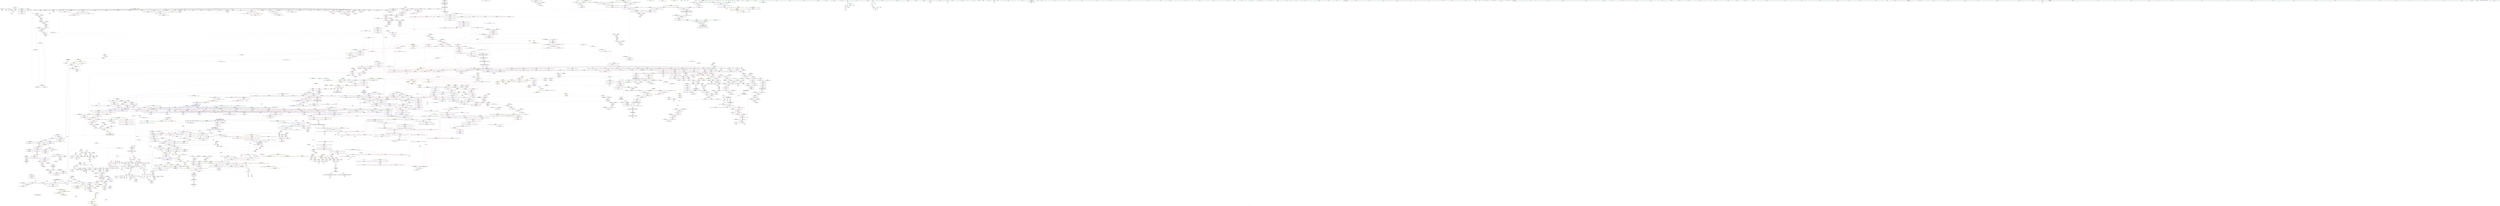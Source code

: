 digraph "SVFG" {
	label="SVFG";

	Node0x55b76ad46060 [shape=record,color=grey,label="{NodeID: 0\nNullPtr|{|<s44>133}}"];
	Node0x55b76ad46060 -> Node0x55b76b4522d0[style=solid];
	Node0x55b76ad46060 -> Node0x55b76b4523d0[style=solid];
	Node0x55b76ad46060 -> Node0x55b76b4524a0[style=solid];
	Node0x55b76ad46060 -> Node0x55b76b452570[style=solid];
	Node0x55b76ad46060 -> Node0x55b76b452640[style=solid];
	Node0x55b76ad46060 -> Node0x55b76b452710[style=solid];
	Node0x55b76ad46060 -> Node0x55b76b4527e0[style=solid];
	Node0x55b76ad46060 -> Node0x55b76b4528b0[style=solid];
	Node0x55b76ad46060 -> Node0x55b76b452980[style=solid];
	Node0x55b76ad46060 -> Node0x55b76b452a50[style=solid];
	Node0x55b76ad46060 -> Node0x55b76b452b20[style=solid];
	Node0x55b76ad46060 -> Node0x55b76b452bf0[style=solid];
	Node0x55b76ad46060 -> Node0x55b76b452cc0[style=solid];
	Node0x55b76ad46060 -> Node0x55b76b452d90[style=solid];
	Node0x55b76ad46060 -> Node0x55b76b452e60[style=solid];
	Node0x55b76ad46060 -> Node0x55b76b452f30[style=solid];
	Node0x55b76ad46060 -> Node0x55b76b453000[style=solid];
	Node0x55b76ad46060 -> Node0x55b76b4530d0[style=solid];
	Node0x55b76ad46060 -> Node0x55b76b4531a0[style=solid];
	Node0x55b76ad46060 -> Node0x55b76b453270[style=solid];
	Node0x55b76ad46060 -> Node0x55b76b453340[style=solid];
	Node0x55b76ad46060 -> Node0x55b76b453410[style=solid];
	Node0x55b76ad46060 -> Node0x55b76b4534e0[style=solid];
	Node0x55b76ad46060 -> Node0x55b76b4535b0[style=solid];
	Node0x55b76ad46060 -> Node0x55b76b453680[style=solid];
	Node0x55b76ad46060 -> Node0x55b76b453750[style=solid];
	Node0x55b76ad46060 -> Node0x55b76b453820[style=solid];
	Node0x55b76ad46060 -> Node0x55b76b4538f0[style=solid];
	Node0x55b76ad46060 -> Node0x55b76b4539c0[style=solid];
	Node0x55b76ad46060 -> Node0x55b76b453a90[style=solid];
	Node0x55b76ad46060 -> Node0x55b76b453b60[style=solid];
	Node0x55b76ad46060 -> Node0x55b76b453c30[style=solid];
	Node0x55b76ad46060 -> Node0x55b76b453d00[style=solid];
	Node0x55b76ad46060 -> Node0x55b76b453dd0[style=solid];
	Node0x55b76ad46060 -> Node0x55b76b453ea0[style=solid];
	Node0x55b76ad46060 -> Node0x55b76b453f70[style=solid];
	Node0x55b76ad46060 -> Node0x55b76b4974a0[style=solid];
	Node0x55b76ad46060 -> Node0x55b76b49b430[style=solid];
	Node0x55b76ad46060 -> Node0x55b76b49b500[style=solid];
	Node0x55b76ad46060 -> Node0x55b76b49b5d0[style=solid];
	Node0x55b76ad46060 -> Node0x55b76b49cfd0[style=solid];
	Node0x55b76ad46060 -> Node0x55b76b4e33b0[style=solid];
	Node0x55b76ad46060 -> Node0x55b76b4e9f50[style=solid];
	Node0x55b76ad46060 -> Node0x55b76b4eb750[style=solid];
	Node0x55b76ad46060:s44 -> Node0x55b76b633ed0[style=solid,color=red];
	Node0x55b76b642c30 [shape=record,color=black,label="{NodeID: 3764\n2638 = PHI(2128, )\n}"];
	Node0x55b76b642c30 -> Node0x55b76b46db10[style=solid];
	Node0x55b76b56d0b0 [shape=record,color=yellow,style=double,label="{NodeID: 2657\n126V_1 = ENCHI(MR_126V_0)\npts\{9950000 \}\nFun[_ZNSt6vectorISt4pairIiiESaIS1_EE5beginEv]|{<s0>80}}"];
	Node0x55b76b56d0b0:s0 -> Node0x55b76b4a2790[style=dashed,color=red];
	Node0x55b76b474fd0 [shape=record,color=blue,label="{NodeID: 1550\n2308\<--2307\nthis.addr\<--this\n_ZNK9__gnu_cxx17__normal_iteratorIPKSt4pairIiiESt6vectorIS2_SaIS2_EEEdeEv\n}"];
	Node0x55b76b474fd0 -> Node0x55b76b493890[style=dashed];
	Node0x55b76b453680 [shape=record,color=black,label="{NodeID: 443\n1757\<--3\n\<--dummyVal\n_ZNSt20__uninitialized_copyILb0EE13__uninit_copyISt13move_iteratorIPSt4pairIiiEES5_EET0_T_S8_S7_\n}"];
	Node0x55b76b462a30 [shape=record,color=purple,label="{NodeID: 886\n2729\<--2452\noffset_0\<--\n}"];
	Node0x55b76b462a30 -> Node0x55b76b475da0[style=solid];
	Node0x55b76b4e9ad0 [shape=record,color=grey,label="{NodeID: 2436\n1363 = cmp(1361, 1362, )\n}"];
	Node0x55b76b498d30 [shape=record,color=blue,label="{NodeID: 1329\n428\<--433\nfirst\<--\n_ZNSt4pairIiiEC2IRiiLb1EEEOT_OT0_\n|{|<s1>9}}"];
	Node0x55b76b498d30 -> Node0x55b76b486f10[style=dashed];
	Node0x55b76b498d30:s1 -> Node0x55b76b599dd0[style=dashed,color=blue];
	Node0x55b76b44bb30 [shape=record,color=green,label="{NodeID: 222\n1341\<--1342\n_ZNKSt6vectorISt4pairIiiESaIS1_EE4sizeEv\<--_ZNKSt6vectorISt4pairIiiESaIS1_EE4sizeEv_field_insensitive\n}"];
	Node0x55b76b57b6e0 [shape=record,color=yellow,style=double,label="{NodeID: 2879\n30V_1 = ENCHI(MR_30V_0)\npts\{1614 \}\nFun[_ZN9__gnu_cxx5__ops15_Iter_comp_iterISt4lessISt4pairIiiEEEclINS_17__normal_iteratorIPS4_St6vectorIS4_SaIS4_EEEESD_EEbT_T0_]|{<s0>236}}"];
	Node0x55b76b57b6e0:s0 -> Node0x55b76b577450[style=dashed,color=red];
	Node0x55b76b46f030 [shape=record,color=purple,label="{NodeID: 665\n1137\<--36\n\<--.str.6\n_ZNSt6vectorISt4pairIiiESaIS1_EE17_M_realloc_insertIJS1_EEEvN9__gnu_cxx17__normal_iteratorIPS1_S3_EEDpOT_\n|{<s0>89}}"];
	Node0x55b76b46f030:s0 -> Node0x55b76b64b0f0[style=solid,color=red];
	Node0x55b76b48d8b0 [shape=record,color=red,label="{NodeID: 1108\n1478\<--1472\n\<--__p.addr\n_ZNSt16allocator_traitsISaISt4pairIiiEEE7destroyIS1_EEvRS2_PT_\n|{<s0>129}}"];
	Node0x55b76b48d8b0:s0 -> Node0x55b76b643cb0[style=solid,color=red];
	Node0x55b76ad460f0 [shape=record,color=green,label="{NodeID: 1\n7\<--1\n__dso_handle\<--dummyObj\nGlob }"];
	Node0x55b76b642d70 [shape=record,color=black,label="{NodeID: 3765\n2660 = PHI(1907, )\n}"];
	Node0x55b76b56d190 [shape=record,color=yellow,style=double,label="{NodeID: 2658\n66V_1 = ENCHI(MR_66V_0)\npts\{770000 770001 \}\nFun[_ZNSt6vectorISt4pairIiiESaIS1_EE5beginEv]|{<s0>80}}"];
	Node0x55b76b56d190:s0 -> Node0x55b76b56da60[style=dashed,color=red];
	Node0x55b76b4750a0 [shape=record,color=blue,label="{NodeID: 1551\n2334\<--2316\ncoerce.dive\<--__first.coerce\n_ZSt8pop_heapIN9__gnu_cxx17__normal_iteratorIPSt4pairIiiESt6vectorIS3_SaIS3_EEEESt4lessIS3_EEvT_SB_T0_\n|{|<s1>189}}"];
	Node0x55b76b4750a0 -> Node0x55b76b4966e0[style=dashed];
	Node0x55b76b4750a0:s1 -> Node0x55b76b577fc0[style=dashed,color=red];
	Node0x55b76b453750 [shape=record,color=black,label="{NodeID: 444\n1758\<--3\n\<--dummyVal\n_ZNSt20__uninitialized_copyILb0EE13__uninit_copyISt13move_iteratorIPSt4pairIiiEES5_EET0_T_S8_S7_\n}"];
	Node0x55b76b453750 -> Node0x55b76b4a0570[style=solid];
	Node0x55b76b462b00 [shape=record,color=purple,label="{NodeID: 887\n2730\<--2453\noffset_0\<--\n}"];
	Node0x55b76b462b00 -> Node0x55b76b496af0[style=solid];
	Node0x55b76b4e9c50 [shape=record,color=grey,label="{NodeID: 2437\n1367 = cmp(1365, 1366, )\n}"];
	Node0x55b76b498e00 [shape=record,color=blue,label="{NodeID: 1330\n435\<--440\nsecond\<--\n_ZNSt4pairIiiEC2IRiiLb1EEEOT_OT0_\n|{<s0>9}}"];
	Node0x55b76b498e00:s0 -> Node0x55b76b599dd0[style=dashed,color=blue];
	Node0x55b76b44bc30 [shape=record,color=green,label="{NodeID: 223\n1349\<--1350\n_ZSt20__throw_length_errorPKc\<--_ZSt20__throw_length_errorPKc_field_insensitive\n}"];
	Node0x55b76b46f100 [shape=record,color=purple,label="{NodeID: 666\n2666\<--38\nllvm.global_ctors_0\<--llvm.global_ctors\nGlob }"];
	Node0x55b76b46f100 -> Node0x55b76b4972a0[style=solid];
	Node0x55b76b48d980 [shape=record,color=red,label="{NodeID: 1109\n1490\<--1487\nthis1\<--this.addr\n_ZNKSt6vectorISt4pairIiiESaIS1_EE8max_sizeEv\n}"];
	Node0x55b76b48d980 -> Node0x55b76b4697a0[style=solid];
	Node0x55b76b3f6a30 [shape=record,color=green,label="{NodeID: 2\n9\<--1\n\<--dummyObj\nCan only get source location for instruction, argument, global var or function.}"];
	Node0x55b76b642e80 [shape=record,color=black,label="{NodeID: 3766\n640 = PHI(609, 1224, 1241, )\n0th arg _ZSt8_DestroyIPSt4pairIiiES1_EvT_S3_RSaIT0_E }"];
	Node0x55b76b642e80 -> Node0x55b76b499f10[style=solid];
	Node0x55b76b475170 [shape=record,color=blue,label="{NodeID: 1552\n2336\<--2317\ncoerce.dive1\<--__last.coerce\n_ZSt8pop_heapIN9__gnu_cxx17__normal_iteratorIPSt4pairIiiESt6vectorIS3_SaIS3_EEEESt4lessIS3_EEvT_SB_T0_\n|{|<s1>189|<s2>192|<s3>192}}"];
	Node0x55b76b475170 -> Node0x55b76b55c700[style=dashed];
	Node0x55b76b475170:s1 -> Node0x55b76b577fc0[style=dashed,color=red];
	Node0x55b76b475170:s2 -> Node0x55b76b4940b0[style=dashed,color=red];
	Node0x55b76b475170:s3 -> Node0x55b76b4757f0[style=dashed,color=red];
	Node0x55b76b453820 [shape=record,color=black,label="{NodeID: 445\n1760\<--3\n\<--dummyVal\n_ZNSt20__uninitialized_copyILb0EE13__uninit_copyISt13move_iteratorIPSt4pairIiiEES5_EET0_T_S8_S7_\n}"];
	Node0x55b76b453820 -> Node0x55b76b4a0640[style=solid];
	Node0x55b76b462bd0 [shape=record,color=purple,label="{NodeID: 888\n2732\<--2457\noffset_0\<--\n}"];
	Node0x55b76b462bd0 -> Node0x55b76b475e70[style=solid];
	Node0x55b76b59d380 [shape=record,color=yellow,style=double,label="{NodeID: 3545\n240V_2 = CSCHI(MR_240V_1)\npts\{19290000 \}\nCS[]}"];
	Node0x55b76b59d380 -> Node0x55b76b4908a0[style=dashed];
	Node0x55b76b4e9dd0 [shape=record,color=grey,label="{NodeID: 2438\n2171 = cmp(2167, 2170, )\n}"];
	Node0x55b76b498ed0 [shape=record,color=blue,label="{NodeID: 1331\n449\<--448\nthis.addr\<--this\n_ZNKSt14priority_queueISt4pairIiiESt6vectorIS1_SaIS1_EESt4lessIS1_EE5emptyEv\n}"];
	Node0x55b76b498ed0 -> Node0x55b76b486fe0[style=dashed];
	Node0x55b76b44bd30 [shape=record,color=green,label="{NodeID: 224\n1356\<--1357\n_ZSt3maxImERKT_S2_S2_\<--_ZSt3maxImERKT_S2_S2__field_insensitive\n}"];
	Node0x55b76b46f200 [shape=record,color=purple,label="{NodeID: 667\n2667\<--38\nllvm.global_ctors_1\<--llvm.global_ctors\nGlob }"];
	Node0x55b76b46f200 -> Node0x55b76b4973a0[style=solid];
	Node0x55b76b48da50 [shape=record,color=red,label="{NodeID: 1110\n1504\<--1501\nthis1\<--this.addr\n_ZNKSt6vectorISt4pairIiiESaIS1_EE4sizeEv\n}"];
	Node0x55b76b48da50 -> Node0x55b76b469940[style=solid];
	Node0x55b76b48da50 -> Node0x55b76b469a10[style=solid];
	Node0x55b76b3f6ac0 [shape=record,color=green,label="{NodeID: 3\n22\<--1\n_ZSt3cin\<--dummyObj\nGlob }"];
	Node0x55b76b643190 [shape=record,color=black,label="{NodeID: 3767\n641 = PHI(613, 1225, 1245, )\n1st arg _ZSt8_DestroyIPSt4pairIiiES1_EvT_S3_RSaIT0_E }"];
	Node0x55b76b643190 -> Node0x55b76b499fe0[style=solid];
	Node0x55b76b475240 [shape=record,color=blue, style = dotted,label="{NodeID: 1553\n2714\<--2716\noffset_0\<--dummyVal\n_ZSt8pop_heapIN9__gnu_cxx17__normal_iteratorIPSt4pairIiiESt6vectorIS3_SaIS3_EEEESt4lessIS3_EEvT_SB_T0_\n}"];
	Node0x55b76b475240 -> Node0x55b76b493a30[style=dashed];
	Node0x55b76b475240 -> Node0x55b76b55cc00[style=dashed];
	Node0x55b76b4538f0 [shape=record,color=black,label="{NodeID: 446\n1771\<--3\n\<--dummyVal\n_ZNSt20__uninitialized_copyILb0EE13__uninit_copyISt13move_iteratorIPSt4pairIiiEES5_EET0_T_S8_S7_\n}"];
	Node0x55b76b462ca0 [shape=record,color=purple,label="{NodeID: 889\n2735\<--2457\noffset_1\<--\n}"];
	Node0x55b76b462ca0 -> Node0x55b76b475f40[style=solid];
	Node0x55b76b4e9f50 [shape=record,color=grey,label="{NodeID: 2439\n761 = cmp(760, 3, )\n}"];
	Node0x55b76b498fa0 [shape=record,color=blue,label="{NodeID: 1332\n460\<--459\nthis.addr\<--this\n_ZNKSt14priority_queueISt4pairIiiESt6vectorIS1_SaIS1_EESt4lessIS1_EE3topEv\n}"];
	Node0x55b76b498fa0 -> Node0x55b76b4870b0[style=dashed];
	Node0x55b76b44be30 [shape=record,color=green,label="{NodeID: 225\n1378\<--1379\n__lhs.addr\<--__lhs.addr_field_insensitive\n_ZN9__gnu_cxxmiIPSt4pairIiiESt6vectorIS2_SaIS2_EEEENS_17__normal_iteratorIT_T0_E15difference_typeERKSA_SD_\n}"];
	Node0x55b76b44be30 -> Node0x55b76b48cc80[style=solid];
	Node0x55b76b44be30 -> Node0x55b76b49e0e0[style=solid];
	Node0x55b76b46f300 [shape=record,color=purple,label="{NodeID: 668\n2668\<--38\nllvm.global_ctors_2\<--llvm.global_ctors\nGlob }"];
	Node0x55b76b46f300 -> Node0x55b76b4974a0[style=solid];
	Node0x55b76b48db20 [shape=record,color=red,label="{NodeID: 1111\n1508\<--1507\n\<--_M_finish\n_ZNKSt6vectorISt4pairIiiESaIS1_EE4sizeEv\n}"];
	Node0x55b76b48db20 -> Node0x55b76b469ae0[style=solid];
	Node0x55b76b3f6d70 [shape=record,color=green,label="{NodeID: 4\n23\<--1\n.str\<--dummyObj\nGlob }"];
	Node0x55b76b643350 [shape=record,color=black,label="{NodeID: 3768\n642 = PHI(615, 1227, 1247, )\n2nd arg _ZSt8_DestroyIPSt4pairIiiES1_EvT_S3_RSaIT0_E }"];
	Node0x55b76b643350 -> Node0x55b76b49a0b0[style=solid];
	Node0x55b76b475310 [shape=record,color=blue, style = dotted,label="{NodeID: 1554\n2717\<--2719\noffset_0\<--dummyVal\n_ZSt8pop_heapIN9__gnu_cxx17__normal_iteratorIPSt4pairIiiESt6vectorIS3_SaIS3_EEEESt4lessIS3_EEvT_SB_T0_\n}"];
	Node0x55b76b475310 -> Node0x55b76b493b00[style=dashed];
	Node0x55b76b475310 -> Node0x55b76b55d100[style=dashed];
	Node0x55b76b4539c0 [shape=record,color=black,label="{NodeID: 447\n1772\<--3\n\<--dummyVal\n_ZNSt20__uninitialized_copyILb0EE13__uninit_copyISt13move_iteratorIPSt4pairIiiEES5_EET0_T_S8_S7_\n}"];
	Node0x55b76b4539c0 -> Node0x55b76b4a0710[style=solid];
	Node0x55b76b462d70 [shape=record,color=purple,label="{NodeID: 890\n2733\<--2458\noffset_0\<--\n}"];
	Node0x55b76b462d70 -> Node0x55b76b496bc0[style=solid];
	Node0x55b76b59d640 [shape=record,color=yellow,style=double,label="{NodeID: 3547\n30V_4 = CSCHI(MR_30V_2)\npts\{1614 \}\nCS[]|{<s0>79|<s1>233}}"];
	Node0x55b76b59d640:s0 -> Node0x55b76b59adf0[style=dashed,color=blue];
	Node0x55b76b59d640:s1 -> Node0x55b76b59cca0[style=dashed,color=blue];
	Node0x55b76b4ea0d0 [shape=record,color=grey,label="{NodeID: 2440\n258 = cmp(254, 257, )\n}"];
	Node0x55b76b4ea0d0 -> Node0x55b76b4e2870[style=solid];
	Node0x55b76b499070 [shape=record,color=blue,label="{NodeID: 1333\n476\<--475\nthis.addr\<--this\n_ZNSt14priority_queueISt4pairIiiESt6vectorIS1_SaIS1_EESt4lessIS1_EE3popEv\n}"];
	Node0x55b76b499070 -> Node0x55b76b487180[style=dashed];
	Node0x55b76b44bf00 [shape=record,color=green,label="{NodeID: 226\n1380\<--1381\n__rhs.addr\<--__rhs.addr_field_insensitive\n_ZN9__gnu_cxxmiIPSt4pairIiiESt6vectorIS2_SaIS2_EEEENS_17__normal_iteratorIT_T0_E15difference_typeERKSA_SD_\n}"];
	Node0x55b76b44bf00 -> Node0x55b76b48cd50[style=solid];
	Node0x55b76b44bf00 -> Node0x55b76b49e1b0[style=solid];
	Node0x55b76b46f400 [shape=record,color=purple,label="{NodeID: 669\n188\<--88\nsecond\<--p\nmain\n}"];
	Node0x55b76b46f400 -> Node0x55b76b485d30[style=solid];
	Node0x55b76b48dbf0 [shape=record,color=red,label="{NodeID: 1112\n1512\<--1511\n\<--_M_start\n_ZNKSt6vectorISt4pairIiiESaIS1_EE4sizeEv\n}"];
	Node0x55b76b48dbf0 -> Node0x55b76b469bb0[style=solid];
	Node0x55b76b3f6e00 [shape=record,color=green,label="{NodeID: 5\n25\<--1\n.str.1\<--dummyObj\nGlob }"];
	Node0x55b76b643510 [shape=record,color=black,label="{NodeID: 3769\n1557 = PHI(1491, )\n0th arg _ZNKSt12_Vector_baseISt4pairIiiESaIS1_EE19_M_get_Tp_allocatorEv }"];
	Node0x55b76b643510 -> Node0x55b76b49f120[style=solid];
	Node0x55b76b56d5a0 [shape=record,color=yellow,style=double,label="{NodeID: 2662\n223V_1 = ENCHI(MR_223V_0)\npts\{16630000 \}\nFun[_ZSt32__make_move_if_noexcept_iteratorISt4pairIiiESt13move_iteratorIPS1_EET0_PT_]|{<s0>140}}"];
	Node0x55b76b56d5a0:s0 -> Node0x55b76b4a14e0[style=dashed,color=red];
	Node0x55b76b4753e0 [shape=record,color=blue, style = dotted,label="{NodeID: 1555\n2720\<--2722\noffset_0\<--dummyVal\n_ZSt8pop_heapIN9__gnu_cxx17__normal_iteratorIPSt4pairIiiESt6vectorIS3_SaIS3_EEEESt4lessIS3_EEvT_SB_T0_\n}"];
	Node0x55b76b4753e0 -> Node0x55b76b493bd0[style=dashed];
	Node0x55b76b4753e0 -> Node0x55b76b55d600[style=dashed];
	Node0x55b76b453a90 [shape=record,color=black,label="{NodeID: 448\n1774\<--3\n\<--dummyVal\n_ZNSt20__uninitialized_copyILb0EE13__uninit_copyISt13move_iteratorIPSt4pairIiiEES5_EET0_T_S8_S7_\n}"];
	Node0x55b76b453a90 -> Node0x55b76b4a07e0[style=solid];
	Node0x55b76b462e40 [shape=record,color=purple,label="{NodeID: 891\n2736\<--2458\noffset_1\<--\n}"];
	Node0x55b76b462e40 -> Node0x55b76b496c90[style=solid];
	Node0x55b76b59d7a0 [shape=record,color=yellow,style=double,label="{NodeID: 3548\n293V_2 = CSCHI(MR_293V_1)\npts\{20860000 \}\nCS[]}"];
	Node0x55b76b59d7a0 -> Node0x55b76b491a80[style=dashed];
	Node0x55b76b4ea250 [shape=record,color=grey,label="{NodeID: 2441\n243 = cmp(240, 242, )\n}"];
	Node0x55b76b499140 [shape=record,color=blue,label="{NodeID: 1334\n488\<--487\ncoerce.dive\<--call\n_ZNSt14priority_queueISt4pairIiiESt6vectorIS1_SaIS1_EESt4lessIS1_EE3popEv\n}"];
	Node0x55b76b499140 -> Node0x55b76b487250[style=dashed];
	Node0x55b76b44bfd0 [shape=record,color=green,label="{NodeID: 227\n1398\<--1399\nthis.addr\<--this.addr_field_insensitive\n_ZNSt12_Vector_baseISt4pairIiiESaIS1_EE11_M_allocateEm\n}"];
	Node0x55b76b44bfd0 -> Node0x55b76b48cfc0[style=solid];
	Node0x55b76b44bfd0 -> Node0x55b76b49e280[style=solid];
	Node0x55b76b46f4d0 [shape=record,color=purple,label="{NodeID: 670\n193\<--88\nfirst\<--p\nmain\n}"];
	Node0x55b76b46f4d0 -> Node0x55b76b485ed0[style=solid];
	Node0x55b76b48dcc0 [shape=record,color=red,label="{NodeID: 1113\n1543\<--1523\n\<--retval\n_ZSt3maxImERKT_S2_S2_\n}"];
	Node0x55b76b48dcc0 -> Node0x55b76b469d50[style=solid];
	Node0x55b76b3f6e90 [shape=record,color=green,label="{NodeID: 6\n27\<--1\n_ZSt4cout\<--dummyObj\nGlob }"];
	Node0x55b76b643620 [shape=record,color=black,label="{NodeID: 3770\n1675 = PHI(1653, )\n0th arg _ZSt18uninitialized_copyISt13move_iteratorIPSt4pairIiiEES3_ET0_T_S6_S5_ }"];
	Node0x55b76b643620 -> Node0x55b76b49fc80[style=solid];
	Node0x55b76b4754b0 [shape=record,color=blue,label="{NodeID: 1556\n2370\<--2369\nthis.addr\<--this\n_ZNSt6vectorISt4pairIiiESaIS1_EE8pop_backEv\n}"];
	Node0x55b76b4754b0 -> Node0x55b76b493ca0[style=dashed];
	Node0x55b76b453b60 [shape=record,color=black,label="{NodeID: 449\n1784\<--3\nlpad.val\<--dummyVal\n_ZNSt20__uninitialized_copyILb0EE13__uninit_copyISt13move_iteratorIPSt4pairIiiEES5_EET0_T_S8_S7_\n}"];
	Node0x55b76b462f10 [shape=record,color=purple,label="{NodeID: 892\n2738\<--2461\noffset_0\<--\n}"];
	Node0x55b76b462f10 -> Node0x55b76b476010[style=solid];
	Node0x55b76b59d900 [shape=record,color=yellow,style=double,label="{NodeID: 3549\n641V_2 = CSCHI(MR_641V_1)\npts\{22310000 \}\nCS[]}"];
	Node0x55b76b59d900 -> Node0x55b76b493140[style=dashed];
	Node0x55b76b4ea3d0 [shape=record,color=grey,label="{NodeID: 2442\n1406 = cmp(1405, 988, )\n}"];
	Node0x55b76b499210 [shape=record,color=blue,label="{NodeID: 1335\n492\<--491\ncoerce.dive5\<--call4\n_ZNSt14priority_queueISt4pairIiiESt6vectorIS1_SaIS1_EESt4lessIS1_EE3popEv\n}"];
	Node0x55b76b499210 -> Node0x55b76b487320[style=dashed];
	Node0x55b76b44c0a0 [shape=record,color=green,label="{NodeID: 228\n1400\<--1401\n__n.addr\<--__n.addr_field_insensitive\n_ZNSt12_Vector_baseISt4pairIiiESaIS1_EE11_M_allocateEm\n}"];
	Node0x55b76b44c0a0 -> Node0x55b76b48d090[style=solid];
	Node0x55b76b44c0a0 -> Node0x55b76b48d160[style=solid];
	Node0x55b76b44c0a0 -> Node0x55b76b49e350[style=solid];
	Node0x55b76b46f5a0 [shape=record,color=purple,label="{NodeID: 671\n207\<--88\nsecond21\<--p\nmain\n}"];
	Node0x55b76b46f5a0 -> Node0x55b76b485fa0[style=solid];
	Node0x55b76b48dd90 [shape=record,color=red,label="{NodeID: 1114\n1531\<--1525\n\<--__a.addr\n_ZSt3maxImERKT_S2_S2_\n}"];
	Node0x55b76b48dd90 -> Node0x55b76b48e0d0[style=solid];
	Node0x55b76b3f7760 [shape=record,color=green,label="{NodeID: 7\n28\<--1\n.str.2\<--dummyObj\nGlob }"];
	Node0x55b76b643730 [shape=record,color=black,label="{NodeID: 3771\n1676 = PHI(1655, )\n1st arg _ZSt18uninitialized_copyISt13move_iteratorIPSt4pairIiiEES3_ET0_T_S6_S5_ }"];
	Node0x55b76b643730 -> Node0x55b76b49fd50[style=solid];
	Node0x55b76b475580 [shape=record,color=blue,label="{NodeID: 1557\n2376\<--2378\n_M_finish\<--incdec.ptr\n_ZNSt6vectorISt4pairIiiESaIS1_EE8pop_backEv\n|{|<s1>40}}"];
	Node0x55b76b475580 -> Node0x55b76b493e40[style=dashed];
	Node0x55b76b475580:s1 -> Node0x55b76b59b530[style=dashed,color=blue];
	Node0x55b76b453c30 [shape=record,color=black,label="{NodeID: 450\n1785\<--3\nlpad.val12\<--dummyVal\n_ZNSt20__uninitialized_copyILb0EE13__uninit_copyISt13move_iteratorIPSt4pairIiiEES5_EET0_T_S8_S7_\n}"];
	Node0x55b76b462fe0 [shape=record,color=purple,label="{NodeID: 893\n2739\<--2462\noffset_0\<--\n}"];
	Node0x55b76b462fe0 -> Node0x55b76b496d60[style=solid];
	Node0x55b76b4ea550 [shape=record,color=grey,label="{NodeID: 2443\n2339 = cmp(2338, 960, )\n}"];
	Node0x55b76b4992e0 [shape=record,color=blue,label="{NodeID: 1336\n514\<--510\n__a.addr\<--__a\n_ZSt3minIiERKT_S2_S2_\n}"];
	Node0x55b76b4992e0 -> Node0x55b76b4874c0[style=dashed];
	Node0x55b76b4992e0 -> Node0x55b76b487590[style=dashed];
	Node0x55b76b4545d0 [shape=record,color=green,label="{NodeID: 229\n1412\<--1413\n_ZNSt16allocator_traitsISaISt4pairIiiEEE8allocateERS2_m\<--_ZNSt16allocator_traitsISaISt4pairIiiEEE8allocateERS2_m_field_insensitive\n}"];
	Node0x55b76b46f670 [shape=record,color=purple,label="{NodeID: 672\n210\<--88\nfirst22\<--p\nmain\n}"];
	Node0x55b76b46f670 -> Node0x55b76b486070[style=solid];
	Node0x55b76b48de60 [shape=record,color=red,label="{NodeID: 1115\n1540\<--1525\n\<--__a.addr\n_ZSt3maxImERKT_S2_S2_\n}"];
	Node0x55b76b48de60 -> Node0x55b76b49ef80[style=solid];
	Node0x55b76b3f7820 [shape=record,color=green,label="{NodeID: 8\n30\<--1\n.str.3\<--dummyObj\nGlob }"];
	Node0x55b76b643840 [shape=record,color=black,label="{NodeID: 3772\n1677 = PHI(1651, )\n2nd arg _ZSt18uninitialized_copyISt13move_iteratorIPSt4pairIiiEES3_ET0_T_S6_S5_ }"];
	Node0x55b76b643840 -> Node0x55b76b49fe20[style=solid];
	Node0x55b76b475650 [shape=record,color=blue,label="{NodeID: 1558\n2397\<--2394\nthis.addr\<--this\n_ZN9__gnu_cxx5__ops15_Iter_comp_iterISt4lessISt4pairIiiEEEC2ES5_\n}"];
	Node0x55b76b475650 -> Node0x55b76b493f10[style=dashed];
	Node0x55b76b453d00 [shape=record,color=black,label="{NodeID: 451\n1787\<--3\n\<--dummyVal\n_ZNSt20__uninitialized_copyILb0EE13__uninit_copyISt13move_iteratorIPSt4pairIiiEES5_EET0_T_S8_S7_\n}"];
	Node0x55b76b4630b0 [shape=record,color=purple,label="{NodeID: 894\n2509\<--2477\ncoerce.dive\<--__first\n_ZSt13__adjust_heapIN9__gnu_cxx17__normal_iteratorIPSt4pairIiiESt6vectorIS3_SaIS3_EEEElS3_NS0_5__ops15_Iter_comp_iterISt4lessIS3_EEEEvT_T0_SF_T1_T2_\n}"];
	Node0x55b76b4630b0 -> Node0x55b76b4760e0[style=solid];
	Node0x55b76b4ea6d0 [shape=record,color=grey,label="{NodeID: 2444\n1605 = cmp(1603, 1604, )\n}"];
	Node0x55b76b4993b0 [shape=record,color=blue,label="{NodeID: 1337\n516\<--511\n__b.addr\<--__b\n_ZSt3minIiERKT_S2_S2_\n}"];
	Node0x55b76b4993b0 -> Node0x55b76b487660[style=dashed];
	Node0x55b76b4993b0 -> Node0x55b76b487730[style=dashed];
	Node0x55b76b4546d0 [shape=record,color=green,label="{NodeID: 230\n1423\<--1424\n__first.addr\<--__first.addr_field_insensitive\n_ZSt34__uninitialized_move_if_noexcept_aIPSt4pairIiiES2_SaIS1_EET0_T_S5_S4_RT1_\n}"];
	Node0x55b76b4546d0 -> Node0x55b76b48d230[style=solid];
	Node0x55b76b4546d0 -> Node0x55b76b49e420[style=solid];
	Node0x55b76b46f740 [shape=record,color=purple,label="{NodeID: 673\n2669\<--179\noffset_0\<--\n}"];
	Node0x55b76b46f740 -> Node0x55b76b497b50[style=solid];
	Node0x55b76b48df30 [shape=record,color=red,label="{NodeID: 1116\n1533\<--1527\n\<--__b.addr\n_ZSt3maxImERKT_S2_S2_\n}"];
	Node0x55b76b48df30 -> Node0x55b76b48e1a0[style=solid];
	Node0x55b76b3f78e0 [shape=record,color=green,label="{NodeID: 9\n32\<--1\n.str.4\<--dummyObj\nGlob }"];
	Node0x55b76b643950 [shape=record,color=black,label="{NodeID: 3773\n899 = PHI(893, )\n0th arg _ZN9__gnu_cxx13new_allocatorISt4pairIiiEEC2Ev }"];
	Node0x55b76b643950 -> Node0x55b76b49b770[style=solid];
	Node0x55b76b475720 [shape=record,color=blue,label="{NodeID: 1559\n2406\<--2405\nthis.addr\<--this\n_ZN9__gnu_cxx17__normal_iteratorIPSt4pairIiiESt6vectorIS2_SaIS2_EEEmmEv\n}"];
	Node0x55b76b475720 -> Node0x55b76b493fe0[style=dashed];
	Node0x55b76b453dd0 [shape=record,color=black,label="{NodeID: 452\n1788\<--3\n\<--dummyVal\n_ZNSt20__uninitialized_copyILb0EE13__uninit_copyISt13move_iteratorIPSt4pairIiiEES5_EET0_T_S8_S7_\n|{<s0>154}}"];
	Node0x55b76b453dd0:s0 -> Node0x55b76b64ac80[style=solid,color=red];
	Node0x55b76b463180 [shape=record,color=purple,label="{NodeID: 895\n2532\<--2491\ncoerce.dive1\<--agg.tmp\n_ZSt13__adjust_heapIN9__gnu_cxx17__normal_iteratorIPSt4pairIiiESt6vectorIS3_SaIS3_EEEElS3_NS0_5__ops15_Iter_comp_iterISt4lessIS3_EEEEvT_T0_SF_T1_T2_\n}"];
	Node0x55b76b463180 -> Node0x55b76b476690[style=solid];
	Node0x55b76b59dd20 [shape=record,color=yellow,style=double,label="{NodeID: 3552\n30V_2 = CSCHI(MR_30V_1)\npts\{1614 \}\nCS[]|{|<s2>212}}"];
	Node0x55b76b59dd20 -> Node0x55b76b496bc0[style=dashed];
	Node0x55b76b59dd20 -> Node0x55b76b496c90[style=dashed];
	Node0x55b76b59dd20:s2 -> Node0x55b76b559500[style=dashed,color=red];
	Node0x55b76b4ea850 [shape=record,color=grey,label="{NodeID: 2445\n2226 = cmp(2222, 2225, )\n}"];
	Node0x55b76b4ea850 -> Node0x55b76b46bf70[style=solid];
	Node0x55b76b499480 [shape=record,color=blue,label="{NodeID: 1338\n512\<--526\nretval\<--\n_ZSt3minIiERKT_S2_S2_\n}"];
	Node0x55b76b499480 -> Node0x55b76b556300[style=dashed];
	Node0x55b76b4547a0 [shape=record,color=green,label="{NodeID: 231\n1425\<--1426\n__last.addr\<--__last.addr_field_insensitive\n_ZSt34__uninitialized_move_if_noexcept_aIPSt4pairIiiES2_SaIS1_EET0_T_S5_S4_RT1_\n}"];
	Node0x55b76b4547a0 -> Node0x55b76b48d300[style=solid];
	Node0x55b76b4547a0 -> Node0x55b76b49e4f0[style=solid];
	Node0x55b76b57bef0 [shape=record,color=yellow,style=double,label="{NodeID: 2888\n30V_1 = ENCHI(MR_30V_0)\npts\{1614 \}\nFun[_ZSt34__uninitialized_move_if_noexcept_aIPSt4pairIiiES2_SaIS1_EET0_T_S5_S4_RT1_]|{<s0>128}}"];
	Node0x55b76b57bef0:s0 -> Node0x55b76b57cae0[style=dashed,color=red];
	Node0x55b76b46f810 [shape=record,color=purple,label="{NodeID: 674\n2672\<--179\noffset_1\<--\n}"];
	Node0x55b76b46f810 -> Node0x55b76b497c20[style=solid];
	Node0x55b76b48e000 [shape=record,color=red,label="{NodeID: 1117\n1537\<--1527\n\<--__b.addr\n_ZSt3maxImERKT_S2_S2_\n}"];
	Node0x55b76b48e000 -> Node0x55b76b49eeb0[style=solid];
	Node0x55b76b3f79a0 [shape=record,color=green,label="{NodeID: 10\n34\<--1\n.str.5\<--dummyObj\nGlob }"];
	Node0x55b76b643a60 [shape=record,color=black,label="{NodeID: 3774\n1844 = PHI(1715, )\n0th arg _ZNSt13move_iteratorIPSt4pairIiiEEppEv }"];
	Node0x55b76b643a60 -> Node0x55b76b4a0f30[style=solid];
	Node0x55b76b56da60 [shape=record,color=yellow,style=double,label="{NodeID: 2667\n275V_1 = ENCHI(MR_275V_0)\npts\{1935 2092 770000 770001 \}\nFun[_ZN9__gnu_cxx17__normal_iteratorIPSt4pairIiiESt6vectorIS2_SaIS2_EEEC2ERKS3_]}"];
	Node0x55b76b56da60 -> Node0x55b76b4915a0[style=dashed];
	Node0x55b76b4757f0 [shape=record,color=blue,label="{NodeID: 1560\n2410\<--2412\n_M_current\<--incdec.ptr\n_ZN9__gnu_cxx17__normal_iteratorIPSt4pairIiiESt6vectorIS2_SaIS2_EEEmmEv\n|{<s0>192|<s1>192|<s2>192}}"];
	Node0x55b76b4757f0:s0 -> Node0x55b76b4967b0[style=dashed,color=blue];
	Node0x55b76b4757f0:s1 -> Node0x55b76b496880[style=dashed,color=blue];
	Node0x55b76b4757f0:s2 -> Node0x55b76b55c700[style=dashed,color=blue];
	Node0x55b76b453ea0 [shape=record,color=black,label="{NodeID: 453\n2389\<--3\n\<--dummyVal\n_ZNSt6vectorISt4pairIiiESaIS1_EE8pop_backEv\n}"];
	Node0x55b76b463250 [shape=record,color=purple,label="{NodeID: 896\n2539\<--2491\ncoerce.dive6\<--agg.tmp\n_ZSt13__adjust_heapIN9__gnu_cxx17__normal_iteratorIPSt4pairIiiESt6vectorIS3_SaIS3_EEEElS3_NS0_5__ops15_Iter_comp_iterISt4lessIS3_EEEEvT_T0_SF_T1_T2_\n}"];
	Node0x55b76b463250 -> Node0x55b76b495430[style=solid];
	Node0x55b76b59de80 [shape=record,color=yellow,style=double,label="{NodeID: 3553\n30V_3 = CSCHI(MR_30V_2)\npts\{1614 \}\nCS[]|{<s0>196}}"];
	Node0x55b76b59de80:s0 -> Node0x55b76b55c200[style=dashed,color=blue];
	Node0x55b76b4ea9d0 [shape=record,color=grey,label="{NodeID: 2446\n294 = cmp(289, 293, )\n}"];
	Node0x55b76b499550 [shape=record,color=blue,label="{NodeID: 1339\n512\<--529\nretval\<--\n_ZSt3minIiERKT_S2_S2_\n}"];
	Node0x55b76b499550 -> Node0x55b76b556300[style=dashed];
	Node0x55b76b454870 [shape=record,color=green,label="{NodeID: 232\n1427\<--1428\n__result.addr\<--__result.addr_field_insensitive\n_ZSt34__uninitialized_move_if_noexcept_aIPSt4pairIiiES2_SaIS1_EET0_T_S5_S4_RT1_\n}"];
	Node0x55b76b454870 -> Node0x55b76b48d3d0[style=solid];
	Node0x55b76b454870 -> Node0x55b76b49e5c0[style=solid];
	Node0x55b76b46f8e0 [shape=record,color=purple,label="{NodeID: 675\n2670\<--180\noffset_0\<--\n}"];
	Node0x55b76b46f8e0 -> Node0x55b76b495ab0[style=solid];
	Node0x55b76b48e0d0 [shape=record,color=red,label="{NodeID: 1118\n1532\<--1531\n\<--\n_ZSt3maxImERKT_S2_S2_\n}"];
	Node0x55b76b48e0d0 -> Node0x55b76b4eb2d0[style=solid];
	Node0x55b76b3f7aa0 [shape=record,color=green,label="{NodeID: 11\n36\<--1\n.str.6\<--dummyObj\nGlob }"];
	Node0x55b76b643b70 [shape=record,color=black,label="{NodeID: 3775\n1896 = PHI(1477, )\n0th arg _ZN9__gnu_cxx13new_allocatorISt4pairIiiEE7destroyIS2_EEvPT_ }"];
	Node0x55b76b643b70 -> Node0x55b76b4a15b0[style=solid];
	Node0x55b76b4758c0 [shape=record,color=blue,label="{NodeID: 1561\n2436\<--2416\ncoerce.dive\<--__first.coerce\n_ZSt10__pop_heapIN9__gnu_cxx17__normal_iteratorIPSt4pairIiiESt6vectorIS3_SaIS3_EEEENS0_5__ops15_Iter_comp_iterISt4lessIS3_EEEEvT_SE_SE_RT0_\n|{|<s1>203|<s2>208}}"];
	Node0x55b76b4758c0 -> Node0x55b76b496af0[style=dashed];
	Node0x55b76b4758c0:s1 -> Node0x55b76b5779a0[style=dashed,color=red];
	Node0x55b76b4758c0:s2 -> Node0x55b76b577fc0[style=dashed,color=red];
	Node0x55b76b453f70 [shape=record,color=black,label="{NodeID: 454\n2390\<--3\n\<--dummyVal\n_ZNSt6vectorISt4pairIiiESaIS1_EE8pop_backEv\n|{<s0>198}}"];
	Node0x55b76b453f70:s0 -> Node0x55b76b64ac80[style=solid,color=red];
	Node0x55b76b463320 [shape=record,color=purple,label="{NodeID: 897\n2537\<--2493\ncoerce.dive5\<--agg.tmp2\n_ZSt13__adjust_heapIN9__gnu_cxx17__normal_iteratorIPSt4pairIiiESt6vectorIS3_SaIS3_EEEElS3_NS0_5__ops15_Iter_comp_iterISt4lessIS3_EEEEvT_T0_SF_T1_T2_\n}"];
	Node0x55b76b463320 -> Node0x55b76b476760[style=solid];
	Node0x55b76b4eab50 [shape=record,color=grey,label="{NodeID: 2447\n2163 = cmp(2159, 2162, )\n}"];
	Node0x55b76b499620 [shape=record,color=blue,label="{NodeID: 1340\n538\<--535\nthis.addr\<--this\n_ZNSt4pairIiiEC2IRiS2_Lb1EEEOT_OT0_\n}"];
	Node0x55b76b499620 -> Node0x55b76b4879a0[style=dashed];
	Node0x55b76b454940 [shape=record,color=green,label="{NodeID: 233\n1429\<--1430\n__alloc.addr\<--__alloc.addr_field_insensitive\n_ZSt34__uninitialized_move_if_noexcept_aIPSt4pairIiiES2_SaIS1_EET0_T_S5_S4_RT1_\n}"];
	Node0x55b76b454940 -> Node0x55b76b48d4a0[style=solid];
	Node0x55b76b454940 -> Node0x55b76b49e690[style=solid];
	Node0x55b76b46f9b0 [shape=record,color=purple,label="{NodeID: 676\n2673\<--180\noffset_1\<--\n}"];
	Node0x55b76b46f9b0 -> Node0x55b76b495b80[style=solid];
	Node0x55b76b48e1a0 [shape=record,color=red,label="{NodeID: 1119\n1534\<--1533\n\<--\n_ZSt3maxImERKT_S2_S2_\n}"];
	Node0x55b76b48e1a0 -> Node0x55b76b4eb2d0[style=solid];
	Node0x55b76b3f7ba0 [shape=record,color=green,label="{NodeID: 12\n39\<--1\n\<--dummyObj\nCan only get source location for instruction, argument, global var or function.}"];
	Node0x55b76b643cb0 [shape=record,color=black,label="{NodeID: 3776\n1897 = PHI(1478, )\n1st arg _ZN9__gnu_cxx13new_allocatorISt4pairIiiEE7destroyIS2_EEvPT_ }"];
	Node0x55b76b643cb0 -> Node0x55b76b4a1680[style=solid];
	Node0x55b76b475990 [shape=record,color=blue,label="{NodeID: 1562\n2438\<--2417\ncoerce.dive1\<--__last.coerce\n_ZSt10__pop_heapIN9__gnu_cxx17__normal_iteratorIPSt4pairIiiESt6vectorIS3_SaIS3_EEEENS0_5__ops15_Iter_comp_iterISt4lessIS3_EEEEvT_SE_SE_RT0_\n|{<s0>208}}"];
	Node0x55b76b475990:s0 -> Node0x55b76b577fc0[style=dashed,color=red];
	Node0x55b76b454040 [shape=record,color=black,label="{NodeID: 455\n67\<--9\nmain_ret\<--\nmain\n}"];
	Node0x55b76b4633f0 [shape=record,color=purple,label="{NodeID: 898\n2541\<--2493\ncoerce.dive7\<--agg.tmp2\n_ZSt13__adjust_heapIN9__gnu_cxx17__normal_iteratorIPSt4pairIiiESt6vectorIS3_SaIS3_EEEElS3_NS0_5__ops15_Iter_comp_iterISt4lessIS3_EEEEvT_T0_SF_T1_T2_\n}"];
	Node0x55b76b4633f0 -> Node0x55b76b495500[style=solid];
	Node0x55b76b4eacd0 [shape=record,color=grey,label="{NodeID: 2448\n2179 = cmp(2175, 2178, )\n}"];
	Node0x55b76b4eacd0 -> Node0x55b76b4e3ef0[style=solid];
	Node0x55b76b4996f0 [shape=record,color=blue,label="{NodeID: 1341\n540\<--536\n__x.addr\<--__x\n_ZNSt4pairIiiEC2IRiS2_Lb1EEEOT_OT0_\n}"];
	Node0x55b76b4996f0 -> Node0x55b76b487a70[style=dashed];
	Node0x55b76b454a10 [shape=record,color=green,label="{NodeID: 234\n1431\<--1432\nagg.tmp\<--agg.tmp_field_insensitive\n_ZSt34__uninitialized_move_if_noexcept_aIPSt4pairIiiES2_SaIS1_EET0_T_S5_S4_RT1_\n}"];
	Node0x55b76b454a10 -> Node0x55b76b45d5b0[style=solid];
	Node0x55b76b454a10 -> Node0x55b76b45d680[style=solid];
	Node0x55b76b46fa80 [shape=record,color=purple,label="{NodeID: 677\n362\<--361\nc\<--this1\n_ZNSt14priority_queueISt4pairIiiESt6vectorIS1_SaIS1_EESt4lessIS1_EEC2IS4_vEEv\n|{<s0>27}}"];
	Node0x55b76b46fa80:s0 -> Node0x55b76b64b8a0[style=solid,color=red];
	Node0x55b76b48e270 [shape=record,color=red,label="{NodeID: 1120\n1550\<--1547\n\<--__a.addr\n_ZNSt16allocator_traitsISaISt4pairIiiEEE8max_sizeERKS2_\n}"];
	Node0x55b76b48e270 -> Node0x55b76b469e20[style=solid];
	Node0x55b76b3f7ca0 [shape=record,color=green,label="{NodeID: 13\n107\<--1\n\<--dummyObj\nCan only get source location for instruction, argument, global var or function.}"];
	Node0x55b76b643df0 [shape=record,color=black,label="{NodeID: 3777\n2061 = PHI(2001, )\n0th arg _ZN9__gnu_cxx5__ops14_Iter_comp_valISt4lessISt4pairIiiEEEclINS_17__normal_iteratorIPS4_St6vectorIS4_SaIS4_EEEES4_EEbT_RT0_ }"];
	Node0x55b76b643df0 -> Node0x55b76b4a2930[style=solid];
	Node0x55b76b56de20 [shape=record,color=yellow,style=double,label="{NodeID: 2670\n30V_1 = ENCHI(MR_30V_0)\npts\{1614 \}\nFun[_ZNSt14priority_queueISt4pairIiiESt6vectorIS1_SaIS1_EESt4lessIS1_EE3popEv]|{<s0>39}}"];
	Node0x55b76b56de20:s0 -> Node0x55b76b56b9e0[style=dashed,color=red];
	Node0x55b76b475a60 [shape=record,color=blue,label="{NodeID: 1563\n2440\<--2418\ncoerce.dive2\<--__result.coerce\n_ZSt10__pop_heapIN9__gnu_cxx17__normal_iteratorIPSt4pairIiiESt6vectorIS3_SaIS3_EEEENS0_5__ops15_Iter_comp_iterISt4lessIS3_EEEEvT_SE_SE_RT0_\n|{<s0>200|<s1>205}}"];
	Node0x55b76b475a60:s0 -> Node0x55b76b5779a0[style=dashed,color=red];
	Node0x55b76b475a60:s1 -> Node0x55b76b5779a0[style=dashed,color=red];
	Node0x55b76b454110 [shape=record,color=black,label="{NodeID: 456\n20\<--18\n\<--best\nCan only get source location for instruction, argument, global var or function.}"];
	Node0x55b76b4634c0 [shape=record,color=purple,label="{NodeID: 899\n2554\<--2495\ncoerce.dive10\<--ref.tmp\n_ZSt13__adjust_heapIN9__gnu_cxx17__normal_iteratorIPSt4pairIiiESt6vectorIS3_SaIS3_EEEElS3_NS0_5__ops15_Iter_comp_iterISt4lessIS3_EEEEvT_T0_SF_T1_T2_\n}"];
	Node0x55b76b4634c0 -> Node0x55b76b476900[style=solid];
	Node0x55b76b61a8a0 [shape=record,color=black,label="{NodeID: 3556\n1469 = PHI(1211, 2386, )\n1st arg _ZNSt16allocator_traitsISaISt4pairIiiEEE7destroyIS1_EEvRS2_PT_ }"];
	Node0x55b76b61a8a0 -> Node0x55b76b49eaa0[style=solid];
	Node0x55b76b4eae50 [shape=record,color=grey,label="{NodeID: 2449\n195 = cmp(192, 194, )\n}"];
	Node0x55b76b4997c0 [shape=record,color=blue,label="{NodeID: 1342\n542\<--537\n__y.addr\<--__y\n_ZNSt4pairIiiEC2IRiS2_Lb1EEEOT_OT0_\n}"];
	Node0x55b76b4997c0 -> Node0x55b76b487b40[style=dashed];
	Node0x55b76b454ae0 [shape=record,color=green,label="{NodeID: 235\n1433\<--1434\nagg.tmp1\<--agg.tmp1_field_insensitive\n_ZSt34__uninitialized_move_if_noexcept_aIPSt4pairIiiES2_SaIS1_EET0_T_S5_S4_RT1_\n}"];
	Node0x55b76b454ae0 -> Node0x55b76b45d750[style=solid];
	Node0x55b76b454ae0 -> Node0x55b76b45d820[style=solid];
	Node0x55b76b46fb50 [shape=record,color=purple,label="{NodeID: 678\n366\<--361\ncomp\<--this1\n_ZNSt14priority_queueISt4pairIiiESt6vectorIS1_SaIS1_EESt4lessIS1_EEC2IS4_vEEv\n}"];
	Node0x55b76b48e340 [shape=record,color=red,label="{NodeID: 1121\n1561\<--1558\nthis1\<--this.addr\n_ZNKSt12_Vector_baseISt4pairIiiESaIS1_EE19_M_get_Tp_allocatorEv\n}"];
	Node0x55b76b48e340 -> Node0x55b76b45dd00[style=solid];
	Node0x55b76b3f7da0 [shape=record,color=green,label="{NodeID: 14\n143\<--1\n\<--dummyObj\nCan only get source location for instruction, argument, global var or function.}"];
	Node0x55b76b643f30 [shape=record,color=black,label="{NodeID: 3778\n2062 = PHI(2009, )\n1st arg _ZN9__gnu_cxx5__ops14_Iter_comp_valISt4lessISt4pairIiiEEEclINS_17__normal_iteratorIPS4_St6vectorIS4_SaIS4_EEEES4_EEbT_RT0_ }"];
	Node0x55b76b643f30 -> Node0x55b76b4a2860[style=solid];
	Node0x55b76b56df00 [shape=record,color=yellow,style=double,label="{NodeID: 2671\n38V_1 = ENCHI(MR_38V_0)\npts\{770000 \}\nFun[_ZNSt14priority_queueISt4pairIiiESt6vectorIS1_SaIS1_EESt4lessIS1_EE3popEv]|{<s0>37|<s1>38}}"];
	Node0x55b76b56df00:s0 -> Node0x55b76b56d190[style=dashed,color=red];
	Node0x55b76b56df00:s1 -> Node0x55b76b57ca00[style=dashed,color=red];
	Node0x55b76b475b30 [shape=record,color=blue,label="{NodeID: 1564\n2426\<--2419\n__comp.addr\<--__comp\n_ZSt10__pop_heapIN9__gnu_cxx17__normal_iteratorIPSt4pairIiiESt6vectorIS3_SaIS3_EEEENS0_5__ops15_Iter_comp_iterISt4lessIS3_EEEEvT_SE_SE_RT0_\n}"];
	Node0x55b76b475b30 -> Node0x55b76b494180[style=dashed];
	Node0x55b76b454210 [shape=record,color=black,label="{NodeID: 457\n51\<--52\n\<--_ZNSt8ios_base4InitD1Ev\nCan only get source location for instruction, argument, global var or function.}"];
	Node0x55b76b463590 [shape=record,color=purple,label="{NodeID: 900\n2560\<--2497\ncoerce.dive15\<--ref.tmp13\n_ZSt13__adjust_heapIN9__gnu_cxx17__normal_iteratorIPSt4pairIiiESt6vectorIS3_SaIS3_EEEElS3_NS0_5__ops15_Iter_comp_iterISt4lessIS3_EEEEvT_T0_SF_T1_T2_\n}"];
	Node0x55b76b463590 -> Node0x55b76b4769d0[style=solid];
	Node0x55b76b619b50 [shape=record,color=black,label="{NodeID: 3557\n369 = PHI(76, 76, )\n0th arg _ZNSt14priority_queueISt4pairIiiESt6vectorIS1_SaIS1_EESt4lessIS1_EE4pushEOS1_ }"];
	Node0x55b76b619b50 -> Node0x55b76b498780[style=solid];
	Node0x55b76b4eafd0 [shape=record,color=grey,label="{NodeID: 2450\n2575 = cmp(2571, 2574, )\n}"];
	Node0x55b76b499890 [shape=record,color=blue,label="{NodeID: 1343\n549\<--552\nfirst\<--\n_ZNSt4pairIiiEC2IRiS2_Lb1EEEOT_OT0_\n|{<s0>19}}"];
	Node0x55b76b499890:s0 -> Node0x55b76b599c70[style=dashed,color=blue];
	Node0x55b76b454bb0 [shape=record,color=green,label="{NodeID: 236\n1441\<--1442\n_ZSt32__make_move_if_noexcept_iteratorISt4pairIiiESt13move_iteratorIPS1_EET0_PT_\<--_ZSt32__make_move_if_noexcept_iteratorISt4pairIiiESt13move_iteratorIPS1_EET0_PT__field_insensitive\n}"];
	Node0x55b76b46fc20 [shape=record,color=purple,label="{NodeID: 679\n396\<--375\ncoerce.dive\<--agg.tmp\n_ZNSt14priority_queueISt4pairIiiESt6vectorIS1_SaIS1_EESt4lessIS1_EE4pushEOS1_\n}"];
	Node0x55b76b46fc20 -> Node0x55b76b498920[style=solid];
	Node0x55b76b48e410 [shape=record,color=red,label="{NodeID: 1122\n1570\<--1567\nthis1\<--this.addr\n_ZNK9__gnu_cxx13new_allocatorISt4pairIiiEE8max_sizeEv\n}"];
	Node0x55b76b3f7ea0 [shape=record,color=green,label="{NodeID: 15\n144\<--1\n\<--dummyObj\nCan only get source location for instruction, argument, global var or function.}"];
	Node0x55b76b644070 [shape=record,color=black,label="{NodeID: 3779\n2063 = PHI(1966, )\n2nd arg _ZN9__gnu_cxx5__ops14_Iter_comp_valISt4lessISt4pairIiiEEEclINS_17__normal_iteratorIPS4_St6vectorIS4_SaIS4_EEEES4_EEbT_RT0_ }"];
	Node0x55b76b644070 -> Node0x55b76b4a2a00[style=solid];
	Node0x55b76b56dfe0 [shape=record,color=yellow,style=double,label="{NodeID: 2672\n40V_1 = ENCHI(MR_40V_0)\npts\{770001 \}\nFun[_ZNSt14priority_queueISt4pairIiiESt6vectorIS1_SaIS1_EESt4lessIS1_EE3popEv]|{<s0>37|<s1>38|<s2>40|<s3>40}}"];
	Node0x55b76b56dfe0:s0 -> Node0x55b76b56d190[style=dashed,color=red];
	Node0x55b76b56dfe0:s1 -> Node0x55b76b57ca00[style=dashed,color=red];
	Node0x55b76b56dfe0:s2 -> Node0x55b76b493d70[style=dashed,color=red];
	Node0x55b76b56dfe0:s3 -> Node0x55b76b475580[style=dashed,color=red];
	Node0x55b76b475c00 [shape=record,color=blue, style = dotted,label="{NodeID: 1565\n2723\<--2725\noffset_0\<--dummyVal\n_ZSt10__pop_heapIN9__gnu_cxx17__normal_iteratorIPSt4pairIiiESt6vectorIS3_SaIS3_EEEENS0_5__ops15_Iter_comp_iterISt4lessIS3_EEEEvT_SE_SE_RT0_\n|{|<s1>206}}"];
	Node0x55b76b475c00 -> Node0x55b76b496bc0[style=dashed];
	Node0x55b76b475c00:s1 -> Node0x55b76b57a6f0[style=dashed,color=red];
	Node0x55b76b454310 [shape=record,color=black,label="{NodeID: 458\n179\<--88\n\<--p\nmain\n}"];
	Node0x55b76b454310 -> Node0x55b76b46f740[style=solid];
	Node0x55b76b454310 -> Node0x55b76b46f810[style=solid];
	Node0x55b76b463660 [shape=record,color=purple,label="{NodeID: 901\n2584\<--2499\ncoerce.dive28\<--ref.tmp25\n_ZSt13__adjust_heapIN9__gnu_cxx17__normal_iteratorIPSt4pairIiiESt6vectorIS3_SaIS3_EEEElS3_NS0_5__ops15_Iter_comp_iterISt4lessIS3_EEEEvT_T0_SF_T1_T2_\n}"];
	Node0x55b76b463660 -> Node0x55b76b476c40[style=solid];
	Node0x55b76b6300f0 [shape=record,color=black,label="{NodeID: 3558\n370 = PHI(78, 100, )\n1st arg _ZNSt14priority_queueISt4pairIiiESt6vectorIS1_SaIS1_EESt4lessIS1_EE4pushEOS1_ }"];
	Node0x55b76b6300f0 -> Node0x55b76b498850[style=solid];
	Node0x55b76b4eb150 [shape=record,color=grey,label="{NodeID: 2451\n217 = cmp(216, 107, )\n}"];
	Node0x55b76b499960 [shape=record,color=blue,label="{NodeID: 1344\n554\<--557\nsecond\<--\n_ZNSt4pairIiiEC2IRiS2_Lb1EEEOT_OT0_\n|{<s0>19}}"];
	Node0x55b76b499960:s0 -> Node0x55b76b599c70[style=dashed,color=blue];
	Node0x55b76b454cb0 [shape=record,color=green,label="{NodeID: 237\n1456\<--1457\n_ZSt22__uninitialized_copy_aISt13move_iteratorIPSt4pairIiiEES3_S2_ET0_T_S6_S5_RSaIT1_E\<--_ZSt22__uninitialized_copy_aISt13move_iteratorIPSt4pairIiiEES3_S2_ET0_T_S6_S5_RSaIT1_E_field_insensitive\n}"];
	Node0x55b76b46fcf0 [shape=record,color=purple,label="{NodeID: 680\n405\<--375\ncoerce.dive9\<--agg.tmp\n_ZNSt14priority_queueISt4pairIiiESt6vectorIS1_SaIS1_EESt4lessIS1_EE4pushEOS1_\n}"];
	Node0x55b76b46fcf0 -> Node0x55b76b486a30[style=solid];
	Node0x55b76b48e4e0 [shape=record,color=red,label="{NodeID: 1123\n1582\<--1576\n\<--__a.addr\n_ZNSt16allocator_traitsISaISt4pairIiiEEE8allocateERS2_m\n}"];
	Node0x55b76b48e4e0 -> Node0x55b76b46a230[style=solid];
	Node0x55b76b3f7fa0 [shape=record,color=green,label="{NodeID: 16\n145\<--1\n\<--dummyObj\nCan only get source location for instruction, argument, global var or function.}"];
	Node0x55b76b6441b0 [shape=record,color=black,label="{NodeID: 3780\n929 = PHI(406, )\n0th arg _ZSt9push_heapIN9__gnu_cxx17__normal_iteratorIPSt4pairIiiESt6vectorIS3_SaIS3_EEEESt4lessIS3_EEvT_SB_T0_ }"];
	Node0x55b76b6441b0 -> Node0x55b76b49bab0[style=solid];
	Node0x55b76b475cd0 [shape=record,color=blue, style = dotted,label="{NodeID: 1566\n2726\<--2728\noffset_1\<--dummyVal\n_ZSt10__pop_heapIN9__gnu_cxx17__normal_iteratorIPSt4pairIiiESt6vectorIS3_SaIS3_EEEENS0_5__ops15_Iter_comp_iterISt4lessIS3_EEEEvT_SE_SE_RT0_\n|{|<s1>206}}"];
	Node0x55b76b475cd0 -> Node0x55b76b496c90[style=dashed];
	Node0x55b76b475cd0:s1 -> Node0x55b76b57a6f0[style=dashed,color=red];
	Node0x55b76b4543e0 [shape=record,color=black,label="{NodeID: 459\n124\<--123\nidxprom\<--\nmain\n}"];
	Node0x55b76b463730 [shape=record,color=purple,label="{NodeID: 902\n2590\<--2501\ncoerce.dive33\<--ref.tmp31\n_ZSt13__adjust_heapIN9__gnu_cxx17__normal_iteratorIPSt4pairIiiESt6vectorIS3_SaIS3_EEEElS3_NS0_5__ops15_Iter_comp_iterISt4lessIS3_EEEEvT_T0_SF_T1_T2_\n}"];
	Node0x55b76b463730 -> Node0x55b76b476d10[style=solid];
	Node0x55b76b630270 [shape=record,color=black,label="{NodeID: 3559\n1468 = PHI(1208, 2382, )\n0th arg _ZNSt16allocator_traitsISaISt4pairIiiEEE7destroyIS1_EEvRS2_PT_ }"];
	Node0x55b76b630270 -> Node0x55b76b49e9d0[style=solid];
	Node0x55b76b4eb2d0 [shape=record,color=grey,label="{NodeID: 2452\n1535 = cmp(1532, 1534, )\n}"];
	Node0x55b76b499a30 [shape=record,color=blue,label="{NodeID: 1345\n573\<--572\nthis.addr\<--this\n_ZNSt14priority_queueISt4pairIiiESt6vectorIS1_SaIS1_EESt4lessIS1_EED2Ev\n}"];
	Node0x55b76b499a30 -> Node0x55b76b487db0[style=dashed];
	Node0x55b76b454db0 [shape=record,color=green,label="{NodeID: 238\n1461\<--1462\nthis.addr\<--this.addr_field_insensitive\n_ZNK9__gnu_cxx17__normal_iteratorIPSt4pairIiiESt6vectorIS2_SaIS2_EEE4baseEv\n}"];
	Node0x55b76b454db0 -> Node0x55b76b48d710[style=solid];
	Node0x55b76b454db0 -> Node0x55b76b49e900[style=solid];
	Node0x55b76b57c570 [shape=record,color=yellow,style=double,label="{NodeID: 2895\n502V_1 = ENCHI(MR_502V_0)\npts\{1326 \}\nFun[_ZSt3maxImERKT_S2_S2_]}"];
	Node0x55b76b57c570 -> Node0x55b76b48e1a0[style=dashed];
	Node0x55b76b46fdc0 [shape=record,color=purple,label="{NodeID: 681\n402\<--377\ncoerce.dive7\<--agg.tmp4\n_ZNSt14priority_queueISt4pairIiiESt6vectorIS1_SaIS1_EESt4lessIS1_EE4pushEOS1_\n}"];
	Node0x55b76b46fdc0 -> Node0x55b76b4989f0[style=solid];
	Node0x55b76b48e5b0 [shape=record,color=red,label="{NodeID: 1124\n1584\<--1578\n\<--__n.addr\n_ZNSt16allocator_traitsISaISt4pairIiiEEE8allocateERS2_m\n|{<s0>133}}"];
	Node0x55b76b48e5b0:s0 -> Node0x55b76b633dc0[style=solid,color=red];
	Node0x55b76b3f80a0 [shape=record,color=green,label="{NodeID: 17\n172\<--1\n\<--dummyObj\nCan only get source location for instruction, argument, global var or function.}"];
	Node0x55b76b6442f0 [shape=record,color=black,label="{NodeID: 3781\n930 = PHI(408, )\n1st arg _ZSt9push_heapIN9__gnu_cxx17__normal_iteratorIPSt4pairIiiESt6vectorIS3_SaIS3_EEEESt4lessIS3_EEvT_SB_T0_ }"];
	Node0x55b76b6442f0 -> Node0x55b76b49bb80[style=solid];
	Node0x55b76b475da0 [shape=record,color=blue, style = dotted,label="{NodeID: 1567\n2729\<--2731\noffset_0\<--dummyVal\n_ZSt10__pop_heapIN9__gnu_cxx17__normal_iteratorIPSt4pairIiiESt6vectorIS3_SaIS3_EEEENS0_5__ops15_Iter_comp_iterISt4lessIS3_EEEEvT_SE_SE_RT0_\n}"];
	Node0x55b76b475da0 -> Node0x55b76b494250[style=dashed];
	Node0x55b76b4544b0 [shape=record,color=black,label="{NodeID: 460\n127\<--126\nidxprom5\<--\nmain\n}"];
	Node0x55b76b463800 [shape=record,color=purple,label="{NodeID: 903\n2613\<--2505\ncoerce.dive42\<--agg.tmp39\n_ZSt13__adjust_heapIN9__gnu_cxx17__normal_iteratorIPSt4pairIiiESt6vectorIS3_SaIS3_EEEElS3_NS0_5__ops15_Iter_comp_iterISt4lessIS3_EEEEvT_T0_SF_T1_T2_\n}"];
	Node0x55b76b463800 -> Node0x55b76b4955d0[style=solid];
	Node0x55b76b631470 [shape=record,color=black,label="{NodeID: 3560\n1795 = PHI(1717, )\n1st arg _ZStneIPSt4pairIiiEEbRKSt13move_iteratorIT_ES7_ }"];
	Node0x55b76b631470 -> Node0x55b76b4a0980[style=solid];
	Node0x55b76b4eb450 [shape=record,color=grey,label="{NodeID: 2453\n2569 = cmp(2568, 988, )\n}"];
	Node0x55b76b499b00 [shape=record,color=blue,label="{NodeID: 1346\n584\<--583\n__t.addr\<--__t\n_ZSt7forwardIRiEOT_RNSt16remove_referenceIS1_E4typeE\n}"];
	Node0x55b76b499b00 -> Node0x55b76b487e80[style=dashed];
	Node0x55b76b454e80 [shape=record,color=green,label="{NodeID: 239\n1470\<--1471\n__a.addr\<--__a.addr_field_insensitive\n_ZNSt16allocator_traitsISaISt4pairIiiEEE7destroyIS1_EEvRS2_PT_\n}"];
	Node0x55b76b454e80 -> Node0x55b76b48d7e0[style=solid];
	Node0x55b76b454e80 -> Node0x55b76b49e9d0[style=solid];
	Node0x55b76b57c650 [shape=record,color=yellow,style=double,label="{NodeID: 2896\n508V_1 = ENCHI(MR_508V_0)\npts\{1332 \}\nFun[_ZSt3maxImERKT_S2_S2_]}"];
	Node0x55b76b57c650 -> Node0x55b76b48e0d0[style=dashed];
	Node0x55b76b46fe90 [shape=record,color=purple,label="{NodeID: 682\n407\<--377\ncoerce.dive10\<--agg.tmp4\n_ZNSt14priority_queueISt4pairIiiESt6vectorIS1_SaIS1_EESt4lessIS1_EE4pushEOS1_\n}"];
	Node0x55b76b46fe90 -> Node0x55b76b486b00[style=solid];
	Node0x55b76b48e680 [shape=record,color=red,label="{NodeID: 1125\n1602\<--1593\nthis1\<--this.addr\n_ZN9__gnu_cxx13new_allocatorISt4pairIiiEE8allocateEmPKv\n|{<s0>134}}"];
	Node0x55b76b48e680:s0 -> Node0x55b76b64aa20[style=solid,color=red];
	Node0x55b76b3f81a0 [shape=record,color=green,label="{NodeID: 18\n182\<--1\n\<--dummyObj\nCan only get source location for instruction, argument, global var or function.}"];
	Node0x55b76b644430 [shape=record,color=black,label="{NodeID: 3782\n1109 = PHI(1035, )\n0th arg _ZNSt6vectorISt4pairIiiESaIS1_EE17_M_realloc_insertIJS1_EEEvN9__gnu_cxx17__normal_iteratorIPS1_S3_EEDpOT_ }"];
	Node0x55b76b644430 -> Node0x55b76b49ca20[style=solid];
	Node0x55b76b475e70 [shape=record,color=blue, style = dotted,label="{NodeID: 1568\n2732\<--2734\noffset_0\<--dummyVal\n_ZSt10__pop_heapIN9__gnu_cxx17__normal_iteratorIPSt4pairIiiESt6vectorIS3_SaIS3_EEEENS0_5__ops15_Iter_comp_iterISt4lessIS3_EEEEvT_SE_SE_RT0_\n}"];
	Node0x55b76b464a70 [shape=record,color=black,label="{NodeID: 461\n138\<--137\nidxprom8\<--add\nmain\n}"];
	Node0x55b76b4638d0 [shape=record,color=purple,label="{NodeID: 904\n2741\<--2604\noffset_0\<--\n}"];
	Node0x55b76b4638d0 -> Node0x55b76b476eb0[style=solid];
	Node0x55b76b6316a0 [shape=record,color=black,label="{NodeID: 3561\n1950 = PHI(943, 1978, 1980, 1982, 2064, 2424, 2420, 2424, 2495, 2497, 2499, 2501, 2623, 2625, )\n0th arg _ZNK9__gnu_cxx17__normal_iteratorIPSt4pairIiiESt6vectorIS2_SaIS2_EEEdeEv }"];
	Node0x55b76b6316a0 -> Node0x55b76b4a1b60[style=solid];
	Node0x55b76b4eb5d0 [shape=record,color=grey,label="{NodeID: 2454\n230 = cmp(228, 229, )\n}"];
	Node0x55b76b4eb5d0 -> Node0x55b76b4e4a30[style=solid];
	Node0x55b76b499bd0 [shape=record,color=blue,label="{NodeID: 1347\n591\<--590\n__t.addr\<--__t\n_ZSt7forwardIiEOT_RNSt16remove_referenceIS0_E4typeE\n}"];
	Node0x55b76b499bd0 -> Node0x55b76b487f50[style=dashed];
	Node0x55b76b454f50 [shape=record,color=green,label="{NodeID: 240\n1472\<--1473\n__p.addr\<--__p.addr_field_insensitive\n_ZNSt16allocator_traitsISaISt4pairIiiEEE7destroyIS1_EEvRS2_PT_\n}"];
	Node0x55b76b454f50 -> Node0x55b76b48d8b0[style=solid];
	Node0x55b76b454f50 -> Node0x55b76b49eaa0[style=solid];
	Node0x55b76b46ff60 [shape=record,color=purple,label="{NodeID: 683\n384\<--383\nc\<--this1\n_ZNSt14priority_queueISt4pairIiiESt6vectorIS1_SaIS1_EESt4lessIS1_EE4pushEOS1_\n|{<s0>29}}"];
	Node0x55b76b46ff60:s0 -> Node0x55b76b645370[style=solid,color=red];
	Node0x55b76b48e750 [shape=record,color=red,label="{NodeID: 1126\n1603\<--1595\n\<--__n.addr\n_ZN9__gnu_cxx13new_allocatorISt4pairIiiEE8allocateEmPKv\n}"];
	Node0x55b76b48e750 -> Node0x55b76b4ea6d0[style=solid];
	Node0x55b76b3f82a0 [shape=record,color=green,label="{NodeID: 19\n236\<--1\n\<--dummyObj\nCan only get source location for instruction, argument, global var or function.}"];
	Node0x55b76b644570 [shape=record,color=black,label="{NodeID: 3783\n1110 = PHI(1073, )\n1st arg _ZNSt6vectorISt4pairIiiESaIS1_EE17_M_realloc_insertIJS1_EEEvN9__gnu_cxx17__normal_iteratorIPS1_S3_EEDpOT_ }"];
	Node0x55b76b644570 -> Node0x55b76b49c950[style=solid];
	Node0x55b76b56e390 [shape=record,color=yellow,style=double,label="{NodeID: 2676\n205V_1 = ENCHI(MR_205V_0)\npts\{17160000 \}\nFun[_ZNKSt13move_iteratorIPSt4pairIiiEEdeEv]}"];
	Node0x55b76b56e390 -> Node0x55b76b48fba0[style=dashed];
	Node0x55b76b475f40 [shape=record,color=blue, style = dotted,label="{NodeID: 1569\n2735\<--2737\noffset_1\<--dummyVal\n_ZSt10__pop_heapIN9__gnu_cxx17__normal_iteratorIPSt4pairIiiESt6vectorIS3_SaIS3_EEEENS0_5__ops15_Iter_comp_iterISt4lessIS3_EEEEvT_SE_SE_RT0_\n}"];
	Node0x55b76b464b40 [shape=record,color=black,label="{NodeID: 462\n170\<--169\ntobool\<--\nmain\n}"];
	Node0x55b76b464b40 -> Node0x55b76b4e6ad0[style=solid];
	Node0x55b76b4639a0 [shape=record,color=purple,label="{NodeID: 905\n2742\<--2605\noffset_0\<--\n}"];
	Node0x55b76b4639a0 -> Node0x55b76b496e30[style=solid];
	Node0x55b76b632270 [shape=record,color=black,label="{NodeID: 3562\n838 = PHI(832, )\n0th arg _ZN9__gnu_cxx13new_allocatorISt4pairIiiEED2Ev }"];
	Node0x55b76b632270 -> Node0x55b76b49b0f0[style=solid];
	Node0x55b76b4eb750 [shape=record,color=grey,label="{NodeID: 2455\n1204 = cmp(1203, 3, )\n}"];
	Node0x55b76b499ca0 [shape=record,color=blue,label="{NodeID: 1348\n598\<--597\nthis.addr\<--this\n_ZNSt6vectorISt4pairIiiESaIS1_EED2Ev\n}"];
	Node0x55b76b499ca0 -> Node0x55b76b488020[style=dashed];
	Node0x55b76b455020 [shape=record,color=green,label="{NodeID: 241\n1480\<--1481\n_ZN9__gnu_cxx13new_allocatorISt4pairIiiEE7destroyIS2_EEvPT_\<--_ZN9__gnu_cxx13new_allocatorISt4pairIiiEE7destroyIS2_EEvPT__field_insensitive\n}"];
	Node0x55b76b470030 [shape=record,color=purple,label="{NodeID: 684\n392\<--383\nc2\<--this1\n_ZNSt14priority_queueISt4pairIiiESt6vectorIS1_SaIS1_EESt4lessIS1_EE4pushEOS1_\n|{<s0>30}}"];
	Node0x55b76b470030:s0 -> Node0x55b76b645c30[style=solid,color=red];
	Node0x55b76b48e820 [shape=record,color=red,label="{NodeID: 1127\n1611\<--1595\n\<--__n.addr\n_ZN9__gnu_cxx13new_allocatorISt4pairIiiEE8allocateEmPKv\n}"];
	Node0x55b76b48e820 -> Node0x55b76b4e7250[style=solid];
	Node0x55b76b3f83a0 [shape=record,color=green,label="{NodeID: 20\n268\<--1\n\<--dummyObj\nCan only get source location for instruction, argument, global var or function.}"];
	Node0x55b76b6446b0 [shape=record,color=black,label="{NodeID: 3784\n1111 = PHI(1071, )\n2nd arg _ZNSt6vectorISt4pairIiiESaIS1_EE17_M_realloc_insertIJS1_EEEvN9__gnu_cxx17__normal_iteratorIPS1_S3_EEDpOT_ }"];
	Node0x55b76b6446b0 -> Node0x55b76b49caf0[style=solid];
	Node0x55b76b476010 [shape=record,color=blue, style = dotted,label="{NodeID: 1570\n2738\<--2740\noffset_0\<--dummyVal\n_ZSt10__pop_heapIN9__gnu_cxx17__normal_iteratorIPSt4pairIiiESt6vectorIS3_SaIS3_EEEENS0_5__ops15_Iter_comp_iterISt4lessIS3_EEEEvT_SE_SE_RT0_\n}"];
	Node0x55b76b464c10 [shape=record,color=black,label="{NodeID: 463\n180\<--176\n\<--call16\nmain\n}"];
	Node0x55b76b464c10 -> Node0x55b76b46f8e0[style=solid];
	Node0x55b76b464c10 -> Node0x55b76b46f9b0[style=solid];
	Node0x55b76b463a70 [shape=record,color=purple,label="{NodeID: 906\n2744\<--2610\noffset_0\<--\n}"];
	Node0x55b76b463a70 -> Node0x55b76b476f80[style=solid];
	Node0x55b76b632380 [shape=record,color=black,label="{NodeID: 3563\n1376 = PHI(933, 1112, 2320, 2422, )\n0th arg _ZN9__gnu_cxxmiIPSt4pairIiiESt6vectorIS2_SaIS2_EEEENS_17__normal_iteratorIT_T0_E15difference_typeERKSA_SD_ }"];
	Node0x55b76b632380 -> Node0x55b76b49e0e0[style=solid];
	Node0x55b76b4eb8d0 [shape=record,color=grey,label="{NodeID: 2456\n121 = cmp(119, 120, )\n}"];
	Node0x55b76b499d70 [shape=record,color=blue,label="{NodeID: 1349\n600\<--627\nexn.slot\<--\n_ZNSt6vectorISt4pairIiiESaIS1_EED2Ev\n}"];
	Node0x55b76b499d70 -> Node0x55b76b4880f0[style=dashed];
	Node0x55b76b455120 [shape=record,color=green,label="{NodeID: 242\n1487\<--1488\nthis.addr\<--this.addr_field_insensitive\n_ZNKSt6vectorISt4pairIiiESaIS1_EE8max_sizeEv\n}"];
	Node0x55b76b455120 -> Node0x55b76b48d980[style=solid];
	Node0x55b76b455120 -> Node0x55b76b49eb70[style=solid];
	Node0x55b76b57c920 [shape=record,color=yellow,style=double,label="{NodeID: 2899\n131V_1 = ENCHI(MR_131V_0)\npts\{10120000 \}\nFun[_ZNSt6vectorISt4pairIiiESaIS1_EE3endEv]|{<s0>81}}"];
	Node0x55b76b57c920:s0 -> Node0x55b76b4a2790[style=dashed,color=red];
	Node0x55b76b470100 [shape=record,color=purple,label="{NodeID: 685\n398\<--383\nc5\<--this1\n_ZNSt14priority_queueISt4pairIiiESt6vectorIS1_SaIS1_EESt4lessIS1_EE4pushEOS1_\n|{<s0>31}}"];
	Node0x55b76b470100:s0 -> Node0x55b76b635190[style=solid,color=red];
	Node0x55b76b48e8f0 [shape=record,color=red,label="{NodeID: 1128\n1651\<--1631\n\<--__result.addr\n_ZSt22__uninitialized_copy_aISt13move_iteratorIPSt4pairIiiEES3_S2_ET0_T_S6_S5_RSaIT1_E\n|{<s0>139}}"];
	Node0x55b76b48e8f0:s0 -> Node0x55b76b643840[style=solid,color=red];
	Node0x55b76b3f84a0 [shape=record,color=green,label="{NodeID: 21\n960\<--1\n\<--dummyObj\nCan only get source location for instruction, argument, global var or function.|{<s0>71|<s1>89}}"];
	Node0x55b76b3f84a0:s0 -> Node0x55b76b6340f0[style=solid,color=red];
	Node0x55b76b3f84a0:s1 -> Node0x55b76b64afe0[style=solid,color=red];
	Node0x55b76b6447f0 [shape=record,color=black,label="{NodeID: 3785\n784 = PHI(764, )\n0th arg _ZNSt16allocator_traitsISaISt4pairIiiEEE10deallocateERS2_PS1_m }"];
	Node0x55b76b6447f0 -> Node0x55b76b49ab40[style=solid];
	Node0x55b76b4760e0 [shape=record,color=blue,label="{NodeID: 1571\n2509\<--2473\ncoerce.dive\<--__first.coerce\n_ZSt13__adjust_heapIN9__gnu_cxx17__normal_iteratorIPSt4pairIiiESt6vectorIS3_SaIS3_EEEElS3_NS0_5__ops15_Iter_comp_iterISt4lessIS3_EEEEvT_T0_SF_T1_T2_\n|{|<s1>213|<s2>214|<s3>216|<s4>219|<s5>222|<s6>225}}"];
	Node0x55b76b4760e0 -> Node0x55b76b496e30[style=dashed];
	Node0x55b76b4760e0:s1 -> Node0x55b76b55ea00[style=dashed,color=red];
	Node0x55b76b4760e0:s2 -> Node0x55b76b55ea00[style=dashed,color=red];
	Node0x55b76b4760e0:s3 -> Node0x55b76b55ea00[style=dashed,color=red];
	Node0x55b76b4760e0:s4 -> Node0x55b76b55ea00[style=dashed,color=red];
	Node0x55b76b4760e0:s5 -> Node0x55b76b55ea00[style=dashed,color=red];
	Node0x55b76b4760e0:s6 -> Node0x55b76b55ea00[style=dashed,color=red];
	Node0x55b76b464ce0 [shape=record,color=black,label="{NodeID: 464\n190\<--189\nidxprom18\<--\nmain\n}"];
	Node0x55b76b463b40 [shape=record,color=purple,label="{NodeID: 907\n2747\<--2610\noffset_1\<--\n}"];
	Node0x55b76b463b40 -> Node0x55b76b477050[style=solid];
	Node0x55b76b632550 [shape=record,color=black,label="{NodeID: 3564\n1377 = PHI(931, 1122, 2318, 2420, )\n1st arg _ZN9__gnu_cxxmiIPSt4pairIiiESt6vectorIS2_SaIS2_EEEENS_17__normal_iteratorIT_T0_E15difference_typeERKSA_SD_ }"];
	Node0x55b76b632550 -> Node0x55b76b49e1b0[style=solid];
	Node0x55b76b4eba50 [shape=record,color=grey,label="{NodeID: 2457\n111 = cmp(109, 110, )\n}"];
	Node0x55b76b499e40 [shape=record,color=blue,label="{NodeID: 1350\n602\<--629\nehselector.slot\<--\n_ZNSt6vectorISt4pairIiiESaIS1_EED2Ev\n}"];
	Node0x55b76b4551f0 [shape=record,color=green,label="{NodeID: 243\n1493\<--1494\n_ZNKSt12_Vector_baseISt4pairIiiESaIS1_EE19_M_get_Tp_allocatorEv\<--_ZNKSt12_Vector_baseISt4pairIiiESaIS1_EE19_M_get_Tp_allocatorEv_field_insensitive\n}"];
	Node0x55b76b57ca00 [shape=record,color=yellow,style=double,label="{NodeID: 2900\n66V_1 = ENCHI(MR_66V_0)\npts\{770000 770001 \}\nFun[_ZNSt6vectorISt4pairIiiESaIS1_EE3endEv]|{<s0>81}}"];
	Node0x55b76b57ca00:s0 -> Node0x55b76b56da60[style=dashed,color=red];
	Node0x55b76b4701d0 [shape=record,color=purple,label="{NodeID: 686\n404\<--383\ncomp\<--this1\n_ZNSt14priority_queueISt4pairIiiESt6vectorIS1_SaIS1_EESt4lessIS1_EE4pushEOS1_\n}"];
	Node0x55b76b48e9c0 [shape=record,color=red,label="{NodeID: 1129\n1653\<--1652\n\<--coerce.dive3\n_ZSt22__uninitialized_copy_aISt13move_iteratorIPSt4pairIiiEES3_S2_ET0_T_S6_S5_RSaIT1_E\n|{<s0>139}}"];
	Node0x55b76b48e9c0:s0 -> Node0x55b76b643620[style=solid,color=red];
	Node0x55b76b3f85a0 [shape=record,color=green,label="{NodeID: 22\n988\<--1\n\<--dummyObj\nCan only get source location for instruction, argument, global var or function.|{<s0>79|<s1>212}}"];
	Node0x55b76b3f85a0:s0 -> Node0x55b76b648440[style=solid,color=red];
	Node0x55b76b3f85a0:s1 -> Node0x55b76b632f10[style=solid,color=red];
	Node0x55b76b644930 [shape=record,color=black,label="{NodeID: 3786\n785 = PHI(765, )\n1st arg _ZNSt16allocator_traitsISaISt4pairIiiEEE10deallocateERS2_PS1_m }"];
	Node0x55b76b644930 -> Node0x55b76b49ac10[style=solid];
	Node0x55b76b4761b0 [shape=record,color=blue,label="{NodeID: 1572\n2511\<--2476\n\<--__value.coerce\n_ZSt13__adjust_heapIN9__gnu_cxx17__normal_iteratorIPSt4pairIiiESt6vectorIS3_SaIS3_EEEElS3_NS0_5__ops15_Iter_comp_iterISt4lessIS3_EEEEvT_T0_SF_T1_T2_\n}"];
	Node0x55b76b464db0 [shape=record,color=black,label="{NodeID: 465\n220\<--219\nidxprom27\<--\nmain\n}"];
	Node0x55b76b463c10 [shape=record,color=purple,label="{NodeID: 908\n2745\<--2611\noffset_0\<--\n}"];
	Node0x55b76b463c10 -> Node0x55b76b496f00[style=solid];
	Node0x55b76b632720 [shape=record,color=black,label="{NodeID: 3565\n1856 = PHI(1802, )\n0th arg _ZSteqIPSt4pairIiiEEbRKSt13move_iteratorIT_ES7_ }"];
	Node0x55b76b632720 -> Node0x55b76b4a10d0[style=solid];
	Node0x55b76b541b00 [shape=record,color=black,label="{NodeID: 2458\nMR_30V_3 = PHI(MR_30V_4, MR_30V_2, )\npts\{1614 \}\n|{<s0>68}}"];
	Node0x55b76b541b00:s0 -> Node0x55b76b59bc10[style=dashed,color=blue];
	Node0x55b76b499f10 [shape=record,color=blue,label="{NodeID: 1351\n643\<--640\n__first.addr\<--__first\n_ZSt8_DestroyIPSt4pairIiiES1_EvT_S3_RSaIT0_E\n}"];
	Node0x55b76b499f10 -> Node0x55b76b488360[style=dashed];
	Node0x55b76b4552f0 [shape=record,color=green,label="{NodeID: 244\n1496\<--1497\n_ZNSt16allocator_traitsISaISt4pairIiiEEE8max_sizeERKS2_\<--_ZNSt16allocator_traitsISaISt4pairIiiEEE8max_sizeERKS2__field_insensitive\n}"];
	Node0x55b76b57cae0 [shape=record,color=yellow,style=double,label="{NodeID: 2901\n30V_1 = ENCHI(MR_30V_0)\npts\{1614 \}\nFun[_ZSt22__uninitialized_copy_aISt13move_iteratorIPSt4pairIiiEES3_S2_ET0_T_S6_S5_RSaIT1_E]|{<s0>139}}"];
	Node0x55b76b57cae0:s0 -> Node0x55b76b568340[style=dashed,color=red];
	Node0x55b76b4702a0 [shape=record,color=purple,label="{NodeID: 687\n428\<--426\nfirst\<--this1\n_ZNSt4pairIiiEC2IRiiLb1EEEOT_OT0_\n}"];
	Node0x55b76b4702a0 -> Node0x55b76b498d30[style=solid];
	Node0x55b76b48ea90 [shape=record,color=red,label="{NodeID: 1130\n1655\<--1654\n\<--coerce.dive4\n_ZSt22__uninitialized_copy_aISt13move_iteratorIPSt4pairIiiEES3_S2_ET0_T_S6_S5_RSaIT1_E\n|{<s0>139}}"];
	Node0x55b76b48ea90:s0 -> Node0x55b76b643730[style=solid,color=red];
	Node0x55b76b444d70 [shape=record,color=green,label="{NodeID: 23\n1572\<--1\n\<--dummyObj\nCan only get source location for instruction, argument, global var or function.}"];
	Node0x55b76b644a70 [shape=record,color=black,label="{NodeID: 3787\n786 = PHI(766, )\n2nd arg _ZNSt16allocator_traitsISaISt4pairIiiEEE10deallocateERS2_PS1_m }"];
	Node0x55b76b644a70 -> Node0x55b76b49ace0[style=solid];
	Node0x55b76b56e770 [shape=record,color=yellow,style=double,label="{NodeID: 2680\n217V_1 = ENCHI(MR_217V_0)\npts\{17160000 17180000 \}\nFun[_ZNKSt13move_iteratorIPSt4pairIiiEE4baseEv]}"];
	Node0x55b76b56e770 -> Node0x55b76b490080[style=dashed];
	Node0x55b76b476280 [shape=record,color=blue,label="{NodeID: 1573\n2483\<--2474\n__holeIndex.addr\<--__holeIndex\n_ZSt13__adjust_heapIN9__gnu_cxx17__normal_iteratorIPSt4pairIiiESt6vectorIS3_SaIS3_EEEElS3_NS0_5__ops15_Iter_comp_iterISt4lessIS3_EEEEvT_T0_SF_T1_T2_\n}"];
	Node0x55b76b476280 -> Node0x55b76b4943f0[style=dashed];
	Node0x55b76b476280 -> Node0x55b76b4944c0[style=dashed];
	Node0x55b76b476280 -> Node0x55b76b494590[style=dashed];
	Node0x55b76b476280 -> Node0x55b76b494660[style=dashed];
	Node0x55b76b476280 -> Node0x55b76b476aa0[style=dashed];
	Node0x55b76b476280 -> Node0x55b76b476de0[style=dashed];
	Node0x55b76b476280 -> Node0x55b76b549600[style=dashed];
	Node0x55b76b464e80 [shape=record,color=black,label="{NodeID: 466\n225\<--224\nidxprom29\<--sub\nmain\n}"];
	Node0x55b76b463ce0 [shape=record,color=purple,label="{NodeID: 909\n2748\<--2611\noffset_1\<--\n}"];
	Node0x55b76b463ce0 -> Node0x55b76b496fd0[style=solid];
	Node0x55b76b632830 [shape=record,color=black,label="{NodeID: 3566\n1857 = PHI(1803, )\n1st arg _ZSteqIPSt4pairIiiEEbRKSt13move_iteratorIT_ES7_ }"];
	Node0x55b76b632830 -> Node0x55b76b4a11a0[style=solid];
	Node0x55b76b541bf0 [shape=record,color=black,label="{NodeID: 2459\nMR_38V_2 = PHI(MR_38V_3, MR_38V_1, )\npts\{770000 \}\n|{<s0>68}}"];
	Node0x55b76b541bf0:s0 -> Node0x55b76b59bc10[style=dashed,color=blue];
	Node0x55b76b499fe0 [shape=record,color=blue,label="{NodeID: 1352\n645\<--641\n__last.addr\<--__last\n_ZSt8_DestroyIPSt4pairIiiES1_EvT_S3_RSaIT0_E\n}"];
	Node0x55b76b499fe0 -> Node0x55b76b488430[style=dashed];
	Node0x55b76b4553f0 [shape=record,color=green,label="{NodeID: 245\n1501\<--1502\nthis.addr\<--this.addr_field_insensitive\n_ZNKSt6vectorISt4pairIiiESaIS1_EE4sizeEv\n}"];
	Node0x55b76b4553f0 -> Node0x55b76b48da50[style=solid];
	Node0x55b76b4553f0 -> Node0x55b76b49ec40[style=solid];
	Node0x55b76b470370 [shape=record,color=purple,label="{NodeID: 688\n435\<--426\nsecond\<--this1\n_ZNSt4pairIiiEC2IRiiLb1EEEOT_OT0_\n}"];
	Node0x55b76b470370 -> Node0x55b76b498e00[style=solid];
	Node0x55b76b48eb60 [shape=record,color=red,label="{NodeID: 1131\n1667\<--1664\n\<--__i.addr\n_ZSt32__make_move_if_noexcept_iteratorISt4pairIiiESt13move_iteratorIPS1_EET0_PT_\n|{<s0>140}}"];
	Node0x55b76b48eb60:s0 -> Node0x55b76b644ed0[style=solid,color=red];
	Node0x55b76b444e70 [shape=record,color=green,label="{NodeID: 24\n1994\<--1\n\<--dummyObj\nCan only get source location for instruction, argument, global var or function.}"];
	Node0x55b76b644bb0 [shape=record,color=black,label="{NodeID: 3788\n2229 = PHI(2194, 2298, )\n0th arg _ZNKSt6vectorISt4pairIiiESaIS1_EE5beginEv }"];
	Node0x55b76b644bb0 -> Node0x55b76b4747b0[style=solid];
	Node0x55b76b476350 [shape=record,color=blue,label="{NodeID: 1574\n2485\<--2475\n__len.addr\<--__len\n_ZSt13__adjust_heapIN9__gnu_cxx17__normal_iteratorIPSt4pairIiiESt6vectorIS3_SaIS3_EEEElS3_NS0_5__ops15_Iter_comp_iterISt4lessIS3_EEEEvT_T0_SF_T1_T2_\n}"];
	Node0x55b76b476350 -> Node0x55b76b494800[style=dashed];
	Node0x55b76b476350 -> Node0x55b76b4948d0[style=dashed];
	Node0x55b76b476350 -> Node0x55b76b4949a0[style=dashed];
	Node0x55b76b464f50 [shape=record,color=black,label="{NodeID: 467\n246\<--245\nidxprom39\<--\nmain\n}"];
	Node0x55b76b463db0 [shape=record,color=purple,label="{NodeID: 910\n2629\<--2623\ncoerce.dive\<--__it1\n_ZN9__gnu_cxx5__ops15_Iter_comp_iterISt4lessISt4pairIiiEEEclINS_17__normal_iteratorIPS4_St6vectorIS4_SaIS4_EEEESD_EEbT_T0_\n}"];
	Node0x55b76b463db0 -> Node0x55b76b477120[style=solid];
	Node0x55b76b632940 [shape=record,color=black,label="{NodeID: 3567\n583 = PHI(429, 550, 555, )\n0th arg _ZSt7forwardIRiEOT_RNSt16remove_referenceIS1_E4typeE }"];
	Node0x55b76b632940 -> Node0x55b76b499b00[style=solid];
	Node0x55b76b5420f0 [shape=record,color=black,label="{NodeID: 2460\nMR_40V_3 = PHI(MR_40V_4, MR_40V_2, )\npts\{770001 \}\n|{<s0>68}}"];
	Node0x55b76b5420f0:s0 -> Node0x55b76b59bc10[style=dashed,color=blue];
	Node0x55b76b49a0b0 [shape=record,color=blue,label="{NodeID: 1353\n647\<--642\n.addr\<--\n_ZSt8_DestroyIPSt4pairIiiES1_EvT_S3_RSaIT0_E\n}"];
	Node0x55b76b4554c0 [shape=record,color=green,label="{NodeID: 246\n1523\<--1524\nretval\<--retval_field_insensitive\n_ZSt3maxImERKT_S2_S2_\n}"];
	Node0x55b76b4554c0 -> Node0x55b76b48dcc0[style=solid];
	Node0x55b76b4554c0 -> Node0x55b76b49eeb0[style=solid];
	Node0x55b76b4554c0 -> Node0x55b76b49ef80[style=solid];
	Node0x55b76b470440 [shape=record,color=purple,label="{NodeID: 689\n453\<--452\nc\<--this1\n_ZNKSt14priority_queueISt4pairIiiESt6vectorIS1_SaIS1_EESt4lessIS1_EE5emptyEv\n|{<s0>35}}"];
	Node0x55b76b470440:s0 -> Node0x55b76b648090[style=solid,color=red];
	Node0x55b76b48ec30 [shape=record,color=red,label="{NodeID: 1132\n1672\<--1671\n\<--coerce.dive\n_ZSt32__make_move_if_noexcept_iteratorISt4pairIiiESt13move_iteratorIPS1_EET0_PT_\n}"];
	Node0x55b76b48ec30 -> Node0x55b76b46a980[style=solid];
	Node0x55b76b444f70 [shape=record,color=green,label="{NodeID: 25\n2549\<--1\n\<--dummyObj\nCan only get source location for instruction, argument, global var or function.}"];
	Node0x55b76b644dc0 [shape=record,color=black,label="{NodeID: 3789\n1882 = PHI(1662, )\n0th arg _ZNSt13move_iteratorIPSt4pairIiiEEC2ES2_ }"];
	Node0x55b76b644dc0 -> Node0x55b76b4a1340[style=solid];
	Node0x55b76b56e990 [shape=record,color=yellow,style=double,label="{NodeID: 2682\n663V_1 = ENCHI(MR_663V_0)\npts\{22960000 \}\nFun[_ZNK9__gnu_cxx17__normal_iteratorIPKSt4pairIiiESt6vectorIS2_SaIS2_EEEdeEv]}"];
	Node0x55b76b56e990 -> Node0x55b76b493960[style=dashed];
	Node0x55b76b476420 [shape=record,color=blue,label="{NodeID: 1575\n2487\<--2515\n__topIndex\<--\n_ZSt13__adjust_heapIN9__gnu_cxx17__normal_iteratorIPSt4pairIiiESt6vectorIS3_SaIS3_EEEElS3_NS0_5__ops15_Iter_comp_iterISt4lessIS3_EEEEvT_T0_SF_T1_T2_\n}"];
	Node0x55b76b476420 -> Node0x55b76b494a70[style=dashed];
	Node0x55b76b465020 [shape=record,color=black,label="{NodeID: 468\n250\<--249\nidxprom41\<--\nmain\n}"];
	Node0x55b76b463e80 [shape=record,color=purple,label="{NodeID: 911\n2631\<--2625\ncoerce.dive1\<--__it2\n_ZN9__gnu_cxx5__ops15_Iter_comp_iterISt4lessISt4pairIiiEEEclINS_17__normal_iteratorIPS4_St6vectorIS4_SaIS4_EEEESD_EEbT_T0_\n}"];
	Node0x55b76b463e80 -> Node0x55b76b4771f0[style=solid];
	Node0x55b76b632ad0 [shape=record,color=black,label="{NodeID: 3568\n860 = PHI(850, )\n0th arg _ZNSt12_Vector_baseISt4pairIiiESaIS1_EEC2Ev }"];
	Node0x55b76b632ad0 -> Node0x55b76b49b290[style=solid];
	Node0x55b76b5425f0 [shape=record,color=black,label="{NodeID: 2461\nMR_42V_2 = PHI(MR_42V_3, MR_42V_1, )\npts\{770002 \}\n|{<s0>68}}"];
	Node0x55b76b5425f0:s0 -> Node0x55b76b59bc10[style=dashed,color=blue];
	Node0x55b76b49a180 [shape=record,color=blue,label="{NodeID: 1354\n660\<--659\nthis.addr\<--this\n_ZNSt12_Vector_baseISt4pairIiiESaIS1_EE19_M_get_Tp_allocatorEv\n}"];
	Node0x55b76b49a180 -> Node0x55b76b488500[style=dashed];
	Node0x55b76b455590 [shape=record,color=green,label="{NodeID: 247\n1525\<--1526\n__a.addr\<--__a.addr_field_insensitive\n_ZSt3maxImERKT_S2_S2_\n}"];
	Node0x55b76b455590 -> Node0x55b76b48dd90[style=solid];
	Node0x55b76b455590 -> Node0x55b76b48de60[style=solid];
	Node0x55b76b455590 -> Node0x55b76b49ed10[style=solid];
	Node0x55b76b470510 [shape=record,color=purple,label="{NodeID: 690\n464\<--463\nc\<--this1\n_ZNKSt14priority_queueISt4pairIiiESt6vectorIS1_SaIS1_EESt4lessIS1_EE3topEv\n|{<s0>36}}"];
	Node0x55b76b470510:s0 -> Node0x55b76b64ab70[style=solid,color=red];
	Node0x55b76b48ed00 [shape=record,color=red,label="{NodeID: 1133\n1702\<--1682\n\<--__result.addr\n_ZSt18uninitialized_copyISt13move_iteratorIPSt4pairIiiEES3_ET0_T_S6_S5_\n|{<s0>143}}"];
	Node0x55b76b48ed00:s0 -> Node0x55b76b646ea0[style=solid,color=red];
	Node0x55b76b445070 [shape=record,color=green,label="{NodeID: 26\n4\<--6\n_ZStL8__ioinit\<--_ZStL8__ioinit_field_insensitive\nGlob }"];
	Node0x55b76b445070 -> Node0x55b76b46dcb0[style=solid];
	Node0x55b76b644ed0 [shape=record,color=black,label="{NodeID: 3790\n1883 = PHI(1667, )\n1st arg _ZNSt13move_iteratorIPSt4pairIiiEEC2ES2_ }"];
	Node0x55b76b644ed0 -> Node0x55b76b4a1410[style=solid];
	Node0x55b76b4764f0 [shape=record,color=blue,label="{NodeID: 1576\n2489\<--2517\n__secondChild\<--\n_ZSt13__adjust_heapIN9__gnu_cxx17__normal_iteratorIPSt4pairIiiESt6vectorIS3_SaIS3_EEEElS3_NS0_5__ops15_Iter_comp_iterISt4lessIS3_EEEEvT_T0_SF_T1_T2_\n}"];
	Node0x55b76b4764f0 -> Node0x55b76b494b40[style=dashed];
	Node0x55b76b4764f0 -> Node0x55b76b494c10[style=dashed];
	Node0x55b76b4764f0 -> Node0x55b76b4950f0[style=dashed];
	Node0x55b76b4764f0 -> Node0x55b76b4951c0[style=dashed];
	Node0x55b76b4764f0 -> Node0x55b76b4765c0[style=dashed];
	Node0x55b76b4764f0 -> Node0x55b76b476b70[style=dashed];
	Node0x55b76b4764f0 -> Node0x55b76b549b00[style=dashed];
	Node0x55b76b4650f0 [shape=record,color=black,label="{NodeID: 469\n271\<--270\nidxprom52\<--\nmain\n}"];
	Node0x55b76b463f50 [shape=record,color=purple,label="{NodeID: 912\n2635\<--2634\n_M_comp\<--this2\n_ZN9__gnu_cxx5__ops15_Iter_comp_iterISt4lessISt4pairIiiEEEclINS_17__normal_iteratorIPS4_St6vectorIS4_SaIS4_EEEESD_EEbT_T0_\n|{<s0>236}}"];
	Node0x55b76b463f50:s0 -> Node0x55b76b646fb0[style=solid,color=red];
	Node0x55b76b632be0 [shape=record,color=black,label="{NodeID: 3569\n1396 = PHI(1147, )\n0th arg _ZNSt12_Vector_baseISt4pairIiiESaIS1_EE11_M_allocateEm }"];
	Node0x55b76b632be0 -> Node0x55b76b49e280[style=solid];
	Node0x55b76b542af0 [shape=record,color=black,label="{NodeID: 2462\nMR_142V_2 = PHI(MR_142V_3, MR_142V_1, )\npts\{10320000 \}\n}"];
	Node0x55b76b49a250 [shape=record,color=blue,label="{NodeID: 1355\n669\<--668\nthis.addr\<--this\n_ZNSt12_Vector_baseISt4pairIiiESaIS1_EED2Ev\n}"];
	Node0x55b76b49a250 -> Node0x55b76b4885d0[style=dashed];
	Node0x55b76b455660 [shape=record,color=green,label="{NodeID: 248\n1527\<--1528\n__b.addr\<--__b.addr_field_insensitive\n_ZSt3maxImERKT_S2_S2_\n}"];
	Node0x55b76b455660 -> Node0x55b76b48df30[style=solid];
	Node0x55b76b455660 -> Node0x55b76b48e000[style=solid];
	Node0x55b76b455660 -> Node0x55b76b49ede0[style=solid];
	Node0x55b76b4705e0 [shape=record,color=purple,label="{NodeID: 691\n488\<--478\ncoerce.dive\<--agg.tmp\n_ZNSt14priority_queueISt4pairIiiESt6vectorIS1_SaIS1_EESt4lessIS1_EE3popEv\n}"];
	Node0x55b76b4705e0 -> Node0x55b76b499140[style=solid];
	Node0x55b76b48edd0 [shape=record,color=red,label="{NodeID: 1134\n1704\<--1703\n\<--coerce.dive3\n_ZSt18uninitialized_copyISt13move_iteratorIPSt4pairIiiEES3_ET0_T_S6_S5_\n|{<s0>143}}"];
	Node0x55b76b48edd0:s0 -> Node0x55b76b646c80[style=solid,color=red];
	Node0x55b76b445170 [shape=record,color=green,label="{NodeID: 27\n8\<--10\nN\<--N_field_insensitive\nGlob }"];
	Node0x55b76b445170 -> Node0x55b76b4645d0[style=solid];
	Node0x55b76b445170 -> Node0x55b76b4646a0[style=solid];
	Node0x55b76b445170 -> Node0x55b76b464770[style=solid];
	Node0x55b76b445170 -> Node0x55b76b464840[style=solid];
	Node0x55b76b445170 -> Node0x55b76b4970a0[style=solid];
	Node0x55b76b644fe0 [shape=record,color=black,label="{NodeID: 3791\n2369 = PHI(502, )\n0th arg _ZNSt6vectorISt4pairIiiESaIS1_EE8pop_backEv }"];
	Node0x55b76b644fe0 -> Node0x55b76b4754b0[style=solid];
	Node0x55b76b4765c0 [shape=record,color=blue,label="{NodeID: 1577\n2489\<--2528\n__secondChild\<--mul\n_ZSt13__adjust_heapIN9__gnu_cxx17__normal_iteratorIPSt4pairIiiESt6vectorIS3_SaIS3_EEEElS3_NS0_5__ops15_Iter_comp_iterISt4lessIS3_EEEEvT_T0_SF_T1_T2_\n}"];
	Node0x55b76b4765c0 -> Node0x55b76b494b40[style=dashed];
	Node0x55b76b4765c0 -> Node0x55b76b494c10[style=dashed];
	Node0x55b76b4765c0 -> Node0x55b76b494ce0[style=dashed];
	Node0x55b76b4765c0 -> Node0x55b76b494db0[style=dashed];
	Node0x55b76b4765c0 -> Node0x55b76b494e80[style=dashed];
	Node0x55b76b4765c0 -> Node0x55b76b494f50[style=dashed];
	Node0x55b76b4765c0 -> Node0x55b76b495020[style=dashed];
	Node0x55b76b4765c0 -> Node0x55b76b4950f0[style=dashed];
	Node0x55b76b4765c0 -> Node0x55b76b4951c0[style=dashed];
	Node0x55b76b4765c0 -> Node0x55b76b4765c0[style=dashed];
	Node0x55b76b4765c0 -> Node0x55b76b476830[style=dashed];
	Node0x55b76b4765c0 -> Node0x55b76b476b70[style=dashed];
	Node0x55b76b4765c0 -> Node0x55b76b549b00[style=dashed];
	Node0x55b76b4651c0 [shape=record,color=black,label="{NodeID: 470\n274\<--273\nidxprom55\<--\nmain\n}"];
	Node0x55b76b464020 [shape=record,color=purple,label="{NodeID: 913\n2657\<--2656\n_M_comp\<--this1\n_ZN9__gnu_cxx5__ops14_Iter_comp_valISt4lessISt4pairIiiEEEC2EONS0_15_Iter_comp_iterIS5_EE\n}"];
	Node0x55b76b632cf0 [shape=record,color=black,label="{NodeID: 3570\n1397 = PHI(1148, )\n1st arg _ZNSt12_Vector_baseISt4pairIiiESaIS1_EE11_M_allocateEm }"];
	Node0x55b76b632cf0 -> Node0x55b76b49e350[style=solid];
	Node0x55b76b49a320 [shape=record,color=blue,label="{NodeID: 1356\n671\<--699\nexn.slot\<--\n_ZNSt12_Vector_baseISt4pairIiiESaIS1_EED2Ev\n}"];
	Node0x55b76b49a320 -> Node0x55b76b4886a0[style=dashed];
	Node0x55b76b455730 [shape=record,color=green,label="{NodeID: 249\n1547\<--1548\n__a.addr\<--__a.addr_field_insensitive\n_ZNSt16allocator_traitsISaISt4pairIiiEEE8max_sizeERKS2_\n}"];
	Node0x55b76b455730 -> Node0x55b76b48e270[style=solid];
	Node0x55b76b455730 -> Node0x55b76b49f050[style=solid];
	Node0x55b76b4706b0 [shape=record,color=purple,label="{NodeID: 692\n495\<--478\ncoerce.dive7\<--agg.tmp\n_ZNSt14priority_queueISt4pairIiiESt6vectorIS1_SaIS1_EESt4lessIS1_EE3popEv\n}"];
	Node0x55b76b4706b0 -> Node0x55b76b487250[style=solid];
	Node0x55b76b48eea0 [shape=record,color=red,label="{NodeID: 1135\n1706\<--1705\n\<--coerce.dive4\n_ZSt18uninitialized_copyISt13move_iteratorIPSt4pairIiiEES3_ET0_T_S6_S5_\n|{<s0>143}}"];
	Node0x55b76b48eea0:s0 -> Node0x55b76b646d90[style=solid,color=red];
	Node0x55b76b445270 [shape=record,color=green,label="{NodeID: 28\n11\<--13\nd\<--d_field_insensitive\nGlob }"];
	Node0x55b76b445270 -> Node0x55b76b46dd80[style=solid];
	Node0x55b76b445270 -> Node0x55b76b46de50[style=solid];
	Node0x55b76b445270 -> Node0x55b76b46df20[style=solid];
	Node0x55b76b445270 -> Node0x55b76b46dff0[style=solid];
	Node0x55b76b445270 -> Node0x55b76b46e0c0[style=solid];
	Node0x55b76b445270 -> Node0x55b76b46e190[style=solid];
	Node0x55b76b445270 -> Node0x55b76b46e260[style=solid];
	Node0x55b76b445270 -> Node0x55b76b46e330[style=solid];
	Node0x55b76b445270 -> Node0x55b76b46e400[style=solid];
	Node0x55b76b6450f0 [shape=record,color=black,label="{NodeID: 3792\n2316 = PHI(496, )\n0th arg _ZSt8pop_heapIN9__gnu_cxx17__normal_iteratorIPSt4pairIiiESt6vectorIS3_SaIS3_EEEESt4lessIS3_EEvT_SB_T0_ }"];
	Node0x55b76b6450f0 -> Node0x55b76b4750a0[style=solid];
	Node0x55b76b476690 [shape=record,color=blue,label="{NodeID: 1578\n2532\<--2531\ncoerce.dive1\<--call\n_ZSt13__adjust_heapIN9__gnu_cxx17__normal_iteratorIPSt4pairIiiESt6vectorIS3_SaIS3_EEEElS3_NS0_5__ops15_Iter_comp_iterISt4lessIS3_EEEEvT_T0_SF_T1_T2_\n}"];
	Node0x55b76b476690 -> Node0x55b76b495430[style=dashed];
	Node0x55b76b476690 -> Node0x55b76b55a400[style=dashed];
	Node0x55b76b465290 [shape=record,color=black,label="{NodeID: 471\n278\<--277\nidxprom57\<--\nmain\n}"];
	Node0x55b76b4640f0 [shape=record,color=purple,label="{NodeID: 914\n2659\<--2658\n_M_comp2\<--\n_ZN9__gnu_cxx5__ops14_Iter_comp_valISt4lessISt4pairIiiEEEC2EONS0_15_Iter_comp_iterIS5_EE\n|{<s0>237}}"];
	Node0x55b76b4640f0:s0 -> Node0x55b76b636320[style=solid,color=red];
	Node0x55b76b632e00 [shape=record,color=black,label="{NodeID: 3571\n2473 = PHI(2465, )\n0th arg _ZSt13__adjust_heapIN9__gnu_cxx17__normal_iteratorIPSt4pairIiiESt6vectorIS3_SaIS3_EEEElS3_NS0_5__ops15_Iter_comp_iterISt4lessIS3_EEEEvT_T0_SF_T1_T2_ }"];
	Node0x55b76b632e00 -> Node0x55b76b4760e0[style=solid];
	Node0x55b76b49a3f0 [shape=record,color=blue,label="{NodeID: 1357\n673\<--701\nehselector.slot\<--\n_ZNSt12_Vector_baseISt4pairIiiESaIS1_EED2Ev\n}"];
	Node0x55b76b455800 [shape=record,color=green,label="{NodeID: 250\n1553\<--1554\n_ZNK9__gnu_cxx13new_allocatorISt4pairIiiEE8max_sizeEv\<--_ZNK9__gnu_cxx13new_allocatorISt4pairIiiEE8max_sizeEv_field_insensitive\n}"];
	Node0x55b76b470780 [shape=record,color=purple,label="{NodeID: 693\n492\<--480\ncoerce.dive5\<--agg.tmp2\n_ZNSt14priority_queueISt4pairIiiESt6vectorIS1_SaIS1_EESt4lessIS1_EE3popEv\n}"];
	Node0x55b76b470780 -> Node0x55b76b499210[style=solid];
	Node0x55b76b48ef70 [shape=record,color=red,label="{NodeID: 1136\n1732\<--1719\n\<--__result.addr\n_ZNSt20__uninitialized_copyILb0EE13__uninit_copyISt13move_iteratorIPSt4pairIiiEES5_EET0_T_S8_S7_\n}"];
	Node0x55b76b48ef70 -> Node0x55b76b4a03d0[style=solid];
	Node0x55b76b445370 [shape=record,color=green,label="{NodeID: 29\n14\<--15\nl\<--l_field_insensitive\nGlob }"];
	Node0x55b76b445370 -> Node0x55b76b46e4d0[style=solid];
	Node0x55b76b445370 -> Node0x55b76b46e5a0[style=solid];
	Node0x55b76b645230 [shape=record,color=black,label="{NodeID: 3793\n2317 = PHI(498, )\n1st arg _ZSt8pop_heapIN9__gnu_cxx17__normal_iteratorIPSt4pairIiiESt6vectorIS3_SaIS3_EEEESt4lessIS3_EEvT_SB_T0_ }"];
	Node0x55b76b645230 -> Node0x55b76b475170[style=solid];
	Node0x55b76b476760 [shape=record,color=blue,label="{NodeID: 1579\n2537\<--2536\ncoerce.dive5\<--call4\n_ZSt13__adjust_heapIN9__gnu_cxx17__normal_iteratorIPSt4pairIiiESt6vectorIS3_SaIS3_EEEElS3_NS0_5__ops15_Iter_comp_iterISt4lessIS3_EEEEvT_T0_SF_T1_T2_\n}"];
	Node0x55b76b476760 -> Node0x55b76b495500[style=dashed];
	Node0x55b76b476760 -> Node0x55b76b55a900[style=dashed];
	Node0x55b76b465360 [shape=record,color=black,label="{NodeID: 472\n291\<--290\nidxprom63\<--\nmain\n}"];
	Node0x55b76b4641c0 [shape=record,color=purple,label="{NodeID: 915\n1160\<--1158\nadd.ptr\<--\n_ZNSt6vectorISt4pairIiiESaIS1_EE17_M_realloc_insertIJS1_EEEvN9__gnu_cxx17__normal_iteratorIPS1_S3_EEDpOT_\n|{<s0>94}}"];
	Node0x55b76b4641c0:s0 -> Node0x55b76b634350[style=solid,color=red];
	Node0x55b76b632f10 [shape=record,color=black,label="{NodeID: 3572\n2474 = PHI(988, )\n1st arg _ZSt13__adjust_heapIN9__gnu_cxx17__normal_iteratorIPSt4pairIiiESt6vectorIS3_SaIS3_EEEElS3_NS0_5__ops15_Iter_comp_iterISt4lessIS3_EEEEvT_T0_SF_T1_T2_ }"];
	Node0x55b76b632f10 -> Node0x55b76b476280[style=solid];
	Node0x55b76b5431d0 [shape=record,color=black,label="{NodeID: 2465\nMR_548V_3 = PHI(MR_548V_4, MR_548V_2, )\npts\{1524 \}\n}"];
	Node0x55b76b5431d0 -> Node0x55b76b48dcc0[style=dashed];
	Node0x55b76b49a4c0 [shape=record,color=blue,label="{NodeID: 1358\n724\<--722\n__first.addr\<--__first\n_ZSt8_DestroyIPSt4pairIiiEEvT_S3_\n}"];
	Node0x55b76b49a4c0 -> Node0x55b76b4889e0[style=dashed];
	Node0x55b76b455900 [shape=record,color=green,label="{NodeID: 251\n1558\<--1559\nthis.addr\<--this.addr_field_insensitive\n_ZNKSt12_Vector_baseISt4pairIiiESaIS1_EE19_M_get_Tp_allocatorEv\n}"];
	Node0x55b76b455900 -> Node0x55b76b48e340[style=solid];
	Node0x55b76b455900 -> Node0x55b76b49f120[style=solid];
	Node0x55b76b470850 [shape=record,color=purple,label="{NodeID: 694\n497\<--480\ncoerce.dive8\<--agg.tmp2\n_ZNSt14priority_queueISt4pairIiiESt6vectorIS1_SaIS1_EESt4lessIS1_EE3popEv\n}"];
	Node0x55b76b470850 -> Node0x55b76b487320[style=solid];
	Node0x55b76b48f040 [shape=record,color=red,label="{NodeID: 1137\n1765\<--1719\n\<--__result.addr\n_ZNSt20__uninitialized_copyILb0EE13__uninit_copyISt13move_iteratorIPSt4pairIiiEES5_EET0_T_S8_S7_\n|{<s0>150}}"];
	Node0x55b76b48f040:s0 -> Node0x55b76b633240[style=solid,color=red];
	Node0x55b76b445470 [shape=record,color=green,label="{NodeID: 30\n16\<--17\nD\<--D_field_insensitive\nGlob }"];
	Node0x55b76b445470 -> Node0x55b76b4971a0[style=solid];
	Node0x55b76b645370 [shape=record,color=black,label="{NodeID: 3794\n906 = PHI(384, )\n0th arg _ZNSt6vectorISt4pairIiiESaIS1_EE9push_backEOS1_ }"];
	Node0x55b76b645370 -> Node0x55b76b49b840[style=solid];
	Node0x55b76b476830 [shape=record,color=blue,label="{NodeID: 1580\n2489\<--2548\n__secondChild\<--dec\n_ZSt13__adjust_heapIN9__gnu_cxx17__normal_iteratorIPSt4pairIiiESt6vectorIS3_SaIS3_EEEElS3_NS0_5__ops15_Iter_comp_iterISt4lessIS3_EEEEvT_T0_SF_T1_T2_\n}"];
	Node0x55b76b476830 -> Node0x55b76b494b40[style=dashed];
	Node0x55b76b476830 -> Node0x55b76b494c10[style=dashed];
	Node0x55b76b476830 -> Node0x55b76b494f50[style=dashed];
	Node0x55b76b476830 -> Node0x55b76b495020[style=dashed];
	Node0x55b76b476830 -> Node0x55b76b4950f0[style=dashed];
	Node0x55b76b476830 -> Node0x55b76b4951c0[style=dashed];
	Node0x55b76b476830 -> Node0x55b76b4765c0[style=dashed];
	Node0x55b76b476830 -> Node0x55b76b476b70[style=dashed];
	Node0x55b76b476830 -> Node0x55b76b549b00[style=dashed];
	Node0x55b76b465430 [shape=record,color=black,label="{NodeID: 473\n298\<--297\nidxprom67\<--\nmain\n}"];
	Node0x55b76b464290 [shape=record,color=purple,label="{NodeID: 916\n1211\<--1209\nadd.ptr18\<--\n_ZNSt6vectorISt4pairIiiESaIS1_EE17_M_realloc_insertIJS1_EEEvN9__gnu_cxx17__normal_iteratorIPS1_S3_EEDpOT_\n|{<s0>102}}"];
	Node0x55b76b464290:s0 -> Node0x55b76b61a8a0[style=solid,color=red];
	Node0x55b76b633020 [shape=record,color=black,label="{NodeID: 3573\n2475 = PHI(2455, )\n2nd arg _ZSt13__adjust_heapIN9__gnu_cxx17__normal_iteratorIPSt4pairIiiESt6vectorIS3_SaIS3_EEEElS3_NS0_5__ops15_Iter_comp_iterISt4lessIS3_EEEEvT_T0_SF_T1_T2_ }"];
	Node0x55b76b633020 -> Node0x55b76b476350[style=solid];
	Node0x55b76b49a590 [shape=record,color=blue,label="{NodeID: 1359\n726\<--723\n__last.addr\<--__last\n_ZSt8_DestroyIPSt4pairIiiEEvT_S3_\n}"];
	Node0x55b76b49a590 -> Node0x55b76b488ab0[style=dashed];
	Node0x55b76b4559d0 [shape=record,color=green,label="{NodeID: 252\n1567\<--1568\nthis.addr\<--this.addr_field_insensitive\n_ZNK9__gnu_cxx13new_allocatorISt4pairIiiEE8max_sizeEv\n}"];
	Node0x55b76b4559d0 -> Node0x55b76b48e410[style=solid];
	Node0x55b76b4559d0 -> Node0x55b76b49f1f0[style=solid];
	Node0x55b76b57d240 [shape=record,color=yellow,style=double,label="{NodeID: 2909\n66V_1 = ENCHI(MR_66V_0)\npts\{770000 770001 \}\nFun[_ZNKSt14priority_queueISt4pairIiiESt6vectorIS1_SaIS1_EESt4lessIS1_EE5emptyEv]|{<s0>35|<s1>35}}"];
	Node0x55b76b57d240:s0 -> Node0x55b76b56ef90[style=dashed,color=red];
	Node0x55b76b57d240:s1 -> Node0x55b76b56f0a0[style=dashed,color=red];
	Node0x55b76b470920 [shape=record,color=purple,label="{NodeID: 695\n486\<--485\nc\<--this1\n_ZNSt14priority_queueISt4pairIiiESt6vectorIS1_SaIS1_EESt4lessIS1_EE3popEv\n|{<s0>37}}"];
	Node0x55b76b470920:s0 -> Node0x55b76b645c30[style=solid,color=red];
	Node0x55b76b48f110 [shape=record,color=red,label="{NodeID: 1138\n1739\<--1721\n\<--__cur\n_ZNSt20__uninitialized_copyILb0EE13__uninit_copyISt13move_iteratorIPSt4pairIiiEES5_EET0_T_S8_S7_\n|{<s0>145}}"];
	Node0x55b76b48f110:s0 -> Node0x55b76b647ca0[style=solid,color=red];
	Node0x55b76b445570 [shape=record,color=green,label="{NodeID: 31\n18\<--21\nbest\<--best_field_insensitive\nGlob }"];
	Node0x55b76b445570 -> Node0x55b76b454110[style=solid];
	Node0x55b76b445570 -> Node0x55b76b46e670[style=solid];
	Node0x55b76b445570 -> Node0x55b76b46e740[style=solid];
	Node0x55b76b445570 -> Node0x55b76b46e810[style=solid];
	Node0x55b76b445570 -> Node0x55b76b46e8e0[style=solid];
	Node0x55b76b445570 -> Node0x55b76b46e9b0[style=solid];
	Node0x55b76b6454b0 [shape=record,color=black,label="{NodeID: 3795\n907 = PHI(386, )\n1st arg _ZNSt6vectorISt4pairIiiESaIS1_EE9push_backEOS1_ }"];
	Node0x55b76b6454b0 -> Node0x55b76b49b910[style=solid];
	Node0x55b76b56ef90 [shape=record,color=yellow,style=double,label="{NodeID: 2688\n38V_1 = ENCHI(MR_38V_0)\npts\{770000 \}\nFun[_ZNKSt6vectorISt4pairIiiESaIS1_EE5emptyEv]|{<s0>180}}"];
	Node0x55b76b56ef90:s0 -> Node0x55b76b56b360[style=dashed,color=red];
	Node0x55b76b476900 [shape=record,color=blue,label="{NodeID: 1581\n2554\<--2553\ncoerce.dive10\<--call9\n_ZSt13__adjust_heapIN9__gnu_cxx17__normal_iteratorIPSt4pairIiiESt6vectorIS3_SaIS3_EEEElS3_NS0_5__ops15_Iter_comp_iterISt4lessIS3_EEEEvT_T0_SF_T1_T2_\n|{|<s1>217}}"];
	Node0x55b76b476900 -> Node0x55b76b55ae00[style=dashed];
	Node0x55b76b476900:s1 -> Node0x55b76b5779a0[style=dashed,color=red];
	Node0x55b76b465500 [shape=record,color=black,label="{NodeID: 474\n322\<--321\ntobool82\<--\nmain\n}"];
	Node0x55b76b464360 [shape=record,color=purple,label="{NodeID: 917\n1279\<--1277\nadd.ptr39\<--\n_ZNSt6vectorISt4pairIiiESaIS1_EE17_M_realloc_insertIJS1_EEEvN9__gnu_cxx17__normal_iteratorIPS1_S3_EEDpOT_\n}"];
	Node0x55b76b464360 -> Node0x55b76b49d7f0[style=solid];
	Node0x55b76b633130 [shape=record,color=black,label="{NodeID: 3574\n2476 = PHI(2467, )\n3rd arg _ZSt13__adjust_heapIN9__gnu_cxx17__normal_iteratorIPSt4pairIiiESt6vectorIS3_SaIS3_EEEElS3_NS0_5__ops15_Iter_comp_iterISt4lessIS3_EEEEvT_T0_SF_T1_T2_ }"];
	Node0x55b76b633130 -> Node0x55b76b4761b0[style=solid];
	Node0x55b76b546430 [shape=record,color=black,label="{NodeID: 2467\nMR_30V_2 = PHI(MR_30V_3, MR_30V_1, )\npts\{1614 \}\n|{<s0>163|<s1>169|<s2>169|<s3>173|<s4>173}}"];
	Node0x55b76b546430:s0 -> Node0x55b76b569150[style=dashed,color=red];
	Node0x55b76b546430:s1 -> Node0x55b76b491dc0[style=dashed,color=red];
	Node0x55b76b546430:s2 -> Node0x55b76b4a2ee0[style=dashed,color=red];
	Node0x55b76b546430:s3 -> Node0x55b76b491dc0[style=dashed,color=red];
	Node0x55b76b546430:s4 -> Node0x55b76b4a2ee0[style=dashed,color=red];
	Node0x55b76b49a660 [shape=record,color=blue,label="{NodeID: 1360\n739\<--737\n.addr\<--\n_ZNSt12_Destroy_auxILb1EE9__destroyIPSt4pairIiiEEEvT_S5_\n}"];
	Node0x55b76b455aa0 [shape=record,color=green,label="{NodeID: 253\n1576\<--1577\n__a.addr\<--__a.addr_field_insensitive\n_ZNSt16allocator_traitsISaISt4pairIiiEEE8allocateERS2_m\n}"];
	Node0x55b76b455aa0 -> Node0x55b76b48e4e0[style=solid];
	Node0x55b76b455aa0 -> Node0x55b76b49f2c0[style=solid];
	Node0x55b76b4709f0 [shape=record,color=purple,label="{NodeID: 696\n490\<--485\nc3\<--this1\n_ZNSt14priority_queueISt4pairIiiESt6vectorIS1_SaIS1_EESt4lessIS1_EE3popEv\n|{<s0>38}}"];
	Node0x55b76b4709f0:s0 -> Node0x55b76b635190[style=solid,color=red];
	Node0x55b76b48f1e0 [shape=record,color=red,label="{NodeID: 1139\n1753\<--1721\n\<--__cur\n_ZNSt20__uninitialized_copyILb0EE13__uninit_copyISt13move_iteratorIPSt4pairIiiEES5_EET0_T_S8_S7_\n}"];
	Node0x55b76b48f1e0 -> Node0x55b76b45ed40[style=solid];
	Node0x55b76b445670 [shape=record,color=green,label="{NodeID: 32\n38\<--42\nllvm.global_ctors\<--llvm.global_ctors_field_insensitive\nGlob }"];
	Node0x55b76b445670 -> Node0x55b76b46f100[style=solid];
	Node0x55b76b445670 -> Node0x55b76b46f200[style=solid];
	Node0x55b76b445670 -> Node0x55b76b46f300[style=solid];
	Node0x55b76b6455f0 [shape=record,color=black,label="{NodeID: 3796\n2210 = PHI(2189, )\n0th arg _ZN9__gnu_cxxeqIPKSt4pairIiiESt6vectorIS2_SaIS2_EEEEbRKNS_17__normal_iteratorIT_T0_EESD_ }"];
	Node0x55b76b6455f0 -> Node0x55b76b474610[style=solid];
	Node0x55b76b56f0a0 [shape=record,color=yellow,style=double,label="{NodeID: 2689\n40V_1 = ENCHI(MR_40V_0)\npts\{770001 \}\nFun[_ZNKSt6vectorISt4pairIiiESaIS1_EE5emptyEv]|{<s0>181}}"];
	Node0x55b76b56f0a0:s0 -> Node0x55b76b55f680[style=dashed,color=red];
	Node0x55b76b4769d0 [shape=record,color=blue,label="{NodeID: 1582\n2560\<--2559\ncoerce.dive15\<--call14\n_ZSt13__adjust_heapIN9__gnu_cxx17__normal_iteratorIPSt4pairIiiESt6vectorIS3_SaIS3_EEEElS3_NS0_5__ops15_Iter_comp_iterISt4lessIS3_EEEEvT_T0_SF_T1_T2_\n|{|<s1>220}}"];
	Node0x55b76b4769d0 -> Node0x55b76b55b300[style=dashed];
	Node0x55b76b4769d0:s1 -> Node0x55b76b5779a0[style=dashed,color=red];
	Node0x55b76b4655d0 [shape=record,color=black,label="{NodeID: 475\n323\<--321\n\<--\nmain\n}"];
	Node0x55b76b464430 [shape=record,color=purple,label="{NodeID: 918\n1943\<--1940\nadd.ptr\<--\n_ZNK9__gnu_cxx17__normal_iteratorIPSt4pairIiiESt6vectorIS2_SaIS2_EEEmiEl\n}"];
	Node0x55b76b464430 -> Node0x55b76b4a1a90[style=solid];
	Node0x55b76b633240 [shape=record,color=black,label="{NodeID: 3575\n722 = PHI(652, 1765, )\n0th arg _ZSt8_DestroyIPSt4pairIiiEEvT_S3_ }"];
	Node0x55b76b633240 -> Node0x55b76b49a4c0[style=solid];
	Node0x55b76b546900 [shape=record,color=black,label="{NodeID: 2468\nMR_249V_3 = PHI(MR_249V_4, MR_249V_2, )\npts\{1969 \}\n}"];
	Node0x55b76b546900 -> Node0x55b76b490be0[style=dashed];
	Node0x55b76b546900 -> Node0x55b76b490cb0[style=dashed];
	Node0x55b76b546900 -> Node0x55b76b490e50[style=dashed];
	Node0x55b76b546900 -> Node0x55b76b4a2380[style=dashed];
	Node0x55b76b49a730 [shape=record,color=blue,label="{NodeID: 1361\n741\<--738\n.addr1\<--\n_ZNSt12_Destroy_auxILb1EE9__destroyIPSt4pairIiiEEEvT_S5_\n}"];
	Node0x55b76b455b70 [shape=record,color=green,label="{NodeID: 254\n1578\<--1579\n__n.addr\<--__n.addr_field_insensitive\n_ZNSt16allocator_traitsISaISt4pairIiiEEE8allocateERS2_m\n}"];
	Node0x55b76b455b70 -> Node0x55b76b48e5b0[style=solid];
	Node0x55b76b455b70 -> Node0x55b76b49f390[style=solid];
	Node0x55b76b470ac0 [shape=record,color=purple,label="{NodeID: 697\n494\<--485\ncomp\<--this1\n_ZNSt14priority_queueISt4pairIiiESt6vectorIS1_SaIS1_EESt4lessIS1_EE3popEv\n}"];
	Node0x55b76b48f2b0 [shape=record,color=red,label="{NodeID: 1140\n1766\<--1721\n\<--__cur\n_ZNSt20__uninitialized_copyILb0EE13__uninit_copyISt13move_iteratorIPSt4pairIiiEES5_EET0_T_S8_S7_\n|{<s0>150}}"];
	Node0x55b76b48f2b0:s0 -> Node0x55b76b633390[style=solid,color=red];
	Node0x55b76b445770 [shape=record,color=green,label="{NodeID: 33\n43\<--44\n__cxx_global_var_init\<--__cxx_global_var_init_field_insensitive\n}"];
	Node0x55b76b645730 [shape=record,color=black,label="{NodeID: 3797\n2211 = PHI(2191, )\n1st arg _ZN9__gnu_cxxeqIPKSt4pairIiiESt6vectorIS2_SaIS2_EEEEbRKNS_17__normal_iteratorIT_T0_EESD_ }"];
	Node0x55b76b645730 -> Node0x55b76b4746e0[style=solid];
	Node0x55b76b476aa0 [shape=record,color=blue,label="{NodeID: 1583\n2483\<--2564\n__holeIndex.addr\<--\n_ZSt13__adjust_heapIN9__gnu_cxx17__normal_iteratorIPSt4pairIiiESt6vectorIS3_SaIS3_EEEElS3_NS0_5__ops15_Iter_comp_iterISt4lessIS3_EEEEvT_T0_SF_T1_T2_\n}"];
	Node0x55b76b476aa0 -> Node0x55b76b494590[style=dashed];
	Node0x55b76b476aa0 -> Node0x55b76b494660[style=dashed];
	Node0x55b76b476aa0 -> Node0x55b76b476aa0[style=dashed];
	Node0x55b76b476aa0 -> Node0x55b76b476de0[style=dashed];
	Node0x55b76b476aa0 -> Node0x55b76b549600[style=dashed];
	Node0x55b76b4656a0 [shape=record,color=black,label="{NodeID: 476\n427\<--426\n\<--this1\n_ZNSt4pairIiiEC2IRiiLb1EEEOT_OT0_\n}"];
	Node0x55b76b464500 [shape=record,color=purple,label="{NodeID: 919\n2099\<--2097\nadd.ptr\<--\n_ZNK9__gnu_cxx17__normal_iteratorIPSt4pairIiiESt6vectorIS2_SaIS2_EEEplEl\n}"];
	Node0x55b76b464500 -> Node0x55b76b4a2c70[style=solid];
	Node0x55b76b633390 [shape=record,color=black,label="{NodeID: 3576\n723 = PHI(653, 1766, )\n1st arg _ZSt8_DestroyIPSt4pairIiiEEvT_S3_ }"];
	Node0x55b76b633390 -> Node0x55b76b49a590[style=solid];
	Node0x55b76b546e00 [shape=record,color=black,label="{NodeID: 2469\nMR_255V_3 = PHI(MR_255V_4, MR_255V_2, )\npts\{1975 \}\n}"];
	Node0x55b76b546e00 -> Node0x55b76b4910c0[style=dashed];
	Node0x55b76b546e00 -> Node0x55b76b491190[style=dashed];
	Node0x55b76b546e00 -> Node0x55b76b491260[style=dashed];
	Node0x55b76b546e00 -> Node0x55b76b4a2450[style=dashed];
	Node0x55b76b49a800 [shape=record,color=blue,label="{NodeID: 1362\n750\<--747\nthis.addr\<--this\n_ZNSt12_Vector_baseISt4pairIiiESaIS1_EE13_M_deallocateEPS1_m\n}"];
	Node0x55b76b49a800 -> Node0x55b76b488b80[style=dashed];
	Node0x55b76b455c40 [shape=record,color=green,label="{NodeID: 255\n1586\<--1587\n_ZN9__gnu_cxx13new_allocatorISt4pairIiiEE8allocateEmPKv\<--_ZN9__gnu_cxx13new_allocatorISt4pairIiiEE8allocateEmPKv_field_insensitive\n}"];
	Node0x55b76b470b90 [shape=record,color=purple,label="{NodeID: 698\n502\<--485\nc9\<--this1\n_ZNSt14priority_queueISt4pairIiiESt6vectorIS1_SaIS1_EESt4lessIS1_EE3popEv\n|{<s0>40}}"];
	Node0x55b76b470b90:s0 -> Node0x55b76b644fe0[style=solid,color=red];
	Node0x55b76b48f380 [shape=record,color=red,label="{NodeID: 1141\n1769\<--1721\n\<--__cur\n_ZNSt20__uninitialized_copyILb0EE13__uninit_copyISt13move_iteratorIPSt4pairIiiEES5_EET0_T_S8_S7_\n}"];
	Node0x55b76b48f380 -> Node0x55b76b46ae60[style=solid];
	Node0x55b76b445870 [shape=record,color=green,label="{NodeID: 34\n47\<--48\n_ZNSt8ios_base4InitC1Ev\<--_ZNSt8ios_base4InitC1Ev_field_insensitive\n}"];
	Node0x55b76b645870 [shape=record,color=black,label="{NodeID: 3798\n414 = PHI(78, )\n0th arg _ZNSt4pairIiiEC2IRiiLb1EEEOT_OT0_ }"];
	Node0x55b76b645870 -> Node0x55b76b498ac0[style=solid];
	Node0x55b76b476b70 [shape=record,color=blue,label="{NodeID: 1584\n2489\<--2579\n__secondChild\<--mul24\n_ZSt13__adjust_heapIN9__gnu_cxx17__normal_iteratorIPSt4pairIiiESt6vectorIS3_SaIS3_EEEElS3_NS0_5__ops15_Iter_comp_iterISt4lessIS3_EEEEvT_T0_SF_T1_T2_\n}"];
	Node0x55b76b476b70 -> Node0x55b76b495290[style=dashed];
	Node0x55b76b476b70 -> Node0x55b76b495360[style=dashed];
	Node0x55b76b476b70 -> Node0x55b76b549b00[style=dashed];
	Node0x55b76b465770 [shape=record,color=black,label="{NodeID: 477\n447\<--454\n_ZNKSt14priority_queueISt4pairIiiESt6vectorIS1_SaIS1_EESt4lessIS1_EE5emptyEv_ret\<--call\n_ZNKSt14priority_queueISt4pairIiiESt6vectorIS1_SaIS1_EESt4lessIS1_EE5emptyEv\n|{<s0>11}}"];
	Node0x55b76b465770:s0 -> Node0x55b76b638600[style=solid,color=blue];
	Node0x55b76b4645d0 [shape=record,color=red,label="{NodeID: 920\n120\<--8\n\<--N\nmain\n}"];
	Node0x55b76b4645d0 -> Node0x55b76b4eb8d0[style=solid];
	Node0x55b76b6334e0 [shape=record,color=black,label="{NodeID: 3577\n2277 = PHI(2230, 2251, )\n0th arg _ZN9__gnu_cxx17__normal_iteratorIPKSt4pairIiiESt6vectorIS2_SaIS2_EEEC2ERKS4_ }"];
	Node0x55b76b6334e0 -> Node0x55b76b474bc0[style=solid];
	Node0x55b76b49a8d0 [shape=record,color=blue,label="{NodeID: 1363\n752\<--748\n__p.addr\<--__p\n_ZNSt12_Vector_baseISt4pairIiiESaIS1_EE13_M_deallocateEPS1_m\n}"];
	Node0x55b76b49a8d0 -> Node0x55b76b488c50[style=dashed];
	Node0x55b76b49a8d0 -> Node0x55b76b488d20[style=dashed];
	Node0x55b76b455d40 [shape=record,color=green,label="{NodeID: 256\n1593\<--1594\nthis.addr\<--this.addr_field_insensitive\n_ZN9__gnu_cxx13new_allocatorISt4pairIiiEE8allocateEmPKv\n}"];
	Node0x55b76b455d40 -> Node0x55b76b48e680[style=solid];
	Node0x55b76b455d40 -> Node0x55b76b49f460[style=solid];
	Node0x55b76b470c60 [shape=record,color=purple,label="{NodeID: 699\n549\<--547\nfirst\<--this1\n_ZNSt4pairIiiEC2IRiS2_Lb1EEEOT_OT0_\n}"];
	Node0x55b76b470c60 -> Node0x55b76b499890[style=solid];
	Node0x55b76b48f450 [shape=record,color=red,label="{NodeID: 1142\n1763\<--1723\nexn\<--exn.slot\n_ZNSt20__uninitialized_copyILb0EE13__uninit_copyISt13move_iteratorIPSt4pairIiiEES5_EET0_T_S8_S7_\n}"];
	Node0x55b76b445970 [shape=record,color=green,label="{NodeID: 35\n53\<--54\n__cxa_atexit\<--__cxa_atexit_field_insensitive\n}"];
	Node0x55b76b6459b0 [shape=record,color=black,label="{NodeID: 3799\n415 = PHI(156, )\n1st arg _ZNSt4pairIiiEC2IRiiLb1EEEOT_OT0_ }"];
	Node0x55b76b6459b0 -> Node0x55b76b498b90[style=solid];
	Node0x55b76b476c40 [shape=record,color=blue,label="{NodeID: 1585\n2584\<--2583\ncoerce.dive28\<--call27\n_ZSt13__adjust_heapIN9__gnu_cxx17__normal_iteratorIPSt4pairIiiESt6vectorIS3_SaIS3_EEEElS3_NS0_5__ops15_Iter_comp_iterISt4lessIS3_EEEEvT_T0_SF_T1_T2_\n|{|<s1>223}}"];
	Node0x55b76b476c40 -> Node0x55b76b54a000[style=dashed];
	Node0x55b76b476c40:s1 -> Node0x55b76b5779a0[style=dashed,color=red];
	Node0x55b76b465840 [shape=record,color=black,label="{NodeID: 478\n458\<--465\n_ZNKSt14priority_queueISt4pairIiiESt6vectorIS1_SaIS1_EESt4lessIS1_EE3topEv_ret\<--call\n_ZNKSt14priority_queueISt4pairIiiESt6vectorIS1_SaIS1_EESt4lessIS1_EE3topEv\n|{<s0>12}}"];
	Node0x55b76b465840:s0 -> Node0x55b76b6387a0[style=solid,color=blue];
	Node0x55b76b4646a0 [shape=record,color=red,label="{NodeID: 921\n136\<--8\n\<--N\nmain\n}"];
	Node0x55b76b4646a0 -> Node0x55b76b4e8bd0[style=solid];
	Node0x55b76b633630 [shape=record,color=black,label="{NodeID: 3578\n2278 = PHI(2234, 2255, )\n1st arg _ZN9__gnu_cxx17__normal_iteratorIPKSt4pairIiiESt6vectorIS2_SaIS2_EEEC2ERKS4_ }"];
	Node0x55b76b633630 -> Node0x55b76b474c90[style=solid];
	Node0x55b76b547800 [shape=record,color=black,label="{NodeID: 2471\nMR_261V_2 = PHI(MR_261V_3, MR_261V_1, )\npts\{19790000 \}\n}"];
	Node0x55b76b547800 -> Node0x55b76b4a21e0[style=dashed];
	Node0x55b76b49a9a0 [shape=record,color=blue,label="{NodeID: 1364\n754\<--749\n__n.addr\<--__n\n_ZNSt12_Vector_baseISt4pairIiiESaIS1_EE13_M_deallocateEPS1_m\n}"];
	Node0x55b76b49a9a0 -> Node0x55b76b488df0[style=dashed];
	Node0x55b76b455e10 [shape=record,color=green,label="{NodeID: 257\n1595\<--1596\n__n.addr\<--__n.addr_field_insensitive\n_ZN9__gnu_cxx13new_allocatorISt4pairIiiEE8allocateEmPKv\n}"];
	Node0x55b76b455e10 -> Node0x55b76b48e750[style=solid];
	Node0x55b76b455e10 -> Node0x55b76b48e820[style=solid];
	Node0x55b76b455e10 -> Node0x55b76b49f530[style=solid];
	Node0x55b76b470d30 [shape=record,color=purple,label="{NodeID: 700\n554\<--547\nsecond\<--this1\n_ZNSt4pairIiiEC2IRiS2_Lb1EEEOT_OT0_\n}"];
	Node0x55b76b470d30 -> Node0x55b76b499960[style=solid];
	Node0x55b76b48f520 [shape=record,color=red,label="{NodeID: 1143\n1782\<--1723\nexn11\<--exn.slot\n_ZNSt20__uninitialized_copyILb0EE13__uninit_copyISt13move_iteratorIPSt4pairIiiEES5_EET0_T_S8_S7_\n}"];
	Node0x55b76b445a70 [shape=record,color=green,label="{NodeID: 36\n52\<--58\n_ZNSt8ios_base4InitD1Ev\<--_ZNSt8ios_base4InitD1Ev_field_insensitive\n}"];
	Node0x55b76b445a70 -> Node0x55b76b454210[style=solid];
	Node0x55b76b645af0 [shape=record,color=black,label="{NodeID: 3800\n416 = PHI(80, )\n2nd arg _ZNSt4pairIiiEC2IRiiLb1EEEOT_OT0_ }"];
	Node0x55b76b645af0 -> Node0x55b76b498c60[style=solid];
	Node0x55b76b476d10 [shape=record,color=blue,label="{NodeID: 1586\n2590\<--2589\ncoerce.dive33\<--call32\n_ZSt13__adjust_heapIN9__gnu_cxx17__normal_iteratorIPSt4pairIiiESt6vectorIS3_SaIS3_EEEElS3_NS0_5__ops15_Iter_comp_iterISt4lessIS3_EEEEvT_T0_SF_T1_T2_\n|{|<s1>226}}"];
	Node0x55b76b476d10 -> Node0x55b76b54a500[style=dashed];
	Node0x55b76b476d10:s1 -> Node0x55b76b5779a0[style=dashed,color=red];
	Node0x55b76b465910 [shape=record,color=black,label="{NodeID: 479\n509\<--532\n_ZSt3minIiERKT_S2_S2__ret\<--\n_ZSt3minIiERKT_S2_S2_\n|{<s0>18}}"];
	Node0x55b76b465910:s0 -> Node0x55b76b638a40[style=solid,color=blue];
	Node0x55b76b464770 [shape=record,color=red,label="{NodeID: 922\n241\<--8\n\<--N\nmain\n}"];
	Node0x55b76b464770 -> Node0x55b76b4e8450[style=solid];
	Node0x55b76b633780 [shape=record,color=black,label="{NodeID: 3579\n827 = PHI(778, )\n0th arg _ZNSaISt4pairIiiEED2Ev }"];
	Node0x55b76b633780 -> Node0x55b76b49b020[style=solid];
	Node0x55b76b547d00 [shape=record,color=black,label="{NodeID: 2472\nMR_263V_2 = PHI(MR_263V_3, MR_263V_1, )\npts\{19810000 \}\n}"];
	Node0x55b76b547d00 -> Node0x55b76b4a22b0[style=dashed];
	Node0x55b76b49aa70 [shape=record,color=blue,label="{NodeID: 1365\n774\<--773\nthis.addr\<--this\n_ZNSt12_Vector_baseISt4pairIiiESaIS1_EE12_Vector_implD2Ev\n}"];
	Node0x55b76b49aa70 -> Node0x55b76b488ec0[style=dashed];
	Node0x55b76b455ee0 [shape=record,color=green,label="{NodeID: 258\n1597\<--1598\n.addr\<--.addr_field_insensitive\n_ZN9__gnu_cxx13new_allocatorISt4pairIiiEE8allocateEmPKv\n}"];
	Node0x55b76b455ee0 -> Node0x55b76b49f600[style=solid];
	Node0x55b76b470e00 [shape=record,color=purple,label="{NodeID: 701\n577\<--576\nc\<--this1\n_ZNSt14priority_queueISt4pairIiiESt6vectorIS1_SaIS1_EESt4lessIS1_EED2Ev\n|{<s0>43}}"];
	Node0x55b76b470e00:s0 -> Node0x55b76b648e70[style=solid,color=red];
	Node0x55b76b48f5f0 [shape=record,color=red,label="{NodeID: 1144\n1783\<--1725\nsel\<--ehselector.slot\n_ZNSt20__uninitialized_copyILb0EE13__uninit_copyISt13move_iteratorIPSt4pairIiiEES5_EET0_T_S8_S7_\n}"];
	Node0x55b76b445b70 [shape=record,color=green,label="{NodeID: 37\n65\<--66\nmain\<--main_field_insensitive\n}"];
	Node0x55b76b645c30 [shape=record,color=black,label="{NodeID: 3801\n993 = PHI(392, 486, 1136, )\n0th arg _ZNSt6vectorISt4pairIiiESaIS1_EE5beginEv }"];
	Node0x55b76b645c30 -> Node0x55b76b49c130[style=solid];
	Node0x55b76b476de0 [shape=record,color=blue,label="{NodeID: 1587\n2483\<--2595\n__holeIndex.addr\<--sub36\n_ZSt13__adjust_heapIN9__gnu_cxx17__normal_iteratorIPSt4pairIiiESt6vectorIS3_SaIS3_EEEElS3_NS0_5__ops15_Iter_comp_iterISt4lessIS3_EEEEvT_T0_SF_T1_T2_\n}"];
	Node0x55b76b476de0 -> Node0x55b76b549600[style=dashed];
	Node0x55b76b4659e0 [shape=record,color=black,label="{NodeID: 480\n548\<--547\n\<--this1\n_ZNSt4pairIiiEC2IRiS2_Lb1EEEOT_OT0_\n}"];
	Node0x55b76b464840 [shape=record,color=red,label="{NodeID: 923\n263\<--8\n\<--N\nmain\n}"];
	Node0x55b76b464840 -> Node0x55b76b4e64d0[style=solid];
	Node0x55b76b633890 [shape=record,color=black,label="{NodeID: 3580\n2106 = PHI(2026, 2042, 2450, 2562, 2592, )\n0th arg _ZNSt4pairIiiEaSEOS0_ }"];
	Node0x55b76b633890 -> Node0x55b76b4a2d40[style=solid];
	Node0x55b76b548200 [shape=record,color=black,label="{NodeID: 2473\nMR_30V_2 = PHI(MR_30V_3, MR_30V_1, )\npts\{1614 \}\n|{<s0>143|<s1>147|<s2>147}}"];
	Node0x55b76b548200:s0 -> Node0x55b76b59cf60[style=dashed,color=blue];
	Node0x55b76b548200:s1 -> Node0x55b76b496540[style=dashed,color=red];
	Node0x55b76b548200:s2 -> Node0x55b76b4a0bf0[style=dashed,color=red];
	Node0x55b76b49ab40 [shape=record,color=blue,label="{NodeID: 1366\n787\<--784\n__a.addr\<--__a\n_ZNSt16allocator_traitsISaISt4pairIiiEEE10deallocateERS2_PS1_m\n}"];
	Node0x55b76b49ab40 -> Node0x55b76b488f90[style=dashed];
	Node0x55b76b455fb0 [shape=record,color=green,label="{NodeID: 259\n1608\<--1609\n_ZSt17__throw_bad_allocv\<--_ZSt17__throw_bad_allocv_field_insensitive\n}"];
	Node0x55b76b470ed0 [shape=record,color=purple,label="{NodeID: 702\n607\<--606\n_M_impl\<--\n_ZNSt6vectorISt4pairIiiESaIS1_EED2Ev\n}"];
	Node0x55b76b48f6c0 [shape=record,color=red,label="{NodeID: 1145\n1802\<--1796\n\<--__x.addr\n_ZStneIPSt4pairIiiEEbRKSt13move_iteratorIT_ES7_\n|{<s0>155}}"];
	Node0x55b76b48f6c0:s0 -> Node0x55b76b632720[style=solid,color=red];
	Node0x55b76b445c70 [shape=record,color=green,label="{NodeID: 38\n68\<--69\nretval\<--retval_field_insensitive\nmain\n}"];
	Node0x55b76b445c70 -> Node0x55b76b4975a0[style=solid];
	Node0x55b76b645f10 [shape=record,color=black,label="{NodeID: 3802\n1546 = PHI(1492, )\n0th arg _ZNSt16allocator_traitsISaISt4pairIiiEEE8max_sizeERKS2_ }"];
	Node0x55b76b645f10 -> Node0x55b76b49f050[style=solid];
	Node0x55b76b476eb0 [shape=record,color=blue, style = dotted,label="{NodeID: 1588\n2741\<--2743\noffset_0\<--dummyVal\n_ZSt13__adjust_heapIN9__gnu_cxx17__normal_iteratorIPSt4pairIiiESt6vectorIS3_SaIS3_EEEElS3_NS0_5__ops15_Iter_comp_iterISt4lessIS3_EEEEvT_T0_SF_T1_T2_\n}"];
	Node0x55b76b476eb0 -> Node0x55b76b4955d0[style=dashed];
	Node0x55b76b465ab0 [shape=record,color=black,label="{NodeID: 481\n582\<--587\n_ZSt7forwardIRiEOT_RNSt16remove_referenceIS1_E4typeE_ret\<--\n_ZSt7forwardIRiEOT_RNSt16remove_referenceIS1_E4typeE\n|{<s0>33|<s1>41|<s2>42}}"];
	Node0x55b76b465ab0:s0 -> Node0x55b76b639470[style=solid,color=blue];
	Node0x55b76b465ab0:s1 -> Node0x55b76b639bf0[style=solid,color=blue];
	Node0x55b76b465ab0:s2 -> Node0x55b76b639d30[style=solid,color=blue];
	Node0x55b76b464910 [shape=record,color=red,label="{NodeID: 924\n110\<--70\n\<--T\nmain\n}"];
	Node0x55b76b464910 -> Node0x55b76b4eba50[style=solid];
	Node0x55b76b633aa0 [shape=record,color=black,label="{NodeID: 3581\n2107 = PHI(2021, 2037, 2449, 2557, 2587, )\n1st arg _ZNSt4pairIiiEaSEOS0_ }"];
	Node0x55b76b633aa0 -> Node0x55b76b4a2e10[style=solid];
	Node0x55b76b548700 [shape=record,color=black,label="{NodeID: 2474\nMR_199V_3 = PHI(MR_199V_4, MR_199V_2, )\npts\{1722 \}\n}"];
	Node0x55b76b548700 -> Node0x55b76b48f110[style=dashed];
	Node0x55b76b548700 -> Node0x55b76b48f1e0[style=dashed];
	Node0x55b76b548700 -> Node0x55b76b48f2b0[style=dashed];
	Node0x55b76b548700 -> Node0x55b76b48f380[style=dashed];
	Node0x55b76b548700 -> Node0x55b76b4a04a0[style=dashed];
	Node0x55b76b49ac10 [shape=record,color=blue,label="{NodeID: 1367\n789\<--785\n__p.addr\<--__p\n_ZNSt16allocator_traitsISaISt4pairIiiEEE10deallocateERS2_PS1_m\n}"];
	Node0x55b76b49ac10 -> Node0x55b76b489060[style=dashed];
	Node0x55b76b4560b0 [shape=record,color=green,label="{NodeID: 260\n1613\<--1614\ncall2\<--call2_field_insensitive\n_ZN9__gnu_cxx13new_allocatorISt4pairIiiEE8allocateEmPKv\n}"];
	Node0x55b76b4560b0 -> Node0x55b76b46a3d0[style=solid];
	Node0x55b76b470fa0 [shape=record,color=purple,label="{NodeID: 703\n608\<--606\n_M_start\<--\n_ZNSt6vectorISt4pairIiiESaIS1_EED2Ev\n}"];
	Node0x55b76b470fa0 -> Node0x55b76b4881c0[style=solid];
	Node0x55b76b48f790 [shape=record,color=red,label="{NodeID: 1146\n1803\<--1798\n\<--__y.addr\n_ZStneIPSt4pairIiiEEbRKSt13move_iteratorIT_ES7_\n|{<s0>155}}"];
	Node0x55b76b48f790:s0 -> Node0x55b76b632830[style=solid,color=red];
	Node0x55b76b445d40 [shape=record,color=green,label="{NodeID: 39\n70\<--71\nT\<--T_field_insensitive\nmain\n}"];
	Node0x55b76b445d40 -> Node0x55b76b464910[style=solid];
	Node0x55b76b646020 [shape=record,color=black,label="{NodeID: 3803\n773 = PHI(693, 703, )\n0th arg _ZNSt12_Vector_baseISt4pairIiiESaIS1_EE12_Vector_implD2Ev }"];
	Node0x55b76b646020 -> Node0x55b76b49aa70[style=solid];
	Node0x55b76b476f80 [shape=record,color=blue, style = dotted,label="{NodeID: 1589\n2744\<--2746\noffset_0\<--dummyVal\n_ZSt13__adjust_heapIN9__gnu_cxx17__normal_iteratorIPSt4pairIiiESt6vectorIS3_SaIS3_EEEElS3_NS0_5__ops15_Iter_comp_iterISt4lessIS3_EEEEvT_T0_SF_T1_T2_\n}"];
	Node0x55b76b465b80 [shape=record,color=black,label="{NodeID: 482\n589\<--594\n_ZSt7forwardIiEOT_RNSt16remove_referenceIS0_E4typeE_ret\<--\n_ZSt7forwardIiEOT_RNSt16remove_referenceIS0_E4typeE\n|{<s0>34|<s1>177|<s2>178}}"];
	Node0x55b76b465b80:s0 -> Node0x55b76b6395b0[style=solid,color=blue];
	Node0x55b76b465b80:s1 -> Node0x55b76b63bff0[style=solid,color=blue];
	Node0x55b76b465b80:s2 -> Node0x55b76b63c130[style=solid,color=blue];
	Node0x55b76b4649e0 [shape=record,color=red,label="{NodeID: 925\n109\<--72\n\<--t\nmain\n}"];
	Node0x55b76b4649e0 -> Node0x55b76b4eba50[style=solid];
	Node0x55b76b633cb0 [shape=record,color=black,label="{NodeID: 3582\n1590 = PHI(1583, )\n0th arg _ZN9__gnu_cxx13new_allocatorISt4pairIiiEE8allocateEmPKv }"];
	Node0x55b76b633cb0 -> Node0x55b76b49f460[style=solid];
	Node0x55b76b548c00 [shape=record,color=black,label="{NodeID: 2475\nMR_205V_3 = PHI(MR_205V_4, MR_205V_2, )\npts\{17160000 \}\n|{<s0>144|<s1>146|<s2>148|<s3>148}}"];
	Node0x55b76b548c00:s0 -> Node0x55b76b577780[style=dashed,color=red];
	Node0x55b76b548c00:s1 -> Node0x55b76b56e390[style=dashed,color=red];
	Node0x55b76b548c00:s2 -> Node0x55b76b48fd40[style=dashed,color=red];
	Node0x55b76b548c00:s3 -> Node0x55b76b4a1000[style=dashed,color=red];
	Node0x55b76b49ace0 [shape=record,color=blue,label="{NodeID: 1368\n791\<--786\n__n.addr\<--__n\n_ZNSt16allocator_traitsISaISt4pairIiiEEE10deallocateERS2_PS1_m\n}"];
	Node0x55b76b49ace0 -> Node0x55b76b489130[style=dashed];
	Node0x55b76b456180 [shape=record,color=green,label="{NodeID: 261\n1615\<--1616\n_Znwm\<--_Znwm_field_insensitive\n}"];
	Node0x55b76b471070 [shape=record,color=purple,label="{NodeID: 704\n611\<--610\n_M_impl2\<--\n_ZNSt6vectorISt4pairIiiESaIS1_EED2Ev\n}"];
	Node0x55b76b48f860 [shape=record,color=red,label="{NodeID: 1147\n1818\<--1812\n\<--__p.addr\n_ZSt10_ConstructISt4pairIiiEJS1_EEvPT_DpOT0_\n}"];
	Node0x55b76b48f860 -> Node0x55b76b46b000[style=solid];
	Node0x55b76b445e10 [shape=record,color=green,label="{NodeID: 40\n72\<--73\nt\<--t_field_insensitive\nmain\n}"];
	Node0x55b76b445e10 -> Node0x55b76b4649e0[style=solid];
	Node0x55b76b445e10 -> Node0x55b76b4844d0[style=solid];
	Node0x55b76b445e10 -> Node0x55b76b4845a0[style=solid];
	Node0x55b76b445e10 -> Node0x55b76b497670[style=solid];
	Node0x55b76b445e10 -> Node0x55b76b4985e0[style=solid];
	Node0x55b76b646170 [shape=record,color=black,label="{NodeID: 3804\n1661 = PHI(1439, 1445, )\n0th arg _ZSt32__make_move_if_noexcept_iteratorISt4pairIiiESt13move_iteratorIPS1_EET0_PT_ }"];
	Node0x55b76b646170 -> Node0x55b76b49fbb0[style=solid];
	Node0x55b76b477050 [shape=record,color=blue, style = dotted,label="{NodeID: 1590\n2747\<--2749\noffset_1\<--dummyVal\n_ZSt13__adjust_heapIN9__gnu_cxx17__normal_iteratorIPSt4pairIiiESt6vectorIS3_SaIS3_EEEElS3_NS0_5__ops15_Iter_comp_iterISt4lessIS3_EEEEvT_T0_SF_T1_T2_\n}"];
	Node0x55b76b465c50 [shape=record,color=black,label="{NodeID: 483\n606\<--605\n\<--this1\n_ZNSt6vectorISt4pairIiiESaIS1_EED2Ev\n}"];
	Node0x55b76b465c50 -> Node0x55b76b470ed0[style=solid];
	Node0x55b76b465c50 -> Node0x55b76b470fa0[style=solid];
	Node0x55b76b4844d0 [shape=record,color=red,label="{NodeID: 926\n315\<--72\n\<--t\nmain\n}"];
	Node0x55b76b633dc0 [shape=record,color=black,label="{NodeID: 3583\n1591 = PHI(1584, )\n1st arg _ZN9__gnu_cxx13new_allocatorISt4pairIiiEE8allocateEmPKv }"];
	Node0x55b76b633dc0 -> Node0x55b76b49f530[style=solid];
	Node0x55b76b549100 [shape=record,color=black,label="{NodeID: 2476\nMR_30V_5 = PHI(MR_30V_4, MR_30V_2, MR_30V_2, )\npts\{1614 \}\n|{|<s2>233}}"];
	Node0x55b76b549100 -> Node0x55b76b496f00[style=dashed];
	Node0x55b76b549100 -> Node0x55b76b496fd0[style=dashed];
	Node0x55b76b549100:s2 -> Node0x55b76b546430[style=dashed,color=red];
	Node0x55b76b49adb0 [shape=record,color=blue,label="{NodeID: 1369\n808\<--805\nthis.addr\<--this\n_ZN9__gnu_cxx13new_allocatorISt4pairIiiEE10deallocateEPS2_m\n}"];
	Node0x55b76b49adb0 -> Node0x55b76b489200[style=dashed];
	Node0x55b76b456280 [shape=record,color=green,label="{NodeID: 262\n1627\<--1628\n__first\<--__first_field_insensitive\n_ZSt22__uninitialized_copy_aISt13move_iteratorIPSt4pairIiiEES3_S2_ET0_T_S6_S5_RSaIT1_E\n}"];
	Node0x55b76b456280 -> Node0x55b76b46a570[style=solid];
	Node0x55b76b456280 -> Node0x55b76b45ddd0[style=solid];
	Node0x55b76b57dc80 [shape=record,color=yellow,style=double,label="{NodeID: 2919\n30V_1 = ENCHI(MR_30V_0)\npts\{1614 \}\nFun[_ZNSt6vectorISt4pairIiiESaIS1_EE12emplace_backIJS1_EEEvDpOT_]|{<s0>83|<s1>86}}"];
	Node0x55b76b57dc80:s0 -> Node0x55b76b57b320[style=dashed,color=red];
	Node0x55b76b57dc80:s1 -> Node0x55b76b56a5c0[style=dashed,color=red];
	Node0x55b76b471140 [shape=record,color=purple,label="{NodeID: 705\n612\<--610\n_M_finish\<--\n_ZNSt6vectorISt4pairIiiESaIS1_EED2Ev\n}"];
	Node0x55b76b471140 -> Node0x55b76b488290[style=solid];
	Node0x55b76b48f930 [shape=record,color=red,label="{NodeID: 1148\n1821\<--1814\n\<--__args.addr\n_ZSt10_ConstructISt4pairIiiEJS1_EEvPT_DpOT0_\n|{<s0>156}}"];
	Node0x55b76b48f930:s0 -> Node0x55b76b637830[style=solid,color=red];
	Node0x55b76b445ee0 [shape=record,color=green,label="{NodeID: 41\n74\<--75\ni\<--i_field_insensitive\nmain\n}"];
	Node0x55b76b445ee0 -> Node0x55b76b484670[style=solid];
	Node0x55b76b445ee0 -> Node0x55b76b484740[style=solid];
	Node0x55b76b445ee0 -> Node0x55b76b484810[style=solid];
	Node0x55b76b445ee0 -> Node0x55b76b4848e0[style=solid];
	Node0x55b76b445ee0 -> Node0x55b76b497740[style=solid];
	Node0x55b76b445ee0 -> Node0x55b76b497810[style=solid];
	Node0x55b76b6462c0 [shape=record,color=black,label="{NodeID: 3805\n2648 = PHI(2503, )\n0th arg _ZN9__gnu_cxx5__ops14_Iter_comp_valISt4lessISt4pairIiiEEEC2EONS0_15_Iter_comp_iterIS5_EE }"];
	Node0x55b76b6462c0 -> Node0x55b76b477460[style=solid];
	Node0x55b76b477120 [shape=record,color=blue,label="{NodeID: 1591\n2629\<--2621\ncoerce.dive\<--__it1.coerce\n_ZN9__gnu_cxx5__ops15_Iter_comp_iterISt4lessISt4pairIiiEEEclINS_17__normal_iteratorIPS4_St6vectorIS4_SaIS4_EEEESD_EEbT_T0_\n|{<s0>234}}"];
	Node0x55b76b477120:s0 -> Node0x55b76b5779a0[style=dashed,color=red];
	Node0x55b76b465d20 [shape=record,color=black,label="{NodeID: 484\n610\<--605\n\<--this1\n_ZNSt6vectorISt4pairIiiESaIS1_EED2Ev\n}"];
	Node0x55b76b465d20 -> Node0x55b76b471070[style=solid];
	Node0x55b76b465d20 -> Node0x55b76b471140[style=solid];
	Node0x55b76b4845a0 [shape=record,color=red,label="{NodeID: 927\n335\<--72\n\<--t\nmain\n}"];
	Node0x55b76b4845a0 -> Node0x55b76b4e76d0[style=solid];
	Node0x55b76b633ed0 [shape=record,color=black,label="{NodeID: 3584\n1592 = PHI(3, )\n2nd arg _ZN9__gnu_cxx13new_allocatorISt4pairIiiEE8allocateEmPKv }"];
	Node0x55b76b633ed0 -> Node0x55b76b49f600[style=solid];
	Node0x55b76b549600 [shape=record,color=black,label="{NodeID: 2477\nMR_409V_6 = PHI(MR_409V_5, MR_409V_3, MR_409V_3, )\npts\{2484 \}\n}"];
	Node0x55b76b549600 -> Node0x55b76b494730[style=dashed];
	Node0x55b76b49ae80 [shape=record,color=blue,label="{NodeID: 1370\n810\<--806\n__p.addr\<--__p\n_ZN9__gnu_cxx13new_allocatorISt4pairIiiEE10deallocateEPS2_m\n}"];
	Node0x55b76b49ae80 -> Node0x55b76b4892d0[style=dashed];
	Node0x55b76b456350 [shape=record,color=green,label="{NodeID: 263\n1629\<--1630\n__last\<--__last_field_insensitive\n_ZSt22__uninitialized_copy_aISt13move_iteratorIPSt4pairIiiEES3_S2_ET0_T_S6_S5_RSaIT1_E\n}"];
	Node0x55b76b456350 -> Node0x55b76b46a640[style=solid];
	Node0x55b76b456350 -> Node0x55b76b45dea0[style=solid];
	Node0x55b76b57dd60 [shape=record,color=yellow,style=double,label="{NodeID: 2920\n38V_1 = ENCHI(MR_38V_0)\npts\{770000 \}\nFun[_ZNSt6vectorISt4pairIiiESaIS1_EE12emplace_backIJS1_EEEvDpOT_]|{|<s1>84|<s2>86}}"];
	Node0x55b76b57dd60 -> Node0x55b76b541bf0[style=dashed];
	Node0x55b76b57dd60:s1 -> Node0x55b76b57ca00[style=dashed,color=red];
	Node0x55b76b57dd60:s2 -> Node0x55b76b56a6a0[style=dashed,color=red];
	Node0x55b76b471210 [shape=record,color=purple,label="{NodeID: 706\n664\<--663\n_M_impl\<--this1\n_ZNSt12_Vector_baseISt4pairIiiESaIS1_EE19_M_get_Tp_allocatorEv\n}"];
	Node0x55b76b471210 -> Node0x55b76b466060[style=solid];
	Node0x55b76b48fa00 [shape=record,color=red,label="{NodeID: 1149\n1832\<--1829\n\<--__r.addr\n_ZSt11__addressofISt4pairIiiEEPT_RS2_\n}"];
	Node0x55b76b48fa00 -> Node0x55b76b46b340[style=solid];
	Node0x55b76b445fb0 [shape=record,color=green,label="{NodeID: 42\n76\<--77\nQ\<--Q_field_insensitive\nmain\n|{<s0>8|<s1>10|<s2>11|<s3>12|<s4>14|<s5>15|<s6>20|<s7>26}}"];
	Node0x55b76b445fb0:s0 -> Node0x55b76b6497d0[style=solid,color=red];
	Node0x55b76b445fb0:s1 -> Node0x55b76b619b50[style=solid,color=red];
	Node0x55b76b445fb0:s2 -> Node0x55b76b635880[style=solid,color=red];
	Node0x55b76b445fb0:s3 -> Node0x55b76b64b640[style=solid,color=red];
	Node0x55b76b445fb0:s4 -> Node0x55b76b646a60[style=solid,color=red];
	Node0x55b76b445fb0:s5 -> Node0x55b76b64b750[style=solid,color=red];
	Node0x55b76b445fb0:s6 -> Node0x55b76b619b50[style=solid,color=red];
	Node0x55b76b445fb0:s7 -> Node0x55b76b64b750[style=solid,color=red];
	Node0x55b76b6463d0 [shape=record,color=black,label="{NodeID: 3806\n2649 = PHI(2598, )\n1st arg _ZN9__gnu_cxx5__ops14_Iter_comp_valISt4lessISt4pairIiiEEEC2EONS0_15_Iter_comp_iterIS5_EE }"];
	Node0x55b76b6463d0 -> Node0x55b76b477530[style=solid];
	Node0x55b76b4771f0 [shape=record,color=blue,label="{NodeID: 1592\n2631\<--2622\ncoerce.dive1\<--__it2.coerce\n_ZN9__gnu_cxx5__ops15_Iter_comp_iterISt4lessISt4pairIiiEEEclINS_17__normal_iteratorIPS4_St6vectorIS4_SaIS4_EEEESD_EEbT_T0_\n|{<s0>235}}"];
	Node0x55b76b4771f0:s0 -> Node0x55b76b5779a0[style=dashed,color=red];
	Node0x55b76b465df0 [shape=record,color=black,label="{NodeID: 485\n614\<--605\n\<--this1\n_ZNSt6vectorISt4pairIiiESaIS1_EED2Ev\n|{<s0>44}}"];
	Node0x55b76b465df0:s0 -> Node0x55b76b635990[style=solid,color=red];
	Node0x55b76b484670 [shape=record,color=red,label="{NodeID: 928\n119\<--74\n\<--i\nmain\n}"];
	Node0x55b76b484670 -> Node0x55b76b4eb8d0[style=solid];
	Node0x55b76b633fe0 [shape=record,color=black,label="{NodeID: 3585\n1926 = PHI(933, )\n0th arg _ZNK9__gnu_cxx17__normal_iteratorIPSt4pairIiiESt6vectorIS2_SaIS2_EEEmiEl }"];
	Node0x55b76b633fe0 -> Node0x55b76b4a18f0[style=solid];
	Node0x55b76b549b00 [shape=record,color=black,label="{NodeID: 2478\nMR_415V_8 = PHI(MR_415V_7, MR_415V_3, MR_415V_3, )\npts\{2490 \}\n}"];
	Node0x55b76b49af50 [shape=record,color=blue,label="{NodeID: 1371\n812\<--807\n.addr\<--\n_ZN9__gnu_cxx13new_allocatorISt4pairIiiEE10deallocateEPS2_m\n}"];
	Node0x55b76b456420 [shape=record,color=green,label="{NodeID: 264\n1631\<--1632\n__result.addr\<--__result.addr_field_insensitive\n_ZSt22__uninitialized_copy_aISt13move_iteratorIPSt4pairIiiEES3_S2_ET0_T_S6_S5_RSaIT1_E\n}"];
	Node0x55b76b456420 -> Node0x55b76b48e8f0[style=solid];
	Node0x55b76b456420 -> Node0x55b76b49f870[style=solid];
	Node0x55b76b57de40 [shape=record,color=yellow,style=double,label="{NodeID: 2921\n40V_1 = ENCHI(MR_40V_0)\npts\{770001 \}\nFun[_ZNSt6vectorISt4pairIiiESaIS1_EE12emplace_backIJS1_EEEvDpOT_]|{|<s4>84|<s5>86}}"];
	Node0x55b76b57de40 -> Node0x55b76b48a310[style=dashed];
	Node0x55b76b57de40 -> Node0x55b76b48a4b0[style=dashed];
	Node0x55b76b57de40 -> Node0x55b76b48a580[style=dashed];
	Node0x55b76b57de40 -> Node0x55b76b49c470[style=dashed];
	Node0x55b76b57de40:s4 -> Node0x55b76b57ca00[style=dashed,color=red];
	Node0x55b76b57de40:s5 -> Node0x55b76b56a780[style=dashed,color=red];
	Node0x55b76b4712e0 [shape=record,color=purple,label="{NodeID: 707\n677\<--676\n_M_impl\<--this1\n_ZNSt12_Vector_baseISt4pairIiiESaIS1_EED2Ev\n}"];
	Node0x55b76b48fad0 [shape=record,color=red,label="{NodeID: 1150\n1839\<--1836\nthis1\<--this.addr\n_ZNKSt13move_iteratorIPSt4pairIiiEEdeEv\n}"];
	Node0x55b76b48fad0 -> Node0x55b76b45f150[style=solid];
	Node0x55b76b446080 [shape=record,color=green,label="{NodeID: 43\n78\<--79\nref.tmp\<--ref.tmp_field_insensitive\nmain\n|{<s0>9|<s1>10}}"];
	Node0x55b76b446080:s0 -> Node0x55b76b645870[style=solid,color=red];
	Node0x55b76b446080:s1 -> Node0x55b76b6300f0[style=solid,color=red];
	Node0x55b76b6464e0 [shape=record,color=black,label="{NodeID: 3807\n2046 = PHI(994, 1011, 1928, 2085, )\n0th arg _ZN9__gnu_cxx17__normal_iteratorIPSt4pairIiiESt6vectorIS2_SaIS2_EEEC2ERKS3_ }"];
	Node0x55b76b6464e0 -> Node0x55b76b4a25f0[style=solid];
	Node0x55b76b4772c0 [shape=record,color=blue,label="{NodeID: 1593\n2627\<--2620\nthis.addr\<--this\n_ZN9__gnu_cxx5__ops15_Iter_comp_iterISt4lessISt4pairIiiEEEclINS_17__normal_iteratorIPS4_St6vectorIS4_SaIS4_EEEESD_EEbT_T0_\n}"];
	Node0x55b76b4772c0 -> Node0x55b76b495770[style=dashed];
	Node0x55b76b465ec0 [shape=record,color=black,label="{NodeID: 486\n621\<--605\n\<--this1\n_ZNSt6vectorISt4pairIiiESaIS1_EED2Ev\n|{<s0>46}}"];
	Node0x55b76b465ec0:s0 -> Node0x55b76b6376e0[style=solid,color=red];
	Node0x55b76b484740 [shape=record,color=red,label="{NodeID: 929\n123\<--74\n\<--i\nmain\n}"];
	Node0x55b76b484740 -> Node0x55b76b4543e0[style=solid];
	Node0x55b76b6340f0 [shape=record,color=black,label="{NodeID: 3586\n1927 = PHI(960, )\n1st arg _ZNK9__gnu_cxx17__normal_iteratorIPSt4pairIiiESt6vectorIS2_SaIS2_EEEmiEl }"];
	Node0x55b76b6340f0 -> Node0x55b76b4a19c0[style=solid];
	Node0x55b76b54a000 [shape=record,color=black,label="{NodeID: 2479\nMR_429V_3 = PHI(MR_429V_2, MR_429V_1, MR_429V_1, )\npts\{25000000 \}\n}"];
	Node0x55b76b49b020 [shape=record,color=blue,label="{NodeID: 1372\n828\<--827\nthis.addr\<--this\n_ZNSaISt4pairIiiEED2Ev\n}"];
	Node0x55b76b49b020 -> Node0x55b76b4893a0[style=dashed];
	Node0x55b76b4564f0 [shape=record,color=green,label="{NodeID: 265\n1633\<--1634\n.addr\<--.addr_field_insensitive\n_ZSt22__uninitialized_copy_aISt13move_iteratorIPSt4pairIiiEES3_S2_ET0_T_S6_S5_RSaIT1_E\n}"];
	Node0x55b76b4564f0 -> Node0x55b76b49f940[style=solid];
	Node0x55b76b57df20 [shape=record,color=yellow,style=double,label="{NodeID: 2922\n42V_1 = ENCHI(MR_42V_0)\npts\{770002 \}\nFun[_ZNSt6vectorISt4pairIiiESaIS1_EE12emplace_backIJS1_EEEvDpOT_]|{|<s2>86|<s3>86}}"];
	Node0x55b76b57df20 -> Node0x55b76b48a3e0[style=dashed];
	Node0x55b76b57df20 -> Node0x55b76b5425f0[style=dashed];
	Node0x55b76b57df20:s2 -> Node0x55b76b48c2c0[style=dashed,color=red];
	Node0x55b76b57df20:s3 -> Node0x55b76b49d7f0[style=dashed,color=red];
	Node0x55b76b4713b0 [shape=record,color=purple,label="{NodeID: 708\n678\<--676\n_M_start\<--this1\n_ZNSt12_Vector_baseISt4pairIiiESaIS1_EED2Ev\n}"];
	Node0x55b76b4713b0 -> Node0x55b76b488770[style=solid];
	Node0x55b76b48fba0 [shape=record,color=red,label="{NodeID: 1151\n1841\<--1840\n\<--_M_current\n_ZNKSt13move_iteratorIPSt4pairIiiEEdeEv\n}"];
	Node0x55b76b48fba0 -> Node0x55b76b46b410[style=solid];
	Node0x55b76b446150 [shape=record,color=green,label="{NodeID: 44\n80\<--81\nref.tmp11\<--ref.tmp11_field_insensitive\nmain\n|{|<s1>9}}"];
	Node0x55b76b446150 -> Node0x55b76b4979b0[style=solid];
	Node0x55b76b446150:s1 -> Node0x55b76b645af0[style=solid,color=red];
	Node0x55b76b646860 [shape=record,color=black,label="{NodeID: 3808\n2047 = PHI(1002, 1019, 1934, 2091, )\n1st arg _ZN9__gnu_cxx17__normal_iteratorIPSt4pairIiiESt6vectorIS2_SaIS2_EEEC2ERKS3_ }"];
	Node0x55b76b646860 -> Node0x55b76b4a26c0[style=solid];
	Node0x55b76b477390 [shape=record,color=blue,label="{NodeID: 1594\n2642\<--2641\n__t.addr\<--__t\n_ZSt4moveIRN9__gnu_cxx5__ops15_Iter_comp_iterISt4lessISt4pairIiiEEEEEONSt16remove_referenceIT_E4typeEOSA_\n}"];
	Node0x55b76b477390 -> Node0x55b76b495840[style=dashed];
	Node0x55b76b465f90 [shape=record,color=black,label="{NodeID: 487\n631\<--605\n\<--this1\n_ZNSt6vectorISt4pairIiiESaIS1_EED2Ev\n|{<s0>47}}"];
	Node0x55b76b465f90:s0 -> Node0x55b76b6376e0[style=solid,color=red];
	Node0x55b76b484810 [shape=record,color=red,label="{NodeID: 930\n126\<--74\n\<--i\nmain\n}"];
	Node0x55b76b484810 -> Node0x55b76b4544b0[style=solid];
	Node0x55b76b634200 [shape=record,color=black,label="{NodeID: 3587\n1080 = PHI(1048, 1157, )\n0th arg _ZNSt16allocator_traitsISaISt4pairIiiEEE9constructIS1_JS1_EEEvRS2_PT_DpOT0_ }"];
	Node0x55b76b634200 -> Node0x55b76b49c610[style=solid];
	Node0x55b76b54a500 [shape=record,color=black,label="{NodeID: 2480\nMR_431V_3 = PHI(MR_431V_2, MR_431V_1, MR_431V_1, )\npts\{25020000 \}\n}"];
	Node0x55b76b49b0f0 [shape=record,color=blue,label="{NodeID: 1373\n839\<--838\nthis.addr\<--this\n_ZN9__gnu_cxx13new_allocatorISt4pairIiiEED2Ev\n}"];
	Node0x55b76b49b0f0 -> Node0x55b76b489470[style=dashed];
	Node0x55b76b4565c0 [shape=record,color=green,label="{NodeID: 266\n1635\<--1636\nagg.tmp\<--agg.tmp_field_insensitive\n_ZSt22__uninitialized_copy_aISt13move_iteratorIPSt4pairIiiEES3_S2_ET0_T_S6_S5_RSaIT1_E\n}"];
	Node0x55b76b4565c0 -> Node0x55b76b46a710[style=solid];
	Node0x55b76b4565c0 -> Node0x55b76b45df70[style=solid];
	Node0x55b76b471480 [shape=record,color=purple,label="{NodeID: 709\n680\<--676\n_M_impl2\<--this1\n_ZNSt12_Vector_baseISt4pairIiiESaIS1_EED2Ev\n}"];
	Node0x55b76b48fc70 [shape=record,color=red,label="{NodeID: 1152\n1848\<--1845\nthis1\<--this.addr\n_ZNSt13move_iteratorIPSt4pairIiiEEppEv\n}"];
	Node0x55b76b48fc70 -> Node0x55b76b46b4e0[style=solid];
	Node0x55b76b48fc70 -> Node0x55b76b45f220[style=solid];
	Node0x55b76b446220 [shape=record,color=green,label="{NodeID: 45\n82\<--83\nexn.slot\<--exn.slot_field_insensitive\nmain\n}"];
	Node0x55b76b446220 -> Node0x55b76b4849b0[style=solid];
	Node0x55b76b446220 -> Node0x55b76b497cf0[style=solid];
	Node0x55b76b646a60 [shape=record,color=black,label="{NodeID: 3809\n475 = PHI(76, )\n0th arg _ZNSt14priority_queueISt4pairIiiESt6vectorIS1_SaIS1_EESt4lessIS1_EE3popEv }"];
	Node0x55b76b646a60 -> Node0x55b76b499070[style=solid];
	Node0x55b76b477460 [shape=record,color=blue,label="{NodeID: 1595\n2650\<--2648\nthis.addr\<--this\n_ZN9__gnu_cxx5__ops14_Iter_comp_valISt4lessISt4pairIiiEEEC2EONS0_15_Iter_comp_iterIS5_EE\n}"];
	Node0x55b76b477460 -> Node0x55b76b495910[style=dashed];
	Node0x55b76b466060 [shape=record,color=black,label="{NodeID: 488\n665\<--664\n\<--_M_impl\n_ZNSt12_Vector_baseISt4pairIiiESaIS1_EE19_M_get_Tp_allocatorEv\n}"];
	Node0x55b76b466060 -> Node0x55b76b466130[style=solid];
	Node0x55b76b4848e0 [shape=record,color=red,label="{NodeID: 931\n132\<--74\n\<--i\nmain\n}"];
	Node0x55b76b4848e0 -> Node0x55b76b4e8d50[style=solid];
	Node0x55b76b634350 [shape=record,color=black,label="{NodeID: 3588\n1081 = PHI(1052, 1160, )\n1st arg _ZNSt16allocator_traitsISaISt4pairIiiEEE9constructIS1_JS1_EEEvRS2_PT_DpOT0_ }"];
	Node0x55b76b634350 -> Node0x55b76b49c6e0[style=solid];
	Node0x55b76b54aa00 [shape=record,color=black,label="{NodeID: 2481\nMR_259V_4 = PHI(MR_259V_3, MR_259V_2, )\npts\{19770000 \}\n}"];
	Node0x55b76b54aa00 -> Node0x55b76b4a2110[style=dashed];
	Node0x55b76b54aa00 -> Node0x55b76b54aa00[style=dashed];
	Node0x55b76b49b1c0 [shape=record,color=blue,label="{NodeID: 1374\n846\<--845\nthis.addr\<--this\n_ZNSt6vectorISt4pairIiiESaIS1_EEC2Ev\n}"];
	Node0x55b76b49b1c0 -> Node0x55b76b489540[style=dashed];
	Node0x55b76b456690 [shape=record,color=green,label="{NodeID: 267\n1637\<--1638\nagg.tmp2\<--agg.tmp2_field_insensitive\n_ZSt22__uninitialized_copy_aISt13move_iteratorIPSt4pairIiiEES3_S2_ET0_T_S6_S5_RSaIT1_E\n}"];
	Node0x55b76b456690 -> Node0x55b76b46a7e0[style=solid];
	Node0x55b76b456690 -> Node0x55b76b45e040[style=solid];
	Node0x55b76b57e0e0 [shape=record,color=yellow,style=double,label="{NodeID: 2924\n68V_1 = ENCHI(MR_68V_0)\npts\{790000 790001 1010000 1010001 9420000 9420001 19670000 19670001 24290000 24290001 24800000 24800001 \}\nFun[_ZNSt6vectorISt4pairIiiESaIS1_EE12emplace_backIJS1_EEEvDpOT_]|{<s0>83|<s1>86}}"];
	Node0x55b76b57e0e0:s0 -> Node0x55b76b57b400[style=dashed,color=red];
	Node0x55b76b57e0e0:s1 -> Node0x55b76b56acd0[style=dashed,color=red];
	Node0x55b76b471550 [shape=record,color=purple,label="{NodeID: 710\n681\<--676\n_M_end_of_storage\<--this1\n_ZNSt12_Vector_baseISt4pairIiiESaIS1_EED2Ev\n}"];
	Node0x55b76b471550 -> Node0x55b76b488840[style=solid];
	Node0x55b76b48fd40 [shape=record,color=red,label="{NodeID: 1153\n1850\<--1849\n\<--_M_current\n_ZNSt13move_iteratorIPSt4pairIiiEEppEv\n}"];
	Node0x55b76b48fd40 -> Node0x55b76b45f2f0[style=solid];
	Node0x55b76b4462f0 [shape=record,color=green,label="{NodeID: 46\n84\<--85\nehselector.slot\<--ehselector.slot_field_insensitive\nmain\n}"];
	Node0x55b76b4462f0 -> Node0x55b76b484a80[style=solid];
	Node0x55b76b4462f0 -> Node0x55b76b497dc0[style=solid];
	Node0x55b76b646b70 [shape=record,color=black,label="{NodeID: 3810\n738 = PHI(731, )\n1st arg _ZNSt12_Destroy_auxILb1EE9__destroyIPSt4pairIiiEEEvT_S5_ }"];
	Node0x55b76b646b70 -> Node0x55b76b49a730[style=solid];
	Node0x55b76b56fd10 [shape=record,color=yellow,style=double,label="{NodeID: 2703\n267V_1 = ENCHI(MR_267V_0)\npts\{19670000 19670001 \}\nFun[_ZSt11__push_heapIN9__gnu_cxx17__normal_iteratorIPSt4pairIiiESt6vectorIS3_SaIS3_EEEElS3_NS0_5__ops14_Iter_comp_valISt4lessIS3_EEEEvT_T0_SF_T1_RT2_]|{<s0>163|<s1>169|<s2>173}}"];
	Node0x55b76b56fd10:s0 -> Node0x55b76b569150[style=dashed,color=red];
	Node0x55b76b56fd10:s1 -> Node0x55b76b57a6f0[style=dashed,color=red];
	Node0x55b76b56fd10:s2 -> Node0x55b76b57a6f0[style=dashed,color=red];
	Node0x55b76b477530 [shape=record,color=blue,label="{NodeID: 1596\n2652\<--2649\n__comp.addr\<--__comp\n_ZN9__gnu_cxx5__ops14_Iter_comp_valISt4lessISt4pairIiiEEEC2EONS0_15_Iter_comp_iterIS5_EE\n}"];
	Node0x55b76b477530 -> Node0x55b76b4959e0[style=dashed];
	Node0x55b76b466130 [shape=record,color=black,label="{NodeID: 489\n658\<--665\n_ZNSt12_Vector_baseISt4pairIiiESaIS1_EE19_M_get_Tp_allocatorEv_ret\<--\n_ZNSt12_Vector_baseISt4pairIiiESaIS1_EE19_M_get_Tp_allocatorEv\n|{<s0>44|<s1>96|<s2>99|<s3>104|<s4>108}}"];
	Node0x55b76b466130:s0 -> Node0x55b76b639e70[style=solid,color=blue];
	Node0x55b76b466130:s1 -> Node0x55b76b63ce10[style=solid,color=blue];
	Node0x55b76b466130:s2 -> Node0x55b76b63d1a0[style=solid,color=blue];
	Node0x55b76b466130:s3 -> Node0x55b76b63d520[style=solid,color=blue];
	Node0x55b76b466130:s4 -> Node0x55b76b63d630[style=solid,color=blue];
	Node0x55b76b4849b0 [shape=record,color=red,label="{NodeID: 932\n340\<--82\nexn\<--exn.slot\nmain\n}"];
	Node0x55b76b6344a0 [shape=record,color=black,label="{NodeID: 3589\n1082 = PHI(1054, 1162, )\n2nd arg _ZNSt16allocator_traitsISaISt4pairIiiEEE9constructIS1_JS1_EEEvRS2_PT_DpOT0_ }"];
	Node0x55b76b6344a0 -> Node0x55b76b49c7b0[style=solid];
	Node0x55b76b49b290 [shape=record,color=blue,label="{NodeID: 1375\n861\<--860\nthis.addr\<--this\n_ZNSt12_Vector_baseISt4pairIiiESaIS1_EEC2Ev\n}"];
	Node0x55b76b49b290 -> Node0x55b76b489610[style=dashed];
	Node0x55b76b456760 [shape=record,color=green,label="{NodeID: 268\n1657\<--1658\n_ZSt18uninitialized_copyISt13move_iteratorIPSt4pairIiiEES3_ET0_T_S6_S5_\<--_ZSt18uninitialized_copyISt13move_iteratorIPSt4pairIiiEES3_ET0_T_S6_S5__field_insensitive\n}"];
	Node0x55b76b471620 [shape=record,color=purple,label="{NodeID: 711\n683\<--676\n_M_impl3\<--this1\n_ZNSt12_Vector_baseISt4pairIiiESaIS1_EED2Ev\n}"];
	Node0x55b76b48fe10 [shape=record,color=red,label="{NodeID: 1154\n1864\<--1858\n\<--__x.addr\n_ZSteqIPSt4pairIiiEEbRKSt13move_iteratorIT_ES7_\n|{<s0>158}}"];
	Node0x55b76b48fe10:s0 -> Node0x55b76b647870[style=solid,color=red];
	Node0x55b76b4463c0 [shape=record,color=green,label="{NodeID: 47\n86\<--87\nres\<--res_field_insensitive\nmain\n}"];
	Node0x55b76b4463c0 -> Node0x55b76b484b50[style=solid];
	Node0x55b76b4463c0 -> Node0x55b76b484c20[style=solid];
	Node0x55b76b4463c0 -> Node0x55b76b497a80[style=solid];
	Node0x55b76b4463c0 -> Node0x55b76b4981d0[style=solid];
	Node0x55b76b646c80 [shape=record,color=black,label="{NodeID: 3811\n1712 = PHI(1704, )\n0th arg _ZNSt20__uninitialized_copyILb0EE13__uninit_copyISt13move_iteratorIPSt4pairIiiEES5_EET0_T_S8_S7_ }"];
	Node0x55b76b646c80 -> Node0x55b76b4a0160[style=solid];
	Node0x55b76b56fdf0 [shape=record,color=yellow,style=double,label="{NodeID: 2704\n269V_1 = ENCHI(MR_269V_0)\npts\{790000 790001 1010000 1010001 9420000 9420001 24290000 24290001 24800000 24800001 \}\nFun[_ZSt11__push_heapIN9__gnu_cxx17__normal_iteratorIPSt4pairIiiESt6vectorIS3_SaIS3_EEEElS3_NS0_5__ops14_Iter_comp_valISt4lessIS3_EEEEvT_T0_SF_T1_RT2_]|{<s0>169|<s1>173}}"];
	Node0x55b76b56fdf0:s0 -> Node0x55b76b57a6f0[style=dashed,color=red];
	Node0x55b76b56fdf0:s1 -> Node0x55b76b57a6f0[style=dashed,color=red];
	Node0x55b76b466200 [shape=record,color=black,label="{NodeID: 490\n686\<--682\nsub.ptr.lhs.cast\<--\n_ZNSt12_Vector_baseISt4pairIiiESaIS1_EED2Ev\n}"];
	Node0x55b76b466200 -> Node0x55b76b4e6dd0[style=solid];
	Node0x55b76b484a80 [shape=record,color=red,label="{NodeID: 933\n341\<--84\nsel\<--ehselector.slot\nmain\n}"];
	Node0x55b76b6345f0 [shape=record,color=black,label="{NodeID: 3590\n2620 = PHI(2481, )\n0th arg _ZN9__gnu_cxx5__ops15_Iter_comp_iterISt4lessISt4pairIiiEEEclINS_17__normal_iteratorIPS4_St6vectorIS4_SaIS4_EEEESD_EEbT_T0_ }"];
	Node0x55b76b6345f0 -> Node0x55b76b4772c0[style=solid];
	Node0x55b76b49b360 [shape=record,color=blue,label="{NodeID: 1376\n872\<--871\nthis.addr\<--this\n_ZNSt12_Vector_baseISt4pairIiiESaIS1_EE12_Vector_implC2Ev\n}"];
	Node0x55b76b49b360 -> Node0x55b76b4896e0[style=dashed];
	Node0x55b76b456860 [shape=record,color=green,label="{NodeID: 269\n1662\<--1663\nretval\<--retval_field_insensitive\n_ZSt32__make_move_if_noexcept_iteratorISt4pairIiiESt13move_iteratorIPS1_EET0_PT_\n|{|<s1>140}}"];
	Node0x55b76b456860 -> Node0x55b76b45e450[style=solid];
	Node0x55b76b456860:s1 -> Node0x55b76b644dc0[style=solid,color=red];
	Node0x55b76b4716f0 [shape=record,color=purple,label="{NodeID: 712\n684\<--676\n_M_start4\<--this1\n_ZNSt12_Vector_baseISt4pairIiiESaIS1_EED2Ev\n}"];
	Node0x55b76b4716f0 -> Node0x55b76b488910[style=solid];
	Node0x55b76b48fee0 [shape=record,color=red,label="{NodeID: 1155\n1868\<--1860\n\<--__y.addr\n_ZSteqIPSt4pairIiiEEbRKSt13move_iteratorIT_ES7_\n|{<s0>159}}"];
	Node0x55b76b48fee0:s0 -> Node0x55b76b647870[style=solid,color=red];
	Node0x55b76b4474b0 [shape=record,color=green,label="{NodeID: 48\n88\<--89\np\<--p_field_insensitive\nmain\n}"];
	Node0x55b76b4474b0 -> Node0x55b76b454310[style=solid];
	Node0x55b76b4474b0 -> Node0x55b76b46f400[style=solid];
	Node0x55b76b4474b0 -> Node0x55b76b46f4d0[style=solid];
	Node0x55b76b4474b0 -> Node0x55b76b46f5a0[style=solid];
	Node0x55b76b4474b0 -> Node0x55b76b46f670[style=solid];
	Node0x55b76b646d90 [shape=record,color=black,label="{NodeID: 3812\n1713 = PHI(1706, )\n1st arg _ZNSt20__uninitialized_copyILb0EE13__uninit_copyISt13move_iteratorIPSt4pairIiiEES5_EET0_T_S8_S7_ }"];
	Node0x55b76b646d90 -> Node0x55b76b4a0230[style=solid];
	Node0x55b76b56ff90 [shape=record,color=yellow,style=double,label="{NodeID: 2705\n34V_1 = ENCHI(MR_34V_0)\npts\{150000 \}\nFun[_ZSt3minIiERKT_S2_S2_]}"];
	Node0x55b76b56ff90 -> Node0x55b76b4878d0[style=dashed];
	Node0x55b76b4662d0 [shape=record,color=black,label="{NodeID: 491\n687\<--685\nsub.ptr.rhs.cast\<--\n_ZNSt12_Vector_baseISt4pairIiiESaIS1_EED2Ev\n}"];
	Node0x55b76b4662d0 -> Node0x55b76b4e6dd0[style=solid];
	Node0x55b76b484b50 [shape=record,color=red,label="{NodeID: 934\n169\<--86\n\<--res\nmain\n}"];
	Node0x55b76b484b50 -> Node0x55b76b464b40[style=solid];
	Node0x55b76b634700 [shape=record,color=black,label="{NodeID: 3591\n2621 = PHI(2540, )\n1st arg _ZN9__gnu_cxx5__ops15_Iter_comp_iterISt4lessISt4pairIiiEEEclINS_17__normal_iteratorIPS4_St6vectorIS4_SaIS4_EEEESD_EEbT_T0_ }"];
	Node0x55b76b634700 -> Node0x55b76b477120[style=solid];
	Node0x55b76b49b430 [shape=record,color=blue, style = dotted,label="{NodeID: 1377\n880\<--3\n_M_start\<--dummyVal\n_ZNSt12_Vector_baseISt4pairIiiESaIS1_EE12_Vector_implC2Ev\n|{<s0>64}}"];
	Node0x55b76b49b430:s0 -> Node0x55b76b59bab0[style=dashed,color=blue];
	Node0x55b76b456930 [shape=record,color=green,label="{NodeID: 270\n1664\<--1665\n__i.addr\<--__i.addr_field_insensitive\n_ZSt32__make_move_if_noexcept_iteratorISt4pairIiiESt13move_iteratorIPS1_EET0_PT_\n}"];
	Node0x55b76b456930 -> Node0x55b76b48eb60[style=solid];
	Node0x55b76b456930 -> Node0x55b76b49fbb0[style=solid];
	Node0x55b76b4717c0 [shape=record,color=purple,label="{NodeID: 713\n693\<--676\n_M_impl5\<--this1\n_ZNSt12_Vector_baseISt4pairIiiESaIS1_EED2Ev\n|{<s0>51}}"];
	Node0x55b76b4717c0:s0 -> Node0x55b76b646020[style=solid,color=red];
	Node0x55b76b48ffb0 [shape=record,color=red,label="{NodeID: 1156\n1877\<--1874\nthis1\<--this.addr\n_ZNKSt13move_iteratorIPSt4pairIiiEE4baseEv\n}"];
	Node0x55b76b48ffb0 -> Node0x55b76b45f3c0[style=solid];
	Node0x55b76b447580 [shape=record,color=green,label="{NodeID: 49\n90\<--91\npoz\<--poz_field_insensitive\nmain\n}"];
	Node0x55b76b447580 -> Node0x55b76b484cf0[style=solid];
	Node0x55b76b447580 -> Node0x55b76b484dc0[style=solid];
	Node0x55b76b447580 -> Node0x55b76b484e90[style=solid];
	Node0x55b76b447580 -> Node0x55b76b484f60[style=solid];
	Node0x55b76b447580 -> Node0x55b76b497e90[style=solid];
	Node0x55b76b646ea0 [shape=record,color=black,label="{NodeID: 3813\n1714 = PHI(1702, )\n2nd arg _ZNSt20__uninitialized_copyILb0EE13__uninit_copyISt13move_iteratorIPSt4pairIiiEES5_EET0_T_S8_S7_ }"];
	Node0x55b76b646ea0 -> Node0x55b76b4a0300[style=solid];
	Node0x55b76b5700a0 [shape=record,color=yellow,style=double,label="{NodeID: 2706\n28V_1 = ENCHI(MR_28V_0)\npts\{99 \}\nFun[_ZSt3minIiERKT_S2_S2_]}"];
	Node0x55b76b5700a0 -> Node0x55b76b487800[style=dashed];
	Node0x55b76b4663a0 [shape=record,color=black,label="{NodeID: 492\n764\<--763\n\<--_M_impl\n_ZNSt12_Vector_baseISt4pairIiiESaIS1_EE13_M_deallocateEPS1_m\n|{<s0>57}}"];
	Node0x55b76b4663a0:s0 -> Node0x55b76b6447f0[style=solid,color=red];
	Node0x55b76b484c20 [shape=record,color=red,label="{NodeID: 935\n321\<--86\n\<--res\nmain\n}"];
	Node0x55b76b484c20 -> Node0x55b76b465500[style=solid];
	Node0x55b76b484c20 -> Node0x55b76b4655d0[style=solid];
	Node0x55b76b634810 [shape=record,color=black,label="{NodeID: 3592\n2622 = PHI(2542, )\n2nd arg _ZN9__gnu_cxx5__ops15_Iter_comp_iterISt4lessISt4pairIiiEEEclINS_17__normal_iteratorIPS4_St6vectorIS4_SaIS4_EEEESD_EEbT_T0_ }"];
	Node0x55b76b634810 -> Node0x55b76b4771f0[style=solid];
	Node0x55b76b49b500 [shape=record,color=blue, style = dotted,label="{NodeID: 1378\n882\<--3\n_M_finish\<--dummyVal\n_ZNSt12_Vector_baseISt4pairIiiESaIS1_EE12_Vector_implC2Ev\n|{<s0>64}}"];
	Node0x55b76b49b500:s0 -> Node0x55b76b59bab0[style=dashed,color=blue];
	Node0x55b76b456a00 [shape=record,color=green,label="{NodeID: 271\n1669\<--1670\n_ZNSt13move_iteratorIPSt4pairIiiEEC2ES2_\<--_ZNSt13move_iteratorIPSt4pairIiiEEC2ES2__field_insensitive\n}"];
	Node0x55b76b57e580 [shape=record,color=yellow,style=double,label="{NodeID: 2928\n293V_1 = ENCHI(MR_293V_0)\npts\{20860000 \}\nFun[_ZNK9__gnu_cxx17__normal_iteratorIPSt4pairIiiESt6vectorIS2_SaIS2_EEEplEl]|{<s0>176}}"];
	Node0x55b76b57e580:s0 -> Node0x55b76b4a2790[style=dashed,color=red];
	Node0x55b76b471890 [shape=record,color=purple,label="{NodeID: 714\n703\<--676\n_M_impl6\<--this1\n_ZNSt12_Vector_baseISt4pairIiiESaIS1_EED2Ev\n|{<s0>52}}"];
	Node0x55b76b471890:s0 -> Node0x55b76b646020[style=solid,color=red];
	Node0x55b76b490080 [shape=record,color=red,label="{NodeID: 1157\n1879\<--1878\n\<--_M_current\n_ZNKSt13move_iteratorIPSt4pairIiiEE4baseEv\n}"];
	Node0x55b76b490080 -> Node0x55b76b46b680[style=solid];
	Node0x55b76b447650 [shape=record,color=green,label="{NodeID: 50\n92\<--93\nlin\<--lin_field_insensitive\nmain\n}"];
	Node0x55b76b447650 -> Node0x55b76b485030[style=solid];
	Node0x55b76b447650 -> Node0x55b76b485100[style=solid];
	Node0x55b76b447650 -> Node0x55b76b497f60[style=solid];
	Node0x55b76b646fb0 [shape=record,color=black,label="{NodeID: 3814\n2129 = PHI(2075, 2635, )\n0th arg _ZNKSt4lessISt4pairIiiEEclERKS1_S4_ }"];
	Node0x55b76b646fb0 -> Node0x55b76b4a3080[style=solid];
	Node0x55b76b466470 [shape=record,color=black,label="{NodeID: 493\n778\<--777\n\<--this1\n_ZNSt12_Vector_baseISt4pairIiiESaIS1_EE12_Vector_implD2Ev\n|{<s0>58}}"];
	Node0x55b76b466470:s0 -> Node0x55b76b633780[style=solid,color=red];
	Node0x55b76b484cf0 [shape=record,color=red,label="{NodeID: 936\n213\<--90\n\<--poz\nmain\n}"];
	Node0x55b76b484cf0 -> Node0x55b76b498030[style=solid];
	Node0x55b76b634920 [shape=record,color=black,label="{NodeID: 3593\n1419 = PHI(1168, 1184, )\n0th arg _ZSt34__uninitialized_move_if_noexcept_aIPSt4pairIiiES2_SaIS1_EET0_T_S5_S4_RT1_ }"];
	Node0x55b76b634920 -> Node0x55b76b49e420[style=solid];
	Node0x55b76b49b5d0 [shape=record,color=blue, style = dotted,label="{NodeID: 1379\n884\<--3\n_M_end_of_storage\<--dummyVal\n_ZNSt12_Vector_baseISt4pairIiiESaIS1_EE12_Vector_implC2Ev\n|{<s0>64}}"];
	Node0x55b76b49b5d0:s0 -> Node0x55b76b59bab0[style=dashed,color=blue];
	Node0x55b76b456b00 [shape=record,color=green,label="{NodeID: 272\n1678\<--1679\n__first\<--__first_field_insensitive\n_ZSt18uninitialized_copyISt13move_iteratorIPSt4pairIiiEES3_ET0_T_S6_S5_\n}"];
	Node0x55b76b456b00 -> Node0x55b76b46aa50[style=solid];
	Node0x55b76b456b00 -> Node0x55b76b45e520[style=solid];
	Node0x55b76b55ea00 [shape=record,color=yellow,style=double,label="{NodeID: 2929\n295V_1 = ENCHI(MR_295V_0)\npts\{19650000 24780000 \}\nFun[_ZNK9__gnu_cxx17__normal_iteratorIPSt4pairIiiESt6vectorIS2_SaIS2_EEEplEl]}"];
	Node0x55b76b55ea00 -> Node0x55b76b4919b0[style=dashed];
	Node0x55b76b471960 [shape=record,color=purple,label="{NodeID: 715\n763\<--759\n_M_impl\<--this1\n_ZNSt12_Vector_baseISt4pairIiiESaIS1_EE13_M_deallocateEPS1_m\n}"];
	Node0x55b76b471960 -> Node0x55b76b4663a0[style=solid];
	Node0x55b76b490150 [shape=record,color=red,label="{NodeID: 1158\n1890\<--1884\nthis1\<--this.addr\n_ZNSt13move_iteratorIPSt4pairIiiEEC2ES2_\n}"];
	Node0x55b76b490150 -> Node0x55b76b45f490[style=solid];
	Node0x55b76b447720 [shape=record,color=green,label="{NodeID: 51\n94\<--95\ni23\<--i23_field_insensitive\nmain\n|{|<s14>19}}"];
	Node0x55b76b447720 -> Node0x55b76b4851d0[style=solid];
	Node0x55b76b447720 -> Node0x55b76b4852a0[style=solid];
	Node0x55b76b447720 -> Node0x55b76b485370[style=solid];
	Node0x55b76b447720 -> Node0x55b76b485440[style=solid];
	Node0x55b76b447720 -> Node0x55b76b485510[style=solid];
	Node0x55b76b447720 -> Node0x55b76b4855e0[style=solid];
	Node0x55b76b447720 -> Node0x55b76b4856b0[style=solid];
	Node0x55b76b447720 -> Node0x55b76b485780[style=solid];
	Node0x55b76b447720 -> Node0x55b76b485850[style=solid];
	Node0x55b76b447720 -> Node0x55b76b485920[style=solid];
	Node0x55b76b447720 -> Node0x55b76b4859f0[style=solid];
	Node0x55b76b447720 -> Node0x55b76b498030[style=solid];
	Node0x55b76b447720 -> Node0x55b76b498100[style=solid];
	Node0x55b76b447720 -> Node0x55b76b498510[style=solid];
	Node0x55b76b447720:s14 -> Node0x55b76b649b00[style=solid,color=red];
	Node0x55b76b647100 [shape=record,color=black,label="{NodeID: 3815\n2130 = PHI(2076, 2636, )\n1st arg _ZNKSt4lessISt4pairIiiEEclERKS1_S4_ }"];
	Node0x55b76b647100 -> Node0x55b76b4a3150[style=solid];
	Node0x55b76b466540 [shape=record,color=black,label="{NodeID: 494\n797\<--796\n\<--\n_ZNSt16allocator_traitsISaISt4pairIiiEEE10deallocateERS2_PS1_m\n|{<s0>59}}"];
	Node0x55b76b466540:s0 -> Node0x55b76b6373b0[style=solid,color=red];
	Node0x55b76b484dc0 [shape=record,color=red,label="{NodeID: 937\n219\<--90\n\<--poz\nmain\n}"];
	Node0x55b76b484dc0 -> Node0x55b76b464db0[style=solid];
	Node0x55b76b634a70 [shape=record,color=black,label="{NodeID: 3594\n1420 = PHI(1172, 1188, )\n1st arg _ZSt34__uninitialized_move_if_noexcept_aIPSt4pairIiiES2_SaIS1_EET0_T_S5_S4_RT1_ }"];
	Node0x55b76b634a70 -> Node0x55b76b49e4f0[style=solid];
	Node0x55b76b49b6a0 [shape=record,color=blue,label="{NodeID: 1380\n889\<--888\nthis.addr\<--this\n_ZNSaISt4pairIiiEEC2Ev\n}"];
	Node0x55b76b49b6a0 -> Node0x55b76b4897b0[style=dashed];
	Node0x55b76b456bd0 [shape=record,color=green,label="{NodeID: 273\n1680\<--1681\n__last\<--__last_field_insensitive\n_ZSt18uninitialized_copyISt13move_iteratorIPSt4pairIiiEES3_ET0_T_S6_S5_\n}"];
	Node0x55b76b456bd0 -> Node0x55b76b46ab20[style=solid];
	Node0x55b76b456bd0 -> Node0x55b76b45e5f0[style=solid];
	Node0x55b76b471a30 [shape=record,color=purple,label="{NodeID: 716\n865\<--864\n_M_impl\<--this1\n_ZNSt12_Vector_baseISt4pairIiiESaIS1_EEC2Ev\n|{<s0>64}}"];
	Node0x55b76b471a30:s0 -> Node0x55b76b634e60[style=solid,color=red];
	Node0x55b76b490220 [shape=record,color=red,label="{NodeID: 1159\n1892\<--1886\n\<--__i.addr\n_ZNSt13move_iteratorIPSt4pairIiiEEC2ES2_\n}"];
	Node0x55b76b490220 -> Node0x55b76b4a14e0[style=solid];
	Node0x55b76b4477f0 [shape=record,color=green,label="{NodeID: 52\n96\<--97\ndlug\<--dlug_field_insensitive\nmain\n|{|<s3>19}}"];
	Node0x55b76b4477f0 -> Node0x55b76b485ac0[style=solid];
	Node0x55b76b4477f0 -> Node0x55b76b485b90[style=solid];
	Node0x55b76b4477f0 -> Node0x55b76b498370[style=solid];
	Node0x55b76b4477f0:s3 -> Node0x55b76b6499f0[style=solid,color=red];
	Node0x55b76b647280 [shape=record,color=black,label="{NodeID: 3816\n2131 = PHI(2077, 2637, )\n2nd arg _ZNKSt4lessISt4pairIiiEEclERKS1_S4_ }"];
	Node0x55b76b647280 -> Node0x55b76b4a3220[style=solid];
	Node0x55b76b466610 [shape=record,color=black,label="{NodeID: 495\n819\<--818\n\<--\n_ZN9__gnu_cxx13new_allocatorISt4pairIiiEE10deallocateEPS2_m\n}"];
	Node0x55b76b484e90 [shape=record,color=red,label="{NodeID: 938\n245\<--90\n\<--poz\nmain\n}"];
	Node0x55b76b484e90 -> Node0x55b76b464f50[style=solid];
	Node0x55b76b634bc0 [shape=record,color=black,label="{NodeID: 3595\n1421 = PHI(1173, 1189, )\n2nd arg _ZSt34__uninitialized_move_if_noexcept_aIPSt4pairIiiES2_SaIS1_EET0_T_S5_S4_RT1_ }"];
	Node0x55b76b634bc0 -> Node0x55b76b49e5c0[style=solid];
	Node0x55b76b49b770 [shape=record,color=blue,label="{NodeID: 1381\n900\<--899\nthis.addr\<--this\n_ZN9__gnu_cxx13new_allocatorISt4pairIiiEEC2Ev\n}"];
	Node0x55b76b49b770 -> Node0x55b76b489880[style=dashed];
	Node0x55b76b456ca0 [shape=record,color=green,label="{NodeID: 274\n1682\<--1683\n__result.addr\<--__result.addr_field_insensitive\n_ZSt18uninitialized_copyISt13move_iteratorIPSt4pairIiiEES3_ET0_T_S6_S5_\n}"];
	Node0x55b76b456ca0 -> Node0x55b76b48ed00[style=solid];
	Node0x55b76b456ca0 -> Node0x55b76b49fe20[style=solid];
	Node0x55b76b471b00 [shape=record,color=purple,label="{NodeID: 717\n880\<--875\n_M_start\<--this1\n_ZNSt12_Vector_baseISt4pairIiiESaIS1_EE12_Vector_implC2Ev\n}"];
	Node0x55b76b471b00 -> Node0x55b76b49b430[style=solid];
	Node0x55b76b4902f0 [shape=record,color=red,label="{NodeID: 1160\n1904\<--1898\nthis1\<--this.addr\n_ZN9__gnu_cxx13new_allocatorISt4pairIiiEE7destroyIS2_EEvPT_\n}"];
	Node0x55b76b4478c0 [shape=record,color=green,label="{NodeID: 53\n98\<--99\nref.tmp54\<--ref.tmp54_field_insensitive\nmain\n|{|<s1>18}}"];
	Node0x55b76b4478c0 -> Node0x55b76b4982a0[style=solid];
	Node0x55b76b4478c0:s1 -> Node0x55b76b6489d0[style=solid,color=red];
	Node0x55b76b647400 [shape=record,color=black,label="{NodeID: 3817\n1794 = PHI(1715, )\n0th arg _ZStneIPSt4pairIiiEEbRKSt13move_iteratorIT_ES7_ }"];
	Node0x55b76b647400 -> Node0x55b76b4a08b0[style=solid];
	Node0x55b76b4666e0 [shape=record,color=black,label="{NodeID: 496\n832\<--831\n\<--this1\n_ZNSaISt4pairIiiEED2Ev\n|{<s0>61}}"];
	Node0x55b76b4666e0:s0 -> Node0x55b76b632270[style=solid,color=red];
	Node0x55b76b484f60 [shape=record,color=red,label="{NodeID: 939\n273\<--90\n\<--poz\nmain\n}"];
	Node0x55b76b484f60 -> Node0x55b76b4651c0[style=solid];
	Node0x55b76b634d10 [shape=record,color=black,label="{NodeID: 3596\n1422 = PHI(1175, 1191, )\n3rd arg _ZSt34__uninitialized_move_if_noexcept_aIPSt4pairIiiES2_SaIS1_EET0_T_S5_S4_RT1_ }"];
	Node0x55b76b634d10 -> Node0x55b76b49e690[style=solid];
	Node0x55b76b49b840 [shape=record,color=blue,label="{NodeID: 1382\n908\<--906\nthis.addr\<--this\n_ZNSt6vectorISt4pairIiiESaIS1_EE9push_backEOS1_\n}"];
	Node0x55b76b49b840 -> Node0x55b76b489950[style=dashed];
	Node0x55b76b456d70 [shape=record,color=green,label="{NodeID: 275\n1684\<--1685\n__assignable\<--__assignable_field_insensitive\n_ZSt18uninitialized_copyISt13move_iteratorIPSt4pairIiiEES3_ET0_T_S6_S5_\n}"];
	Node0x55b76b456d70 -> Node0x55b76b49fef0[style=solid];
	Node0x55b76b471bd0 [shape=record,color=purple,label="{NodeID: 718\n882\<--875\n_M_finish\<--this1\n_ZNSt12_Vector_baseISt4pairIiiESaIS1_EE12_Vector_implC2Ev\n}"];
	Node0x55b76b471bd0 -> Node0x55b76b49b500[style=solid];
	Node0x55b76b4903c0 [shape=record,color=red,label="{NodeID: 1161\n1905\<--1900\n\<--__p.addr\n_ZN9__gnu_cxx13new_allocatorISt4pairIiiEE7destroyIS2_EEvPT_\n}"];
	Node0x55b76b447990 [shape=record,color=green,label="{NodeID: 54\n100\<--101\nref.tmp69\<--ref.tmp69_field_insensitive\nmain\n|{<s0>19|<s1>20}}"];
	Node0x55b76b447990:s0 -> Node0x55b76b6498e0[style=solid,color=red];
	Node0x55b76b447990:s1 -> Node0x55b76b6300f0[style=solid,color=red];
	Node0x55b76b647510 [shape=record,color=black,label="{NodeID: 3818\n1835 = PHI(1715, )\n0th arg _ZNKSt13move_iteratorIPSt4pairIiiEEdeEv }"];
	Node0x55b76b647510 -> Node0x55b76b4a0e60[style=solid];
	Node0x55b76b4667b0 [shape=record,color=black,label="{NodeID: 497\n850\<--849\n\<--this1\n_ZNSt6vectorISt4pairIiiESaIS1_EEC2Ev\n|{<s0>62}}"];
	Node0x55b76b4667b0:s0 -> Node0x55b76b632ad0[style=solid,color=red];
	Node0x55b76b485030 [shape=record,color=red,label="{NodeID: 940\n229\<--92\n\<--lin\nmain\n}"];
	Node0x55b76b485030 -> Node0x55b76b4eb5d0[style=solid];
	Node0x55b76b634e60 [shape=record,color=black,label="{NodeID: 3597\n871 = PHI(865, )\n0th arg _ZNSt12_Vector_baseISt4pairIiiESaIS1_EE12_Vector_implC2Ev }"];
	Node0x55b76b634e60 -> Node0x55b76b49b360[style=solid];
	Node0x55b76b54d700 [shape=record,color=black,label="{NodeID: 2490\nMR_38V_9 = PHI(MR_38V_5, MR_38V_6, MR_38V_5, MR_38V_5, MR_38V_5, MR_38V_4, MR_38V_6, MR_38V_5, MR_38V_5, MR_38V_5, MR_38V_5, MR_38V_7, MR_38V_3, )\npts\{770000 \}\n|{<s0>15}}"];
	Node0x55b76b54d700:s0 -> Node0x55b76b5763a0[style=dashed,color=red];
	Node0x55b76b49b910 [shape=record,color=blue,label="{NodeID: 1383\n910\<--907\n__x.addr\<--__x\n_ZNSt6vectorISt4pairIiiESaIS1_EE9push_backEOS1_\n}"];
	Node0x55b76b49b910 -> Node0x55b76b489a20[style=dashed];
	Node0x55b76b456e40 [shape=record,color=green,label="{NodeID: 276\n1686\<--1687\nagg.tmp\<--agg.tmp_field_insensitive\n_ZSt18uninitialized_copyISt13move_iteratorIPSt4pairIiiEES3_ET0_T_S6_S5_\n}"];
	Node0x55b76b456e40 -> Node0x55b76b46abf0[style=solid];
	Node0x55b76b456e40 -> Node0x55b76b45e6c0[style=solid];
	Node0x55b76b471ca0 [shape=record,color=purple,label="{NodeID: 719\n884\<--875\n_M_end_of_storage\<--this1\n_ZNSt12_Vector_baseISt4pairIiiESaIS1_EE12_Vector_implC2Ev\n}"];
	Node0x55b76b471ca0 -> Node0x55b76b49b5d0[style=solid];
	Node0x55b76b490490 [shape=record,color=red,label="{NodeID: 1162\n1912\<--1909\n\<--__t.addr\n_ZSt4moveIRSt4lessISt4pairIiiEEEONSt16remove_referenceIT_E4typeEOS6_\n}"];
	Node0x55b76b490490 -> Node0x55b76b46b750[style=solid];
	Node0x55b76b447a60 [shape=record,color=green,label="{NodeID: 55\n104\<--105\n_ZNSirsERi\<--_ZNSirsERi_field_insensitive\n}"];
	Node0x55b76b647620 [shape=record,color=black,label="{NodeID: 3819\n1574 = PHI(1409, )\n0th arg _ZNSt16allocator_traitsISaISt4pairIiiEEE8allocateERS2_m }"];
	Node0x55b76b647620 -> Node0x55b76b49f2c0[style=solid];
	Node0x55b76b570610 [shape=record,color=yellow,style=double,label="{NodeID: 2712\n307V_1 = ENCHI(MR_307V_0)\npts\{790000 1010000 9420000 19670000 24290000 24800000 \}\nFun[_ZN9__gnu_cxx13new_allocatorISt4pairIiiEE9constructIS2_JS2_EEEvPT_DpOT0_]}"];
	Node0x55b76b570610 -> Node0x55b76b496060[style=dashed];
	Node0x55b76b466880 [shape=record,color=black,label="{NodeID: 498\n876\<--875\n\<--this1\n_ZNSt12_Vector_baseISt4pairIiiESaIS1_EE12_Vector_implC2Ev\n|{<s0>65}}"];
	Node0x55b76b466880:s0 -> Node0x55b76b636620[style=solid,color=red];
	Node0x55b76b485100 [shape=record,color=red,label="{NodeID: 941\n257\<--92\n\<--lin\nmain\n}"];
	Node0x55b76b485100 -> Node0x55b76b4ea0d0[style=solid];
	Node0x55b76b634f70 [shape=record,color=black,label="{NodeID: 3598\n1521 = PHI(1331, )\n0th arg _ZSt3maxImERKT_S2_S2_ }"];
	Node0x55b76b634f70 -> Node0x55b76b49ed10[style=solid];
	Node0x55b76b54dc00 [shape=record,color=black,label="{NodeID: 2491\nMR_40V_10 = PHI(MR_40V_5, MR_40V_7, MR_40V_5, MR_40V_5, MR_40V_5, MR_40V_4, MR_40V_7, MR_40V_5, MR_40V_6, MR_40V_5, MR_40V_5, MR_40V_8, MR_40V_3, )\npts\{770001 \}\n|{<s0>15}}"];
	Node0x55b76b54dc00:s0 -> Node0x55b76b5763a0[style=dashed,color=red];
	Node0x55b76b49b9e0 [shape=record,color=blue,label="{NodeID: 1384\n923\<--922\n__t.addr\<--__t\n_ZSt4moveIRSt4pairIiiEEONSt16remove_referenceIT_E4typeEOS4_\n}"];
	Node0x55b76b49b9e0 -> Node0x55b76b489af0[style=dashed];
	Node0x55b76b456f10 [shape=record,color=green,label="{NodeID: 277\n1688\<--1689\nagg.tmp2\<--agg.tmp2_field_insensitive\n_ZSt18uninitialized_copyISt13move_iteratorIPSt4pairIiiEES3_ET0_T_S6_S5_\n}"];
	Node0x55b76b456f10 -> Node0x55b76b46acc0[style=solid];
	Node0x55b76b456f10 -> Node0x55b76b45e790[style=solid];
	Node0x55b76b55eef0 [shape=record,color=yellow,style=double,label="{NodeID: 2934\n190V_1 = ENCHI(MR_190V_0)\npts\{672 \}\nFun[_ZNSt12_Vector_baseISt4pairIiiESaIS1_EED2Ev]}"];
	Node0x55b76b55eef0 -> Node0x55b76b49a320[style=dashed];
	Node0x55b76b471d70 [shape=record,color=purple,label="{NodeID: 720\n949\<--931\ncoerce.dive\<--__first\n_ZSt9push_heapIN9__gnu_cxx17__normal_iteratorIPSt4pairIiiESt6vectorIS3_SaIS3_EEEESt4lessIS3_EEvT_SB_T0_\n}"];
	Node0x55b76b471d70 -> Node0x55b76b49bab0[style=solid];
	Node0x55b76b490560 [shape=record,color=red,label="{NodeID: 1163\n1921\<--1918\nthis1\<--this.addr\n_ZN9__gnu_cxx5__ops14_Iter_comp_valISt4lessISt4pairIiiEEEC2ES5_\n}"];
	Node0x55b76b490560 -> Node0x55b76b45f560[style=solid];
	Node0x55b76b447b60 [shape=record,color=green,label="{NodeID: 56\n115\<--116\nscanf\<--scanf_field_insensitive\n}"];
	Node0x55b76b647730 [shape=record,color=black,label="{NodeID: 3820\n1575 = PHI(1410, )\n1st arg _ZNSt16allocator_traitsISaISt4pairIiiEEE8allocateERS2_m }"];
	Node0x55b76b647730 -> Node0x55b76b49f390[style=solid];
	Node0x55b76b466950 [shape=record,color=black,label="{NodeID: 499\n893\<--892\n\<--this1\n_ZNSaISt4pairIiiEEC2Ev\n|{<s0>66}}"];
	Node0x55b76b466950:s0 -> Node0x55b76b643950[style=solid,color=red];
	Node0x55b76b4851d0 [shape=record,color=red,label="{NodeID: 942\n216\<--94\n\<--i23\nmain\n}"];
	Node0x55b76b4851d0 -> Node0x55b76b4eb150[style=solid];
	Node0x55b76b635080 [shape=record,color=black,label="{NodeID: 3599\n1522 = PHI(1325, )\n1st arg _ZSt3maxImERKT_S2_S2_ }"];
	Node0x55b76b635080 -> Node0x55b76b49ede0[style=solid];
	Node0x55b76b54e100 [shape=record,color=black,label="{NodeID: 2492\nMR_42V_9 = PHI(MR_42V_5, MR_42V_6, MR_42V_5, MR_42V_5, MR_42V_5, MR_42V_4, MR_42V_6, MR_42V_5, MR_42V_5, MR_42V_5, MR_42V_5, MR_42V_7, MR_42V_3, )\npts\{770002 \}\n|{<s0>15}}"];
	Node0x55b76b54e100:s0 -> Node0x55b76b5763a0[style=dashed,color=red];
	Node0x55b76b49bab0 [shape=record,color=blue,label="{NodeID: 1385\n949\<--929\ncoerce.dive\<--__first.coerce\n_ZSt9push_heapIN9__gnu_cxx17__normal_iteratorIPSt4pairIiiESt6vectorIS3_SaIS3_EEEESt4lessIS3_EEvT_SB_T0_\n|{|<s1>76}}"];
	Node0x55b76b49bab0 -> Node0x55b76b495df0[style=dashed];
	Node0x55b76b49bab0:s1 -> Node0x55b76b577fc0[style=dashed,color=red];
	Node0x55b76b456fe0 [shape=record,color=green,label="{NodeID: 278\n1708\<--1709\n_ZNSt20__uninitialized_copyILb0EE13__uninit_copyISt13move_iteratorIPSt4pairIiiEES5_EET0_T_S8_S7_\<--_ZNSt20__uninitialized_copyILb0EE13__uninit_copyISt13move_iteratorIPSt4pairIiiEES5_EET0_T_S8_S7__field_insensitive\n}"];
	Node0x55b76b55efd0 [shape=record,color=yellow,style=double,label="{NodeID: 2935\n192V_1 = ENCHI(MR_192V_0)\npts\{674 \}\nFun[_ZNSt12_Vector_baseISt4pairIiiESaIS1_EED2Ev]}"];
	Node0x55b76b55efd0 -> Node0x55b76b49a3f0[style=dashed];
	Node0x55b76b471e40 [shape=record,color=purple,label="{NodeID: 721\n951\<--933\ncoerce.dive1\<--__last\n_ZSt9push_heapIN9__gnu_cxx17__normal_iteratorIPSt4pairIiiESt6vectorIS3_SaIS3_EEEESt4lessIS3_EEvT_SB_T0_\n}"];
	Node0x55b76b471e40 -> Node0x55b76b49bb80[style=solid];
	Node0x55b76b490630 [shape=record,color=red,label="{NodeID: 1164\n1938\<--1930\nthis1\<--this.addr\n_ZNK9__gnu_cxx17__normal_iteratorIPSt4pairIiiESt6vectorIS2_SaIS2_EEEmiEl\n}"];
	Node0x55b76b490630 -> Node0x55b76b45f700[style=solid];
	Node0x55b76b447c60 [shape=record,color=green,label="{NodeID: 57\n146\<--147\nllvm.memset.p0i8.i64\<--llvm.memset.p0i8.i64_field_insensitive\n}"];
	Node0x55b76b647870 [shape=record,color=black,label="{NodeID: 3821\n1873 = PHI(1864, 1868, )\n0th arg _ZNKSt13move_iteratorIPSt4pairIiiEE4baseEv }"];
	Node0x55b76b647870 -> Node0x55b76b4a1270[style=solid];
	Node0x55b76b466a20 [shape=record,color=black,label="{NodeID: 500\n921\<--926\n_ZSt4moveIRSt4pairIiiEEONSt16remove_referenceIT_E4typeEOS4__ret\<--\n_ZSt4moveIRSt4pairIiiEEONSt16remove_referenceIT_E4typeEOS4_\n|{<s0>28|<s1>67|<s2>73|<s3>77|<s4>166|<s5>170|<s6>201|<s7>204|<s8>209|<s9>218|<s10>224|<s11>231}}"];
	Node0x55b76b466a20:s0 -> Node0x55b76b638ff0[style=solid,color=blue];
	Node0x55b76b466a20:s1 -> Node0x55b76b63a580[style=solid,color=blue];
	Node0x55b76b466a20:s2 -> Node0x55b76b63aab0[style=solid,color=blue];
	Node0x55b76b466a20:s3 -> Node0x55b76b63ad30[style=solid,color=blue];
	Node0x55b76b466a20:s4 -> Node0x55b76b640070[style=solid,color=blue];
	Node0x55b76b466a20:s5 -> Node0x55b76b6405d0[style=solid,color=blue];
	Node0x55b76b466a20:s6 -> Node0x55b76b640bb0[style=solid,color=blue];
	Node0x55b76b466a20:s7 -> Node0x55b76b640e30[style=solid,color=blue];
	Node0x55b76b466a20:s8 -> Node0x55b76b6413c0[style=solid,color=blue];
	Node0x55b76b466a20:s9 -> Node0x55b76b641ab0[style=solid,color=blue];
	Node0x55b76b466a20:s10 -> Node0x55b76b642230[style=solid,color=blue];
	Node0x55b76b466a20:s11 -> Node0x55b76b6428a0[style=solid,color=blue];
	Node0x55b76b4852a0 [shape=record,color=red,label="{NodeID: 943\n223\<--94\n\<--i23\nmain\n}"];
	Node0x55b76b4852a0 -> Node0x55b76b4e7cd0[style=solid];
	Node0x55b76b635190 [shape=record,color=black,label="{NodeID: 3600\n1010 = PHI(398, 490, 1035, )\n0th arg _ZNSt6vectorISt4pairIiiESaIS1_EE3endEv }"];
	Node0x55b76b635190 -> Node0x55b76b49c200[style=solid];
	Node0x55b76b49bb80 [shape=record,color=blue,label="{NodeID: 1386\n951\<--930\ncoerce.dive1\<--__last.coerce\n_ZSt9push_heapIN9__gnu_cxx17__normal_iteratorIPSt4pairIiiESt6vectorIS3_SaIS3_EEEESt4lessIS3_EEvT_SB_T0_\n|{<s0>71|<s1>76}}"];
	Node0x55b76b49bb80:s0 -> Node0x55b76b57ae90[style=dashed,color=red];
	Node0x55b76b49bb80:s1 -> Node0x55b76b577fc0[style=dashed,color=red];
	Node0x55b76b4570e0 [shape=record,color=green,label="{NodeID: 279\n1715\<--1716\n__first\<--__first_field_insensitive\n_ZNSt20__uninitialized_copyILb0EE13__uninit_copyISt13move_iteratorIPSt4pairIiiEES5_EET0_T_S8_S7_\n|{|<s1>144|<s2>146|<s3>148}}"];
	Node0x55b76b4570e0 -> Node0x55b76b45eba0[style=solid];
	Node0x55b76b4570e0:s1 -> Node0x55b76b647400[style=solid,color=red];
	Node0x55b76b4570e0:s2 -> Node0x55b76b647510[style=solid,color=red];
	Node0x55b76b4570e0:s3 -> Node0x55b76b643a60[style=solid,color=red];
	Node0x55b76b55f0b0 [shape=record,color=yellow,style=double,label="{NodeID: 2936\n38V_1 = ENCHI(MR_38V_0)\npts\{770000 \}\nFun[_ZNSt12_Vector_baseISt4pairIiiESaIS1_EED2Ev]}"];
	Node0x55b76b55f0b0 -> Node0x55b76b488770[style=dashed];
	Node0x55b76b55f0b0 -> Node0x55b76b488910[style=dashed];
	Node0x55b76b471f10 [shape=record,color=purple,label="{NodeID: 722\n963\<--943\ncoerce.dive3\<--ref.tmp\n_ZSt9push_heapIN9__gnu_cxx17__normal_iteratorIPSt4pairIiiESt6vectorIS3_SaIS3_EEEESt4lessIS3_EEvT_SB_T0_\n}"];
	Node0x55b76b471f10 -> Node0x55b76b49bc50[style=solid];
	Node0x55b76b490700 [shape=record,color=red,label="{NodeID: 1165\n1941\<--1932\n\<--__n.addr\n_ZNK9__gnu_cxx17__normal_iteratorIPSt4pairIiiESt6vectorIS2_SaIS2_EEEmiEl\n}"];
	Node0x55b76b490700 -> Node0x55b76b4e4fd0[style=solid];
	Node0x55b76b447d60 [shape=record,color=green,label="{NodeID: 58\n153\<--154\n_ZNSt14priority_queueISt4pairIiiESt6vectorIS1_SaIS1_EESt4lessIS1_EEC2IS4_vEEv\<--_ZNSt14priority_queueISt4pairIiiESt6vectorIS1_SaIS1_EESt4lessIS1_EEC2IS4_vEEv_field_insensitive\n}"];
	Node0x55b76b647a80 [shape=record,color=black,label="{NodeID: 3822\n2307 = PHI(2295, )\n0th arg _ZNK9__gnu_cxx17__normal_iteratorIPKSt4pairIiiESt6vectorIS2_SaIS2_EEEdeEv }"];
	Node0x55b76b647a80 -> Node0x55b76b474fd0[style=solid];
	Node0x55b76b5709a0 [shape=record,color=yellow,style=double,label="{NodeID: 2715\n309V_1 = ENCHI(MR_309V_0)\npts\{790001 1010001 9420001 19670001 24290001 24800001 \}\nFun[_ZN9__gnu_cxx13new_allocatorISt4pairIiiEE9constructIS2_JS2_EEEvPT_DpOT0_]}"];
	Node0x55b76b5709a0 -> Node0x55b76b496130[style=dashed];
	Node0x55b76b466af0 [shape=record,color=black,label="{NodeID: 501\n973\<--931\n\<--__first\n_ZSt9push_heapIN9__gnu_cxx17__normal_iteratorIPSt4pairIiiESt6vectorIS3_SaIS3_EEEESt4lessIS3_EEvT_SB_T0_\n}"];
	Node0x55b76b466af0 -> Node0x55b76b4724c0[style=solid];
	Node0x55b76b485370 [shape=record,color=red,label="{NodeID: 944\n234\<--94\n\<--i23\nmain\n}"];
	Node0x55b76b485370 -> Node0x55b76b4e82d0[style=solid];
	Node0x55b76b635440 [shape=record,color=black,label="{NodeID: 3601\n1623 = PHI(1452, )\n0th arg _ZSt22__uninitialized_copy_aISt13move_iteratorIPSt4pairIiiEES3_S2_ET0_T_S6_S5_RSaIT1_E }"];
	Node0x55b76b635440 -> Node0x55b76b49f6d0[style=solid];
	Node0x55b76b49bc50 [shape=record,color=blue,label="{NodeID: 1387\n963\<--959\ncoerce.dive3\<--call2\n_ZSt9push_heapIN9__gnu_cxx17__normal_iteratorIPSt4pairIiiESt6vectorIS3_SaIS3_EEEESt4lessIS3_EEvT_SB_T0_\n|{<s0>72}}"];
	Node0x55b76b49bc50:s0 -> Node0x55b76b5779a0[style=dashed,color=red];
	Node0x55b76b4571b0 [shape=record,color=green,label="{NodeID: 280\n1717\<--1718\n__last\<--__last_field_insensitive\n_ZNSt20__uninitialized_copyILb0EE13__uninit_copyISt13move_iteratorIPSt4pairIiiEES5_EET0_T_S8_S7_\n|{|<s1>144}}"];
	Node0x55b76b4571b0 -> Node0x55b76b45ec70[style=solid];
	Node0x55b76b4571b0:s1 -> Node0x55b76b631470[style=solid,color=red];
	Node0x55b76b55f190 [shape=record,color=yellow,style=double,label="{NodeID: 2937\n42V_1 = ENCHI(MR_42V_0)\npts\{770002 \}\nFun[_ZNSt12_Vector_baseISt4pairIiiESaIS1_EED2Ev]}"];
	Node0x55b76b55f190 -> Node0x55b76b488840[style=dashed];
	Node0x55b76b471fe0 [shape=record,color=purple,label="{NodeID: 723\n983\<--945\ncoerce.dive10\<--agg.tmp6\n_ZSt9push_heapIN9__gnu_cxx17__normal_iteratorIPSt4pairIiiESt6vectorIS3_SaIS3_EEEESt4lessIS3_EEvT_SB_T0_\n}"];
	Node0x55b76b471fe0 -> Node0x55b76b489bc0[style=solid];
	Node0x55b76b4907d0 [shape=record,color=red,label="{NodeID: 1166\n1940\<--1939\n\<--_M_current\n_ZNK9__gnu_cxx17__normal_iteratorIPSt4pairIiiESt6vectorIS2_SaIS2_EEEmiEl\n}"];
	Node0x55b76b4907d0 -> Node0x55b76b464430[style=solid];
	Node0x55b76b447e60 [shape=record,color=green,label="{NodeID: 59\n158\<--159\n_ZNSt4pairIiiEC2IRiiLb1EEEOT_OT0_\<--_ZNSt4pairIiiEC2IRiiLb1EEEOT_OT0__field_insensitive\n}"];
	Node0x55b76b647b90 [shape=record,color=black,label="{NodeID: 3823\n2405 = PHI(2320, )\n0th arg _ZN9__gnu_cxx17__normal_iteratorIPSt4pairIiiESt6vectorIS2_SaIS2_EEEmmEv }"];
	Node0x55b76b647b90 -> Node0x55b76b475720[style=solid];
	Node0x55b76b466bc0 [shape=record,color=black,label="{NodeID: 502\n969\<--941\n\<--__value\n_ZSt9push_heapIN9__gnu_cxx17__normal_iteratorIPSt4pairIiiESt6vectorIS3_SaIS3_EEEESt4lessIS3_EEvT_SB_T0_\n}"];
	Node0x55b76b466bc0 -> Node0x55b76b4720b0[style=solid];
	Node0x55b76b466bc0 -> Node0x55b76b472180[style=solid];
	Node0x55b76b485440 [shape=record,color=red,label="{NodeID: 945\n240\<--94\n\<--i23\nmain\n}"];
	Node0x55b76b485440 -> Node0x55b76b4ea250[style=solid];
	Node0x55b76b635550 [shape=record,color=black,label="{NodeID: 3602\n1624 = PHI(1454, )\n1st arg _ZSt22__uninitialized_copy_aISt13move_iteratorIPSt4pairIiiEES3_S2_ET0_T_S6_S5_RSaIT1_E }"];
	Node0x55b76b635550 -> Node0x55b76b49f7a0[style=solid];
	Node0x55b76b49bd20 [shape=record,color=blue, style = dotted,label="{NodeID: 1388\n2675\<--2677\noffset_0\<--dummyVal\n_ZSt9push_heapIN9__gnu_cxx17__normal_iteratorIPSt4pairIiiESt6vectorIS3_SaIS3_EEEESt4lessIS3_EEvT_SB_T0_\n}"];
	Node0x55b76b49bd20 -> Node0x55b76b495ec0[style=dashed];
	Node0x55b76b457280 [shape=record,color=green,label="{NodeID: 281\n1719\<--1720\n__result.addr\<--__result.addr_field_insensitive\n_ZNSt20__uninitialized_copyILb0EE13__uninit_copyISt13move_iteratorIPSt4pairIiiEES5_EET0_T_S8_S7_\n}"];
	Node0x55b76b457280 -> Node0x55b76b48ef70[style=solid];
	Node0x55b76b457280 -> Node0x55b76b48f040[style=solid];
	Node0x55b76b457280 -> Node0x55b76b4a0300[style=solid];
	Node0x55b76b4720b0 [shape=record,color=purple,label="{NodeID: 724\n2675\<--969\noffset_0\<--\n}"];
	Node0x55b76b4720b0 -> Node0x55b76b49bd20[style=solid];
	Node0x55b76b4908a0 [shape=record,color=red,label="{NodeID: 1167\n1947\<--1946\n\<--coerce.dive\n_ZNK9__gnu_cxx17__normal_iteratorIPSt4pairIiiESt6vectorIS2_SaIS2_EEEmiEl\n}"];
	Node0x55b76b4908a0 -> Node0x55b76b46b820[style=solid];
	Node0x55b76b447f60 [shape=record,color=green,label="{NodeID: 60\n161\<--162\n_ZNSt14priority_queueISt4pairIiiESt6vectorIS1_SaIS1_EESt4lessIS1_EE4pushEOS1_\<--_ZNSt14priority_queueISt4pairIiiESt6vectorIS1_SaIS1_EESt4lessIS1_EE4pushEOS1__field_insensitive\n}"];
	Node0x55b76b647ca0 [shape=record,color=black,label="{NodeID: 3824\n1828 = PHI(1739, )\n0th arg _ZSt11__addressofISt4pairIiiEEPT_RS2_ }"];
	Node0x55b76b647ca0 -> Node0x55b76b4a0d90[style=solid];
	Node0x55b76b570c80 [shape=record,color=yellow,style=double,label="{NodeID: 2717\n173V_1 = ENCHI(MR_173V_0)\npts\{601 \}\nFun[_ZNSt6vectorISt4pairIiiESaIS1_EED2Ev]}"];
	Node0x55b76b570c80 -> Node0x55b76b499d70[style=dashed];
	Node0x55b76b466c90 [shape=record,color=black,label="{NodeID: 503\n972\<--945\n\<--agg.tmp6\n_ZSt9push_heapIN9__gnu_cxx17__normal_iteratorIPSt4pairIiiESt6vectorIS3_SaIS3_EEEESt4lessIS3_EEvT_SB_T0_\n}"];
	Node0x55b76b466c90 -> Node0x55b76b4723f0[style=solid];
	Node0x55b76b485510 [shape=record,color=red,label="{NodeID: 946\n249\<--94\n\<--i23\nmain\n}"];
	Node0x55b76b485510 -> Node0x55b76b465020[style=solid];
	Node0x55b76b635660 [shape=record,color=black,label="{NodeID: 3603\n1625 = PHI(1449, )\n2nd arg _ZSt22__uninitialized_copy_aISt13move_iteratorIPSt4pairIiiEES3_S2_ET0_T_S6_S5_RSaIT1_E }"];
	Node0x55b76b635660 -> Node0x55b76b49f870[style=solid];
	Node0x55b76b49bdf0 [shape=record,color=blue, style = dotted,label="{NodeID: 1389\n2678\<--2680\noffset_1\<--dummyVal\n_ZSt9push_heapIN9__gnu_cxx17__normal_iteratorIPSt4pairIiiESt6vectorIS3_SaIS3_EEEESt4lessIS3_EEvT_SB_T0_\n}"];
	Node0x55b76b49bdf0 -> Node0x55b76b495f90[style=dashed];
	Node0x55b76b457350 [shape=record,color=green,label="{NodeID: 282\n1721\<--1722\n__cur\<--__cur_field_insensitive\n_ZNSt20__uninitialized_copyILb0EE13__uninit_copyISt13move_iteratorIPSt4pairIiiEES5_EET0_T_S8_S7_\n}"];
	Node0x55b76b457350 -> Node0x55b76b48f110[style=solid];
	Node0x55b76b457350 -> Node0x55b76b48f1e0[style=solid];
	Node0x55b76b457350 -> Node0x55b76b48f2b0[style=solid];
	Node0x55b76b457350 -> Node0x55b76b48f380[style=solid];
	Node0x55b76b457350 -> Node0x55b76b4a03d0[style=solid];
	Node0x55b76b457350 -> Node0x55b76b4a04a0[style=solid];
	Node0x55b76b472180 [shape=record,color=purple,label="{NodeID: 725\n2678\<--969\noffset_1\<--\n}"];
	Node0x55b76b472180 -> Node0x55b76b49bdf0[style=solid];
	Node0x55b76b490970 [shape=record,color=red,label="{NodeID: 1168\n1954\<--1951\nthis1\<--this.addr\n_ZNK9__gnu_cxx17__normal_iteratorIPSt4pairIiiESt6vectorIS2_SaIS2_EEEdeEv\n}"];
	Node0x55b76b490970 -> Node0x55b76b45f7d0[style=solid];
	Node0x55b76b448060 [shape=record,color=green,label="{NodeID: 61\n166\<--167\n_ZNKSt14priority_queueISt4pairIiiESt6vectorIS1_SaIS1_EESt4lessIS1_EE5emptyEv\<--_ZNKSt14priority_queueISt4pairIiiESt6vectorIS1_SaIS1_EESt4lessIS1_EE5emptyEv_field_insensitive\n}"];
	Node0x55b76b647db0 [shape=record,color=black,label="{NodeID: 3825\n590 = PHI(436, 2116, 2122, )\n0th arg _ZSt7forwardIiEOT_RNSt16remove_referenceIS0_E4typeE }"];
	Node0x55b76b647db0 -> Node0x55b76b499bd0[style=solid];
	Node0x55b76b570d60 [shape=record,color=yellow,style=double,label="{NodeID: 2718\n175V_1 = ENCHI(MR_175V_0)\npts\{603 \}\nFun[_ZNSt6vectorISt4pairIiiESaIS1_EED2Ev]}"];
	Node0x55b76b570d60 -> Node0x55b76b499e40[style=dashed];
	Node0x55b76b466d60 [shape=record,color=black,label="{NodeID: 504\n980\<--947\n\<--agg.tmp8\n_ZSt9push_heapIN9__gnu_cxx17__normal_iteratorIPSt4pairIiiESt6vectorIS3_SaIS3_EEEESt4lessIS3_EEvT_SB_T0_\n}"];
	Node0x55b76b466d60 -> Node0x55b76b472590[style=solid];
	Node0x55b76b466d60 -> Node0x55b76b472660[style=solid];
	Node0x55b76b4855e0 [shape=record,color=red,label="{NodeID: 947\n262\<--94\n\<--i23\nmain\n}"];
	Node0x55b76b4855e0 -> Node0x55b76b4e9950[style=solid];
	Node0x55b76b635770 [shape=record,color=black,label="{NodeID: 3604\n1626 = PHI(1450, )\n3rd arg _ZSt22__uninitialized_copy_aISt13move_iteratorIPSt4pairIiiEES3_S2_ET0_T_S6_S5_RSaIT1_E }"];
	Node0x55b76b635770 -> Node0x55b76b49f940[style=solid];
	Node0x55b76b49bec0 [shape=record,color=blue, style = dotted,label="{NodeID: 1390\n2681\<--2683\noffset_0\<--dummyVal\n_ZSt9push_heapIN9__gnu_cxx17__normal_iteratorIPSt4pairIiiESt6vectorIS3_SaIS3_EEEESt4lessIS3_EEvT_SB_T0_\n}"];
	Node0x55b76b49bec0 -> Node0x55b76b489bc0[style=dashed];
	Node0x55b76b457420 [shape=record,color=green,label="{NodeID: 283\n1723\<--1724\nexn.slot\<--exn.slot_field_insensitive\n_ZNSt20__uninitialized_copyILb0EE13__uninit_copyISt13move_iteratorIPSt4pairIiiEES5_EET0_T_S8_S7_\n}"];
	Node0x55b76b457420 -> Node0x55b76b48f450[style=solid];
	Node0x55b76b457420 -> Node0x55b76b48f520[style=solid];
	Node0x55b76b457420 -> Node0x55b76b4a0570[style=solid];
	Node0x55b76b457420 -> Node0x55b76b4a0710[style=solid];
	Node0x55b76b472250 [shape=record,color=purple,label="{NodeID: 726\n2676\<--970\noffset_0\<--\n}"];
	Node0x55b76b472250 -> Node0x55b76b495c50[style=solid];
	Node0x55b76b490a40 [shape=record,color=red,label="{NodeID: 1169\n1956\<--1955\n\<--_M_current\n_ZNK9__gnu_cxx17__normal_iteratorIPSt4pairIiiESt6vectorIS2_SaIS2_EEEdeEv\n}"];
	Node0x55b76b490a40 -> Node0x55b76b46b8f0[style=solid];
	Node0x55b76b448160 [shape=record,color=green,label="{NodeID: 62\n177\<--178\n_ZNKSt14priority_queueISt4pairIiiESt6vectorIS1_SaIS1_EESt4lessIS1_EE3topEv\<--_ZNKSt14priority_queueISt4pairIiiESt6vectorIS1_SaIS1_EESt4lessIS1_EE3topEv_field_insensitive\n}"];
	Node0x55b76b648090 [shape=record,color=black,label="{NodeID: 3826\n2186 = PHI(453, )\n0th arg _ZNKSt6vectorISt4pairIiiESaIS1_EE5emptyEv }"];
	Node0x55b76b648090 -> Node0x55b76b4a3490[style=solid];
	Node0x55b76b570e40 [shape=record,color=yellow,style=double,label="{NodeID: 2719\n38V_1 = ENCHI(MR_38V_0)\npts\{770000 \}\nFun[_ZNSt6vectorISt4pairIiiESaIS1_EED2Ev]|{|<s1>46|<s2>47}}"];
	Node0x55b76b570e40 -> Node0x55b76b4881c0[style=dashed];
	Node0x55b76b570e40:s1 -> Node0x55b76b55f0b0[style=dashed,color=red];
	Node0x55b76b570e40:s2 -> Node0x55b76b55f0b0[style=dashed,color=red];
	Node0x55b76b466e30 [shape=record,color=black,label="{NodeID: 505\n985\<--947\n\<--agg.tmp8\n_ZSt9push_heapIN9__gnu_cxx17__normal_iteratorIPSt4pairIiiESt6vectorIS3_SaIS3_EEEESt4lessIS3_EEvT_SB_T0_\n}"];
	Node0x55b76b466e30 -> Node0x55b76b489c90[style=solid];
	Node0x55b76b4856b0 [shape=record,color=red,label="{NodeID: 948\n270\<--94\n\<--i23\nmain\n}"];
	Node0x55b76b4856b0 -> Node0x55b76b4650f0[style=solid];
	Node0x55b76b635880 [shape=record,color=black,label="{NodeID: 3605\n448 = PHI(76, )\n0th arg _ZNKSt14priority_queueISt4pairIiiESt6vectorIS1_SaIS1_EESt4lessIS1_EE5emptyEv }"];
	Node0x55b76b635880 -> Node0x55b76b498ed0[style=solid];
	Node0x55b76b49bf90 [shape=record,color=blue, style = dotted,label="{NodeID: 1391\n2684\<--2686\noffset_0\<--dummyVal\n_ZSt9push_heapIN9__gnu_cxx17__normal_iteratorIPSt4pairIiiESt6vectorIS3_SaIS3_EEEESt4lessIS3_EEvT_SB_T0_\n}"];
	Node0x55b76b4574f0 [shape=record,color=green,label="{NodeID: 284\n1725\<--1726\nehselector.slot\<--ehselector.slot_field_insensitive\n_ZNSt20__uninitialized_copyILb0EE13__uninit_copyISt13move_iteratorIPSt4pairIiiEES5_EET0_T_S8_S7_\n}"];
	Node0x55b76b4574f0 -> Node0x55b76b48f5f0[style=solid];
	Node0x55b76b4574f0 -> Node0x55b76b4a0640[style=solid];
	Node0x55b76b4574f0 -> Node0x55b76b4a07e0[style=solid];
	Node0x55b76b472320 [shape=record,color=purple,label="{NodeID: 727\n2679\<--970\noffset_1\<--\n}"];
	Node0x55b76b472320 -> Node0x55b76b495d20[style=solid];
	Node0x55b76b490b10 [shape=record,color=red,label="{NodeID: 1170\n1991\<--1968\n\<--__holeIndex.addr\n_ZSt11__push_heapIN9__gnu_cxx17__normal_iteratorIPSt4pairIiiESt6vectorIS3_SaIS3_EEEElS3_NS0_5__ops14_Iter_comp_valISt4lessIS3_EEEEvT_T0_SF_T1_RT2_\n}"];
	Node0x55b76b490b10 -> Node0x55b76b4e5750[style=solid];
	Node0x55b76b448260 [shape=record,color=green,label="{NodeID: 63\n183\<--184\nllvm.memcpy.p0i8.p0i8.i64\<--llvm.memcpy.p0i8.p0i8.i64_field_insensitive\n}"];
	Node0x55b76b6481a0 [shape=record,color=black,label="{NodeID: 3827\n1959 = PHI(984, 2614, )\n0th arg _ZSt11__push_heapIN9__gnu_cxx17__normal_iteratorIPSt4pairIiiESt6vectorIS3_SaIS3_EEEElS3_NS0_5__ops14_Iter_comp_valISt4lessIS3_EEEEvT_T0_SF_T1_RT2_ }"];
	Node0x55b76b6481a0 -> Node0x55b76b4a1c30[style=solid];
	Node0x55b76b570f20 [shape=record,color=yellow,style=double,label="{NodeID: 2720\n40V_1 = ENCHI(MR_40V_0)\npts\{770001 \}\nFun[_ZNSt6vectorISt4pairIiiESaIS1_EED2Ev]}"];
	Node0x55b76b570f20 -> Node0x55b76b488290[style=dashed];
	Node0x55b76b466f00 [shape=record,color=black,label="{NodeID: 506\n970\<--968\n\<--call5\n_ZSt9push_heapIN9__gnu_cxx17__normal_iteratorIPSt4pairIiiESt6vectorIS3_SaIS3_EEEESt4lessIS3_EEvT_SB_T0_\n}"];
	Node0x55b76b466f00 -> Node0x55b76b472250[style=solid];
	Node0x55b76b466f00 -> Node0x55b76b472320[style=solid];
	Node0x55b76b485780 [shape=record,color=red,label="{NodeID: 949\n277\<--94\n\<--i23\nmain\n}"];
	Node0x55b76b485780 -> Node0x55b76b465290[style=solid];
	Node0x55b76b635990 [shape=record,color=black,label="{NodeID: 3606\n659 = PHI(614, 1174, 1190, 1226, 1246, )\n0th arg _ZNSt12_Vector_baseISt4pairIiiESaIS1_EE19_M_get_Tp_allocatorEv }"];
	Node0x55b76b635990 -> Node0x55b76b49a180[style=solid];
	Node0x55b76b49c060 [shape=record,color=blue, style = dotted,label="{NodeID: 1392\n2687\<--2689\noffset_1\<--dummyVal\n_ZSt9push_heapIN9__gnu_cxx17__normal_iteratorIPSt4pairIiiESt6vectorIS3_SaIS3_EEEESt4lessIS3_EEvT_SB_T0_\n}"];
	Node0x55b76b4575c0 [shape=record,color=green,label="{NodeID: 285\n1736\<--1737\n_ZStneIPSt4pairIiiEEbRKSt13move_iteratorIT_ES7_\<--_ZStneIPSt4pairIiiEEbRKSt13move_iteratorIT_ES7__field_insensitive\n}"];
	Node0x55b76b55f680 [shape=record,color=yellow,style=double,label="{NodeID: 2942\n40V_1 = ENCHI(MR_40V_0)\npts\{770001 \}\nFun[_ZNKSt6vectorISt4pairIiiESaIS1_EE3endEv]}"];
	Node0x55b76b55f680 -> Node0x55b76b4932e0[style=dashed];
	Node0x55b76b4723f0 [shape=record,color=purple,label="{NodeID: 728\n2681\<--972\noffset_0\<--\n}"];
	Node0x55b76b4723f0 -> Node0x55b76b49bec0[style=solid];
	Node0x55b76b490be0 [shape=record,color=red,label="{NodeID: 1171\n1997\<--1968\n\<--__holeIndex.addr\n_ZSt11__push_heapIN9__gnu_cxx17__normal_iteratorIPSt4pairIiiESt6vectorIS3_SaIS3_EEEElS3_NS0_5__ops14_Iter_comp_valISt4lessIS3_EEEEvT_T0_SF_T1_RT2_\n}"];
	Node0x55b76b490be0 -> Node0x55b76b4e9050[style=solid];
	Node0x55b76b448360 [shape=record,color=green,label="{NodeID: 64\n186\<--187\n_ZNSt14priority_queueISt4pairIiiESt6vectorIS1_SaIS1_EESt4lessIS1_EE3popEv\<--_ZNSt14priority_queueISt4pairIiiESt6vectorIS1_SaIS1_EESt4lessIS1_EE3popEv_field_insensitive\n}"];
	Node0x55b76b6482f0 [shape=record,color=black,label="{NodeID: 3828\n1960 = PHI(978, 2607, )\n1st arg _ZSt11__push_heapIN9__gnu_cxx17__normal_iteratorIPSt4pairIiiESt6vectorIS3_SaIS3_EEEElS3_NS0_5__ops14_Iter_comp_valISt4lessIS3_EEEEvT_T0_SF_T1_RT2_ }"];
	Node0x55b76b6482f0 -> Node0x55b76b4a1dd0[style=solid];
	Node0x55b76b571000 [shape=record,color=yellow,style=double,label="{NodeID: 2721\n42V_1 = ENCHI(MR_42V_0)\npts\{770002 \}\nFun[_ZNSt6vectorISt4pairIiiESaIS1_EED2Ev]|{<s0>46|<s1>47}}"];
	Node0x55b76b571000:s0 -> Node0x55b76b55f190[style=dashed,color=red];
	Node0x55b76b571000:s1 -> Node0x55b76b55f190[style=dashed,color=red];
	Node0x55b76b466fd0 [shape=record,color=black,label="{NodeID: 507\n981\<--979\n\<--call9\n_ZSt9push_heapIN9__gnu_cxx17__normal_iteratorIPSt4pairIiiESt6vectorIS3_SaIS3_EEEESt4lessIS3_EEvT_SB_T0_\n}"];
	Node0x55b76b466fd0 -> Node0x55b76b472730[style=solid];
	Node0x55b76b466fd0 -> Node0x55b76b472800[style=solid];
	Node0x55b76b485850 [shape=record,color=red,label="{NodeID: 950\n290\<--94\n\<--i23\nmain\n}"];
	Node0x55b76b485850 -> Node0x55b76b465360[style=solid];
	Node0x55b76b635de0 [shape=record,color=black,label="{NodeID: 3607\n2269 = PHI(2218, 2223, )\n0th arg _ZNK9__gnu_cxx17__normal_iteratorIPKSt4pairIiiESt6vectorIS2_SaIS2_EEE4baseEv }"];
	Node0x55b76b635de0 -> Node0x55b76b474af0[style=solid];
	Node0x55b76b49c130 [shape=record,color=blue,label="{NodeID: 1393\n996\<--993\nthis.addr\<--this\n_ZNSt6vectorISt4pairIiiESaIS1_EE5beginEv\n}"];
	Node0x55b76b49c130 -> Node0x55b76b489d60[style=dashed];
	Node0x55b76b4576c0 [shape=record,color=green,label="{NodeID: 286\n1741\<--1742\n_ZSt11__addressofISt4pairIiiEEPT_RS2_\<--_ZSt11__addressofISt4pairIiiEEPT_RS2__field_insensitive\n}"];
	Node0x55b76b55f760 [shape=record,color=yellow,style=double,label="{NodeID: 2943\n648V_1 = ENCHI(MR_648V_0)\npts\{22520000 \}\nFun[_ZNKSt6vectorISt4pairIiiESaIS1_EE3endEv]|{<s0>186}}"];
	Node0x55b76b55f760:s0 -> Node0x55b76b474d60[style=dashed,color=red];
	Node0x55b76b4724c0 [shape=record,color=purple,label="{NodeID: 729\n2682\<--973\noffset_0\<--\n}"];
	Node0x55b76b4724c0 -> Node0x55b76b495df0[style=solid];
	Node0x55b76b490cb0 [shape=record,color=red,label="{NodeID: 1172\n2022\<--1968\n\<--__holeIndex.addr\n_ZSt11__push_heapIN9__gnu_cxx17__normal_iteratorIPSt4pairIiiESt6vectorIS3_SaIS3_EEEElS3_NS0_5__ops14_Iter_comp_valISt4lessIS3_EEEEvT_T0_SF_T1_RT2_\n|{<s0>167}}"];
	Node0x55b76b490cb0:s0 -> Node0x55b76b637030[style=solid,color=red];
	Node0x55b76b448460 [shape=record,color=green,label="{NodeID: 65\n204\<--205\n_ZNSt14priority_queueISt4pairIiiESt6vectorIS1_SaIS1_EESt4lessIS1_EED2Ev\<--_ZNSt14priority_queueISt4pairIiiESt6vectorIS1_SaIS1_EESt4lessIS1_EED2Ev_field_insensitive\n}"];
	Node0x55b76b648440 [shape=record,color=black,label="{NodeID: 3829\n1961 = PHI(988, 2608, )\n2nd arg _ZSt11__push_heapIN9__gnu_cxx17__normal_iteratorIPSt4pairIiiESt6vectorIS3_SaIS3_EEEElS3_NS0_5__ops14_Iter_comp_valISt4lessIS3_EEEEvT_T0_SF_T1_RT2_ }"];
	Node0x55b76b648440 -> Node0x55b76b4a1ea0[style=solid];
	Node0x55b76b5710e0 [shape=record,color=yellow,style=double,label="{NodeID: 2722\n2V_1 = ENCHI(MR_2V_0)\npts\{10 \}\nFun[main]}"];
	Node0x55b76b5710e0 -> Node0x55b76b4645d0[style=dashed];
	Node0x55b76b5710e0 -> Node0x55b76b4646a0[style=dashed];
	Node0x55b76b5710e0 -> Node0x55b76b464770[style=dashed];
	Node0x55b76b5710e0 -> Node0x55b76b464840[style=dashed];
	Node0x55b76b4670a0 [shape=record,color=black,label="{NodeID: 508\n1000\<--999\n\<--this1\n_ZNSt6vectorISt4pairIiiESaIS1_EE5beginEv\n}"];
	Node0x55b76b4670a0 -> Node0x55b76b4729a0[style=solid];
	Node0x55b76b4670a0 -> Node0x55b76b472a70[style=solid];
	Node0x55b76b485920 [shape=record,color=red,label="{NodeID: 951\n297\<--94\n\<--i23\nmain\n}"];
	Node0x55b76b485920 -> Node0x55b76b465430[style=solid];
	Node0x55b76b635f30 [shape=record,color=black,label="{NodeID: 3608\n1460 = PHI(1112, 1112, 1384, 1387, )\n0th arg _ZNK9__gnu_cxx17__normal_iteratorIPSt4pairIiiESt6vectorIS2_SaIS2_EEE4baseEv }"];
	Node0x55b76b635f30 -> Node0x55b76b49e900[style=solid];
	Node0x55b76b49c200 [shape=record,color=blue,label="{NodeID: 1394\n1013\<--1010\nthis.addr\<--this\n_ZNSt6vectorISt4pairIiiESaIS1_EE3endEv\n}"];
	Node0x55b76b49c200 -> Node0x55b76b489f00[style=dashed];
	Node0x55b76b4577c0 [shape=record,color=green,label="{NodeID: 287\n1744\<--1745\n_ZNKSt13move_iteratorIPSt4pairIiiEEdeEv\<--_ZNKSt13move_iteratorIPSt4pairIiiEEdeEv_field_insensitive\n}"];
	Node0x55b76b472590 [shape=record,color=purple,label="{NodeID: 730\n2684\<--980\noffset_0\<--\n}"];
	Node0x55b76b472590 -> Node0x55b76b49bf90[style=solid];
	Node0x55b76b490d80 [shape=record,color=red,label="{NodeID: 1173\n2032\<--1968\n\<--__holeIndex.addr\n_ZSt11__push_heapIN9__gnu_cxx17__normal_iteratorIPSt4pairIiiESt6vectorIS3_SaIS3_EEEElS3_NS0_5__ops14_Iter_comp_valISt4lessIS3_EEEEvT_T0_SF_T1_RT2_\n}"];
	Node0x55b76b490d80 -> Node0x55b76b4e8750[style=solid];
	Node0x55b76b448560 [shape=record,color=green,label="{NodeID: 66\n255\<--256\nabs\<--abs_field_insensitive\n}"];
	Node0x55b76b6485c0 [shape=record,color=black,label="{NodeID: 3830\n1962 = PHI(986, 2616, )\n3rd arg _ZSt11__push_heapIN9__gnu_cxx17__normal_iteratorIPSt4pairIiiESt6vectorIS3_SaIS3_EEEElS3_NS0_5__ops14_Iter_comp_valISt4lessIS3_EEEEvT_T0_SF_T1_RT2_ }"];
	Node0x55b76b6485c0 -> Node0x55b76b4a1d00[style=solid];
	Node0x55b76b467170 [shape=record,color=black,label="{NodeID: 509\n992\<--1007\n_ZNSt6vectorISt4pairIiiESaIS1_EE5beginEv_ret\<--\n_ZNSt6vectorISt4pairIiiESaIS1_EE5beginEv\n|{<s0>30|<s1>37|<s2>90}}"];
	Node0x55b76b467170:s0 -> Node0x55b76b6391f0[style=solid,color=blue];
	Node0x55b76b467170:s1 -> Node0x55b76b639970[style=solid,color=blue];
	Node0x55b76b467170:s2 -> Node0x55b76b63b5f0[style=solid,color=blue];
	Node0x55b76b4859f0 [shape=record,color=red,label="{NodeID: 952\n306\<--94\n\<--i23\nmain\n}"];
	Node0x55b76b4859f0 -> Node0x55b76b4e7550[style=solid];
	Node0x55b76b636100 [shape=record,color=black,label="{NodeID: 3609\n2394 = PHI(2324, )\n0th arg _ZN9__gnu_cxx5__ops15_Iter_comp_iterISt4lessISt4pairIiiEEEC2ES5_ }"];
	Node0x55b76b636100 -> Node0x55b76b475650[style=solid];
	Node0x55b76b49c2d0 [shape=record,color=blue,label="{NodeID: 1395\n1027\<--1025\nthis.addr\<--this\n_ZNSt6vectorISt4pairIiiESaIS1_EE12emplace_backIJS1_EEEvDpOT_\n}"];
	Node0x55b76b49c2d0 -> Node0x55b76b48a0a0[style=dashed];
	Node0x55b76b4578c0 [shape=record,color=green,label="{NodeID: 288\n1747\<--1748\n_ZSt10_ConstructISt4pairIiiEJS1_EEvPT_DpOT0_\<--_ZSt10_ConstructISt4pairIiiEJS1_EEvPT_DpOT0__field_insensitive\n}"];
	Node0x55b76b472660 [shape=record,color=purple,label="{NodeID: 731\n2687\<--980\noffset_1\<--\n}"];
	Node0x55b76b472660 -> Node0x55b76b49c060[style=solid];
	Node0x55b76b490e50 [shape=record,color=red,label="{NodeID: 1174\n2038\<--1968\n\<--__holeIndex.addr\n_ZSt11__push_heapIN9__gnu_cxx17__normal_iteratorIPSt4pairIiiESt6vectorIS3_SaIS3_EEEElS3_NS0_5__ops14_Iter_comp_valISt4lessIS3_EEEEvT_T0_SF_T1_RT2_\n|{<s0>171}}"];
	Node0x55b76b490e50:s0 -> Node0x55b76b637030[style=solid,color=red];
	Node0x55b76b448660 [shape=record,color=green,label="{NodeID: 67\n285\<--286\n_ZSt3minIiERKT_S2_S2_\<--_ZSt3minIiERKT_S2_S2__field_insensitive\n}"];
	Node0x55b76b648740 [shape=record,color=black,label="{NodeID: 3831\n1963 = PHI(937, 2503, )\n4th arg _ZSt11__push_heapIN9__gnu_cxx17__normal_iteratorIPSt4pairIiiESt6vectorIS3_SaIS3_EEEElS3_NS0_5__ops14_Iter_comp_valISt4lessIS3_EEEEvT_T0_SF_T1_RT2_ }"];
	Node0x55b76b648740 -> Node0x55b76b4a1f70[style=solid];
	Node0x55b76b5712d0 [shape=record,color=yellow,style=double,label="{NodeID: 2724\n6V_1 = ENCHI(MR_6V_0)\npts\{71 \}\nFun[main]}"];
	Node0x55b76b5712d0 -> Node0x55b76b464910[style=dashed];
	Node0x55b76b467240 [shape=record,color=black,label="{NodeID: 510\n1017\<--1016\n\<--this1\n_ZNSt6vectorISt4pairIiiESaIS1_EE3endEv\n}"];
	Node0x55b76b467240 -> Node0x55b76b472c10[style=solid];
	Node0x55b76b467240 -> Node0x55b76b472ce0[style=solid];
	Node0x55b76b485ac0 [shape=record,color=red,label="{NodeID: 953\n289\<--96\n\<--dlug\nmain\n}"];
	Node0x55b76b485ac0 -> Node0x55b76b4ea9d0[style=solid];
	Node0x55b76b636210 [shape=record,color=black,label="{NodeID: 3610\n1915 = PHI(937, )\n0th arg _ZN9__gnu_cxx5__ops14_Iter_comp_valISt4lessISt4pairIiiEEEC2ES5_ }"];
	Node0x55b76b636210 -> Node0x55b76b4a1820[style=solid];
	Node0x55b76b49c3a0 [shape=record,color=blue,label="{NodeID: 1396\n1029\<--1026\n__args.addr\<--__args\n_ZNSt6vectorISt4pairIiiESaIS1_EE12emplace_backIJS1_EEEvDpOT_\n}"];
	Node0x55b76b49c3a0 -> Node0x55b76b48a170[style=dashed];
	Node0x55b76b49c3a0 -> Node0x55b76b48a240[style=dashed];
	Node0x55b76b4579c0 [shape=record,color=green,label="{NodeID: 289\n1751\<--1752\n_ZNSt13move_iteratorIPSt4pairIiiEEppEv\<--_ZNSt13move_iteratorIPSt4pairIiiEEppEv_field_insensitive\n}"];
	Node0x55b76b472730 [shape=record,color=purple,label="{NodeID: 732\n2685\<--981\noffset_0\<--\n}"];
	Node0x55b76b472730 -> Node0x55b76b495ec0[style=solid];
	Node0x55b76b490f20 [shape=record,color=red,label="{NodeID: 1175\n1998\<--1970\n\<--__topIndex.addr\n_ZSt11__push_heapIN9__gnu_cxx17__normal_iteratorIPSt4pairIiiESt6vectorIS3_SaIS3_EEEElS3_NS0_5__ops14_Iter_comp_valISt4lessIS3_EEEEvT_T0_SF_T1_RT2_\n}"];
	Node0x55b76b490f20 -> Node0x55b76b4e9050[style=solid];
	Node0x55b76b448760 [shape=record,color=green,label="{NodeID: 68\n302\<--303\n_ZNSt4pairIiiEC2IRiS2_Lb1EEEOT_OT0_\<--_ZNSt4pairIiiEC2IRiS2_Lb1EEEOT_OT0__field_insensitive\n}"];
	Node0x55b76b6488c0 [shape=record,color=black,label="{NodeID: 3832\n510 = PHI(272, )\n0th arg _ZSt3minIiERKT_S2_S2_ }"];
	Node0x55b76b6488c0 -> Node0x55b76b4992e0[style=solid];
	Node0x55b76b467310 [shape=record,color=black,label="{NodeID: 511\n1009\<--1022\n_ZNSt6vectorISt4pairIiiESaIS1_EE3endEv_ret\<--\n_ZNSt6vectorISt4pairIiiESaIS1_EE3endEv\n|{<s0>31|<s1>38|<s2>84}}"];
	Node0x55b76b467310:s0 -> Node0x55b76b639330[style=solid,color=blue];
	Node0x55b76b467310:s1 -> Node0x55b76b639ab0[style=solid,color=blue];
	Node0x55b76b467310:s2 -> Node0x55b76b63b040[style=solid,color=blue];
	Node0x55b76b485b90 [shape=record,color=red,label="{NodeID: 954\n296\<--96\n\<--dlug\nmain\n}"];
	Node0x55b76b485b90 -> Node0x55b76b498440[style=solid];
	Node0x55b76b636320 [shape=record,color=black,label="{NodeID: 3611\n1908 = PHI(935, 1916, 2322, 2395, 2659, )\n0th arg _ZSt4moveIRSt4lessISt4pairIiiEEEONSt16remove_referenceIT_E4typeEOS6_ }"];
	Node0x55b76b636320 -> Node0x55b76b4a1750[style=solid];
	Node0x55b76b551d00 [shape=record,color=black,label="{NodeID: 2504\nMR_18V_4 = PHI(MR_18V_6, MR_18V_3, MR_18V_4, )\npts\{87 \}\n}"];
	Node0x55b76b551d00 -> Node0x55b76b484b50[style=dashed];
	Node0x55b76b551d00 -> Node0x55b76b484c20[style=dashed];
	Node0x55b76b551d00 -> Node0x55b76b4981d0[style=dashed];
	Node0x55b76b551d00 -> Node0x55b76b551d00[style=dashed];
	Node0x55b76b551d00 -> Node0x55b76b543320[style=dashed];
	Node0x55b76b49c470 [shape=record,color=blue,label="{NodeID: 1397\n1062\<--1064\n_M_finish7\<--incdec.ptr\n_ZNSt6vectorISt4pairIiiESaIS1_EE12emplace_backIJS1_EEEvDpOT_\n}"];
	Node0x55b76b49c470 -> Node0x55b76b5420f0[style=dashed];
	Node0x55b76b457ac0 [shape=record,color=green,label="{NodeID: 290\n1779\<--1780\nllvm.trap\<--llvm.trap_field_insensitive\n}"];
	Node0x55b76b472800 [shape=record,color=purple,label="{NodeID: 733\n2688\<--981\noffset_1\<--\n}"];
	Node0x55b76b472800 -> Node0x55b76b495f90[style=solid];
	Node0x55b76b490ff0 [shape=record,color=red,label="{NodeID: 1176\n2001\<--1972\n\<--__comp.addr\n_ZSt11__push_heapIN9__gnu_cxx17__normal_iteratorIPSt4pairIiiESt6vectorIS3_SaIS3_EEEElS3_NS0_5__ops14_Iter_comp_valISt4lessIS3_EEEEvT_T0_SF_T1_RT2_\n|{<s0>163}}"];
	Node0x55b76b490ff0:s0 -> Node0x55b76b643df0[style=solid,color=red];
	Node0x55b76b448860 [shape=record,color=green,label="{NodeID: 69\n313\<--314\n_ZStlsISt11char_traitsIcEERSt13basic_ostreamIcT_ES5_PKc\<--_ZStlsISt11char_traitsIcEERSt13basic_ostreamIcT_ES5_PKc_field_insensitive\n}"];
	Node0x55b76b6489d0 [shape=record,color=black,label="{NodeID: 3833\n511 = PHI(98, )\n1st arg _ZSt3minIiERKT_S2_S2_ }"];
	Node0x55b76b6489d0 -> Node0x55b76b4993b0[style=solid];
	Node0x55b76b4673e0 [shape=record,color=black,label="{NodeID: 512\n1036\<--1035\n\<--this1\n_ZNSt6vectorISt4pairIiiESaIS1_EE12emplace_backIJS1_EEEvDpOT_\n}"];
	Node0x55b76b4673e0 -> Node0x55b76b472f50[style=solid];
	Node0x55b76b4673e0 -> Node0x55b76b473020[style=solid];
	Node0x55b76b485c60 [shape=record,color=red,label="{NodeID: 955\n149\<--148\n\<--\nmain\n}"];
	Node0x55b76b485c60 -> Node0x55b76b4978e0[style=solid];
	Node0x55b76b636620 [shape=record,color=black,label="{NodeID: 3612\n888 = PHI(876, )\n0th arg _ZNSaISt4pairIiiEEC2Ev }"];
	Node0x55b76b636620 -> Node0x55b76b49b6a0[style=solid];
	Node0x55b76b552200 [shape=record,color=black,label="{NodeID: 2505\nMR_20V_3 = PHI(MR_20V_4, MR_20V_2, MR_20V_3, )\npts\{91 \}\n}"];
	Node0x55b76b552200 -> Node0x55b76b497e90[style=dashed];
	Node0x55b76b552200 -> Node0x55b76b552200[style=dashed];
	Node0x55b76b552200 -> Node0x55b76b543820[style=dashed];
	Node0x55b76b49c540 [shape=record,color=blue,label="{NodeID: 1398\n1068\<--1067\ncoerce.dive\<--call8\n_ZNSt6vectorISt4pairIiiESaIS1_EE12emplace_backIJS1_EEEvDpOT_\n}"];
	Node0x55b76b49c540 -> Node0x55b76b48a650[style=dashed];
	Node0x55b76b49c540 -> Node0x55b76b542af0[style=dashed];
	Node0x55b76b457bc0 [shape=record,color=green,label="{NodeID: 291\n1796\<--1797\n__x.addr\<--__x.addr_field_insensitive\n_ZStneIPSt4pairIiiEEbRKSt13move_iteratorIT_ES7_\n}"];
	Node0x55b76b457bc0 -> Node0x55b76b48f6c0[style=solid];
	Node0x55b76b457bc0 -> Node0x55b76b4a08b0[style=solid];
	Node0x55b76b4728d0 [shape=record,color=purple,label="{NodeID: 734\n1006\<--994\ncoerce.dive\<--retval\n_ZNSt6vectorISt4pairIiiESaIS1_EE5beginEv\n}"];
	Node0x55b76b4728d0 -> Node0x55b76b489e30[style=solid];
	Node0x55b76b4910c0 [shape=record,color=red,label="{NodeID: 1177\n2002\<--1974\n\<--__parent\n_ZSt11__push_heapIN9__gnu_cxx17__normal_iteratorIPSt4pairIiiESt6vectorIS3_SaIS3_EEEElS3_NS0_5__ops14_Iter_comp_valISt4lessIS3_EEEEvT_T0_SF_T1_RT2_\n|{<s0>162}}"];
	Node0x55b76b4910c0:s0 -> Node0x55b76b637030[style=solid,color=red];
	Node0x55b76b448960 [shape=record,color=green,label="{NodeID: 70\n317\<--318\n_ZNSolsEi\<--_ZNSolsEi_field_insensitive\n}"];
	Node0x55b76b648ae0 [shape=record,color=black,label="{NodeID: 3834\n1297 = PHI(1093, )\n0th arg _ZN9__gnu_cxx13new_allocatorISt4pairIiiEE9constructIS2_JS2_EEEvPT_DpOT0_ }"];
	Node0x55b76b648ae0 -> Node0x55b76b49d8c0[style=solid];
	Node0x55b76b4674b0 [shape=record,color=black,label="{NodeID: 513\n1040\<--1035\n\<--this1\n_ZNSt6vectorISt4pairIiiESaIS1_EE12emplace_backIJS1_EEEvDpOT_\n}"];
	Node0x55b76b4674b0 -> Node0x55b76b4730f0[style=solid];
	Node0x55b76b4674b0 -> Node0x55b76b4731c0[style=solid];
	Node0x55b76b485d30 [shape=record,color=red,label="{NodeID: 956\n189\<--188\n\<--second\nmain\n}"];
	Node0x55b76b485d30 -> Node0x55b76b464ce0[style=solid];
	Node0x55b76b636730 [shape=record,color=black,label="{NodeID: 3613\n1025 = PHI(914, )\n0th arg _ZNSt6vectorISt4pairIiiESaIS1_EE12emplace_backIJS1_EEEvDpOT_ }"];
	Node0x55b76b636730 -> Node0x55b76b49c2d0[style=solid];
	Node0x55b76b552700 [shape=record,color=black,label="{NodeID: 2506\nMR_22V_3 = PHI(MR_22V_4, MR_22V_2, MR_22V_3, )\npts\{93 \}\n}"];
	Node0x55b76b552700 -> Node0x55b76b497f60[style=dashed];
	Node0x55b76b552700 -> Node0x55b76b552700[style=dashed];
	Node0x55b76b552700 -> Node0x55b76b543d20[style=dashed];
	Node0x55b76b49c610 [shape=record,color=blue,label="{NodeID: 1399\n1083\<--1080\n__a.addr\<--__a\n_ZNSt16allocator_traitsISaISt4pairIiiEEE9constructIS1_JS1_EEEvRS2_PT_DpOT0_\n}"];
	Node0x55b76b49c610 -> Node0x55b76b48a720[style=dashed];
	Node0x55b76b457c90 [shape=record,color=green,label="{NodeID: 292\n1798\<--1799\n__y.addr\<--__y.addr_field_insensitive\n_ZStneIPSt4pairIiiEEbRKSt13move_iteratorIT_ES7_\n}"];
	Node0x55b76b457c90 -> Node0x55b76b48f790[style=solid];
	Node0x55b76b457c90 -> Node0x55b76b4a0980[style=solid];
	Node0x55b76b4729a0 [shape=record,color=purple,label="{NodeID: 735\n1001\<--1000\n_M_impl\<--\n_ZNSt6vectorISt4pairIiiESaIS1_EE5beginEv\n}"];
	Node0x55b76b491190 [shape=record,color=red,label="{NodeID: 1178\n2016\<--1974\n\<--__parent\n_ZSt11__push_heapIN9__gnu_cxx17__normal_iteratorIPSt4pairIiiESt6vectorIS3_SaIS3_EEEElS3_NS0_5__ops14_Iter_comp_valISt4lessIS3_EEEEvT_T0_SF_T1_RT2_\n|{<s0>164}}"];
	Node0x55b76b491190:s0 -> Node0x55b76b637030[style=solid,color=red];
	Node0x55b76b448a60 [shape=record,color=green,label="{NodeID: 71\n329\<--330\n_ZSt4endlIcSt11char_traitsIcEERSt13basic_ostreamIT_T0_ES6_\<--_ZSt4endlIcSt11char_traitsIcEERSt13basic_ostreamIT_T0_ES6__field_insensitive\n}"];
	Node0x55b76b648bf0 [shape=record,color=black,label="{NodeID: 3835\n1298 = PHI(1094, )\n1st arg _ZN9__gnu_cxx13new_allocatorISt4pairIiiEE9constructIS2_JS2_EEEvPT_DpOT0_ }"];
	Node0x55b76b648bf0 -> Node0x55b76b49d990[style=solid];
	Node0x55b76b571650 [shape=record,color=yellow,style=double,label="{NodeID: 2728\n14V_1 = ENCHI(MR_14V_0)\npts\{83 \}\nFun[main]}"];
	Node0x55b76b571650 -> Node0x55b76b497cf0[style=dashed];
	Node0x55b76b467580 [shape=record,color=black,label="{NodeID: 514\n1046\<--1035\n\<--this1\n_ZNSt6vectorISt4pairIiiESaIS1_EE12emplace_backIJS1_EEEvDpOT_\n}"];
	Node0x55b76b467580 -> Node0x55b76b473290[style=solid];
	Node0x55b76b485e00 [shape=record,color=red,label="{NodeID: 957\n192\<--191\n\<--arrayidx19\nmain\n}"];
	Node0x55b76b485e00 -> Node0x55b76b4eae50[style=solid];
	Node0x55b76b636840 [shape=record,color=black,label="{NodeID: 3614\n1026 = PHI(916, )\n1st arg _ZNSt6vectorISt4pairIiiESaIS1_EE12emplace_backIJS1_EEEvDpOT_ }"];
	Node0x55b76b636840 -> Node0x55b76b49c3a0[style=solid];
	Node0x55b76b552c00 [shape=record,color=black,label="{NodeID: 2507\nMR_24V_3 = PHI(MR_24V_7, MR_24V_2, MR_24V_3, )\npts\{95 \}\n}"];
	Node0x55b76b552c00 -> Node0x55b76b498030[style=dashed];
	Node0x55b76b552c00 -> Node0x55b76b552c00[style=dashed];
	Node0x55b76b552c00 -> Node0x55b76b544220[style=dashed];
	Node0x55b76b49c6e0 [shape=record,color=blue,label="{NodeID: 1400\n1085\<--1081\n__p.addr\<--__p\n_ZNSt16allocator_traitsISaISt4pairIiiEEE9constructIS1_JS1_EEEvRS2_PT_DpOT0_\n}"];
	Node0x55b76b49c6e0 -> Node0x55b76b48a7f0[style=dashed];
	Node0x55b76b457d60 [shape=record,color=green,label="{NodeID: 293\n1805\<--1806\n_ZSteqIPSt4pairIiiEEbRKSt13move_iteratorIT_ES7_\<--_ZSteqIPSt4pairIiiEEbRKSt13move_iteratorIT_ES7__field_insensitive\n}"];
	Node0x55b76b472a70 [shape=record,color=purple,label="{NodeID: 736\n1002\<--1000\n_M_start\<--\n_ZNSt6vectorISt4pairIiiESaIS1_EE5beginEv\n|{<s0>80}}"];
	Node0x55b76b472a70:s0 -> Node0x55b76b646860[style=solid,color=red];
	Node0x55b76b491260 [shape=record,color=red,label="{NodeID: 1179\n2030\<--1974\n\<--__parent\n_ZSt11__push_heapIN9__gnu_cxx17__normal_iteratorIPSt4pairIiiESt6vectorIS3_SaIS3_EEEElS3_NS0_5__ops14_Iter_comp_valISt4lessIS3_EEEEvT_T0_SF_T1_RT2_\n}"];
	Node0x55b76b491260 -> Node0x55b76b4a2380[style=solid];
	Node0x55b76b448b60 [shape=record,color=green,label="{NodeID: 72\n331\<--332\n_ZNSolsEPFRSoS_E\<--_ZNSolsEPFRSoS_E_field_insensitive\n}"];
	Node0x55b76b648d30 [shape=record,color=black,label="{NodeID: 3836\n1299 = PHI(1096, )\n2nd arg _ZN9__gnu_cxx13new_allocatorISt4pairIiiEE9constructIS2_JS2_EEEvPT_DpOT0_ }"];
	Node0x55b76b648d30 -> Node0x55b76b49da60[style=solid];
	Node0x55b76b571730 [shape=record,color=yellow,style=double,label="{NodeID: 2729\n16V_1 = ENCHI(MR_16V_0)\npts\{85 \}\nFun[main]}"];
	Node0x55b76b571730 -> Node0x55b76b497dc0[style=dashed];
	Node0x55b76b467650 [shape=record,color=black,label="{NodeID: 515\n1049\<--1035\n\<--this1\n_ZNSt6vectorISt4pairIiiESaIS1_EE12emplace_backIJS1_EEEvDpOT_\n}"];
	Node0x55b76b467650 -> Node0x55b76b473360[style=solid];
	Node0x55b76b467650 -> Node0x55b76b473430[style=solid];
	Node0x55b76b485ed0 [shape=record,color=red,label="{NodeID: 958\n194\<--193\n\<--first\nmain\n}"];
	Node0x55b76b485ed0 -> Node0x55b76b4eae50[style=solid];
	Node0x55b76b636950 [shape=record,color=black,label="{NodeID: 3615\n2083 = PHI(1964, 1964, 1964, 1964, 2477, 2477, 2477, 2477, 2477, 2477, )\n0th arg _ZNK9__gnu_cxx17__normal_iteratorIPSt4pairIiiESt6vectorIS2_SaIS2_EEEplEl }"];
	Node0x55b76b636950 -> Node0x55b76b4a2ad0[style=solid];
	Node0x55b76b553100 [shape=record,color=black,label="{NodeID: 2508\nMR_26V_3 = PHI(MR_26V_4, MR_26V_2, MR_26V_3, )\npts\{97 \}\n}"];
	Node0x55b76b553100 -> Node0x55b76b498370[style=dashed];
	Node0x55b76b553100 -> Node0x55b76b553100[style=dashed];
	Node0x55b76b553100 -> Node0x55b76b544720[style=dashed];
	Node0x55b76b49c7b0 [shape=record,color=blue,label="{NodeID: 1401\n1087\<--1082\n__args.addr\<--__args\n_ZNSt16allocator_traitsISaISt4pairIiiEEE9constructIS1_JS1_EEEvRS2_PT_DpOT0_\n}"];
	Node0x55b76b49c7b0 -> Node0x55b76b48a8c0[style=dashed];
	Node0x55b76b457e60 [shape=record,color=green,label="{NodeID: 294\n1812\<--1813\n__p.addr\<--__p.addr_field_insensitive\n_ZSt10_ConstructISt4pairIiiEJS1_EEvPT_DpOT0_\n}"];
	Node0x55b76b457e60 -> Node0x55b76b48f860[style=solid];
	Node0x55b76b457e60 -> Node0x55b76b4a0a50[style=solid];
	Node0x55b76b472b40 [shape=record,color=purple,label="{NodeID: 737\n1021\<--1011\ncoerce.dive\<--retval\n_ZNSt6vectorISt4pairIiiESaIS1_EE3endEv\n}"];
	Node0x55b76b472b40 -> Node0x55b76b489fd0[style=solid];
	Node0x55b76b491330 [shape=record,color=red,label="{NodeID: 1180\n2009\<--2008\n\<--coerce.dive2\n_ZSt11__push_heapIN9__gnu_cxx17__normal_iteratorIPSt4pairIiiESt6vectorIS3_SaIS3_EEEElS3_NS0_5__ops14_Iter_comp_valISt4lessIS3_EEEEvT_T0_SF_T1_RT2_\n|{<s0>163}}"];
	Node0x55b76b491330:s0 -> Node0x55b76b643f30[style=solid,color=red];
	Node0x55b76b448c60 [shape=record,color=green,label="{NodeID: 73\n358\<--359\nthis.addr\<--this.addr_field_insensitive\n_ZNSt14priority_queueISt4pairIiiESt6vectorIS1_SaIS1_EESt4lessIS1_EEC2IS4_vEEv\n}"];
	Node0x55b76b448c60 -> Node0x55b76b4867c0[style=solid];
	Node0x55b76b448c60 -> Node0x55b76b4986b0[style=solid];
	Node0x55b76b648e70 [shape=record,color=black,label="{NodeID: 3837\n597 = PHI(577, )\n0th arg _ZNSt6vectorISt4pairIiiESaIS1_EED2Ev }"];
	Node0x55b76b648e70 -> Node0x55b76b499ca0[style=solid];
	Node0x55b76b467720 [shape=record,color=black,label="{NodeID: 516\n1060\<--1035\n\<--this1\n_ZNSt6vectorISt4pairIiiESaIS1_EE12emplace_backIJS1_EEEvDpOT_\n}"];
	Node0x55b76b467720 -> Node0x55b76b473500[style=solid];
	Node0x55b76b467720 -> Node0x55b76b4735d0[style=solid];
	Node0x55b76b485fa0 [shape=record,color=red,label="{NodeID: 959\n208\<--207\n\<--second21\nmain\n}"];
	Node0x55b76b485fa0 -> Node0x55b76b497e90[style=solid];
	Node0x55b76b637030 [shape=record,color=black,label="{NodeID: 3616\n2084 = PHI(2002, 2016, 2022, 2038, 2530, 2535, 2552, 2558, 2582, 2588, )\n1st arg _ZNK9__gnu_cxx17__normal_iteratorIPSt4pairIiiESt6vectorIS2_SaIS2_EEEplEl }"];
	Node0x55b76b637030 -> Node0x55b76b4a2ba0[style=solid];
	Node0x55b76b553600 [shape=record,color=black,label="{NodeID: 2509\nMR_28V_3 = PHI(MR_28V_4, MR_28V_2, MR_28V_3, )\npts\{99 \}\n}"];
	Node0x55b76b553600 -> Node0x55b76b4982a0[style=dashed];
	Node0x55b76b553600 -> Node0x55b76b553600[style=dashed];
	Node0x55b76b553600 -> Node0x55b76b544c20[style=dashed];
	Node0x55b76b49c880 [shape=record,color=blue,label="{NodeID: 1402\n1103\<--1102\n__t.addr\<--__t\n_ZSt7forwardISt4pairIiiEEOT_RNSt16remove_referenceIS2_E4typeE\n}"];
	Node0x55b76b49c880 -> Node0x55b76b48a990[style=dashed];
	Node0x55b76b457f30 [shape=record,color=green,label="{NodeID: 295\n1814\<--1815\n__args.addr\<--__args.addr_field_insensitive\n_ZSt10_ConstructISt4pairIiiEJS1_EEvPT_DpOT0_\n}"];
	Node0x55b76b457f30 -> Node0x55b76b48f930[style=solid];
	Node0x55b76b457f30 -> Node0x55b76b4a0b20[style=solid];
	Node0x55b76b472c10 [shape=record,color=purple,label="{NodeID: 738\n1018\<--1017\n_M_impl\<--\n_ZNSt6vectorISt4pairIiiESaIS1_EE3endEv\n}"];
	Node0x55b76b491400 [shape=record,color=red,label="{NodeID: 1181\n2054\<--2048\nthis1\<--this.addr\n_ZN9__gnu_cxx17__normal_iteratorIPSt4pairIiiESt6vectorIS2_SaIS2_EEEC2ERKS3_\n}"];
	Node0x55b76b491400 -> Node0x55b76b45fd80[style=solid];
	Node0x55b76b448d30 [shape=record,color=green,label="{NodeID: 74\n364\<--365\n_ZNSt6vectorISt4pairIiiESaIS1_EEC2Ev\<--_ZNSt6vectorISt4pairIiiESaIS1_EEC2Ev_field_insensitive\n}"];
	Node0x55b76b648fb0 [shape=record,color=black,label="{NodeID: 3838\n1486 = PHI(1336, 1336, 1336, )\n0th arg _ZNKSt6vectorISt4pairIiiESaIS1_EE8max_sizeEv }"];
	Node0x55b76b648fb0 -> Node0x55b76b49eb70[style=solid];
	Node0x55b76b4677f0 [shape=record,color=black,label="{NodeID: 517\n1048\<--1047\n\<--_M_impl3\n_ZNSt6vectorISt4pairIiiESaIS1_EE12emplace_backIJS1_EEEvDpOT_\n|{<s0>83}}"];
	Node0x55b76b4677f0:s0 -> Node0x55b76b634200[style=solid,color=red];
	Node0x55b76b486070 [shape=record,color=red,label="{NodeID: 960\n211\<--210\n\<--first22\nmain\n}"];
	Node0x55b76b486070 -> Node0x55b76b497f60[style=solid];
	Node0x55b76b6373b0 [shape=record,color=black,label="{NodeID: 3617\n805 = PHI(797, )\n0th arg _ZN9__gnu_cxx13new_allocatorISt4pairIiiEE10deallocateEPS2_m }"];
	Node0x55b76b6373b0 -> Node0x55b76b49adb0[style=solid];
	Node0x55b76b553b00 [shape=record,color=black,label="{NodeID: 2510\nMR_30V_4 = PHI(MR_30V_6, MR_30V_3, MR_30V_5, )\npts\{1614 \}\n|{|<s3>14}}"];
	Node0x55b76b553b00 -> Node0x55b76b495ab0[style=dashed];
	Node0x55b76b553b00 -> Node0x55b76b495b80[style=dashed];
	Node0x55b76b553b00 -> Node0x55b76b545120[style=dashed];
	Node0x55b76b553b00:s3 -> Node0x55b76b56de20[style=dashed,color=red];
	Node0x55b76b49c950 [shape=record,color=blue,label="{NodeID: 1403\n1132\<--1110\ncoerce.dive\<--__position.coerce\n_ZNSt6vectorISt4pairIiiESaIS1_EE17_M_realloc_insertIJS1_EEEvN9__gnu_cxx17__normal_iteratorIPS1_S3_EEDpOT_\n|{|<s2>91}}"];
	Node0x55b76b49c950 -> Node0x55b76b48bde0[style=dashed];
	Node0x55b76b49c950 -> Node0x55b76b48beb0[style=dashed];
	Node0x55b76b49c950:s2 -> Node0x55b76b577fc0[style=dashed,color=red];
	Node0x55b76b458000 [shape=record,color=green,label="{NodeID: 296\n1829\<--1830\n__r.addr\<--__r.addr_field_insensitive\n_ZSt11__addressofISt4pairIiiEEPT_RS2_\n}"];
	Node0x55b76b458000 -> Node0x55b76b48fa00[style=solid];
	Node0x55b76b458000 -> Node0x55b76b4a0d90[style=solid];
	Node0x55b76b472ce0 [shape=record,color=purple,label="{NodeID: 739\n1019\<--1017\n_M_finish\<--\n_ZNSt6vectorISt4pairIiiESaIS1_EE3endEv\n|{<s0>81}}"];
	Node0x55b76b472ce0:s0 -> Node0x55b76b646860[style=solid,color=red];
	Node0x55b76b4914d0 [shape=record,color=red,label="{NodeID: 1182\n2056\<--2050\n\<--__i.addr\n_ZN9__gnu_cxx17__normal_iteratorIPSt4pairIiiESt6vectorIS2_SaIS2_EEEC2ERKS3_\n}"];
	Node0x55b76b4914d0 -> Node0x55b76b4915a0[style=solid];
	Node0x55b76b448e30 [shape=record,color=green,label="{NodeID: 75\n371\<--372\nthis.addr\<--this.addr_field_insensitive\n_ZNSt14priority_queueISt4pairIiiESt6vectorIS1_SaIS1_EESt4lessIS1_EE4pushEOS1_\n}"];
	Node0x55b76b448e30 -> Node0x55b76b486890[style=solid];
	Node0x55b76b448e30 -> Node0x55b76b498780[style=solid];
	Node0x55b76b649290 [shape=record,color=black,label="{NodeID: 3839\n747 = PHI(676, 1230, 1249, )\n0th arg _ZNSt12_Vector_baseISt4pairIiiESaIS1_EE13_M_deallocateEPS1_m }"];
	Node0x55b76b649290 -> Node0x55b76b49a800[style=solid];
	Node0x55b76b4678c0 [shape=record,color=black,label="{NodeID: 518\n1093\<--1092\n\<--\n_ZNSt16allocator_traitsISaISt4pairIiiEEE9constructIS1_JS1_EEEvRS2_PT_DpOT0_\n|{<s0>88}}"];
	Node0x55b76b4678c0:s0 -> Node0x55b76b648ae0[style=solid,color=red];
	Node0x55b76b486140 [shape=record,color=red,label="{NodeID: 961\n222\<--221\n\<--arrayidx28\nmain\n}"];
	Node0x55b76b486140 -> Node0x55b76b4e85d0[style=solid];
	Node0x55b76b6374c0 [shape=record,color=black,label="{NodeID: 3618\n806 = PHI(798, )\n1st arg _ZN9__gnu_cxx13new_allocatorISt4pairIiiEE10deallocateEPS2_m }"];
	Node0x55b76b6374c0 -> Node0x55b76b49ae80[style=solid];
	Node0x55b76b554000 [shape=record,color=black,label="{NodeID: 2511\nMR_36V_4 = PHI(MR_36V_5, MR_36V_3, MR_36V_4, )\npts\{210000 \}\n}"];
	Node0x55b76b554000 -> Node0x55b76b485e00[style=dashed];
	Node0x55b76b554000 -> Node0x55b76b554000[style=dashed];
	Node0x55b76b554000 -> Node0x55b76b557c00[style=dashed];
	Node0x55b76b554000 -> Node0x55b76b545210[style=dashed];
	Node0x55b76b49ca20 [shape=record,color=blue,label="{NodeID: 1404\n1114\<--1109\nthis.addr\<--this\n_ZNSt6vectorISt4pairIiiESaIS1_EE17_M_realloc_insertIJS1_EEEvN9__gnu_cxx17__normal_iteratorIPS1_S3_EEDpOT_\n}"];
	Node0x55b76b49ca20 -> Node0x55b76b48aa60[style=dashed];
	Node0x55b76b4580d0 [shape=record,color=green,label="{NodeID: 297\n1836\<--1837\nthis.addr\<--this.addr_field_insensitive\n_ZNKSt13move_iteratorIPSt4pairIiiEEdeEv\n}"];
	Node0x55b76b4580d0 -> Node0x55b76b48fad0[style=solid];
	Node0x55b76b4580d0 -> Node0x55b76b4a0e60[style=solid];
	Node0x55b76b472db0 [shape=record,color=purple,label="{NodeID: 740\n1068\<--1031\ncoerce.dive\<--agg.tmp\n_ZNSt6vectorISt4pairIiiESaIS1_EE12emplace_backIJS1_EEEvDpOT_\n}"];
	Node0x55b76b472db0 -> Node0x55b76b49c540[style=solid];
	Node0x55b76b4915a0 [shape=record,color=red,label="{NodeID: 1183\n2057\<--2056\n\<--\n_ZN9__gnu_cxx17__normal_iteratorIPSt4pairIiiESt6vectorIS2_SaIS2_EEEC2ERKS3_\n}"];
	Node0x55b76b4915a0 -> Node0x55b76b4a2790[style=solid];
	Node0x55b76b448f00 [shape=record,color=green,label="{NodeID: 76\n373\<--374\n__x.addr\<--__x.addr_field_insensitive\n_ZNSt14priority_queueISt4pairIiiESt6vectorIS1_SaIS1_EESt4lessIS1_EE4pushEOS1_\n}"];
	Node0x55b76b448f00 -> Node0x55b76b486960[style=solid];
	Node0x55b76b448f00 -> Node0x55b76b498850[style=solid];
	Node0x55b76b649450 [shape=record,color=black,label="{NodeID: 3840\n748 = PHI(679, 1231, 1253, )\n1st arg _ZNSt12_Vector_baseISt4pairIiiESaIS1_EE13_M_deallocateEPS1_m }"];
	Node0x55b76b649450 -> Node0x55b76b49a8d0[style=solid];
	Node0x55b76b467990 [shape=record,color=black,label="{NodeID: 519\n1101\<--1106\n_ZSt7forwardISt4pairIiiEEOT_RNSt16remove_referenceIS2_E4typeE_ret\<--\n_ZSt7forwardISt4pairIiiEEOT_RNSt16remove_referenceIS2_E4typeE\n|{<s0>82|<s1>85|<s2>87|<s3>93|<s4>112|<s5>156}}"];
	Node0x55b76b467990:s0 -> Node0x55b76b63ae70[style=solid,color=blue];
	Node0x55b76b467990:s1 -> Node0x55b76b63b150[style=solid,color=blue];
	Node0x55b76b467990:s2 -> Node0x55b76b63b260[style=solid,color=blue];
	Node0x55b76b467990:s3 -> Node0x55b76b63cb30[style=solid,color=blue];
	Node0x55b76b467990:s4 -> Node0x55b76b63d9f0[style=solid,color=blue];
	Node0x55b76b467990:s5 -> Node0x55b76b63f610[style=solid,color=blue];
	Node0x55b76b486210 [shape=record,color=red,label="{NodeID: 962\n227\<--226\n\<--arrayidx30\nmain\n}"];
	Node0x55b76b486210 -> Node0x55b76b4e85d0[style=solid];
	Node0x55b76b6375d0 [shape=record,color=black,label="{NodeID: 3619\n807 = PHI(799, )\n2nd arg _ZN9__gnu_cxx13new_allocatorISt4pairIiiEE10deallocateEPS2_m }"];
	Node0x55b76b6375d0 -> Node0x55b76b49af50[style=solid];
	Node0x55b76b554500 [shape=record,color=black,label="{NodeID: 2512\nMR_38V_5 = PHI(MR_38V_6, MR_38V_4, MR_38V_5, )\npts\{770000 \}\n|{|<s4>11|<s5>12|<s6>14|<s7>26}}"];
	Node0x55b76b554500 -> Node0x55b76b54d700[style=dashed];
	Node0x55b76b554500 -> Node0x55b76b554500[style=dashed];
	Node0x55b76b554500 -> Node0x55b76b558100[style=dashed];
	Node0x55b76b554500 -> Node0x55b76b563230[style=dashed];
	Node0x55b76b554500:s4 -> Node0x55b76b57d240[style=dashed,color=red];
	Node0x55b76b554500:s5 -> Node0x55b76b5761b0[style=dashed,color=red];
	Node0x55b76b554500:s6 -> Node0x55b76b56df00[style=dashed,color=red];
	Node0x55b76b554500:s7 -> Node0x55b76b5763a0[style=dashed,color=red];
	Node0x55b76b49caf0 [shape=record,color=blue,label="{NodeID: 1405\n1116\<--1111\n__args.addr\<--__args\n_ZNSt6vectorISt4pairIiiESaIS1_EE17_M_realloc_insertIJS1_EEEvN9__gnu_cxx17__normal_iteratorIPS1_S3_EEDpOT_\n}"];
	Node0x55b76b49caf0 -> Node0x55b76b48ab30[style=dashed];
	Node0x55b76b4581a0 [shape=record,color=green,label="{NodeID: 298\n1845\<--1846\nthis.addr\<--this.addr_field_insensitive\n_ZNSt13move_iteratorIPSt4pairIiiEEppEv\n}"];
	Node0x55b76b4581a0 -> Node0x55b76b48fc70[style=solid];
	Node0x55b76b4581a0 -> Node0x55b76b4a0f30[style=solid];
	Node0x55b76b472e80 [shape=record,color=purple,label="{NodeID: 741\n1072\<--1031\ncoerce.dive10\<--agg.tmp\n_ZNSt6vectorISt4pairIiiESaIS1_EE12emplace_backIJS1_EEEvDpOT_\n}"];
	Node0x55b76b472e80 -> Node0x55b76b48a650[style=solid];
	Node0x55b76b491670 [shape=record,color=red,label="{NodeID: 1184\n2074\<--2066\nthis1\<--this.addr\n_ZN9__gnu_cxx5__ops14_Iter_comp_valISt4lessISt4pairIiiEEEclINS_17__normal_iteratorIPS4_St6vectorIS4_SaIS4_EEEES4_EEbT_RT0_\n}"];
	Node0x55b76b491670 -> Node0x55b76b45ff20[style=solid];
	Node0x55b76b448fd0 [shape=record,color=green,label="{NodeID: 77\n375\<--376\nagg.tmp\<--agg.tmp_field_insensitive\n_ZNSt14priority_queueISt4pairIiiESt6vectorIS1_SaIS1_EESt4lessIS1_EE4pushEOS1_\n}"];
	Node0x55b76b448fd0 -> Node0x55b76b46fc20[style=solid];
	Node0x55b76b448fd0 -> Node0x55b76b46fcf0[style=solid];
	Node0x55b76b649610 [shape=record,color=black,label="{NodeID: 3841\n749 = PHI(689, 1232, 1265, )\n2nd arg _ZNSt12_Vector_baseISt4pairIiiESaIS1_EE13_M_deallocateEPS1_m }"];
	Node0x55b76b649610 -> Node0x55b76b49a9a0[style=solid];
	Node0x55b76b467a60 [shape=record,color=black,label="{NodeID: 520\n1147\<--1136\n\<--this1\n_ZNSt6vectorISt4pairIiiESaIS1_EE17_M_realloc_insertIJS1_EEEvN9__gnu_cxx17__normal_iteratorIPS1_S3_EEDpOT_\n|{<s0>92}}"];
	Node0x55b76b467a60:s0 -> Node0x55b76b632be0[style=solid,color=red];
	Node0x55b76b4862e0 [shape=record,color=red,label="{NodeID: 963\n248\<--247\n\<--arrayidx40\nmain\n}"];
	Node0x55b76b4862e0 -> Node0x55b76b4e6950[style=solid];
	Node0x55b76b6376e0 [shape=record,color=black,label="{NodeID: 3620\n668 = PHI(621, 631, )\n0th arg _ZNSt12_Vector_baseISt4pairIiiESaIS1_EED2Ev }"];
	Node0x55b76b6376e0 -> Node0x55b76b49a250[style=solid];
	Node0x55b76b554a00 [shape=record,color=black,label="{NodeID: 2513\nMR_40V_5 = PHI(MR_40V_7, MR_40V_4, MR_40V_6, )\npts\{770001 \}\n|{|<s2>11|<s3>14|<s4>26}}"];
	Node0x55b76b554a00 -> Node0x55b76b54dc00[style=dashed];
	Node0x55b76b554a00 -> Node0x55b76b563700[style=dashed];
	Node0x55b76b554a00:s2 -> Node0x55b76b57d240[style=dashed,color=red];
	Node0x55b76b554a00:s3 -> Node0x55b76b56dfe0[style=dashed,color=red];
	Node0x55b76b554a00:s4 -> Node0x55b76b5763a0[style=dashed,color=red];
	Node0x55b76b49cbc0 [shape=record,color=blue,label="{NodeID: 1406\n1118\<--1138\n__len\<--call\n_ZNSt6vectorISt4pairIiiESaIS1_EE17_M_realloc_insertIJS1_EEEvN9__gnu_cxx17__normal_iteratorIPS1_S3_EEDpOT_\n}"];
	Node0x55b76b49cbc0 -> Node0x55b76b48ac00[style=dashed];
	Node0x55b76b49cbc0 -> Node0x55b76b48acd0[style=dashed];
	Node0x55b76b49cbc0 -> Node0x55b76b48ada0[style=dashed];
	Node0x55b76b458270 [shape=record,color=green,label="{NodeID: 299\n1858\<--1859\n__x.addr\<--__x.addr_field_insensitive\n_ZSteqIPSt4pairIiiEEbRKSt13move_iteratorIT_ES7_\n}"];
	Node0x55b76b458270 -> Node0x55b76b48fe10[style=solid];
	Node0x55b76b458270 -> Node0x55b76b4a10d0[style=solid];
	Node0x55b76b472f50 [shape=record,color=purple,label="{NodeID: 742\n1037\<--1036\n_M_impl\<--\n_ZNSt6vectorISt4pairIiiESaIS1_EE12emplace_backIJS1_EEEvDpOT_\n}"];
	Node0x55b76b491740 [shape=record,color=red,label="{NodeID: 1185\n2077\<--2068\n\<--__val.addr\n_ZN9__gnu_cxx5__ops14_Iter_comp_valISt4lessISt4pairIiiEEEclINS_17__normal_iteratorIPS4_St6vectorIS4_SaIS4_EEEES4_EEbT_RT0_\n|{<s0>175}}"];
	Node0x55b76b491740:s0 -> Node0x55b76b647280[style=solid,color=red];
	Node0x55b76b4490a0 [shape=record,color=green,label="{NodeID: 78\n377\<--378\nagg.tmp4\<--agg.tmp4_field_insensitive\n_ZNSt14priority_queueISt4pairIiiESt6vectorIS1_SaIS1_EESt4lessIS1_EE4pushEOS1_\n}"];
	Node0x55b76b4490a0 -> Node0x55b76b46fdc0[style=solid];
	Node0x55b76b4490a0 -> Node0x55b76b46fe90[style=solid];
	Node0x55b76b6497d0 [shape=record,color=black,label="{NodeID: 3842\n357 = PHI(76, )\n0th arg _ZNSt14priority_queueISt4pairIiiESt6vectorIS1_SaIS1_EESt4lessIS1_EEC2IS4_vEEv }"];
	Node0x55b76b6497d0 -> Node0x55b76b4986b0[style=solid];
	Node0x55b76b467b30 [shape=record,color=black,label="{NodeID: 521\n1155\<--1136\n\<--this1\n_ZNSt6vectorISt4pairIiiESaIS1_EE17_M_realloc_insertIJS1_EEEvN9__gnu_cxx17__normal_iteratorIPS1_S3_EEDpOT_\n}"];
	Node0x55b76b467b30 -> Node0x55b76b473910[style=solid];
	Node0x55b76b4863b0 [shape=record,color=red,label="{NodeID: 964\n252\<--251\n\<--arrayidx42\nmain\n}"];
	Node0x55b76b4863b0 -> Node0x55b76b4e6950[style=solid];
	Node0x55b76b637830 [shape=record,color=black,label="{NodeID: 3621\n1102 = PHI(1053, 1070, 1095, 1161, 1313, 1821, )\n0th arg _ZSt7forwardISt4pairIiiEEOT_RNSt16remove_referenceIS2_E4typeE }"];
	Node0x55b76b637830 -> Node0x55b76b49c880[style=solid];
	Node0x55b76b554f00 [shape=record,color=black,label="{NodeID: 2514\nMR_42V_5 = PHI(MR_42V_6, MR_42V_4, MR_42V_5, )\npts\{770002 \}\n|{|<s4>26}}"];
	Node0x55b76b554f00 -> Node0x55b76b54e100[style=dashed];
	Node0x55b76b554f00 -> Node0x55b76b554f00[style=dashed];
	Node0x55b76b554f00 -> Node0x55b76b558b00[style=dashed];
	Node0x55b76b554f00 -> Node0x55b76b563c00[style=dashed];
	Node0x55b76b554f00:s4 -> Node0x55b76b5763a0[style=dashed,color=red];
	Node0x55b76b49cc90 [shape=record,color=blue,label="{NodeID: 1407\n1143\<--1142\ncoerce.dive3\<--call2\n_ZNSt6vectorISt4pairIiiESaIS1_EE17_M_realloc_insertIJS1_EEEvN9__gnu_cxx17__normal_iteratorIPS1_S3_EEDpOT_\n|{|<s2>91}}"];
	Node0x55b76b49cc90 -> Node0x55b76b48bde0[style=dashed];
	Node0x55b76b49cc90 -> Node0x55b76b48beb0[style=dashed];
	Node0x55b76b49cc90:s2 -> Node0x55b76b577fc0[style=dashed,color=red];
	Node0x55b76b458340 [shape=record,color=green,label="{NodeID: 300\n1860\<--1861\n__y.addr\<--__y.addr_field_insensitive\n_ZSteqIPSt4pairIiiEEbRKSt13move_iteratorIT_ES7_\n}"];
	Node0x55b76b458340 -> Node0x55b76b48fee0[style=solid];
	Node0x55b76b458340 -> Node0x55b76b4a11a0[style=solid];
	Node0x55b76b473020 [shape=record,color=purple,label="{NodeID: 743\n1038\<--1036\n_M_finish\<--\n_ZNSt6vectorISt4pairIiiESaIS1_EE12emplace_backIJS1_EEEvDpOT_\n}"];
	Node0x55b76b473020 -> Node0x55b76b48a310[style=solid];
	Node0x55b76b491810 [shape=record,color=red,label="{NodeID: 1186\n2095\<--2087\nthis1\<--this.addr\n_ZNK9__gnu_cxx17__normal_iteratorIPSt4pairIiiESt6vectorIS2_SaIS2_EEEplEl\n}"];
	Node0x55b76b491810 -> Node0x55b76b4600c0[style=solid];
	Node0x55b76b449170 [shape=record,color=green,label="{NodeID: 79\n379\<--380\nagg.tmp8\<--agg.tmp8_field_insensitive\n_ZNSt14priority_queueISt4pairIiiESt6vectorIS1_SaIS1_EESt4lessIS1_EE4pushEOS1_\n}"];
	Node0x55b76b6498e0 [shape=record,color=black,label="{NodeID: 3843\n535 = PHI(100, )\n0th arg _ZNSt4pairIiiEC2IRiS2_Lb1EEEOT_OT0_ }"];
	Node0x55b76b6498e0 -> Node0x55b76b499620[style=solid];
	Node0x55b76b467c00 [shape=record,color=black,label="{NodeID: 522\n1165\<--1136\n\<--this1\n_ZNSt6vectorISt4pairIiiESaIS1_EE17_M_realloc_insertIJS1_EEEvN9__gnu_cxx17__normal_iteratorIPS1_S3_EEDpOT_\n}"];
	Node0x55b76b467c00 -> Node0x55b76b4739e0[style=solid];
	Node0x55b76b467c00 -> Node0x55b76b473ab0[style=solid];
	Node0x55b76b486480 [shape=record,color=red,label="{NodeID: 965\n276\<--275\n\<--arrayidx56\nmain\n}"];
	Node0x55b76b486480 -> Node0x55b76b4e73d0[style=solid];
	Node0x55b76b637a80 [shape=record,color=black,label="{NodeID: 3622\n2641 = PHI(2481, )\n0th arg _ZSt4moveIRN9__gnu_cxx5__ops15_Iter_comp_iterISt4lessISt4pairIiiEEEEEONSt16remove_referenceIT_E4typeEOSA_ }"];
	Node0x55b76b637a80 -> Node0x55b76b477390[style=solid];
	Node0x55b76b49cd60 [shape=record,color=blue,label="{NodeID: 1408\n1120\<--1145\n__elems_before\<--call4\n_ZNSt6vectorISt4pairIiiESaIS1_EE17_M_realloc_insertIJS1_EEEvN9__gnu_cxx17__normal_iteratorIPS1_S3_EEDpOT_\n}"];
	Node0x55b76b49cd60 -> Node0x55b76b48ae70[style=dashed];
	Node0x55b76b49cd60 -> Node0x55b76b48af40[style=dashed];
	Node0x55b76b458410 [shape=record,color=green,label="{NodeID: 301\n1866\<--1867\n_ZNKSt13move_iteratorIPSt4pairIiiEE4baseEv\<--_ZNKSt13move_iteratorIPSt4pairIiiEE4baseEv_field_insensitive\n}"];
	Node0x55b76b4730f0 [shape=record,color=purple,label="{NodeID: 744\n1041\<--1040\n_M_impl2\<--\n_ZNSt6vectorISt4pairIiiESaIS1_EE12emplace_backIJS1_EEEvDpOT_\n}"];
	Node0x55b76b4918e0 [shape=record,color=red,label="{NodeID: 1187\n2098\<--2089\n\<--__n.addr\n_ZNK9__gnu_cxx17__normal_iteratorIPSt4pairIiiESt6vectorIS2_SaIS2_EEEplEl\n}"];
	Node0x55b76b449240 [shape=record,color=green,label="{NodeID: 80\n387\<--388\n_ZSt4moveIRSt4pairIiiEEONSt16remove_referenceIT_E4typeEOS4_\<--_ZSt4moveIRSt4pairIiiEEONSt16remove_referenceIT_E4typeEOS4__field_insensitive\n}"];
	Node0x55b76b6499f0 [shape=record,color=black,label="{NodeID: 3844\n536 = PHI(96, )\n1st arg _ZNSt4pairIiiEC2IRiS2_Lb1EEEOT_OT0_ }"];
	Node0x55b76b6499f0 -> Node0x55b76b4996f0[style=solid];
	Node0x55b76b571e30 [shape=record,color=yellow,style=double,label="{NodeID: 2737\n32V_1 = ENCHI(MR_32V_0)\npts\{130000 \}\nFun[main]}"];
	Node0x55b76b571e30 -> Node0x55b76b485c60[style=dashed];
	Node0x55b76b571e30 -> Node0x55b76b486140[style=dashed];
	Node0x55b76b571e30 -> Node0x55b76b486210[style=dashed];
	Node0x55b76b571e30 -> Node0x55b76b4862e0[style=dashed];
	Node0x55b76b571e30 -> Node0x55b76b4863b0[style=dashed];
	Node0x55b76b571e30 -> Node0x55b76b486480[style=dashed];
	Node0x55b76b571e30 -> Node0x55b76b486550[style=dashed];
	Node0x55b76b467cd0 [shape=record,color=black,label="{NodeID: 523\n1174\<--1136\n\<--this1\n_ZNSt6vectorISt4pairIiiESaIS1_EE17_M_realloc_insertIJS1_EEEvN9__gnu_cxx17__normal_iteratorIPS1_S3_EEDpOT_\n|{<s0>96}}"];
	Node0x55b76b467cd0:s0 -> Node0x55b76b635990[style=solid,color=red];
	Node0x55b76b486550 [shape=record,color=red,label="{NodeID: 966\n280\<--279\n\<--arrayidx58\nmain\n}"];
	Node0x55b76b486550 -> Node0x55b76b4e73d0[style=solid];
	Node0x55b76b637b90 [shape=record,color=black,label="{NodeID: 3623\n2250 = PHI(2194, )\n0th arg _ZNKSt6vectorISt4pairIiiESaIS1_EE3endEv }"];
	Node0x55b76b637b90 -> Node0x55b76b474950[style=solid];
	Node0x55b76b49ce30 [shape=record,color=blue,label="{NodeID: 1409\n1124\<--1149\n__new_start\<--call5\n_ZNSt6vectorISt4pairIiiESaIS1_EE17_M_realloc_insertIJS1_EEEvN9__gnu_cxx17__normal_iteratorIPS1_S3_EEDpOT_\n}"];
	Node0x55b76b49ce30 -> Node0x55b76b48b010[style=dashed];
	Node0x55b76b49ce30 -> Node0x55b76b48b0e0[style=dashed];
	Node0x55b76b49ce30 -> Node0x55b76b48b1b0[style=dashed];
	Node0x55b76b49ce30 -> Node0x55b76b48b280[style=dashed];
	Node0x55b76b49ce30 -> Node0x55b76b48b350[style=dashed];
	Node0x55b76b49ce30 -> Node0x55b76b48b420[style=dashed];
	Node0x55b76b49ce30 -> Node0x55b76b48b4f0[style=dashed];
	Node0x55b76b49ce30 -> Node0x55b76b48b5c0[style=dashed];
	Node0x55b76b458510 [shape=record,color=green,label="{NodeID: 302\n1874\<--1875\nthis.addr\<--this.addr_field_insensitive\n_ZNKSt13move_iteratorIPSt4pairIiiEE4baseEv\n}"];
	Node0x55b76b458510 -> Node0x55b76b48ffb0[style=solid];
	Node0x55b76b458510 -> Node0x55b76b4a1270[style=solid];
	Node0x55b76b4731c0 [shape=record,color=purple,label="{NodeID: 745\n1042\<--1040\n_M_end_of_storage\<--\n_ZNSt6vectorISt4pairIiiESaIS1_EE12emplace_backIJS1_EEEvDpOT_\n}"];
	Node0x55b76b4731c0 -> Node0x55b76b48a3e0[style=solid];
	Node0x55b76b4919b0 [shape=record,color=red,label="{NodeID: 1188\n2097\<--2096\n\<--_M_current\n_ZNK9__gnu_cxx17__normal_iteratorIPSt4pairIiiESt6vectorIS2_SaIS2_EEEplEl\n}"];
	Node0x55b76b4919b0 -> Node0x55b76b464500[style=solid];
	Node0x55b76b449340 [shape=record,color=green,label="{NodeID: 81\n390\<--391\n_ZNSt6vectorISt4pairIiiESaIS1_EE9push_backEOS1_\<--_ZNSt6vectorISt4pairIiiESaIS1_EE9push_backEOS1__field_insensitive\n}"];
	Node0x55b76b649b00 [shape=record,color=black,label="{NodeID: 3845\n537 = PHI(94, )\n2nd arg _ZNSt4pairIiiEC2IRiS2_Lb1EEEOT_OT0_ }"];
	Node0x55b76b649b00 -> Node0x55b76b4997c0[style=solid];
	Node0x55b76b571f10 [shape=record,color=yellow,style=double,label="{NodeID: 2738\n34V_1 = ENCHI(MR_34V_0)\npts\{150000 \}\nFun[main]|{|<s1>18}}"];
	Node0x55b76b571f10 -> Node0x55b76b486620[style=dashed];
	Node0x55b76b571f10:s1 -> Node0x55b76b56ff90[style=dashed,color=red];
	Node0x55b76b467da0 [shape=record,color=black,label="{NodeID: 524\n1185\<--1136\n\<--this1\n_ZNSt6vectorISt4pairIiiESaIS1_EE17_M_realloc_insertIJS1_EEEvN9__gnu_cxx17__normal_iteratorIPS1_S3_EEDpOT_\n}"];
	Node0x55b76b467da0 -> Node0x55b76b473c50[style=solid];
	Node0x55b76b467da0 -> Node0x55b76b473d20[style=solid];
	Node0x55b76b486620 [shape=record,color=red,label="{NodeID: 967\n287\<--284\n\<--call62\nmain\n}"];
	Node0x55b76b486620 -> Node0x55b76b498370[style=solid];
	Node0x55b76b638120 [shape=record,color=black,label="{NodeID: 3624\n114 = PHI()\n}"];
	Node0x55b76b555e00 [shape=record,color=black,label="{NodeID: 2517\nMR_50V_3 = PHI(MR_50V_4, MR_50V_2, MR_50V_3, )\npts\{1010000 1010001 \}\n}"];
	Node0x55b76b555e00 -> Node0x55b76b555e00[style=dashed];
	Node0x55b76b555e00 -> Node0x55b76b559000[style=dashed];
	Node0x55b76b555e00 -> Node0x55b76b565000[style=dashed];
	Node0x55b76b49cf00 [shape=record,color=blue,label="{NodeID: 1410\n1126\<--1153\n__new_finish\<--\n_ZNSt6vectorISt4pairIiiESaIS1_EE17_M_realloc_insertIJS1_EEEvN9__gnu_cxx17__normal_iteratorIPS1_S3_EEDpOT_\n}"];
	Node0x55b76b49cf00 -> Node0x55b76b48b830[style=dashed];
	Node0x55b76b49cf00 -> Node0x55b76b48b900[style=dashed];
	Node0x55b76b49cf00 -> Node0x55b76b49cfd0[style=dashed];
	Node0x55b76b4585e0 [shape=record,color=green,label="{NodeID: 303\n1884\<--1885\nthis.addr\<--this.addr_field_insensitive\n_ZNSt13move_iteratorIPSt4pairIiiEEC2ES2_\n}"];
	Node0x55b76b4585e0 -> Node0x55b76b490150[style=solid];
	Node0x55b76b4585e0 -> Node0x55b76b4a1340[style=solid];
	Node0x55b76b473290 [shape=record,color=purple,label="{NodeID: 746\n1047\<--1046\n_M_impl3\<--\n_ZNSt6vectorISt4pairIiiESaIS1_EE12emplace_backIJS1_EEEvDpOT_\n}"];
	Node0x55b76b473290 -> Node0x55b76b4677f0[style=solid];
	Node0x55b76b491a80 [shape=record,color=red,label="{NodeID: 1189\n2103\<--2102\n\<--coerce.dive\n_ZNK9__gnu_cxx17__normal_iteratorIPSt4pairIiiESt6vectorIS2_SaIS2_EEEplEl\n}"];
	Node0x55b76b491a80 -> Node0x55b76b46bb60[style=solid];
	Node0x55b76b449440 [shape=record,color=green,label="{NodeID: 82\n394\<--395\n_ZNSt6vectorISt4pairIiiESaIS1_EE5beginEv\<--_ZNSt6vectorISt4pairIiiESaIS1_EE5beginEv_field_insensitive\n}"];
	Node0x55b76b649c10 [shape=record,color=black,label="{NodeID: 3846\n922 = PHI(385, 915, 965, 941, 2020, 1966, 2443, 2448, 2428, 2556, 2586, 2479, )\n0th arg _ZSt4moveIRSt4pairIiiEEONSt16remove_referenceIT_E4typeEOS4_ }"];
	Node0x55b76b649c10 -> Node0x55b76b49b9e0[style=solid];
	Node0x55b76b467e70 [shape=record,color=black,label="{NodeID: 525\n1190\<--1136\n\<--this1\n_ZNSt6vectorISt4pairIiiESaIS1_EE17_M_realloc_insertIJS1_EEEvN9__gnu_cxx17__normal_iteratorIPS1_S3_EEDpOT_\n|{<s0>99}}"];
	Node0x55b76b467e70:s0 -> Node0x55b76b635990[style=solid,color=red];
	Node0x55b76b4866f0 [shape=record,color=red,label="{NodeID: 968\n293\<--292\n\<--arrayidx64\nmain\n}"];
	Node0x55b76b4866f0 -> Node0x55b76b4ea9d0[style=solid];
	Node0x55b76b6381f0 [shape=record,color=black,label="{NodeID: 3625\n130 = PHI()\n}"];
	Node0x55b76b556300 [shape=record,color=black,label="{NodeID: 2518\nMR_146V_3 = PHI(MR_146V_4, MR_146V_2, )\npts\{513 \}\n}"];
	Node0x55b76b556300 -> Node0x55b76b4873f0[style=dashed];
	Node0x55b76b49cfd0 [shape=record,color=blue, style = dotted,label="{NodeID: 1411\n1126\<--3\n__new_finish\<--dummyVal\n_ZNSt6vectorISt4pairIiiESaIS1_EE17_M_realloc_insertIJS1_EEEvN9__gnu_cxx17__normal_iteratorIPS1_S3_EEDpOT_\n}"];
	Node0x55b76b49cfd0 -> Node0x55b76b48b830[style=dashed];
	Node0x55b76b49cfd0 -> Node0x55b76b48b900[style=dashed];
	Node0x55b76b49cfd0 -> Node0x55b76b49d0a0[style=dashed];
	Node0x55b76b4586b0 [shape=record,color=green,label="{NodeID: 304\n1886\<--1887\n__i.addr\<--__i.addr_field_insensitive\n_ZNSt13move_iteratorIPSt4pairIiiEEC2ES2_\n}"];
	Node0x55b76b4586b0 -> Node0x55b76b490220[style=solid];
	Node0x55b76b4586b0 -> Node0x55b76b4a1410[style=solid];
	Node0x55b76b473360 [shape=record,color=purple,label="{NodeID: 747\n1050\<--1049\n_M_impl4\<--\n_ZNSt6vectorISt4pairIiiESaIS1_EE12emplace_backIJS1_EEEvDpOT_\n}"];
	Node0x55b76b491b50 [shape=record,color=red,label="{NodeID: 1190\n2114\<--2108\nthis1\<--this.addr\n_ZNSt4pairIiiEaSEOS0_\n}"];
	Node0x55b76b491b50 -> Node0x55b76b46bc30[style=solid];
	Node0x55b76b491b50 -> Node0x55b76b460190[style=solid];
	Node0x55b76b491b50 -> Node0x55b76b460260[style=solid];
	Node0x55b76b449540 [shape=record,color=green,label="{NodeID: 83\n400\<--401\n_ZNSt6vectorISt4pairIiiESaIS1_EE3endEv\<--_ZNSt6vectorISt4pairIiiESaIS1_EE3endEv_field_insensitive\n}"];
	Node0x55b76b64a5e0 [shape=record,color=black,label="{NodeID: 3847\n2149 = PHI(2142, )\n0th arg _ZStltIiiEbRKSt4pairIT_T0_ES5_ }"];
	Node0x55b76b64a5e0 -> Node0x55b76b4a32f0[style=solid];
	Node0x55b76b467f40 [shape=record,color=black,label="{NodeID: 526\n1206\<--1136\n\<--this1\n_ZNSt6vectorISt4pairIiiESaIS1_EE17_M_realloc_insertIJS1_EEEvN9__gnu_cxx17__normal_iteratorIPS1_S3_EEDpOT_\n}"];
	Node0x55b76b467f40 -> Node0x55b76b473df0[style=solid];
	Node0x55b76b4867c0 [shape=record,color=red,label="{NodeID: 969\n361\<--358\nthis1\<--this.addr\n_ZNSt14priority_queueISt4pairIiiESt6vectorIS1_SaIS1_EESt4lessIS1_EEC2IS4_vEEv\n}"];
	Node0x55b76b4867c0 -> Node0x55b76b46fa80[style=solid];
	Node0x55b76b4867c0 -> Node0x55b76b46fb50[style=solid];
	Node0x55b76b6382c0 [shape=record,color=black,label="{NodeID: 3626\n141 = PHI()\n}"];
	Node0x55b76b556800 [shape=record,color=black,label="{NodeID: 2519\nMR_24V_7 = PHI(MR_24V_8, MR_24V_5, )\npts\{95 \}\n|{|<s10>19}}"];
	Node0x55b76b556800 -> Node0x55b76b485440[style=dashed];
	Node0x55b76b556800 -> Node0x55b76b485510[style=dashed];
	Node0x55b76b556800 -> Node0x55b76b4855e0[style=dashed];
	Node0x55b76b556800 -> Node0x55b76b4856b0[style=dashed];
	Node0x55b76b556800 -> Node0x55b76b485780[style=dashed];
	Node0x55b76b556800 -> Node0x55b76b485850[style=dashed];
	Node0x55b76b556800 -> Node0x55b76b485920[style=dashed];
	Node0x55b76b556800 -> Node0x55b76b4859f0[style=dashed];
	Node0x55b76b556800 -> Node0x55b76b498510[style=dashed];
	Node0x55b76b556800 -> Node0x55b76b552c00[style=dashed];
	Node0x55b76b556800:s10 -> Node0x55b76b573040[style=dashed,color=red];
	Node0x55b76b49d0a0 [shape=record,color=blue,label="{NodeID: 1412\n1126\<--1176\n__new_finish\<--call11\n_ZNSt6vectorISt4pairIiiESaIS1_EE17_M_realloc_insertIJS1_EEEvN9__gnu_cxx17__normal_iteratorIPS1_S3_EEDpOT_\n}"];
	Node0x55b76b49d0a0 -> Node0x55b76b48b690[style=dashed];
	Node0x55b76b49d0a0 -> Node0x55b76b49d170[style=dashed];
	Node0x55b76b458780 [shape=record,color=green,label="{NodeID: 305\n1898\<--1899\nthis.addr\<--this.addr_field_insensitive\n_ZN9__gnu_cxx13new_allocatorISt4pairIiiEE7destroyIS2_EEvPT_\n}"];
	Node0x55b76b458780 -> Node0x55b76b4902f0[style=solid];
	Node0x55b76b458780 -> Node0x55b76b4a15b0[style=solid];
	Node0x55b76b473430 [shape=record,color=purple,label="{NodeID: 748\n1051\<--1049\n_M_finish5\<--\n_ZNSt6vectorISt4pairIiiESaIS1_EE12emplace_backIJS1_EEEvDpOT_\n}"];
	Node0x55b76b473430 -> Node0x55b76b48a4b0[style=solid];
	Node0x55b76b491c20 [shape=record,color=red,label="{NodeID: 1191\n2115\<--2110\n\<--__p.addr\n_ZNSt4pairIiiEaSEOS0_\n}"];
	Node0x55b76b491c20 -> Node0x55b76b460330[style=solid];
	Node0x55b76b449640 [shape=record,color=green,label="{NodeID: 84\n410\<--411\n_ZSt9push_heapIN9__gnu_cxx17__normal_iteratorIPSt4pairIiiESt6vectorIS3_SaIS3_EEEESt4lessIS3_EEvT_SB_T0_\<--_ZSt9push_heapIN9__gnu_cxx17__normal_iteratorIPSt4pairIiiESt6vectorIS3_SaIS3_EEEESt4lessIS3_EEvT_SB_T0__field_insensitive\n}"];
	Node0x55b76b64a6f0 [shape=record,color=black,label="{NodeID: 3848\n2150 = PHI(2143, )\n1st arg _ZStltIiiEbRKSt4pairIT_T0_ES5_ }"];
	Node0x55b76b64a6f0 -> Node0x55b76b4a33c0[style=solid];
	Node0x55b76b468010 [shape=record,color=black,label="{NodeID: 527\n1226\<--1136\n\<--this1\n_ZNSt6vectorISt4pairIiiESaIS1_EE17_M_realloc_insertIJS1_EEEvN9__gnu_cxx17__normal_iteratorIPS1_S3_EEDpOT_\n|{<s0>104}}"];
	Node0x55b76b468010:s0 -> Node0x55b76b635990[style=solid,color=red];
	Node0x55b76b486890 [shape=record,color=red,label="{NodeID: 970\n383\<--371\nthis1\<--this.addr\n_ZNSt14priority_queueISt4pairIiiESt6vectorIS1_SaIS1_EESt4lessIS1_EE4pushEOS1_\n}"];
	Node0x55b76b486890 -> Node0x55b76b46ff60[style=solid];
	Node0x55b76b486890 -> Node0x55b76b470030[style=solid];
	Node0x55b76b486890 -> Node0x55b76b470100[style=solid];
	Node0x55b76b486890 -> Node0x55b76b4701d0[style=solid];
	Node0x55b76b638390 [shape=record,color=black,label="{NodeID: 3627\n254 = PHI()\n}"];
	Node0x55b76b638390 -> Node0x55b76b4ea0d0[style=solid];
	Node0x55b76b49d170 [shape=record,color=blue,label="{NodeID: 1413\n1126\<--1181\n__new_finish\<--incdec.ptr\n_ZNSt6vectorISt4pairIiiESaIS1_EE17_M_realloc_insertIJS1_EEEvN9__gnu_cxx17__normal_iteratorIPS1_S3_EEDpOT_\n}"];
	Node0x55b76b49d170 -> Node0x55b76b48b760[style=dashed];
	Node0x55b76b49d170 -> Node0x55b76b48b830[style=dashed];
	Node0x55b76b49d170 -> Node0x55b76b48b900[style=dashed];
	Node0x55b76b49d170 -> Node0x55b76b49d240[style=dashed];
	Node0x55b76b458850 [shape=record,color=green,label="{NodeID: 306\n1900\<--1901\n__p.addr\<--__p.addr_field_insensitive\n_ZN9__gnu_cxx13new_allocatorISt4pairIiiEE7destroyIS2_EEvPT_\n}"];
	Node0x55b76b458850 -> Node0x55b76b4903c0[style=solid];
	Node0x55b76b458850 -> Node0x55b76b4a1680[style=solid];
	Node0x55b76b473500 [shape=record,color=purple,label="{NodeID: 749\n1061\<--1060\n_M_impl6\<--\n_ZNSt6vectorISt4pairIiiESaIS1_EE12emplace_backIJS1_EEEvDpOT_\n}"];
	Node0x55b76b491cf0 [shape=record,color=red,label="{NodeID: 1192\n2121\<--2110\n\<--__p.addr\n_ZNSt4pairIiiEaSEOS0_\n}"];
	Node0x55b76b491cf0 -> Node0x55b76b460400[style=solid];
	Node0x55b76b449740 [shape=record,color=green,label="{NodeID: 85\n417\<--418\nthis.addr\<--this.addr_field_insensitive\n_ZNSt4pairIiiEC2IRiiLb1EEEOT_OT0_\n}"];
	Node0x55b76b449740 -> Node0x55b76b486bd0[style=solid];
	Node0x55b76b449740 -> Node0x55b76b498ac0[style=solid];
	Node0x55b76b64a800 [shape=record,color=black,label="{NodeID: 3849\n1810 = PHI(1740, )\n0th arg _ZSt10_ConstructISt4pairIiiEJS1_EEvPT_DpOT0_ }"];
	Node0x55b76b64a800 -> Node0x55b76b4a0a50[style=solid];
	Node0x55b76b4680e0 [shape=record,color=black,label="{NodeID: 528\n1230\<--1136\n\<--this1\n_ZNSt6vectorISt4pairIiiESaIS1_EE17_M_realloc_insertIJS1_EEEvN9__gnu_cxx17__normal_iteratorIPS1_S3_EEDpOT_\n|{<s0>106}}"];
	Node0x55b76b4680e0:s0 -> Node0x55b76b649290[style=solid,color=red];
	Node0x55b76b486960 [shape=record,color=red,label="{NodeID: 971\n385\<--373\n\<--__x.addr\n_ZNSt14priority_queueISt4pairIiiESt6vectorIS1_SaIS1_EESt4lessIS1_EE4pushEOS1_\n|{<s0>28}}"];
	Node0x55b76b486960:s0 -> Node0x55b76b649c10[style=solid,color=red];
	Node0x55b76b638460 [shape=record,color=black,label="{NodeID: 3628\n50 = PHI()\n}"];
	Node0x55b76b49d240 [shape=record,color=blue,label="{NodeID: 1414\n1126\<--1192\n__new_finish\<--call16\n_ZNSt6vectorISt4pairIiiESaIS1_EE17_M_realloc_insertIJS1_EEEvN9__gnu_cxx17__normal_iteratorIPS1_S3_EEDpOT_\n}"];
	Node0x55b76b49d240 -> Node0x55b76b48b9d0[style=dashed];
	Node0x55b76b458920 [shape=record,color=green,label="{NodeID: 307\n1909\<--1910\n__t.addr\<--__t.addr_field_insensitive\n_ZSt4moveIRSt4lessISt4pairIiiEEEONSt16remove_referenceIT_E4typeEOS6_\n}"];
	Node0x55b76b458920 -> Node0x55b76b490490[style=solid];
	Node0x55b76b458920 -> Node0x55b76b4a1750[style=solid];
	Node0x55b76b4735d0 [shape=record,color=purple,label="{NodeID: 750\n1062\<--1060\n_M_finish7\<--\n_ZNSt6vectorISt4pairIiiESaIS1_EE12emplace_backIJS1_EEEvDpOT_\n}"];
	Node0x55b76b4735d0 -> Node0x55b76b48a580[style=solid];
	Node0x55b76b4735d0 -> Node0x55b76b49c470[style=solid];
	Node0x55b76b491dc0 [shape=record,color=red,label="{NodeID: 1193\n2118\<--2117\n\<--call\n_ZNSt4pairIiiEaSEOS0_\n}"];
	Node0x55b76b491dc0 -> Node0x55b76b4a2ee0[style=solid];
	Node0x55b76b449810 [shape=record,color=green,label="{NodeID: 86\n419\<--420\n__x.addr\<--__x.addr_field_insensitive\n_ZNSt4pairIiiEC2IRiiLb1EEEOT_OT0_\n}"];
	Node0x55b76b449810 -> Node0x55b76b486ca0[style=solid];
	Node0x55b76b449810 -> Node0x55b76b498b90[style=solid];
	Node0x55b76b64a910 [shape=record,color=black,label="{NodeID: 3850\n1811 = PHI(1743, )\n1st arg _ZSt10_ConstructISt4pairIiiEJS1_EEvPT_DpOT0_ }"];
	Node0x55b76b64a910 -> Node0x55b76b4a0b20[style=solid];
	Node0x55b76b4681b0 [shape=record,color=black,label="{NodeID: 529\n1238\<--1136\n\<--this1\n_ZNSt6vectorISt4pairIiiESaIS1_EE17_M_realloc_insertIJS1_EEEvN9__gnu_cxx17__normal_iteratorIPS1_S3_EEDpOT_\n}"];
	Node0x55b76b4681b0 -> Node0x55b76b473ec0[style=solid];
	Node0x55b76b4681b0 -> Node0x55b76b473f90[style=solid];
	Node0x55b76b486a30 [shape=record,color=red,label="{NodeID: 972\n406\<--405\n\<--coerce.dive9\n_ZNSt14priority_queueISt4pairIiiESt6vectorIS1_SaIS1_EESt4lessIS1_EE4pushEOS1_\n|{<s0>32}}"];
	Node0x55b76b486a30:s0 -> Node0x55b76b6441b0[style=solid,color=red];
	Node0x55b76b638530 [shape=record,color=black,label="{NodeID: 3629\n103 = PHI()\n}"];
	Node0x55b76b557700 [shape=record,color=black,label="{NodeID: 2522\nMR_30V_6 = PHI(MR_30V_8, MR_30V_5, )\npts\{1614 \}\n|{|<s2>20}}"];
	Node0x55b76b557700 -> Node0x55b76b553b00[style=dashed];
	Node0x55b76b557700 -> Node0x55b76b557700[style=dashed];
	Node0x55b76b557700:s2 -> Node0x55b76b567be0[style=dashed,color=red];
	Node0x55b76b49d310 [shape=record,color=blue,label="{NodeID: 1415\n1128\<--1196\nexn.slot\<--\n_ZNSt6vectorISt4pairIiiESaIS1_EE17_M_realloc_insertIJS1_EEEvN9__gnu_cxx17__normal_iteratorIPS1_S3_EEDpOT_\n}"];
	Node0x55b76b49d310 -> Node0x55b76b48baa0[style=dashed];
	Node0x55b76b49d310 -> Node0x55b76b49d4b0[style=dashed];
	Node0x55b76b4589f0 [shape=record,color=green,label="{NodeID: 308\n1916\<--1917\n__comp\<--__comp_field_insensitive\n_ZN9__gnu_cxx5__ops14_Iter_comp_valISt4lessISt4pairIiiEEEC2ES5_\n|{<s0>160}}"];
	Node0x55b76b4589f0:s0 -> Node0x55b76b636320[style=solid,color=red];
	Node0x55b76b4736a0 [shape=record,color=purple,label="{NodeID: 751\n1064\<--1063\nincdec.ptr\<--\n_ZNSt6vectorISt4pairIiiESaIS1_EE12emplace_backIJS1_EEEvDpOT_\n}"];
	Node0x55b76b4736a0 -> Node0x55b76b49c470[style=solid];
	Node0x55b76b491e90 [shape=record,color=red,label="{NodeID: 1194\n2124\<--2123\n\<--call3\n_ZNSt4pairIiiEaSEOS0_\n}"];
	Node0x55b76b491e90 -> Node0x55b76b4a2fb0[style=solid];
	Node0x55b76b4498e0 [shape=record,color=green,label="{NodeID: 87\n421\<--422\n__y.addr\<--__y.addr_field_insensitive\n_ZNSt4pairIiiEC2IRiiLb1EEEOT_OT0_\n}"];
	Node0x55b76b4498e0 -> Node0x55b76b486d70[style=solid];
	Node0x55b76b4498e0 -> Node0x55b76b498c60[style=solid];
	Node0x55b76b64aa20 [shape=record,color=black,label="{NodeID: 3851\n1566 = PHI(1551, 1602, )\n0th arg _ZNK9__gnu_cxx13new_allocatorISt4pairIiiEE8max_sizeEv }"];
	Node0x55b76b64aa20 -> Node0x55b76b49f1f0[style=solid];
	Node0x55b76b468280 [shape=record,color=black,label="{NodeID: 530\n1242\<--1136\n\<--this1\n_ZNSt6vectorISt4pairIiiESaIS1_EE17_M_realloc_insertIJS1_EEEvN9__gnu_cxx17__normal_iteratorIPS1_S3_EEDpOT_\n}"];
	Node0x55b76b468280 -> Node0x55b76b474060[style=solid];
	Node0x55b76b468280 -> Node0x55b76b474130[style=solid];
	Node0x55b76b486b00 [shape=record,color=red,label="{NodeID: 973\n408\<--407\n\<--coerce.dive10\n_ZNSt14priority_queueISt4pairIiiESt6vectorIS1_SaIS1_EESt4lessIS1_EE4pushEOS1_\n|{<s0>32}}"];
	Node0x55b76b486b00:s0 -> Node0x55b76b6442f0[style=solid,color=red];
	Node0x55b76b638600 [shape=record,color=black,label="{NodeID: 3630\n165 = PHI(447, )\n}"];
	Node0x55b76b557c00 [shape=record,color=black,label="{NodeID: 2523\nMR_36V_5 = PHI(MR_36V_7, MR_36V_4, )\npts\{210000 \}\n}"];
	Node0x55b76b557c00 -> Node0x55b76b4866f0[style=dashed];
	Node0x55b76b557c00 -> Node0x55b76b498440[style=dashed];
	Node0x55b76b557c00 -> Node0x55b76b554000[style=dashed];
	Node0x55b76b557c00 -> Node0x55b76b557c00[style=dashed];
	Node0x55b76b49d3e0 [shape=record,color=blue,label="{NodeID: 1416\n1130\<--1198\nehselector.slot\<--\n_ZNSt6vectorISt4pairIiiESaIS1_EE17_M_realloc_insertIJS1_EEEvN9__gnu_cxx17__normal_iteratorIPS1_S3_EEDpOT_\n}"];
	Node0x55b76b49d3e0 -> Node0x55b76b49d580[style=dashed];
	Node0x55b76b458ac0 [shape=record,color=green,label="{NodeID: 309\n1918\<--1919\nthis.addr\<--this.addr_field_insensitive\n_ZN9__gnu_cxx5__ops14_Iter_comp_valISt4lessISt4pairIiiEEEC2ES5_\n}"];
	Node0x55b76b458ac0 -> Node0x55b76b490560[style=solid];
	Node0x55b76b458ac0 -> Node0x55b76b4a1820[style=solid];
	Node0x55b76b473770 [shape=record,color=purple,label="{NodeID: 752\n1132\<--1112\ncoerce.dive\<--__position\n_ZNSt6vectorISt4pairIiiESaIS1_EE17_M_realloc_insertIJS1_EEEvN9__gnu_cxx17__normal_iteratorIPS1_S3_EEDpOT_\n}"];
	Node0x55b76b473770 -> Node0x55b76b49c950[style=solid];
	Node0x55b76b491f60 [shape=record,color=red,label="{NodeID: 1195\n2141\<--2132\nthis1\<--this.addr\n_ZNKSt4lessISt4pairIiiEEclERKS1_S4_\n}"];
	Node0x55b76b4499b0 [shape=record,color=green,label="{NodeID: 88\n431\<--432\n_ZSt7forwardIRiEOT_RNSt16remove_referenceIS1_E4typeE\<--_ZSt7forwardIRiEOT_RNSt16remove_referenceIS1_E4typeE_field_insensitive\n}"];
	Node0x55b76b64ab70 [shape=record,color=black,label="{NodeID: 3852\n2292 = PHI(464, )\n0th arg _ZNKSt6vectorISt4pairIiiESaIS1_EE5frontEv }"];
	Node0x55b76b64ab70 -> Node0x55b76b474e30[style=solid];
	Node0x55b76b468350 [shape=record,color=black,label="{NodeID: 531\n1246\<--1136\n\<--this1\n_ZNSt6vectorISt4pairIiiESaIS1_EE17_M_realloc_insertIJS1_EEEvN9__gnu_cxx17__normal_iteratorIPS1_S3_EEDpOT_\n|{<s0>108}}"];
	Node0x55b76b468350:s0 -> Node0x55b76b635990[style=solid,color=red];
	Node0x55b76b486bd0 [shape=record,color=red,label="{NodeID: 974\n426\<--417\nthis1\<--this.addr\n_ZNSt4pairIiiEC2IRiiLb1EEEOT_OT0_\n}"];
	Node0x55b76b486bd0 -> Node0x55b76b4656a0[style=solid];
	Node0x55b76b486bd0 -> Node0x55b76b4702a0[style=solid];
	Node0x55b76b486bd0 -> Node0x55b76b470370[style=solid];
	Node0x55b76b6387a0 [shape=record,color=black,label="{NodeID: 3631\n176 = PHI(458, )\n}"];
	Node0x55b76b6387a0 -> Node0x55b76b464c10[style=solid];
	Node0x55b76b558100 [shape=record,color=black,label="{NodeID: 2524\nMR_38V_6 = PHI(MR_38V_8, MR_38V_5, )\npts\{770000 \}\n|{|<s3>20}}"];
	Node0x55b76b558100 -> Node0x55b76b54d700[style=dashed];
	Node0x55b76b558100 -> Node0x55b76b554500[style=dashed];
	Node0x55b76b558100 -> Node0x55b76b558100[style=dashed];
	Node0x55b76b558100:s3 -> Node0x55b76aa4da30[style=dashed,color=red];
	Node0x55b76b49d4b0 [shape=record,color=blue,label="{NodeID: 1417\n1128\<--1217\nexn.slot\<--\n_ZNSt6vectorISt4pairIiiESaIS1_EE17_M_realloc_insertIJS1_EEEvN9__gnu_cxx17__normal_iteratorIPS1_S3_EEDpOT_\n}"];
	Node0x55b76b49d4b0 -> Node0x55b76b48bb70[style=dashed];
	Node0x55b76b458b90 [shape=record,color=green,label="{NodeID: 310\n1928\<--1929\nretval\<--retval_field_insensitive\n_ZNK9__gnu_cxx17__normal_iteratorIPSt4pairIiiESt6vectorIS2_SaIS2_EEEmiEl\n|{|<s1>161}}"];
	Node0x55b76b458b90 -> Node0x55b76b45f630[style=solid];
	Node0x55b76b458b90:s1 -> Node0x55b76b6464e0[style=solid,color=red];
	Node0x55b76b473840 [shape=record,color=purple,label="{NodeID: 753\n1143\<--1122\ncoerce.dive3\<--ref.tmp\n_ZNSt6vectorISt4pairIiiESaIS1_EE17_M_realloc_insertIJS1_EEEvN9__gnu_cxx17__normal_iteratorIPS1_S3_EEDpOT_\n}"];
	Node0x55b76b473840 -> Node0x55b76b49cc90[style=solid];
	Node0x55b76b492030 [shape=record,color=red,label="{NodeID: 1196\n2142\<--2134\n\<--__x.addr\n_ZNKSt4lessISt4pairIiiEEclERKS1_S4_\n|{<s0>179}}"];
	Node0x55b76b492030:s0 -> Node0x55b76b64a5e0[style=solid,color=red];
	Node0x55b76b449ab0 [shape=record,color=green,label="{NodeID: 89\n438\<--439\n_ZSt7forwardIiEOT_RNSt16remove_referenceIS0_E4typeE\<--_ZSt7forwardIiEOT_RNSt16remove_referenceIS0_E4typeE_field_insensitive\n}"];
	Node0x55b76b64ac80 [shape=record,color=black,label="{NodeID: 3853\n710 = PHI(634, 706, 856, 1291, 1788, 2390, )\n0th arg __clang_call_terminate }"];
	Node0x55b76b468420 [shape=record,color=black,label="{NodeID: 532\n1249\<--1136\n\<--this1\n_ZNSt6vectorISt4pairIiiESaIS1_EE17_M_realloc_insertIJS1_EEEvN9__gnu_cxx17__normal_iteratorIPS1_S3_EEDpOT_\n|{<s0>110}}"];
	Node0x55b76b468420:s0 -> Node0x55b76b649290[style=solid,color=red];
	Node0x55b76b486ca0 [shape=record,color=red,label="{NodeID: 975\n429\<--419\n\<--__x.addr\n_ZNSt4pairIiiEC2IRiiLb1EEEOT_OT0_\n|{<s0>33}}"];
	Node0x55b76b486ca0:s0 -> Node0x55b76b632940[style=solid,color=red];
	Node0x55b76b638970 [shape=record,color=black,label="{NodeID: 3632\n282 = PHI()\n}"];
	Node0x55b76b638970 -> Node0x55b76b4982a0[style=solid];
	Node0x55b76b558600 [shape=record,color=black,label="{NodeID: 2525\nMR_40V_7 = PHI(MR_40V_9, MR_40V_6, )\npts\{770001 \}\n|{|<s3>20}}"];
	Node0x55b76b558600 -> Node0x55b76b54dc00[style=dashed];
	Node0x55b76b558600 -> Node0x55b76b554a00[style=dashed];
	Node0x55b76b558600 -> Node0x55b76b558600[style=dashed];
	Node0x55b76b558600:s3 -> Node0x55b76aa4da30[style=dashed,color=red];
	Node0x55b76b49d580 [shape=record,color=blue,label="{NodeID: 1418\n1130\<--1219\nehselector.slot\<--\n_ZNSt6vectorISt4pairIiiESaIS1_EE17_M_realloc_insertIJS1_EEEvN9__gnu_cxx17__normal_iteratorIPS1_S3_EEDpOT_\n}"];
	Node0x55b76b49d580 -> Node0x55b76b48bc40[style=dashed];
	Node0x55b76b458c60 [shape=record,color=green,label="{NodeID: 311\n1930\<--1931\nthis.addr\<--this.addr_field_insensitive\n_ZNK9__gnu_cxx17__normal_iteratorIPSt4pairIiiESt6vectorIS2_SaIS2_EEEmiEl\n}"];
	Node0x55b76b458c60 -> Node0x55b76b490630[style=solid];
	Node0x55b76b458c60 -> Node0x55b76b4a18f0[style=solid];
	Node0x55b76b473910 [shape=record,color=purple,label="{NodeID: 754\n1156\<--1155\n_M_impl\<--\n_ZNSt6vectorISt4pairIiiESaIS1_EE17_M_realloc_insertIJS1_EEEvN9__gnu_cxx17__normal_iteratorIPS1_S3_EEDpOT_\n}"];
	Node0x55b76b473910 -> Node0x55b76b4689d0[style=solid];
	Node0x55b76b492100 [shape=record,color=red,label="{NodeID: 1197\n2143\<--2136\n\<--__y.addr\n_ZNKSt4lessISt4pairIiiEEclERKS1_S4_\n|{<s0>179}}"];
	Node0x55b76b492100:s0 -> Node0x55b76b64a6f0[style=solid,color=red];
	Node0x55b76b449bb0 [shape=record,color=green,label="{NodeID: 90\n443\<--444\n__gxx_personality_v0\<--__gxx_personality_v0_field_insensitive\n}"];
	Node0x55b76b64aed0 [shape=record,color=black,label="{NodeID: 3854\n1320 = PHI(1136, )\n0th arg _ZNKSt6vectorISt4pairIiiESaIS1_EE12_M_check_lenEmPKc }"];
	Node0x55b76b64aed0 -> Node0x55b76b49dcd0[style=solid];
	Node0x55b76b4684f0 [shape=record,color=black,label="{NodeID: 533\n1250\<--1136\n\<--this1\n_ZNSt6vectorISt4pairIiiESaIS1_EE17_M_realloc_insertIJS1_EEEvN9__gnu_cxx17__normal_iteratorIPS1_S3_EEDpOT_\n}"];
	Node0x55b76b4684f0 -> Node0x55b76b474200[style=solid];
	Node0x55b76b4684f0 -> Node0x55b76b4742d0[style=solid];
	Node0x55b76b486d70 [shape=record,color=red,label="{NodeID: 976\n436\<--421\n\<--__y.addr\n_ZNSt4pairIiiEC2IRiiLb1EEEOT_OT0_\n|{<s0>34}}"];
	Node0x55b76b486d70:s0 -> Node0x55b76b647db0[style=solid,color=red];
	Node0x55b76b638a40 [shape=record,color=black,label="{NodeID: 3633\n284 = PHI(509, )\n}"];
	Node0x55b76b638a40 -> Node0x55b76b486620[style=solid];
	Node0x55b76b558b00 [shape=record,color=black,label="{NodeID: 2526\nMR_42V_6 = PHI(MR_42V_8, MR_42V_5, )\npts\{770002 \}\n|{|<s3>20}}"];
	Node0x55b76b558b00 -> Node0x55b76b54e100[style=dashed];
	Node0x55b76b558b00 -> Node0x55b76b554f00[style=dashed];
	Node0x55b76b558b00 -> Node0x55b76b558b00[style=dashed];
	Node0x55b76b558b00:s3 -> Node0x55b76b567cc0[style=dashed,color=red];
	Node0x55b76b49d650 [shape=record,color=blue,label="{NodeID: 1419\n1270\<--1267\n_M_start36\<--\n_ZNSt6vectorISt4pairIiiESaIS1_EE17_M_realloc_insertIJS1_EEEvN9__gnu_cxx17__normal_iteratorIPS1_S3_EEDpOT_\n|{<s0>86}}"];
	Node0x55b76b49d650:s0 -> Node0x55b76b541bf0[style=dashed,color=blue];
	Node0x55b76b458d30 [shape=record,color=green,label="{NodeID: 312\n1932\<--1933\n__n.addr\<--__n.addr_field_insensitive\n_ZNK9__gnu_cxx17__normal_iteratorIPSt4pairIiiESt6vectorIS2_SaIS2_EEEmiEl\n}"];
	Node0x55b76b458d30 -> Node0x55b76b490700[style=solid];
	Node0x55b76b458d30 -> Node0x55b76b4a19c0[style=solid];
	Node0x55b76b4739e0 [shape=record,color=purple,label="{NodeID: 755\n1166\<--1165\n_M_impl7\<--\n_ZNSt6vectorISt4pairIiiESaIS1_EE17_M_realloc_insertIJS1_EEEvN9__gnu_cxx17__normal_iteratorIPS1_S3_EEDpOT_\n}"];
	Node0x55b76b4921d0 [shape=record,color=red,label="{NodeID: 1198\n2157\<--2151\n\<--__x.addr\n_ZStltIiiEbRKSt4pairIT_T0_ES5_\n}"];
	Node0x55b76b4921d0 -> Node0x55b76b4604d0[style=solid];
	Node0x55b76b449cb0 [shape=record,color=green,label="{NodeID: 91\n449\<--450\nthis.addr\<--this.addr_field_insensitive\n_ZNKSt14priority_queueISt4pairIiiESt6vectorIS1_SaIS1_EESt4lessIS1_EE5emptyEv\n}"];
	Node0x55b76b449cb0 -> Node0x55b76b486fe0[style=solid];
	Node0x55b76b449cb0 -> Node0x55b76b498ed0[style=solid];
	Node0x55b76b64afe0 [shape=record,color=black,label="{NodeID: 3855\n1321 = PHI(960, )\n1st arg _ZNKSt6vectorISt4pairIiiESaIS1_EE12_M_check_lenEmPKc }"];
	Node0x55b76b64afe0 -> Node0x55b76b49dda0[style=solid];
	Node0x55b76b4685c0 [shape=record,color=black,label="{NodeID: 534\n1254\<--1136\n\<--this1\n_ZNSt6vectorISt4pairIiiESaIS1_EE17_M_realloc_insertIJS1_EEEvN9__gnu_cxx17__normal_iteratorIPS1_S3_EEDpOT_\n}"];
	Node0x55b76b4685c0 -> Node0x55b76b4743a0[style=solid];
	Node0x55b76b4685c0 -> Node0x55b76b45ca50[style=solid];
	Node0x55b76b486e40 [shape=record,color=red,label="{NodeID: 977\n433\<--430\n\<--call\n_ZNSt4pairIiiEC2IRiiLb1EEEOT_OT0_\n}"];
	Node0x55b76b486e40 -> Node0x55b76b498d30[style=solid];
	Node0x55b76b638bb0 [shape=record,color=black,label="{NodeID: 3634\n312 = PHI()\n}"];
	Node0x55b76b559000 [shape=record,color=black,label="{NodeID: 2527\nMR_50V_4 = PHI(MR_50V_6, MR_50V_3, )\npts\{1010000 1010001 \}\n|{|<s2>19|<s3>19}}"];
	Node0x55b76b559000 -> Node0x55b76b555e00[style=dashed];
	Node0x55b76b559000 -> Node0x55b76b559000[style=dashed];
	Node0x55b76b559000:s2 -> Node0x55b76b499890[style=dashed,color=red];
	Node0x55b76b559000:s3 -> Node0x55b76b499960[style=dashed,color=red];
	Node0x55b76b49d720 [shape=record,color=blue,label="{NodeID: 1420\n1275\<--1272\n_M_finish38\<--\n_ZNSt6vectorISt4pairIiiESaIS1_EE17_M_realloc_insertIJS1_EEEvN9__gnu_cxx17__normal_iteratorIPS1_S3_EEDpOT_\n|{<s0>86}}"];
	Node0x55b76b49d720:s0 -> Node0x55b76b5420f0[style=dashed,color=blue];
	Node0x55b76b458e00 [shape=record,color=green,label="{NodeID: 313\n1934\<--1935\nref.tmp\<--ref.tmp_field_insensitive\n_ZNK9__gnu_cxx17__normal_iteratorIPSt4pairIiiESt6vectorIS2_SaIS2_EEEmiEl\n|{|<s1>161}}"];
	Node0x55b76b458e00 -> Node0x55b76b4a1a90[style=solid];
	Node0x55b76b458e00:s1 -> Node0x55b76b646860[style=solid,color=red];
	Node0x55b76b473ab0 [shape=record,color=purple,label="{NodeID: 756\n1167\<--1165\n_M_start\<--\n_ZNSt6vectorISt4pairIiiESaIS1_EE17_M_realloc_insertIJS1_EEEvN9__gnu_cxx17__normal_iteratorIPS1_S3_EEDpOT_\n}"];
	Node0x55b76b473ab0 -> Node0x55b76b48bd10[style=solid];
	Node0x55b76b4922a0 [shape=record,color=red,label="{NodeID: 1199\n2168\<--2151\n\<--__x.addr\n_ZStltIiiEbRKSt4pairIT_T0_ES5_\n}"];
	Node0x55b76b4922a0 -> Node0x55b76b460740[style=solid];
	Node0x55b76b449d80 [shape=record,color=green,label="{NodeID: 92\n455\<--456\n_ZNKSt6vectorISt4pairIiiESaIS1_EE5emptyEv\<--_ZNKSt6vectorISt4pairIiiESaIS1_EE5emptyEv_field_insensitive\n}"];
	Node0x55b76b64b0f0 [shape=record,color=black,label="{NodeID: 3856\n1322 = PHI(1137, )\n2nd arg _ZNKSt6vectorISt4pairIiiESaIS1_EE12_M_check_lenEmPKc }"];
	Node0x55b76b64b0f0 -> Node0x55b76b49de70[style=solid];
	Node0x55b76b468690 [shape=record,color=black,label="{NodeID: 535\n1258\<--1136\n\<--this1\n_ZNSt6vectorISt4pairIiiESaIS1_EE17_M_realloc_insertIJS1_EEEvN9__gnu_cxx17__normal_iteratorIPS1_S3_EEDpOT_\n}"];
	Node0x55b76b468690 -> Node0x55b76b45cb20[style=solid];
	Node0x55b76b468690 -> Node0x55b76b45cbf0[style=solid];
	Node0x55b76b486f10 [shape=record,color=red,label="{NodeID: 978\n440\<--437\n\<--call2\n_ZNSt4pairIiiEC2IRiiLb1EEEOT_OT0_\n}"];
	Node0x55b76b486f10 -> Node0x55b76b498e00[style=solid];
	Node0x55b76b638c80 [shape=record,color=black,label="{NodeID: 3635\n316 = PHI()\n}"];
	Node0x55b76b559500 [shape=record,color=black,label="{NodeID: 2528\nMR_30V_2 = PHI(MR_30V_3, MR_30V_1, )\npts\{1614 \}\n|{|<s1>215|<s2>221|<s3>221|<s4>227|<s5>227}}"];
	Node0x55b76b559500 -> Node0x55b76b549100[style=dashed];
	Node0x55b76b559500:s1 -> Node0x55b76b57b6e0[style=dashed,color=red];
	Node0x55b76b559500:s2 -> Node0x55b76b491dc0[style=dashed,color=red];
	Node0x55b76b559500:s3 -> Node0x55b76b4a2ee0[style=dashed,color=red];
	Node0x55b76b559500:s4 -> Node0x55b76b491dc0[style=dashed,color=red];
	Node0x55b76b559500:s5 -> Node0x55b76b4a2ee0[style=dashed,color=red];
	Node0x55b76b49d7f0 [shape=record,color=blue,label="{NodeID: 1421\n1282\<--1279\n_M_end_of_storage41\<--add.ptr39\n_ZNSt6vectorISt4pairIiiESaIS1_EE17_M_realloc_insertIJS1_EEEvN9__gnu_cxx17__normal_iteratorIPS1_S3_EEDpOT_\n|{<s0>86}}"];
	Node0x55b76b49d7f0:s0 -> Node0x55b76b5425f0[style=dashed,color=blue];
	Node0x55b76b458ed0 [shape=record,color=green,label="{NodeID: 314\n1951\<--1952\nthis.addr\<--this.addr_field_insensitive\n_ZNK9__gnu_cxx17__normal_iteratorIPSt4pairIiiESt6vectorIS2_SaIS2_EEEdeEv\n}"];
	Node0x55b76b458ed0 -> Node0x55b76b490970[style=solid];
	Node0x55b76b458ed0 -> Node0x55b76b4a1b60[style=solid];
	Node0x55b76b473b80 [shape=record,color=purple,label="{NodeID: 757\n1181\<--1180\nincdec.ptr\<--\n_ZNSt6vectorISt4pairIiiESaIS1_EE17_M_realloc_insertIJS1_EEEvN9__gnu_cxx17__normal_iteratorIPS1_S3_EEDpOT_\n}"];
	Node0x55b76b473b80 -> Node0x55b76b49d170[style=solid];
	Node0x55b76b492370 [shape=record,color=red,label="{NodeID: 1200\n2173\<--2151\n\<--__x.addr\n_ZStltIiiEbRKSt4pairIT_T0_ES5_\n}"];
	Node0x55b76b492370 -> Node0x55b76b460810[style=solid];
	Node0x55b76b449e80 [shape=record,color=green,label="{NodeID: 93\n460\<--461\nthis.addr\<--this.addr_field_insensitive\n_ZNKSt14priority_queueISt4pairIiiESt6vectorIS1_SaIS1_EESt4lessIS1_EE3topEv\n}"];
	Node0x55b76b449e80 -> Node0x55b76b4870b0[style=solid];
	Node0x55b76b449e80 -> Node0x55b76b498fa0[style=solid];
	Node0x55b76b64b200 [shape=record,color=black,label="{NodeID: 3857\n2416 = PHI(2358, )\n0th arg _ZSt10__pop_heapIN9__gnu_cxx17__normal_iteratorIPSt4pairIiiESt6vectorIS3_SaIS3_EEEENS0_5__ops15_Iter_comp_iterISt4lessIS3_EEEEvT_SE_SE_RT0_ }"];
	Node0x55b76b64b200 -> Node0x55b76b4758c0[style=solid];
	Node0x55b76b468760 [shape=record,color=black,label="{NodeID: 536\n1268\<--1136\n\<--this1\n_ZNSt6vectorISt4pairIiiESaIS1_EE17_M_realloc_insertIJS1_EEEvN9__gnu_cxx17__normal_iteratorIPS1_S3_EEDpOT_\n}"];
	Node0x55b76b468760 -> Node0x55b76b45ccc0[style=solid];
	Node0x55b76b468760 -> Node0x55b76b45cd90[style=solid];
	Node0x55b76b486fe0 [shape=record,color=red,label="{NodeID: 979\n452\<--449\nthis1\<--this.addr\n_ZNKSt14priority_queueISt4pairIiiESt6vectorIS1_SaIS1_EESt4lessIS1_EE5emptyEv\n}"];
	Node0x55b76b486fe0 -> Node0x55b76b470440[style=solid];
	Node0x55b76b638d50 [shape=record,color=black,label="{NodeID: 3636\n320 = PHI()\n}"];
	Node0x55b76b49d8c0 [shape=record,color=blue,label="{NodeID: 1422\n1300\<--1297\nthis.addr\<--this\n_ZN9__gnu_cxx13new_allocatorISt4pairIiiEE9constructIS2_JS2_EEEvPT_DpOT0_\n}"];
	Node0x55b76b49d8c0 -> Node0x55b76b48c460[style=dashed];
	Node0x55b76b458fa0 [shape=record,color=green,label="{NodeID: 315\n1964\<--1965\n__first\<--__first_field_insensitive\n_ZSt11__push_heapIN9__gnu_cxx17__normal_iteratorIPSt4pairIiiESt6vectorIS3_SaIS3_EEEElS3_NS0_5__ops14_Iter_comp_valISt4lessIS3_EEEEvT_T0_SF_T1_RT2_\n|{|<s1>162|<s2>164|<s3>167|<s4>171}}"];
	Node0x55b76b458fa0 -> Node0x55b76b45f8a0[style=solid];
	Node0x55b76b458fa0:s1 -> Node0x55b76b636950[style=solid,color=red];
	Node0x55b76b458fa0:s2 -> Node0x55b76b636950[style=solid,color=red];
	Node0x55b76b458fa0:s3 -> Node0x55b76b636950[style=solid,color=red];
	Node0x55b76b458fa0:s4 -> Node0x55b76b636950[style=solid,color=red];
	Node0x55b76b473c50 [shape=record,color=purple,label="{NodeID: 758\n1186\<--1185\n_M_impl13\<--\n_ZNSt6vectorISt4pairIiiESaIS1_EE17_M_realloc_insertIJS1_EEEvN9__gnu_cxx17__normal_iteratorIPS1_S3_EEDpOT_\n}"];
	Node0x55b76b492440 [shape=record,color=red,label="{NodeID: 1201\n2160\<--2153\n\<--__y.addr\n_ZStltIiiEbRKSt4pairIT_T0_ES5_\n}"];
	Node0x55b76b492440 -> Node0x55b76b4605a0[style=solid];
	Node0x55b76b449f50 [shape=record,color=green,label="{NodeID: 94\n466\<--467\n_ZNKSt6vectorISt4pairIiiESaIS1_EE5frontEv\<--_ZNKSt6vectorISt4pairIiiESaIS1_EE5frontEv_field_insensitive\n}"];
	Node0x55b76b64b310 [shape=record,color=black,label="{NodeID: 3858\n2417 = PHI(2360, )\n1st arg _ZSt10__pop_heapIN9__gnu_cxx17__normal_iteratorIPSt4pairIiiESt6vectorIS3_SaIS3_EEEENS0_5__ops15_Iter_comp_iterISt4lessIS3_EEEEvT_SE_SE_RT0_ }"];
	Node0x55b76b64b310 -> Node0x55b76b475990[style=solid];
	Node0x55b76b572ad0 [shape=record,color=yellow,style=double,label="{NodeID: 2751\n54V_1 = ENCHI(MR_54V_0)\npts\{770000 770001 770002 \}\nFun[_ZNSt14priority_queueISt4pairIiiESt6vectorIS1_SaIS1_EESt4lessIS1_EEC2IS4_vEEv]|{<s0>27}}"];
	Node0x55b76b572ad0:s0 -> Node0x55b76b576590[style=dashed,color=red];
	Node0x55b76b468830 [shape=record,color=black,label="{NodeID: 537\n1273\<--1136\n\<--this1\n_ZNSt6vectorISt4pairIiiESaIS1_EE17_M_realloc_insertIJS1_EEEvN9__gnu_cxx17__normal_iteratorIPS1_S3_EEDpOT_\n}"];
	Node0x55b76b468830 -> Node0x55b76b45ce60[style=solid];
	Node0x55b76b468830 -> Node0x55b76b45cf30[style=solid];
	Node0x55b76b4870b0 [shape=record,color=red,label="{NodeID: 980\n463\<--460\nthis1\<--this.addr\n_ZNKSt14priority_queueISt4pairIiiESt6vectorIS1_SaIS1_EESt4lessIS1_EE3topEv\n}"];
	Node0x55b76b4870b0 -> Node0x55b76b470510[style=solid];
	Node0x55b76b638e20 [shape=record,color=black,label="{NodeID: 3637\n327 = PHI()\n}"];
	Node0x55b76b49d990 [shape=record,color=blue,label="{NodeID: 1423\n1302\<--1298\n__p.addr\<--__p\n_ZN9__gnu_cxx13new_allocatorISt4pairIiiEE9constructIS2_JS2_EEEvPT_DpOT0_\n}"];
	Node0x55b76b49d990 -> Node0x55b76b48c530[style=dashed];
	Node0x55b76b459070 [shape=record,color=green,label="{NodeID: 316\n1966\<--1967\n__value\<--__value_field_insensitive\n_ZSt11__push_heapIN9__gnu_cxx17__normal_iteratorIPSt4pairIiiESt6vectorIS3_SaIS3_EEEElS3_NS0_5__ops14_Iter_comp_valISt4lessIS3_EEEEvT_T0_SF_T1_RT2_\n|{|<s1>163|<s2>170}}"];
	Node0x55b76b459070 -> Node0x55b76b46b9c0[style=solid];
	Node0x55b76b459070:s1 -> Node0x55b76b644070[style=solid,color=red];
	Node0x55b76b459070:s2 -> Node0x55b76b649c10[style=solid,color=red];
	Node0x55b76b473d20 [shape=record,color=purple,label="{NodeID: 759\n1187\<--1185\n_M_finish\<--\n_ZNSt6vectorISt4pairIiiESaIS1_EE17_M_realloc_insertIJS1_EEEvN9__gnu_cxx17__normal_iteratorIPS1_S3_EEDpOT_\n}"];
	Node0x55b76b473d20 -> Node0x55b76b48bf80[style=solid];
	Node0x55b76b492510 [shape=record,color=red,label="{NodeID: 1202\n2165\<--2153\n\<--__y.addr\n_ZStltIiiEbRKSt4pairIT_T0_ES5_\n}"];
	Node0x55b76b492510 -> Node0x55b76b460670[style=solid];
	Node0x55b76b44a050 [shape=record,color=green,label="{NodeID: 95\n476\<--477\nthis.addr\<--this.addr_field_insensitive\n_ZNSt14priority_queueISt4pairIiiESt6vectorIS1_SaIS1_EESt4lessIS1_EE3popEv\n}"];
	Node0x55b76b44a050 -> Node0x55b76b487180[style=solid];
	Node0x55b76b44a050 -> Node0x55b76b499070[style=solid];
	Node0x55b76b64b420 [shape=record,color=black,label="{NodeID: 3859\n2418 = PHI(2362, )\n2nd arg _ZSt10__pop_heapIN9__gnu_cxx17__normal_iteratorIPSt4pairIiiESt6vectorIS3_SaIS3_EEEENS0_5__ops15_Iter_comp_iterISt4lessIS3_EEEEvT_SE_SE_RT0_ }"];
	Node0x55b76b64b420 -> Node0x55b76b475a60[style=solid];
	Node0x55b76b468900 [shape=record,color=black,label="{NodeID: 538\n1280\<--1136\n\<--this1\n_ZNSt6vectorISt4pairIiiESaIS1_EE17_M_realloc_insertIJS1_EEEvN9__gnu_cxx17__normal_iteratorIPS1_S3_EEDpOT_\n}"];
	Node0x55b76b468900 -> Node0x55b76b45d000[style=solid];
	Node0x55b76b468900 -> Node0x55b76b45d0d0[style=solid];
	Node0x55b76b487180 [shape=record,color=red,label="{NodeID: 981\n485\<--476\nthis1\<--this.addr\n_ZNSt14priority_queueISt4pairIiiESt6vectorIS1_SaIS1_EESt4lessIS1_EE3popEv\n}"];
	Node0x55b76b487180 -> Node0x55b76b470920[style=solid];
	Node0x55b76b487180 -> Node0x55b76b4709f0[style=solid];
	Node0x55b76b487180 -> Node0x55b76b470ac0[style=solid];
	Node0x55b76b487180 -> Node0x55b76b470b90[style=solid];
	Node0x55b76b638f20 [shape=record,color=black,label="{NodeID: 3638\n328 = PHI()\n}"];
	Node0x55b76b55a400 [shape=record,color=black,label="{NodeID: 2531\nMR_421V_2 = PHI(MR_421V_3, MR_421V_1, )\npts\{24920000 \}\n}"];
	Node0x55b76b55a400 -> Node0x55b76b476690[style=dashed];
	Node0x55b76b49da60 [shape=record,color=blue,label="{NodeID: 1424\n1304\<--1299\n__args.addr\<--__args\n_ZN9__gnu_cxx13new_allocatorISt4pairIiiEE9constructIS2_JS2_EEEvPT_DpOT0_\n}"];
	Node0x55b76b49da60 -> Node0x55b76b48c600[style=dashed];
	Node0x55b76b459140 [shape=record,color=green,label="{NodeID: 317\n1968\<--1969\n__holeIndex.addr\<--__holeIndex.addr_field_insensitive\n_ZSt11__push_heapIN9__gnu_cxx17__normal_iteratorIPSt4pairIiiESt6vectorIS3_SaIS3_EEEElS3_NS0_5__ops14_Iter_comp_valISt4lessIS3_EEEEvT_T0_SF_T1_RT2_\n}"];
	Node0x55b76b459140 -> Node0x55b76b490b10[style=solid];
	Node0x55b76b459140 -> Node0x55b76b490be0[style=solid];
	Node0x55b76b459140 -> Node0x55b76b490cb0[style=solid];
	Node0x55b76b459140 -> Node0x55b76b490d80[style=solid];
	Node0x55b76b459140 -> Node0x55b76b490e50[style=solid];
	Node0x55b76b459140 -> Node0x55b76b4a1dd0[style=solid];
	Node0x55b76b459140 -> Node0x55b76b4a2380[style=solid];
	Node0x55b76b473df0 [shape=record,color=purple,label="{NodeID: 760\n1207\<--1206\n_M_impl17\<--\n_ZNSt6vectorISt4pairIiiESaIS1_EE17_M_realloc_insertIJS1_EEEvN9__gnu_cxx17__normal_iteratorIPS1_S3_EEDpOT_\n}"];
	Node0x55b76b473df0 -> Node0x55b76b468aa0[style=solid];
	Node0x55b76b4925e0 [shape=record,color=red,label="{NodeID: 1203\n2176\<--2153\n\<--__y.addr\n_ZStltIiiEbRKSt4pairIT_T0_ES5_\n}"];
	Node0x55b76b4925e0 -> Node0x55b76b4608e0[style=solid];
	Node0x55b76b446490 [shape=record,color=green,label="{NodeID: 96\n478\<--479\nagg.tmp\<--agg.tmp_field_insensitive\n_ZNSt14priority_queueISt4pairIiiESt6vectorIS1_SaIS1_EESt4lessIS1_EE3popEv\n}"];
	Node0x55b76b446490 -> Node0x55b76b4705e0[style=solid];
	Node0x55b76b446490 -> Node0x55b76b4706b0[style=solid];
	Node0x55b76b64b530 [shape=record,color=black,label="{NodeID: 3860\n2419 = PHI(2324, )\n3rd arg _ZSt10__pop_heapIN9__gnu_cxx17__normal_iteratorIPSt4pairIiiESt6vectorIS3_SaIS3_EEEENS0_5__ops15_Iter_comp_iterISt4lessIS3_EEEEvT_SE_SE_RT0_ }"];
	Node0x55b76b64b530 -> Node0x55b76b475b30[style=solid];
	Node0x55b76b4689d0 [shape=record,color=black,label="{NodeID: 539\n1157\<--1156\n\<--_M_impl\n_ZNSt6vectorISt4pairIiiESaIS1_EE17_M_realloc_insertIJS1_EEEvN9__gnu_cxx17__normal_iteratorIPS1_S3_EEDpOT_\n|{<s0>94}}"];
	Node0x55b76b4689d0:s0 -> Node0x55b76b634200[style=solid,color=red];
	Node0x55b76b487250 [shape=record,color=red,label="{NodeID: 982\n496\<--495\n\<--coerce.dive7\n_ZNSt14priority_queueISt4pairIiiESt6vectorIS1_SaIS1_EESt4lessIS1_EE3popEv\n|{<s0>39}}"];
	Node0x55b76b487250:s0 -> Node0x55b76b6450f0[style=solid,color=red];
	Node0x55b76b638ff0 [shape=record,color=black,label="{NodeID: 3639\n386 = PHI(921, )\n|{<s0>29}}"];
	Node0x55b76b638ff0:s0 -> Node0x55b76b6454b0[style=solid,color=red];
	Node0x55b76b55a900 [shape=record,color=black,label="{NodeID: 2532\nMR_423V_2 = PHI(MR_423V_3, MR_423V_1, )\npts\{24940000 \}\n}"];
	Node0x55b76b55a900 -> Node0x55b76b476760[style=dashed];
	Node0x55b76b49db30 [shape=record,color=blue, style = dotted,label="{NodeID: 1425\n2690\<--2692\noffset_0\<--dummyVal\n_ZN9__gnu_cxx13new_allocatorISt4pairIiiEE9constructIS2_JS2_EEEvPT_DpOT0_\n}"];
	Node0x55b76b49db30 -> Node0x55b76b496130[style=dashed];
	Node0x55b76b49db30 -> Node0x55b76b49dc00[style=dashed];
	Node0x55b76b459210 [shape=record,color=green,label="{NodeID: 318\n1970\<--1971\n__topIndex.addr\<--__topIndex.addr_field_insensitive\n_ZSt11__push_heapIN9__gnu_cxx17__normal_iteratorIPSt4pairIiiESt6vectorIS3_SaIS3_EEEElS3_NS0_5__ops14_Iter_comp_valISt4lessIS3_EEEEvT_T0_SF_T1_RT2_\n}"];
	Node0x55b76b459210 -> Node0x55b76b490f20[style=solid];
	Node0x55b76b459210 -> Node0x55b76b4a1ea0[style=solid];
	Node0x55b76b473ec0 [shape=record,color=purple,label="{NodeID: 761\n1239\<--1238\n_M_impl25\<--\n_ZNSt6vectorISt4pairIiiESaIS1_EE17_M_realloc_insertIJS1_EEEvN9__gnu_cxx17__normal_iteratorIPS1_S3_EEDpOT_\n}"];
	Node0x55b76b4926b0 [shape=record,color=red,label="{NodeID: 1204\n2159\<--2158\n\<--first\n_ZStltIiiEbRKSt4pairIT_T0_ES5_\n}"];
	Node0x55b76b4926b0 -> Node0x55b76b4eab50[style=solid];
	Node0x55b76b446560 [shape=record,color=green,label="{NodeID: 97\n480\<--481\nagg.tmp2\<--agg.tmp2_field_insensitive\n_ZNSt14priority_queueISt4pairIiiESt6vectorIS1_SaIS1_EESt4lessIS1_EE3popEv\n}"];
	Node0x55b76b446560 -> Node0x55b76b470780[style=solid];
	Node0x55b76b446560 -> Node0x55b76b470850[style=solid];
	Node0x55b76b64b640 [shape=record,color=black,label="{NodeID: 3861\n459 = PHI(76, )\n0th arg _ZNKSt14priority_queueISt4pairIiiESt6vectorIS1_SaIS1_EESt4lessIS1_EE3topEv }"];
	Node0x55b76b64b640 -> Node0x55b76b498fa0[style=solid];
	Node0x55b76b468aa0 [shape=record,color=black,label="{NodeID: 540\n1208\<--1207\n\<--_M_impl17\n_ZNSt6vectorISt4pairIiiESaIS1_EE17_M_realloc_insertIJS1_EEEvN9__gnu_cxx17__normal_iteratorIPS1_S3_EEDpOT_\n|{<s0>102}}"];
	Node0x55b76b468aa0:s0 -> Node0x55b76b630270[style=solid,color=red];
	Node0x55b76b487320 [shape=record,color=red,label="{NodeID: 983\n498\<--497\n\<--coerce.dive8\n_ZNSt14priority_queueISt4pairIiiESt6vectorIS1_SaIS1_EESt4lessIS1_EE3popEv\n|{<s0>39}}"];
	Node0x55b76b487320:s0 -> Node0x55b76b645230[style=solid,color=red];
	Node0x55b76b6391f0 [shape=record,color=black,label="{NodeID: 3640\n393 = PHI(992, )\n}"];
	Node0x55b76b6391f0 -> Node0x55b76b498920[style=solid];
	Node0x55b76b55ae00 [shape=record,color=black,label="{NodeID: 2533\nMR_425V_2 = PHI(MR_425V_3, MR_425V_1, )\npts\{24960000 \}\n}"];
	Node0x55b76b55ae00 -> Node0x55b76b476900[style=dashed];
	Node0x55b76b49dc00 [shape=record,color=blue, style = dotted,label="{NodeID: 1426\n2693\<--2695\noffset_1\<--dummyVal\n_ZN9__gnu_cxx13new_allocatorISt4pairIiiEE9constructIS2_JS2_EEEvPT_DpOT0_\n|{<s0>88}}"];
	Node0x55b76b49dc00:s0 -> Node0x55b76b59c720[style=dashed,color=blue];
	Node0x55b76b4592e0 [shape=record,color=green,label="{NodeID: 319\n1972\<--1973\n__comp.addr\<--__comp.addr_field_insensitive\n_ZSt11__push_heapIN9__gnu_cxx17__normal_iteratorIPSt4pairIiiESt6vectorIS3_SaIS3_EEEElS3_NS0_5__ops14_Iter_comp_valISt4lessIS3_EEEEvT_T0_SF_T1_RT2_\n}"];
	Node0x55b76b4592e0 -> Node0x55b76b490ff0[style=solid];
	Node0x55b76b4592e0 -> Node0x55b76b4a1f70[style=solid];
	Node0x55b76b473f90 [shape=record,color=purple,label="{NodeID: 762\n1240\<--1238\n_M_start26\<--\n_ZNSt6vectorISt4pairIiiESaIS1_EE17_M_realloc_insertIJS1_EEEvN9__gnu_cxx17__normal_iteratorIPS1_S3_EEDpOT_\n}"];
	Node0x55b76b473f90 -> Node0x55b76b48c050[style=solid];
	Node0x55b76b492780 [shape=record,color=red,label="{NodeID: 1205\n2162\<--2161\n\<--first1\n_ZStltIiiEbRKSt4pairIT_T0_ES5_\n}"];
	Node0x55b76b492780 -> Node0x55b76b4eab50[style=solid];
	Node0x55b76b446630 [shape=record,color=green,label="{NodeID: 98\n482\<--483\nagg.tmp6\<--agg.tmp6_field_insensitive\n_ZNSt14priority_queueISt4pairIiiESt6vectorIS1_SaIS1_EESt4lessIS1_EE3popEv\n}"];
	Node0x55b76b64b750 [shape=record,color=black,label="{NodeID: 3862\n572 = PHI(76, 76, )\n0th arg _ZNSt14priority_queueISt4pairIiiESt6vectorIS1_SaIS1_EESt4lessIS1_EED2Ev }"];
	Node0x55b76b64b750 -> Node0x55b76b499a30[style=solid];
	Node0x55b76b468b70 [shape=record,color=black,label="{NodeID: 541\n1262\<--1257\nsub.ptr.lhs.cast\<--\n_ZNSt6vectorISt4pairIiiESaIS1_EE17_M_realloc_insertIJS1_EEEvN9__gnu_cxx17__normal_iteratorIPS1_S3_EEDpOT_\n}"];
	Node0x55b76b468b70 -> Node0x55b76b4e61d0[style=solid];
	Node0x55b76b4873f0 [shape=record,color=red,label="{NodeID: 984\n532\<--512\n\<--retval\n_ZSt3minIiERKT_S2_S2_\n}"];
	Node0x55b76b4873f0 -> Node0x55b76b465910[style=solid];
	Node0x55b76b639330 [shape=record,color=black,label="{NodeID: 3641\n399 = PHI(1009, )\n}"];
	Node0x55b76b639330 -> Node0x55b76b4989f0[style=solid];
	Node0x55b76b55b300 [shape=record,color=black,label="{NodeID: 2534\nMR_427V_2 = PHI(MR_427V_3, MR_427V_1, )\npts\{24980000 \}\n}"];
	Node0x55b76b55b300 -> Node0x55b76b4769d0[style=dashed];
	Node0x55b76b49dcd0 [shape=record,color=blue,label="{NodeID: 1427\n1323\<--1320\nthis.addr\<--this\n_ZNKSt6vectorISt4pairIiiESaIS1_EE12_M_check_lenEmPKc\n}"];
	Node0x55b76b49dcd0 -> Node0x55b76b48c6d0[style=dashed];
	Node0x55b76b4593b0 [shape=record,color=green,label="{NodeID: 320\n1974\<--1975\n__parent\<--__parent_field_insensitive\n_ZSt11__push_heapIN9__gnu_cxx17__normal_iteratorIPSt4pairIiiESt6vectorIS3_SaIS3_EEEElS3_NS0_5__ops14_Iter_comp_valISt4lessIS3_EEEEvT_T0_SF_T1_RT2_\n}"];
	Node0x55b76b4593b0 -> Node0x55b76b4910c0[style=solid];
	Node0x55b76b4593b0 -> Node0x55b76b491190[style=solid];
	Node0x55b76b4593b0 -> Node0x55b76b491260[style=solid];
	Node0x55b76b4593b0 -> Node0x55b76b4a2040[style=solid];
	Node0x55b76b4593b0 -> Node0x55b76b4a2450[style=solid];
	Node0x55b76b474060 [shape=record,color=purple,label="{NodeID: 763\n1243\<--1242\n_M_impl27\<--\n_ZNSt6vectorISt4pairIiiESaIS1_EE17_M_realloc_insertIJS1_EEEvN9__gnu_cxx17__normal_iteratorIPS1_S3_EEDpOT_\n}"];
	Node0x55b76b492850 [shape=record,color=red,label="{NodeID: 1206\n2167\<--2166\n\<--first2\n_ZStltIiiEbRKSt4pairIT_T0_ES5_\n}"];
	Node0x55b76b492850 -> Node0x55b76b4e9dd0[style=solid];
	Node0x55b76b446700 [shape=record,color=green,label="{NodeID: 99\n500\<--501\n_ZSt8pop_heapIN9__gnu_cxx17__normal_iteratorIPSt4pairIiiESt6vectorIS3_SaIS3_EEEESt4lessIS3_EEvT_SB_T0_\<--_ZSt8pop_heapIN9__gnu_cxx17__normal_iteratorIPSt4pairIiiESt6vectorIS3_SaIS3_EEEESt4lessIS3_EEvT_SB_T0__field_insensitive\n}"];
	Node0x55b76b64b8a0 [shape=record,color=black,label="{NodeID: 3863\n845 = PHI(362, )\n0th arg _ZNSt6vectorISt4pairIiiESaIS1_EEC2Ev }"];
	Node0x55b76b64b8a0 -> Node0x55b76b49b1c0[style=solid];
	Node0x55b76b468c40 [shape=record,color=black,label="{NodeID: 542\n1263\<--1261\nsub.ptr.rhs.cast\<--\n_ZNSt6vectorISt4pairIiiESaIS1_EE17_M_realloc_insertIJS1_EEEvN9__gnu_cxx17__normal_iteratorIPS1_S3_EEDpOT_\n}"];
	Node0x55b76b468c40 -> Node0x55b76b4e61d0[style=solid];
	Node0x55b76b4874c0 [shape=record,color=red,label="{NodeID: 985\n522\<--514\n\<--__a.addr\n_ZSt3minIiERKT_S2_S2_\n}"];
	Node0x55b76b4874c0 -> Node0x55b76b4878d0[style=solid];
	Node0x55b76b639470 [shape=record,color=black,label="{NodeID: 3642\n430 = PHI(582, )\n}"];
	Node0x55b76b639470 -> Node0x55b76b486e40[style=solid];
	Node0x55b76b49dda0 [shape=record,color=blue,label="{NodeID: 1428\n1325\<--1321\n__n.addr\<--__n\n_ZNKSt6vectorISt4pairIiiESaIS1_EE12_M_check_lenEmPKc\n|{|<s2>119}}"];
	Node0x55b76b49dda0 -> Node0x55b76b48c7a0[style=dashed];
	Node0x55b76b49dda0 -> Node0x55b76b48cbb0[style=dashed];
	Node0x55b76b49dda0:s2 -> Node0x55b76b57c570[style=dashed,color=red];
	Node0x55b76b459480 [shape=record,color=green,label="{NodeID: 321\n1976\<--1977\nagg.tmp\<--agg.tmp_field_insensitive\n_ZSt11__push_heapIN9__gnu_cxx17__normal_iteratorIPSt4pairIiiESt6vectorIS3_SaIS3_EEEElS3_NS0_5__ops14_Iter_comp_valISt4lessIS3_EEEEvT_T0_SF_T1_RT2_\n}"];
	Node0x55b76b459480 -> Node0x55b76b45f970[style=solid];
	Node0x55b76b459480 -> Node0x55b76b45fa40[style=solid];
	Node0x55b76b474130 [shape=record,color=purple,label="{NodeID: 764\n1244\<--1242\n_M_finish28\<--\n_ZNSt6vectorISt4pairIiiESaIS1_EE17_M_realloc_insertIJS1_EEEvN9__gnu_cxx17__normal_iteratorIPS1_S3_EEDpOT_\n}"];
	Node0x55b76b474130 -> Node0x55b76b48c120[style=solid];
	Node0x55b76b492920 [shape=record,color=red,label="{NodeID: 1207\n2170\<--2169\n\<--first3\n_ZStltIiiEbRKSt4pairIT_T0_ES5_\n}"];
	Node0x55b76b492920 -> Node0x55b76b4e9dd0[style=solid];
	Node0x55b76b446800 [shape=record,color=green,label="{NodeID: 100\n504\<--505\n_ZNSt6vectorISt4pairIiiESaIS1_EE8pop_backEv\<--_ZNSt6vectorISt4pairIiiESaIS1_EE8pop_backEv_field_insensitive\n}"];
	Node0x55b76b64b9b0 [shape=record,color=black,label="{NodeID: 3864\n1500 = PHI(1336, 1336, 1336, 1336, )\n0th arg _ZNKSt6vectorISt4pairIiiESaIS1_EE4sizeEv }"];
	Node0x55b76b64b9b0 -> Node0x55b76b49ec40[style=solid];
	Node0x55b76b573040 [shape=record,color=yellow,style=double,label="{NodeID: 2757\n80V_1 = ENCHI(MR_80V_0)\npts\{95 97 210000 \}\nFun[_ZNSt4pairIiiEC2IRiS2_Lb1EEEOT_OT0_]}"];
	Node0x55b76b573040 -> Node0x55b76b487c10[style=dashed];
	Node0x55b76b573040 -> Node0x55b76b487ce0[style=dashed];
	Node0x55b76b468d10 [shape=record,color=black,label="{NodeID: 543\n1311\<--1310\n\<--\n_ZN9__gnu_cxx13new_allocatorISt4pairIiiEE9constructIS2_JS2_EEEvPT_DpOT0_\n}"];
	Node0x55b76b468d10 -> Node0x55b76b468de0[style=solid];
	Node0x55b76b487590 [shape=record,color=red,label="{NodeID: 986\n529\<--514\n\<--__a.addr\n_ZSt3minIiERKT_S2_S2_\n}"];
	Node0x55b76b487590 -> Node0x55b76b499550[style=solid];
	Node0x55b76b6395b0 [shape=record,color=black,label="{NodeID: 3643\n437 = PHI(589, )\n}"];
	Node0x55b76b6395b0 -> Node0x55b76b486f10[style=solid];
	Node0x55b76b49de70 [shape=record,color=blue,label="{NodeID: 1429\n1327\<--1322\n__s.addr\<--__s\n_ZNKSt6vectorISt4pairIiiESaIS1_EE12_M_check_lenEmPKc\n}"];
	Node0x55b76b49de70 -> Node0x55b76b48c870[style=dashed];
	Node0x55b76b459550 [shape=record,color=green,label="{NodeID: 322\n1978\<--1979\nref.tmp\<--ref.tmp_field_insensitive\n_ZSt11__push_heapIN9__gnu_cxx17__normal_iteratorIPSt4pairIiiESt6vectorIS3_SaIS3_EEEElS3_NS0_5__ops14_Iter_comp_valISt4lessIS3_EEEEvT_T0_SF_T1_RT2_\n|{|<s1>165}}"];
	Node0x55b76b459550 -> Node0x55b76b45fb10[style=solid];
	Node0x55b76b459550:s1 -> Node0x55b76b6316a0[style=solid,color=red];
	Node0x55b76b474200 [shape=record,color=purple,label="{NodeID: 765\n1251\<--1250\n_M_impl30\<--\n_ZNSt6vectorISt4pairIiiESaIS1_EE17_M_realloc_insertIJS1_EEEvN9__gnu_cxx17__normal_iteratorIPS1_S3_EEDpOT_\n}"];
	Node0x55b76b4929f0 [shape=record,color=red,label="{NodeID: 1208\n2175\<--2174\n\<--second\n_ZStltIiiEbRKSt4pairIT_T0_ES5_\n}"];
	Node0x55b76b4929f0 -> Node0x55b76b4eacd0[style=solid];
	Node0x55b76b446900 [shape=record,color=green,label="{NodeID: 101\n512\<--513\nretval\<--retval_field_insensitive\n_ZSt3minIiERKT_S2_S2_\n}"];
	Node0x55b76b446900 -> Node0x55b76b4873f0[style=solid];
	Node0x55b76b446900 -> Node0x55b76b499480[style=solid];
	Node0x55b76b446900 -> Node0x55b76b499550[style=solid];
	Node0x55b76b64bb80 [shape=record,color=black,label="{NodeID: 3865\n737 = PHI(730, )\n0th arg _ZNSt12_Destroy_auxILb1EE9__destroyIPSt4pairIiiEEEvT_S5_ }"];
	Node0x55b76b64bb80 -> Node0x55b76b49a660[style=solid];
	Node0x55b76b468de0 [shape=record,color=black,label="{NodeID: 544\n1312\<--1311\n\<--\n_ZN9__gnu_cxx13new_allocatorISt4pairIiiEE9constructIS2_JS2_EEEvPT_DpOT0_\n}"];
	Node0x55b76b468de0 -> Node0x55b76b468eb0[style=solid];
	Node0x55b76b487660 [shape=record,color=red,label="{NodeID: 987\n520\<--516\n\<--__b.addr\n_ZSt3minIiERKT_S2_S2_\n}"];
	Node0x55b76b487660 -> Node0x55b76b487800[style=solid];
	Node0x55b76b6396f0 [shape=record,color=black,label="{NodeID: 3644\n454 = PHI(2185, )\n}"];
	Node0x55b76b6396f0 -> Node0x55b76b465770[style=solid];
	Node0x55b76b55c200 [shape=record,color=black,label="{NodeID: 2537\nMR_30V_3 = PHI(MR_30V_2, MR_30V_1, )\npts\{1614 \}\n|{<s0>39}}"];
	Node0x55b76b55c200:s0 -> Node0x55b76b59b3d0[style=dashed,color=blue];
	Node0x55b76b49df40 [shape=record,color=blue,label="{NodeID: 1430\n1331\<--1353\nref.tmp\<--call4\n_ZNKSt6vectorISt4pairIiiESaIS1_EE12_M_check_lenEmPKc\n|{|<s1>119}}"];
	Node0x55b76b49df40 -> Node0x55b76b48cbb0[style=dashed];
	Node0x55b76b49df40:s1 -> Node0x55b76b57c650[style=dashed,color=red];
	Node0x55b76b459620 [shape=record,color=green,label="{NodeID: 323\n1980\<--1981\nref.tmp8\<--ref.tmp8_field_insensitive\n_ZSt11__push_heapIN9__gnu_cxx17__normal_iteratorIPSt4pairIiiESt6vectorIS3_SaIS3_EEEElS3_NS0_5__ops14_Iter_comp_valISt4lessIS3_EEEEvT_T0_SF_T1_RT2_\n|{|<s1>168}}"];
	Node0x55b76b459620 -> Node0x55b76b45fbe0[style=solid];
	Node0x55b76b459620:s1 -> Node0x55b76b6316a0[style=solid,color=red];
	Node0x55b76b4742d0 [shape=record,color=purple,label="{NodeID: 766\n1252\<--1250\n_M_start31\<--\n_ZNSt6vectorISt4pairIiiESaIS1_EE17_M_realloc_insertIJS1_EEEvN9__gnu_cxx17__normal_iteratorIPS1_S3_EEDpOT_\n}"];
	Node0x55b76b4742d0 -> Node0x55b76b48c1f0[style=solid];
	Node0x55b76b492ac0 [shape=record,color=red,label="{NodeID: 1209\n2178\<--2177\n\<--second5\n_ZStltIiiEbRKSt4pairIT_T0_ES5_\n}"];
	Node0x55b76b492ac0 -> Node0x55b76b4eacd0[style=solid];
	Node0x55b76b4469d0 [shape=record,color=green,label="{NodeID: 102\n514\<--515\n__a.addr\<--__a.addr_field_insensitive\n_ZSt3minIiERKT_S2_S2_\n}"];
	Node0x55b76b4469d0 -> Node0x55b76b4874c0[style=solid];
	Node0x55b76b4469d0 -> Node0x55b76b487590[style=solid];
	Node0x55b76b4469d0 -> Node0x55b76b4992e0[style=solid];
	Node0x55b76b573260 [shape=record,color=yellow,style=double,label="{NodeID: 2759\n30V_1 = ENCHI(MR_30V_0)\npts\{1614 \}\nFun[_ZStltIiiEbRKSt4pairIT_T0_ES5_]}"];
	Node0x55b76b573260 -> Node0x55b76b4926b0[style=dashed];
	Node0x55b76b573260 -> Node0x55b76b492780[style=dashed];
	Node0x55b76b573260 -> Node0x55b76b492850[style=dashed];
	Node0x55b76b573260 -> Node0x55b76b492920[style=dashed];
	Node0x55b76b573260 -> Node0x55b76b4929f0[style=dashed];
	Node0x55b76b573260 -> Node0x55b76b492ac0[style=dashed];
	Node0x55b76b468eb0 [shape=record,color=black,label="{NodeID: 545\n1315\<--1312\n\<--\n_ZN9__gnu_cxx13new_allocatorISt4pairIiiEE9constructIS2_JS2_EEEvPT_DpOT0_\n}"];
	Node0x55b76b468eb0 -> Node0x55b76b45d1a0[style=solid];
	Node0x55b76b468eb0 -> Node0x55b76b45d270[style=solid];
	Node0x55b76b487730 [shape=record,color=red,label="{NodeID: 988\n526\<--516\n\<--__b.addr\n_ZSt3minIiERKT_S2_S2_\n}"];
	Node0x55b76b487730 -> Node0x55b76b499480[style=solid];
	Node0x55b76b639830 [shape=record,color=black,label="{NodeID: 3645\n465 = PHI(2291, )\n}"];
	Node0x55b76b639830 -> Node0x55b76b465840[style=solid];
	Node0x55b76b55c700 [shape=record,color=black,label="{NodeID: 2538\nMR_375V_4 = PHI(MR_375V_3, MR_375V_2, )\npts\{23210000 \}\n}"];
	Node0x55b76b49e010 [shape=record,color=blue,label="{NodeID: 1431\n1329\<--1359\n__len\<--add\n_ZNKSt6vectorISt4pairIiiESaIS1_EE12_M_check_lenEmPKc\n}"];
	Node0x55b76b49e010 -> Node0x55b76b48c940[style=dashed];
	Node0x55b76b49e010 -> Node0x55b76b48ca10[style=dashed];
	Node0x55b76b49e010 -> Node0x55b76b48cae0[style=dashed];
	Node0x55b76b4596f0 [shape=record,color=green,label="{NodeID: 324\n1982\<--1983\nref.tmp16\<--ref.tmp16_field_insensitive\n_ZSt11__push_heapIN9__gnu_cxx17__normal_iteratorIPSt4pairIiiESt6vectorIS3_SaIS3_EEEElS3_NS0_5__ops14_Iter_comp_valISt4lessIS3_EEEEvT_T0_SF_T1_RT2_\n|{|<s1>172}}"];
	Node0x55b76b4596f0 -> Node0x55b76b45fcb0[style=solid];
	Node0x55b76b4596f0:s1 -> Node0x55b76b6316a0[style=solid,color=red];
	Node0x55b76b4743a0 [shape=record,color=purple,label="{NodeID: 767\n1255\<--1254\n_M_impl32\<--\n_ZNSt6vectorISt4pairIiiESaIS1_EE17_M_realloc_insertIJS1_EEEvN9__gnu_cxx17__normal_iteratorIPS1_S3_EEDpOT_\n}"];
	Node0x55b76b492b90 [shape=record,color=red,label="{NodeID: 1210\n2194\<--2187\nthis1\<--this.addr\n_ZNKSt6vectorISt4pairIiiESaIS1_EE5emptyEv\n|{<s0>180|<s1>181}}"];
	Node0x55b76b492b90:s0 -> Node0x55b76b644bb0[style=solid,color=red];
	Node0x55b76b492b90:s1 -> Node0x55b76b637b90[style=solid,color=red];
	Node0x55b76b446aa0 [shape=record,color=green,label="{NodeID: 103\n516\<--517\n__b.addr\<--__b.addr_field_insensitive\n_ZSt3minIiERKT_S2_S2_\n}"];
	Node0x55b76b446aa0 -> Node0x55b76b487660[style=solid];
	Node0x55b76b446aa0 -> Node0x55b76b487730[style=solid];
	Node0x55b76b446aa0 -> Node0x55b76b4993b0[style=solid];
	Node0x55b76b468f80 [shape=record,color=black,label="{NodeID: 546\n1316\<--1314\n\<--call\n_ZN9__gnu_cxx13new_allocatorISt4pairIiiEE9constructIS2_JS2_EEEvPT_DpOT0_\n}"];
	Node0x55b76b468f80 -> Node0x55b76b45d340[style=solid];
	Node0x55b76b468f80 -> Node0x55b76b45d410[style=solid];
	Node0x55b76b487800 [shape=record,color=red,label="{NodeID: 989\n521\<--520\n\<--\n_ZSt3minIiERKT_S2_S2_\n}"];
	Node0x55b76b487800 -> Node0x55b76b4e9650[style=solid];
	Node0x55b76b639970 [shape=record,color=black,label="{NodeID: 3646\n487 = PHI(992, )\n}"];
	Node0x55b76b639970 -> Node0x55b76b499140[style=solid];
	Node0x55b76b55cc00 [shape=record,color=black,label="{NodeID: 2539\nMR_673V_3 = PHI(MR_673V_2, MR_673V_1, )\npts\{23290000 \}\n}"];
	Node0x55b76b49e0e0 [shape=record,color=blue,label="{NodeID: 1432\n1378\<--1376\n__lhs.addr\<--__lhs\n_ZN9__gnu_cxxmiIPSt4pairIiiESt6vectorIS2_SaIS2_EEEENS_17__normal_iteratorIT_T0_E15difference_typeERKSA_SD_\n}"];
	Node0x55b76b49e0e0 -> Node0x55b76b48cc80[style=dashed];
	Node0x55b76b4597c0 [shape=record,color=green,label="{NodeID: 325\n2004\<--2005\n_ZNK9__gnu_cxx17__normal_iteratorIPSt4pairIiiESt6vectorIS2_SaIS2_EEEplEl\<--_ZNK9__gnu_cxx17__normal_iteratorIPSt4pairIiiESt6vectorIS2_SaIS2_EEEplEl_field_insensitive\n}"];
	Node0x55b76b45ca50 [shape=record,color=purple,label="{NodeID: 768\n1256\<--1254\n_M_end_of_storage\<--\n_ZNSt6vectorISt4pairIiiESaIS1_EE17_M_realloc_insertIJS1_EEEvN9__gnu_cxx17__normal_iteratorIPS1_S3_EEDpOT_\n}"];
	Node0x55b76b45ca50 -> Node0x55b76b48c2c0[style=solid];
	Node0x55b76b492c60 [shape=record,color=red,label="{NodeID: 1211\n2218\<--2212\n\<--__lhs.addr\n_ZN9__gnu_cxxeqIPKSt4pairIiiESt6vectorIS2_SaIS2_EEEEbRKNS_17__normal_iteratorIT_T0_EESD_\n|{<s0>183}}"];
	Node0x55b76b492c60:s0 -> Node0x55b76b635de0[style=solid,color=red];
	Node0x55b76b446b70 [shape=record,color=green,label="{NodeID: 104\n538\<--539\nthis.addr\<--this.addr_field_insensitive\n_ZNSt4pairIiiEC2IRiS2_Lb1EEEOT_OT0_\n}"];
	Node0x55b76b446b70 -> Node0x55b76b4879a0[style=solid];
	Node0x55b76b446b70 -> Node0x55b76b499620[style=solid];
	Node0x55b76b469050 [shape=record,color=black,label="{NodeID: 547\n1319\<--1373\n_ZNKSt6vectorISt4pairIiiESaIS1_EE12_M_check_lenEmPKc_ret\<--cond\n_ZNKSt6vectorISt4pairIiiESaIS1_EE12_M_check_lenEmPKc\n|{<s0>89}}"];
	Node0x55b76b469050:s0 -> Node0x55b76b63b4b0[style=solid,color=blue];
	Node0x55b76b4878d0 [shape=record,color=red,label="{NodeID: 990\n523\<--522\n\<--\n_ZSt3minIiERKT_S2_S2_\n}"];
	Node0x55b76b4878d0 -> Node0x55b76b4e9650[style=solid];
	Node0x55b76b639ab0 [shape=record,color=black,label="{NodeID: 3647\n491 = PHI(1009, )\n}"];
	Node0x55b76b639ab0 -> Node0x55b76b499210[style=solid];
	Node0x55b76b55d100 [shape=record,color=black,label="{NodeID: 2540\nMR_675V_3 = PHI(MR_675V_2, MR_675V_1, )\npts\{23310000 \}\n}"];
	Node0x55b76b49e1b0 [shape=record,color=blue,label="{NodeID: 1433\n1380\<--1377\n__rhs.addr\<--__rhs\n_ZN9__gnu_cxxmiIPSt4pairIiiESt6vectorIS2_SaIS2_EEEENS_17__normal_iteratorIT_T0_E15difference_typeERKSA_SD_\n}"];
	Node0x55b76b49e1b0 -> Node0x55b76b48cd50[style=dashed];
	Node0x55b76b4598c0 [shape=record,color=green,label="{NodeID: 326\n2011\<--2012\n_ZN9__gnu_cxx5__ops14_Iter_comp_valISt4lessISt4pairIiiEEEclINS_17__normal_iteratorIPS4_St6vectorIS4_SaIS4_EEEES4_EEbT_RT0_\<--_ZN9__gnu_cxx5__ops14_Iter_comp_valISt4lessISt4pairIiiEEEclINS_17__normal_iteratorIPS4_St6vectorIS4_SaIS4_EEEES4_EEbT_RT0__field_insensitive\n}"];
	Node0x55b76b45cb20 [shape=record,color=purple,label="{NodeID: 769\n1259\<--1258\n_M_impl33\<--\n_ZNSt6vectorISt4pairIiiESaIS1_EE17_M_realloc_insertIJS1_EEEvN9__gnu_cxx17__normal_iteratorIPS1_S3_EEDpOT_\n}"];
	Node0x55b76b492d30 [shape=record,color=red,label="{NodeID: 1212\n2223\<--2214\n\<--__rhs.addr\n_ZN9__gnu_cxxeqIPKSt4pairIiiESt6vectorIS2_SaIS2_EEEEbRKNS_17__normal_iteratorIT_T0_EESD_\n|{<s0>184}}"];
	Node0x55b76b492d30:s0 -> Node0x55b76b635de0[style=solid,color=red];
	Node0x55b76b446c40 [shape=record,color=green,label="{NodeID: 105\n540\<--541\n__x.addr\<--__x.addr_field_insensitive\n_ZNSt4pairIiiEC2IRiS2_Lb1EEEOT_OT0_\n}"];
	Node0x55b76b446c40 -> Node0x55b76b487a70[style=solid];
	Node0x55b76b446c40 -> Node0x55b76b4996f0[style=solid];
	Node0x55b76b573530 [shape=record,color=yellow,style=double,label="{NodeID: 2762\n618V_1 = ENCHI(MR_618V_0)\npts\{19670000 \}\nFun[_ZStltIiiEbRKSt4pairIT_T0_ES5_]}"];
	Node0x55b76b573530 -> Node0x55b76b492780[style=dashed];
	Node0x55b76b573530 -> Node0x55b76b492850[style=dashed];
	Node0x55b76b469120 [shape=record,color=black,label="{NodeID: 548\n1390\<--1386\nsub.ptr.lhs.cast\<--\n_ZN9__gnu_cxxmiIPSt4pairIiiESt6vectorIS2_SaIS2_EEEENS_17__normal_iteratorIT_T0_E15difference_typeERKSA_SD_\n}"];
	Node0x55b76b469120 -> Node0x55b76b4e6f50[style=solid];
	Node0x55b76b4879a0 [shape=record,color=red,label="{NodeID: 991\n547\<--538\nthis1\<--this.addr\n_ZNSt4pairIiiEC2IRiS2_Lb1EEEOT_OT0_\n}"];
	Node0x55b76b4879a0 -> Node0x55b76b4659e0[style=solid];
	Node0x55b76b4879a0 -> Node0x55b76b470c60[style=solid];
	Node0x55b76b4879a0 -> Node0x55b76b470d30[style=solid];
	Node0x55b76b639bf0 [shape=record,color=black,label="{NodeID: 3648\n551 = PHI(582, )\n}"];
	Node0x55b76b639bf0 -> Node0x55b76b487c10[style=solid];
	Node0x55b76b55d600 [shape=record,color=black,label="{NodeID: 2541\nMR_677V_3 = PHI(MR_677V_2, MR_677V_1, )\npts\{23330000 \}\n}"];
	Node0x55b76b49e280 [shape=record,color=blue,label="{NodeID: 1434\n1398\<--1396\nthis.addr\<--this\n_ZNSt12_Vector_baseISt4pairIiiESaIS1_EE11_M_allocateEm\n}"];
	Node0x55b76b49e280 -> Node0x55b76b48cfc0[style=dashed];
	Node0x55b76b4599c0 [shape=record,color=green,label="{NodeID: 327\n2028\<--2029\n_ZNSt4pairIiiEaSEOS0_\<--_ZNSt4pairIiiEaSEOS0__field_insensitive\n}"];
	Node0x55b76b45cbf0 [shape=record,color=purple,label="{NodeID: 770\n1260\<--1258\n_M_start34\<--\n_ZNSt6vectorISt4pairIiiESaIS1_EE17_M_realloc_insertIJS1_EEEvN9__gnu_cxx17__normal_iteratorIPS1_S3_EEDpOT_\n}"];
	Node0x55b76b45cbf0 -> Node0x55b76b48c390[style=solid];
	Node0x55b76b492e00 [shape=record,color=red,label="{NodeID: 1213\n2222\<--2219\n\<--call\n_ZN9__gnu_cxxeqIPKSt4pairIiiESt6vectorIS2_SaIS2_EEEEbRKNS_17__normal_iteratorIT_T0_EESD_\n}"];
	Node0x55b76b492e00 -> Node0x55b76b4ea850[style=solid];
	Node0x55b76b446d10 [shape=record,color=green,label="{NodeID: 106\n542\<--543\n__y.addr\<--__y.addr_field_insensitive\n_ZNSt4pairIiiEC2IRiS2_Lb1EEEOT_OT0_\n}"];
	Node0x55b76b446d10 -> Node0x55b76b487b40[style=solid];
	Node0x55b76b446d10 -> Node0x55b76b4997c0[style=solid];
	Node0x55b76b573610 [shape=record,color=yellow,style=double,label="{NodeID: 2763\n620V_1 = ENCHI(MR_620V_0)\npts\{19670001 \}\nFun[_ZStltIiiEbRKSt4pairIT_T0_ES5_]}"];
	Node0x55b76b573610 -> Node0x55b76b492ac0[style=dashed];
	Node0x55b76b4691f0 [shape=record,color=black,label="{NodeID: 549\n1391\<--1389\nsub.ptr.rhs.cast\<--\n_ZN9__gnu_cxxmiIPSt4pairIiiESt6vectorIS2_SaIS2_EEEENS_17__normal_iteratorIT_T0_E15difference_typeERKSA_SD_\n}"];
	Node0x55b76b4691f0 -> Node0x55b76b4e6f50[style=solid];
	Node0x55b76b487a70 [shape=record,color=red,label="{NodeID: 992\n550\<--540\n\<--__x.addr\n_ZNSt4pairIiiEC2IRiS2_Lb1EEEOT_OT0_\n|{<s0>41}}"];
	Node0x55b76b487a70:s0 -> Node0x55b76b632940[style=solid,color=red];
	Node0x55b76b639d30 [shape=record,color=black,label="{NodeID: 3649\n556 = PHI(582, )\n}"];
	Node0x55b76b639d30 -> Node0x55b76b487ce0[style=solid];
	Node0x55b76b55db00 [shape=record,color=black,label="{NodeID: 2542\nMR_8V_3 = PHI(MR_8V_4, MR_8V_2, )\npts\{73 \}\n}"];
	Node0x55b76b55db00 -> Node0x55b76b4649e0[style=dashed];
	Node0x55b76b55db00 -> Node0x55b76b4844d0[style=dashed];
	Node0x55b76b55db00 -> Node0x55b76b4845a0[style=dashed];
	Node0x55b76b55db00 -> Node0x55b76b4985e0[style=dashed];
	Node0x55b76b49e350 [shape=record,color=blue,label="{NodeID: 1435\n1400\<--1397\n__n.addr\<--__n\n_ZNSt12_Vector_baseISt4pairIiiESaIS1_EE11_M_allocateEm\n}"];
	Node0x55b76b49e350 -> Node0x55b76b48d090[style=dashed];
	Node0x55b76b49e350 -> Node0x55b76b48d160[style=dashed];
	Node0x55b76b459ac0 [shape=record,color=green,label="{NodeID: 328\n2048\<--2049\nthis.addr\<--this.addr_field_insensitive\n_ZN9__gnu_cxx17__normal_iteratorIPSt4pairIiiESt6vectorIS2_SaIS2_EEEC2ERKS3_\n}"];
	Node0x55b76b459ac0 -> Node0x55b76b491400[style=solid];
	Node0x55b76b459ac0 -> Node0x55b76b4a25f0[style=solid];
	Node0x55b76b45ccc0 [shape=record,color=purple,label="{NodeID: 771\n1269\<--1268\n_M_impl35\<--\n_ZNSt6vectorISt4pairIiiESaIS1_EE17_M_realloc_insertIJS1_EEEvN9__gnu_cxx17__normal_iteratorIPS1_S3_EEDpOT_\n}"];
	Node0x55b76b492ed0 [shape=record,color=red,label="{NodeID: 1214\n2225\<--2224\n\<--call1\n_ZN9__gnu_cxxeqIPKSt4pairIiiESt6vectorIS2_SaIS2_EEEEbRKNS_17__normal_iteratorIT_T0_EESD_\n}"];
	Node0x55b76b492ed0 -> Node0x55b76b4ea850[style=solid];
	Node0x55b76b446de0 [shape=record,color=green,label="{NodeID: 107\n573\<--574\nthis.addr\<--this.addr_field_insensitive\n_ZNSt14priority_queueISt4pairIiiESt6vectorIS1_SaIS1_EESt4lessIS1_EED2Ev\n}"];
	Node0x55b76b446de0 -> Node0x55b76b487db0[style=solid];
	Node0x55b76b446de0 -> Node0x55b76b499a30[style=solid];
	Node0x55b76b4692c0 [shape=record,color=black,label="{NodeID: 550\n1375\<--1393\n_ZN9__gnu_cxxmiIPSt4pairIiiESt6vectorIS2_SaIS2_EEEENS_17__normal_iteratorIT_T0_E15difference_typeERKSA_SD__ret\<--sub.ptr.div\n_ZN9__gnu_cxxmiIPSt4pairIiiESt6vectorIS2_SaIS2_EEEENS_17__normal_iteratorIT_T0_E15difference_typeERKSA_SD_\n|{<s0>76|<s1>91|<s2>189|<s3>208}}"];
	Node0x55b76b4692c0:s0 -> Node0x55b76b63abf0[style=solid,color=blue];
	Node0x55b76b4692c0:s1 -> Node0x55b76b63b730[style=solid,color=blue];
	Node0x55b76b4692c0:s2 -> Node0x55b76b63c9f0[style=solid,color=blue];
	Node0x55b76b4692c0:s3 -> Node0x55b76b641250[style=solid,color=blue];
	Node0x55b76b487b40 [shape=record,color=red,label="{NodeID: 993\n555\<--542\n\<--__y.addr\n_ZNSt4pairIiiEC2IRiS2_Lb1EEEOT_OT0_\n|{<s0>42}}"];
	Node0x55b76b487b40:s0 -> Node0x55b76b632940[style=solid,color=red];
	Node0x55b76b639e70 [shape=record,color=black,label="{NodeID: 3650\n615 = PHI(658, )\n|{<s0>45}}"];
	Node0x55b76b639e70:s0 -> Node0x55b76b643350[style=solid,color=red];
	Node0x55b76b55e000 [shape=record,color=black,label="{NodeID: 2543\nMR_10V_2 = PHI(MR_10V_4, MR_10V_1, )\npts\{75 \}\n}"];
	Node0x55b76b55e000 -> Node0x55b76b497740[style=dashed];
	Node0x55b76b49e420 [shape=record,color=blue,label="{NodeID: 1436\n1423\<--1419\n__first.addr\<--__first\n_ZSt34__uninitialized_move_if_noexcept_aIPSt4pairIiiES2_SaIS1_EET0_T_S5_S4_RT1_\n}"];
	Node0x55b76b49e420 -> Node0x55b76b48d230[style=dashed];
	Node0x55b76b459b90 [shape=record,color=green,label="{NodeID: 329\n2050\<--2051\n__i.addr\<--__i.addr_field_insensitive\n_ZN9__gnu_cxx17__normal_iteratorIPSt4pairIiiESt6vectorIS2_SaIS2_EEEC2ERKS3_\n}"];
	Node0x55b76b459b90 -> Node0x55b76b4914d0[style=solid];
	Node0x55b76b459b90 -> Node0x55b76b4a26c0[style=solid];
	Node0x55b76b45cd90 [shape=record,color=purple,label="{NodeID: 772\n1270\<--1268\n_M_start36\<--\n_ZNSt6vectorISt4pairIiiESaIS1_EE17_M_realloc_insertIJS1_EEEvN9__gnu_cxx17__normal_iteratorIPS1_S3_EEDpOT_\n}"];
	Node0x55b76b45cd90 -> Node0x55b76b49d650[style=solid];
	Node0x55b76b492fa0 [shape=record,color=red,label="{NodeID: 1215\n2237\<--2232\nthis1\<--this.addr\n_ZNKSt6vectorISt4pairIiiESaIS1_EE5beginEv\n}"];
	Node0x55b76b492fa0 -> Node0x55b76b46c040[style=solid];
	Node0x55b76b446eb0 [shape=record,color=green,label="{NodeID: 108\n579\<--580\n_ZNSt6vectorISt4pairIiiESaIS1_EED2Ev\<--_ZNSt6vectorISt4pairIiiESaIS1_EED2Ev_field_insensitive\n}"];
	Node0x55b76b469390 [shape=record,color=black,label="{NodeID: 551\n1409\<--1408\n\<--_M_impl\n_ZNSt12_Vector_baseISt4pairIiiESaIS1_EE11_M_allocateEm\n|{<s0>125}}"];
	Node0x55b76b469390:s0 -> Node0x55b76b647620[style=solid,color=red];
	Node0x55b76b487c10 [shape=record,color=red,label="{NodeID: 994\n552\<--551\n\<--call\n_ZNSt4pairIiiEC2IRiS2_Lb1EEEOT_OT0_\n}"];
	Node0x55b76b487c10 -> Node0x55b76b499890[style=solid];
	Node0x55b76b639fb0 [shape=record,color=black,label="{NodeID: 3651\n1552 = PHI(1565, )\n}"];
	Node0x55b76b639fb0 -> Node0x55b76b469ef0[style=solid];
	Node0x55b76b55e500 [shape=record,color=black,label="{NodeID: 2544\nMR_12V_2 = PHI(MR_12V_3, MR_12V_1, )\npts\{81 \}\n}"];
	Node0x55b76b55e500 -> Node0x55b76b4979b0[style=dashed];
	Node0x55b76b49e4f0 [shape=record,color=blue,label="{NodeID: 1437\n1425\<--1420\n__last.addr\<--__last\n_ZSt34__uninitialized_move_if_noexcept_aIPSt4pairIiiES2_SaIS1_EET0_T_S5_S4_RT1_\n}"];
	Node0x55b76b49e4f0 -> Node0x55b76b48d300[style=dashed];
	Node0x55b76b459c60 [shape=record,color=green,label="{NodeID: 330\n2064\<--2065\n__it\<--__it_field_insensitive\n_ZN9__gnu_cxx5__ops14_Iter_comp_valISt4lessISt4pairIiiEEEclINS_17__normal_iteratorIPS4_St6vectorIS4_SaIS4_EEEES4_EEbT_RT0_\n|{|<s1>174}}"];
	Node0x55b76b459c60 -> Node0x55b76b45fe50[style=solid];
	Node0x55b76b459c60:s1 -> Node0x55b76b6316a0[style=solid,color=red];
	Node0x55b76b45ce60 [shape=record,color=purple,label="{NodeID: 773\n1274\<--1273\n_M_impl37\<--\n_ZNSt6vectorISt4pairIiiESaIS1_EE17_M_realloc_insertIJS1_EEEvN9__gnu_cxx17__normal_iteratorIPS1_S3_EEDpOT_\n}"];
	Node0x55b76b493070 [shape=record,color=red,label="{NodeID: 1216\n2241\<--2240\n\<--_M_start\n_ZNKSt6vectorISt4pairIiiESaIS1_EE5beginEv\n}"];
	Node0x55b76b493070 -> Node0x55b76b474880[style=solid];
	Node0x55b76b446fb0 [shape=record,color=green,label="{NodeID: 109\n584\<--585\n__t.addr\<--__t.addr_field_insensitive\n_ZSt7forwardIRiEOT_RNSt16remove_referenceIS1_E4typeE\n}"];
	Node0x55b76b446fb0 -> Node0x55b76b487e80[style=solid];
	Node0x55b76b446fb0 -> Node0x55b76b499b00[style=solid];
	Node0x55b76b469460 [shape=record,color=black,label="{NodeID: 552\n1395\<--1416\n_ZNSt12_Vector_baseISt4pairIiiESaIS1_EE11_M_allocateEm_ret\<--cond\n_ZNSt12_Vector_baseISt4pairIiiESaIS1_EE11_M_allocateEm\n|{<s0>92}}"];
	Node0x55b76b469460:s0 -> Node0x55b76b63b870[style=solid,color=blue];
	Node0x55b76b487ce0 [shape=record,color=red,label="{NodeID: 995\n557\<--556\n\<--call2\n_ZNSt4pairIiiEC2IRiS2_Lb1EEEOT_OT0_\n}"];
	Node0x55b76b487ce0 -> Node0x55b76b499960[style=solid];
	Node0x55b76b63a0f0 [shape=record,color=black,label="{NodeID: 3652\n1585 = PHI(1589, )\n}"];
	Node0x55b76b63a0f0 -> Node0x55b76b46a300[style=solid];
	Node0x55b76b543320 [shape=record,color=black,label="{NodeID: 2545\nMR_18V_2 = PHI(MR_18V_4, MR_18V_1, )\npts\{87 \}\n}"];
	Node0x55b76b543320 -> Node0x55b76b497a80[style=dashed];
	Node0x55b76b49e5c0 [shape=record,color=blue,label="{NodeID: 1438\n1427\<--1421\n__result.addr\<--__result\n_ZSt34__uninitialized_move_if_noexcept_aIPSt4pairIiiES2_SaIS1_EET0_T_S5_S4_RT1_\n}"];
	Node0x55b76b49e5c0 -> Node0x55b76b48d3d0[style=dashed];
	Node0x55b76b459d30 [shape=record,color=green,label="{NodeID: 331\n2066\<--2067\nthis.addr\<--this.addr_field_insensitive\n_ZN9__gnu_cxx5__ops14_Iter_comp_valISt4lessISt4pairIiiEEEclINS_17__normal_iteratorIPS4_St6vectorIS4_SaIS4_EEEES4_EEbT_RT0_\n}"];
	Node0x55b76b459d30 -> Node0x55b76b491670[style=solid];
	Node0x55b76b459d30 -> Node0x55b76b4a2930[style=solid];
	Node0x55b76b45cf30 [shape=record,color=purple,label="{NodeID: 774\n1275\<--1273\n_M_finish38\<--\n_ZNSt6vectorISt4pairIiiESaIS1_EE17_M_realloc_insertIJS1_EEEvN9__gnu_cxx17__normal_iteratorIPS1_S3_EEDpOT_\n}"];
	Node0x55b76b45cf30 -> Node0x55b76b49d720[style=solid];
	Node0x55b76b493140 [shape=record,color=red,label="{NodeID: 1217\n2247\<--2246\n\<--coerce.dive\n_ZNKSt6vectorISt4pairIiiESaIS1_EE5beginEv\n}"];
	Node0x55b76b493140 -> Node0x55b76b46c110[style=solid];
	Node0x55b76b447080 [shape=record,color=green,label="{NodeID: 110\n591\<--592\n__t.addr\<--__t.addr_field_insensitive\n_ZSt7forwardIiEOT_RNSt16remove_referenceIS0_E4typeE\n}"];
	Node0x55b76b447080 -> Node0x55b76b487f50[style=solid];
	Node0x55b76b447080 -> Node0x55b76b499bd0[style=solid];
	Node0x55b76b5739c0 [shape=record,color=yellow,style=double,label="{NodeID: 2767\n307V_1 = ENCHI(MR_307V_0)\npts\{790000 1010000 9420000 19670000 24290000 24800000 \}\nFun[_ZSt10_ConstructISt4pairIiiEJS1_EEvPT_DpOT0_]}"];
	Node0x55b76b5739c0 -> Node0x55b76b496540[style=dashed];
	Node0x55b76b469530 [shape=record,color=black,label="{NodeID: 553\n1418\<--1455\n_ZSt34__uninitialized_move_if_noexcept_aIPSt4pairIiiES2_SaIS1_EET0_T_S5_S4_RT1__ret\<--call6\n_ZSt34__uninitialized_move_if_noexcept_aIPSt4pairIiiES2_SaIS1_EET0_T_S5_S4_RT1_\n|{<s0>97|<s1>100}}"];
	Node0x55b76b469530:s0 -> Node0x55b76b63cf80[style=solid,color=blue];
	Node0x55b76b469530:s1 -> Node0x55b76b63d340[style=solid,color=blue];
	Node0x55b76b487db0 [shape=record,color=red,label="{NodeID: 996\n576\<--573\nthis1\<--this.addr\n_ZNSt14priority_queueISt4pairIiiESt6vectorIS1_SaIS1_EESt4lessIS1_EED2Ev\n}"];
	Node0x55b76b487db0 -> Node0x55b76b470e00[style=solid];
	Node0x55b76b63a230 [shape=record,color=black,label="{NodeID: 3653\n1604 = PHI(1565, )\n}"];
	Node0x55b76b63a230 -> Node0x55b76b4ea6d0[style=solid];
	Node0x55b76b543820 [shape=record,color=black,label="{NodeID: 2546\nMR_20V_2 = PHI(MR_20V_3, MR_20V_1, )\npts\{91 \}\n}"];
	Node0x55b76b543820 -> Node0x55b76b552200[style=dashed];
	Node0x55b76b49e690 [shape=record,color=blue,label="{NodeID: 1439\n1429\<--1422\n__alloc.addr\<--__alloc\n_ZSt34__uninitialized_move_if_noexcept_aIPSt4pairIiiES2_SaIS1_EET0_T_S5_S4_RT1_\n}"];
	Node0x55b76b49e690 -> Node0x55b76b48d4a0[style=dashed];
	Node0x55b76b459e00 [shape=record,color=green,label="{NodeID: 332\n2068\<--2069\n__val.addr\<--__val.addr_field_insensitive\n_ZN9__gnu_cxx5__ops14_Iter_comp_valISt4lessISt4pairIiiEEEclINS_17__normal_iteratorIPS4_St6vectorIS4_SaIS4_EEEES4_EEbT_RT0_\n}"];
	Node0x55b76b459e00 -> Node0x55b76b491740[style=solid];
	Node0x55b76b459e00 -> Node0x55b76b4a2a00[style=solid];
	Node0x55b76b45d000 [shape=record,color=purple,label="{NodeID: 775\n1281\<--1280\n_M_impl40\<--\n_ZNSt6vectorISt4pairIiiESaIS1_EE17_M_realloc_insertIJS1_EEEvN9__gnu_cxx17__normal_iteratorIPS1_S3_EEDpOT_\n}"];
	Node0x55b76b493210 [shape=record,color=red,label="{NodeID: 1218\n2258\<--2253\nthis1\<--this.addr\n_ZNKSt6vectorISt4pairIiiESaIS1_EE3endEv\n}"];
	Node0x55b76b493210 -> Node0x55b76b46c1e0[style=solid];
	Node0x55b76b447150 [shape=record,color=green,label="{NodeID: 111\n598\<--599\nthis.addr\<--this.addr_field_insensitive\n_ZNSt6vectorISt4pairIiiESaIS1_EED2Ev\n}"];
	Node0x55b76b447150 -> Node0x55b76b488020[style=solid];
	Node0x55b76b447150 -> Node0x55b76b499ca0[style=solid];
	Node0x55b76b573b90 [shape=record,color=yellow,style=double,label="{NodeID: 2768\n309V_1 = ENCHI(MR_309V_0)\npts\{790001 1010001 9420001 19670001 24290001 24800001 \}\nFun[_ZSt10_ConstructISt4pairIiiEJS1_EEvPT_DpOT0_]}"];
	Node0x55b76b573b90 -> Node0x55b76b496610[style=dashed];
	Node0x55b76b469600 [shape=record,color=black,label="{NodeID: 554\n1459\<--1465\n_ZNK9__gnu_cxx17__normal_iteratorIPSt4pairIiiESt6vectorIS2_SaIS2_EEE4baseEv_ret\<--_M_current\n_ZNK9__gnu_cxx17__normal_iteratorIPSt4pairIiiESt6vectorIS2_SaIS2_EEE4baseEv\n|{<s0>95|<s1>98|<s2>123|<s3>124}}"];
	Node0x55b76b469600:s0 -> Node0x55b76b63cd00[style=solid,color=blue];
	Node0x55b76b469600:s1 -> Node0x55b76b63d090[style=solid,color=blue];
	Node0x55b76b469600:s2 -> Node0x55b76b63e3f0[style=solid,color=blue];
	Node0x55b76b469600:s3 -> Node0x55b76b63e530[style=solid,color=blue];
	Node0x55b76b487e80 [shape=record,color=red,label="{NodeID: 997\n587\<--584\n\<--__t.addr\n_ZSt7forwardIRiEOT_RNSt16remove_referenceIS1_E4typeE\n}"];
	Node0x55b76b487e80 -> Node0x55b76b465ab0[style=solid];
	Node0x55b76b63a370 [shape=record,color=black,label="{NodeID: 3654\n1656 = PHI(1674, )\n}"];
	Node0x55b76b63a370 -> Node0x55b76b46a8b0[style=solid];
	Node0x55b76b543d20 [shape=record,color=black,label="{NodeID: 2547\nMR_22V_2 = PHI(MR_22V_3, MR_22V_1, )\npts\{93 \}\n}"];
	Node0x55b76b543d20 -> Node0x55b76b552700[style=dashed];
	Node0x55b76b49e760 [shape=record,color=blue,label="{NodeID: 1440\n1443\<--1440\ncoerce.dive\<--call\n_ZSt34__uninitialized_move_if_noexcept_aIPSt4pairIiiES2_SaIS1_EET0_T_S5_S4_RT1_\n}"];
	Node0x55b76b49e760 -> Node0x55b76b48d570[style=dashed];
	Node0x55b76b459ed0 [shape=record,color=green,label="{NodeID: 333\n2079\<--2080\n_ZNKSt4lessISt4pairIiiEEclERKS1_S4_\<--_ZNKSt4lessISt4pairIiiEEclERKS1_S4__field_insensitive\n}"];
	Node0x55b76b45d0d0 [shape=record,color=purple,label="{NodeID: 776\n1282\<--1280\n_M_end_of_storage41\<--\n_ZNSt6vectorISt4pairIiiESaIS1_EE17_M_realloc_insertIJS1_EEEvN9__gnu_cxx17__normal_iteratorIPS1_S3_EEDpOT_\n}"];
	Node0x55b76b45d0d0 -> Node0x55b76b49d7f0[style=solid];
	Node0x55b76b4932e0 [shape=record,color=red,label="{NodeID: 1219\n2262\<--2261\n\<--_M_finish\n_ZNKSt6vectorISt4pairIiiESaIS1_EE3endEv\n}"];
	Node0x55b76b4932e0 -> Node0x55b76b474a20[style=solid];
	Node0x55b76b447220 [shape=record,color=green,label="{NodeID: 112\n600\<--601\nexn.slot\<--exn.slot_field_insensitive\n_ZNSt6vectorISt4pairIiiESaIS1_EED2Ev\n}"];
	Node0x55b76b447220 -> Node0x55b76b4880f0[style=solid];
	Node0x55b76b447220 -> Node0x55b76b499d70[style=solid];
	Node0x55b76b4696d0 [shape=record,color=black,label="{NodeID: 555\n1477\<--1476\n\<--\n_ZNSt16allocator_traitsISaISt4pairIiiEEE7destroyIS1_EEvRS2_PT_\n|{<s0>129}}"];
	Node0x55b76b4696d0:s0 -> Node0x55b76b643b70[style=solid,color=red];
	Node0x55b76b487f50 [shape=record,color=red,label="{NodeID: 998\n594\<--591\n\<--__t.addr\n_ZSt7forwardIiEOT_RNSt16remove_referenceIS0_E4typeE\n}"];
	Node0x55b76b487f50 -> Node0x55b76b465b80[style=solid];
	Node0x55b76b63a4b0 [shape=record,color=black,label="{NodeID: 3655\n711 = PHI()\n}"];
	Node0x55b76b544220 [shape=record,color=black,label="{NodeID: 2548\nMR_24V_2 = PHI(MR_24V_3, MR_24V_1, )\npts\{95 \}\n}"];
	Node0x55b76b544220 -> Node0x55b76b552c00[style=dashed];
	Node0x55b76b49e830 [shape=record,color=blue,label="{NodeID: 1441\n1447\<--1446\ncoerce.dive3\<--call2\n_ZSt34__uninitialized_move_if_noexcept_aIPSt4pairIiiES2_SaIS1_EET0_T_S5_S4_RT1_\n}"];
	Node0x55b76b49e830 -> Node0x55b76b48d640[style=dashed];
	Node0x55b76b459fd0 [shape=record,color=green,label="{NodeID: 334\n2085\<--2086\nretval\<--retval_field_insensitive\n_ZNK9__gnu_cxx17__normal_iteratorIPSt4pairIiiESt6vectorIS2_SaIS2_EEEplEl\n|{|<s1>176}}"];
	Node0x55b76b459fd0 -> Node0x55b76b45fff0[style=solid];
	Node0x55b76b459fd0:s1 -> Node0x55b76b6464e0[style=solid,color=red];
	Node0x55b76b45d1a0 [shape=record,color=purple,label="{NodeID: 777\n2690\<--1315\noffset_0\<--\n}"];
	Node0x55b76b45d1a0 -> Node0x55b76b49db30[style=solid];
	Node0x55b76b4933b0 [shape=record,color=red,label="{NodeID: 1220\n2266\<--2265\n\<--coerce.dive\n_ZNKSt6vectorISt4pairIiiESaIS1_EE3endEv\n}"];
	Node0x55b76b4933b0 -> Node0x55b76b46c2b0[style=solid];
	Node0x55b76b4472f0 [shape=record,color=green,label="{NodeID: 113\n602\<--603\nehselector.slot\<--ehselector.slot_field_insensitive\n_ZNSt6vectorISt4pairIiiESaIS1_EED2Ev\n}"];
	Node0x55b76b4472f0 -> Node0x55b76b499e40[style=solid];
	Node0x55b76b4697a0 [shape=record,color=black,label="{NodeID: 556\n1491\<--1490\n\<--this1\n_ZNKSt6vectorISt4pairIiiESaIS1_EE8max_sizeEv\n|{<s0>130}}"];
	Node0x55b76b4697a0:s0 -> Node0x55b76b643510[style=solid,color=red];
	Node0x55b76b488020 [shape=record,color=red,label="{NodeID: 999\n605\<--598\nthis1\<--this.addr\n_ZNSt6vectorISt4pairIiiESaIS1_EED2Ev\n}"];
	Node0x55b76b488020 -> Node0x55b76b465c50[style=solid];
	Node0x55b76b488020 -> Node0x55b76b465d20[style=solid];
	Node0x55b76b488020 -> Node0x55b76b465df0[style=solid];
	Node0x55b76b488020 -> Node0x55b76b465ec0[style=solid];
	Node0x55b76b488020 -> Node0x55b76b465f90[style=solid];
	Node0x55b76b63a580 [shape=record,color=black,label="{NodeID: 3656\n916 = PHI(921, )\n|{<s0>68}}"];
	Node0x55b76b63a580:s0 -> Node0x55b76b636840[style=solid,color=red];
	Node0x55b76b544720 [shape=record,color=black,label="{NodeID: 2549\nMR_26V_2 = PHI(MR_26V_3, MR_26V_1, )\npts\{97 \}\n}"];
	Node0x55b76b544720 -> Node0x55b76b553100[style=dashed];
	Node0x55b76b49e900 [shape=record,color=blue,label="{NodeID: 1442\n1461\<--1460\nthis.addr\<--this\n_ZNK9__gnu_cxx17__normal_iteratorIPSt4pairIiiESt6vectorIS2_SaIS2_EEE4baseEv\n}"];
	Node0x55b76b49e900 -> Node0x55b76b48d710[style=dashed];
	Node0x55b76b45a0a0 [shape=record,color=green,label="{NodeID: 335\n2087\<--2088\nthis.addr\<--this.addr_field_insensitive\n_ZNK9__gnu_cxx17__normal_iteratorIPSt4pairIiiESt6vectorIS2_SaIS2_EEEplEl\n}"];
	Node0x55b76b45a0a0 -> Node0x55b76b491810[style=solid];
	Node0x55b76b45a0a0 -> Node0x55b76b4a2ad0[style=solid];
	Node0x55b76b45d270 [shape=record,color=purple,label="{NodeID: 778\n2693\<--1315\noffset_1\<--\n}"];
	Node0x55b76b45d270 -> Node0x55b76b49dc00[style=solid];
	Node0x55b76b493480 [shape=record,color=red,label="{NodeID: 1221\n2273\<--2270\nthis1\<--this.addr\n_ZNK9__gnu_cxx17__normal_iteratorIPKSt4pairIiiESt6vectorIS2_SaIS2_EEE4baseEv\n}"];
	Node0x55b76b493480 -> Node0x55b76b461030[style=solid];
	Node0x55b76b4473c0 [shape=record,color=green,label="{NodeID: 114\n616\<--617\n_ZNSt12_Vector_baseISt4pairIiiESaIS1_EE19_M_get_Tp_allocatorEv\<--_ZNSt12_Vector_baseISt4pairIiiESaIS1_EE19_M_get_Tp_allocatorEv_field_insensitive\n}"];
	Node0x55b76b573f80 [shape=record,color=yellow,style=double,label="{NodeID: 2771\n30V_1 = ENCHI(MR_30V_0)\npts\{1614 \}\nFun[_ZSt10__pop_heapIN9__gnu_cxx17__normal_iteratorIPSt4pairIiiESt6vectorIS3_SaIS3_EEEENS0_5__ops15_Iter_comp_iterISt4lessIS3_EEEEvT_SE_SE_RT0_]|{|<s2>206|<s3>206}}"];
	Node0x55b76b573f80 -> Node0x55b76b496950[style=dashed];
	Node0x55b76b573f80 -> Node0x55b76b496a20[style=dashed];
	Node0x55b76b573f80:s2 -> Node0x55b76b491dc0[style=dashed,color=red];
	Node0x55b76b573f80:s3 -> Node0x55b76b4a2ee0[style=dashed,color=red];
	Node0x55b76b469870 [shape=record,color=black,label="{NodeID: 557\n1485\<--1495\n_ZNKSt6vectorISt4pairIiiESaIS1_EE8max_sizeEv_ret\<--call2\n_ZNKSt6vectorISt4pairIiiESaIS1_EE8max_sizeEv\n|{<s0>114|<s1>121|<s2>122}}"];
	Node0x55b76b469870:s0 -> Node0x55b76b63db30[style=solid,color=blue];
	Node0x55b76b469870:s1 -> Node0x55b76b63e170[style=solid,color=blue];
	Node0x55b76b469870:s2 -> Node0x55b76b63e2b0[style=solid,color=blue];
	Node0x55b76b4880f0 [shape=record,color=red,label="{NodeID: 1000\n634\<--600\nexn\<--exn.slot\n_ZNSt6vectorISt4pairIiiESaIS1_EED2Ev\n|{<s0>48}}"];
	Node0x55b76b4880f0:s0 -> Node0x55b76b64ac80[style=solid,color=red];
	Node0x55b76b63a780 [shape=record,color=black,label="{NodeID: 3657\n953 = PHI(1907, )\n}"];
	Node0x55b76b544c20 [shape=record,color=black,label="{NodeID: 2550\nMR_28V_2 = PHI(MR_28V_3, MR_28V_1, )\npts\{99 \}\n}"];
	Node0x55b76b544c20 -> Node0x55b76b553600[style=dashed];
	Node0x55b76b49e9d0 [shape=record,color=blue,label="{NodeID: 1443\n1470\<--1468\n__a.addr\<--__a\n_ZNSt16allocator_traitsISaISt4pairIiiEEE7destroyIS1_EEvRS2_PT_\n}"];
	Node0x55b76b49e9d0 -> Node0x55b76b48d7e0[style=dashed];
	Node0x55b76b45a170 [shape=record,color=green,label="{NodeID: 336\n2089\<--2090\n__n.addr\<--__n.addr_field_insensitive\n_ZNK9__gnu_cxx17__normal_iteratorIPSt4pairIiiESt6vectorIS2_SaIS2_EEEplEl\n}"];
	Node0x55b76b45a170 -> Node0x55b76b4918e0[style=solid];
	Node0x55b76b45a170 -> Node0x55b76b4a2ba0[style=solid];
	Node0x55b76b45d340 [shape=record,color=purple,label="{NodeID: 779\n2691\<--1316\noffset_0\<--\n}"];
	Node0x55b76b45d340 -> Node0x55b76b496060[style=solid];
	Node0x55b76b493550 [shape=record,color=red,label="{NodeID: 1222\n2285\<--2279\nthis1\<--this.addr\n_ZN9__gnu_cxx17__normal_iteratorIPKSt4pairIiiESt6vectorIS2_SaIS2_EEEC2ERKS4_\n}"];
	Node0x55b76b493550 -> Node0x55b76b461100[style=solid];
	Node0x55b76b44c170 [shape=record,color=green,label="{NodeID: 115\n619\<--620\n_ZSt8_DestroyIPSt4pairIiiES1_EvT_S3_RSaIT0_E\<--_ZSt8_DestroyIPSt4pairIiiES1_EvT_S3_RSaIT0_E_field_insensitive\n}"];
	Node0x55b76b469940 [shape=record,color=black,label="{NodeID: 558\n1505\<--1504\n\<--this1\n_ZNKSt6vectorISt4pairIiiESaIS1_EE4sizeEv\n}"];
	Node0x55b76b469940 -> Node0x55b76b45d9c0[style=solid];
	Node0x55b76b469940 -> Node0x55b76b45da90[style=solid];
	Node0x55b76b4881c0 [shape=record,color=red,label="{NodeID: 1001\n609\<--608\n\<--_M_start\n_ZNSt6vectorISt4pairIiiESaIS1_EED2Ev\n|{<s0>45}}"];
	Node0x55b76b4881c0:s0 -> Node0x55b76b642e80[style=solid,color=red];
	Node0x55b76b63a890 [shape=record,color=black,label="{NodeID: 3658\n959 = PHI(1925, )\n}"];
	Node0x55b76b63a890 -> Node0x55b76b49bc50[style=solid];
	Node0x55b76b545120 [shape=record,color=black,label="{NodeID: 2551\nMR_30V_2 = PHI(MR_30V_4, MR_30V_1, )\npts\{1614 \}\n|{<s0>9|<s1>10}}"];
	Node0x55b76b545120:s0 -> Node0x55b76b56cda0[style=dashed,color=red];
	Node0x55b76b545120:s1 -> Node0x55b76b567be0[style=dashed,color=red];
	Node0x55b76b49eaa0 [shape=record,color=blue,label="{NodeID: 1444\n1472\<--1469\n__p.addr\<--__p\n_ZNSt16allocator_traitsISaISt4pairIiiEEE7destroyIS1_EEvRS2_PT_\n}"];
	Node0x55b76b49eaa0 -> Node0x55b76b48d8b0[style=dashed];
	Node0x55b76b45a240 [shape=record,color=green,label="{NodeID: 337\n2091\<--2092\nref.tmp\<--ref.tmp_field_insensitive\n_ZNK9__gnu_cxx17__normal_iteratorIPSt4pairIiiESt6vectorIS2_SaIS2_EEEplEl\n|{|<s1>176}}"];
	Node0x55b76b45a240 -> Node0x55b76b4a2c70[style=solid];
	Node0x55b76b45a240:s1 -> Node0x55b76b646860[style=solid,color=red];
	Node0x55b76b45d410 [shape=record,color=purple,label="{NodeID: 780\n2694\<--1316\noffset_1\<--\n}"];
	Node0x55b76b45d410 -> Node0x55b76b496130[style=solid];
	Node0x55b76b493620 [shape=record,color=red,label="{NodeID: 1223\n2287\<--2281\n\<--__i.addr\n_ZN9__gnu_cxx17__normal_iteratorIPKSt4pairIiiESt6vectorIS2_SaIS2_EEEC2ERKS4_\n}"];
	Node0x55b76b493620 -> Node0x55b76b4936f0[style=solid];
	Node0x55b76b44c270 [shape=record,color=green,label="{NodeID: 116\n623\<--624\n_ZNSt12_Vector_baseISt4pairIiiESaIS1_EED2Ev\<--_ZNSt12_Vector_baseISt4pairIiiESaIS1_EED2Ev_field_insensitive\n}"];
	Node0x55b76b566ee0 [shape=record,color=yellow,style=double,label="{NodeID: 2773\n380V_1 = ENCHI(MR_380V_0)\npts\{2433 \}\nFun[_ZSt10__pop_heapIN9__gnu_cxx17__normal_iteratorIPSt4pairIiiESt6vectorIS3_SaIS3_EEEENS0_5__ops15_Iter_comp_iterISt4lessIS3_EEEEvT_SE_SE_RT0_]}"];
	Node0x55b76b566ee0 -> Node0x55b76b494320[style=dashed];
	Node0x55b76b469a10 [shape=record,color=black,label="{NodeID: 559\n1509\<--1504\n\<--this1\n_ZNKSt6vectorISt4pairIiiESaIS1_EE4sizeEv\n}"];
	Node0x55b76b469a10 -> Node0x55b76b45db60[style=solid];
	Node0x55b76b469a10 -> Node0x55b76b45dc30[style=solid];
	Node0x55b76b488290 [shape=record,color=red,label="{NodeID: 1002\n613\<--612\n\<--_M_finish\n_ZNSt6vectorISt4pairIiiESaIS1_EED2Ev\n|{<s0>45}}"];
	Node0x55b76b488290:s0 -> Node0x55b76b643190[style=solid,color=red];
	Node0x55b76b63a9a0 [shape=record,color=black,label="{NodeID: 3659\n965 = PHI(1949, )\n|{<s0>73}}"];
	Node0x55b76b63a9a0:s0 -> Node0x55b76b649c10[style=solid,color=red];
	Node0x55b76b545210 [shape=record,color=black,label="{NodeID: 2552\nMR_36V_2 = PHI(MR_36V_4, MR_36V_1, )\npts\{210000 \}\n}"];
	Node0x55b76b545210 -> Node0x55b76b4978e0[style=dashed];
	Node0x55b76b49eb70 [shape=record,color=blue,label="{NodeID: 1445\n1487\<--1486\nthis.addr\<--this\n_ZNKSt6vectorISt4pairIiiESaIS1_EE8max_sizeEv\n}"];
	Node0x55b76b49eb70 -> Node0x55b76b48d980[style=dashed];
	Node0x55b76b45a310 [shape=record,color=green,label="{NodeID: 338\n2108\<--2109\nthis.addr\<--this.addr_field_insensitive\n_ZNSt4pairIiiEaSEOS0_\n}"];
	Node0x55b76b45a310 -> Node0x55b76b491b50[style=solid];
	Node0x55b76b45a310 -> Node0x55b76b4a2d40[style=solid];
	Node0x55b76b45d4e0 [shape=record,color=purple,label="{NodeID: 781\n1408\<--1404\n_M_impl\<--this1\n_ZNSt12_Vector_baseISt4pairIiiESaIS1_EE11_M_allocateEm\n}"];
	Node0x55b76b45d4e0 -> Node0x55b76b469390[style=solid];
	Node0x55b76b4936f0 [shape=record,color=red,label="{NodeID: 1224\n2288\<--2287\n\<--\n_ZN9__gnu_cxx17__normal_iteratorIPKSt4pairIiiESt6vectorIS2_SaIS2_EEEC2ERKS4_\n}"];
	Node0x55b76b4936f0 -> Node0x55b76b474d60[style=solid];
	Node0x55b76b44c370 [shape=record,color=green,label="{NodeID: 117\n636\<--637\n__clang_call_terminate\<--__clang_call_terminate_field_insensitive\n}"];
	Node0x55b76b566fc0 [shape=record,color=yellow,style=double,label="{NodeID: 2774\n382V_1 = ENCHI(MR_382V_0)\npts\{23250000 \}\nFun[_ZSt10__pop_heapIN9__gnu_cxx17__normal_iteratorIPSt4pairIiiESt6vectorIS3_SaIS3_EEEENS0_5__ops15_Iter_comp_iterISt4lessIS3_EEEEvT_SE_SE_RT0_]}"];
	Node0x55b76b566fc0 -> Node0x55b76b496d60[style=dashed];
	Node0x55b76b469ae0 [shape=record,color=black,label="{NodeID: 560\n1513\<--1508\nsub.ptr.lhs.cast\<--\n_ZNKSt6vectorISt4pairIiiESaIS1_EE4sizeEv\n}"];
	Node0x55b76b469ae0 -> Node0x55b76b4e52d0[style=solid];
	Node0x55b76b488360 [shape=record,color=red,label="{NodeID: 1003\n652\<--643\n\<--__first.addr\n_ZSt8_DestroyIPSt4pairIiiES1_EvT_S3_RSaIT0_E\n|{<s0>49}}"];
	Node0x55b76b488360:s0 -> Node0x55b76b633240[style=solid,color=red];
	Node0x55b76b63aab0 [shape=record,color=black,label="{NodeID: 3660\n968 = PHI(921, )\n}"];
	Node0x55b76b63aab0 -> Node0x55b76b466f00[style=solid];
	Node0x55b76b563230 [shape=record,color=black,label="{NodeID: 2553\nMR_38V_2 = PHI(MR_38V_5, MR_38V_1, )\npts\{770000 \}\n|{<s0>8}}"];
	Node0x55b76b563230:s0 -> Node0x55b76b572ad0[style=dashed,color=red];
	Node0x55b76b49ec40 [shape=record,color=blue,label="{NodeID: 1446\n1501\<--1500\nthis.addr\<--this\n_ZNKSt6vectorISt4pairIiiESaIS1_EE4sizeEv\n}"];
	Node0x55b76b49ec40 -> Node0x55b76b48da50[style=dashed];
	Node0x55b76b45a3e0 [shape=record,color=green,label="{NodeID: 339\n2110\<--2111\n__p.addr\<--__p.addr_field_insensitive\n_ZNSt4pairIiiEaSEOS0_\n}"];
	Node0x55b76b45a3e0 -> Node0x55b76b491c20[style=solid];
	Node0x55b76b45a3e0 -> Node0x55b76b491cf0[style=solid];
	Node0x55b76b45a3e0 -> Node0x55b76b4a2e10[style=solid];
	Node0x55b76b45d5b0 [shape=record,color=purple,label="{NodeID: 782\n1443\<--1431\ncoerce.dive\<--agg.tmp\n_ZSt34__uninitialized_move_if_noexcept_aIPSt4pairIiiES2_SaIS1_EET0_T_S5_S4_RT1_\n}"];
	Node0x55b76b45d5b0 -> Node0x55b76b49e760[style=solid];
	Node0x55b76b4937c0 [shape=record,color=red,label="{NodeID: 1225\n2298\<--2293\nthis1\<--this.addr\n_ZNKSt6vectorISt4pairIiiESaIS1_EE5frontEv\n|{<s0>187}}"];
	Node0x55b76b4937c0:s0 -> Node0x55b76b644bb0[style=solid,color=red];
	Node0x55b76b44c470 [shape=record,color=green,label="{NodeID: 118\n643\<--644\n__first.addr\<--__first.addr_field_insensitive\n_ZSt8_DestroyIPSt4pairIiiES1_EvT_S3_RSaIT0_E\n}"];
	Node0x55b76b44c470 -> Node0x55b76b488360[style=solid];
	Node0x55b76b44c470 -> Node0x55b76b499f10[style=solid];
	Node0x55b76b469bb0 [shape=record,color=black,label="{NodeID: 561\n1514\<--1512\nsub.ptr.rhs.cast\<--\n_ZNKSt6vectorISt4pairIiiESaIS1_EE4sizeEv\n}"];
	Node0x55b76b469bb0 -> Node0x55b76b4e52d0[style=solid];
	Node0x55b76b488430 [shape=record,color=red,label="{NodeID: 1004\n653\<--645\n\<--__last.addr\n_ZSt8_DestroyIPSt4pairIiiES1_EvT_S3_RSaIT0_E\n|{<s0>49}}"];
	Node0x55b76b488430:s0 -> Node0x55b76b633390[style=solid,color=red];
	Node0x55b76b63abf0 [shape=record,color=black,label="{NodeID: 3661\n975 = PHI(1375, )\n}"];
	Node0x55b76b63abf0 -> Node0x55b76b4e5bd0[style=solid];
	Node0x55b76b563700 [shape=record,color=black,label="{NodeID: 2554\nMR_40V_2 = PHI(MR_40V_5, MR_40V_1, )\npts\{770001 \}\n|{<s0>8}}"];
	Node0x55b76b563700:s0 -> Node0x55b76b572ad0[style=dashed,color=red];
	Node0x55b76b49ed10 [shape=record,color=blue,label="{NodeID: 1447\n1525\<--1521\n__a.addr\<--__a\n_ZSt3maxImERKT_S2_S2_\n}"];
	Node0x55b76b49ed10 -> Node0x55b76b48dd90[style=dashed];
	Node0x55b76b49ed10 -> Node0x55b76b48de60[style=dashed];
	Node0x55b76b45a4b0 [shape=record,color=green,label="{NodeID: 340\n2132\<--2133\nthis.addr\<--this.addr_field_insensitive\n_ZNKSt4lessISt4pairIiiEEclERKS1_S4_\n}"];
	Node0x55b76b45a4b0 -> Node0x55b76b491f60[style=solid];
	Node0x55b76b45a4b0 -> Node0x55b76b4a3080[style=solid];
	Node0x55b76b45d680 [shape=record,color=purple,label="{NodeID: 783\n1451\<--1431\ncoerce.dive4\<--agg.tmp\n_ZSt34__uninitialized_move_if_noexcept_aIPSt4pairIiiES2_SaIS1_EET0_T_S5_S4_RT1_\n}"];
	Node0x55b76b45d680 -> Node0x55b76b48d570[style=solid];
	Node0x55b76b493890 [shape=record,color=red,label="{NodeID: 1226\n2311\<--2308\nthis1\<--this.addr\n_ZNK9__gnu_cxx17__normal_iteratorIPKSt4pairIiiESt6vectorIS2_SaIS2_EEEdeEv\n}"];
	Node0x55b76b493890 -> Node0x55b76b4612a0[style=solid];
	Node0x55b76b44c540 [shape=record,color=green,label="{NodeID: 119\n645\<--646\n__last.addr\<--__last.addr_field_insensitive\n_ZSt8_DestroyIPSt4pairIiiES1_EvT_S3_RSaIT0_E\n}"];
	Node0x55b76b44c540 -> Node0x55b76b488430[style=solid];
	Node0x55b76b44c540 -> Node0x55b76b499fe0[style=solid];
	Node0x55b76b469c80 [shape=record,color=black,label="{NodeID: 562\n1499\<--1516\n_ZNKSt6vectorISt4pairIiiESaIS1_EE4sizeEv_ret\<--sub.ptr.div\n_ZNKSt6vectorISt4pairIiiESaIS1_EE4sizeEv\n|{<s0>115|<s1>117|<s2>118|<s3>120}}"];
	Node0x55b76b469c80:s0 -> Node0x55b76b63dc70[style=solid,color=blue];
	Node0x55b76b469c80:s1 -> Node0x55b76b63ddb0[style=solid,color=blue];
	Node0x55b76b469c80:s2 -> Node0x55b76b63def0[style=solid,color=blue];
	Node0x55b76b469c80:s3 -> Node0x55b76b63e030[style=solid,color=blue];
	Node0x55b76b488500 [shape=record,color=red,label="{NodeID: 1005\n663\<--660\nthis1\<--this.addr\n_ZNSt12_Vector_baseISt4pairIiiESaIS1_EE19_M_get_Tp_allocatorEv\n}"];
	Node0x55b76b488500 -> Node0x55b76b471210[style=solid];
	Node0x55b76b63ad30 [shape=record,color=black,label="{NodeID: 3662\n979 = PHI(921, )\n}"];
	Node0x55b76b63ad30 -> Node0x55b76b466fd0[style=solid];
	Node0x55b76b563c00 [shape=record,color=black,label="{NodeID: 2555\nMR_42V_2 = PHI(MR_42V_5, MR_42V_1, )\npts\{770002 \}\n|{<s0>8}}"];
	Node0x55b76b563c00:s0 -> Node0x55b76b572ad0[style=dashed,color=red];
	Node0x55b76b49ede0 [shape=record,color=blue,label="{NodeID: 1448\n1527\<--1522\n__b.addr\<--__b\n_ZSt3maxImERKT_S2_S2_\n}"];
	Node0x55b76b49ede0 -> Node0x55b76b48df30[style=dashed];
	Node0x55b76b49ede0 -> Node0x55b76b48e000[style=dashed];
	Node0x55b76b45a580 [shape=record,color=green,label="{NodeID: 341\n2134\<--2135\n__x.addr\<--__x.addr_field_insensitive\n_ZNKSt4lessISt4pairIiiEEclERKS1_S4_\n}"];
	Node0x55b76b45a580 -> Node0x55b76b492030[style=solid];
	Node0x55b76b45a580 -> Node0x55b76b4a3150[style=solid];
	Node0x55b76b45d750 [shape=record,color=purple,label="{NodeID: 784\n1447\<--1433\ncoerce.dive3\<--agg.tmp1\n_ZSt34__uninitialized_move_if_noexcept_aIPSt4pairIiiES2_SaIS1_EET0_T_S5_S4_RT1_\n}"];
	Node0x55b76b45d750 -> Node0x55b76b49e830[style=solid];
	Node0x55b76b493960 [shape=record,color=red,label="{NodeID: 1227\n2313\<--2312\n\<--_M_current\n_ZNK9__gnu_cxx17__normal_iteratorIPKSt4pairIiiESt6vectorIS2_SaIS2_EEEdeEv\n}"];
	Node0x55b76b493960 -> Node0x55b76b46c520[style=solid];
	Node0x55b76b44c610 [shape=record,color=green,label="{NodeID: 120\n647\<--648\n.addr\<--.addr_field_insensitive\n_ZSt8_DestroyIPSt4pairIiiES1_EvT_S3_RSaIT0_E\n}"];
	Node0x55b76b44c610 -> Node0x55b76b49a0b0[style=solid];
	Node0x55b76b469d50 [shape=record,color=black,label="{NodeID: 563\n1520\<--1543\n_ZSt3maxImERKT_S2_S2__ret\<--\n_ZSt3maxImERKT_S2_S2_\n|{<s0>119}}"];
	Node0x55b76b469d50:s0 -> Node0x55b76b63b370[style=solid,color=blue];
	Node0x55b76b4885d0 [shape=record,color=red,label="{NodeID: 1006\n676\<--669\nthis1\<--this.addr\n_ZNSt12_Vector_baseISt4pairIiiESaIS1_EED2Ev\n|{|<s8>50}}"];
	Node0x55b76b4885d0 -> Node0x55b76b4712e0[style=solid];
	Node0x55b76b4885d0 -> Node0x55b76b4713b0[style=solid];
	Node0x55b76b4885d0 -> Node0x55b76b471480[style=solid];
	Node0x55b76b4885d0 -> Node0x55b76b471550[style=solid];
	Node0x55b76b4885d0 -> Node0x55b76b471620[style=solid];
	Node0x55b76b4885d0 -> Node0x55b76b4716f0[style=solid];
	Node0x55b76b4885d0 -> Node0x55b76b4717c0[style=solid];
	Node0x55b76b4885d0 -> Node0x55b76b471890[style=solid];
	Node0x55b76b4885d0:s8 -> Node0x55b76b649290[style=solid,color=red];
	Node0x55b76b63ae70 [shape=record,color=black,label="{NodeID: 3663\n1054 = PHI(1101, )\n|{<s0>83}}"];
	Node0x55b76b63ae70:s0 -> Node0x55b76b6344a0[style=solid,color=red];
	Node0x55b76b564100 [shape=record,color=black,label="{NodeID: 2556\nMR_44V_2 = PHI(MR_44V_3, MR_44V_1, )\npts\{890000 \}\n}"];
	Node0x55b76b564100 -> Node0x55b76b497b50[style=dashed];
	Node0x55b76b564100 -> Node0x55b76b564100[style=dashed];
	Node0x55b76b49eeb0 [shape=record,color=blue,label="{NodeID: 1449\n1523\<--1537\nretval\<--\n_ZSt3maxImERKT_S2_S2_\n}"];
	Node0x55b76b49eeb0 -> Node0x55b76b5431d0[style=dashed];
	Node0x55b76b45a650 [shape=record,color=green,label="{NodeID: 342\n2136\<--2137\n__y.addr\<--__y.addr_field_insensitive\n_ZNKSt4lessISt4pairIiiEEclERKS1_S4_\n}"];
	Node0x55b76b45a650 -> Node0x55b76b492100[style=solid];
	Node0x55b76b45a650 -> Node0x55b76b4a3220[style=solid];
	Node0x55b76b45d820 [shape=record,color=purple,label="{NodeID: 785\n1453\<--1433\ncoerce.dive5\<--agg.tmp1\n_ZSt34__uninitialized_move_if_noexcept_aIPSt4pairIiiES2_SaIS1_EET0_T_S5_S4_RT1_\n}"];
	Node0x55b76b45d820 -> Node0x55b76b48d640[style=solid];
	Node0x55b76b493a30 [shape=record,color=red,label="{NodeID: 1228\n2358\<--2357\n\<--coerce.dive7\n_ZSt8pop_heapIN9__gnu_cxx17__normal_iteratorIPSt4pairIiiESt6vectorIS3_SaIS3_EEEESt4lessIS3_EEvT_SB_T0_\n|{<s0>196}}"];
	Node0x55b76b493a30:s0 -> Node0x55b76b64b200[style=solid,color=red];
	Node0x55b76b44c6e0 [shape=record,color=green,label="{NodeID: 121\n655\<--656\n_ZSt8_DestroyIPSt4pairIiiEEvT_S3_\<--_ZSt8_DestroyIPSt4pairIiiEEvT_S3__field_insensitive\n}"];
	Node0x55b76b469e20 [shape=record,color=black,label="{NodeID: 564\n1551\<--1550\n\<--\n_ZNSt16allocator_traitsISaISt4pairIiiEEE8max_sizeERKS2_\n|{<s0>132}}"];
	Node0x55b76b469e20:s0 -> Node0x55b76b64aa20[style=solid,color=red];
	Node0x55b76b4886a0 [shape=record,color=red,label="{NodeID: 1007\n706\<--671\nexn\<--exn.slot\n_ZNSt12_Vector_baseISt4pairIiiESaIS1_EED2Ev\n|{<s0>53}}"];
	Node0x55b76b4886a0:s0 -> Node0x55b76b64ac80[style=solid,color=red];
	Node0x55b76b63b040 [shape=record,color=black,label="{NodeID: 3664\n1067 = PHI(1009, )\n}"];
	Node0x55b76b63b040 -> Node0x55b76b49c540[style=solid];
	Node0x55b76b564600 [shape=record,color=black,label="{NodeID: 2557\nMR_46V_2 = PHI(MR_46V_3, MR_46V_1, )\npts\{890001 \}\n}"];
	Node0x55b76b564600 -> Node0x55b76b497c20[style=dashed];
	Node0x55b76b564600 -> Node0x55b76b564600[style=dashed];
	Node0x55b76b49ef80 [shape=record,color=blue,label="{NodeID: 1450\n1523\<--1540\nretval\<--\n_ZSt3maxImERKT_S2_S2_\n}"];
	Node0x55b76b49ef80 -> Node0x55b76b5431d0[style=dashed];
	Node0x55b76b45a720 [shape=record,color=green,label="{NodeID: 343\n2145\<--2146\n_ZStltIiiEbRKSt4pairIT_T0_ES5_\<--_ZStltIiiEbRKSt4pairIT_T0_ES5__field_insensitive\n}"];
	Node0x55b76b45d8f0 [shape=record,color=purple,label="{NodeID: 786\n1465\<--1464\n_M_current\<--this1\n_ZNK9__gnu_cxx17__normal_iteratorIPSt4pairIiiESt6vectorIS2_SaIS2_EEE4baseEv\n}"];
	Node0x55b76b45d8f0 -> Node0x55b76b469600[style=solid];
	Node0x55b76b493b00 [shape=record,color=red,label="{NodeID: 1229\n2360\<--2359\n\<--coerce.dive8\n_ZSt8pop_heapIN9__gnu_cxx17__normal_iteratorIPSt4pairIiiESt6vectorIS3_SaIS3_EEEESt4lessIS3_EEvT_SB_T0_\n|{<s0>196}}"];
	Node0x55b76b493b00:s0 -> Node0x55b76b64b310[style=solid,color=red];
	Node0x55b76b44c7e0 [shape=record,color=green,label="{NodeID: 122\n660\<--661\nthis.addr\<--this.addr_field_insensitive\n_ZNSt12_Vector_baseISt4pairIiiESaIS1_EE19_M_get_Tp_allocatorEv\n}"];
	Node0x55b76b44c7e0 -> Node0x55b76b488500[style=solid];
	Node0x55b76b44c7e0 -> Node0x55b76b49a180[style=solid];
	Node0x55b76b469ef0 [shape=record,color=black,label="{NodeID: 565\n1545\<--1552\n_ZNSt16allocator_traitsISaISt4pairIiiEEE8max_sizeERKS2__ret\<--call\n_ZNSt16allocator_traitsISaISt4pairIiiEEE8max_sizeERKS2_\n|{<s0>131}}"];
	Node0x55b76b469ef0:s0 -> Node0x55b76b63ecb0[style=solid,color=blue];
	Node0x55b76b488770 [shape=record,color=red,label="{NodeID: 1008\n679\<--678\n\<--_M_start\n_ZNSt12_Vector_baseISt4pairIiiESaIS1_EED2Ev\n|{<s0>50}}"];
	Node0x55b76b488770:s0 -> Node0x55b76b649450[style=solid,color=red];
	Node0x55b76b63b150 [shape=record,color=black,label="{NodeID: 3665\n1071 = PHI(1101, )\n|{<s0>86}}"];
	Node0x55b76b63b150:s0 -> Node0x55b76b6446b0[style=solid,color=red];
	Node0x55b76b564b00 [shape=record,color=black,label="{NodeID: 2558\nMR_48V_2 = PHI(MR_48V_3, MR_48V_1, )\npts\{790000 790001 \}\n|{<s0>9|<s1>9|<s2>9}}"];
	Node0x55b76b564b00:s0 -> Node0x55b76b486f10[style=dashed,color=red];
	Node0x55b76b564b00:s1 -> Node0x55b76b498d30[style=dashed,color=red];
	Node0x55b76b564b00:s2 -> Node0x55b76b498e00[style=dashed,color=red];
	Node0x55b76b49f050 [shape=record,color=blue,label="{NodeID: 1451\n1547\<--1546\n__a.addr\<--__a\n_ZNSt16allocator_traitsISaISt4pairIiiEEE8max_sizeERKS2_\n}"];
	Node0x55b76b49f050 -> Node0x55b76b48e270[style=dashed];
	Node0x55b76b45a820 [shape=record,color=green,label="{NodeID: 344\n2151\<--2152\n__x.addr\<--__x.addr_field_insensitive\n_ZStltIiiEbRKSt4pairIT_T0_ES5_\n}"];
	Node0x55b76b45a820 -> Node0x55b76b4921d0[style=solid];
	Node0x55b76b45a820 -> Node0x55b76b4922a0[style=solid];
	Node0x55b76b45a820 -> Node0x55b76b492370[style=solid];
	Node0x55b76b45a820 -> Node0x55b76b4a32f0[style=solid];
	Node0x55b76b45d9c0 [shape=record,color=purple,label="{NodeID: 787\n1506\<--1505\n_M_impl\<--\n_ZNKSt6vectorISt4pairIiiESaIS1_EE4sizeEv\n}"];
	Node0x55b76b493bd0 [shape=record,color=red,label="{NodeID: 1230\n2362\<--2361\n\<--coerce.dive9\n_ZSt8pop_heapIN9__gnu_cxx17__normal_iteratorIPSt4pairIiiESt6vectorIS3_SaIS3_EEEESt4lessIS3_EEvT_SB_T0_\n|{<s0>196}}"];
	Node0x55b76b493bd0:s0 -> Node0x55b76b64b420[style=solid,color=red];
	Node0x55b76b44c8b0 [shape=record,color=green,label="{NodeID: 123\n669\<--670\nthis.addr\<--this.addr_field_insensitive\n_ZNSt12_Vector_baseISt4pairIiiESaIS1_EED2Ev\n}"];
	Node0x55b76b44c8b0 -> Node0x55b76b4885d0[style=solid];
	Node0x55b76b44c8b0 -> Node0x55b76b49a250[style=solid];
	Node0x55b76b469fc0 [shape=record,color=black,label="{NodeID: 566\n1563\<--1562\n\<--_M_impl\n_ZNKSt12_Vector_baseISt4pairIiiESaIS1_EE19_M_get_Tp_allocatorEv\n}"];
	Node0x55b76b469fc0 -> Node0x55b76b46a090[style=solid];
	Node0x55b76b488840 [shape=record,color=red,label="{NodeID: 1009\n682\<--681\n\<--_M_end_of_storage\n_ZNSt12_Vector_baseISt4pairIiiESaIS1_EED2Ev\n}"];
	Node0x55b76b488840 -> Node0x55b76b466200[style=solid];
	Node0x55b76b63b260 [shape=record,color=black,label="{NodeID: 3666\n1096 = PHI(1101, )\n|{<s0>88}}"];
	Node0x55b76b63b260:s0 -> Node0x55b76b648d30[style=solid,color=red];
	Node0x55b76b565000 [shape=record,color=black,label="{NodeID: 2559\nMR_50V_2 = PHI(MR_50V_3, MR_50V_1, )\npts\{1010000 1010001 \}\n}"];
	Node0x55b76b565000 -> Node0x55b76b555e00[style=dashed];
	Node0x55b76b49f120 [shape=record,color=blue,label="{NodeID: 1452\n1558\<--1557\nthis.addr\<--this\n_ZNKSt12_Vector_baseISt4pairIiiESaIS1_EE19_M_get_Tp_allocatorEv\n}"];
	Node0x55b76b49f120 -> Node0x55b76b48e340[style=dashed];
	Node0x55b76b45a8f0 [shape=record,color=green,label="{NodeID: 345\n2153\<--2154\n__y.addr\<--__y.addr_field_insensitive\n_ZStltIiiEbRKSt4pairIT_T0_ES5_\n}"];
	Node0x55b76b45a8f0 -> Node0x55b76b492440[style=solid];
	Node0x55b76b45a8f0 -> Node0x55b76b492510[style=solid];
	Node0x55b76b45a8f0 -> Node0x55b76b4925e0[style=solid];
	Node0x55b76b45a8f0 -> Node0x55b76b4a33c0[style=solid];
	Node0x55b76b45da90 [shape=record,color=purple,label="{NodeID: 788\n1507\<--1505\n_M_finish\<--\n_ZNKSt6vectorISt4pairIiiESaIS1_EE4sizeEv\n}"];
	Node0x55b76b45da90 -> Node0x55b76b48db20[style=solid];
	Node0x55b76b493ca0 [shape=record,color=red,label="{NodeID: 1231\n2373\<--2370\nthis1\<--this.addr\n_ZNSt6vectorISt4pairIiiESaIS1_EE8pop_backEv\n}"];
	Node0x55b76b493ca0 -> Node0x55b76b46cad0[style=solid];
	Node0x55b76b493ca0 -> Node0x55b76b46cba0[style=solid];
	Node0x55b76b493ca0 -> Node0x55b76b46cc70[style=solid];
	Node0x55b76b44c980 [shape=record,color=green,label="{NodeID: 124\n671\<--672\nexn.slot\<--exn.slot_field_insensitive\n_ZNSt12_Vector_baseISt4pairIiiESaIS1_EED2Ev\n}"];
	Node0x55b76b44c980 -> Node0x55b76b4886a0[style=solid];
	Node0x55b76b44c980 -> Node0x55b76b49a320[style=solid];
	Node0x55b76b46a090 [shape=record,color=black,label="{NodeID: 567\n1556\<--1563\n_ZNKSt12_Vector_baseISt4pairIiiESaIS1_EE19_M_get_Tp_allocatorEv_ret\<--\n_ZNKSt12_Vector_baseISt4pairIiiESaIS1_EE19_M_get_Tp_allocatorEv\n|{<s0>130}}"];
	Node0x55b76b46a090:s0 -> Node0x55b76b63eb70[style=solid,color=blue];
	Node0x55b76b488910 [shape=record,color=red,label="{NodeID: 1010\n685\<--684\n\<--_M_start4\n_ZNSt12_Vector_baseISt4pairIiiESaIS1_EED2Ev\n}"];
	Node0x55b76b488910 -> Node0x55b76b4662d0[style=solid];
	Node0x55b76b63b370 [shape=record,color=black,label="{NodeID: 3667\n1355 = PHI(1520, )\n}"];
	Node0x55b76b63b370 -> Node0x55b76b48cbb0[style=solid];
	Node0x55b76b49f1f0 [shape=record,color=blue,label="{NodeID: 1453\n1567\<--1566\nthis.addr\<--this\n_ZNK9__gnu_cxx13new_allocatorISt4pairIiiEE8max_sizeEv\n}"];
	Node0x55b76b49f1f0 -> Node0x55b76b48e410[style=dashed];
	Node0x55b76b45a9c0 [shape=record,color=green,label="{NodeID: 346\n2187\<--2188\nthis.addr\<--this.addr_field_insensitive\n_ZNKSt6vectorISt4pairIiiESaIS1_EE5emptyEv\n}"];
	Node0x55b76b45a9c0 -> Node0x55b76b492b90[style=solid];
	Node0x55b76b45a9c0 -> Node0x55b76b4a3490[style=solid];
	Node0x55b76b45db60 [shape=record,color=purple,label="{NodeID: 789\n1510\<--1509\n_M_impl2\<--\n_ZNKSt6vectorISt4pairIiiESaIS1_EE4sizeEv\n}"];
	Node0x55b76b493d70 [shape=record,color=red,label="{NodeID: 1232\n2377\<--2376\n\<--_M_finish\n_ZNSt6vectorISt4pairIiiESaIS1_EE8pop_backEv\n}"];
	Node0x55b76b493d70 -> Node0x55b76b461e00[style=solid];
	Node0x55b76b44ca50 [shape=record,color=green,label="{NodeID: 125\n673\<--674\nehselector.slot\<--ehselector.slot_field_insensitive\n_ZNSt12_Vector_baseISt4pairIiiESaIS1_EED2Ev\n}"];
	Node0x55b76b44ca50 -> Node0x55b76b49a3f0[style=solid];
	Node0x55b76b46a160 [shape=record,color=black,label="{NodeID: 568\n1565\<--1572\n_ZNK9__gnu_cxx13new_allocatorISt4pairIiiEE8max_sizeEv_ret\<--\n_ZNK9__gnu_cxx13new_allocatorISt4pairIiiEE8max_sizeEv\n|{<s0>132|<s1>134}}"];
	Node0x55b76b46a160:s0 -> Node0x55b76b639fb0[style=solid,color=blue];
	Node0x55b76b46a160:s1 -> Node0x55b76b63a230[style=solid,color=blue];
	Node0x55b76b4889e0 [shape=record,color=red,label="{NodeID: 1011\n730\<--724\n\<--__first.addr\n_ZSt8_DestroyIPSt4pairIiiEEvT_S3_\n|{<s0>56}}"];
	Node0x55b76b4889e0:s0 -> Node0x55b76b64bb80[style=solid,color=red];
	Node0x55b76b63b4b0 [shape=record,color=black,label="{NodeID: 3668\n1138 = PHI(1319, )\n}"];
	Node0x55b76b63b4b0 -> Node0x55b76b49cbc0[style=solid];
	Node0x55b76b49f2c0 [shape=record,color=blue,label="{NodeID: 1454\n1576\<--1574\n__a.addr\<--__a\n_ZNSt16allocator_traitsISaISt4pairIiiEEE8allocateERS2_m\n}"];
	Node0x55b76b49f2c0 -> Node0x55b76b48e4e0[style=dashed];
	Node0x55b76b45aa90 [shape=record,color=green,label="{NodeID: 347\n2189\<--2190\nref.tmp\<--ref.tmp_field_insensitive\n_ZNKSt6vectorISt4pairIiiESaIS1_EE5emptyEv\n|{|<s1>182}}"];
	Node0x55b76b45aa90 -> Node0x55b76b4609b0[style=solid];
	Node0x55b76b45aa90:s1 -> Node0x55b76b6455f0[style=solid,color=red];
	Node0x55b76b45dc30 [shape=record,color=purple,label="{NodeID: 790\n1511\<--1509\n_M_start\<--\n_ZNKSt6vectorISt4pairIiiESaIS1_EE4sizeEv\n}"];
	Node0x55b76b45dc30 -> Node0x55b76b48dbf0[style=solid];
	Node0x55b76b493e40 [shape=record,color=red,label="{NodeID: 1233\n2386\<--2385\n\<--_M_finish4\n_ZNSt6vectorISt4pairIiiESaIS1_EE8pop_backEv\n|{<s0>197}}"];
	Node0x55b76b493e40:s0 -> Node0x55b76b61a8a0[style=solid,color=red];
	Node0x55b76b44cb20 [shape=record,color=green,label="{NodeID: 126\n691\<--692\n_ZNSt12_Vector_baseISt4pairIiiESaIS1_EE13_M_deallocateEPS1_m\<--_ZNSt12_Vector_baseISt4pairIiiESaIS1_EE13_M_deallocateEPS1_m_field_insensitive\n}"];
	Node0x55b76b46a230 [shape=record,color=black,label="{NodeID: 569\n1583\<--1582\n\<--\n_ZNSt16allocator_traitsISaISt4pairIiiEEE8allocateERS2_m\n|{<s0>133}}"];
	Node0x55b76b46a230:s0 -> Node0x55b76b633cb0[style=solid,color=red];
	Node0x55b76b488ab0 [shape=record,color=red,label="{NodeID: 1012\n731\<--726\n\<--__last.addr\n_ZSt8_DestroyIPSt4pairIiiEEvT_S3_\n|{<s0>56}}"];
	Node0x55b76b488ab0:s0 -> Node0x55b76b646b70[style=solid,color=red];
	Node0x55b76b63b5f0 [shape=record,color=black,label="{NodeID: 3669\n1142 = PHI(992, )\n}"];
	Node0x55b76b63b5f0 -> Node0x55b76b49cc90[style=solid];
	Node0x55b76b49f390 [shape=record,color=blue,label="{NodeID: 1455\n1578\<--1575\n__n.addr\<--__n\n_ZNSt16allocator_traitsISaISt4pairIiiEEE8allocateERS2_m\n}"];
	Node0x55b76b49f390 -> Node0x55b76b48e5b0[style=dashed];
	Node0x55b76b45ab60 [shape=record,color=green,label="{NodeID: 348\n2191\<--2192\nref.tmp2\<--ref.tmp2_field_insensitive\n_ZNKSt6vectorISt4pairIiiESaIS1_EE5emptyEv\n|{|<s1>182}}"];
	Node0x55b76b45ab60 -> Node0x55b76b460a80[style=solid];
	Node0x55b76b45ab60:s1 -> Node0x55b76b645730[style=solid,color=red];
	Node0x55b76b45dd00 [shape=record,color=purple,label="{NodeID: 791\n1562\<--1561\n_M_impl\<--this1\n_ZNKSt12_Vector_baseISt4pairIiiESaIS1_EE19_M_get_Tp_allocatorEv\n}"];
	Node0x55b76b45dd00 -> Node0x55b76b469fc0[style=solid];
	Node0x55b76b493f10 [shape=record,color=red,label="{NodeID: 1234\n2400\<--2397\nthis1\<--this.addr\n_ZN9__gnu_cxx5__ops15_Iter_comp_iterISt4lessISt4pairIiiEEEC2ES5_\n}"];
	Node0x55b76b493f10 -> Node0x55b76b462140[style=solid];
	Node0x55b76b44cc20 [shape=record,color=green,label="{NodeID: 127\n695\<--696\n_ZNSt12_Vector_baseISt4pairIiiESaIS1_EE12_Vector_implD2Ev\<--_ZNSt12_Vector_baseISt4pairIiiESaIS1_EE12_Vector_implD2Ev_field_insensitive\n}"];
	Node0x55b76b575580 [shape=record,color=yellow,style=double,label="{NodeID: 2784\n402V_1 = ENCHI(MR_402V_0)\npts\{790000 1010000 9420000 19670000 24800000 \}\nFun[_ZSt10__pop_heapIN9__gnu_cxx17__normal_iteratorIPSt4pairIiiESt6vectorIS3_SaIS3_EEEENS0_5__ops15_Iter_comp_iterISt4lessIS3_EEEEvT_SE_SE_RT0_]|{|<s2>206}}"];
	Node0x55b76b575580 -> Node0x55b76b496950[style=dashed];
	Node0x55b76b575580 -> Node0x55b76b496bc0[style=dashed];
	Node0x55b76b575580:s2 -> Node0x55b76b57a6f0[style=dashed,color=red];
	Node0x55b76b46a300 [shape=record,color=black,label="{NodeID: 570\n1573\<--1585\n_ZNSt16allocator_traitsISaISt4pairIiiEEE8allocateERS2_m_ret\<--call\n_ZNSt16allocator_traitsISaISt4pairIiiEEE8allocateERS2_m\n|{<s0>125}}"];
	Node0x55b76b46a300:s0 -> Node0x55b76b63e670[style=solid,color=blue];
	Node0x55b76b488b80 [shape=record,color=red,label="{NodeID: 1013\n759\<--750\nthis1\<--this.addr\n_ZNSt12_Vector_baseISt4pairIiiESaIS1_EE13_M_deallocateEPS1_m\n}"];
	Node0x55b76b488b80 -> Node0x55b76b471960[style=solid];
	Node0x55b76b63b730 [shape=record,color=black,label="{NodeID: 3670\n1145 = PHI(1375, )\n}"];
	Node0x55b76b63b730 -> Node0x55b76b49cd60[style=solid];
	Node0x55b76b49f460 [shape=record,color=blue,label="{NodeID: 1456\n1593\<--1590\nthis.addr\<--this\n_ZN9__gnu_cxx13new_allocatorISt4pairIiiEE8allocateEmPKv\n}"];
	Node0x55b76b49f460 -> Node0x55b76b48e680[style=dashed];
	Node0x55b76b45ac30 [shape=record,color=green,label="{NodeID: 349\n2196\<--2197\n_ZNKSt6vectorISt4pairIiiESaIS1_EE5beginEv\<--_ZNKSt6vectorISt4pairIiiESaIS1_EE5beginEv_field_insensitive\n}"];
	Node0x55b76b45ddd0 [shape=record,color=purple,label="{NodeID: 792\n1639\<--1627\ncoerce.dive\<--__first\n_ZSt22__uninitialized_copy_aISt13move_iteratorIPSt4pairIiiEES3_S2_ET0_T_S6_S5_RSaIT1_E\n}"];
	Node0x55b76b45ddd0 -> Node0x55b76b49f6d0[style=solid];
	Node0x55b76b493fe0 [shape=record,color=red,label="{NodeID: 1235\n2409\<--2406\nthis1\<--this.addr\n_ZN9__gnu_cxx17__normal_iteratorIPSt4pairIiiESt6vectorIS2_SaIS2_EEEmmEv\n}"];
	Node0x55b76b493fe0 -> Node0x55b76b46ce10[style=solid];
	Node0x55b76b493fe0 -> Node0x55b76b462210[style=solid];
	Node0x55b76b44cd20 [shape=record,color=green,label="{NodeID: 128\n712\<--713\n__cxa_begin_catch\<--__cxa_begin_catch_field_insensitive\n}"];
	Node0x55b76b5756c0 [shape=record,color=yellow,style=double,label="{NodeID: 2785\n404V_1 = ENCHI(MR_404V_0)\npts\{790001 1010001 9420001 19670001 24800001 \}\nFun[_ZSt10__pop_heapIN9__gnu_cxx17__normal_iteratorIPSt4pairIiiESt6vectorIS3_SaIS3_EEEENS0_5__ops15_Iter_comp_iterISt4lessIS3_EEEEvT_SE_SE_RT0_]|{|<s2>206}}"];
	Node0x55b76b5756c0 -> Node0x55b76b496a20[style=dashed];
	Node0x55b76b5756c0 -> Node0x55b76b496c90[style=dashed];
	Node0x55b76b5756c0:s2 -> Node0x55b76b57a6f0[style=dashed,color=red];
	Node0x55b76b46a3d0 [shape=record,color=black,label="{NodeID: 571\n1617\<--1613\n\<--call2\n_ZN9__gnu_cxx13new_allocatorISt4pairIiiEE8allocateEmPKv\n}"];
	Node0x55b76b46a3d0 -> Node0x55b76b46a4a0[style=solid];
	Node0x55b76b488c50 [shape=record,color=red,label="{NodeID: 1014\n760\<--752\n\<--__p.addr\n_ZNSt12_Vector_baseISt4pairIiiESaIS1_EE13_M_deallocateEPS1_m\n}"];
	Node0x55b76b488c50 -> Node0x55b76b4e9f50[style=solid];
	Node0x55b76b63b870 [shape=record,color=black,label="{NodeID: 3671\n1149 = PHI(1395, )\n}"];
	Node0x55b76b63b870 -> Node0x55b76b49ce30[style=solid];
	Node0x55b76b49f530 [shape=record,color=blue,label="{NodeID: 1457\n1595\<--1591\n__n.addr\<--__n\n_ZN9__gnu_cxx13new_allocatorISt4pairIiiEE8allocateEmPKv\n}"];
	Node0x55b76b49f530 -> Node0x55b76b48e750[style=dashed];
	Node0x55b76b49f530 -> Node0x55b76b48e820[style=dashed];
	Node0x55b76b45ad30 [shape=record,color=green,label="{NodeID: 350\n2201\<--2202\n_ZNKSt6vectorISt4pairIiiESaIS1_EE3endEv\<--_ZNKSt6vectorISt4pairIiiESaIS1_EE3endEv_field_insensitive\n}"];
	Node0x55b76b45dea0 [shape=record,color=purple,label="{NodeID: 793\n1641\<--1629\ncoerce.dive1\<--__last\n_ZSt22__uninitialized_copy_aISt13move_iteratorIPSt4pairIiiEES3_S2_ET0_T_S6_S5_RSaIT1_E\n}"];
	Node0x55b76b45dea0 -> Node0x55b76b49f7a0[style=solid];
	Node0x55b76b4940b0 [shape=record,color=red,label="{NodeID: 1236\n2411\<--2410\n\<--_M_current\n_ZN9__gnu_cxx17__normal_iteratorIPSt4pairIiiESt6vectorIS2_SaIS2_EEEmmEv\n}"];
	Node0x55b76b4940b0 -> Node0x55b76b4622e0[style=solid];
	Node0x55b76b44ce20 [shape=record,color=green,label="{NodeID: 129\n715\<--716\n_ZSt9terminatev\<--_ZSt9terminatev_field_insensitive\n}"];
	Node0x55b76b46a4a0 [shape=record,color=black,label="{NodeID: 572\n1589\<--1617\n_ZN9__gnu_cxx13new_allocatorISt4pairIiiEE8allocateEmPKv_ret\<--\n_ZN9__gnu_cxx13new_allocatorISt4pairIiiEE8allocateEmPKv\n|{<s0>133}}"];
	Node0x55b76b46a4a0:s0 -> Node0x55b76b63a0f0[style=solid,color=blue];
	Node0x55b76b488d20 [shape=record,color=red,label="{NodeID: 1015\n765\<--752\n\<--__p.addr\n_ZNSt12_Vector_baseISt4pairIiiESaIS1_EE13_M_deallocateEPS1_m\n|{<s0>57}}"];
	Node0x55b76b488d20:s0 -> Node0x55b76b644930[style=solid,color=red];
	Node0x55b76b63b9b0 [shape=record,color=black,label="{NodeID: 3672\n2039 = PHI(2082, )\n}"];
	Node0x55b76b63b9b0 -> Node0x55b76b4a2520[style=solid];
	Node0x55b76b49f600 [shape=record,color=blue,label="{NodeID: 1458\n1597\<--1592\n.addr\<--\n_ZN9__gnu_cxx13new_allocatorISt4pairIiiEE8allocateEmPKv\n}"];
	Node0x55b76b45ae30 [shape=record,color=green,label="{NodeID: 351\n2206\<--2207\n_ZN9__gnu_cxxeqIPKSt4pairIiiESt6vectorIS2_SaIS2_EEEEbRKNS_17__normal_iteratorIT_T0_EESD_\<--_ZN9__gnu_cxxeqIPKSt4pairIiiESt6vectorIS2_SaIS2_EEEEbRKNS_17__normal_iteratorIT_T0_EESD__field_insensitive\n}"];
	Node0x55b76b45df70 [shape=record,color=purple,label="{NodeID: 794\n1652\<--1635\ncoerce.dive3\<--agg.tmp\n_ZSt22__uninitialized_copy_aISt13move_iteratorIPSt4pairIiiEES3_S2_ET0_T_S6_S5_RSaIT1_E\n}"];
	Node0x55b76b45df70 -> Node0x55b76b48e9c0[style=solid];
	Node0x55b76b494180 [shape=record,color=red,label="{NodeID: 1237\n2460\<--2426\n\<--__comp.addr\n_ZSt10__pop_heapIN9__gnu_cxx17__normal_iteratorIPSt4pairIiiESt6vectorIS3_SaIS3_EEEENS0_5__ops15_Iter_comp_iterISt4lessIS3_EEEEvT_SE_SE_RT0_\n}"];
	Node0x55b76b494180 -> Node0x55b76b46d560[style=solid];
	Node0x55b76b44cf20 [shape=record,color=green,label="{NodeID: 130\n724\<--725\n__first.addr\<--__first.addr_field_insensitive\n_ZSt8_DestroyIPSt4pairIiiEEvT_S3_\n}"];
	Node0x55b76b44cf20 -> Node0x55b76b4889e0[style=solid];
	Node0x55b76b44cf20 -> Node0x55b76b49a4c0[style=solid];
	Node0x55b76b46a570 [shape=record,color=black,label="{NodeID: 573\n1646\<--1627\n\<--__first\n_ZSt22__uninitialized_copy_aISt13move_iteratorIPSt4pairIiiEES3_S2_ET0_T_S6_S5_RSaIT1_E\n}"];
	Node0x55b76b46a570 -> Node0x55b76b45e1e0[style=solid];
	Node0x55b76b488df0 [shape=record,color=red,label="{NodeID: 1016\n766\<--754\n\<--__n.addr\n_ZNSt12_Vector_baseISt4pairIiiESaIS1_EE13_M_deallocateEPS1_m\n|{<s0>57}}"];
	Node0x55b76b488df0:s0 -> Node0x55b76b644a70[style=solid,color=red];
	Node0x55b76b63baf0 [shape=record,color=black,label="{NodeID: 3673\n2042 = PHI(1949, )\n|{<s0>173}}"];
	Node0x55b76b63baf0:s0 -> Node0x55b76b633890[style=solid,color=red];
	Node0x55b76b49f6d0 [shape=record,color=blue,label="{NodeID: 1459\n1639\<--1623\ncoerce.dive\<--__first.coerce\n_ZSt22__uninitialized_copy_aISt13move_iteratorIPSt4pairIiiEES3_S2_ET0_T_S6_S5_RSaIT1_E\n}"];
	Node0x55b76b49f6d0 -> Node0x55b76b496200[style=dashed];
	Node0x55b76b45af30 [shape=record,color=green,label="{NodeID: 352\n2212\<--2213\n__lhs.addr\<--__lhs.addr_field_insensitive\n_ZN9__gnu_cxxeqIPKSt4pairIiiESt6vectorIS2_SaIS2_EEEEbRKNS_17__normal_iteratorIT_T0_EESD_\n}"];
	Node0x55b76b45af30 -> Node0x55b76b492c60[style=solid];
	Node0x55b76b45af30 -> Node0x55b76b474610[style=solid];
	Node0x55b76b45e040 [shape=record,color=purple,label="{NodeID: 795\n1654\<--1637\ncoerce.dive4\<--agg.tmp2\n_ZSt22__uninitialized_copy_aISt13move_iteratorIPSt4pairIiiEES3_S2_ET0_T_S6_S5_RSaIT1_E\n}"];
	Node0x55b76b45e040 -> Node0x55b76b48ea90[style=solid];
	Node0x55b76b494250 [shape=record,color=red,label="{NodeID: 1238\n2465\<--2464\n\<--coerce.dive12\n_ZSt10__pop_heapIN9__gnu_cxx17__normal_iteratorIPSt4pairIiiESt6vectorIS3_SaIS3_EEEENS0_5__ops15_Iter_comp_iterISt4lessIS3_EEEEvT_SE_SE_RT0_\n|{<s0>212}}"];
	Node0x55b76b494250:s0 -> Node0x55b76b632e00[style=solid,color=red];
	Node0x55b76b44cff0 [shape=record,color=green,label="{NodeID: 131\n726\<--727\n__last.addr\<--__last.addr_field_insensitive\n_ZSt8_DestroyIPSt4pairIiiEEvT_S3_\n}"];
	Node0x55b76b44cff0 -> Node0x55b76b488ab0[style=solid];
	Node0x55b76b44cff0 -> Node0x55b76b49a590[style=solid];
	Node0x55b76b46a640 [shape=record,color=black,label="{NodeID: 574\n1649\<--1629\n\<--__last\n_ZSt22__uninitialized_copy_aISt13move_iteratorIPSt4pairIiiEES3_S2_ET0_T_S6_S5_RSaIT1_E\n}"];
	Node0x55b76b46a640 -> Node0x55b76b45e380[style=solid];
	Node0x55b76b488ec0 [shape=record,color=red,label="{NodeID: 1017\n777\<--774\nthis1\<--this.addr\n_ZNSt12_Vector_baseISt4pairIiiESaIS1_EE12_Vector_implD2Ev\n}"];
	Node0x55b76b488ec0 -> Node0x55b76b466470[style=solid];
	Node0x55b76b63bcc0 [shape=record,color=black,label="{NodeID: 3674\n2043 = PHI(2105, )\n}"];
	Node0x55b76aa4da30 [shape=record,color=yellow,style=double,label="{NodeID: 2567\n66V_1 = ENCHI(MR_66V_0)\npts\{770000 770001 \}\nFun[_ZNSt14priority_queueISt4pairIiiESt6vectorIS1_SaIS1_EESt4lessIS1_EE4pushEOS1_]|{<s0>29}}"];
	Node0x55b76aa4da30:s0 -> Node0x55b76b56c220[style=dashed,color=red];
	Node0x55b76b49f7a0 [shape=record,color=blue,label="{NodeID: 1460\n1641\<--1624\ncoerce.dive1\<--__last.coerce\n_ZSt22__uninitialized_copy_aISt13move_iteratorIPSt4pairIiiEES3_S2_ET0_T_S6_S5_RSaIT1_E\n}"];
	Node0x55b76b49f7a0 -> Node0x55b76b4962d0[style=dashed];
	Node0x55b76b45b000 [shape=record,color=green,label="{NodeID: 353\n2214\<--2215\n__rhs.addr\<--__rhs.addr_field_insensitive\n_ZN9__gnu_cxxeqIPKSt4pairIiiESt6vectorIS2_SaIS2_EEEEbRKNS_17__normal_iteratorIT_T0_EESD_\n}"];
	Node0x55b76b45b000 -> Node0x55b76b492d30[style=solid];
	Node0x55b76b45b000 -> Node0x55b76b4746e0[style=solid];
	Node0x55b76b45e110 [shape=record,color=purple,label="{NodeID: 796\n2696\<--1645\noffset_0\<--\n}"];
	Node0x55b76b45e110 -> Node0x55b76b49fa10[style=solid];
	Node0x55b76b494320 [shape=record,color=red,label="{NodeID: 1239\n2467\<--2466\n\<--\n_ZSt10__pop_heapIN9__gnu_cxx17__normal_iteratorIPSt4pairIiiESt6vectorIS3_SaIS3_EEEENS0_5__ops15_Iter_comp_iterISt4lessIS3_EEEEvT_SE_SE_RT0_\n|{<s0>212}}"];
	Node0x55b76b494320:s0 -> Node0x55b76b633130[style=solid,color=red];
	Node0x55b76b44d0c0 [shape=record,color=green,label="{NodeID: 132\n733\<--734\n_ZNSt12_Destroy_auxILb1EE9__destroyIPSt4pairIiiEEEvT_S5_\<--_ZNSt12_Destroy_auxILb1EE9__destroyIPSt4pairIiiEEEvT_S5__field_insensitive\n}"];
	Node0x55b76b46a710 [shape=record,color=black,label="{NodeID: 575\n1645\<--1635\n\<--agg.tmp\n_ZSt22__uninitialized_copy_aISt13move_iteratorIPSt4pairIiiEES3_S2_ET0_T_S6_S5_RSaIT1_E\n}"];
	Node0x55b76b46a710 -> Node0x55b76b45e110[style=solid];
	Node0x55b76b488f90 [shape=record,color=red,label="{NodeID: 1018\n796\<--787\n\<--__a.addr\n_ZNSt16allocator_traitsISaISt4pairIiiEEE10deallocateERS2_PS1_m\n}"];
	Node0x55b76b488f90 -> Node0x55b76b466540[style=solid];
	Node0x55b76b63bdd0 [shape=record,color=black,label="{NodeID: 3675\n2076 = PHI(1949, )\n|{<s0>175}}"];
	Node0x55b76b63bdd0:s0 -> Node0x55b76b647100[style=solid,color=red];
	Node0x55b76aa4dae0 [shape=record,color=yellow,style=double,label="{NodeID: 2568\n68V_1 = ENCHI(MR_68V_0)\npts\{790000 790001 1010000 1010001 9420000 9420001 19670000 19670001 24290000 24290001 24800000 24800001 \}\nFun[_ZNSt14priority_queueISt4pairIiiESt6vectorIS1_SaIS1_EESt4lessIS1_EE4pushEOS1_]|{<s0>29}}"];
	Node0x55b76aa4dae0:s0 -> Node0x55b76b56c330[style=dashed,color=red];
	Node0x55b76b49f870 [shape=record,color=blue,label="{NodeID: 1461\n1631\<--1625\n__result.addr\<--__result\n_ZSt22__uninitialized_copy_aISt13move_iteratorIPSt4pairIiiEES3_S2_ET0_T_S6_S5_RSaIT1_E\n}"];
	Node0x55b76b49f870 -> Node0x55b76b48e8f0[style=dashed];
	Node0x55b76b45b0d0 [shape=record,color=green,label="{NodeID: 354\n2220\<--2221\n_ZNK9__gnu_cxx17__normal_iteratorIPKSt4pairIiiESt6vectorIS2_SaIS2_EEE4baseEv\<--_ZNK9__gnu_cxx17__normal_iteratorIPKSt4pairIiiESt6vectorIS2_SaIS2_EEE4baseEv_field_insensitive\n}"];
	Node0x55b76b45e1e0 [shape=record,color=purple,label="{NodeID: 797\n2697\<--1646\noffset_0\<--\n}"];
	Node0x55b76b45e1e0 -> Node0x55b76b496200[style=solid];
	Node0x55b76b4943f0 [shape=record,color=red,label="{NodeID: 1240\n2515\<--2483\n\<--__holeIndex.addr\n_ZSt13__adjust_heapIN9__gnu_cxx17__normal_iteratorIPSt4pairIiiESt6vectorIS3_SaIS3_EEEElS3_NS0_5__ops15_Iter_comp_iterISt4lessIS3_EEEEvT_T0_SF_T1_T2_\n}"];
	Node0x55b76b4943f0 -> Node0x55b76b476420[style=solid];
	Node0x55b76b44d1c0 [shape=record,color=green,label="{NodeID: 133\n739\<--740\n.addr\<--.addr_field_insensitive\n_ZNSt12_Destroy_auxILb1EE9__destroyIPSt4pairIiiEEEvT_S5_\n}"];
	Node0x55b76b44d1c0 -> Node0x55b76b49a660[style=solid];
	Node0x55b76b46a7e0 [shape=record,color=black,label="{NodeID: 576\n1648\<--1637\n\<--agg.tmp2\n_ZSt22__uninitialized_copy_aISt13move_iteratorIPSt4pairIiiEES3_S2_ET0_T_S6_S5_RSaIT1_E\n}"];
	Node0x55b76b46a7e0 -> Node0x55b76b45e2b0[style=solid];
	Node0x55b76b489060 [shape=record,color=red,label="{NodeID: 1019\n798\<--789\n\<--__p.addr\n_ZNSt16allocator_traitsISaISt4pairIiiEEE10deallocateERS2_PS1_m\n|{<s0>59}}"];
	Node0x55b76b489060:s0 -> Node0x55b76b6374c0[style=solid,color=red];
	Node0x55b76b63bee0 [shape=record,color=black,label="{NodeID: 3676\n2078 = PHI(2128, )\n}"];
	Node0x55b76b63bee0 -> Node0x55b76b46ba90[style=solid];
	Node0x55b76b49f940 [shape=record,color=blue,label="{NodeID: 1462\n1633\<--1626\n.addr\<--\n_ZSt22__uninitialized_copy_aISt13move_iteratorIPSt4pairIiiEES3_S2_ET0_T_S6_S5_RSaIT1_E\n}"];
	Node0x55b76b45b1d0 [shape=record,color=green,label="{NodeID: 355\n2230\<--2231\nretval\<--retval_field_insensitive\n_ZNKSt6vectorISt4pairIiiESaIS1_EE5beginEv\n|{|<s1>185}}"];
	Node0x55b76b45b1d0 -> Node0x55b76b460b50[style=solid];
	Node0x55b76b45b1d0:s1 -> Node0x55b76b6334e0[style=solid,color=red];
	Node0x55b76b45e2b0 [shape=record,color=purple,label="{NodeID: 798\n2699\<--1648\noffset_0\<--\n}"];
	Node0x55b76b45e2b0 -> Node0x55b76b49fae0[style=solid];
	Node0x55b76b4944c0 [shape=record,color=red,label="{NodeID: 1241\n2517\<--2483\n\<--__holeIndex.addr\n_ZSt13__adjust_heapIN9__gnu_cxx17__normal_iteratorIPSt4pairIiiESt6vectorIS3_SaIS3_EEEElS3_NS0_5__ops15_Iter_comp_iterISt4lessIS3_EEEEvT_T0_SF_T1_T2_\n}"];
	Node0x55b76b4944c0 -> Node0x55b76b4764f0[style=solid];
	Node0x55b76b44d290 [shape=record,color=green,label="{NodeID: 134\n741\<--742\n.addr1\<--.addr1_field_insensitive\n_ZNSt12_Destroy_auxILb1EE9__destroyIPSt4pairIiiEEEvT_S5_\n}"];
	Node0x55b76b44d290 -> Node0x55b76b49a730[style=solid];
	Node0x55b76b575cf0 [shape=record,color=yellow,style=double,label="{NodeID: 2791\n66V_1 = ENCHI(MR_66V_0)\npts\{770000 770001 \}\nFun[_ZNKSt6vectorISt4pairIiiESaIS1_EE12_M_check_lenEmPKc]|{<s0>115|<s1>115|<s2>117|<s3>117|<s4>118|<s5>118|<s6>120|<s7>120}}"];
	Node0x55b76b575cf0:s0 -> Node0x55b76b576780[style=dashed,color=red];
	Node0x55b76b575cf0:s1 -> Node0x55b76b576860[style=dashed,color=red];
	Node0x55b76b575cf0:s2 -> Node0x55b76b576780[style=dashed,color=red];
	Node0x55b76b575cf0:s3 -> Node0x55b76b576860[style=dashed,color=red];
	Node0x55b76b575cf0:s4 -> Node0x55b76b576780[style=dashed,color=red];
	Node0x55b76b575cf0:s5 -> Node0x55b76b576860[style=dashed,color=red];
	Node0x55b76b575cf0:s6 -> Node0x55b76b576780[style=dashed,color=red];
	Node0x55b76b575cf0:s7 -> Node0x55b76b576860[style=dashed,color=red];
	Node0x55b76b46a8b0 [shape=record,color=black,label="{NodeID: 577\n1622\<--1656\n_ZSt22__uninitialized_copy_aISt13move_iteratorIPSt4pairIiiEES3_S2_ET0_T_S6_S5_RSaIT1_E_ret\<--call\n_ZSt22__uninitialized_copy_aISt13move_iteratorIPSt4pairIiiEES3_S2_ET0_T_S6_S5_RSaIT1_E\n|{<s0>128}}"];
	Node0x55b76b46a8b0:s0 -> Node0x55b76b63ea30[style=solid,color=blue];
	Node0x55b76b489130 [shape=record,color=red,label="{NodeID: 1020\n799\<--791\n\<--__n.addr\n_ZNSt16allocator_traitsISaISt4pairIiiEEE10deallocateERS2_PS1_m\n|{<s0>59}}"];
	Node0x55b76b489130:s0 -> Node0x55b76b6375d0[style=solid,color=red];
	Node0x55b76b63bff0 [shape=record,color=black,label="{NodeID: 3677\n2117 = PHI(589, )\n}"];
	Node0x55b76b63bff0 -> Node0x55b76b491dc0[style=solid];
	Node0x55b76b49fa10 [shape=record,color=blue, style = dotted,label="{NodeID: 1463\n2696\<--2698\noffset_0\<--dummyVal\n_ZSt22__uninitialized_copy_aISt13move_iteratorIPSt4pairIiiEES3_S2_ET0_T_S6_S5_RSaIT1_E\n}"];
	Node0x55b76b49fa10 -> Node0x55b76b48e9c0[style=dashed];
	Node0x55b76b45b2a0 [shape=record,color=green,label="{NodeID: 356\n2232\<--2233\nthis.addr\<--this.addr_field_insensitive\n_ZNKSt6vectorISt4pairIiiESaIS1_EE5beginEv\n}"];
	Node0x55b76b45b2a0 -> Node0x55b76b492fa0[style=solid];
	Node0x55b76b45b2a0 -> Node0x55b76b4747b0[style=solid];
	Node0x55b76b45e380 [shape=record,color=purple,label="{NodeID: 799\n2700\<--1649\noffset_0\<--\n}"];
	Node0x55b76b45e380 -> Node0x55b76b4962d0[style=solid];
	Node0x55b76b494590 [shape=record,color=red,label="{NodeID: 1242\n2558\<--2483\n\<--__holeIndex.addr\n_ZSt13__adjust_heapIN9__gnu_cxx17__normal_iteratorIPSt4pairIiiESt6vectorIS3_SaIS3_EEEElS3_NS0_5__ops15_Iter_comp_iterISt4lessIS3_EEEEvT_T0_SF_T1_T2_\n|{<s0>219}}"];
	Node0x55b76b494590:s0 -> Node0x55b76b637030[style=solid,color=red];
	Node0x55b76b44d360 [shape=record,color=green,label="{NodeID: 135\n750\<--751\nthis.addr\<--this.addr_field_insensitive\n_ZNSt12_Vector_baseISt4pairIiiESaIS1_EE13_M_deallocateEPS1_m\n}"];
	Node0x55b76b44d360 -> Node0x55b76b488b80[style=solid];
	Node0x55b76b44d360 -> Node0x55b76b49a800[style=solid];
	Node0x55b76b46a980 [shape=record,color=black,label="{NodeID: 578\n1660\<--1672\n_ZSt32__make_move_if_noexcept_iteratorISt4pairIiiESt13move_iteratorIPS1_EET0_PT__ret\<--\n_ZSt32__make_move_if_noexcept_iteratorISt4pairIiiESt13move_iteratorIPS1_EET0_PT_\n|{<s0>126|<s1>127}}"];
	Node0x55b76b46a980:s0 -> Node0x55b76b63e7b0[style=solid,color=blue];
	Node0x55b76b46a980:s1 -> Node0x55b76b63e8f0[style=solid,color=blue];
	Node0x55b76b489200 [shape=record,color=red,label="{NodeID: 1021\n817\<--808\nthis1\<--this.addr\n_ZN9__gnu_cxx13new_allocatorISt4pairIiiEE10deallocateEPS2_m\n}"];
	Node0x55b76b63c130 [shape=record,color=black,label="{NodeID: 3678\n2123 = PHI(589, )\n}"];
	Node0x55b76b63c130 -> Node0x55b76b491e90[style=solid];
	Node0x55b76b567be0 [shape=record,color=yellow,style=double,label="{NodeID: 2571\n30V_1 = ENCHI(MR_30V_0)\npts\{1614 \}\nFun[_ZNSt14priority_queueISt4pairIiiESt6vectorIS1_SaIS1_EESt4lessIS1_EE4pushEOS1_]|{<s0>29}}"];
	Node0x55b76b567be0:s0 -> Node0x55b76b56c220[style=dashed,color=red];
	Node0x55b76b49fae0 [shape=record,color=blue, style = dotted,label="{NodeID: 1464\n2699\<--2701\noffset_0\<--dummyVal\n_ZSt22__uninitialized_copy_aISt13move_iteratorIPSt4pairIiiEES3_S2_ET0_T_S6_S5_RSaIT1_E\n}"];
	Node0x55b76b49fae0 -> Node0x55b76b48ea90[style=dashed];
	Node0x55b76b45b370 [shape=record,color=green,label="{NodeID: 357\n2234\<--2235\nref.tmp\<--ref.tmp_field_insensitive\n_ZNKSt6vectorISt4pairIiiESaIS1_EE5beginEv\n|{|<s1>185}}"];
	Node0x55b76b45b370 -> Node0x55b76b474880[style=solid];
	Node0x55b76b45b370:s1 -> Node0x55b76b633630[style=solid,color=red];
	Node0x55b76b45e450 [shape=record,color=purple,label="{NodeID: 800\n1671\<--1662\ncoerce.dive\<--retval\n_ZSt32__make_move_if_noexcept_iteratorISt4pairIiiESt13move_iteratorIPS1_EET0_PT_\n}"];
	Node0x55b76b45e450 -> Node0x55b76b48ec30[style=solid];
	Node0x55b76b494660 [shape=record,color=red,label="{NodeID: 1243\n2588\<--2483\n\<--__holeIndex.addr\n_ZSt13__adjust_heapIN9__gnu_cxx17__normal_iteratorIPSt4pairIiiESt6vectorIS3_SaIS3_EEEElS3_NS0_5__ops15_Iter_comp_iterISt4lessIS3_EEEEvT_T0_SF_T1_T2_\n|{<s0>225}}"];
	Node0x55b76b494660:s0 -> Node0x55b76b637030[style=solid,color=red];
	Node0x55b76b44d430 [shape=record,color=green,label="{NodeID: 136\n752\<--753\n__p.addr\<--__p.addr_field_insensitive\n_ZNSt12_Vector_baseISt4pairIiiESaIS1_EE13_M_deallocateEPS1_m\n}"];
	Node0x55b76b44d430 -> Node0x55b76b488c50[style=solid];
	Node0x55b76b44d430 -> Node0x55b76b488d20[style=solid];
	Node0x55b76b44d430 -> Node0x55b76b49a8d0[style=solid];
	Node0x55b76b575ee0 [shape=record,color=yellow,style=double,label="{NodeID: 2793\n38V_1 = ENCHI(MR_38V_0)\npts\{770000 \}\nFun[_ZNKSt6vectorISt4pairIiiESaIS1_EE5frontEv]|{<s0>187}}"];
	Node0x55b76b575ee0:s0 -> Node0x55b76b56b360[style=dashed,color=red];
	Node0x55b76b46aa50 [shape=record,color=black,label="{NodeID: 579\n1697\<--1678\n\<--__first\n_ZSt18uninitialized_copyISt13move_iteratorIPSt4pairIiiEES3_ET0_T_S6_S5_\n}"];
	Node0x55b76b46aa50 -> Node0x55b76b45e930[style=solid];
	Node0x55b76b4892d0 [shape=record,color=red,label="{NodeID: 1022\n818\<--810\n\<--__p.addr\n_ZN9__gnu_cxx13new_allocatorISt4pairIiiEE10deallocateEPS2_m\n}"];
	Node0x55b76b4892d0 -> Node0x55b76b466610[style=solid];
	Node0x55b76b63c270 [shape=record,color=black,label="{NodeID: 3679\n2144 = PHI(2148, )\n}"];
	Node0x55b76b63c270 -> Node0x55b76b46bd00[style=solid];
	Node0x55b76b567cc0 [shape=record,color=yellow,style=double,label="{NodeID: 2572\n42V_1 = ENCHI(MR_42V_0)\npts\{770002 \}\nFun[_ZNSt14priority_queueISt4pairIiiESt6vectorIS1_SaIS1_EESt4lessIS1_EE4pushEOS1_]|{<s0>29}}"];
	Node0x55b76b567cc0:s0 -> Node0x55b76b56c220[style=dashed,color=red];
	Node0x55b76b49fbb0 [shape=record,color=blue,label="{NodeID: 1465\n1664\<--1661\n__i.addr\<--__i\n_ZSt32__make_move_if_noexcept_iteratorISt4pairIiiESt13move_iteratorIPS1_EET0_PT_\n}"];
	Node0x55b76b49fbb0 -> Node0x55b76b48eb60[style=dashed];
	Node0x55b76b45b440 [shape=record,color=green,label="{NodeID: 358\n2244\<--2245\n_ZN9__gnu_cxx17__normal_iteratorIPKSt4pairIiiESt6vectorIS2_SaIS2_EEEC2ERKS4_\<--_ZN9__gnu_cxx17__normal_iteratorIPKSt4pairIiiESt6vectorIS2_SaIS2_EEEC2ERKS4__field_insensitive\n}"];
	Node0x55b76b45e520 [shape=record,color=purple,label="{NodeID: 801\n1690\<--1678\ncoerce.dive\<--__first\n_ZSt18uninitialized_copyISt13move_iteratorIPSt4pairIiiEES3_ET0_T_S6_S5_\n}"];
	Node0x55b76b45e520 -> Node0x55b76b49fc80[style=solid];
	Node0x55b76b494730 [shape=record,color=red,label="{NodeID: 1244\n2607\<--2483\n\<--__holeIndex.addr\n_ZSt13__adjust_heapIN9__gnu_cxx17__normal_iteratorIPSt4pairIiiESt6vectorIS3_SaIS3_EEEElS3_NS0_5__ops15_Iter_comp_iterISt4lessIS3_EEEEvT_T0_SF_T1_T2_\n|{<s0>233}}"];
	Node0x55b76b494730:s0 -> Node0x55b76b6482f0[style=solid,color=red];
	Node0x55b76b44d500 [shape=record,color=green,label="{NodeID: 137\n754\<--755\n__n.addr\<--__n.addr_field_insensitive\n_ZNSt12_Vector_baseISt4pairIiiESaIS1_EE13_M_deallocateEPS1_m\n}"];
	Node0x55b76b44d500 -> Node0x55b76b488df0[style=solid];
	Node0x55b76b44d500 -> Node0x55b76b49a9a0[style=solid];
	Node0x55b76b46ab20 [shape=record,color=black,label="{NodeID: 580\n1700\<--1680\n\<--__last\n_ZSt18uninitialized_copyISt13move_iteratorIPSt4pairIiiEES3_ET0_T_S6_S5_\n}"];
	Node0x55b76b46ab20 -> Node0x55b76b45ead0[style=solid];
	Node0x55b76b4893a0 [shape=record,color=red,label="{NodeID: 1023\n831\<--828\nthis1\<--this.addr\n_ZNSaISt4pairIiiEED2Ev\n}"];
	Node0x55b76b4893a0 -> Node0x55b76b4666e0[style=solid];
	Node0x55b76b63c3b0 [shape=record,color=black,label="{NodeID: 3680\n2195 = PHI(2228, )\n}"];
	Node0x55b76b63c3b0 -> Node0x55b76b474470[style=solid];
	Node0x55b76b49fc80 [shape=record,color=blue,label="{NodeID: 1466\n1690\<--1675\ncoerce.dive\<--__first.coerce\n_ZSt18uninitialized_copyISt13move_iteratorIPSt4pairIiiEES3_ET0_T_S6_S5_\n}"];
	Node0x55b76b49fc80 -> Node0x55b76b4963a0[style=dashed];
	Node0x55b76b45b540 [shape=record,color=green,label="{NodeID: 359\n2251\<--2252\nretval\<--retval_field_insensitive\n_ZNKSt6vectorISt4pairIiiESaIS1_EE3endEv\n|{|<s1>186}}"];
	Node0x55b76b45b540 -> Node0x55b76b460dc0[style=solid];
	Node0x55b76b45b540:s1 -> Node0x55b76b6334e0[style=solid,color=red];
	Node0x55b76b45e5f0 [shape=record,color=purple,label="{NodeID: 802\n1692\<--1680\ncoerce.dive1\<--__last\n_ZSt18uninitialized_copyISt13move_iteratorIPSt4pairIiiEES3_ET0_T_S6_S5_\n}"];
	Node0x55b76b45e5f0 -> Node0x55b76b49fd50[style=solid];
	Node0x55b76b494800 [shape=record,color=red,label="{NodeID: 1245\n2521\<--2485\n\<--__len.addr\n_ZSt13__adjust_heapIN9__gnu_cxx17__normal_iteratorIPSt4pairIiiESt6vectorIS3_SaIS3_EEEElS3_NS0_5__ops15_Iter_comp_iterISt4lessIS3_EEEEvT_T0_SF_T1_T2_\n}"];
	Node0x55b76b494800 -> Node0x55b76b4e5ed0[style=solid];
	Node0x55b76b44d5d0 [shape=record,color=green,label="{NodeID: 138\n768\<--769\n_ZNSt16allocator_traitsISaISt4pairIiiEEE10deallocateERS2_PS1_m\<--_ZNSt16allocator_traitsISaISt4pairIiiEEE10deallocateERS2_PS1_m_field_insensitive\n}"];
	Node0x55b76b46abf0 [shape=record,color=black,label="{NodeID: 581\n1696\<--1686\n\<--agg.tmp\n_ZSt18uninitialized_copyISt13move_iteratorIPSt4pairIiiEES3_ET0_T_S6_S5_\n}"];
	Node0x55b76b46abf0 -> Node0x55b76b45e860[style=solid];
	Node0x55b76b489470 [shape=record,color=red,label="{NodeID: 1024\n842\<--839\nthis1\<--this.addr\n_ZN9__gnu_cxx13new_allocatorISt4pairIiiEED2Ev\n}"];
	Node0x55b76b63c4f0 [shape=record,color=black,label="{NodeID: 3681\n2200 = PHI(2249, )\n}"];
	Node0x55b76b63c4f0 -> Node0x55b76b474540[style=solid];
	Node0x55b76b49fd50 [shape=record,color=blue,label="{NodeID: 1467\n1692\<--1676\ncoerce.dive1\<--__last.coerce\n_ZSt18uninitialized_copyISt13move_iteratorIPSt4pairIiiEES3_ET0_T_S6_S5_\n}"];
	Node0x55b76b49fd50 -> Node0x55b76b496470[style=dashed];
	Node0x55b76b45b610 [shape=record,color=green,label="{NodeID: 360\n2253\<--2254\nthis.addr\<--this.addr_field_insensitive\n_ZNKSt6vectorISt4pairIiiESaIS1_EE3endEv\n}"];
	Node0x55b76b45b610 -> Node0x55b76b493210[style=solid];
	Node0x55b76b45b610 -> Node0x55b76b474950[style=solid];
	Node0x55b76b45e6c0 [shape=record,color=purple,label="{NodeID: 803\n1703\<--1686\ncoerce.dive3\<--agg.tmp\n_ZSt18uninitialized_copyISt13move_iteratorIPSt4pairIiiEES3_ET0_T_S6_S5_\n}"];
	Node0x55b76b45e6c0 -> Node0x55b76b48edd0[style=solid];
	Node0x55b76b4948d0 [shape=record,color=red,label="{NodeID: 1246\n2567\<--2485\n\<--__len.addr\n_ZSt13__adjust_heapIN9__gnu_cxx17__normal_iteratorIPSt4pairIiiESt6vectorIS3_SaIS3_EEEElS3_NS0_5__ops15_Iter_comp_iterISt4lessIS3_EEEEvT_T0_SF_T1_T2_\n}"];
	Node0x55b76b4948d0 -> Node0x55b76b4e7fd0[style=solid];
	Node0x55b76b44d6d0 [shape=record,color=green,label="{NodeID: 139\n774\<--775\nthis.addr\<--this.addr_field_insensitive\n_ZNSt12_Vector_baseISt4pairIiiESaIS1_EE12_Vector_implD2Ev\n}"];
	Node0x55b76b44d6d0 -> Node0x55b76b488ec0[style=solid];
	Node0x55b76b44d6d0 -> Node0x55b76b49aa70[style=solid];
	Node0x55b76b5761b0 [shape=record,color=yellow,style=double,label="{NodeID: 2796\n38V_1 = ENCHI(MR_38V_0)\npts\{770000 \}\nFun[_ZNKSt14priority_queueISt4pairIiiESt6vectorIS1_SaIS1_EESt4lessIS1_EE3topEv]|{<s0>36}}"];
	Node0x55b76b5761b0:s0 -> Node0x55b76b575ee0[style=dashed,color=red];
	Node0x55b76b46acc0 [shape=record,color=black,label="{NodeID: 582\n1699\<--1688\n\<--agg.tmp2\n_ZSt18uninitialized_copyISt13move_iteratorIPSt4pairIiiEES3_ET0_T_S6_S5_\n}"];
	Node0x55b76b46acc0 -> Node0x55b76b45ea00[style=solid];
	Node0x55b76b489540 [shape=record,color=red,label="{NodeID: 1025\n849\<--846\nthis1\<--this.addr\n_ZNSt6vectorISt4pairIiiESaIS1_EEC2Ev\n}"];
	Node0x55b76b489540 -> Node0x55b76b4667b0[style=solid];
	Node0x55b76b63c630 [shape=record,color=black,label="{NodeID: 3682\n2205 = PHI(2209, )\n}"];
	Node0x55b76b63c630 -> Node0x55b76b46bea0[style=solid];
	Node0x55b76b49fe20 [shape=record,color=blue,label="{NodeID: 1468\n1682\<--1677\n__result.addr\<--__result\n_ZSt18uninitialized_copyISt13move_iteratorIPSt4pairIiiEES3_ET0_T_S6_S5_\n}"];
	Node0x55b76b49fe20 -> Node0x55b76b48ed00[style=dashed];
	Node0x55b76b45b6e0 [shape=record,color=green,label="{NodeID: 361\n2255\<--2256\nref.tmp\<--ref.tmp_field_insensitive\n_ZNKSt6vectorISt4pairIiiESaIS1_EE3endEv\n|{|<s1>186}}"];
	Node0x55b76b45b6e0 -> Node0x55b76b474a20[style=solid];
	Node0x55b76b45b6e0:s1 -> Node0x55b76b633630[style=solid,color=red];
	Node0x55b76b45e790 [shape=record,color=purple,label="{NodeID: 804\n1705\<--1688\ncoerce.dive4\<--agg.tmp2\n_ZSt18uninitialized_copyISt13move_iteratorIPSt4pairIiiEES3_ET0_T_S6_S5_\n}"];
	Node0x55b76b45e790 -> Node0x55b76b48eea0[style=solid];
	Node0x55b76b4949a0 [shape=record,color=red,label="{NodeID: 1247\n2572\<--2485\n\<--__len.addr\n_ZSt13__adjust_heapIN9__gnu_cxx17__normal_iteratorIPSt4pairIiiESt6vectorIS3_SaIS3_EEEElS3_NS0_5__ops15_Iter_comp_iterISt4lessIS3_EEEEvT_T0_SF_T1_T2_\n}"];
	Node0x55b76b4949a0 -> Node0x55b76b4e8150[style=solid];
	Node0x55b76b44d7a0 [shape=record,color=green,label="{NodeID: 140\n780\<--781\n_ZNSaISt4pairIiiEED2Ev\<--_ZNSaISt4pairIiiEED2Ev_field_insensitive\n}"];
	Node0x55b76b46ad90 [shape=record,color=black,label="{NodeID: 583\n1674\<--1707\n_ZSt18uninitialized_copyISt13move_iteratorIPSt4pairIiiEES3_ET0_T_S6_S5__ret\<--call\n_ZSt18uninitialized_copyISt13move_iteratorIPSt4pairIiiEES3_ET0_T_S6_S5_\n|{<s0>139}}"];
	Node0x55b76b46ad90:s0 -> Node0x55b76b63a370[style=solid,color=blue];
	Node0x55b76b489610 [shape=record,color=red,label="{NodeID: 1026\n864\<--861\nthis1\<--this.addr\n_ZNSt12_Vector_baseISt4pairIiiESaIS1_EEC2Ev\n}"];
	Node0x55b76b489610 -> Node0x55b76b471a30[style=solid];
	Node0x55b76b63c770 [shape=record,color=black,label="{NodeID: 3683\n2219 = PHI(2268, )\n}"];
	Node0x55b76b63c770 -> Node0x55b76b492e00[style=solid];
	Node0x55b76b49fef0 [shape=record,color=blue,label="{NodeID: 1469\n1684\<--268\n__assignable\<--\n_ZSt18uninitialized_copyISt13move_iteratorIPSt4pairIiiEES3_ET0_T_S6_S5_\n}"];
	Node0x55b76b45b7b0 [shape=record,color=green,label="{NodeID: 362\n2270\<--2271\nthis.addr\<--this.addr_field_insensitive\n_ZNK9__gnu_cxx17__normal_iteratorIPKSt4pairIiiESt6vectorIS2_SaIS2_EEE4baseEv\n}"];
	Node0x55b76b45b7b0 -> Node0x55b76b493480[style=solid];
	Node0x55b76b45b7b0 -> Node0x55b76b474af0[style=solid];
	Node0x55b76b45e860 [shape=record,color=purple,label="{NodeID: 805\n2702\<--1696\noffset_0\<--\n}"];
	Node0x55b76b45e860 -> Node0x55b76b49ffc0[style=solid];
	Node0x55b76b494a70 [shape=record,color=red,label="{NodeID: 1248\n2608\<--2487\n\<--__topIndex\n_ZSt13__adjust_heapIN9__gnu_cxx17__normal_iteratorIPSt4pairIiiESt6vectorIS3_SaIS3_EEEElS3_NS0_5__ops15_Iter_comp_iterISt4lessIS3_EEEEvT_T0_SF_T1_T2_\n|{<s0>233}}"];
	Node0x55b76b494a70:s0 -> Node0x55b76b648440[style=solid,color=red];
	Node0x55b76b44d8a0 [shape=record,color=green,label="{NodeID: 141\n787\<--788\n__a.addr\<--__a.addr_field_insensitive\n_ZNSt16allocator_traitsISaISt4pairIiiEEE10deallocateERS2_PS1_m\n}"];
	Node0x55b76b44d8a0 -> Node0x55b76b488f90[style=solid];
	Node0x55b76b44d8a0 -> Node0x55b76b49ab40[style=solid];
	Node0x55b76b5763a0 [shape=record,color=yellow,style=double,label="{NodeID: 2798\n54V_1 = ENCHI(MR_54V_0)\npts\{770000 770001 770002 \}\nFun[_ZNSt14priority_queueISt4pairIiiESt6vectorIS1_SaIS1_EESt4lessIS1_EED2Ev]|{<s0>43|<s1>43|<s2>43}}"];
	Node0x55b76b5763a0:s0 -> Node0x55b76b570e40[style=dashed,color=red];
	Node0x55b76b5763a0:s1 -> Node0x55b76b570f20[style=dashed,color=red];
	Node0x55b76b5763a0:s2 -> Node0x55b76b571000[style=dashed,color=red];
	Node0x55b76b46ae60 [shape=record,color=black,label="{NodeID: 584\n1711\<--1769\n_ZNSt20__uninitialized_copyILb0EE13__uninit_copyISt13move_iteratorIPSt4pairIiiEES5_EET0_T_S8_S7__ret\<--\n_ZNSt20__uninitialized_copyILb0EE13__uninit_copyISt13move_iteratorIPSt4pairIiiEES5_EET0_T_S8_S7_\n|{<s0>143}}"];
	Node0x55b76b46ae60:s0 -> Node0x55b76b63edf0[style=solid,color=blue];
	Node0x55b76b4896e0 [shape=record,color=red,label="{NodeID: 1027\n875\<--872\nthis1\<--this.addr\n_ZNSt12_Vector_baseISt4pairIiiESaIS1_EE12_Vector_implC2Ev\n}"];
	Node0x55b76b4896e0 -> Node0x55b76b466880[style=solid];
	Node0x55b76b4896e0 -> Node0x55b76b471b00[style=solid];
	Node0x55b76b4896e0 -> Node0x55b76b471bd0[style=solid];
	Node0x55b76b4896e0 -> Node0x55b76b471ca0[style=solid];
	Node0x55b76b63c8b0 [shape=record,color=black,label="{NodeID: 3684\n2224 = PHI(2268, )\n}"];
	Node0x55b76b63c8b0 -> Node0x55b76b492ed0[style=solid];
	Node0x55b76b49ffc0 [shape=record,color=blue, style = dotted,label="{NodeID: 1470\n2702\<--2704\noffset_0\<--dummyVal\n_ZSt18uninitialized_copyISt13move_iteratorIPSt4pairIiiEES3_ET0_T_S6_S5_\n}"];
	Node0x55b76b49ffc0 -> Node0x55b76b48edd0[style=dashed];
	Node0x55b76b45b880 [shape=record,color=green,label="{NodeID: 363\n2279\<--2280\nthis.addr\<--this.addr_field_insensitive\n_ZN9__gnu_cxx17__normal_iteratorIPKSt4pairIiiESt6vectorIS2_SaIS2_EEEC2ERKS4_\n}"];
	Node0x55b76b45b880 -> Node0x55b76b493550[style=solid];
	Node0x55b76b45b880 -> Node0x55b76b474bc0[style=solid];
	Node0x55b76b45e930 [shape=record,color=purple,label="{NodeID: 806\n2703\<--1697\noffset_0\<--\n}"];
	Node0x55b76b45e930 -> Node0x55b76b4963a0[style=solid];
	Node0x55b76b494b40 [shape=record,color=red,label="{NodeID: 1249\n2520\<--2489\n\<--__secondChild\n_ZSt13__adjust_heapIN9__gnu_cxx17__normal_iteratorIPSt4pairIiiESt6vectorIS3_SaIS3_EEEElS3_NS0_5__ops15_Iter_comp_iterISt4lessIS3_EEEEvT_T0_SF_T1_T2_\n}"];
	Node0x55b76b494b40 -> Node0x55b76b4e91d0[style=solid];
	Node0x55b76b44d970 [shape=record,color=green,label="{NodeID: 142\n789\<--790\n__p.addr\<--__p.addr_field_insensitive\n_ZNSt16allocator_traitsISaISt4pairIiiEEE10deallocateERS2_PS1_m\n}"];
	Node0x55b76b44d970 -> Node0x55b76b489060[style=solid];
	Node0x55b76b44d970 -> Node0x55b76b49ac10[style=solid];
	Node0x55b76b46af30 [shape=record,color=black,label="{NodeID: 585\n1793\<--1807\n_ZStneIPSt4pairIiiEEbRKSt13move_iteratorIT_ES7__ret\<--lnot\n_ZStneIPSt4pairIiiEEbRKSt13move_iteratorIT_ES7_\n|{<s0>144}}"];
	Node0x55b76b46af30:s0 -> Node0x55b76b63f070[style=solid,color=blue];
	Node0x55b76b4897b0 [shape=record,color=red,label="{NodeID: 1028\n892\<--889\nthis1\<--this.addr\n_ZNSaISt4pairIiiEEC2Ev\n}"];
	Node0x55b76b4897b0 -> Node0x55b76b466950[style=solid];
	Node0x55b76b63c9f0 [shape=record,color=black,label="{NodeID: 3685\n2338 = PHI(1375, )\n}"];
	Node0x55b76b63c9f0 -> Node0x55b76b4ea550[style=solid];
	Node0x55b76b4a0090 [shape=record,color=blue, style = dotted,label="{NodeID: 1471\n2705\<--2707\noffset_0\<--dummyVal\n_ZSt18uninitialized_copyISt13move_iteratorIPSt4pairIiiEES3_ET0_T_S6_S5_\n}"];
	Node0x55b76b4a0090 -> Node0x55b76b48eea0[style=dashed];
	Node0x55b76b45b950 [shape=record,color=green,label="{NodeID: 364\n2281\<--2282\n__i.addr\<--__i.addr_field_insensitive\n_ZN9__gnu_cxx17__normal_iteratorIPKSt4pairIiiESt6vectorIS2_SaIS2_EEEC2ERKS4_\n}"];
	Node0x55b76b45b950 -> Node0x55b76b493620[style=solid];
	Node0x55b76b45b950 -> Node0x55b76b474c90[style=solid];
	Node0x55b76b45ea00 [shape=record,color=purple,label="{NodeID: 807\n2705\<--1699\noffset_0\<--\n}"];
	Node0x55b76b45ea00 -> Node0x55b76b4a0090[style=solid];
	Node0x55b76b494c10 [shape=record,color=red,label="{NodeID: 1250\n2526\<--2489\n\<--__secondChild\n_ZSt13__adjust_heapIN9__gnu_cxx17__normal_iteratorIPSt4pairIiiESt6vectorIS3_SaIS3_EEEElS3_NS0_5__ops15_Iter_comp_iterISt4lessIS3_EEEEvT_T0_SF_T1_T2_\n}"];
	Node0x55b76b494c10 -> Node0x55b76b4e5a50[style=solid];
	Node0x55b76b44da40 [shape=record,color=green,label="{NodeID: 143\n791\<--792\n__n.addr\<--__n.addr_field_insensitive\n_ZNSt16allocator_traitsISaISt4pairIiiEEE10deallocateERS2_PS1_m\n}"];
	Node0x55b76b44da40 -> Node0x55b76b489130[style=solid];
	Node0x55b76b44da40 -> Node0x55b76b49ace0[style=solid];
	Node0x55b76b576590 [shape=record,color=yellow,style=double,label="{NodeID: 2800\n54V_1 = ENCHI(MR_54V_0)\npts\{770000 770001 770002 \}\nFun[_ZNSt6vectorISt4pairIiiESaIS1_EEC2Ev]|{<s0>62}}"];
	Node0x55b76b576590:s0 -> Node0x55b76b5787c0[style=dashed,color=red];
	Node0x55b76b46b000 [shape=record,color=black,label="{NodeID: 586\n1819\<--1818\n\<--\n_ZSt10_ConstructISt4pairIiiEJS1_EEvPT_DpOT0_\n}"];
	Node0x55b76b46b000 -> Node0x55b76b46b0d0[style=solid];
	Node0x55b76b489880 [shape=record,color=red,label="{NodeID: 1029\n903\<--900\nthis1\<--this.addr\n_ZN9__gnu_cxx13new_allocatorISt4pairIiiEEC2Ev\n}"];
	Node0x55b76b63cb30 [shape=record,color=black,label="{NodeID: 3686\n1162 = PHI(1101, )\n|{<s0>94}}"];
	Node0x55b76b63cb30:s0 -> Node0x55b76b6344a0[style=solid,color=red];
	Node0x55b76b568340 [shape=record,color=yellow,style=double,label="{NodeID: 2579\n30V_1 = ENCHI(MR_30V_0)\npts\{1614 \}\nFun[_ZSt18uninitialized_copyISt13move_iteratorIPSt4pairIiiEES3_ET0_T_S6_S5_]|{<s0>143}}"];
	Node0x55b76b568340:s0 -> Node0x55b76b548200[style=dashed,color=red];
	Node0x55b76b4a0160 [shape=record,color=blue,label="{NodeID: 1472\n1727\<--1712\ncoerce.dive\<--__first.coerce\n_ZNSt20__uninitialized_copyILb0EE13__uninit_copyISt13move_iteratorIPSt4pairIiiEES5_EET0_T_S8_S7_\n}"];
	Node0x55b76b4a0160 -> Node0x55b76b548c00[style=dashed];
	Node0x55b76b45ba20 [shape=record,color=green,label="{NodeID: 365\n2293\<--2294\nthis.addr\<--this.addr_field_insensitive\n_ZNKSt6vectorISt4pairIiiESaIS1_EE5frontEv\n}"];
	Node0x55b76b45ba20 -> Node0x55b76b4937c0[style=solid];
	Node0x55b76b45ba20 -> Node0x55b76b474e30[style=solid];
	Node0x55b76b45ead0 [shape=record,color=purple,label="{NodeID: 808\n2706\<--1700\noffset_0\<--\n}"];
	Node0x55b76b45ead0 -> Node0x55b76b496470[style=solid];
	Node0x55b76b494ce0 [shape=record,color=red,label="{NodeID: 1251\n2530\<--2489\n\<--__secondChild\n_ZSt13__adjust_heapIN9__gnu_cxx17__normal_iteratorIPSt4pairIiiESt6vectorIS3_SaIS3_EEEElS3_NS0_5__ops15_Iter_comp_iterISt4lessIS3_EEEEvT_T0_SF_T1_T2_\n|{<s0>213}}"];
	Node0x55b76b494ce0:s0 -> Node0x55b76b637030[style=solid,color=red];
	Node0x55b76b44db10 [shape=record,color=green,label="{NodeID: 144\n801\<--802\n_ZN9__gnu_cxx13new_allocatorISt4pairIiiEE10deallocateEPS2_m\<--_ZN9__gnu_cxx13new_allocatorISt4pairIiiEE10deallocateEPS2_m_field_insensitive\n}"];
	Node0x55b76b46b0d0 [shape=record,color=black,label="{NodeID: 587\n1820\<--1819\n\<--\n_ZSt10_ConstructISt4pairIiiEJS1_EEvPT_DpOT0_\n}"];
	Node0x55b76b46b0d0 -> Node0x55b76b46b1a0[style=solid];
	Node0x55b76b489950 [shape=record,color=red,label="{NodeID: 1030\n914\<--908\nthis1\<--this.addr\n_ZNSt6vectorISt4pairIiiESaIS1_EE9push_backEOS1_\n|{<s0>68}}"];
	Node0x55b76b489950:s0 -> Node0x55b76b636730[style=solid,color=red];
	Node0x55b76b63cd00 [shape=record,color=black,label="{NodeID: 3687\n1169 = PHI(1459, )\n}"];
	Node0x55b76b63cd00 -> Node0x55b76b48bde0[style=solid];
	Node0x55b76b4a0230 [shape=record,color=blue,label="{NodeID: 1473\n1729\<--1713\ncoerce.dive1\<--__last.coerce\n_ZNSt20__uninitialized_copyILb0EE13__uninit_copyISt13move_iteratorIPSt4pairIiiEES5_EET0_T_S8_S7_\n|{<s0>144}}"];
	Node0x55b76b4a0230:s0 -> Node0x55b76b577780[style=dashed,color=red];
	Node0x55b76b45baf0 [shape=record,color=green,label="{NodeID: 366\n2295\<--2296\nref.tmp\<--ref.tmp_field_insensitive\n_ZNKSt6vectorISt4pairIiiESaIS1_EE5frontEv\n|{|<s1>188}}"];
	Node0x55b76b45baf0 -> Node0x55b76b4611d0[style=solid];
	Node0x55b76b45baf0:s1 -> Node0x55b76b647a80[style=solid,color=red];
	Node0x55b76b45eba0 [shape=record,color=purple,label="{NodeID: 809\n1727\<--1715\ncoerce.dive\<--__first\n_ZNSt20__uninitialized_copyILb0EE13__uninit_copyISt13move_iteratorIPSt4pairIiiEES5_EET0_T_S8_S7_\n}"];
	Node0x55b76b45eba0 -> Node0x55b76b4a0160[style=solid];
	Node0x55b76b494db0 [shape=record,color=red,label="{NodeID: 1252\n2534\<--2489\n\<--__secondChild\n_ZSt13__adjust_heapIN9__gnu_cxx17__normal_iteratorIPSt4pairIiiESt6vectorIS3_SaIS3_EEEElS3_NS0_5__ops15_Iter_comp_iterISt4lessIS3_EEEEvT_T0_SF_T1_T2_\n}"];
	Node0x55b76b494db0 -> Node0x55b76b4e5450[style=solid];
	Node0x55b76b44dc10 [shape=record,color=green,label="{NodeID: 145\n808\<--809\nthis.addr\<--this.addr_field_insensitive\n_ZN9__gnu_cxx13new_allocatorISt4pairIiiEE10deallocateEPS2_m\n}"];
	Node0x55b76b44dc10 -> Node0x55b76b489200[style=solid];
	Node0x55b76b44dc10 -> Node0x55b76b49adb0[style=solid];
	Node0x55b76b576780 [shape=record,color=yellow,style=double,label="{NodeID: 2802\n38V_1 = ENCHI(MR_38V_0)\npts\{770000 \}\nFun[_ZNKSt6vectorISt4pairIiiESaIS1_EE4sizeEv]}"];
	Node0x55b76b576780 -> Node0x55b76b48dbf0[style=dashed];
	Node0x55b76b46b1a0 [shape=record,color=black,label="{NodeID: 588\n1823\<--1820\n\<--\n_ZSt10_ConstructISt4pairIiiEJS1_EEvPT_DpOT0_\n}"];
	Node0x55b76b46b1a0 -> Node0x55b76b45ee10[style=solid];
	Node0x55b76b46b1a0 -> Node0x55b76b45eee0[style=solid];
	Node0x55b76b489a20 [shape=record,color=red,label="{NodeID: 1031\n915\<--910\n\<--__x.addr\n_ZNSt6vectorISt4pairIiiESaIS1_EE9push_backEOS1_\n|{<s0>67}}"];
	Node0x55b76b489a20:s0 -> Node0x55b76b649c10[style=solid,color=red];
	Node0x55b76b63ce10 [shape=record,color=black,label="{NodeID: 3688\n1175 = PHI(658, )\n|{<s0>97}}"];
	Node0x55b76b63ce10:s0 -> Node0x55b76b634d10[style=solid,color=red];
	Node0x55b76b4a0300 [shape=record,color=blue,label="{NodeID: 1474\n1719\<--1714\n__result.addr\<--__result\n_ZNSt20__uninitialized_copyILb0EE13__uninit_copyISt13move_iteratorIPSt4pairIiiEES5_EET0_T_S8_S7_\n}"];
	Node0x55b76b4a0300 -> Node0x55b76b48ef70[style=dashed];
	Node0x55b76b4a0300 -> Node0x55b76b48f040[style=dashed];
	Node0x55b76b45bbc0 [shape=record,color=green,label="{NodeID: 367\n2303\<--2304\n_ZNK9__gnu_cxx17__normal_iteratorIPKSt4pairIiiESt6vectorIS2_SaIS2_EEEdeEv\<--_ZNK9__gnu_cxx17__normal_iteratorIPKSt4pairIiiESt6vectorIS2_SaIS2_EEEdeEv_field_insensitive\n}"];
	Node0x55b76b45ec70 [shape=record,color=purple,label="{NodeID: 810\n1729\<--1717\ncoerce.dive1\<--__last\n_ZNSt20__uninitialized_copyILb0EE13__uninit_copyISt13move_iteratorIPSt4pairIiiEES5_EET0_T_S8_S7_\n}"];
	Node0x55b76b45ec70 -> Node0x55b76b4a0230[style=solid];
	Node0x55b76b494e80 [shape=record,color=red,label="{NodeID: 1253\n2547\<--2489\n\<--__secondChild\n_ZSt13__adjust_heapIN9__gnu_cxx17__normal_iteratorIPSt4pairIiiESt6vectorIS3_SaIS3_EEEElS3_NS0_5__ops15_Iter_comp_iterISt4lessIS3_EEEEvT_T0_SF_T1_T2_\n}"];
	Node0x55b76b494e80 -> Node0x55b76b4e8a50[style=solid];
	Node0x55b76b44dce0 [shape=record,color=green,label="{NodeID: 146\n810\<--811\n__p.addr\<--__p.addr_field_insensitive\n_ZN9__gnu_cxx13new_allocatorISt4pairIiiEE10deallocateEPS2_m\n}"];
	Node0x55b76b44dce0 -> Node0x55b76b4892d0[style=solid];
	Node0x55b76b44dce0 -> Node0x55b76b49ae80[style=solid];
	Node0x55b76b576860 [shape=record,color=yellow,style=double,label="{NodeID: 2803\n40V_1 = ENCHI(MR_40V_0)\npts\{770001 \}\nFun[_ZNKSt6vectorISt4pairIiiESaIS1_EE4sizeEv]}"];
	Node0x55b76b576860 -> Node0x55b76b48db20[style=dashed];
	Node0x55b76b46b270 [shape=record,color=black,label="{NodeID: 589\n1824\<--1822\n\<--call\n_ZSt10_ConstructISt4pairIiiEJS1_EEvPT_DpOT0_\n}"];
	Node0x55b76b46b270 -> Node0x55b76b45efb0[style=solid];
	Node0x55b76b46b270 -> Node0x55b76b45f080[style=solid];
	Node0x55b76b489af0 [shape=record,color=red,label="{NodeID: 1032\n926\<--923\n\<--__t.addr\n_ZSt4moveIRSt4pairIiiEEONSt16remove_referenceIT_E4typeEOS4_\n}"];
	Node0x55b76b489af0 -> Node0x55b76b466a20[style=solid];
	Node0x55b76b63cf80 [shape=record,color=black,label="{NodeID: 3689\n1176 = PHI(1418, )\n}"];
	Node0x55b76b63cf80 -> Node0x55b76b49d0a0[style=solid];
	Node0x55b76b4a03d0 [shape=record,color=blue,label="{NodeID: 1475\n1721\<--1732\n__cur\<--\n_ZNSt20__uninitialized_copyILb0EE13__uninit_copyISt13move_iteratorIPSt4pairIiiEES5_EET0_T_S8_S7_\n}"];
	Node0x55b76b4a03d0 -> Node0x55b76b548700[style=dashed];
	Node0x55b76b45bcc0 [shape=record,color=green,label="{NodeID: 368\n2308\<--2309\nthis.addr\<--this.addr_field_insensitive\n_ZNK9__gnu_cxx17__normal_iteratorIPKSt4pairIiiESt6vectorIS2_SaIS2_EEEdeEv\n}"];
	Node0x55b76b45bcc0 -> Node0x55b76b493890[style=solid];
	Node0x55b76b45bcc0 -> Node0x55b76b474fd0[style=solid];
	Node0x55b76b45ed40 [shape=record,color=purple,label="{NodeID: 811\n1754\<--1753\nincdec.ptr\<--\n_ZNSt20__uninitialized_copyILb0EE13__uninit_copyISt13move_iteratorIPSt4pairIiiEES5_EET0_T_S8_S7_\n}"];
	Node0x55b76b45ed40 -> Node0x55b76b4a04a0[style=solid];
	Node0x55b76b494f50 [shape=record,color=red,label="{NodeID: 1254\n2552\<--2489\n\<--__secondChild\n_ZSt13__adjust_heapIN9__gnu_cxx17__normal_iteratorIPSt4pairIiiESt6vectorIS3_SaIS3_EEEElS3_NS0_5__ops15_Iter_comp_iterISt4lessIS3_EEEEvT_T0_SF_T1_T2_\n|{<s0>216}}"];
	Node0x55b76b494f50:s0 -> Node0x55b76b637030[style=solid,color=red];
	Node0x55b76b44ddb0 [shape=record,color=green,label="{NodeID: 147\n812\<--813\n.addr\<--.addr_field_insensitive\n_ZN9__gnu_cxx13new_allocatorISt4pairIiiEE10deallocateEPS2_m\n}"];
	Node0x55b76b44ddb0 -> Node0x55b76b49af50[style=solid];
	Node0x55b76b46b340 [shape=record,color=black,label="{NodeID: 590\n1827\<--1832\n_ZSt11__addressofISt4pairIiiEEPT_RS2__ret\<--\n_ZSt11__addressofISt4pairIiiEEPT_RS2_\n|{<s0>145}}"];
	Node0x55b76b46b340:s0 -> Node0x55b76b63f180[style=solid,color=blue];
	Node0x55b76b489bc0 [shape=record,color=red,label="{NodeID: 1033\n984\<--983\n\<--coerce.dive10\n_ZSt9push_heapIN9__gnu_cxx17__normal_iteratorIPSt4pairIiiESt6vectorIS3_SaIS3_EEEESt4lessIS3_EEvT_SB_T0_\n|{<s0>79}}"];
	Node0x55b76b489bc0:s0 -> Node0x55b76b6481a0[style=solid,color=red];
	Node0x55b76b63d090 [shape=record,color=black,label="{NodeID: 3690\n1183 = PHI(1459, )\n}"];
	Node0x55b76b63d090 -> Node0x55b76b48beb0[style=solid];
	Node0x55b76b4a04a0 [shape=record,color=blue,label="{NodeID: 1476\n1721\<--1754\n__cur\<--incdec.ptr\n_ZNSt20__uninitialized_copyILb0EE13__uninit_copyISt13move_iteratorIPSt4pairIiiEES5_EET0_T_S8_S7_\n}"];
	Node0x55b76b4a04a0 -> Node0x55b76b548700[style=dashed];
	Node0x55b76b45bd90 [shape=record,color=green,label="{NodeID: 369\n2318\<--2319\n__first\<--__first_field_insensitive\n_ZSt8pop_heapIN9__gnu_cxx17__normal_iteratorIPSt4pairIiiESt6vectorIS3_SaIS3_EEEESt4lessIS3_EEvT_SB_T0_\n|{|<s2>189}}"];
	Node0x55b76b45bd90 -> Node0x55b76b46c5f0[style=solid];
	Node0x55b76b45bd90 -> Node0x55b76b461370[style=solid];
	Node0x55b76b45bd90:s2 -> Node0x55b76b632550[style=solid,color=red];
	Node0x55b76b45ee10 [shape=record,color=purple,label="{NodeID: 812\n2708\<--1823\noffset_0\<--\n}"];
	Node0x55b76b45ee10 -> Node0x55b76b4a0bf0[style=solid];
	Node0x55b76b495020 [shape=record,color=red,label="{NodeID: 1255\n2564\<--2489\n\<--__secondChild\n_ZSt13__adjust_heapIN9__gnu_cxx17__normal_iteratorIPSt4pairIiiESt6vectorIS3_SaIS3_EEEElS3_NS0_5__ops15_Iter_comp_iterISt4lessIS3_EEEEvT_T0_SF_T1_T2_\n}"];
	Node0x55b76b495020 -> Node0x55b76b476aa0[style=solid];
	Node0x55b76b44de80 [shape=record,color=green,label="{NodeID: 148\n821\<--822\n_ZdlPv\<--_ZdlPv_field_insensitive\n}"];
	Node0x55b76b46b410 [shape=record,color=black,label="{NodeID: 591\n1834\<--1841\n_ZNKSt13move_iteratorIPSt4pairIiiEEdeEv_ret\<--\n_ZNKSt13move_iteratorIPSt4pairIiiEEdeEv\n|{<s0>146}}"];
	Node0x55b76b46b410:s0 -> Node0x55b76b63f2f0[style=solid,color=blue];
	Node0x55b76b489c90 [shape=record,color=red,label="{NodeID: 1034\n986\<--985\n\<--\n_ZSt9push_heapIN9__gnu_cxx17__normal_iteratorIPSt4pairIiiESt6vectorIS3_SaIS3_EEEESt4lessIS3_EEvT_SB_T0_\n|{<s0>79}}"];
	Node0x55b76b489c90:s0 -> Node0x55b76b6485c0[style=solid,color=red];
	Node0x55b76b63d1a0 [shape=record,color=black,label="{NodeID: 3691\n1191 = PHI(658, )\n|{<s0>100}}"];
	Node0x55b76b63d1a0:s0 -> Node0x55b76b634d10[style=solid,color=red];
	Node0x55b76b4a0570 [shape=record,color=blue,label="{NodeID: 1477\n1723\<--1758\nexn.slot\<--\n_ZNSt20__uninitialized_copyILb0EE13__uninit_copyISt13move_iteratorIPSt4pairIiiEES5_EET0_T_S8_S7_\n}"];
	Node0x55b76b4a0570 -> Node0x55b76b48f450[style=dashed];
	Node0x55b76b4a0570 -> Node0x55b76b4a0710[style=dashed];
	Node0x55b76b45be60 [shape=record,color=green,label="{NodeID: 370\n2320\<--2321\n__last\<--__last_field_insensitive\n_ZSt8pop_heapIN9__gnu_cxx17__normal_iteratorIPSt4pairIiiESt6vectorIS3_SaIS3_EEEESt4lessIS3_EEvT_SB_T0_\n|{|<s3>189|<s4>192}}"];
	Node0x55b76b45be60 -> Node0x55b76b46c6c0[style=solid];
	Node0x55b76b45be60 -> Node0x55b76b46c790[style=solid];
	Node0x55b76b45be60 -> Node0x55b76b461440[style=solid];
	Node0x55b76b45be60:s3 -> Node0x55b76b632380[style=solid,color=red];
	Node0x55b76b45be60:s4 -> Node0x55b76b647b90[style=solid,color=red];
	Node0x55b76b45eee0 [shape=record,color=purple,label="{NodeID: 813\n2711\<--1823\noffset_1\<--\n}"];
	Node0x55b76b45eee0 -> Node0x55b76b4a0cc0[style=solid];
	Node0x55b76b4950f0 [shape=record,color=red,label="{NodeID: 1256\n2571\<--2489\n\<--__secondChild\n_ZSt13__adjust_heapIN9__gnu_cxx17__normal_iteratorIPSt4pairIiiESt6vectorIS3_SaIS3_EEEElS3_NS0_5__ops15_Iter_comp_iterISt4lessIS3_EEEEvT_T0_SF_T1_T2_\n}"];
	Node0x55b76b4950f0 -> Node0x55b76b4eafd0[style=solid];
	Node0x55b76b44df80 [shape=record,color=green,label="{NodeID: 149\n828\<--829\nthis.addr\<--this.addr_field_insensitive\n_ZNSaISt4pairIiiEED2Ev\n}"];
	Node0x55b76b44df80 -> Node0x55b76b4893a0[style=solid];
	Node0x55b76b44df80 -> Node0x55b76b49b020[style=solid];
	Node0x55b76b46b4e0 [shape=record,color=black,label="{NodeID: 592\n1843\<--1848\n_ZNSt13move_iteratorIPSt4pairIiiEEppEv_ret\<--this1\n_ZNSt13move_iteratorIPSt4pairIiiEEppEv\n|{<s0>148}}"];
	Node0x55b76b46b4e0:s0 -> Node0x55b76b63f430[style=solid,color=blue];
	Node0x55b76b489d60 [shape=record,color=red,label="{NodeID: 1035\n999\<--996\nthis1\<--this.addr\n_ZNSt6vectorISt4pairIiiESaIS1_EE5beginEv\n}"];
	Node0x55b76b489d60 -> Node0x55b76b4670a0[style=solid];
	Node0x55b76b63d340 [shape=record,color=black,label="{NodeID: 3692\n1192 = PHI(1418, )\n}"];
	Node0x55b76b63d340 -> Node0x55b76b49d240[style=solid];
	Node0x55b76b4a0640 [shape=record,color=blue,label="{NodeID: 1478\n1725\<--1760\nehselector.slot\<--\n_ZNSt20__uninitialized_copyILb0EE13__uninit_copyISt13move_iteratorIPSt4pairIiiEES5_EET0_T_S8_S7_\n}"];
	Node0x55b76b4a0640 -> Node0x55b76b4a07e0[style=dashed];
	Node0x55b76b45bf30 [shape=record,color=green,label="{NodeID: 371\n2322\<--2323\n__comp\<--__comp_field_insensitive\n_ZSt8pop_heapIN9__gnu_cxx17__normal_iteratorIPSt4pairIiiESt6vectorIS3_SaIS3_EEEESt4lessIS3_EEvT_SB_T0_\n|{<s0>190}}"];
	Node0x55b76b45bf30:s0 -> Node0x55b76b636320[style=solid,color=red];
	Node0x55b76b45efb0 [shape=record,color=purple,label="{NodeID: 814\n2709\<--1824\noffset_0\<--\n}"];
	Node0x55b76b45efb0 -> Node0x55b76b496540[style=solid];
	Node0x55b76b4951c0 [shape=record,color=red,label="{NodeID: 1257\n2577\<--2489\n\<--__secondChild\n_ZSt13__adjust_heapIN9__gnu_cxx17__normal_iteratorIPSt4pairIiiESt6vectorIS3_SaIS3_EEEElS3_NS0_5__ops15_Iter_comp_iterISt4lessIS3_EEEEvT_T0_SF_T1_T2_\n}"];
	Node0x55b76b4951c0 -> Node0x55b76b4e7b50[style=solid];
	Node0x55b76b44e050 [shape=record,color=green,label="{NodeID: 150\n834\<--835\n_ZN9__gnu_cxx13new_allocatorISt4pairIiiEED2Ev\<--_ZN9__gnu_cxx13new_allocatorISt4pairIiiEED2Ev_field_insensitive\n}"];
	Node0x55b76b46b5b0 [shape=record,color=black,label="{NodeID: 593\n1855\<--1870\n_ZSteqIPSt4pairIiiEEbRKSt13move_iteratorIT_ES7__ret\<--cmp\n_ZSteqIPSt4pairIiiEEbRKSt13move_iteratorIT_ES7_\n|{<s0>155}}"];
	Node0x55b76b46b5b0:s0 -> Node0x55b76b63ef30[style=solid,color=blue];
	Node0x55b76b489e30 [shape=record,color=red,label="{NodeID: 1036\n1007\<--1006\n\<--coerce.dive\n_ZNSt6vectorISt4pairIiiESaIS1_EE5beginEv\n}"];
	Node0x55b76b489e30 -> Node0x55b76b467170[style=solid];
	Node0x55b76b63d450 [shape=record,color=black,label="{NodeID: 3693\n1202 = PHI()\n}"];
	Node0x55b76b4a0710 [shape=record,color=blue,label="{NodeID: 1479\n1723\<--1772\nexn.slot\<--\n_ZNSt20__uninitialized_copyILb0EE13__uninit_copyISt13move_iteratorIPSt4pairIiiEES5_EET0_T_S8_S7_\n}"];
	Node0x55b76b4a0710 -> Node0x55b76b48f520[style=dashed];
	Node0x55b76b45c000 [shape=record,color=green,label="{NodeID: 372\n2324\<--2325\n__cmp\<--__cmp_field_insensitive\n_ZSt8pop_heapIN9__gnu_cxx17__normal_iteratorIPSt4pairIiiESt6vectorIS3_SaIS3_EEEESt4lessIS3_EEvT_SB_T0_\n|{<s0>191|<s1>196}}"];
	Node0x55b76b45c000:s0 -> Node0x55b76b636100[style=solid,color=red];
	Node0x55b76b45c000:s1 -> Node0x55b76b64b530[style=solid,color=red];
	Node0x55b76b45f080 [shape=record,color=purple,label="{NodeID: 815\n2712\<--1824\noffset_1\<--\n}"];
	Node0x55b76b45f080 -> Node0x55b76b496610[style=solid];
	Node0x55b76b495290 [shape=record,color=red,label="{NodeID: 1258\n2581\<--2489\n\<--__secondChild\n_ZSt13__adjust_heapIN9__gnu_cxx17__normal_iteratorIPSt4pairIiiESt6vectorIS3_SaIS3_EEEElS3_NS0_5__ops15_Iter_comp_iterISt4lessIS3_EEEEvT_T0_SF_T1_T2_\n}"];
	Node0x55b76b495290 -> Node0x55b76b4e7e50[style=solid];
	Node0x55b76b44e150 [shape=record,color=green,label="{NodeID: 151\n839\<--840\nthis.addr\<--this.addr_field_insensitive\n_ZN9__gnu_cxx13new_allocatorISt4pairIiiEED2Ev\n}"];
	Node0x55b76b44e150 -> Node0x55b76b489470[style=solid];
	Node0x55b76b44e150 -> Node0x55b76b49b0f0[style=solid];
	Node0x55b76b46b680 [shape=record,color=black,label="{NodeID: 594\n1872\<--1879\n_ZNKSt13move_iteratorIPSt4pairIiiEE4baseEv_ret\<--\n_ZNKSt13move_iteratorIPSt4pairIiiEE4baseEv\n|{<s0>158|<s1>159}}"];
	Node0x55b76b46b680:s0 -> Node0x55b76b63f7b0[style=solid,color=blue];
	Node0x55b76b46b680:s1 -> Node0x55b76b63f8f0[style=solid,color=blue];
	Node0x55b76b489f00 [shape=record,color=red,label="{NodeID: 1037\n1016\<--1013\nthis1\<--this.addr\n_ZNSt6vectorISt4pairIiiESaIS1_EE3endEv\n}"];
	Node0x55b76b489f00 -> Node0x55b76b467240[style=solid];
	Node0x55b76b63d520 [shape=record,color=black,label="{NodeID: 3694\n1227 = PHI(658, )\n|{<s0>105}}"];
	Node0x55b76b63d520:s0 -> Node0x55b76b643350[style=solid,color=red];
	Node0x55b76b4a07e0 [shape=record,color=blue,label="{NodeID: 1480\n1725\<--1774\nehselector.slot\<--\n_ZNSt20__uninitialized_copyILb0EE13__uninit_copyISt13move_iteratorIPSt4pairIiiEES5_EET0_T_S8_S7_\n}"];
	Node0x55b76b4a07e0 -> Node0x55b76b48f5f0[style=dashed];
	Node0x55b76b45c0d0 [shape=record,color=green,label="{NodeID: 373\n2326\<--2327\nagg.tmp\<--agg.tmp_field_insensitive\n_ZSt8pop_heapIN9__gnu_cxx17__normal_iteratorIPSt4pairIiiESt6vectorIS3_SaIS3_EEEESt4lessIS3_EEvT_SB_T0_\n}"];
	Node0x55b76b45f150 [shape=record,color=purple,label="{NodeID: 816\n1840\<--1839\n_M_current\<--this1\n_ZNKSt13move_iteratorIPSt4pairIiiEEdeEv\n}"];
	Node0x55b76b45f150 -> Node0x55b76b48fba0[style=solid];
	Node0x55b76b495360 [shape=record,color=red,label="{NodeID: 1259\n2594\<--2489\n\<--__secondChild\n_ZSt13__adjust_heapIN9__gnu_cxx17__normal_iteratorIPSt4pairIiiESt6vectorIS3_SaIS3_EEEElS3_NS0_5__ops15_Iter_comp_iterISt4lessIS3_EEEEvT_T0_SF_T1_T2_\n}"];
	Node0x55b76b495360 -> Node0x55b76b4e8ed0[style=solid];
	Node0x55b76b44e220 [shape=record,color=green,label="{NodeID: 152\n846\<--847\nthis.addr\<--this.addr_field_insensitive\n_ZNSt6vectorISt4pairIiiESaIS1_EEC2Ev\n}"];
	Node0x55b76b44e220 -> Node0x55b76b489540[style=solid];
	Node0x55b76b44e220 -> Node0x55b76b49b1c0[style=solid];
	Node0x55b76b576e00 [shape=record,color=yellow,style=double,label="{NodeID: 2809\n201V_1 = ENCHI(MR_201V_0)\npts\{1724 \}\nFun[_ZNSt20__uninitialized_copyILb0EE13__uninit_copyISt13move_iteratorIPSt4pairIiiEES5_EET0_T_S8_S7_]}"];
	Node0x55b76b576e00 -> Node0x55b76b4a0570[style=dashed];
	Node0x55b76b46b750 [shape=record,color=black,label="{NodeID: 595\n1907\<--1912\n_ZSt4moveIRSt4lessISt4pairIiiEEEONSt16remove_referenceIT_E4typeEOS6__ret\<--\n_ZSt4moveIRSt4lessISt4pairIiiEEEONSt16remove_referenceIT_E4typeEOS6_\n|{<s0>69|<s1>160|<s2>190|<s3>199|<s4>237}}"];
	Node0x55b76b46b750:s0 -> Node0x55b76b63a780[style=solid,color=blue];
	Node0x55b76b46b750:s1 -> Node0x55b76b63fa30[style=solid,color=blue];
	Node0x55b76b46b750:s2 -> Node0x55b76b640740[style=solid,color=blue];
	Node0x55b76b46b750:s3 -> Node0x55b76b640960[style=solid,color=blue];
	Node0x55b76b46b750:s4 -> Node0x55b76b642d70[style=solid,color=blue];
	Node0x55b76b489fd0 [shape=record,color=red,label="{NodeID: 1038\n1022\<--1021\n\<--coerce.dive\n_ZNSt6vectorISt4pairIiiESaIS1_EE3endEv\n}"];
	Node0x55b76b489fd0 -> Node0x55b76b467310[style=solid];
	Node0x55b76b63d630 [shape=record,color=black,label="{NodeID: 3695\n1247 = PHI(658, )\n|{<s0>109}}"];
	Node0x55b76b63d630:s0 -> Node0x55b76b643350[style=solid,color=red];
	Node0x55b76b4a08b0 [shape=record,color=blue,label="{NodeID: 1481\n1796\<--1794\n__x.addr\<--__x\n_ZStneIPSt4pairIiiEEbRKSt13move_iteratorIT_ES7_\n}"];
	Node0x55b76b4a08b0 -> Node0x55b76b48f6c0[style=dashed];
	Node0x55b76b45c1a0 [shape=record,color=green,label="{NodeID: 374\n2328\<--2329\nagg.tmp4\<--agg.tmp4_field_insensitive\n_ZSt8pop_heapIN9__gnu_cxx17__normal_iteratorIPSt4pairIiiESt6vectorIS3_SaIS3_EEEESt4lessIS3_EEvT_SB_T0_\n}"];
	Node0x55b76b45c1a0 -> Node0x55b76b46c860[style=solid];
	Node0x55b76b45c1a0 -> Node0x55b76b461510[style=solid];
	Node0x55b76b45f220 [shape=record,color=purple,label="{NodeID: 817\n1849\<--1848\n_M_current\<--this1\n_ZNSt13move_iteratorIPSt4pairIiiEEppEv\n}"];
	Node0x55b76b45f220 -> Node0x55b76b48fd40[style=solid];
	Node0x55b76b45f220 -> Node0x55b76b4a1000[style=solid];
	Node0x55b76b495430 [shape=record,color=red,label="{NodeID: 1260\n2540\<--2539\n\<--coerce.dive6\n_ZSt13__adjust_heapIN9__gnu_cxx17__normal_iteratorIPSt4pairIiiESt6vectorIS3_SaIS3_EEEElS3_NS0_5__ops15_Iter_comp_iterISt4lessIS3_EEEEvT_T0_SF_T1_T2_\n|{<s0>215}}"];
	Node0x55b76b495430:s0 -> Node0x55b76b634700[style=solid,color=red];
	Node0x55b76b44e2f0 [shape=record,color=green,label="{NodeID: 153\n852\<--853\n_ZNSt12_Vector_baseISt4pairIiiESaIS1_EEC2Ev\<--_ZNSt12_Vector_baseISt4pairIiiESaIS1_EEC2Ev_field_insensitive\n}"];
	Node0x55b76b576ee0 [shape=record,color=yellow,style=double,label="{NodeID: 2810\n203V_1 = ENCHI(MR_203V_0)\npts\{1726 \}\nFun[_ZNSt20__uninitialized_copyILb0EE13__uninit_copyISt13move_iteratorIPSt4pairIiiEES5_EET0_T_S8_S7_]}"];
	Node0x55b76b576ee0 -> Node0x55b76b4a0640[style=dashed];
	Node0x55b76b46b820 [shape=record,color=black,label="{NodeID: 596\n1925\<--1947\n_ZNK9__gnu_cxx17__normal_iteratorIPSt4pairIiiESt6vectorIS2_SaIS2_EEEmiEl_ret\<--\n_ZNK9__gnu_cxx17__normal_iteratorIPSt4pairIiiESt6vectorIS2_SaIS2_EEEmiEl\n|{<s0>71}}"];
	Node0x55b76b46b820:s0 -> Node0x55b76b63a890[style=solid,color=blue];
	Node0x55b76b48a0a0 [shape=record,color=red,label="{NodeID: 1039\n1035\<--1027\nthis1\<--this.addr\n_ZNSt6vectorISt4pairIiiESaIS1_EE12emplace_backIJS1_EEEvDpOT_\n|{|<s5>84|<s6>86}}"];
	Node0x55b76b48a0a0 -> Node0x55b76b4673e0[style=solid];
	Node0x55b76b48a0a0 -> Node0x55b76b4674b0[style=solid];
	Node0x55b76b48a0a0 -> Node0x55b76b467580[style=solid];
	Node0x55b76b48a0a0 -> Node0x55b76b467650[style=solid];
	Node0x55b76b48a0a0 -> Node0x55b76b467720[style=solid];
	Node0x55b76b48a0a0:s5 -> Node0x55b76b635190[style=solid,color=red];
	Node0x55b76b48a0a0:s6 -> Node0x55b76b644430[style=solid,color=red];
	Node0x55b76b63d770 [shape=record,color=black,label="{NodeID: 3696\n2299 = PHI(2228, )\n}"];
	Node0x55b76b63d770 -> Node0x55b76b474f00[style=solid];
	Node0x55b76b4a0980 [shape=record,color=blue,label="{NodeID: 1482\n1798\<--1795\n__y.addr\<--__y\n_ZStneIPSt4pairIiiEEbRKSt13move_iteratorIT_ES7_\n}"];
	Node0x55b76b4a0980 -> Node0x55b76b48f790[style=dashed];
	Node0x55b76b45c270 [shape=record,color=green,label="{NodeID: 375\n2330\<--2331\nagg.tmp5\<--agg.tmp5_field_insensitive\n_ZSt8pop_heapIN9__gnu_cxx17__normal_iteratorIPSt4pairIiiESt6vectorIS3_SaIS3_EEEESt4lessIS3_EEvT_SB_T0_\n}"];
	Node0x55b76b45c270 -> Node0x55b76b46c930[style=solid];
	Node0x55b76b45c270 -> Node0x55b76b4615e0[style=solid];
	Node0x55b76b45f2f0 [shape=record,color=purple,label="{NodeID: 818\n1851\<--1850\nincdec.ptr\<--\n_ZNSt13move_iteratorIPSt4pairIiiEEppEv\n}"];
	Node0x55b76b45f2f0 -> Node0x55b76b4a1000[style=solid];
	Node0x55b76b495500 [shape=record,color=red,label="{NodeID: 1261\n2542\<--2541\n\<--coerce.dive7\n_ZSt13__adjust_heapIN9__gnu_cxx17__normal_iteratorIPSt4pairIiiESt6vectorIS3_SaIS3_EEEElS3_NS0_5__ops15_Iter_comp_iterISt4lessIS3_EEEEvT_T0_SF_T1_T2_\n|{<s0>215}}"];
	Node0x55b76b495500:s0 -> Node0x55b76b634810[style=solid,color=red];
	Node0x55b76b44e3f0 [shape=record,color=green,label="{NodeID: 154\n861\<--862\nthis.addr\<--this.addr_field_insensitive\n_ZNSt12_Vector_baseISt4pairIiiESaIS1_EEC2Ev\n}"];
	Node0x55b76b44e3f0 -> Node0x55b76b489610[style=solid];
	Node0x55b76b44e3f0 -> Node0x55b76b49b290[style=solid];
	Node0x55b76b46b8f0 [shape=record,color=black,label="{NodeID: 597\n1949\<--1956\n_ZNK9__gnu_cxx17__normal_iteratorIPSt4pairIiiESt6vectorIS2_SaIS2_EEEdeEv_ret\<--\n_ZNK9__gnu_cxx17__normal_iteratorIPSt4pairIiiESt6vectorIS2_SaIS2_EEEdeEv\n|{<s0>72|<s1>165|<s2>168|<s3>172|<s4>174|<s5>200|<s6>203|<s7>205|<s8>217|<s9>220|<s10>223|<s11>226|<s12>234|<s13>235}}"];
	Node0x55b76b46b8f0:s0 -> Node0x55b76b63a9a0[style=solid,color=blue];
	Node0x55b76b46b8f0:s1 -> Node0x55b76b63ff30[style=solid,color=blue];
	Node0x55b76b46b8f0:s2 -> Node0x55b76b640350[style=solid,color=blue];
	Node0x55b76b46b8f0:s3 -> Node0x55b76b63baf0[style=solid,color=blue];
	Node0x55b76b46b8f0:s4 -> Node0x55b76b63bdd0[style=solid,color=blue];
	Node0x55b76b46b8f0:s5 -> Node0x55b76b640a70[style=solid,color=blue];
	Node0x55b76b46b8f0:s6 -> Node0x55b76b640cf0[style=solid,color=blue];
	Node0x55b76b46b8f0:s7 -> Node0x55b76b641000[style=solid,color=blue];
	Node0x55b76b46b8f0:s8 -> Node0x55b76b641970[style=solid,color=blue];
	Node0x55b76b46b8f0:s9 -> Node0x55b76b641d90[style=solid,color=blue];
	Node0x55b76b46b8f0:s10 -> Node0x55b76b642120[style=solid,color=blue];
	Node0x55b76b46b8f0:s11 -> Node0x55b76b642510[style=solid,color=blue];
	Node0x55b76b46b8f0:s12 -> Node0x55b76b6429b0[style=solid,color=blue];
	Node0x55b76b46b8f0:s13 -> Node0x55b76b642af0[style=solid,color=blue];
	Node0x55b76b48a170 [shape=record,color=red,label="{NodeID: 1040\n1053\<--1029\n\<--__args.addr\n_ZNSt6vectorISt4pairIiiESaIS1_EE12emplace_backIJS1_EEEvDpOT_\n|{<s0>82}}"];
	Node0x55b76b48a170:s0 -> Node0x55b76b637830[style=solid,color=red];
	Node0x55b76b63d8b0 [shape=record,color=black,label="{NodeID: 3697\n2302 = PHI(2306, )\n}"];
	Node0x55b76b63d8b0 -> Node0x55b76b46c450[style=solid];
	Node0x55b76b4a0a50 [shape=record,color=blue,label="{NodeID: 1483\n1812\<--1810\n__p.addr\<--__p\n_ZSt10_ConstructISt4pairIiiEJS1_EEvPT_DpOT0_\n}"];
	Node0x55b76b4a0a50 -> Node0x55b76b48f860[style=dashed];
	Node0x55b76b45c340 [shape=record,color=green,label="{NodeID: 376\n2332\<--2333\nagg.tmp6\<--agg.tmp6_field_insensitive\n_ZSt8pop_heapIN9__gnu_cxx17__normal_iteratorIPSt4pairIiiESt6vectorIS3_SaIS3_EEEESt4lessIS3_EEvT_SB_T0_\n}"];
	Node0x55b76b45c340 -> Node0x55b76b46ca00[style=solid];
	Node0x55b76b45c340 -> Node0x55b76b4616b0[style=solid];
	Node0x55b76b45f3c0 [shape=record,color=purple,label="{NodeID: 819\n1878\<--1877\n_M_current\<--this1\n_ZNKSt13move_iteratorIPSt4pairIiiEE4baseEv\n}"];
	Node0x55b76b45f3c0 -> Node0x55b76b490080[style=solid];
	Node0x55b76b4955d0 [shape=record,color=red,label="{NodeID: 1262\n2614\<--2613\n\<--coerce.dive42\n_ZSt13__adjust_heapIN9__gnu_cxx17__normal_iteratorIPSt4pairIiiESt6vectorIS3_SaIS3_EEEElS3_NS0_5__ops15_Iter_comp_iterISt4lessIS3_EEEEvT_T0_SF_T1_T2_\n|{<s0>233}}"];
	Node0x55b76b4955d0:s0 -> Node0x55b76b6481a0[style=solid,color=red];
	Node0x55b76b44e4c0 [shape=record,color=green,label="{NodeID: 155\n867\<--868\n_ZNSt12_Vector_baseISt4pairIiiESaIS1_EE12_Vector_implC2Ev\<--_ZNSt12_Vector_baseISt4pairIiiESaIS1_EE12_Vector_implC2Ev_field_insensitive\n}"];
	Node0x55b76b46b9c0 [shape=record,color=black,label="{NodeID: 598\n1986\<--1966\n\<--__value\n_ZSt11__push_heapIN9__gnu_cxx17__normal_iteratorIPSt4pairIiiESt6vectorIS3_SaIS3_EEEElS3_NS0_5__ops14_Iter_comp_valISt4lessIS3_EEEEvT_T0_SF_T1_RT2_\n}"];
	Node0x55b76b46b9c0 -> Node0x55b76b4a1d00[style=solid];
	Node0x55b76b48a240 [shape=record,color=red,label="{NodeID: 1041\n1070\<--1029\n\<--__args.addr\n_ZNSt6vectorISt4pairIiiESaIS1_EE12emplace_backIJS1_EEEvDpOT_\n|{<s0>85}}"];
	Node0x55b76b48a240:s0 -> Node0x55b76b637830[style=solid,color=red];
	Node0x55b76b63d9f0 [shape=record,color=black,label="{NodeID: 3698\n1314 = PHI(1101, )\n}"];
	Node0x55b76b63d9f0 -> Node0x55b76b468f80[style=solid];
	Node0x55b76b4a0b20 [shape=record,color=blue,label="{NodeID: 1484\n1814\<--1811\n__args.addr\<--__args\n_ZSt10_ConstructISt4pairIiiEJS1_EEvPT_DpOT0_\n}"];
	Node0x55b76b4a0b20 -> Node0x55b76b48f930[style=dashed];
	Node0x55b76b45c410 [shape=record,color=green,label="{NodeID: 377\n2343\<--2344\n_ZN9__gnu_cxx5__ops15_Iter_comp_iterISt4lessISt4pairIiiEEEC2ES5_\<--_ZN9__gnu_cxx5__ops15_Iter_comp_iterISt4lessISt4pairIiiEEEC2ES5__field_insensitive\n}"];
	Node0x55b76b45f490 [shape=record,color=purple,label="{NodeID: 820\n1891\<--1890\n_M_current\<--this1\n_ZNSt13move_iteratorIPSt4pairIiiEEC2ES2_\n}"];
	Node0x55b76b45f490 -> Node0x55b76b4a14e0[style=solid];
	Node0x55b76b4956a0 [shape=record,color=red,label="{NodeID: 1263\n2616\<--2615\n\<--\n_ZSt13__adjust_heapIN9__gnu_cxx17__normal_iteratorIPSt4pairIiiESt6vectorIS3_SaIS3_EEEElS3_NS0_5__ops15_Iter_comp_iterISt4lessIS3_EEEEvT_T0_SF_T1_T2_\n|{<s0>233}}"];
	Node0x55b76b4956a0:s0 -> Node0x55b76b6485c0[style=solid,color=red];
	Node0x55b76b44e5c0 [shape=record,color=green,label="{NodeID: 156\n872\<--873\nthis.addr\<--this.addr_field_insensitive\n_ZNSt12_Vector_baseISt4pairIiiESaIS1_EE12_Vector_implC2Ev\n}"];
	Node0x55b76b44e5c0 -> Node0x55b76b4896e0[style=solid];
	Node0x55b76b44e5c0 -> Node0x55b76b49b360[style=solid];
	Node0x55b76b46ba90 [shape=record,color=black,label="{NodeID: 599\n2060\<--2078\n_ZN9__gnu_cxx5__ops14_Iter_comp_valISt4lessISt4pairIiiEEEclINS_17__normal_iteratorIPS4_St6vectorIS4_SaIS4_EEEES4_EEbT_RT0__ret\<--call2\n_ZN9__gnu_cxx5__ops14_Iter_comp_valISt4lessISt4pairIiiEEEclINS_17__normal_iteratorIPS4_St6vectorIS4_SaIS4_EEEES4_EEbT_RT0_\n|{<s0>163}}"];
	Node0x55b76b46ba90:s0 -> Node0x55b76b63fcb0[style=solid,color=blue];
	Node0x55b76b48a310 [shape=record,color=red,label="{NodeID: 1042\n1039\<--1038\n\<--_M_finish\n_ZNSt6vectorISt4pairIiiESaIS1_EE12emplace_backIJS1_EEEvDpOT_\n}"];
	Node0x55b76b48a310 -> Node0x55b76b4e97d0[style=solid];
	Node0x55b76b63db30 [shape=record,color=black,label="{NodeID: 3699\n1337 = PHI(1485, )\n}"];
	Node0x55b76b63db30 -> Node0x55b76b4e6050[style=solid];
	Node0x55b76b4a0bf0 [shape=record,color=blue, style = dotted,label="{NodeID: 1485\n2708\<--2710\noffset_0\<--dummyVal\n_ZSt10_ConstructISt4pairIiiEJS1_EEvPT_DpOT0_\n}"];
	Node0x55b76b4a0bf0 -> Node0x55b76b496610[style=dashed];
	Node0x55b76b4a0bf0 -> Node0x55b76b4a0cc0[style=dashed];
	Node0x55b76b45c510 [shape=record,color=green,label="{NodeID: 378\n2346\<--2347\n_ZN9__gnu_cxx17__normal_iteratorIPSt4pairIiiESt6vectorIS2_SaIS2_EEEmmEv\<--_ZN9__gnu_cxx17__normal_iteratorIPSt4pairIiiESt6vectorIS2_SaIS2_EEEmmEv_field_insensitive\n}"];
	Node0x55b76b45f560 [shape=record,color=purple,label="{NodeID: 821\n1922\<--1921\n_M_comp\<--this1\n_ZN9__gnu_cxx5__ops14_Iter_comp_valISt4lessISt4pairIiiEEEC2ES5_\n}"];
	Node0x55b76b495770 [shape=record,color=red,label="{NodeID: 1264\n2634\<--2627\nthis2\<--this.addr\n_ZN9__gnu_cxx5__ops15_Iter_comp_iterISt4lessISt4pairIiiEEEclINS_17__normal_iteratorIPS4_St6vectorIS4_SaIS4_EEEESD_EEbT_T0_\n}"];
	Node0x55b76b495770 -> Node0x55b76b463f50[style=solid];
	Node0x55b76b44e690 [shape=record,color=green,label="{NodeID: 157\n878\<--879\n_ZNSaISt4pairIiiEEC2Ev\<--_ZNSaISt4pairIiiEEC2Ev_field_insensitive\n}"];
	Node0x55b76b46bb60 [shape=record,color=black,label="{NodeID: 600\n2082\<--2103\n_ZNK9__gnu_cxx17__normal_iteratorIPSt4pairIiiESt6vectorIS2_SaIS2_EEEplEl_ret\<--\n_ZNK9__gnu_cxx17__normal_iteratorIPSt4pairIiiESt6vectorIS2_SaIS2_EEEplEl\n|{<s0>162|<s1>164|<s2>167|<s3>171|<s4>213|<s5>214|<s6>216|<s7>219|<s8>222|<s9>225}}"];
	Node0x55b76b46bb60:s0 -> Node0x55b76b63fb40[style=solid,color=blue];
	Node0x55b76b46bb60:s1 -> Node0x55b76b63fdf0[style=solid,color=blue];
	Node0x55b76b46bb60:s2 -> Node0x55b76b640240[style=solid,color=blue];
	Node0x55b76b46bb60:s3 -> Node0x55b76b63b9b0[style=solid,color=blue];
	Node0x55b76b46bb60:s4 -> Node0x55b76b6414d0[style=solid,color=blue];
	Node0x55b76b46bb60:s5 -> Node0x55b76b6415e0[style=solid,color=blue];
	Node0x55b76b46bb60:s6 -> Node0x55b76b641800[style=solid,color=blue];
	Node0x55b76b46bb60:s7 -> Node0x55b76b641c80[style=solid,color=blue];
	Node0x55b76b46bb60:s8 -> Node0x55b76b642010[style=solid,color=blue];
	Node0x55b76b46bb60:s9 -> Node0x55b76b642400[style=solid,color=blue];
	Node0x55b76b48a3e0 [shape=record,color=red,label="{NodeID: 1043\n1043\<--1042\n\<--_M_end_of_storage\n_ZNSt6vectorISt4pairIiiESaIS1_EE12emplace_backIJS1_EEEvDpOT_\n}"];
	Node0x55b76b48a3e0 -> Node0x55b76b4e97d0[style=solid];
	Node0x55b76b63dc70 [shape=record,color=black,label="{NodeID: 3700\n1340 = PHI(1499, )\n}"];
	Node0x55b76b63dc70 -> Node0x55b76b4e6050[style=solid];
	Node0x55b76b4a0cc0 [shape=record,color=blue, style = dotted,label="{NodeID: 1486\n2711\<--2713\noffset_1\<--dummyVal\n_ZSt10_ConstructISt4pairIiiEJS1_EEvPT_DpOT0_\n|{<s0>147}}"];
	Node0x55b76b4a0cc0:s0 -> Node0x55b76b548200[style=dashed,color=blue];
	Node0x55b76b45c610 [shape=record,color=green,label="{NodeID: 379\n2364\<--2365\n_ZSt10__pop_heapIN9__gnu_cxx17__normal_iteratorIPSt4pairIiiESt6vectorIS3_SaIS3_EEEENS0_5__ops15_Iter_comp_iterISt4lessIS3_EEEEvT_SE_SE_RT0_\<--_ZSt10__pop_heapIN9__gnu_cxx17__normal_iteratorIPSt4pairIiiESt6vectorIS3_SaIS3_EEEENS0_5__ops15_Iter_comp_iterISt4lessIS3_EEEEvT_SE_SE_RT0__field_insensitive\n}"];
	Node0x55b76b45f630 [shape=record,color=purple,label="{NodeID: 822\n1946\<--1928\ncoerce.dive\<--retval\n_ZNK9__gnu_cxx17__normal_iteratorIPSt4pairIiiESt6vectorIS2_SaIS2_EEEmiEl\n}"];
	Node0x55b76b45f630 -> Node0x55b76b4908a0[style=solid];
	Node0x55b76b495840 [shape=record,color=red,label="{NodeID: 1265\n2645\<--2642\n\<--__t.addr\n_ZSt4moveIRN9__gnu_cxx5__ops15_Iter_comp_iterISt4lessISt4pairIiiEEEEEONSt16remove_referenceIT_E4typeEOSA_\n}"];
	Node0x55b76b495840 -> Node0x55b76b46dbe0[style=solid];
	Node0x55b76b44e790 [shape=record,color=green,label="{NodeID: 158\n889\<--890\nthis.addr\<--this.addr_field_insensitive\n_ZNSaISt4pairIiiEEC2Ev\n}"];
	Node0x55b76b44e790 -> Node0x55b76b4897b0[style=solid];
	Node0x55b76b44e790 -> Node0x55b76b49b6a0[style=solid];
	Node0x55b76b46bc30 [shape=record,color=black,label="{NodeID: 601\n2105\<--2114\n_ZNSt4pairIiiEaSEOS0__ret\<--this1\n_ZNSt4pairIiiEaSEOS0_\n|{<s0>169|<s1>173|<s2>206|<s3>221|<s4>227}}"];
	Node0x55b76b46bc30:s0 -> Node0x55b76b6404c0[style=solid,color=blue];
	Node0x55b76b46bc30:s1 -> Node0x55b76b63bcc0[style=solid,color=blue];
	Node0x55b76b46bc30:s2 -> Node0x55b76b641140[style=solid,color=blue];
	Node0x55b76b46bc30:s3 -> Node0x55b76b641f00[style=solid,color=blue];
	Node0x55b76b46bc30:s4 -> Node0x55b76b642680[style=solid,color=blue];
	Node0x55b76b48a4b0 [shape=record,color=red,label="{NodeID: 1044\n1052\<--1051\n\<--_M_finish5\n_ZNSt6vectorISt4pairIiiESaIS1_EE12emplace_backIJS1_EEEvDpOT_\n|{<s0>83}}"];
	Node0x55b76b48a4b0:s0 -> Node0x55b76b634350[style=solid,color=red];
	Node0x55b76b63ddb0 [shape=record,color=black,label="{NodeID: 3701\n1352 = PHI(1499, )\n}"];
	Node0x55b76b63ddb0 -> Node0x55b76b4e67d0[style=solid];
	Node0x55b76b569150 [shape=record,color=yellow,style=double,label="{NodeID: 2594\n285V_1 = ENCHI(MR_285V_0)\npts\{1614 19670000 19670001 \}\nFun[_ZN9__gnu_cxx5__ops14_Iter_comp_valISt4lessISt4pairIiiEEEclINS_17__normal_iteratorIPS4_St6vectorIS4_SaIS4_EEEES4_EEbT_RT0_]|{<s0>175}}"];
	Node0x55b76b569150:s0 -> Node0x55b76b577450[style=dashed,color=red];
	Node0x55b76b4a0d90 [shape=record,color=blue,label="{NodeID: 1487\n1829\<--1828\n__r.addr\<--__r\n_ZSt11__addressofISt4pairIiiEEPT_RS2_\n}"];
	Node0x55b76b4a0d90 -> Node0x55b76b48fa00[style=dashed];
	Node0x55b76b45c710 [shape=record,color=green,label="{NodeID: 380\n2370\<--2371\nthis.addr\<--this.addr_field_insensitive\n_ZNSt6vectorISt4pairIiiESaIS1_EE8pop_backEv\n}"];
	Node0x55b76b45c710 -> Node0x55b76b493ca0[style=solid];
	Node0x55b76b45c710 -> Node0x55b76b4754b0[style=solid];
	Node0x55b76b45f700 [shape=record,color=purple,label="{NodeID: 823\n1939\<--1938\n_M_current\<--this1\n_ZNK9__gnu_cxx17__normal_iteratorIPSt4pairIiiESt6vectorIS2_SaIS2_EEEmiEl\n}"];
	Node0x55b76b45f700 -> Node0x55b76b4907d0[style=solid];
	Node0x55b76b495910 [shape=record,color=red,label="{NodeID: 1266\n2656\<--2650\nthis1\<--this.addr\n_ZN9__gnu_cxx5__ops14_Iter_comp_valISt4lessISt4pairIiiEEEC2EONS0_15_Iter_comp_iterIS5_EE\n}"];
	Node0x55b76b495910 -> Node0x55b76b464020[style=solid];
	Node0x55b76b44e860 [shape=record,color=green,label="{NodeID: 159\n895\<--896\n_ZN9__gnu_cxx13new_allocatorISt4pairIiiEEC2Ev\<--_ZN9__gnu_cxx13new_allocatorISt4pairIiiEEC2Ev_field_insensitive\n}"];
	Node0x55b76b577450 [shape=record,color=yellow,style=double,label="{NodeID: 2816\n285V_1 = ENCHI(MR_285V_0)\npts\{1614 19670000 19670001 \}\nFun[_ZNKSt4lessISt4pairIiiEEclERKS1_S4_]|{<s0>179|<s1>179|<s2>179}}"];
	Node0x55b76b577450:s0 -> Node0x55b76b573260[style=dashed,color=red];
	Node0x55b76b577450:s1 -> Node0x55b76b573530[style=dashed,color=red];
	Node0x55b76b577450:s2 -> Node0x55b76b573610[style=dashed,color=red];
	Node0x55b76b46bd00 [shape=record,color=black,label="{NodeID: 602\n2128\<--2144\n_ZNKSt4lessISt4pairIiiEEclERKS1_S4__ret\<--call\n_ZNKSt4lessISt4pairIiiEEclERKS1_S4_\n|{<s0>175|<s1>236}}"];
	Node0x55b76b46bd00:s0 -> Node0x55b76b63bee0[style=solid,color=blue];
	Node0x55b76b46bd00:s1 -> Node0x55b76b642c30[style=solid,color=blue];
	Node0x55b76b48a580 [shape=record,color=red,label="{NodeID: 1045\n1063\<--1062\n\<--_M_finish7\n_ZNSt6vectorISt4pairIiiESaIS1_EE12emplace_backIJS1_EEEvDpOT_\n}"];
	Node0x55b76b48a580 -> Node0x55b76b4736a0[style=solid];
	Node0x55b76b63def0 [shape=record,color=black,label="{NodeID: 3702\n1353 = PHI(1499, )\n}"];
	Node0x55b76b63def0 -> Node0x55b76b49df40[style=solid];
	Node0x55b76b4a0e60 [shape=record,color=blue,label="{NodeID: 1488\n1836\<--1835\nthis.addr\<--this\n_ZNKSt13move_iteratorIPSt4pairIiiEEdeEv\n}"];
	Node0x55b76b4a0e60 -> Node0x55b76b48fad0[style=dashed];
	Node0x55b76b45c7e0 [shape=record,color=green,label="{NodeID: 381\n2395\<--2396\n__comp\<--__comp_field_insensitive\n_ZN9__gnu_cxx5__ops15_Iter_comp_iterISt4lessISt4pairIiiEEEC2ES5_\n|{<s0>199}}"];
	Node0x55b76b45c7e0:s0 -> Node0x55b76b636320[style=solid,color=red];
	Node0x55b76b45f7d0 [shape=record,color=purple,label="{NodeID: 824\n1955\<--1954\n_M_current\<--this1\n_ZNK9__gnu_cxx17__normal_iteratorIPSt4pairIiiESt6vectorIS2_SaIS2_EEEdeEv\n}"];
	Node0x55b76b45f7d0 -> Node0x55b76b490a40[style=solid];
	Node0x55b76b4959e0 [shape=record,color=red,label="{NodeID: 1267\n2658\<--2652\n\<--__comp.addr\n_ZN9__gnu_cxx5__ops14_Iter_comp_valISt4lessISt4pairIiiEEEC2EONS0_15_Iter_comp_iterIS5_EE\n}"];
	Node0x55b76b4959e0 -> Node0x55b76b4640f0[style=solid];
	Node0x55b76b44e960 [shape=record,color=green,label="{NodeID: 160\n900\<--901\nthis.addr\<--this.addr_field_insensitive\n_ZN9__gnu_cxx13new_allocatorISt4pairIiiEEC2Ev\n}"];
	Node0x55b76b44e960 -> Node0x55b76b489880[style=solid];
	Node0x55b76b44e960 -> Node0x55b76b49b770[style=solid];
	Node0x55b76b46bdd0 [shape=record,color=black,label="{NodeID: 603\n2148\<--2183\n_ZStltIiiEbRKSt4pairIT_T0_ES5__ret\<--\n_ZStltIiiEbRKSt4pairIT_T0_ES5_\n|{<s0>179}}"];
	Node0x55b76b46bdd0:s0 -> Node0x55b76b63c270[style=solid,color=blue];
	Node0x55b76b48a650 [shape=record,color=red,label="{NodeID: 1046\n1073\<--1072\n\<--coerce.dive10\n_ZNSt6vectorISt4pairIiiESaIS1_EE12emplace_backIJS1_EEEvDpOT_\n|{<s0>86}}"];
	Node0x55b76b48a650:s0 -> Node0x55b76b644570[style=solid,color=red];
	Node0x55b76b63e030 [shape=record,color=black,label="{NodeID: 3703\n1362 = PHI(1499, )\n}"];
	Node0x55b76b63e030 -> Node0x55b76b4e9ad0[style=solid];
	Node0x55b76b4a0f30 [shape=record,color=blue,label="{NodeID: 1489\n1845\<--1844\nthis.addr\<--this\n_ZNSt13move_iteratorIPSt4pairIiiEEppEv\n}"];
	Node0x55b76b4a0f30 -> Node0x55b76b48fc70[style=dashed];
	Node0x55b76b45c8b0 [shape=record,color=green,label="{NodeID: 382\n2397\<--2398\nthis.addr\<--this.addr_field_insensitive\n_ZN9__gnu_cxx5__ops15_Iter_comp_iterISt4lessISt4pairIiiEEEC2ES5_\n}"];
	Node0x55b76b45c8b0 -> Node0x55b76b493f10[style=solid];
	Node0x55b76b45c8b0 -> Node0x55b76b475650[style=solid];
	Node0x55b76b45f8a0 [shape=record,color=purple,label="{NodeID: 825\n1984\<--1964\ncoerce.dive\<--__first\n_ZSt11__push_heapIN9__gnu_cxx17__normal_iteratorIPSt4pairIiiESt6vectorIS3_SaIS3_EEEElS3_NS0_5__ops14_Iter_comp_valISt4lessIS3_EEEEvT_T0_SF_T1_RT2_\n}"];
	Node0x55b76b45f8a0 -> Node0x55b76b4a1c30[style=solid];
	Node0x55b76b495ab0 [shape=record,color=red,label="{NodeID: 1268\n2671\<--2670\ndummyVal\<--offset_0\nmain\n}"];
	Node0x55b76b495ab0 -> Node0x55b76b497b50[style=solid];
	Node0x55b76b44ea30 [shape=record,color=green,label="{NodeID: 161\n908\<--909\nthis.addr\<--this.addr_field_insensitive\n_ZNSt6vectorISt4pairIiiESaIS1_EE9push_backEOS1_\n}"];
	Node0x55b76b44ea30 -> Node0x55b76b489950[style=solid];
	Node0x55b76b44ea30 -> Node0x55b76b49b840[style=solid];
	Node0x55b76b46bea0 [shape=record,color=black,label="{NodeID: 604\n2185\<--2205\n_ZNKSt6vectorISt4pairIiiESaIS1_EE5emptyEv_ret\<--call5\n_ZNKSt6vectorISt4pairIiiESaIS1_EE5emptyEv\n|{<s0>35}}"];
	Node0x55b76b46bea0:s0 -> Node0x55b76b6396f0[style=solid,color=blue];
	Node0x55b76b48a720 [shape=record,color=red,label="{NodeID: 1047\n1092\<--1083\n\<--__a.addr\n_ZNSt16allocator_traitsISaISt4pairIiiEEE9constructIS1_JS1_EEEvRS2_PT_DpOT0_\n}"];
	Node0x55b76b48a720 -> Node0x55b76b4678c0[style=solid];
	Node0x55b76b63e170 [shape=record,color=black,label="{NodeID: 3704\n1366 = PHI(1485, )\n}"];
	Node0x55b76b63e170 -> Node0x55b76b4e9c50[style=solid];
	Node0x55b76b4a1000 [shape=record,color=blue,label="{NodeID: 1490\n1849\<--1851\n_M_current\<--incdec.ptr\n_ZNSt13move_iteratorIPSt4pairIiiEEppEv\n|{<s0>148}}"];
	Node0x55b76b4a1000:s0 -> Node0x55b76b548c00[style=dashed,color=blue];
	Node0x55b76b45c980 [shape=record,color=green,label="{NodeID: 383\n2406\<--2407\nthis.addr\<--this.addr_field_insensitive\n_ZN9__gnu_cxx17__normal_iteratorIPSt4pairIiiESt6vectorIS2_SaIS2_EEEmmEv\n}"];
	Node0x55b76b45c980 -> Node0x55b76b493fe0[style=solid];
	Node0x55b76b45c980 -> Node0x55b76b475720[style=solid];
	Node0x55b76b45f970 [shape=record,color=purple,label="{NodeID: 826\n2006\<--1976\ncoerce.dive1\<--agg.tmp\n_ZSt11__push_heapIN9__gnu_cxx17__normal_iteratorIPSt4pairIiiESt6vectorIS3_SaIS3_EEEElS3_NS0_5__ops14_Iter_comp_valISt4lessIS3_EEEEvT_T0_SF_T1_RT2_\n}"];
	Node0x55b76b45f970 -> Node0x55b76b4a2110[style=solid];
	Node0x55b76b495b80 [shape=record,color=red,label="{NodeID: 1269\n2674\<--2673\ndummyVal\<--offset_1\nmain\n}"];
	Node0x55b76b495b80 -> Node0x55b76b497c20[style=solid];
	Node0x55b76b44eb00 [shape=record,color=green,label="{NodeID: 162\n910\<--911\n__x.addr\<--__x.addr_field_insensitive\n_ZNSt6vectorISt4pairIiiESaIS1_EE9push_backEOS1_\n}"];
	Node0x55b76b44eb00 -> Node0x55b76b489a20[style=solid];
	Node0x55b76b44eb00 -> Node0x55b76b49b910[style=solid];
	Node0x55b76b577780 [shape=record,color=yellow,style=double,label="{NodeID: 2819\n217V_1 = ENCHI(MR_217V_0)\npts\{17160000 17180000 \}\nFun[_ZStneIPSt4pairIiiEEbRKSt13move_iteratorIT_ES7_]|{<s0>155|<s1>155}}"];
	Node0x55b76b577780:s0 -> Node0x55b76b5783e0[style=dashed,color=red];
	Node0x55b76b577780:s1 -> Node0x55b76b5784c0[style=dashed,color=red];
	Node0x55b76b46bf70 [shape=record,color=black,label="{NodeID: 605\n2209\<--2226\n_ZN9__gnu_cxxeqIPKSt4pairIiiESt6vectorIS2_SaIS2_EEEEbRKNS_17__normal_iteratorIT_T0_EESD__ret\<--cmp\n_ZN9__gnu_cxxeqIPKSt4pairIiiESt6vectorIS2_SaIS2_EEEEbRKNS_17__normal_iteratorIT_T0_EESD_\n|{<s0>182}}"];
	Node0x55b76b46bf70:s0 -> Node0x55b76b63c630[style=solid,color=blue];
	Node0x55b76b48a7f0 [shape=record,color=red,label="{NodeID: 1048\n1094\<--1085\n\<--__p.addr\n_ZNSt16allocator_traitsISaISt4pairIiiEEE9constructIS1_JS1_EEEvRS2_PT_DpOT0_\n|{<s0>88}}"];
	Node0x55b76b48a7f0:s0 -> Node0x55b76b648bf0[style=solid,color=red];
	Node0x55b76b63e2b0 [shape=record,color=black,label="{NodeID: 3705\n1369 = PHI(1485, )\n}"];
	Node0x55b76b63e2b0 -> Node0x55b76b4e2e10[style=solid];
	Node0x55b76b4a10d0 [shape=record,color=blue,label="{NodeID: 1491\n1858\<--1856\n__x.addr\<--__x\n_ZSteqIPSt4pairIiiEEbRKSt13move_iteratorIT_ES7_\n}"];
	Node0x55b76b4a10d0 -> Node0x55b76b48fe10[style=dashed];
	Node0x55b76b450570 [shape=record,color=green,label="{NodeID: 384\n2420\<--2421\n__first\<--__first_field_insensitive\n_ZSt10__pop_heapIN9__gnu_cxx17__normal_iteratorIPSt4pairIiiESt6vectorIS3_SaIS3_EEEENS0_5__ops15_Iter_comp_iterISt4lessIS3_EEEEvT_SE_SE_RT0_\n|{|<s2>203|<s3>208}}"];
	Node0x55b76b450570 -> Node0x55b76b46cee0[style=solid];
	Node0x55b76b450570 -> Node0x55b76b4623b0[style=solid];
	Node0x55b76b450570:s2 -> Node0x55b76b6316a0[style=solid,color=red];
	Node0x55b76b450570:s3 -> Node0x55b76b632550[style=solid,color=red];
	Node0x55b76b45fa40 [shape=record,color=purple,label="{NodeID: 827\n2008\<--1976\ncoerce.dive2\<--agg.tmp\n_ZSt11__push_heapIN9__gnu_cxx17__normal_iteratorIPSt4pairIiiESt6vectorIS3_SaIS3_EEEElS3_NS0_5__ops14_Iter_comp_valISt4lessIS3_EEEEvT_T0_SF_T1_RT2_\n}"];
	Node0x55b76b45fa40 -> Node0x55b76b491330[style=solid];
	Node0x55b76aa4ce80 [shape=record,color=black,label="{NodeID: 2377\n2014 = PHI(145, 2010, )\n}"];
	Node0x55b76b495c50 [shape=record,color=red,label="{NodeID: 1270\n2677\<--2676\ndummyVal\<--offset_0\n_ZSt9push_heapIN9__gnu_cxx17__normal_iteratorIPSt4pairIiiESt6vectorIS3_SaIS3_EEEESt4lessIS3_EEvT_SB_T0_\n}"];
	Node0x55b76b495c50 -> Node0x55b76b49bd20[style=solid];
	Node0x55b76b44ebd0 [shape=record,color=green,label="{NodeID: 163\n918\<--919\n_ZNSt6vectorISt4pairIiiESaIS1_EE12emplace_backIJS1_EEEvDpOT_\<--_ZNSt6vectorISt4pairIiiESaIS1_EE12emplace_backIJS1_EEEvDpOT__field_insensitive\n}"];
	Node0x55b76b46c040 [shape=record,color=black,label="{NodeID: 606\n2238\<--2237\n\<--this1\n_ZNKSt6vectorISt4pairIiiESaIS1_EE5beginEv\n}"];
	Node0x55b76b46c040 -> Node0x55b76b460c20[style=solid];
	Node0x55b76b46c040 -> Node0x55b76b460cf0[style=solid];
	Node0x55b76b48a8c0 [shape=record,color=red,label="{NodeID: 1049\n1095\<--1087\n\<--__args.addr\n_ZNSt16allocator_traitsISaISt4pairIiiEEE9constructIS1_JS1_EEEvRS2_PT_DpOT0_\n|{<s0>87}}"];
	Node0x55b76b48a8c0:s0 -> Node0x55b76b637830[style=solid,color=red];
	Node0x55b76b63e3f0 [shape=record,color=black,label="{NodeID: 3706\n1385 = PHI(1459, )\n}"];
	Node0x55b76b63e3f0 -> Node0x55b76b48ce20[style=solid];
	Node0x55b76b4a11a0 [shape=record,color=blue,label="{NodeID: 1492\n1860\<--1857\n__y.addr\<--__y\n_ZSteqIPSt4pairIiiEEbRKSt13move_iteratorIT_ES7_\n}"];
	Node0x55b76b4a11a0 -> Node0x55b76b48fee0[style=dashed];
	Node0x55b76b450640 [shape=record,color=green,label="{NodeID: 385\n2422\<--2423\n__last\<--__last_field_insensitive\n_ZSt10__pop_heapIN9__gnu_cxx17__normal_iteratorIPSt4pairIiiESt6vectorIS3_SaIS3_EEEENS0_5__ops15_Iter_comp_iterISt4lessIS3_EEEEvT_SE_SE_RT0_\n|{|<s1>208}}"];
	Node0x55b76b450640 -> Node0x55b76b462480[style=solid];
	Node0x55b76b450640:s1 -> Node0x55b76b632380[style=solid,color=red];
	Node0x55b76b45fb10 [shape=record,color=purple,label="{NodeID: 828\n2018\<--1978\ncoerce.dive5\<--ref.tmp\n_ZSt11__push_heapIN9__gnu_cxx17__normal_iteratorIPSt4pairIiiESt6vectorIS3_SaIS3_EEEElS3_NS0_5__ops14_Iter_comp_valISt4lessIS3_EEEEvT_T0_SF_T1_RT2_\n}"];
	Node0x55b76b45fb10 -> Node0x55b76b4a21e0[style=solid];
	Node0x55b76aa53d40 [shape=record,color=black,label="{NodeID: 2378\n174 = PHI(145, 171, )\n}"];
	Node0x55b76b495d20 [shape=record,color=red,label="{NodeID: 1271\n2680\<--2679\ndummyVal\<--offset_1\n_ZSt9push_heapIN9__gnu_cxx17__normal_iteratorIPSt4pairIiiESt6vectorIS3_SaIS3_EEEESt4lessIS3_EEvT_SB_T0_\n}"];
	Node0x55b76b495d20 -> Node0x55b76b49bdf0[style=solid];
	Node0x55b76b44ecd0 [shape=record,color=green,label="{NodeID: 164\n923\<--924\n__t.addr\<--__t.addr_field_insensitive\n_ZSt4moveIRSt4pairIiiEEONSt16remove_referenceIT_E4typeEOS4_\n}"];
	Node0x55b76b44ecd0 -> Node0x55b76b489af0[style=solid];
	Node0x55b76b44ecd0 -> Node0x55b76b49b9e0[style=solid];
	Node0x55b76b5779a0 [shape=record,color=yellow,style=double,label="{NodeID: 2821\n244V_1 = ENCHI(MR_244V_0)\npts\{9440000 19790000 19810000 19830000 20650000 24210000 24250000 24960000 24980000 25000000 25020000 26240000 26260000 \}\nFun[_ZNK9__gnu_cxx17__normal_iteratorIPSt4pairIiiESt6vectorIS2_SaIS2_EEEdeEv]}"];
	Node0x55b76b5779a0 -> Node0x55b76b490a40[style=dashed];
	Node0x55b76b46c110 [shape=record,color=black,label="{NodeID: 607\n2228\<--2247\n_ZNKSt6vectorISt4pairIiiESaIS1_EE5beginEv_ret\<--\n_ZNKSt6vectorISt4pairIiiESaIS1_EE5beginEv\n|{<s0>180|<s1>187}}"];
	Node0x55b76b46c110:s0 -> Node0x55b76b63c3b0[style=solid,color=blue];
	Node0x55b76b46c110:s1 -> Node0x55b76b63d770[style=solid,color=blue];
	Node0x55b76b48a990 [shape=record,color=red,label="{NodeID: 1050\n1106\<--1103\n\<--__t.addr\n_ZSt7forwardISt4pairIiiEEOT_RNSt16remove_referenceIS2_E4typeE\n}"];
	Node0x55b76b48a990 -> Node0x55b76b467990[style=solid];
	Node0x55b76b63e530 [shape=record,color=black,label="{NodeID: 3707\n1388 = PHI(1459, )\n}"];
	Node0x55b76b63e530 -> Node0x55b76b48cef0[style=solid];
	Node0x55b76b5696f0 [shape=record,color=yellow,style=double,label="{NodeID: 2600\n120V_1 = ENCHI(MR_120V_0)\npts\{790000 1010000 19670000 24290000 24800000 \}\nFun[_ZSt9push_heapIN9__gnu_cxx17__normal_iteratorIPSt4pairIiiESt6vectorIS3_SaIS3_EEEESt4lessIS3_EEvT_SB_T0_]}"];
	Node0x55b76b5696f0 -> Node0x55b76b495c50[style=dashed];
	Node0x55b76b5696f0 -> Node0x55b76b495ec0[style=dashed];
	Node0x55b76b4a1270 [shape=record,color=blue,label="{NodeID: 1493\n1874\<--1873\nthis.addr\<--this\n_ZNKSt13move_iteratorIPSt4pairIiiEE4baseEv\n}"];
	Node0x55b76b4a1270 -> Node0x55b76b48ffb0[style=dashed];
	Node0x55b76b450710 [shape=record,color=green,label="{NodeID: 386\n2424\<--2425\n__result\<--__result_field_insensitive\n_ZSt10__pop_heapIN9__gnu_cxx17__normal_iteratorIPSt4pairIiiESt6vectorIS3_SaIS3_EEEENS0_5__ops15_Iter_comp_iterISt4lessIS3_EEEEvT_SE_SE_RT0_\n|{|<s1>200|<s2>205}}"];
	Node0x55b76b450710 -> Node0x55b76b462550[style=solid];
	Node0x55b76b450710:s1 -> Node0x55b76b6316a0[style=solid,color=red];
	Node0x55b76b450710:s2 -> Node0x55b76b6316a0[style=solid,color=red];
	Node0x55b76b45fbe0 [shape=record,color=purple,label="{NodeID: 829\n2024\<--1980\ncoerce.dive10\<--ref.tmp8\n_ZSt11__push_heapIN9__gnu_cxx17__normal_iteratorIPSt4pairIiiESt6vectorIS3_SaIS3_EEEElS3_NS0_5__ops14_Iter_comp_valISt4lessIS3_EEEEvT_T0_SF_T1_RT2_\n}"];
	Node0x55b76b45fbe0 -> Node0x55b76b4a22b0[style=solid];
	Node0x55b76b4e2870 [shape=record,color=black,label="{NodeID: 2379\n260 = PHI(145, 258, )\n}"];
	Node0x55b76b495df0 [shape=record,color=red,label="{NodeID: 1272\n2683\<--2682\ndummyVal\<--offset_0\n_ZSt9push_heapIN9__gnu_cxx17__normal_iteratorIPSt4pairIiiESt6vectorIS3_SaIS3_EEEESt4lessIS3_EEvT_SB_T0_\n}"];
	Node0x55b76b495df0 -> Node0x55b76b49bec0[style=solid];
	Node0x55b76b44eda0 [shape=record,color=green,label="{NodeID: 165\n931\<--932\n__first\<--__first_field_insensitive\n_ZSt9push_heapIN9__gnu_cxx17__normal_iteratorIPSt4pairIiiESt6vectorIS3_SaIS3_EEEESt4lessIS3_EEvT_SB_T0_\n|{|<s2>76}}"];
	Node0x55b76b44eda0 -> Node0x55b76b466af0[style=solid];
	Node0x55b76b44eda0 -> Node0x55b76b471d70[style=solid];
	Node0x55b76b44eda0:s2 -> Node0x55b76b632550[style=solid,color=red];
	Node0x55b76b46c1e0 [shape=record,color=black,label="{NodeID: 608\n2259\<--2258\n\<--this1\n_ZNKSt6vectorISt4pairIiiESaIS1_EE3endEv\n}"];
	Node0x55b76b46c1e0 -> Node0x55b76b460e90[style=solid];
	Node0x55b76b46c1e0 -> Node0x55b76b460f60[style=solid];
	Node0x55b76b48aa60 [shape=record,color=red,label="{NodeID: 1051\n1136\<--1114\nthis1\<--this.addr\n_ZNSt6vectorISt4pairIiiESaIS1_EE17_M_realloc_insertIJS1_EEEvN9__gnu_cxx17__normal_iteratorIPS1_S3_EEDpOT_\n|{|<s19>89|<s20>90}}"];
	Node0x55b76b48aa60 -> Node0x55b76b467a60[style=solid];
	Node0x55b76b48aa60 -> Node0x55b76b467b30[style=solid];
	Node0x55b76b48aa60 -> Node0x55b76b467c00[style=solid];
	Node0x55b76b48aa60 -> Node0x55b76b467cd0[style=solid];
	Node0x55b76b48aa60 -> Node0x55b76b467da0[style=solid];
	Node0x55b76b48aa60 -> Node0x55b76b467e70[style=solid];
	Node0x55b76b48aa60 -> Node0x55b76b467f40[style=solid];
	Node0x55b76b48aa60 -> Node0x55b76b468010[style=solid];
	Node0x55b76b48aa60 -> Node0x55b76b4680e0[style=solid];
	Node0x55b76b48aa60 -> Node0x55b76b4681b0[style=solid];
	Node0x55b76b48aa60 -> Node0x55b76b468280[style=solid];
	Node0x55b76b48aa60 -> Node0x55b76b468350[style=solid];
	Node0x55b76b48aa60 -> Node0x55b76b468420[style=solid];
	Node0x55b76b48aa60 -> Node0x55b76b4684f0[style=solid];
	Node0x55b76b48aa60 -> Node0x55b76b4685c0[style=solid];
	Node0x55b76b48aa60 -> Node0x55b76b468690[style=solid];
	Node0x55b76b48aa60 -> Node0x55b76b468760[style=solid];
	Node0x55b76b48aa60 -> Node0x55b76b468830[style=solid];
	Node0x55b76b48aa60 -> Node0x55b76b468900[style=solid];
	Node0x55b76b48aa60:s19 -> Node0x55b76b64aed0[style=solid,color=red];
	Node0x55b76b48aa60:s20 -> Node0x55b76b645c30[style=solid,color=red];
	Node0x55b76b63e670 [shape=record,color=black,label="{NodeID: 3708\n1411 = PHI(1573, )\n}"];
	Node0x55b76b63e670 -> Node0x55b76b4e33b0[style=solid];
	Node0x55b76b569890 [shape=record,color=yellow,style=double,label="{NodeID: 2601\n122V_1 = ENCHI(MR_122V_0)\npts\{790001 1010001 19670001 24290001 24800001 \}\nFun[_ZSt9push_heapIN9__gnu_cxx17__normal_iteratorIPSt4pairIiiESt6vectorIS3_SaIS3_EEEESt4lessIS3_EEvT_SB_T0_]}"];
	Node0x55b76b569890 -> Node0x55b76b495d20[style=dashed];
	Node0x55b76b569890 -> Node0x55b76b495f90[style=dashed];
	Node0x55b76b4a1340 [shape=record,color=blue,label="{NodeID: 1494\n1884\<--1882\nthis.addr\<--this\n_ZNSt13move_iteratorIPSt4pairIiiEEC2ES2_\n}"];
	Node0x55b76b4a1340 -> Node0x55b76b490150[style=dashed];
	Node0x55b76b4507e0 [shape=record,color=green,label="{NodeID: 387\n2426\<--2427\n__comp.addr\<--__comp.addr_field_insensitive\n_ZSt10__pop_heapIN9__gnu_cxx17__normal_iteratorIPSt4pairIiiESt6vectorIS3_SaIS3_EEEENS0_5__ops15_Iter_comp_iterISt4lessIS3_EEEEvT_SE_SE_RT0_\n}"];
	Node0x55b76b4507e0 -> Node0x55b76b494180[style=solid];
	Node0x55b76b4507e0 -> Node0x55b76b475b30[style=solid];
	Node0x55b76b45fcb0 [shape=record,color=purple,label="{NodeID: 830\n2040\<--1982\ncoerce.dive18\<--ref.tmp16\n_ZSt11__push_heapIN9__gnu_cxx17__normal_iteratorIPSt4pairIiiESt6vectorIS3_SaIS3_EEEElS3_NS0_5__ops14_Iter_comp_valISt4lessIS3_EEEEvT_T0_SF_T1_RT2_\n}"];
	Node0x55b76b45fcb0 -> Node0x55b76b4a2520[style=solid];
	Node0x55b76b4e2e10 [shape=record,color=black,label="{NodeID: 2380\n1373 = PHI(1369, 1371, )\n}"];
	Node0x55b76b4e2e10 -> Node0x55b76b469050[style=solid];
	Node0x55b76b495ec0 [shape=record,color=red,label="{NodeID: 1273\n2686\<--2685\ndummyVal\<--offset_0\n_ZSt9push_heapIN9__gnu_cxx17__normal_iteratorIPSt4pairIiiESt6vectorIS3_SaIS3_EEEESt4lessIS3_EEvT_SB_T0_\n}"];
	Node0x55b76b495ec0 -> Node0x55b76b49bf90[style=solid];
	Node0x55b76b44ee70 [shape=record,color=green,label="{NodeID: 166\n933\<--934\n__last\<--__last_field_insensitive\n_ZSt9push_heapIN9__gnu_cxx17__normal_iteratorIPSt4pairIiiESt6vectorIS3_SaIS3_EEEESt4lessIS3_EEvT_SB_T0_\n|{|<s1>71|<s2>76}}"];
	Node0x55b76b44ee70 -> Node0x55b76b471e40[style=solid];
	Node0x55b76b44ee70:s1 -> Node0x55b76b633fe0[style=solid,color=red];
	Node0x55b76b44ee70:s2 -> Node0x55b76b632380[style=solid,color=red];
	Node0x55b76b46c2b0 [shape=record,color=black,label="{NodeID: 609\n2249\<--2266\n_ZNKSt6vectorISt4pairIiiESaIS1_EE3endEv_ret\<--\n_ZNKSt6vectorISt4pairIiiESaIS1_EE3endEv\n|{<s0>181}}"];
	Node0x55b76b46c2b0:s0 -> Node0x55b76b63c4f0[style=solid,color=blue];
	Node0x55b76b48ab30 [shape=record,color=red,label="{NodeID: 1052\n1161\<--1116\n\<--__args.addr\n_ZNSt6vectorISt4pairIiiESaIS1_EE17_M_realloc_insertIJS1_EEEvN9__gnu_cxx17__normal_iteratorIPS1_S3_EEDpOT_\n|{<s0>93}}"];
	Node0x55b76b48ab30:s0 -> Node0x55b76b637830[style=solid,color=red];
	Node0x55b76b63e7b0 [shape=record,color=black,label="{NodeID: 3709\n1440 = PHI(1660, )\n}"];
	Node0x55b76b63e7b0 -> Node0x55b76b49e760[style=solid];
	Node0x55b76b569a30 [shape=record,color=yellow,style=double,label="{NodeID: 2602\n101V_1 = ENCHI(MR_101V_0)\npts\{948 \}\nFun[_ZSt9push_heapIN9__gnu_cxx17__normal_iteratorIPSt4pairIiiESt6vectorIS3_SaIS3_EEEESt4lessIS3_EEvT_SB_T0_]}"];
	Node0x55b76b569a30 -> Node0x55b76b489c90[style=dashed];
	Node0x55b76b4a1410 [shape=record,color=blue,label="{NodeID: 1495\n1886\<--1883\n__i.addr\<--__i\n_ZNSt13move_iteratorIPSt4pairIiiEEC2ES2_\n}"];
	Node0x55b76b4a1410 -> Node0x55b76b490220[style=dashed];
	Node0x55b76b4508b0 [shape=record,color=green,label="{NodeID: 388\n2428\<--2429\n__value\<--__value_field_insensitive\n_ZSt10__pop_heapIN9__gnu_cxx17__normal_iteratorIPSt4pairIiiESt6vectorIS3_SaIS3_EEEENS0_5__ops15_Iter_comp_iterISt4lessIS3_EEEEvT_SE_SE_RT0_\n|{|<s1>209}}"];
	Node0x55b76b4508b0 -> Node0x55b76b46cfb0[style=solid];
	Node0x55b76b4508b0:s1 -> Node0x55b76b649c10[style=solid,color=red];
	Node0x55b76b45fd80 [shape=record,color=purple,label="{NodeID: 831\n2055\<--2054\n_M_current\<--this1\n_ZN9__gnu_cxx17__normal_iteratorIPSt4pairIiiESt6vectorIS2_SaIS2_EEEC2ERKS3_\n}"];
	Node0x55b76b45fd80 -> Node0x55b76b4a2790[style=solid];
	Node0x55b76b4e33b0 [shape=record,color=black,label="{NodeID: 2381\n1416 = PHI(1411, 3, )\n}"];
	Node0x55b76b4e33b0 -> Node0x55b76b469460[style=solid];
	Node0x55b76b495f90 [shape=record,color=red,label="{NodeID: 1274\n2689\<--2688\ndummyVal\<--offset_1\n_ZSt9push_heapIN9__gnu_cxx17__normal_iteratorIPSt4pairIiiESt6vectorIS3_SaIS3_EEEESt4lessIS3_EEvT_SB_T0_\n}"];
	Node0x55b76b495f90 -> Node0x55b76b49c060[style=solid];
	Node0x55b76b44ef40 [shape=record,color=green,label="{NodeID: 167\n935\<--936\n__comp\<--__comp_field_insensitive\n_ZSt9push_heapIN9__gnu_cxx17__normal_iteratorIPSt4pairIiiESt6vectorIS3_SaIS3_EEEESt4lessIS3_EEvT_SB_T0_\n|{<s0>69}}"];
	Node0x55b76b44ef40:s0 -> Node0x55b76b636320[style=solid,color=red];
	Node0x55b76b46c380 [shape=record,color=black,label="{NodeID: 610\n2268\<--2274\n_ZNK9__gnu_cxx17__normal_iteratorIPKSt4pairIiiESt6vectorIS2_SaIS2_EEE4baseEv_ret\<--_M_current\n_ZNK9__gnu_cxx17__normal_iteratorIPKSt4pairIiiESt6vectorIS2_SaIS2_EEE4baseEv\n|{<s0>183|<s1>184}}"];
	Node0x55b76b46c380:s0 -> Node0x55b76b63c770[style=solid,color=blue];
	Node0x55b76b46c380:s1 -> Node0x55b76b63c8b0[style=solid,color=blue];
	Node0x55b76b48ac00 [shape=record,color=red,label="{NodeID: 1053\n1148\<--1118\n\<--__len\n_ZNSt6vectorISt4pairIiiESaIS1_EE17_M_realloc_insertIJS1_EEEvN9__gnu_cxx17__normal_iteratorIPS1_S3_EEDpOT_\n|{<s0>92}}"];
	Node0x55b76b48ac00:s0 -> Node0x55b76b632cf0[style=solid,color=red];
	Node0x55b76b63e8f0 [shape=record,color=black,label="{NodeID: 3710\n1446 = PHI(1660, )\n}"];
	Node0x55b76b63e8f0 -> Node0x55b76b49e830[style=solid];
	Node0x55b76b569b10 [shape=record,color=yellow,style=double,label="{NodeID: 2603\n30V_1 = ENCHI(MR_30V_0)\npts\{1614 \}\nFun[_ZSt9push_heapIN9__gnu_cxx17__normal_iteratorIPSt4pairIiiESt6vectorIS3_SaIS3_EEEESt4lessIS3_EEvT_SB_T0_]|{|<s4>79}}"];
	Node0x55b76b569b10 -> Node0x55b76b495c50[style=dashed];
	Node0x55b76b569b10 -> Node0x55b76b495d20[style=dashed];
	Node0x55b76b569b10 -> Node0x55b76b495ec0[style=dashed];
	Node0x55b76b569b10 -> Node0x55b76b495f90[style=dashed];
	Node0x55b76b569b10:s4 -> Node0x55b76b546430[style=dashed,color=red];
	Node0x55b76b4a14e0 [shape=record,color=blue,label="{NodeID: 1496\n1891\<--1892\n_M_current\<--\n_ZNSt13move_iteratorIPSt4pairIiiEEC2ES2_\n|{<s0>140}}"];
	Node0x55b76b4a14e0:s0 -> Node0x55b76b59b7f0[style=dashed,color=blue];
	Node0x55b76b450980 [shape=record,color=green,label="{NodeID: 389\n2430\<--2431\nagg.tmp\<--agg.tmp_field_insensitive\n_ZSt10__pop_heapIN9__gnu_cxx17__normal_iteratorIPSt4pairIiiESt6vectorIS3_SaIS3_EEEENS0_5__ops15_Iter_comp_iterISt4lessIS3_EEEEvT_SE_SE_RT0_\n}"];
	Node0x55b76b450980 -> Node0x55b76b46d080[style=solid];
	Node0x55b76b450980 -> Node0x55b76b462620[style=solid];
	Node0x55b76b45fe50 [shape=record,color=purple,label="{NodeID: 832\n2070\<--2064\ncoerce.dive\<--__it\n_ZN9__gnu_cxx5__ops14_Iter_comp_valISt4lessISt4pairIiiEEEclINS_17__normal_iteratorIPS4_St6vectorIS4_SaIS4_EEEES4_EEbT_RT0_\n}"];
	Node0x55b76b45fe50 -> Node0x55b76b4a2860[style=solid];
	Node0x55b76b4e3950 [shape=record,color=black,label="{NodeID: 2382\n326 = PHI(324, 325, )\n}"];
	Node0x55b76b496060 [shape=record,color=red,label="{NodeID: 1275\n2692\<--2691\ndummyVal\<--offset_0\n_ZN9__gnu_cxx13new_allocatorISt4pairIiiEE9constructIS2_JS2_EEEvPT_DpOT0_\n}"];
	Node0x55b76b496060 -> Node0x55b76b49db30[style=solid];
	Node0x55b76b44f010 [shape=record,color=green,label="{NodeID: 168\n937\<--938\n__cmp\<--__cmp_field_insensitive\n_ZSt9push_heapIN9__gnu_cxx17__normal_iteratorIPSt4pairIiiESt6vectorIS3_SaIS3_EEEESt4lessIS3_EEvT_SB_T0_\n|{<s0>70|<s1>79}}"];
	Node0x55b76b44f010:s0 -> Node0x55b76b636210[style=solid,color=red];
	Node0x55b76b44f010:s1 -> Node0x55b76b648740[style=solid,color=red];
	Node0x55b76b577fc0 [shape=record,color=yellow,style=double,label="{NodeID: 2825\n515V_1 = ENCHI(MR_515V_0)\npts\{9320000 9340000 11130000 11230000 23190000 23210000 24210000 24230000 \}\nFun[_ZN9__gnu_cxxmiIPSt4pairIiiESt6vectorIS2_SaIS2_EEEENS_17__normal_iteratorIT_T0_E15difference_typeERKSA_SD_]}"];
	Node0x55b76b577fc0 -> Node0x55b76b48ce20[style=dashed];
	Node0x55b76b577fc0 -> Node0x55b76b48cef0[style=dashed];
	Node0x55b76b46c450 [shape=record,color=black,label="{NodeID: 611\n2291\<--2302\n_ZNKSt6vectorISt4pairIiiESaIS1_EE5frontEv_ret\<--call2\n_ZNKSt6vectorISt4pairIiiESaIS1_EE5frontEv\n|{<s0>36}}"];
	Node0x55b76b46c450:s0 -> Node0x55b76b639830[style=solid,color=blue];
	Node0x55b76b48acd0 [shape=record,color=red,label="{NodeID: 1054\n1232\<--1118\n\<--__len\n_ZNSt6vectorISt4pairIiiESaIS1_EE17_M_realloc_insertIJS1_EEEvN9__gnu_cxx17__normal_iteratorIPS1_S3_EEDpOT_\n|{<s0>106}}"];
	Node0x55b76b48acd0:s0 -> Node0x55b76b649610[style=solid,color=red];
	Node0x55b76b63ea30 [shape=record,color=black,label="{NodeID: 3711\n1455 = PHI(1622, )\n}"];
	Node0x55b76b63ea30 -> Node0x55b76b469530[style=solid];
	Node0x55b76b4a15b0 [shape=record,color=blue,label="{NodeID: 1497\n1898\<--1896\nthis.addr\<--this\n_ZN9__gnu_cxx13new_allocatorISt4pairIiiEE7destroyIS2_EEvPT_\n}"];
	Node0x55b76b4a15b0 -> Node0x55b76b4902f0[style=dashed];
	Node0x55b76b450a50 [shape=record,color=green,label="{NodeID: 390\n2432\<--2433\nagg.tmp9\<--agg.tmp9_field_insensitive\n_ZSt10__pop_heapIN9__gnu_cxx17__normal_iteratorIPSt4pairIiiESt6vectorIS3_SaIS3_EEEENS0_5__ops15_Iter_comp_iterISt4lessIS3_EEEEvT_SE_SE_RT0_\n}"];
	Node0x55b76b450a50 -> Node0x55b76b46d150[style=solid];
	Node0x55b76b450a50 -> Node0x55b76b46d220[style=solid];
	Node0x55b76b45ff20 [shape=record,color=purple,label="{NodeID: 833\n2075\<--2074\n_M_comp\<--this1\n_ZN9__gnu_cxx5__ops14_Iter_comp_valISt4lessISt4pairIiiEEEclINS_17__normal_iteratorIPS4_St6vectorIS4_SaIS4_EEEES4_EEbT_RT0_\n|{<s0>175}}"];
	Node0x55b76b45ff20:s0 -> Node0x55b76b646fb0[style=solid,color=red];
	Node0x55b76b4e3ef0 [shape=record,color=black,label="{NodeID: 2383\n2181 = PHI(145, 2179, )\n}"];
	Node0x55b76b4e3ef0 -> Node0x55b76b4e4490[style=solid];
	Node0x55b76b496130 [shape=record,color=red,label="{NodeID: 1276\n2695\<--2694\ndummyVal\<--offset_1\n_ZN9__gnu_cxx13new_allocatorISt4pairIiiEE9constructIS2_JS2_EEEvPT_DpOT0_\n}"];
	Node0x55b76b496130 -> Node0x55b76b49dc00[style=solid];
	Node0x55b76b44f0e0 [shape=record,color=green,label="{NodeID: 169\n939\<--940\nagg.tmp\<--agg.tmp_field_insensitive\n_ZSt9push_heapIN9__gnu_cxx17__normal_iteratorIPSt4pairIiiESt6vectorIS3_SaIS3_EEEESt4lessIS3_EEvT_SB_T0_\n}"];
	Node0x55b76b46c520 [shape=record,color=black,label="{NodeID: 612\n2306\<--2313\n_ZNK9__gnu_cxx17__normal_iteratorIPKSt4pairIiiESt6vectorIS2_SaIS2_EEEdeEv_ret\<--\n_ZNK9__gnu_cxx17__normal_iteratorIPKSt4pairIiiESt6vectorIS2_SaIS2_EEEdeEv\n|{<s0>188}}"];
	Node0x55b76b46c520:s0 -> Node0x55b76b63d8b0[style=solid,color=blue];
	Node0x55b76b48ada0 [shape=record,color=red,label="{NodeID: 1055\n1278\<--1118\n\<--__len\n_ZNSt6vectorISt4pairIiiESaIS1_EE17_M_realloc_insertIJS1_EEEvN9__gnu_cxx17__normal_iteratorIPS1_S3_EEDpOT_\n}"];
	Node0x55b76b63eb70 [shape=record,color=black,label="{NodeID: 3712\n1492 = PHI(1556, )\n|{<s0>131}}"];
	Node0x55b76b63eb70:s0 -> Node0x55b76b645f10[style=solid,color=red];
	Node0x55b76b4a1680 [shape=record,color=blue,label="{NodeID: 1498\n1900\<--1897\n__p.addr\<--__p\n_ZN9__gnu_cxx13new_allocatorISt4pairIiiEE7destroyIS2_EEvPT_\n}"];
	Node0x55b76b4a1680 -> Node0x55b76b4903c0[style=dashed];
	Node0x55b76b450b20 [shape=record,color=green,label="{NodeID: 391\n2434\<--2435\nagg.tmp11\<--agg.tmp11_field_insensitive\n_ZSt10__pop_heapIN9__gnu_cxx17__normal_iteratorIPSt4pairIiiESt6vectorIS3_SaIS3_EEEENS0_5__ops15_Iter_comp_iterISt4lessIS3_EEEEvT_SE_SE_RT0_\n}"];
	Node0x55b76b450b20 -> Node0x55b76b46d2f0[style=solid];
	Node0x55b76b45fff0 [shape=record,color=purple,label="{NodeID: 834\n2102\<--2085\ncoerce.dive\<--retval\n_ZNK9__gnu_cxx17__normal_iteratorIPSt4pairIiiESt6vectorIS2_SaIS2_EEEplEl\n}"];
	Node0x55b76b45fff0 -> Node0x55b76b491a80[style=solid];
	Node0x55b76b4e4490 [shape=record,color=black,label="{NodeID: 2384\n2183 = PHI(172, 2181, )\n}"];
	Node0x55b76b4e4490 -> Node0x55b76b46bdd0[style=solid];
	Node0x55b76b496200 [shape=record,color=red,label="{NodeID: 1277\n2698\<--2697\ndummyVal\<--offset_0\n_ZSt22__uninitialized_copy_aISt13move_iteratorIPSt4pairIiiEES3_S2_ET0_T_S6_S5_RSaIT1_E\n}"];
	Node0x55b76b496200 -> Node0x55b76b49fa10[style=solid];
	Node0x55b76b44f1b0 [shape=record,color=green,label="{NodeID: 170\n941\<--942\n__value\<--__value_field_insensitive\n_ZSt9push_heapIN9__gnu_cxx17__normal_iteratorIPSt4pairIiiESt6vectorIS3_SaIS3_EEEESt4lessIS3_EEvT_SB_T0_\n|{|<s1>77}}"];
	Node0x55b76b44f1b0 -> Node0x55b76b466bc0[style=solid];
	Node0x55b76b44f1b0:s1 -> Node0x55b76b649c10[style=solid,color=red];
	Node0x55b76b46c5f0 [shape=record,color=black,label="{NodeID: 613\n2349\<--2318\n\<--__first\n_ZSt8pop_heapIN9__gnu_cxx17__normal_iteratorIPSt4pairIiiESt6vectorIS3_SaIS3_EEEESt4lessIS3_EEvT_SB_T0_\n}"];
	Node0x55b76b46c5f0 -> Node0x55b76b461850[style=solid];
	Node0x55b76b48ae70 [shape=record,color=red,label="{NodeID: 1056\n1159\<--1120\n\<--__elems_before\n_ZNSt6vectorISt4pairIiiESaIS1_EE17_M_realloc_insertIJS1_EEEvN9__gnu_cxx17__normal_iteratorIPS1_S3_EEDpOT_\n}"];
	Node0x55b76b63ecb0 [shape=record,color=black,label="{NodeID: 3713\n1495 = PHI(1545, )\n}"];
	Node0x55b76b63ecb0 -> Node0x55b76b469870[style=solid];
	Node0x55b76b4a1750 [shape=record,color=blue,label="{NodeID: 1499\n1909\<--1908\n__t.addr\<--__t\n_ZSt4moveIRSt4lessISt4pairIiiEEEONSt16remove_referenceIT_E4typeEOS6_\n}"];
	Node0x55b76b4a1750 -> Node0x55b76b490490[style=dashed];
	Node0x55b76b450bf0 [shape=record,color=green,label="{NodeID: 392\n2469\<--2470\n_ZSt13__adjust_heapIN9__gnu_cxx17__normal_iteratorIPSt4pairIiiESt6vectorIS3_SaIS3_EEEElS3_NS0_5__ops15_Iter_comp_iterISt4lessIS3_EEEEvT_T0_SF_T1_T2_\<--_ZSt13__adjust_heapIN9__gnu_cxx17__normal_iteratorIPSt4pairIiiESt6vectorIS3_SaIS3_EEEElS3_NS0_5__ops15_Iter_comp_iterISt4lessIS3_EEEEvT_T0_SF_T1_T2__field_insensitive\n}"];
	Node0x55b76b4600c0 [shape=record,color=purple,label="{NodeID: 835\n2096\<--2095\n_M_current\<--this1\n_ZNK9__gnu_cxx17__normal_iteratorIPSt4pairIiiESt6vectorIS2_SaIS2_EEEplEl\n}"];
	Node0x55b76b4600c0 -> Node0x55b76b4919b0[style=solid];
	Node0x55b76b4e4a30 [shape=record,color=black,label="{NodeID: 2385\n232 = PHI(145, 230, )\n}"];
	Node0x55b76b4962d0 [shape=record,color=red,label="{NodeID: 1278\n2701\<--2700\ndummyVal\<--offset_0\n_ZSt22__uninitialized_copy_aISt13move_iteratorIPSt4pairIiiEES3_S2_ET0_T_S6_S5_RSaIT1_E\n}"];
	Node0x55b76b4962d0 -> Node0x55b76b49fae0[style=solid];
	Node0x55b76b44f280 [shape=record,color=green,label="{NodeID: 171\n943\<--944\nref.tmp\<--ref.tmp_field_insensitive\n_ZSt9push_heapIN9__gnu_cxx17__normal_iteratorIPSt4pairIiiESt6vectorIS3_SaIS3_EEEESt4lessIS3_EEvT_SB_T0_\n|{|<s1>72}}"];
	Node0x55b76b44f280 -> Node0x55b76b471f10[style=solid];
	Node0x55b76b44f280:s1 -> Node0x55b76b6316a0[style=solid,color=red];
	Node0x55b76b5783e0 [shape=record,color=yellow,style=double,label="{NodeID: 2828\n205V_1 = ENCHI(MR_205V_0)\npts\{17160000 \}\nFun[_ZSteqIPSt4pairIiiEEbRKSt13move_iteratorIT_ES7_]|{<s0>158}}"];
	Node0x55b76b5783e0:s0 -> Node0x55b76b56e770[style=dashed,color=red];
	Node0x55b76b46c6c0 [shape=record,color=black,label="{NodeID: 614\n2352\<--2320\n\<--__last\n_ZSt8pop_heapIN9__gnu_cxx17__normal_iteratorIPSt4pairIiiESt6vectorIS3_SaIS3_EEEESt4lessIS3_EEvT_SB_T0_\n}"];
	Node0x55b76b46c6c0 -> Node0x55b76b4619f0[style=solid];
	Node0x55b76b48af40 [shape=record,color=red,label="{NodeID: 1057\n1210\<--1120\n\<--__elems_before\n_ZNSt6vectorISt4pairIiiESaIS1_EE17_M_realloc_insertIJS1_EEEvN9__gnu_cxx17__normal_iteratorIPS1_S3_EEDpOT_\n}"];
	Node0x55b76b63edf0 [shape=record,color=black,label="{NodeID: 3714\n1707 = PHI(1711, )\n}"];
	Node0x55b76b63edf0 -> Node0x55b76b46ad90[style=solid];
	Node0x55b76b4a1820 [shape=record,color=blue,label="{NodeID: 1500\n1918\<--1915\nthis.addr\<--this\n_ZN9__gnu_cxx5__ops14_Iter_comp_valISt4lessISt4pairIiiEEEC2ES5_\n}"];
	Node0x55b76b4a1820 -> Node0x55b76b490560[style=dashed];
	Node0x55b76b450cf0 [shape=record,color=green,label="{NodeID: 393\n2477\<--2478\n__first\<--__first_field_insensitive\n_ZSt13__adjust_heapIN9__gnu_cxx17__normal_iteratorIPSt4pairIiiESt6vectorIS3_SaIS3_EEEElS3_NS0_5__ops15_Iter_comp_iterISt4lessIS3_EEEEvT_T0_SF_T1_T2_\n|{|<s2>213|<s3>214|<s4>216|<s5>219|<s6>222|<s7>225}}"];
	Node0x55b76b450cf0 -> Node0x55b76b46d630[style=solid];
	Node0x55b76b450cf0 -> Node0x55b76b4630b0[style=solid];
	Node0x55b76b450cf0:s2 -> Node0x55b76b636950[style=solid,color=red];
	Node0x55b76b450cf0:s3 -> Node0x55b76b636950[style=solid,color=red];
	Node0x55b76b450cf0:s4 -> Node0x55b76b636950[style=solid,color=red];
	Node0x55b76b450cf0:s5 -> Node0x55b76b636950[style=solid,color=red];
	Node0x55b76b450cf0:s6 -> Node0x55b76b636950[style=solid,color=red];
	Node0x55b76b450cf0:s7 -> Node0x55b76b636950[style=solid,color=red];
	Node0x55b76b460190 [shape=record,color=purple,label="{NodeID: 836\n2119\<--2114\nfirst2\<--this1\n_ZNSt4pairIiiEaSEOS0_\n}"];
	Node0x55b76b460190 -> Node0x55b76b4a2ee0[style=solid];
	Node0x55b76b4e4fd0 [shape=record,color=grey,label="{NodeID: 2386\n1942 = Binary(988, 1941, )\n}"];
	Node0x55b76b4963a0 [shape=record,color=red,label="{NodeID: 1279\n2704\<--2703\ndummyVal\<--offset_0\n_ZSt18uninitialized_copyISt13move_iteratorIPSt4pairIiiEES3_ET0_T_S6_S5_\n}"];
	Node0x55b76b4963a0 -> Node0x55b76b49ffc0[style=solid];
	Node0x55b76b44f350 [shape=record,color=green,label="{NodeID: 172\n945\<--946\nagg.tmp6\<--agg.tmp6_field_insensitive\n_ZSt9push_heapIN9__gnu_cxx17__normal_iteratorIPSt4pairIiiESt6vectorIS3_SaIS3_EEEESt4lessIS3_EEvT_SB_T0_\n}"];
	Node0x55b76b44f350 -> Node0x55b76b466c90[style=solid];
	Node0x55b76b44f350 -> Node0x55b76b471fe0[style=solid];
	Node0x55b76b5784c0 [shape=record,color=yellow,style=double,label="{NodeID: 2829\n207V_1 = ENCHI(MR_207V_0)\npts\{17180000 \}\nFun[_ZSteqIPSt4pairIiiEEbRKSt13move_iteratorIT_ES7_]|{<s0>159}}"];
	Node0x55b76b5784c0:s0 -> Node0x55b76b56e770[style=dashed,color=red];
	Node0x55b76b46c790 [shape=record,color=black,label="{NodeID: 615\n2355\<--2320\n\<--__last\n_ZSt8pop_heapIN9__gnu_cxx17__normal_iteratorIPSt4pairIiiESt6vectorIS3_SaIS3_EEEESt4lessIS3_EEvT_SB_T0_\n}"];
	Node0x55b76b46c790 -> Node0x55b76b461b90[style=solid];
	Node0x55b76b48b010 [shape=record,color=red,label="{NodeID: 1058\n1153\<--1124\n\<--__new_start\n_ZNSt6vectorISt4pairIiiESaIS1_EE17_M_realloc_insertIJS1_EEEvN9__gnu_cxx17__normal_iteratorIPS1_S3_EEDpOT_\n}"];
	Node0x55b76b48b010 -> Node0x55b76b49cf00[style=solid];
	Node0x55b76b63ef30 [shape=record,color=black,label="{NodeID: 3715\n1804 = PHI(1855, )\n}"];
	Node0x55b76b63ef30 -> Node0x55b76b4e6650[style=solid];
	Node0x55b76b4a18f0 [shape=record,color=blue,label="{NodeID: 1501\n1930\<--1926\nthis.addr\<--this\n_ZNK9__gnu_cxx17__normal_iteratorIPSt4pairIiiESt6vectorIS2_SaIS2_EEEmiEl\n}"];
	Node0x55b76b4a18f0 -> Node0x55b76b490630[style=dashed];
	Node0x55b76b450dc0 [shape=record,color=green,label="{NodeID: 394\n2479\<--2480\n__value\<--__value_field_insensitive\n_ZSt13__adjust_heapIN9__gnu_cxx17__normal_iteratorIPSt4pairIiiESt6vectorIS3_SaIS3_EEEElS3_NS0_5__ops15_Iter_comp_iterISt4lessIS3_EEEEvT_T0_SF_T1_T2_\n|{|<s1>231}}"];
	Node0x55b76b450dc0 -> Node0x55b76b46d700[style=solid];
	Node0x55b76b450dc0:s1 -> Node0x55b76b649c10[style=solid,color=red];
	Node0x55b76b460260 [shape=record,color=purple,label="{NodeID: 837\n2125\<--2114\nsecond4\<--this1\n_ZNSt4pairIiiEaSEOS0_\n}"];
	Node0x55b76b460260 -> Node0x55b76b4a2fb0[style=solid];
	Node0x55b76b4e5150 [shape=record,color=grey,label="{NodeID: 2387\n1516 = Binary(1515, 182, )\n}"];
	Node0x55b76b4e5150 -> Node0x55b76b469c80[style=solid];
	Node0x55b76b496470 [shape=record,color=red,label="{NodeID: 1280\n2707\<--2706\ndummyVal\<--offset_0\n_ZSt18uninitialized_copyISt13move_iteratorIPSt4pairIiiEES3_ET0_T_S6_S5_\n}"];
	Node0x55b76b496470 -> Node0x55b76b4a0090[style=solid];
	Node0x55b76b44f420 [shape=record,color=green,label="{NodeID: 173\n947\<--948\nagg.tmp8\<--agg.tmp8_field_insensitive\n_ZSt9push_heapIN9__gnu_cxx17__normal_iteratorIPSt4pairIiiESt6vectorIS3_SaIS3_EEEESt4lessIS3_EEvT_SB_T0_\n}"];
	Node0x55b76b44f420 -> Node0x55b76b466d60[style=solid];
	Node0x55b76b44f420 -> Node0x55b76b466e30[style=solid];
	Node0x55b76b46c860 [shape=record,color=black,label="{NodeID: 616\n2348\<--2328\n\<--agg.tmp4\n_ZSt8pop_heapIN9__gnu_cxx17__normal_iteratorIPSt4pairIiiESt6vectorIS3_SaIS3_EEEESt4lessIS3_EEvT_SB_T0_\n}"];
	Node0x55b76b46c860 -> Node0x55b76b461780[style=solid];
	Node0x55b76b48b0e0 [shape=record,color=red,label="{NodeID: 1059\n1158\<--1124\n\<--__new_start\n_ZNSt6vectorISt4pairIiiESaIS1_EE17_M_realloc_insertIJS1_EEEvN9__gnu_cxx17__normal_iteratorIPS1_S3_EEDpOT_\n}"];
	Node0x55b76b48b0e0 -> Node0x55b76b4641c0[style=solid];
	Node0x55b76b63f070 [shape=record,color=black,label="{NodeID: 3716\n1735 = PHI(1793, )\n}"];
	Node0x55b76b4a19c0 [shape=record,color=blue,label="{NodeID: 1502\n1932\<--1927\n__n.addr\<--__n\n_ZNK9__gnu_cxx17__normal_iteratorIPSt4pairIiiESt6vectorIS2_SaIS2_EEEmiEl\n}"];
	Node0x55b76b4a19c0 -> Node0x55b76b490700[style=dashed];
	Node0x55b76b450e90 [shape=record,color=green,label="{NodeID: 395\n2481\<--2482\n__comp\<--__comp_field_insensitive\n_ZSt13__adjust_heapIN9__gnu_cxx17__normal_iteratorIPSt4pairIiiESt6vectorIS3_SaIS3_EEEElS3_NS0_5__ops15_Iter_comp_iterISt4lessIS3_EEEEvT_T0_SF_T1_T2_\n|{<s0>215|<s1>228}}"];
	Node0x55b76b450e90:s0 -> Node0x55b76b6345f0[style=solid,color=red];
	Node0x55b76b450e90:s1 -> Node0x55b76b637a80[style=solid,color=red];
	Node0x55b76b460330 [shape=record,color=purple,label="{NodeID: 838\n2116\<--2115\nfirst\<--\n_ZNSt4pairIiiEaSEOS0_\n|{<s0>177}}"];
	Node0x55b76b460330:s0 -> Node0x55b76b647db0[style=solid,color=red];
	Node0x55b76b4e52d0 [shape=record,color=grey,label="{NodeID: 2388\n1515 = Binary(1513, 1514, )\n}"];
	Node0x55b76b4e52d0 -> Node0x55b76b4e5150[style=solid];
	Node0x55b76b496540 [shape=record,color=red,label="{NodeID: 1281\n2710\<--2709\ndummyVal\<--offset_0\n_ZSt10_ConstructISt4pairIiiEJS1_EEvPT_DpOT0_\n}"];
	Node0x55b76b496540 -> Node0x55b76b4a0bf0[style=solid];
	Node0x55b76b44f4f0 [shape=record,color=green,label="{NodeID: 174\n954\<--955\n_ZSt4moveIRSt4lessISt4pairIiiEEEONSt16remove_referenceIT_E4typeEOS6_\<--_ZSt4moveIRSt4lessISt4pairIiiEEEONSt16remove_referenceIT_E4typeEOS6__field_insensitive\n}"];
	Node0x55b76b46c930 [shape=record,color=black,label="{NodeID: 617\n2351\<--2330\n\<--agg.tmp5\n_ZSt8pop_heapIN9__gnu_cxx17__normal_iteratorIPSt4pairIiiESt6vectorIS3_SaIS3_EEEESt4lessIS3_EEvT_SB_T0_\n}"];
	Node0x55b76b46c930 -> Node0x55b76b461920[style=solid];
	Node0x55b76b48b1b0 [shape=record,color=red,label="{NodeID: 1060\n1173\<--1124\n\<--__new_start\n_ZNSt6vectorISt4pairIiiESaIS1_EE17_M_realloc_insertIJS1_EEEvN9__gnu_cxx17__normal_iteratorIPS1_S3_EEDpOT_\n|{<s0>97}}"];
	Node0x55b76b48b1b0:s0 -> Node0x55b76b634bc0[style=solid,color=red];
	Node0x55b76b63f180 [shape=record,color=black,label="{NodeID: 3717\n1740 = PHI(1827, )\n|{<s0>147}}"];
	Node0x55b76b63f180:s0 -> Node0x55b76b64a800[style=solid,color=red];
	Node0x55b76b4a1a90 [shape=record,color=blue,label="{NodeID: 1503\n1934\<--1943\nref.tmp\<--add.ptr\n_ZNK9__gnu_cxx17__normal_iteratorIPSt4pairIiiESt6vectorIS2_SaIS2_EEEmiEl\n|{<s0>161}}"];
	Node0x55b76b4a1a90:s0 -> Node0x55b76b56da60[style=dashed,color=red];
	Node0x55b76b450f60 [shape=record,color=green,label="{NodeID: 396\n2483\<--2484\n__holeIndex.addr\<--__holeIndex.addr_field_insensitive\n_ZSt13__adjust_heapIN9__gnu_cxx17__normal_iteratorIPSt4pairIiiESt6vectorIS3_SaIS3_EEEElS3_NS0_5__ops15_Iter_comp_iterISt4lessIS3_EEEEvT_T0_SF_T1_T2_\n}"];
	Node0x55b76b450f60 -> Node0x55b76b4943f0[style=solid];
	Node0x55b76b450f60 -> Node0x55b76b4944c0[style=solid];
	Node0x55b76b450f60 -> Node0x55b76b494590[style=solid];
	Node0x55b76b450f60 -> Node0x55b76b494660[style=solid];
	Node0x55b76b450f60 -> Node0x55b76b494730[style=solid];
	Node0x55b76b450f60 -> Node0x55b76b476280[style=solid];
	Node0x55b76b450f60 -> Node0x55b76b476aa0[style=solid];
	Node0x55b76b450f60 -> Node0x55b76b476de0[style=solid];
	Node0x55b76b460400 [shape=record,color=purple,label="{NodeID: 839\n2122\<--2121\nsecond\<--\n_ZNSt4pairIiiEaSEOS0_\n|{<s0>178}}"];
	Node0x55b76b460400:s0 -> Node0x55b76b647db0[style=solid,color=red];
	Node0x55b76b4e5450 [shape=record,color=grey,label="{NodeID: 2389\n2535 = Binary(2534, 960, )\n|{<s0>214}}"];
	Node0x55b76b4e5450:s0 -> Node0x55b76b637030[style=solid,color=red];
	Node0x55b76b496610 [shape=record,color=red,label="{NodeID: 1282\n2713\<--2712\ndummyVal\<--offset_1\n_ZSt10_ConstructISt4pairIiiEJS1_EEvPT_DpOT0_\n}"];
	Node0x55b76b496610 -> Node0x55b76b4a0cc0[style=solid];
	Node0x55b76b44f5f0 [shape=record,color=green,label="{NodeID: 175\n957\<--958\n_ZN9__gnu_cxx5__ops14_Iter_comp_valISt4lessISt4pairIiiEEEC2ES5_\<--_ZN9__gnu_cxx5__ops14_Iter_comp_valISt4lessISt4pairIiiEEEC2ES5__field_insensitive\n}"];
	Node0x55b76b5787c0 [shape=record,color=yellow,style=double,label="{NodeID: 2832\n54V_1 = ENCHI(MR_54V_0)\npts\{770000 770001 770002 \}\nFun[_ZNSt12_Vector_baseISt4pairIiiESaIS1_EEC2Ev]|{<s0>64|<s1>64|<s2>64}}"];
	Node0x55b76b5787c0:s0 -> Node0x55b76b49b430[style=dashed,color=red];
	Node0x55b76b5787c0:s1 -> Node0x55b76b49b500[style=dashed,color=red];
	Node0x55b76b5787c0:s2 -> Node0x55b76b49b5d0[style=dashed,color=red];
	Node0x55b76b46ca00 [shape=record,color=black,label="{NodeID: 618\n2354\<--2332\n\<--agg.tmp6\n_ZSt8pop_heapIN9__gnu_cxx17__normal_iteratorIPSt4pairIiiESt6vectorIS3_SaIS3_EEEESt4lessIS3_EEvT_SB_T0_\n}"];
	Node0x55b76b46ca00 -> Node0x55b76b461ac0[style=solid];
	Node0x55b76b48b280 [shape=record,color=red,label="{NodeID: 1061\n1209\<--1124\n\<--__new_start\n_ZNSt6vectorISt4pairIiiESaIS1_EE17_M_realloc_insertIJS1_EEEvN9__gnu_cxx17__normal_iteratorIPS1_S3_EEDpOT_\n}"];
	Node0x55b76b48b280 -> Node0x55b76b464290[style=solid];
	Node0x55b76b63f2f0 [shape=record,color=black,label="{NodeID: 3718\n1743 = PHI(1834, )\n|{<s0>147}}"];
	Node0x55b76b63f2f0:s0 -> Node0x55b76b64a910[style=solid,color=red];
	Node0x55b76b4a1b60 [shape=record,color=blue,label="{NodeID: 1504\n1951\<--1950\nthis.addr\<--this\n_ZNK9__gnu_cxx17__normal_iteratorIPSt4pairIiiESt6vectorIS2_SaIS2_EEEdeEv\n}"];
	Node0x55b76b4a1b60 -> Node0x55b76b490970[style=dashed];
	Node0x55b76b451030 [shape=record,color=green,label="{NodeID: 397\n2485\<--2486\n__len.addr\<--__len.addr_field_insensitive\n_ZSt13__adjust_heapIN9__gnu_cxx17__normal_iteratorIPSt4pairIiiESt6vectorIS3_SaIS3_EEEElS3_NS0_5__ops15_Iter_comp_iterISt4lessIS3_EEEEvT_T0_SF_T1_T2_\n}"];
	Node0x55b76b451030 -> Node0x55b76b494800[style=solid];
	Node0x55b76b451030 -> Node0x55b76b4948d0[style=solid];
	Node0x55b76b451030 -> Node0x55b76b4949a0[style=solid];
	Node0x55b76b451030 -> Node0x55b76b476350[style=solid];
	Node0x55b76b4604d0 [shape=record,color=purple,label="{NodeID: 840\n2158\<--2157\nfirst\<--\n_ZStltIiiEbRKSt4pairIT_T0_ES5_\n}"];
	Node0x55b76b4604d0 -> Node0x55b76b4926b0[style=solid];
	Node0x55b76b4e55d0 [shape=record,color=grey,label="{NodeID: 2390\n1993 = Binary(1992, 1994, )\n}"];
	Node0x55b76b4e55d0 -> Node0x55b76b4a2040[style=solid];
	Node0x55b76b4966e0 [shape=record,color=red,label="{NodeID: 1283\n2716\<--2715\ndummyVal\<--offset_0\n_ZSt8pop_heapIN9__gnu_cxx17__normal_iteratorIPSt4pairIiiESt6vectorIS3_SaIS3_EEEESt4lessIS3_EEvT_SB_T0_\n}"];
	Node0x55b76b4966e0 -> Node0x55b76b475240[style=solid];
	Node0x55b76b44f6f0 [shape=record,color=green,label="{NodeID: 176\n961\<--962\n_ZNK9__gnu_cxx17__normal_iteratorIPSt4pairIiiESt6vectorIS2_SaIS2_EEEmiEl\<--_ZNK9__gnu_cxx17__normal_iteratorIPSt4pairIiiESt6vectorIS2_SaIS2_EEEmiEl_field_insensitive\n}"];
	Node0x55b76b46cad0 [shape=record,color=black,label="{NodeID: 619\n2374\<--2373\n\<--this1\n_ZNSt6vectorISt4pairIiiESaIS1_EE8pop_backEv\n}"];
	Node0x55b76b46cad0 -> Node0x55b76b461c60[style=solid];
	Node0x55b76b46cad0 -> Node0x55b76b461d30[style=solid];
	Node0x55b76b48b350 [shape=record,color=red,label="{NodeID: 1062\n1224\<--1124\n\<--__new_start\n_ZNSt6vectorISt4pairIiiESaIS1_EE17_M_realloc_insertIJS1_EEEvN9__gnu_cxx17__normal_iteratorIPS1_S3_EEDpOT_\n|{<s0>105}}"];
	Node0x55b76b48b350:s0 -> Node0x55b76b642e80[style=solid,color=red];
	Node0x55b76b63f430 [shape=record,color=black,label="{NodeID: 3719\n1750 = PHI(1843, )\n}"];
	Node0x55b76b4a1c30 [shape=record,color=blue,label="{NodeID: 1505\n1984\<--1959\ncoerce.dive\<--__first.coerce\n_ZSt11__push_heapIN9__gnu_cxx17__normal_iteratorIPSt4pairIiiESt6vectorIS3_SaIS3_EEEElS3_NS0_5__ops14_Iter_comp_valISt4lessIS3_EEEEvT_T0_SF_T1_RT2_\n|{<s0>162|<s1>164|<s2>167|<s3>171}}"];
	Node0x55b76b4a1c30:s0 -> Node0x55b76b55ea00[style=dashed,color=red];
	Node0x55b76b4a1c30:s1 -> Node0x55b76b55ea00[style=dashed,color=red];
	Node0x55b76b4a1c30:s2 -> Node0x55b76b55ea00[style=dashed,color=red];
	Node0x55b76b4a1c30:s3 -> Node0x55b76b55ea00[style=dashed,color=red];
	Node0x55b76b451100 [shape=record,color=green,label="{NodeID: 398\n2487\<--2488\n__topIndex\<--__topIndex_field_insensitive\n_ZSt13__adjust_heapIN9__gnu_cxx17__normal_iteratorIPSt4pairIiiESt6vectorIS3_SaIS3_EEEElS3_NS0_5__ops15_Iter_comp_iterISt4lessIS3_EEEEvT_T0_SF_T1_T2_\n}"];
	Node0x55b76b451100 -> Node0x55b76b494a70[style=solid];
	Node0x55b76b451100 -> Node0x55b76b476420[style=solid];
	Node0x55b76b4605a0 [shape=record,color=purple,label="{NodeID: 841\n2161\<--2160\nfirst1\<--\n_ZStltIiiEbRKSt4pairIT_T0_ES5_\n}"];
	Node0x55b76b4605a0 -> Node0x55b76b492780[style=solid];
	Node0x55b76b4e5750 [shape=record,color=grey,label="{NodeID: 2391\n1992 = Binary(1991, 960, )\n}"];
	Node0x55b76b4e5750 -> Node0x55b76b4e55d0[style=solid];
	Node0x55b76b4967b0 [shape=record,color=red,label="{NodeID: 1284\n2719\<--2718\ndummyVal\<--offset_0\n_ZSt8pop_heapIN9__gnu_cxx17__normal_iteratorIPSt4pairIiiESt6vectorIS3_SaIS3_EEEESt4lessIS3_EEvT_SB_T0_\n}"];
	Node0x55b76b4967b0 -> Node0x55b76b475310[style=solid];
	Node0x55b76b44f7f0 [shape=record,color=green,label="{NodeID: 177\n966\<--967\n_ZNK9__gnu_cxx17__normal_iteratorIPSt4pairIiiESt6vectorIS2_SaIS2_EEEdeEv\<--_ZNK9__gnu_cxx17__normal_iteratorIPSt4pairIiiESt6vectorIS2_SaIS2_EEEdeEv_field_insensitive\n}"];
	Node0x55b76b46cba0 [shape=record,color=black,label="{NodeID: 620\n2380\<--2373\n\<--this1\n_ZNSt6vectorISt4pairIiiESaIS1_EE8pop_backEv\n}"];
	Node0x55b76b46cba0 -> Node0x55b76b461ed0[style=solid];
	Node0x55b76b48b420 [shape=record,color=red,label="{NodeID: 1063\n1231\<--1124\n\<--__new_start\n_ZNSt6vectorISt4pairIiiESaIS1_EE17_M_realloc_insertIJS1_EEEvN9__gnu_cxx17__normal_iteratorIPS1_S3_EEDpOT_\n|{<s0>106}}"];
	Node0x55b76b48b420:s0 -> Node0x55b76b649450[style=solid,color=red];
	Node0x55b76b63f540 [shape=record,color=black,label="{NodeID: 3720\n1764 = PHI()\n}"];
	Node0x55b76b56a400 [shape=record,color=yellow,style=double,label="{NodeID: 2613\n476V_1 = ENCHI(MR_476V_0)\npts\{1129 \}\nFun[_ZNSt6vectorISt4pairIiiESaIS1_EE17_M_realloc_insertIJS1_EEEvN9__gnu_cxx17__normal_iteratorIPS1_S3_EEDpOT_]}"];
	Node0x55b76b56a400 -> Node0x55b76b49d310[style=dashed];
	Node0x55b76b4a1d00 [shape=record,color=blue,label="{NodeID: 1506\n1986\<--1962\n\<--__value.coerce\n_ZSt11__push_heapIN9__gnu_cxx17__normal_iteratorIPSt4pairIiiESt6vectorIS3_SaIS3_EEEElS3_NS0_5__ops14_Iter_comp_valISt4lessIS3_EEEEvT_T0_SF_T1_RT2_\n}"];
	Node0x55b76b4511d0 [shape=record,color=green,label="{NodeID: 399\n2489\<--2490\n__secondChild\<--__secondChild_field_insensitive\n_ZSt13__adjust_heapIN9__gnu_cxx17__normal_iteratorIPSt4pairIiiESt6vectorIS3_SaIS3_EEEElS3_NS0_5__ops15_Iter_comp_iterISt4lessIS3_EEEEvT_T0_SF_T1_T2_\n}"];
	Node0x55b76b4511d0 -> Node0x55b76b494b40[style=solid];
	Node0x55b76b4511d0 -> Node0x55b76b494c10[style=solid];
	Node0x55b76b4511d0 -> Node0x55b76b494ce0[style=solid];
	Node0x55b76b4511d0 -> Node0x55b76b494db0[style=solid];
	Node0x55b76b4511d0 -> Node0x55b76b494e80[style=solid];
	Node0x55b76b4511d0 -> Node0x55b76b494f50[style=solid];
	Node0x55b76b4511d0 -> Node0x55b76b495020[style=solid];
	Node0x55b76b4511d0 -> Node0x55b76b4950f0[style=solid];
	Node0x55b76b4511d0 -> Node0x55b76b4951c0[style=solid];
	Node0x55b76b4511d0 -> Node0x55b76b495290[style=solid];
	Node0x55b76b4511d0 -> Node0x55b76b495360[style=solid];
	Node0x55b76b4511d0 -> Node0x55b76b4764f0[style=solid];
	Node0x55b76b4511d0 -> Node0x55b76b4765c0[style=solid];
	Node0x55b76b4511d0 -> Node0x55b76b476830[style=solid];
	Node0x55b76b4511d0 -> Node0x55b76b476b70[style=solid];
	Node0x55b76b460670 [shape=record,color=purple,label="{NodeID: 842\n2166\<--2165\nfirst2\<--\n_ZStltIiiEbRKSt4pairIT_T0_ES5_\n}"];
	Node0x55b76b460670 -> Node0x55b76b492850[style=solid];
	Node0x55b76b4e58d0 [shape=record,color=grey,label="{NodeID: 2392\n2528 = Binary(1994, 2527, )\n}"];
	Node0x55b76b4e58d0 -> Node0x55b76b4765c0[style=solid];
	Node0x55b76b496880 [shape=record,color=red,label="{NodeID: 1285\n2722\<--2721\ndummyVal\<--offset_0\n_ZSt8pop_heapIN9__gnu_cxx17__normal_iteratorIPSt4pairIiiESt6vectorIS3_SaIS3_EEEESt4lessIS3_EEvT_SB_T0_\n}"];
	Node0x55b76b496880 -> Node0x55b76b4753e0[style=solid];
	Node0x55b76b44f8f0 [shape=record,color=green,label="{NodeID: 178\n976\<--977\n_ZN9__gnu_cxxmiIPSt4pairIiiESt6vectorIS2_SaIS2_EEEENS_17__normal_iteratorIT_T0_E15difference_typeERKSA_SD_\<--_ZN9__gnu_cxxmiIPSt4pairIiiESt6vectorIS2_SaIS2_EEEENS_17__normal_iteratorIT_T0_E15difference_typeERKSA_SD__field_insensitive\n}"];
	Node0x55b76b46cc70 [shape=record,color=black,label="{NodeID: 621\n2383\<--2373\n\<--this1\n_ZNSt6vectorISt4pairIiiESaIS1_EE8pop_backEv\n}"];
	Node0x55b76b46cc70 -> Node0x55b76b461fa0[style=solid];
	Node0x55b76b46cc70 -> Node0x55b76b462070[style=solid];
	Node0x55b76b48b4f0 [shape=record,color=red,label="{NodeID: 1064\n1267\<--1124\n\<--__new_start\n_ZNSt6vectorISt4pairIiiESaIS1_EE17_M_realloc_insertIJS1_EEEvN9__gnu_cxx17__normal_iteratorIPS1_S3_EEDpOT_\n}"];
	Node0x55b76b48b4f0 -> Node0x55b76b49d650[style=solid];
	Node0x55b76b63f610 [shape=record,color=black,label="{NodeID: 3721\n1822 = PHI(1101, )\n}"];
	Node0x55b76b63f610 -> Node0x55b76b46b270[style=solid];
	Node0x55b76b56a4e0 [shape=record,color=yellow,style=double,label="{NodeID: 2614\n478V_1 = ENCHI(MR_478V_0)\npts\{1131 \}\nFun[_ZNSt6vectorISt4pairIiiESaIS1_EE17_M_realloc_insertIJS1_EEEvN9__gnu_cxx17__normal_iteratorIPS1_S3_EEDpOT_]}"];
	Node0x55b76b56a4e0 -> Node0x55b76b49d3e0[style=dashed];
	Node0x55b76b4a1dd0 [shape=record,color=blue,label="{NodeID: 1507\n1968\<--1960\n__holeIndex.addr\<--__holeIndex\n_ZSt11__push_heapIN9__gnu_cxx17__normal_iteratorIPSt4pairIiiESt6vectorIS3_SaIS3_EEEElS3_NS0_5__ops14_Iter_comp_valISt4lessIS3_EEEEvT_T0_SF_T1_RT2_\n}"];
	Node0x55b76b4a1dd0 -> Node0x55b76b490b10[style=dashed];
	Node0x55b76b4a1dd0 -> Node0x55b76b546900[style=dashed];
	Node0x55b76b4512a0 [shape=record,color=green,label="{NodeID: 400\n2491\<--2492\nagg.tmp\<--agg.tmp_field_insensitive\n_ZSt13__adjust_heapIN9__gnu_cxx17__normal_iteratorIPSt4pairIiiESt6vectorIS3_SaIS3_EEEElS3_NS0_5__ops15_Iter_comp_iterISt4lessIS3_EEEEvT_T0_SF_T1_T2_\n}"];
	Node0x55b76b4512a0 -> Node0x55b76b463180[style=solid];
	Node0x55b76b4512a0 -> Node0x55b76b463250[style=solid];
	Node0x55b76b460740 [shape=record,color=purple,label="{NodeID: 843\n2169\<--2168\nfirst3\<--\n_ZStltIiiEbRKSt4pairIT_T0_ES5_\n}"];
	Node0x55b76b460740 -> Node0x55b76b492920[style=solid];
	Node0x55b76b599c70 [shape=record,color=yellow,style=double,label="{NodeID: 3500\n50V_5 = CSCHI(MR_50V_4)\npts\{1010000 1010001 \}\nCS[]|{|<s1>20}}"];
	Node0x55b76b599c70 -> Node0x55b76b559000[style=dashed];
	Node0x55b76b599c70:s1 -> Node0x55b76aa4dae0[style=dashed,color=red];
	Node0x55b76b4e5a50 [shape=record,color=grey,label="{NodeID: 2393\n2527 = Binary(2526, 960, )\n}"];
	Node0x55b76b4e5a50 -> Node0x55b76b4e58d0[style=solid];
	Node0x55b76b496950 [shape=record,color=red,label="{NodeID: 1286\n2725\<--2724\ndummyVal\<--offset_0\n_ZSt10__pop_heapIN9__gnu_cxx17__normal_iteratorIPSt4pairIiiESt6vectorIS3_SaIS3_EEEENS0_5__ops15_Iter_comp_iterISt4lessIS3_EEEEvT_SE_SE_RT0_\n}"];
	Node0x55b76b496950 -> Node0x55b76b475c00[style=solid];
	Node0x55b76b44f9f0 [shape=record,color=green,label="{NodeID: 179\n989\<--990\n_ZSt11__push_heapIN9__gnu_cxx17__normal_iteratorIPSt4pairIiiESt6vectorIS3_SaIS3_EEEElS3_NS0_5__ops14_Iter_comp_valISt4lessIS3_EEEEvT_T0_SF_T1_RT2_\<--_ZSt11__push_heapIN9__gnu_cxx17__normal_iteratorIPSt4pairIiiESt6vectorIS3_SaIS3_EEEElS3_NS0_5__ops14_Iter_comp_valISt4lessIS3_EEEEvT_T0_SF_T1_RT2__field_insensitive\n}"];
	Node0x55b76b46cd40 [shape=record,color=black,label="{NodeID: 622\n2382\<--2381\n\<--_M_impl2\n_ZNSt6vectorISt4pairIiiESaIS1_EE8pop_backEv\n|{<s0>197}}"];
	Node0x55b76b46cd40:s0 -> Node0x55b76b630270[style=solid,color=red];
	Node0x55b76b48b5c0 [shape=record,color=red,label="{NodeID: 1065\n1277\<--1124\n\<--__new_start\n_ZNSt6vectorISt4pairIiiESaIS1_EE17_M_realloc_insertIJS1_EEEvN9__gnu_cxx17__normal_iteratorIPS1_S3_EEDpOT_\n}"];
	Node0x55b76b48b5c0 -> Node0x55b76b464360[style=solid];
	Node0x55b76b63f7b0 [shape=record,color=black,label="{NodeID: 3722\n1865 = PHI(1872, )\n}"];
	Node0x55b76b63f7b0 -> Node0x55b76b4e9350[style=solid];
	Node0x55b76b56a5c0 [shape=record,color=yellow,style=double,label="{NodeID: 2615\n30V_1 = ENCHI(MR_30V_0)\npts\{1614 \}\nFun[_ZNSt6vectorISt4pairIiiESaIS1_EE17_M_realloc_insertIJS1_EEEvN9__gnu_cxx17__normal_iteratorIPS1_S3_EEDpOT_]|{<s0>94}}"];
	Node0x55b76b56a5c0:s0 -> Node0x55b76b57b320[style=dashed,color=red];
	Node0x55b76b4a1ea0 [shape=record,color=blue,label="{NodeID: 1508\n1970\<--1961\n__topIndex.addr\<--__topIndex\n_ZSt11__push_heapIN9__gnu_cxx17__normal_iteratorIPSt4pairIiiESt6vectorIS3_SaIS3_EEEElS3_NS0_5__ops14_Iter_comp_valISt4lessIS3_EEEEvT_T0_SF_T1_RT2_\n}"];
	Node0x55b76b4a1ea0 -> Node0x55b76b490f20[style=dashed];
	Node0x55b76b451370 [shape=record,color=green,label="{NodeID: 401\n2493\<--2494\nagg.tmp2\<--agg.tmp2_field_insensitive\n_ZSt13__adjust_heapIN9__gnu_cxx17__normal_iteratorIPSt4pairIiiESt6vectorIS3_SaIS3_EEEElS3_NS0_5__ops15_Iter_comp_iterISt4lessIS3_EEEEvT_T0_SF_T1_T2_\n}"];
	Node0x55b76b451370 -> Node0x55b76b463320[style=solid];
	Node0x55b76b451370 -> Node0x55b76b4633f0[style=solid];
	Node0x55b76b460810 [shape=record,color=purple,label="{NodeID: 844\n2174\<--2173\nsecond\<--\n_ZStltIiiEbRKSt4pairIT_T0_ES5_\n}"];
	Node0x55b76b460810 -> Node0x55b76b4929f0[style=solid];
	Node0x55b76b599dd0 [shape=record,color=yellow,style=double,label="{NodeID: 3501\n48V_3 = CSCHI(MR_48V_2)\npts\{790000 790001 \}\nCS[]|{|<s1>10}}"];
	Node0x55b76b599dd0 -> Node0x55b76b564b00[style=dashed];
	Node0x55b76b599dd0:s1 -> Node0x55b76aa4dae0[style=dashed,color=red];
	Node0x55b76b4e5bd0 [shape=record,color=grey,label="{NodeID: 2394\n978 = Binary(975, 960, )\n|{<s0>79}}"];
	Node0x55b76b4e5bd0:s0 -> Node0x55b76b6482f0[style=solid,color=red];
	Node0x55b76b496a20 [shape=record,color=red,label="{NodeID: 1287\n2728\<--2727\ndummyVal\<--offset_1\n_ZSt10__pop_heapIN9__gnu_cxx17__normal_iteratorIPSt4pairIiiESt6vectorIS3_SaIS3_EEEENS0_5__ops15_Iter_comp_iterISt4lessIS3_EEEEvT_SE_SE_RT0_\n}"];
	Node0x55b76b496a20 -> Node0x55b76b475cd0[style=solid];
	Node0x55b76b44faf0 [shape=record,color=green,label="{NodeID: 180\n994\<--995\nretval\<--retval_field_insensitive\n_ZNSt6vectorISt4pairIiiESaIS1_EE5beginEv\n|{|<s1>80}}"];
	Node0x55b76b44faf0 -> Node0x55b76b4728d0[style=solid];
	Node0x55b76b44faf0:s1 -> Node0x55b76b6464e0[style=solid,color=red];
	Node0x55b76b46ce10 [shape=record,color=black,label="{NodeID: 623\n2404\<--2409\n_ZN9__gnu_cxx17__normal_iteratorIPSt4pairIiiESt6vectorIS2_SaIS2_EEEmmEv_ret\<--this1\n_ZN9__gnu_cxx17__normal_iteratorIPSt4pairIiiESt6vectorIS2_SaIS2_EEEmmEv\n|{<s0>192}}"];
	Node0x55b76b46ce10:s0 -> Node0x55b76b640850[style=solid,color=blue];
	Node0x55b76b48b690 [shape=record,color=red,label="{NodeID: 1066\n1180\<--1126\n\<--__new_finish\n_ZNSt6vectorISt4pairIiiESaIS1_EE17_M_realloc_insertIJS1_EEEvN9__gnu_cxx17__normal_iteratorIPS1_S3_EEDpOT_\n}"];
	Node0x55b76b48b690 -> Node0x55b76b473b80[style=solid];
	Node0x55b76b63f8f0 [shape=record,color=black,label="{NodeID: 3723\n1869 = PHI(1872, )\n}"];
	Node0x55b76b63f8f0 -> Node0x55b76b4e9350[style=solid];
	Node0x55b76b56a6a0 [shape=record,color=yellow,style=double,label="{NodeID: 2616\n38V_1 = ENCHI(MR_38V_0)\npts\{770000 \}\nFun[_ZNSt6vectorISt4pairIiiESaIS1_EE17_M_realloc_insertIJS1_EEEvN9__gnu_cxx17__normal_iteratorIPS1_S3_EEDpOT_]|{|<s5>89|<s6>90}}"];
	Node0x55b76b56a6a0 -> Node0x55b76b48bd10[style=dashed];
	Node0x55b76b56a6a0 -> Node0x55b76b48c050[style=dashed];
	Node0x55b76b56a6a0 -> Node0x55b76b48c1f0[style=dashed];
	Node0x55b76b56a6a0 -> Node0x55b76b48c390[style=dashed];
	Node0x55b76b56a6a0 -> Node0x55b76b49d650[style=dashed];
	Node0x55b76b56a6a0:s5 -> Node0x55b76b575cf0[style=dashed,color=red];
	Node0x55b76b56a6a0:s6 -> Node0x55b76b56d190[style=dashed,color=red];
	Node0x55b76b4a1f70 [shape=record,color=blue,label="{NodeID: 1509\n1972\<--1963\n__comp.addr\<--__comp\n_ZSt11__push_heapIN9__gnu_cxx17__normal_iteratorIPSt4pairIiiESt6vectorIS3_SaIS3_EEEElS3_NS0_5__ops14_Iter_comp_valISt4lessIS3_EEEEvT_T0_SF_T1_RT2_\n}"];
	Node0x55b76b4a1f70 -> Node0x55b76b490ff0[style=dashed];
	Node0x55b76b451440 [shape=record,color=green,label="{NodeID: 402\n2495\<--2496\nref.tmp\<--ref.tmp_field_insensitive\n_ZSt13__adjust_heapIN9__gnu_cxx17__normal_iteratorIPSt4pairIiiESt6vectorIS3_SaIS3_EEEElS3_NS0_5__ops15_Iter_comp_iterISt4lessIS3_EEEEvT_T0_SF_T1_T2_\n|{|<s1>217}}"];
	Node0x55b76b451440 -> Node0x55b76b4634c0[style=solid];
	Node0x55b76b451440:s1 -> Node0x55b76b6316a0[style=solid,color=red];
	Node0x55b76b4608e0 [shape=record,color=purple,label="{NodeID: 845\n2177\<--2176\nsecond5\<--\n_ZStltIiiEbRKSt4pairIT_T0_ES5_\n}"];
	Node0x55b76b4608e0 -> Node0x55b76b492ac0[style=solid];
	Node0x55b76b599f30 [shape=record,color=yellow,style=double,label="{NodeID: 3502\n54V_2 = CSCHI(MR_54V_1)\npts\{770000 770001 770002 \}\nCS[]|{<s0>8|<s1>8|<s2>8}}"];
	Node0x55b76b599f30:s0 -> Node0x55b76b59a090[style=dashed,color=blue];
	Node0x55b76b599f30:s1 -> Node0x55b76b59a1f0[style=dashed,color=blue];
	Node0x55b76b599f30:s2 -> Node0x55b76b59a2d0[style=dashed,color=blue];
	Node0x55b76b4e5d50 [shape=record,color=grey,label="{NodeID: 2395\n2523 = Binary(2522, 1994, )\n}"];
	Node0x55b76b4e5d50 -> Node0x55b76b4e91d0[style=solid];
	Node0x55b76b496af0 [shape=record,color=red,label="{NodeID: 1288\n2731\<--2730\ndummyVal\<--offset_0\n_ZSt10__pop_heapIN9__gnu_cxx17__normal_iteratorIPSt4pairIiiESt6vectorIS3_SaIS3_EEEENS0_5__ops15_Iter_comp_iterISt4lessIS3_EEEEvT_SE_SE_RT0_\n}"];
	Node0x55b76b496af0 -> Node0x55b76b475da0[style=solid];
	Node0x55b76b44fbc0 [shape=record,color=green,label="{NodeID: 181\n996\<--997\nthis.addr\<--this.addr_field_insensitive\n_ZNSt6vectorISt4pairIiiESaIS1_EE5beginEv\n}"];
	Node0x55b76b44fbc0 -> Node0x55b76b489d60[style=solid];
	Node0x55b76b44fbc0 -> Node0x55b76b49c130[style=solid];
	Node0x55b76b46cee0 [shape=record,color=black,label="{NodeID: 624\n2453\<--2420\n\<--__first\n_ZSt10__pop_heapIN9__gnu_cxx17__normal_iteratorIPSt4pairIiiESt6vectorIS3_SaIS3_EEEENS0_5__ops15_Iter_comp_iterISt4lessIS3_EEEEvT_SE_SE_RT0_\n}"];
	Node0x55b76b46cee0 -> Node0x55b76b462b00[style=solid];
	Node0x55b76b48b760 [shape=record,color=red,label="{NodeID: 1067\n1189\<--1126\n\<--__new_finish\n_ZNSt6vectorISt4pairIiiESaIS1_EE17_M_realloc_insertIJS1_EEEvN9__gnu_cxx17__normal_iteratorIPS1_S3_EEDpOT_\n|{<s0>100}}"];
	Node0x55b76b48b760:s0 -> Node0x55b76b634bc0[style=solid,color=red];
	Node0x55b76b63fa30 [shape=record,color=black,label="{NodeID: 3724\n1923 = PHI(1907, )\n}"];
	Node0x55b76b56a780 [shape=record,color=yellow,style=double,label="{NodeID: 2617\n40V_1 = ENCHI(MR_40V_0)\npts\{770001 \}\nFun[_ZNSt6vectorISt4pairIiiESaIS1_EE17_M_realloc_insertIJS1_EEEvN9__gnu_cxx17__normal_iteratorIPS1_S3_EEDpOT_]|{|<s3>89|<s4>90}}"];
	Node0x55b76b56a780 -> Node0x55b76b48bf80[style=dashed];
	Node0x55b76b56a780 -> Node0x55b76b48c120[style=dashed];
	Node0x55b76b56a780 -> Node0x55b76b49d720[style=dashed];
	Node0x55b76b56a780:s3 -> Node0x55b76b575cf0[style=dashed,color=red];
	Node0x55b76b56a780:s4 -> Node0x55b76b56d190[style=dashed,color=red];
	Node0x55b76b4a2040 [shape=record,color=blue,label="{NodeID: 1510\n1974\<--1993\n__parent\<--div\n_ZSt11__push_heapIN9__gnu_cxx17__normal_iteratorIPSt4pairIiiESt6vectorIS3_SaIS3_EEEElS3_NS0_5__ops14_Iter_comp_valISt4lessIS3_EEEEvT_T0_SF_T1_RT2_\n}"];
	Node0x55b76b4a2040 -> Node0x55b76b546e00[style=dashed];
	Node0x55b76b451510 [shape=record,color=green,label="{NodeID: 403\n2497\<--2498\nref.tmp13\<--ref.tmp13_field_insensitive\n_ZSt13__adjust_heapIN9__gnu_cxx17__normal_iteratorIPSt4pairIiiESt6vectorIS3_SaIS3_EEEElS3_NS0_5__ops15_Iter_comp_iterISt4lessIS3_EEEEvT_T0_SF_T1_T2_\n|{|<s1>220}}"];
	Node0x55b76b451510 -> Node0x55b76b463590[style=solid];
	Node0x55b76b451510:s1 -> Node0x55b76b6316a0[style=solid,color=red];
	Node0x55b76b4609b0 [shape=record,color=purple,label="{NodeID: 846\n2198\<--2189\ncoerce.dive\<--ref.tmp\n_ZNKSt6vectorISt4pairIiiESaIS1_EE5emptyEv\n}"];
	Node0x55b76b4609b0 -> Node0x55b76b474470[style=solid];
	Node0x55b76b59a090 [shape=record,color=yellow,style=double,label="{NodeID: 3503\n38V_3 = CSCHI(MR_38V_2)\npts\{770000 \}\nCS[]|{|<s1>10}}"];
	Node0x55b76b59a090 -> Node0x55b76b54d700[style=dashed];
	Node0x55b76b59a090:s1 -> Node0x55b76aa4da30[style=dashed,color=red];
	Node0x55b76b4e5ed0 [shape=record,color=grey,label="{NodeID: 2396\n2522 = Binary(2521, 960, )\n}"];
	Node0x55b76b4e5ed0 -> Node0x55b76b4e5d50[style=solid];
	Node0x55b76b496bc0 [shape=record,color=red,label="{NodeID: 1289\n2734\<--2733\ndummyVal\<--offset_0\n_ZSt10__pop_heapIN9__gnu_cxx17__normal_iteratorIPSt4pairIiiESt6vectorIS3_SaIS3_EEEENS0_5__ops15_Iter_comp_iterISt4lessIS3_EEEEvT_SE_SE_RT0_\n}"];
	Node0x55b76b496bc0 -> Node0x55b76b475e70[style=solid];
	Node0x55b76b44fc90 [shape=record,color=green,label="{NodeID: 182\n1004\<--1005\n_ZN9__gnu_cxx17__normal_iteratorIPSt4pairIiiESt6vectorIS2_SaIS2_EEEC2ERKS3_\<--_ZN9__gnu_cxx17__normal_iteratorIPSt4pairIiiESt6vectorIS2_SaIS2_EEEC2ERKS3__field_insensitive\n}"];
	Node0x55b76b46cfb0 [shape=record,color=black,label="{NodeID: 625\n2445\<--2428\n\<--__value\n_ZSt10__pop_heapIN9__gnu_cxx17__normal_iteratorIPSt4pairIiiESt6vectorIS3_SaIS3_EEEENS0_5__ops15_Iter_comp_iterISt4lessIS3_EEEEvT_SE_SE_RT0_\n}"];
	Node0x55b76b46cfb0 -> Node0x55b76b4626f0[style=solid];
	Node0x55b76b46cfb0 -> Node0x55b76b4627c0[style=solid];
	Node0x55b76b48b830 [shape=record,color=red,label="{NodeID: 1068\n1203\<--1126\n\<--__new_finish\n_ZNSt6vectorISt4pairIiiESaIS1_EE17_M_realloc_insertIJS1_EEEvN9__gnu_cxx17__normal_iteratorIPS1_S3_EEDpOT_\n}"];
	Node0x55b76b48b830 -> Node0x55b76b4eb750[style=solid];
	Node0x55b76b63fb40 [shape=record,color=black,label="{NodeID: 3725\n2003 = PHI(2082, )\n}"];
	Node0x55b76b63fb40 -> Node0x55b76b4a2110[style=solid];
	Node0x55b76b4a2110 [shape=record,color=blue,label="{NodeID: 1511\n2006\<--2003\ncoerce.dive1\<--call\n_ZSt11__push_heapIN9__gnu_cxx17__normal_iteratorIPSt4pairIiiESt6vectorIS3_SaIS3_EEEElS3_NS0_5__ops14_Iter_comp_valISt4lessIS3_EEEEvT_T0_SF_T1_RT2_\n}"];
	Node0x55b76b4a2110 -> Node0x55b76b491330[style=dashed];
	Node0x55b76b4a2110 -> Node0x55b76b54aa00[style=dashed];
	Node0x55b76b4515e0 [shape=record,color=green,label="{NodeID: 404\n2499\<--2500\nref.tmp25\<--ref.tmp25_field_insensitive\n_ZSt13__adjust_heapIN9__gnu_cxx17__normal_iteratorIPSt4pairIiiESt6vectorIS3_SaIS3_EEEElS3_NS0_5__ops15_Iter_comp_iterISt4lessIS3_EEEEvT_T0_SF_T1_T2_\n|{|<s1>223}}"];
	Node0x55b76b4515e0 -> Node0x55b76b463660[style=solid];
	Node0x55b76b4515e0:s1 -> Node0x55b76b6316a0[style=solid,color=red];
	Node0x55b76b460a80 [shape=record,color=purple,label="{NodeID: 847\n2203\<--2191\ncoerce.dive4\<--ref.tmp2\n_ZNKSt6vectorISt4pairIiiESaIS1_EE5emptyEv\n}"];
	Node0x55b76b460a80 -> Node0x55b76b474540[style=solid];
	Node0x55b76b59a1f0 [shape=record,color=yellow,style=double,label="{NodeID: 3504\n40V_3 = CSCHI(MR_40V_2)\npts\{770001 \}\nCS[]|{|<s1>10}}"];
	Node0x55b76b59a1f0 -> Node0x55b76b54dc00[style=dashed];
	Node0x55b76b59a1f0:s1 -> Node0x55b76aa4da30[style=dashed,color=red];
	Node0x55b76b4e6050 [shape=record,color=grey,label="{NodeID: 2397\n1343 = Binary(1337, 1340, )\n}"];
	Node0x55b76b4e6050 -> Node0x55b76b4e94d0[style=solid];
	Node0x55b76b496c90 [shape=record,color=red,label="{NodeID: 1290\n2737\<--2736\ndummyVal\<--offset_1\n_ZSt10__pop_heapIN9__gnu_cxx17__normal_iteratorIPSt4pairIiiESt6vectorIS3_SaIS3_EEEENS0_5__ops15_Iter_comp_iterISt4lessIS3_EEEEvT_SE_SE_RT0_\n}"];
	Node0x55b76b496c90 -> Node0x55b76b475f40[style=solid];
	Node0x55b76b44fd90 [shape=record,color=green,label="{NodeID: 183\n1011\<--1012\nretval\<--retval_field_insensitive\n_ZNSt6vectorISt4pairIiiESaIS1_EE3endEv\n|{|<s1>81}}"];
	Node0x55b76b44fd90 -> Node0x55b76b472b40[style=solid];
	Node0x55b76b44fd90:s1 -> Node0x55b76b6464e0[style=solid,color=red];
	Node0x55b76b46d080 [shape=record,color=black,label="{NodeID: 626\n2452\<--2430\n\<--agg.tmp\n_ZSt10__pop_heapIN9__gnu_cxx17__normal_iteratorIPSt4pairIiiESt6vectorIS3_SaIS3_EEEENS0_5__ops15_Iter_comp_iterISt4lessIS3_EEEEvT_SE_SE_RT0_\n}"];
	Node0x55b76b46d080 -> Node0x55b76b462a30[style=solid];
	Node0x55b76b48b900 [shape=record,color=red,label="{NodeID: 1069\n1225\<--1126\n\<--__new_finish\n_ZNSt6vectorISt4pairIiiESaIS1_EE17_M_realloc_insertIJS1_EEEvN9__gnu_cxx17__normal_iteratorIPS1_S3_EEDpOT_\n|{<s0>105}}"];
	Node0x55b76b48b900:s0 -> Node0x55b76b643190[style=solid,color=red];
	Node0x55b76b63fcb0 [shape=record,color=black,label="{NodeID: 3726\n2010 = PHI(2060, )\n}"];
	Node0x55b76b63fcb0 -> Node0x55b76aa4ce80[style=solid];
	Node0x55b76b4a21e0 [shape=record,color=blue,label="{NodeID: 1512\n2018\<--2017\ncoerce.dive5\<--call4\n_ZSt11__push_heapIN9__gnu_cxx17__normal_iteratorIPSt4pairIiiESt6vectorIS3_SaIS3_EEEElS3_NS0_5__ops14_Iter_comp_valISt4lessIS3_EEEEvT_T0_SF_T1_RT2_\n|{|<s1>165}}"];
	Node0x55b76b4a21e0 -> Node0x55b76b547800[style=dashed];
	Node0x55b76b4a21e0:s1 -> Node0x55b76b5779a0[style=dashed,color=red];
	Node0x55b76b4516b0 [shape=record,color=green,label="{NodeID: 405\n2501\<--2502\nref.tmp31\<--ref.tmp31_field_insensitive\n_ZSt13__adjust_heapIN9__gnu_cxx17__normal_iteratorIPSt4pairIiiESt6vectorIS3_SaIS3_EEEElS3_NS0_5__ops15_Iter_comp_iterISt4lessIS3_EEEEvT_T0_SF_T1_T2_\n|{|<s1>226}}"];
	Node0x55b76b4516b0 -> Node0x55b76b463730[style=solid];
	Node0x55b76b4516b0:s1 -> Node0x55b76b6316a0[style=solid,color=red];
	Node0x55b76b460b50 [shape=record,color=purple,label="{NodeID: 848\n2246\<--2230\ncoerce.dive\<--retval\n_ZNKSt6vectorISt4pairIiiESaIS1_EE5beginEv\n}"];
	Node0x55b76b460b50 -> Node0x55b76b493140[style=solid];
	Node0x55b76b59a2d0 [shape=record,color=yellow,style=double,label="{NodeID: 3505\n42V_3 = CSCHI(MR_42V_2)\npts\{770002 \}\nCS[]|{|<s1>10}}"];
	Node0x55b76b59a2d0 -> Node0x55b76b54e100[style=dashed];
	Node0x55b76b59a2d0:s1 -> Node0x55b76b567cc0[style=dashed,color=red];
	Node0x55b76b4e61d0 [shape=record,color=grey,label="{NodeID: 2398\n1264 = Binary(1262, 1263, )\n}"];
	Node0x55b76b4e61d0 -> Node0x55b76b4e6350[style=solid];
	Node0x55b76b496d60 [shape=record,color=red,label="{NodeID: 1291\n2740\<--2739\ndummyVal\<--offset_0\n_ZSt10__pop_heapIN9__gnu_cxx17__normal_iteratorIPSt4pairIiiESt6vectorIS3_SaIS3_EEEENS0_5__ops15_Iter_comp_iterISt4lessIS3_EEEEvT_SE_SE_RT0_\n}"];
	Node0x55b76b496d60 -> Node0x55b76b476010[style=solid];
	Node0x55b76b44fe60 [shape=record,color=green,label="{NodeID: 184\n1013\<--1014\nthis.addr\<--this.addr_field_insensitive\n_ZNSt6vectorISt4pairIiiESaIS1_EE3endEv\n}"];
	Node0x55b76b44fe60 -> Node0x55b76b489f00[style=solid];
	Node0x55b76b44fe60 -> Node0x55b76b49c200[style=solid];
	Node0x55b76b579000 [shape=record,color=yellow,style=double,label="{NodeID: 2841\n417V_1 = ENCHI(MR_417V_0)\npts\{2508 \}\nFun[_ZSt13__adjust_heapIN9__gnu_cxx17__normal_iteratorIPSt4pairIiiESt6vectorIS3_SaIS3_EEEElS3_NS0_5__ops15_Iter_comp_iterISt4lessIS3_EEEEvT_T0_SF_T1_T2_]}"];
	Node0x55b76b579000 -> Node0x55b76b4956a0[style=dashed];
	Node0x55b76b46d150 [shape=record,color=black,label="{NodeID: 627\n2457\<--2432\n\<--agg.tmp9\n_ZSt10__pop_heapIN9__gnu_cxx17__normal_iteratorIPSt4pairIiiESt6vectorIS3_SaIS3_EEEENS0_5__ops15_Iter_comp_iterISt4lessIS3_EEEEvT_SE_SE_RT0_\n}"];
	Node0x55b76b46d150 -> Node0x55b76b462bd0[style=solid];
	Node0x55b76b46d150 -> Node0x55b76b462ca0[style=solid];
	Node0x55b76b48b9d0 [shape=record,color=red,label="{NodeID: 1070\n1272\<--1126\n\<--__new_finish\n_ZNSt6vectorISt4pairIiiESaIS1_EE17_M_realloc_insertIJS1_EEEvN9__gnu_cxx17__normal_iteratorIPS1_S3_EEDpOT_\n}"];
	Node0x55b76b48b9d0 -> Node0x55b76b49d720[style=solid];
	Node0x55b76b63fdf0 [shape=record,color=black,label="{NodeID: 3727\n2017 = PHI(2082, )\n}"];
	Node0x55b76b63fdf0 -> Node0x55b76b4a21e0[style=solid];
	Node0x55b76b4a22b0 [shape=record,color=blue,label="{NodeID: 1513\n2024\<--2023\ncoerce.dive10\<--call9\n_ZSt11__push_heapIN9__gnu_cxx17__normal_iteratorIPSt4pairIiiESt6vectorIS3_SaIS3_EEEElS3_NS0_5__ops14_Iter_comp_valISt4lessIS3_EEEEvT_T0_SF_T1_RT2_\n|{|<s1>168}}"];
	Node0x55b76b4a22b0 -> Node0x55b76b547d00[style=dashed];
	Node0x55b76b4a22b0:s1 -> Node0x55b76b5779a0[style=dashed,color=red];
	Node0x55b76b451780 [shape=record,color=green,label="{NodeID: 406\n2503\<--2504\n__cmp\<--__cmp_field_insensitive\n_ZSt13__adjust_heapIN9__gnu_cxx17__normal_iteratorIPSt4pairIiiESt6vectorIS3_SaIS3_EEEElS3_NS0_5__ops15_Iter_comp_iterISt4lessIS3_EEEEvT_T0_SF_T1_T2_\n|{<s0>229|<s1>233}}"];
	Node0x55b76b451780:s0 -> Node0x55b76b6462c0[style=solid,color=red];
	Node0x55b76b451780:s1 -> Node0x55b76b648740[style=solid,color=red];
	Node0x55b76b460c20 [shape=record,color=purple,label="{NodeID: 849\n2239\<--2238\n_M_impl\<--\n_ZNKSt6vectorISt4pairIiiESaIS1_EE5beginEv\n}"];
	Node0x55b76b4e6350 [shape=record,color=grey,label="{NodeID: 2399\n1265 = Binary(1264, 182, )\n|{<s0>110}}"];
	Node0x55b76b4e6350:s0 -> Node0x55b76b649610[style=solid,color=red];
	Node0x55b76b496e30 [shape=record,color=red,label="{NodeID: 1292\n2743\<--2742\ndummyVal\<--offset_0\n_ZSt13__adjust_heapIN9__gnu_cxx17__normal_iteratorIPSt4pairIiiESt6vectorIS3_SaIS3_EEEElS3_NS0_5__ops15_Iter_comp_iterISt4lessIS3_EEEEvT_T0_SF_T1_T2_\n}"];
	Node0x55b76b496e30 -> Node0x55b76b476eb0[style=solid];
	Node0x55b76b44ff30 [shape=record,color=green,label="{NodeID: 185\n1027\<--1028\nthis.addr\<--this.addr_field_insensitive\n_ZNSt6vectorISt4pairIiiESaIS1_EE12emplace_backIJS1_EEEvDpOT_\n}"];
	Node0x55b76b44ff30 -> Node0x55b76b48a0a0[style=solid];
	Node0x55b76b44ff30 -> Node0x55b76b49c2d0[style=solid];
	Node0x55b76b46d220 [shape=record,color=black,label="{NodeID: 628\n2466\<--2432\n\<--agg.tmp9\n_ZSt10__pop_heapIN9__gnu_cxx17__normal_iteratorIPSt4pairIiiESt6vectorIS3_SaIS3_EEEENS0_5__ops15_Iter_comp_iterISt4lessIS3_EEEEvT_SE_SE_RT0_\n}"];
	Node0x55b76b46d220 -> Node0x55b76b494320[style=solid];
	Node0x55b76b48baa0 [shape=record,color=red,label="{NodeID: 1071\n1201\<--1128\nexn\<--exn.slot\n_ZNSt6vectorISt4pairIiiESaIS1_EE17_M_realloc_insertIJS1_EEEvN9__gnu_cxx17__normal_iteratorIPS1_S3_EEDpOT_\n}"];
	Node0x55b76b63ff30 [shape=record,color=black,label="{NodeID: 3728\n2020 = PHI(1949, )\n|{<s0>166}}"];
	Node0x55b76b63ff30:s0 -> Node0x55b76b649c10[style=solid,color=red];
	Node0x55b76b56ab00 [shape=record,color=yellow,style=double,label="{NodeID: 2621\n488V_1 = ENCHI(MR_488V_0)\npts\{9320000 9340000 23190000 23210000 24210000 24230000 \}\nFun[_ZNSt6vectorISt4pairIiiESaIS1_EE17_M_realloc_insertIJS1_EEEvN9__gnu_cxx17__normal_iteratorIPS1_S3_EEDpOT_]}"];
	Node0x55b76b56ab00 -> Node0x55b76b48bde0[style=dashed];
	Node0x55b76b56ab00 -> Node0x55b76b48beb0[style=dashed];
	Node0x55b76b4a2380 [shape=record,color=blue,label="{NodeID: 1514\n1968\<--2030\n__holeIndex.addr\<--\n_ZSt11__push_heapIN9__gnu_cxx17__normal_iteratorIPSt4pairIiiESt6vectorIS3_SaIS3_EEEElS3_NS0_5__ops14_Iter_comp_valISt4lessIS3_EEEEvT_T0_SF_T1_RT2_\n}"];
	Node0x55b76b4a2380 -> Node0x55b76b490d80[style=dashed];
	Node0x55b76b4a2380 -> Node0x55b76b546900[style=dashed];
	Node0x55b76b451850 [shape=record,color=green,label="{NodeID: 407\n2505\<--2506\nagg.tmp39\<--agg.tmp39_field_insensitive\n_ZSt13__adjust_heapIN9__gnu_cxx17__normal_iteratorIPSt4pairIiiESt6vectorIS3_SaIS3_EEEElS3_NS0_5__ops15_Iter_comp_iterISt4lessIS3_EEEEvT_T0_SF_T1_T2_\n}"];
	Node0x55b76b451850 -> Node0x55b76b46d7d0[style=solid];
	Node0x55b76b451850 -> Node0x55b76b463800[style=solid];
	Node0x55b76b460cf0 [shape=record,color=purple,label="{NodeID: 850\n2240\<--2238\n_M_start\<--\n_ZNKSt6vectorISt4pairIiiESaIS1_EE5beginEv\n}"];
	Node0x55b76b460cf0 -> Node0x55b76b493070[style=solid];
	Node0x55b76b4e64d0 [shape=record,color=grey,label="{NodeID: 2400\n264 = Binary(263, 107, )\n}"];
	Node0x55b76b4e64d0 -> Node0x55b76b4e9950[style=solid];
	Node0x55b76b496f00 [shape=record,color=red,label="{NodeID: 1293\n2746\<--2745\ndummyVal\<--offset_0\n_ZSt13__adjust_heapIN9__gnu_cxx17__normal_iteratorIPSt4pairIiiESt6vectorIS3_SaIS3_EEEElS3_NS0_5__ops15_Iter_comp_iterISt4lessIS3_EEEEvT_T0_SF_T1_T2_\n}"];
	Node0x55b76b496f00 -> Node0x55b76b476f80[style=solid];
	Node0x55b76b450000 [shape=record,color=green,label="{NodeID: 186\n1029\<--1030\n__args.addr\<--__args.addr_field_insensitive\n_ZNSt6vectorISt4pairIiiESaIS1_EE12emplace_backIJS1_EEEvDpOT_\n}"];
	Node0x55b76b450000 -> Node0x55b76b48a170[style=solid];
	Node0x55b76b450000 -> Node0x55b76b48a240[style=solid];
	Node0x55b76b450000 -> Node0x55b76b49c3a0[style=solid];
	Node0x55b76b46d2f0 [shape=record,color=black,label="{NodeID: 629\n2461\<--2434\n\<--agg.tmp11\n_ZSt10__pop_heapIN9__gnu_cxx17__normal_iteratorIPSt4pairIiiESt6vectorIS3_SaIS3_EEEENS0_5__ops15_Iter_comp_iterISt4lessIS3_EEEEvT_SE_SE_RT0_\n}"];
	Node0x55b76b46d2f0 -> Node0x55b76b462f10[style=solid];
	Node0x55b76b48bb70 [shape=record,color=red,label="{NodeID: 1072\n1285\<--1128\nexn42\<--exn.slot\n_ZNSt6vectorISt4pairIiiESaIS1_EE17_M_realloc_insertIJS1_EEEvN9__gnu_cxx17__normal_iteratorIPS1_S3_EEDpOT_\n}"];
	Node0x55b76b640070 [shape=record,color=black,label="{NodeID: 3729\n2021 = PHI(921, )\n|{<s0>169}}"];
	Node0x55b76b640070:s0 -> Node0x55b76b633aa0[style=solid,color=red];
	Node0x55b76b56acd0 [shape=record,color=yellow,style=double,label="{NodeID: 2622\n68V_1 = ENCHI(MR_68V_0)\npts\{790000 790001 1010000 1010001 9420000 9420001 19670000 19670001 24290000 24290001 24800000 24800001 \}\nFun[_ZNSt6vectorISt4pairIiiESaIS1_EE17_M_realloc_insertIJS1_EEEvN9__gnu_cxx17__normal_iteratorIPS1_S3_EEDpOT_]|{<s0>94}}"];
	Node0x55b76b56acd0:s0 -> Node0x55b76b57b400[style=dashed,color=red];
	Node0x55b76b4a2450 [shape=record,color=blue,label="{NodeID: 1515\n1974\<--2034\n__parent\<--div14\n_ZSt11__push_heapIN9__gnu_cxx17__normal_iteratorIPSt4pairIiiESt6vectorIS3_SaIS3_EEEElS3_NS0_5__ops14_Iter_comp_valISt4lessIS3_EEEEvT_T0_SF_T1_RT2_\n}"];
	Node0x55b76b4a2450 -> Node0x55b76b546e00[style=dashed];
	Node0x55b76b451920 [shape=record,color=green,label="{NodeID: 408\n2507\<--2508\nagg.tmp40\<--agg.tmp40_field_insensitive\n_ZSt13__adjust_heapIN9__gnu_cxx17__normal_iteratorIPSt4pairIiiESt6vectorIS3_SaIS3_EEEElS3_NS0_5__ops15_Iter_comp_iterISt4lessIS3_EEEEvT_T0_SF_T1_T2_\n}"];
	Node0x55b76b451920 -> Node0x55b76b46d8a0[style=solid];
	Node0x55b76b451920 -> Node0x55b76b46d970[style=solid];
	Node0x55b76b460dc0 [shape=record,color=purple,label="{NodeID: 851\n2265\<--2251\ncoerce.dive\<--retval\n_ZNKSt6vectorISt4pairIiiESaIS1_EE3endEv\n}"];
	Node0x55b76b460dc0 -> Node0x55b76b4933b0[style=solid];
	Node0x55b76b4e6650 [shape=record,color=grey,label="{NodeID: 2401\n1807 = Binary(1804, 172, )\n}"];
	Node0x55b76b4e6650 -> Node0x55b76b46af30[style=solid];
	Node0x55b76b496fd0 [shape=record,color=red,label="{NodeID: 1294\n2749\<--2748\ndummyVal\<--offset_1\n_ZSt13__adjust_heapIN9__gnu_cxx17__normal_iteratorIPSt4pairIiiESt6vectorIS3_SaIS3_EEEElS3_NS0_5__ops15_Iter_comp_iterISt4lessIS3_EEEEvT_T0_SF_T1_T2_\n}"];
	Node0x55b76b496fd0 -> Node0x55b76b477050[style=solid];
	Node0x55b76b4500d0 [shape=record,color=green,label="{NodeID: 187\n1031\<--1032\nagg.tmp\<--agg.tmp_field_insensitive\n_ZNSt6vectorISt4pairIiiESaIS1_EE12emplace_backIJS1_EEEvDpOT_\n}"];
	Node0x55b76b4500d0 -> Node0x55b76b472db0[style=solid];
	Node0x55b76b4500d0 -> Node0x55b76b472e80[style=solid];
	Node0x55b76b46d3c0 [shape=record,color=black,label="{NodeID: 630\n2446\<--2444\n\<--call3\n_ZSt10__pop_heapIN9__gnu_cxx17__normal_iteratorIPSt4pairIiiESt6vectorIS3_SaIS3_EEEENS0_5__ops15_Iter_comp_iterISt4lessIS3_EEEEvT_SE_SE_RT0_\n}"];
	Node0x55b76b46d3c0 -> Node0x55b76b462890[style=solid];
	Node0x55b76b46d3c0 -> Node0x55b76b462960[style=solid];
	Node0x55b76b48bc40 [shape=record,color=red,label="{NodeID: 1073\n1286\<--1130\nsel\<--ehselector.slot\n_ZNSt6vectorISt4pairIiiESaIS1_EE17_M_realloc_insertIJS1_EEEvN9__gnu_cxx17__normal_iteratorIPS1_S3_EEDpOT_\n}"];
	Node0x55b76b640240 [shape=record,color=black,label="{NodeID: 3730\n2023 = PHI(2082, )\n}"];
	Node0x55b76b640240 -> Node0x55b76b4a22b0[style=solid];
	Node0x55b76b4a2520 [shape=record,color=blue,label="{NodeID: 1516\n2040\<--2039\ncoerce.dive18\<--call17\n_ZSt11__push_heapIN9__gnu_cxx17__normal_iteratorIPSt4pairIiiESt6vectorIS3_SaIS3_EEEElS3_NS0_5__ops14_Iter_comp_valISt4lessIS3_EEEEvT_T0_SF_T1_RT2_\n|{<s0>172}}"];
	Node0x55b76b4a2520:s0 -> Node0x55b76b5779a0[style=dashed,color=red];
	Node0x55b76b4519f0 [shape=record,color=green,label="{NodeID: 409\n2544\<--2545\n_ZN9__gnu_cxx5__ops15_Iter_comp_iterISt4lessISt4pairIiiEEEclINS_17__normal_iteratorIPS4_St6vectorIS4_SaIS4_EEEESD_EEbT_T0_\<--_ZN9__gnu_cxx5__ops15_Iter_comp_iterISt4lessISt4pairIiiEEEclINS_17__normal_iteratorIPS4_St6vectorIS4_SaIS4_EEEESD_EEbT_T0__field_insensitive\n}"];
	Node0x55b76b460e90 [shape=record,color=purple,label="{NodeID: 852\n2260\<--2259\n_M_impl\<--\n_ZNKSt6vectorISt4pairIiiESaIS1_EE3endEv\n}"];
	Node0x55b76b4e67d0 [shape=record,color=grey,label="{NodeID: 2402\n1359 = Binary(1352, 1358, )\n}"];
	Node0x55b76b4e67d0 -> Node0x55b76b49e010[style=solid];
	Node0x55b76b4970a0 [shape=record,color=blue,label="{NodeID: 1295\n8\<--9\nN\<--\nGlob }"];
	Node0x55b76b4970a0 -> Node0x55b76b5710e0[style=dashed];
	Node0x55b76b4501a0 [shape=record,color=green,label="{NodeID: 188\n1055\<--1056\n_ZSt7forwardISt4pairIiiEEOT_RNSt16remove_referenceIS2_E4typeE\<--_ZSt7forwardISt4pairIiiEEOT_RNSt16remove_referenceIS2_E4typeE_field_insensitive\n}"];
	Node0x55b76b46d490 [shape=record,color=black,label="{NodeID: 631\n2458\<--2456\n\<--call10\n_ZSt10__pop_heapIN9__gnu_cxx17__normal_iteratorIPSt4pairIiiESt6vectorIS3_SaIS3_EEEENS0_5__ops15_Iter_comp_iterISt4lessIS3_EEEEvT_SE_SE_RT0_\n}"];
	Node0x55b76b46d490 -> Node0x55b76b462d70[style=solid];
	Node0x55b76b46d490 -> Node0x55b76b462e40[style=solid];
	Node0x55b76b48bd10 [shape=record,color=red,label="{NodeID: 1074\n1168\<--1167\n\<--_M_start\n_ZNSt6vectorISt4pairIiiESaIS1_EE17_M_realloc_insertIJS1_EEEvN9__gnu_cxx17__normal_iteratorIPS1_S3_EEDpOT_\n|{<s0>97}}"];
	Node0x55b76b48bd10:s0 -> Node0x55b76b634920[style=solid,color=red];
	Node0x55b76b640350 [shape=record,color=black,label="{NodeID: 3731\n2026 = PHI(1949, )\n|{<s0>169}}"];
	Node0x55b76b640350:s0 -> Node0x55b76b633890[style=solid,color=red];
	Node0x55b76b4a25f0 [shape=record,color=blue,label="{NodeID: 1517\n2048\<--2046\nthis.addr\<--this\n_ZN9__gnu_cxx17__normal_iteratorIPSt4pairIiiESt6vectorIS2_SaIS2_EEEC2ERKS3_\n}"];
	Node0x55b76b4a25f0 -> Node0x55b76b491400[style=dashed];
	Node0x55b76b451af0 [shape=record,color=green,label="{NodeID: 410\n2599\<--2600\n_ZSt4moveIRN9__gnu_cxx5__ops15_Iter_comp_iterISt4lessISt4pairIiiEEEEEONSt16remove_referenceIT_E4typeEOSA_\<--_ZSt4moveIRN9__gnu_cxx5__ops15_Iter_comp_iterISt4lessISt4pairIiiEEEEEONSt16remove_referenceIT_E4typeEOSA__field_insensitive\n}"];
	Node0x55b76b460f60 [shape=record,color=purple,label="{NodeID: 853\n2261\<--2259\n_M_finish\<--\n_ZNKSt6vectorISt4pairIiiESaIS1_EE3endEv\n}"];
	Node0x55b76b460f60 -> Node0x55b76b4932e0[style=solid];
	Node0x55b76b4e6950 [shape=record,color=grey,label="{NodeID: 2403\n253 = Binary(248, 252, )\n}"];
	Node0x55b76b4971a0 [shape=record,color=blue,label="{NodeID: 1296\n16\<--9\nD\<--\nGlob }"];
	Node0x55b76b4502a0 [shape=record,color=green,label="{NodeID: 189\n1058\<--1059\n_ZNSt16allocator_traitsISaISt4pairIiiEEE9constructIS1_JS1_EEEvRS2_PT_DpOT0_\<--_ZNSt16allocator_traitsISaISt4pairIiiEEE9constructIS1_JS1_EEEvRS2_PT_DpOT0__field_insensitive\n}"];
	Node0x55b76b46d560 [shape=record,color=black,label="{NodeID: 632\n2462\<--2460\n\<--\n_ZSt10__pop_heapIN9__gnu_cxx17__normal_iteratorIPSt4pairIiiESt6vectorIS3_SaIS3_EEEENS0_5__ops15_Iter_comp_iterISt4lessIS3_EEEEvT_SE_SE_RT0_\n}"];
	Node0x55b76b46d560 -> Node0x55b76b462fe0[style=solid];
	Node0x55b76b48bde0 [shape=record,color=red,label="{NodeID: 1075\n1172\<--1169\n\<--call8\n_ZNSt6vectorISt4pairIiiESaIS1_EE17_M_realloc_insertIJS1_EEEvN9__gnu_cxx17__normal_iteratorIPS1_S3_EEDpOT_\n|{<s0>97}}"];
	Node0x55b76b48bde0:s0 -> Node0x55b76b634a70[style=solid,color=red];
	Node0x55b76b6404c0 [shape=record,color=black,label="{NodeID: 3732\n2027 = PHI(2105, )\n}"];
	Node0x55b76b4a26c0 [shape=record,color=blue,label="{NodeID: 1518\n2050\<--2047\n__i.addr\<--__i\n_ZN9__gnu_cxx17__normal_iteratorIPSt4pairIiiESt6vectorIS2_SaIS2_EEEC2ERKS3_\n}"];
	Node0x55b76b4a26c0 -> Node0x55b76b4914d0[style=dashed];
	Node0x55b76b451bf0 [shape=record,color=green,label="{NodeID: 411\n2602\<--2603\n_ZN9__gnu_cxx5__ops14_Iter_comp_valISt4lessISt4pairIiiEEEC2EONS0_15_Iter_comp_iterIS5_EE\<--_ZN9__gnu_cxx5__ops14_Iter_comp_valISt4lessISt4pairIiiEEEC2EONS0_15_Iter_comp_iterIS5_EE_field_insensitive\n}"];
	Node0x55b76b461030 [shape=record,color=purple,label="{NodeID: 854\n2274\<--2273\n_M_current\<--this1\n_ZNK9__gnu_cxx17__normal_iteratorIPKSt4pairIiiESt6vectorIS2_SaIS2_EEE4baseEv\n}"];
	Node0x55b76b461030 -> Node0x55b76b46c380[style=solid];
	Node0x55b76b4e6ad0 [shape=record,color=grey,label="{NodeID: 2404\n171 = Binary(170, 172, )\n}"];
	Node0x55b76b4e6ad0 -> Node0x55b76aa53d40[style=solid];
	Node0x55b76b4972a0 [shape=record,color=blue,label="{NodeID: 1297\n2666\<--39\nllvm.global_ctors_0\<--\nGlob }"];
	Node0x55b76b4503a0 [shape=record,color=green,label="{NodeID: 190\n1075\<--1076\n_ZNSt6vectorISt4pairIiiESaIS1_EE17_M_realloc_insertIJS1_EEEvN9__gnu_cxx17__normal_iteratorIPS1_S3_EEDpOT_\<--_ZNSt6vectorISt4pairIiiESaIS1_EE17_M_realloc_insertIJS1_EEEvN9__gnu_cxx17__normal_iteratorIPS1_S3_EEDpOT__field_insensitive\n}"];
	Node0x55b76b46d630 [shape=record,color=black,label="{NodeID: 633\n2605\<--2477\n\<--__first\n_ZSt13__adjust_heapIN9__gnu_cxx17__normal_iteratorIPSt4pairIiiESt6vectorIS3_SaIS3_EEEElS3_NS0_5__ops15_Iter_comp_iterISt4lessIS3_EEEEvT_T0_SF_T1_T2_\n}"];
	Node0x55b76b46d630 -> Node0x55b76b4639a0[style=solid];
	Node0x55b76b48beb0 [shape=record,color=red,label="{NodeID: 1076\n1184\<--1183\n\<--call12\n_ZNSt6vectorISt4pairIiiESaIS1_EE17_M_realloc_insertIJS1_EEEvN9__gnu_cxx17__normal_iteratorIPS1_S3_EEDpOT_\n|{<s0>100}}"];
	Node0x55b76b48beb0:s0 -> Node0x55b76b634920[style=solid,color=red];
	Node0x55b76b6405d0 [shape=record,color=black,label="{NodeID: 3733\n2037 = PHI(921, )\n|{<s0>173}}"];
	Node0x55b76b6405d0:s0 -> Node0x55b76b633aa0[style=solid,color=red];
	Node0x55b76b4a2790 [shape=record,color=blue,label="{NodeID: 1519\n2055\<--2057\n_M_current\<--\n_ZN9__gnu_cxx17__normal_iteratorIPSt4pairIiiESt6vectorIS2_SaIS2_EEEC2ERKS3_\n|{<s0>80|<s1>81|<s2>161|<s3>176}}"];
	Node0x55b76b4a2790:s0 -> Node0x55b76b59bda0[style=dashed,color=blue];
	Node0x55b76b4a2790:s1 -> Node0x55b76b59bf00[style=dashed,color=blue];
	Node0x55b76b4a2790:s2 -> Node0x55b76b59d380[style=dashed,color=blue];
	Node0x55b76b4a2790:s3 -> Node0x55b76b59d7a0[style=dashed,color=blue];
	Node0x55b76b451cf0 [shape=record,color=green,label="{NodeID: 412\n2623\<--2624\n__it1\<--__it1_field_insensitive\n_ZN9__gnu_cxx5__ops15_Iter_comp_iterISt4lessISt4pairIiiEEEclINS_17__normal_iteratorIPS4_St6vectorIS4_SaIS4_EEEESD_EEbT_T0_\n|{|<s1>234}}"];
	Node0x55b76b451cf0 -> Node0x55b76b463db0[style=solid];
	Node0x55b76b451cf0:s1 -> Node0x55b76b6316a0[style=solid,color=red];
	Node0x55b76b461100 [shape=record,color=purple,label="{NodeID: 855\n2286\<--2285\n_M_current\<--this1\n_ZN9__gnu_cxx17__normal_iteratorIPKSt4pairIiiESt6vectorIS2_SaIS2_EEEC2ERKS4_\n}"];
	Node0x55b76b461100 -> Node0x55b76b474d60[style=solid];
	Node0x55b76b4e6c50 [shape=record,color=grey,label="{NodeID: 2405\n689 = Binary(688, 182, )\n|{<s0>50}}"];
	Node0x55b76b4e6c50:s0 -> Node0x55b76b649610[style=solid,color=red];
	Node0x55b76b4973a0 [shape=record,color=blue,label="{NodeID: 1298\n2667\<--40\nllvm.global_ctors_1\<--_GLOBAL__sub_I_marcina_0_0.cpp\nGlob }"];
	Node0x55b76b4504a0 [shape=record,color=green,label="{NodeID: 191\n1083\<--1084\n__a.addr\<--__a.addr_field_insensitive\n_ZNSt16allocator_traitsISaISt4pairIiiEEE9constructIS1_JS1_EEEvRS2_PT_DpOT0_\n}"];
	Node0x55b76b4504a0 -> Node0x55b76b48a720[style=solid];
	Node0x55b76b4504a0 -> Node0x55b76b49c610[style=solid];
	Node0x55b76b46d700 [shape=record,color=black,label="{NodeID: 634\n2511\<--2479\n\<--__value\n_ZSt13__adjust_heapIN9__gnu_cxx17__normal_iteratorIPSt4pairIiiESt6vectorIS3_SaIS3_EEEElS3_NS0_5__ops15_Iter_comp_iterISt4lessIS3_EEEEvT_T0_SF_T1_T2_\n}"];
	Node0x55b76b46d700 -> Node0x55b76b4761b0[style=solid];
	Node0x55b76b48bf80 [shape=record,color=red,label="{NodeID: 1077\n1188\<--1187\n\<--_M_finish\n_ZNSt6vectorISt4pairIiiESaIS1_EE17_M_realloc_insertIJS1_EEEvN9__gnu_cxx17__normal_iteratorIPS1_S3_EEDpOT_\n|{<s0>100}}"];
	Node0x55b76b48bf80:s0 -> Node0x55b76b634a70[style=solid,color=red];
	Node0x55b76b640740 [shape=record,color=black,label="{NodeID: 3734\n2341 = PHI(1907, )\n}"];
	Node0x55b76b4a2860 [shape=record,color=blue,label="{NodeID: 1520\n2070\<--2062\ncoerce.dive\<--__it.coerce\n_ZN9__gnu_cxx5__ops14_Iter_comp_valISt4lessISt4pairIiiEEEclINS_17__normal_iteratorIPS4_St6vectorIS4_SaIS4_EEEES4_EEbT_RT0_\n|{<s0>174}}"];
	Node0x55b76b4a2860:s0 -> Node0x55b76b5779a0[style=dashed,color=red];
	Node0x55b76b451dc0 [shape=record,color=green,label="{NodeID: 413\n2625\<--2626\n__it2\<--__it2_field_insensitive\n_ZN9__gnu_cxx5__ops15_Iter_comp_iterISt4lessISt4pairIiiEEEclINS_17__normal_iteratorIPS4_St6vectorIS4_SaIS4_EEEESD_EEbT_T0_\n|{|<s1>235}}"];
	Node0x55b76b451dc0 -> Node0x55b76b463e80[style=solid];
	Node0x55b76b451dc0:s1 -> Node0x55b76b6316a0[style=solid,color=red];
	Node0x55b76b4611d0 [shape=record,color=purple,label="{NodeID: 856\n2300\<--2295\ncoerce.dive\<--ref.tmp\n_ZNKSt6vectorISt4pairIiiESaIS1_EE5frontEv\n}"];
	Node0x55b76b4611d0 -> Node0x55b76b474f00[style=solid];
	Node0x55b76b4e6dd0 [shape=record,color=grey,label="{NodeID: 2406\n688 = Binary(686, 687, )\n}"];
	Node0x55b76b4e6dd0 -> Node0x55b76b4e6c50[style=solid];
	Node0x55b76b4974a0 [shape=record,color=blue, style = dotted,label="{NodeID: 1299\n2668\<--3\nllvm.global_ctors_2\<--dummyVal\nGlob }"];
	Node0x55b76b44a120 [shape=record,color=green,label="{NodeID: 192\n1085\<--1086\n__p.addr\<--__p.addr_field_insensitive\n_ZNSt16allocator_traitsISaISt4pairIiiEEE9constructIS1_JS1_EEEvRS2_PT_DpOT0_\n}"];
	Node0x55b76b44a120 -> Node0x55b76b48a7f0[style=solid];
	Node0x55b76b44a120 -> Node0x55b76b49c6e0[style=solid];
	Node0x55b76b46d7d0 [shape=record,color=black,label="{NodeID: 635\n2604\<--2505\n\<--agg.tmp39\n_ZSt13__adjust_heapIN9__gnu_cxx17__normal_iteratorIPSt4pairIiiESt6vectorIS3_SaIS3_EEEElS3_NS0_5__ops15_Iter_comp_iterISt4lessIS3_EEEEvT_T0_SF_T1_T2_\n}"];
	Node0x55b76b46d7d0 -> Node0x55b76b4638d0[style=solid];
	Node0x55b76b48c050 [shape=record,color=red,label="{NodeID: 1078\n1241\<--1240\n\<--_M_start26\n_ZNSt6vectorISt4pairIiiESaIS1_EE17_M_realloc_insertIJS1_EEEvN9__gnu_cxx17__normal_iteratorIPS1_S3_EEDpOT_\n|{<s0>109}}"];
	Node0x55b76b48c050:s0 -> Node0x55b76b642e80[style=solid,color=red];
	Node0x55b76b640850 [shape=record,color=black,label="{NodeID: 3735\n2345 = PHI(2404, )\n}"];
	Node0x55b76b56b360 [shape=record,color=yellow,style=double,label="{NodeID: 2628\n38V_1 = ENCHI(MR_38V_0)\npts\{770000 \}\nFun[_ZNKSt6vectorISt4pairIiiESaIS1_EE5beginEv]}"];
	Node0x55b76b56b360 -> Node0x55b76b493070[style=dashed];
	Node0x55b76b4a2930 [shape=record,color=blue,label="{NodeID: 1521\n2066\<--2061\nthis.addr\<--this\n_ZN9__gnu_cxx5__ops14_Iter_comp_valISt4lessISt4pairIiiEEEclINS_17__normal_iteratorIPS4_St6vectorIS4_SaIS4_EEEES4_EEbT_RT0_\n}"];
	Node0x55b76b4a2930 -> Node0x55b76b491670[style=dashed];
	Node0x55b76b451e90 [shape=record,color=green,label="{NodeID: 414\n2627\<--2628\nthis.addr\<--this.addr_field_insensitive\n_ZN9__gnu_cxx5__ops15_Iter_comp_iterISt4lessISt4pairIiiEEEclINS_17__normal_iteratorIPS4_St6vectorIS4_SaIS4_EEEESD_EEbT_T0_\n}"];
	Node0x55b76b451e90 -> Node0x55b76b495770[style=solid];
	Node0x55b76b451e90 -> Node0x55b76b4772c0[style=solid];
	Node0x55b76b4612a0 [shape=record,color=purple,label="{NodeID: 857\n2312\<--2311\n_M_current\<--this1\n_ZNK9__gnu_cxx17__normal_iteratorIPKSt4pairIiiESt6vectorIS2_SaIS2_EEEdeEv\n}"];
	Node0x55b76b4612a0 -> Node0x55b76b493960[style=solid];
	Node0x55b76b4e6f50 [shape=record,color=grey,label="{NodeID: 2407\n1392 = Binary(1390, 1391, )\n}"];
	Node0x55b76b4e6f50 -> Node0x55b76b4e70d0[style=solid];
	Node0x55b76b4975a0 [shape=record,color=blue,label="{NodeID: 1300\n68\<--9\nretval\<--\nmain\n}"];
	Node0x55b76b44a1f0 [shape=record,color=green,label="{NodeID: 193\n1087\<--1088\n__args.addr\<--__args.addr_field_insensitive\n_ZNSt16allocator_traitsISaISt4pairIiiEEE9constructIS1_JS1_EEEvRS2_PT_DpOT0_\n}"];
	Node0x55b76b44a1f0 -> Node0x55b76b48a8c0[style=solid];
	Node0x55b76b44a1f0 -> Node0x55b76b49c7b0[style=solid];
	Node0x55b76b46d8a0 [shape=record,color=black,label="{NodeID: 636\n2610\<--2507\n\<--agg.tmp40\n_ZSt13__adjust_heapIN9__gnu_cxx17__normal_iteratorIPSt4pairIiiESt6vectorIS3_SaIS3_EEEElS3_NS0_5__ops15_Iter_comp_iterISt4lessIS3_EEEEvT_T0_SF_T1_T2_\n}"];
	Node0x55b76b46d8a0 -> Node0x55b76b463a70[style=solid];
	Node0x55b76b46d8a0 -> Node0x55b76b463b40[style=solid];
	Node0x55b76b48c120 [shape=record,color=red,label="{NodeID: 1079\n1245\<--1244\n\<--_M_finish28\n_ZNSt6vectorISt4pairIiiESaIS1_EE17_M_realloc_insertIJS1_EEEvN9__gnu_cxx17__normal_iteratorIPS1_S3_EEDpOT_\n|{<s0>109}}"];
	Node0x55b76b48c120:s0 -> Node0x55b76b643190[style=solid,color=red];
	Node0x55b76b640960 [shape=record,color=black,label="{NodeID: 3736\n2402 = PHI(1907, )\n}"];
	Node0x55b76b56b440 [shape=record,color=yellow,style=double,label="{NodeID: 2629\n641V_1 = ENCHI(MR_641V_0)\npts\{22310000 \}\nFun[_ZNKSt6vectorISt4pairIiiESaIS1_EE5beginEv]|{<s0>185}}"];
	Node0x55b76b56b440:s0 -> Node0x55b76b474d60[style=dashed,color=red];
	Node0x55b76b4a2a00 [shape=record,color=blue,label="{NodeID: 1522\n2068\<--2063\n__val.addr\<--__val\n_ZN9__gnu_cxx5__ops14_Iter_comp_valISt4lessISt4pairIiiEEEclINS_17__normal_iteratorIPS4_St6vectorIS4_SaIS4_EEEES4_EEbT_RT0_\n}"];
	Node0x55b76b4a2a00 -> Node0x55b76b491740[style=dashed];
	Node0x55b76b451f60 [shape=record,color=green,label="{NodeID: 415\n2642\<--2643\n__t.addr\<--__t.addr_field_insensitive\n_ZSt4moveIRN9__gnu_cxx5__ops15_Iter_comp_iterISt4lessISt4pairIiiEEEEEONSt16remove_referenceIT_E4typeEOSA_\n}"];
	Node0x55b76b451f60 -> Node0x55b76b495840[style=solid];
	Node0x55b76b451f60 -> Node0x55b76b477390[style=solid];
	Node0x55b76b461370 [shape=record,color=purple,label="{NodeID: 858\n2334\<--2318\ncoerce.dive\<--__first\n_ZSt8pop_heapIN9__gnu_cxx17__normal_iteratorIPSt4pairIiiESt6vectorIS3_SaIS3_EEEESt4lessIS3_EEvT_SB_T0_\n}"];
	Node0x55b76b461370 -> Node0x55b76b4750a0[style=solid];
	Node0x55b76b4e70d0 [shape=record,color=grey,label="{NodeID: 2408\n1393 = Binary(1392, 182, )\n}"];
	Node0x55b76b4e70d0 -> Node0x55b76b4692c0[style=solid];
	Node0x55b76b497670 [shape=record,color=blue,label="{NodeID: 1301\n72\<--107\nt\<--\nmain\n}"];
	Node0x55b76b497670 -> Node0x55b76b55db00[style=dashed];
	Node0x55b76b44a2c0 [shape=record,color=green,label="{NodeID: 194\n1098\<--1099\n_ZN9__gnu_cxx13new_allocatorISt4pairIiiEE9constructIS2_JS2_EEEvPT_DpOT0_\<--_ZN9__gnu_cxx13new_allocatorISt4pairIiiEE9constructIS2_JS2_EEEvPT_DpOT0__field_insensitive\n}"];
	Node0x55b76b46d970 [shape=record,color=black,label="{NodeID: 637\n2615\<--2507\n\<--agg.tmp40\n_ZSt13__adjust_heapIN9__gnu_cxx17__normal_iteratorIPSt4pairIiiESt6vectorIS3_SaIS3_EEEElS3_NS0_5__ops15_Iter_comp_iterISt4lessIS3_EEEEvT_T0_SF_T1_T2_\n}"];
	Node0x55b76b46d970 -> Node0x55b76b4956a0[style=solid];
	Node0x55b76b48c1f0 [shape=record,color=red,label="{NodeID: 1080\n1253\<--1252\n\<--_M_start31\n_ZNSt6vectorISt4pairIiiESaIS1_EE17_M_realloc_insertIJS1_EEEvN9__gnu_cxx17__normal_iteratorIPS1_S3_EEDpOT_\n|{<s0>110}}"];
	Node0x55b76b48c1f0:s0 -> Node0x55b76b649450[style=solid,color=red];
	Node0x55b76b640a70 [shape=record,color=black,label="{NodeID: 3737\n2443 = PHI(1949, )\n|{<s0>201}}"];
	Node0x55b76b640a70:s0 -> Node0x55b76b649c10[style=solid,color=red];
	Node0x55b76b4a2ad0 [shape=record,color=blue,label="{NodeID: 1523\n2087\<--2083\nthis.addr\<--this\n_ZNK9__gnu_cxx17__normal_iteratorIPSt4pairIiiESt6vectorIS2_SaIS2_EEEplEl\n}"];
	Node0x55b76b4a2ad0 -> Node0x55b76b491810[style=dashed];
	Node0x55b76b452030 [shape=record,color=green,label="{NodeID: 416\n2650\<--2651\nthis.addr\<--this.addr_field_insensitive\n_ZN9__gnu_cxx5__ops14_Iter_comp_valISt4lessISt4pairIiiEEEC2EONS0_15_Iter_comp_iterIS5_EE\n}"];
	Node0x55b76b452030 -> Node0x55b76b495910[style=solid];
	Node0x55b76b452030 -> Node0x55b76b477460[style=solid];
	Node0x55b76b461440 [shape=record,color=purple,label="{NodeID: 859\n2336\<--2320\ncoerce.dive1\<--__last\n_ZSt8pop_heapIN9__gnu_cxx17__normal_iteratorIPSt4pairIiiESt6vectorIS3_SaIS3_EEEESt4lessIS3_EEvT_SB_T0_\n}"];
	Node0x55b76b461440 -> Node0x55b76b475170[style=solid];
	Node0x55b76b59adf0 [shape=record,color=yellow,style=double,label="{NodeID: 3516\n30V_2 = CSCHI(MR_30V_1)\npts\{1614 \}\nCS[]|{<s0>32}}"];
	Node0x55b76b59adf0:s0 -> Node0x55b76b59b270[style=dashed,color=blue];
	Node0x55b76b4e7250 [shape=record,color=grey,label="{NodeID: 2409\n1612 = Binary(1611, 182, )\n}"];
	Node0x55b76b497740 [shape=record,color=blue,label="{NodeID: 1302\n74\<--107\ni\<--\nmain\n}"];
	Node0x55b76b497740 -> Node0x55b76b484670[style=dashed];
	Node0x55b76b497740 -> Node0x55b76b484740[style=dashed];
	Node0x55b76b497740 -> Node0x55b76b484810[style=dashed];
	Node0x55b76b497740 -> Node0x55b76b4848e0[style=dashed];
	Node0x55b76b497740 -> Node0x55b76b497810[style=dashed];
	Node0x55b76b497740 -> Node0x55b76b55e000[style=dashed];
	Node0x55b76b44a3c0 [shape=record,color=green,label="{NodeID: 195\n1103\<--1104\n__t.addr\<--__t.addr_field_insensitive\n_ZSt7forwardISt4pairIiiEEOT_RNSt16remove_referenceIS2_E4typeE\n}"];
	Node0x55b76b44a3c0 -> Node0x55b76b48a990[style=solid];
	Node0x55b76b44a3c0 -> Node0x55b76b49c880[style=solid];
	Node0x55b76b5799a0 [shape=record,color=yellow,style=double,label="{NodeID: 2852\n307V_1 = ENCHI(MR_307V_0)\npts\{790000 1010000 9420000 19670000 24290000 24800000 \}\nFun[_ZSt13__adjust_heapIN9__gnu_cxx17__normal_iteratorIPSt4pairIiiESt6vectorIS3_SaIS3_EEEElS3_NS0_5__ops15_Iter_comp_iterISt4lessIS3_EEEEvT_T0_SF_T1_T2_]|{|<s1>221|<s2>227}}"];
	Node0x55b76b5799a0 -> Node0x55b76b496f00[style=dashed];
	Node0x55b76b5799a0:s1 -> Node0x55b76b57a6f0[style=dashed,color=red];
	Node0x55b76b5799a0:s2 -> Node0x55b76b57a6f0[style=dashed,color=red];
	Node0x55b76b46da40 [shape=record,color=black,label="{NodeID: 638\n2611\<--2609\n\<--call41\n_ZSt13__adjust_heapIN9__gnu_cxx17__normal_iteratorIPSt4pairIiiESt6vectorIS3_SaIS3_EEEElS3_NS0_5__ops15_Iter_comp_iterISt4lessIS3_EEEEvT_T0_SF_T1_T2_\n}"];
	Node0x55b76b46da40 -> Node0x55b76b463c10[style=solid];
	Node0x55b76b46da40 -> Node0x55b76b463ce0[style=solid];
	Node0x55b76b48c2c0 [shape=record,color=red,label="{NodeID: 1081\n1257\<--1256\n\<--_M_end_of_storage\n_ZNSt6vectorISt4pairIiiESaIS1_EE17_M_realloc_insertIJS1_EEEvN9__gnu_cxx17__normal_iteratorIPS1_S3_EEDpOT_\n}"];
	Node0x55b76b48c2c0 -> Node0x55b76b468b70[style=solid];
	Node0x55b76b640bb0 [shape=record,color=black,label="{NodeID: 3738\n2444 = PHI(921, )\n}"];
	Node0x55b76b640bb0 -> Node0x55b76b46d3c0[style=solid];
	Node0x55b76b4a2ba0 [shape=record,color=blue,label="{NodeID: 1524\n2089\<--2084\n__n.addr\<--__n\n_ZNK9__gnu_cxx17__normal_iteratorIPSt4pairIiiESt6vectorIS2_SaIS2_EEEplEl\n}"];
	Node0x55b76b4a2ba0 -> Node0x55b76b4918e0[style=dashed];
	Node0x55b76b452100 [shape=record,color=green,label="{NodeID: 417\n2652\<--2653\n__comp.addr\<--__comp.addr_field_insensitive\n_ZN9__gnu_cxx5__ops14_Iter_comp_valISt4lessISt4pairIiiEEEC2EONS0_15_Iter_comp_iterIS5_EE\n}"];
	Node0x55b76b452100 -> Node0x55b76b4959e0[style=solid];
	Node0x55b76b452100 -> Node0x55b76b477530[style=solid];
	Node0x55b76b461510 [shape=record,color=purple,label="{NodeID: 860\n2357\<--2328\ncoerce.dive7\<--agg.tmp4\n_ZSt8pop_heapIN9__gnu_cxx17__normal_iteratorIPSt4pairIiiESt6vectorIS3_SaIS3_EEEESt4lessIS3_EEvT_SB_T0_\n}"];
	Node0x55b76b461510 -> Node0x55b76b493a30[style=solid];
	Node0x55b76b59af50 [shape=record,color=yellow,style=double,label="{NodeID: 3517\n30V_2 = CSCHI(MR_30V_1)\npts\{1614 \}\nCS[]|{<s0>32}}"];
	Node0x55b76b59af50:s0 -> Node0x55b76b569b10[style=dashed,color=red];
	Node0x55b76b4e73d0 [shape=record,color=grey,label="{NodeID: 2410\n281 = Binary(276, 280, )\n}"];
	Node0x55b76b497810 [shape=record,color=blue,label="{NodeID: 1303\n74\<--133\ni\<--inc\nmain\n}"];
	Node0x55b76b497810 -> Node0x55b76b484670[style=dashed];
	Node0x55b76b497810 -> Node0x55b76b484740[style=dashed];
	Node0x55b76b497810 -> Node0x55b76b484810[style=dashed];
	Node0x55b76b497810 -> Node0x55b76b4848e0[style=dashed];
	Node0x55b76b497810 -> Node0x55b76b497810[style=dashed];
	Node0x55b76b497810 -> Node0x55b76b55e000[style=dashed];
	Node0x55b76b44a490 [shape=record,color=green,label="{NodeID: 196\n1112\<--1113\n__position\<--__position_field_insensitive\n_ZNSt6vectorISt4pairIiiESaIS1_EE17_M_realloc_insertIJS1_EEEvN9__gnu_cxx17__normal_iteratorIPS1_S3_EEDpOT_\n|{|<s1>91|<s2>95|<s3>98}}"];
	Node0x55b76b44a490 -> Node0x55b76b473770[style=solid];
	Node0x55b76b44a490:s1 -> Node0x55b76b632380[style=solid,color=red];
	Node0x55b76b44a490:s2 -> Node0x55b76b635f30[style=solid,color=red];
	Node0x55b76b44a490:s3 -> Node0x55b76b635f30[style=solid,color=red];
	Node0x55b76b579b70 [shape=record,color=yellow,style=double,label="{NodeID: 2853\n309V_1 = ENCHI(MR_309V_0)\npts\{790001 1010001 9420001 19670001 24290001 24800001 \}\nFun[_ZSt13__adjust_heapIN9__gnu_cxx17__normal_iteratorIPSt4pairIiiESt6vectorIS3_SaIS3_EEEElS3_NS0_5__ops15_Iter_comp_iterISt4lessIS3_EEEEvT_T0_SF_T1_T2_]|{|<s1>221|<s2>227}}"];
	Node0x55b76b579b70 -> Node0x55b76b496fd0[style=dashed];
	Node0x55b76b579b70:s1 -> Node0x55b76b57a6f0[style=dashed,color=red];
	Node0x55b76b579b70:s2 -> Node0x55b76b57a6f0[style=dashed,color=red];
	Node0x55b76b46db10 [shape=record,color=black,label="{NodeID: 639\n2619\<--2638\n_ZN9__gnu_cxx5__ops15_Iter_comp_iterISt4lessISt4pairIiiEEEclINS_17__normal_iteratorIPS4_St6vectorIS4_SaIS4_EEEESD_EEbT_T0__ret\<--call4\n_ZN9__gnu_cxx5__ops15_Iter_comp_iterISt4lessISt4pairIiiEEEclINS_17__normal_iteratorIPS4_St6vectorIS4_SaIS4_EEEESD_EEbT_T0_\n|{<s0>215}}"];
	Node0x55b76b46db10:s0 -> Node0x55b76b6416f0[style=solid,color=blue];
	Node0x55b76b48c390 [shape=record,color=red,label="{NodeID: 1082\n1261\<--1260\n\<--_M_start34\n_ZNSt6vectorISt4pairIiiESaIS1_EE17_M_realloc_insertIJS1_EEEvN9__gnu_cxx17__normal_iteratorIPS1_S3_EEDpOT_\n}"];
	Node0x55b76b48c390 -> Node0x55b76b468c40[style=solid];
	Node0x55b76b640cf0 [shape=record,color=black,label="{NodeID: 3739\n2448 = PHI(1949, )\n|{<s0>204}}"];
	Node0x55b76b640cf0:s0 -> Node0x55b76b649c10[style=solid,color=red];
	Node0x55b76b4a2c70 [shape=record,color=blue,label="{NodeID: 1525\n2091\<--2099\nref.tmp\<--add.ptr\n_ZNK9__gnu_cxx17__normal_iteratorIPSt4pairIiiESt6vectorIS2_SaIS2_EEEplEl\n|{<s0>176}}"];
	Node0x55b76b4a2c70:s0 -> Node0x55b76b56da60[style=dashed,color=red];
	Node0x55b76b4521d0 [shape=record,color=green,label="{NodeID: 418\n40\<--2662\n_GLOBAL__sub_I_marcina_0_0.cpp\<--_GLOBAL__sub_I_marcina_0_0.cpp_field_insensitive\n}"];
	Node0x55b76b4521d0 -> Node0x55b76b4973a0[style=solid];
	Node0x55b76b4615e0 [shape=record,color=purple,label="{NodeID: 861\n2359\<--2330\ncoerce.dive8\<--agg.tmp5\n_ZSt8pop_heapIN9__gnu_cxx17__normal_iteratorIPSt4pairIiiESt6vectorIS3_SaIS3_EEEESt4lessIS3_EEvT_SB_T0_\n}"];
	Node0x55b76b4615e0 -> Node0x55b76b493b00[style=solid];
	Node0x55b76b59b0b0 [shape=record,color=yellow,style=double,label="{NodeID: 3518\n42V_2 = CSCHI(MR_42V_1)\npts\{770002 \}\nCS[]|{<s0>10|<s1>10|<s2>20|<s3>20}}"];
	Node0x55b76b59b0b0:s0 -> Node0x55b76b54e100[style=dashed,color=blue];
	Node0x55b76b59b0b0:s1 -> Node0x55b76b554f00[style=dashed,color=blue];
	Node0x55b76b59b0b0:s2 -> Node0x55b76b54e100[style=dashed,color=blue];
	Node0x55b76b59b0b0:s3 -> Node0x55b76b558b00[style=dashed,color=blue];
	Node0x55b76b4e7550 [shape=record,color=grey,label="{NodeID: 2411\n307 = Binary(306, 107, )\n}"];
	Node0x55b76b4e7550 -> Node0x55b76b498510[style=solid];
	Node0x55b76b4978e0 [shape=record,color=blue,label="{NodeID: 1304\n150\<--149\n\<--\nmain\n|{|<s1>9}}"];
	Node0x55b76b4978e0 -> Node0x55b76b554000[style=dashed];
	Node0x55b76b4978e0:s1 -> Node0x55b76b56cc90[style=dashed,color=red];
	Node0x55b76b44a560 [shape=record,color=green,label="{NodeID: 197\n1114\<--1115\nthis.addr\<--this.addr_field_insensitive\n_ZNSt6vectorISt4pairIiiESaIS1_EE17_M_realloc_insertIJS1_EEEvN9__gnu_cxx17__normal_iteratorIPS1_S3_EEDpOT_\n}"];
	Node0x55b76b44a560 -> Node0x55b76b48aa60[style=solid];
	Node0x55b76b44a560 -> Node0x55b76b49ca20[style=solid];
	Node0x55b76b46dbe0 [shape=record,color=black,label="{NodeID: 640\n2640\<--2645\n_ZSt4moveIRN9__gnu_cxx5__ops15_Iter_comp_iterISt4lessISt4pairIiiEEEEEONSt16remove_referenceIT_E4typeEOSA__ret\<--\n_ZSt4moveIRN9__gnu_cxx5__ops15_Iter_comp_iterISt4lessISt4pairIiiEEEEEONSt16remove_referenceIT_E4typeEOSA_\n|{<s0>228}}"];
	Node0x55b76b46dbe0:s0 -> Node0x55b76b642790[style=solid,color=blue];
	Node0x55b76b48c460 [shape=record,color=red,label="{NodeID: 1083\n1309\<--1300\nthis1\<--this.addr\n_ZN9__gnu_cxx13new_allocatorISt4pairIiiEE9constructIS2_JS2_EEEvPT_DpOT0_\n}"];
	Node0x55b76b640e30 [shape=record,color=black,label="{NodeID: 3740\n2449 = PHI(921, )\n|{<s0>206}}"];
	Node0x55b76b640e30:s0 -> Node0x55b76b633aa0[style=solid,color=red];
	Node0x55b76b4a2d40 [shape=record,color=blue,label="{NodeID: 1526\n2108\<--2106\nthis.addr\<--this\n_ZNSt4pairIiiEaSEOS0_\n}"];
	Node0x55b76b4a2d40 -> Node0x55b76b491b50[style=dashed];
	Node0x55b76b4522d0 [shape=record,color=black,label="{NodeID: 419\n2\<--3\ndummyVal\<--dummyVal\n}"];
	Node0x55b76b4616b0 [shape=record,color=purple,label="{NodeID: 862\n2361\<--2332\ncoerce.dive9\<--agg.tmp6\n_ZSt8pop_heapIN9__gnu_cxx17__normal_iteratorIPSt4pairIiiESt6vectorIS3_SaIS3_EEEESt4lessIS3_EEvT_SB_T0_\n}"];
	Node0x55b76b4616b0 -> Node0x55b76b493bd0[style=solid];
	Node0x55b76b59b190 [shape=record,color=yellow,style=double,label="{NodeID: 3519\n66V_2 = CSCHI(MR_66V_1)\npts\{770000 770001 \}\nCS[]|{<s0>10|<s1>10|<s2>10|<s3>10|<s4>20|<s5>20|<s6>20|<s7>20|<s8>30|<s9>31}}"];
	Node0x55b76b59b190:s0 -> Node0x55b76b54d700[style=dashed,color=blue];
	Node0x55b76b59b190:s1 -> Node0x55b76b54dc00[style=dashed,color=blue];
	Node0x55b76b59b190:s2 -> Node0x55b76b554500[style=dashed,color=blue];
	Node0x55b76b59b190:s3 -> Node0x55b76b554a00[style=dashed,color=blue];
	Node0x55b76b59b190:s4 -> Node0x55b76b54d700[style=dashed,color=blue];
	Node0x55b76b59b190:s5 -> Node0x55b76b54dc00[style=dashed,color=blue];
	Node0x55b76b59b190:s6 -> Node0x55b76b558100[style=dashed,color=blue];
	Node0x55b76b59b190:s7 -> Node0x55b76b558600[style=dashed,color=blue];
	Node0x55b76b59b190:s8 -> Node0x55b76b56d190[style=dashed,color=red];
	Node0x55b76b59b190:s9 -> Node0x55b76b57ca00[style=dashed,color=red];
	Node0x55b76b4e76d0 [shape=record,color=grey,label="{NodeID: 2412\n336 = Binary(335, 107, )\n}"];
	Node0x55b76b4e76d0 -> Node0x55b76b4985e0[style=solid];
	Node0x55b76b4979b0 [shape=record,color=blue,label="{NodeID: 1305\n80\<--107\nref.tmp11\<--\nmain\n|{|<s1>9}}"];
	Node0x55b76b4979b0 -> Node0x55b76b55e500[style=dashed];
	Node0x55b76b4979b0:s1 -> Node0x55b76b56cda0[style=dashed,color=red];
	Node0x55b76b44a630 [shape=record,color=green,label="{NodeID: 198\n1116\<--1117\n__args.addr\<--__args.addr_field_insensitive\n_ZNSt6vectorISt4pairIiiESaIS1_EE17_M_realloc_insertIJS1_EEEvN9__gnu_cxx17__normal_iteratorIPS1_S3_EEDpOT_\n}"];
	Node0x55b76b44a630 -> Node0x55b76b48ab30[style=solid];
	Node0x55b76b44a630 -> Node0x55b76b49caf0[style=solid];
	Node0x55b76b46dcb0 [shape=record,color=purple,label="{NodeID: 641\n49\<--4\n\<--_ZStL8__ioinit\n__cxx_global_var_init\n}"];
	Node0x55b76b48c530 [shape=record,color=red,label="{NodeID: 1084\n1310\<--1302\n\<--__p.addr\n_ZN9__gnu_cxx13new_allocatorISt4pairIiiEE9constructIS2_JS2_EEEvPT_DpOT0_\n}"];
	Node0x55b76b48c530 -> Node0x55b76b468d10[style=solid];
	Node0x55b76b641000 [shape=record,color=black,label="{NodeID: 3741\n2450 = PHI(1949, )\n|{<s0>206}}"];
	Node0x55b76b641000:s0 -> Node0x55b76b633890[style=solid,color=red];
	Node0x55b76b4a2e10 [shape=record,color=blue,label="{NodeID: 1527\n2110\<--2107\n__p.addr\<--__p\n_ZNSt4pairIiiEaSEOS0_\n}"];
	Node0x55b76b4a2e10 -> Node0x55b76b491c20[style=dashed];
	Node0x55b76b4a2e10 -> Node0x55b76b491cf0[style=dashed];
	Node0x55b76b4523d0 [shape=record,color=black,label="{NodeID: 420\n198\<--3\n\<--dummyVal\nmain\n}"];
	Node0x55b76b461780 [shape=record,color=purple,label="{NodeID: 863\n2714\<--2348\noffset_0\<--\n}"];
	Node0x55b76b461780 -> Node0x55b76b475240[style=solid];
	Node0x55b76b59b270 [shape=record,color=yellow,style=double,label="{NodeID: 3520\n30V_3 = CSCHI(MR_30V_2)\npts\{1614 \}\nCS[]|{<s0>10|<s1>20}}"];
	Node0x55b76b59b270:s0 -> Node0x55b76b553b00[style=dashed,color=blue];
	Node0x55b76b59b270:s1 -> Node0x55b76b557700[style=dashed,color=blue];
	Node0x55b76b4e7850 [shape=record,color=grey,label="{NodeID: 2413\n2574 = Binary(2573, 1994, )\n}"];
	Node0x55b76b4e7850 -> Node0x55b76b4eafd0[style=solid];
	Node0x55b76b497a80 [shape=record,color=blue,label="{NodeID: 1306\n86\<--143\nres\<--\nmain\n}"];
	Node0x55b76b497a80 -> Node0x55b76b551d00[style=dashed];
	Node0x55b76b44a700 [shape=record,color=green,label="{NodeID: 199\n1118\<--1119\n__len\<--__len_field_insensitive\n_ZNSt6vectorISt4pairIiiESaIS1_EE17_M_realloc_insertIJS1_EEEvN9__gnu_cxx17__normal_iteratorIPS1_S3_EEDpOT_\n}"];
	Node0x55b76b44a700 -> Node0x55b76b48ac00[style=solid];
	Node0x55b76b44a700 -> Node0x55b76b48acd0[style=solid];
	Node0x55b76b44a700 -> Node0x55b76b48ada0[style=solid];
	Node0x55b76b44a700 -> Node0x55b76b49cbc0[style=solid];
	Node0x55b76b46dd80 [shape=record,color=purple,label="{NodeID: 642\n125\<--11\narrayidx\<--d\nmain\n}"];
	Node0x55b76b48c600 [shape=record,color=red,label="{NodeID: 1085\n1313\<--1304\n\<--__args.addr\n_ZN9__gnu_cxx13new_allocatorISt4pairIiiEE9constructIS2_JS2_EEEvPT_DpOT0_\n|{<s0>112}}"];
	Node0x55b76b48c600:s0 -> Node0x55b76b637830[style=solid,color=red];
	Node0x55b76b641140 [shape=record,color=black,label="{NodeID: 3742\n2451 = PHI(2105, )\n}"];
	Node0x55b76b56b9e0 [shape=record,color=yellow,style=double,label="{NodeID: 2635\n30V_1 = ENCHI(MR_30V_0)\npts\{1614 \}\nFun[_ZSt8pop_heapIN9__gnu_cxx17__normal_iteratorIPSt4pairIiiESt6vectorIS3_SaIS3_EEEESt4lessIS3_EEvT_SB_T0_]|{|<s1>196}}"];
	Node0x55b76b56b9e0 -> Node0x55b76b55c200[style=dashed];
	Node0x55b76b56b9e0:s1 -> Node0x55b76b573f80[style=dashed,color=red];
	Node0x55b76b4a2ee0 [shape=record,color=blue,label="{NodeID: 1528\n2119\<--2118\nfirst2\<--\n_ZNSt4pairIiiEaSEOS0_\n}"];
	Node0x55b76b4a2ee0 -> Node0x55b76b491e90[style=dashed];
	Node0x55b76b4a2ee0 -> Node0x55b76b4a2fb0[style=dashed];
	Node0x55b76b4524a0 [shape=record,color=black,label="{NodeID: 421\n199\<--3\n\<--dummyVal\nmain\n}"];
	Node0x55b76b4524a0 -> Node0x55b76b497cf0[style=solid];
	Node0x55b76b461850 [shape=record,color=purple,label="{NodeID: 864\n2715\<--2349\noffset_0\<--\n}"];
	Node0x55b76b461850 -> Node0x55b76b4966e0[style=solid];
	Node0x55b76b59b3d0 [shape=record,color=yellow,style=double,label="{NodeID: 3521\n30V_2 = CSCHI(MR_30V_1)\npts\{1614 \}\nCS[]|{<s0>14|<s1>14}}"];
	Node0x55b76b59b3d0:s0 -> Node0x55b76b553b00[style=dashed,color=blue];
	Node0x55b76b59b3d0:s1 -> Node0x55b76b557700[style=dashed,color=blue];
	Node0x55b76b4e79d0 [shape=record,color=grey,label="{NodeID: 2414\n2579 = Binary(1994, 2578, )\n}"];
	Node0x55b76b4e79d0 -> Node0x55b76b476b70[style=solid];
	Node0x55b76b497b50 [shape=record,color=blue, style = dotted,label="{NodeID: 1307\n2669\<--2671\noffset_0\<--dummyVal\nmain\n}"];
	Node0x55b76b497b50 -> Node0x55b76b485ed0[style=dashed];
	Node0x55b76b497b50 -> Node0x55b76b486070[style=dashed];
	Node0x55b76b497b50 -> Node0x55b76b497b50[style=dashed];
	Node0x55b76b497b50 -> Node0x55b76b564100[style=dashed];
	Node0x55b76b44a7d0 [shape=record,color=green,label="{NodeID: 200\n1120\<--1121\n__elems_before\<--__elems_before_field_insensitive\n_ZNSt6vectorISt4pairIiiESaIS1_EE17_M_realloc_insertIJS1_EEEvN9__gnu_cxx17__normal_iteratorIPS1_S3_EEDpOT_\n}"];
	Node0x55b76b44a7d0 -> Node0x55b76b48ae70[style=solid];
	Node0x55b76b44a7d0 -> Node0x55b76b48af40[style=solid];
	Node0x55b76b44a7d0 -> Node0x55b76b49cd60[style=solid];
	Node0x55b76b46de50 [shape=record,color=purple,label="{NodeID: 643\n139\<--11\narrayidx9\<--d\nmain\n}"];
	Node0x55b76b48c6d0 [shape=record,color=red,label="{NodeID: 1086\n1336\<--1323\nthis1\<--this.addr\n_ZNKSt6vectorISt4pairIiiESaIS1_EE12_M_check_lenEmPKc\n|{<s0>114|<s1>115|<s2>117|<s3>118|<s4>120|<s5>121|<s6>122}}"];
	Node0x55b76b48c6d0:s0 -> Node0x55b76b648fb0[style=solid,color=red];
	Node0x55b76b48c6d0:s1 -> Node0x55b76b64b9b0[style=solid,color=red];
	Node0x55b76b48c6d0:s2 -> Node0x55b76b64b9b0[style=solid,color=red];
	Node0x55b76b48c6d0:s3 -> Node0x55b76b64b9b0[style=solid,color=red];
	Node0x55b76b48c6d0:s4 -> Node0x55b76b64b9b0[style=solid,color=red];
	Node0x55b76b48c6d0:s5 -> Node0x55b76b648fb0[style=solid,color=red];
	Node0x55b76b48c6d0:s6 -> Node0x55b76b648fb0[style=solid,color=red];
	Node0x55b76b641250 [shape=record,color=black,label="{NodeID: 3743\n2455 = PHI(1375, )\n|{<s0>212}}"];
	Node0x55b76b641250:s0 -> Node0x55b76b633020[style=solid,color=red];
	Node0x55b76b4a2fb0 [shape=record,color=blue,label="{NodeID: 1529\n2125\<--2124\nsecond4\<--\n_ZNSt4pairIiiEaSEOS0_\n|{<s0>169|<s1>173|<s2>206|<s3>221|<s4>227}}"];
	Node0x55b76b4a2fb0:s0 -> Node0x55b76b546430[style=dashed,color=blue];
	Node0x55b76b4a2fb0:s1 -> Node0x55b76b59d640[style=dashed,color=blue];
	Node0x55b76b4a2fb0:s2 -> Node0x55b76b59dd20[style=dashed,color=blue];
	Node0x55b76b4a2fb0:s3 -> Node0x55b76b559500[style=dashed,color=blue];
	Node0x55b76b4a2fb0:s4 -> Node0x55b76b549100[style=dashed,color=blue];
	Node0x55b76b452570 [shape=record,color=black,label="{NodeID: 422\n201\<--3\n\<--dummyVal\nmain\n}"];
	Node0x55b76b452570 -> Node0x55b76b497dc0[style=solid];
	Node0x55b76b461920 [shape=record,color=purple,label="{NodeID: 865\n2717\<--2351\noffset_0\<--\n}"];
	Node0x55b76b461920 -> Node0x55b76b475310[style=solid];
	Node0x55b76b59b530 [shape=record,color=yellow,style=double,label="{NodeID: 3522\n40V_2 = CSCHI(MR_40V_1)\npts\{770001 \}\nCS[]|{<s0>14|<s1>14|<s2>14}}"];
	Node0x55b76b59b530:s0 -> Node0x55b76b54dc00[style=dashed,color=blue];
	Node0x55b76b59b530:s1 -> Node0x55b76b554a00[style=dashed,color=blue];
	Node0x55b76b59b530:s2 -> Node0x55b76b558600[style=dashed,color=blue];
	Node0x55b76b4e7b50 [shape=record,color=grey,label="{NodeID: 2415\n2578 = Binary(2577, 960, )\n}"];
	Node0x55b76b4e7b50 -> Node0x55b76b4e79d0[style=solid];
	Node0x55b76b497c20 [shape=record,color=blue, style = dotted,label="{NodeID: 1308\n2672\<--2674\noffset_1\<--dummyVal\nmain\n}"];
	Node0x55b76b497c20 -> Node0x55b76b485d30[style=dashed];
	Node0x55b76b497c20 -> Node0x55b76b485fa0[style=dashed];
	Node0x55b76b497c20 -> Node0x55b76b497c20[style=dashed];
	Node0x55b76b497c20 -> Node0x55b76b564600[style=dashed];
	Node0x55b76b44a8a0 [shape=record,color=green,label="{NodeID: 201\n1122\<--1123\nref.tmp\<--ref.tmp_field_insensitive\n_ZNSt6vectorISt4pairIiiESaIS1_EE17_M_realloc_insertIJS1_EEEvN9__gnu_cxx17__normal_iteratorIPS1_S3_EEDpOT_\n|{|<s1>91}}"];
	Node0x55b76b44a8a0 -> Node0x55b76b473840[style=solid];
	Node0x55b76b44a8a0:s1 -> Node0x55b76b632550[style=solid,color=red];
	Node0x55b76b57a120 [shape=record,color=yellow,style=double,label="{NodeID: 2858\n656V_1 = ENCHI(MR_656V_0)\npts\{2235 2256 \}\nFun[_ZN9__gnu_cxx17__normal_iteratorIPKSt4pairIiiESt6vectorIS2_SaIS2_EEEC2ERKS4_]}"];
	Node0x55b76b57a120 -> Node0x55b76b4936f0[style=dashed];
	Node0x55b76b46df20 [shape=record,color=purple,label="{NodeID: 644\n148\<--11\n\<--d\nmain\n}"];
	Node0x55b76b46df20 -> Node0x55b76b485c60[style=solid];
	Node0x55b76b48c7a0 [shape=record,color=red,label="{NodeID: 1087\n1344\<--1325\n\<--__n.addr\n_ZNKSt6vectorISt4pairIiiESaIS1_EE12_M_check_lenEmPKc\n}"];
	Node0x55b76b48c7a0 -> Node0x55b76b4e94d0[style=solid];
	Node0x55b76b6413c0 [shape=record,color=black,label="{NodeID: 3744\n2456 = PHI(921, )\n}"];
	Node0x55b76b6413c0 -> Node0x55b76b46d490[style=solid];
	Node0x55b76b4a3080 [shape=record,color=blue,label="{NodeID: 1530\n2132\<--2129\nthis.addr\<--this\n_ZNKSt4lessISt4pairIiiEEclERKS1_S4_\n}"];
	Node0x55b76b4a3080 -> Node0x55b76b491f60[style=dashed];
	Node0x55b76b452640 [shape=record,color=black,label="{NodeID: 423\n342\<--3\nlpad.val\<--dummyVal\nmain\n}"];
	Node0x55b76b4619f0 [shape=record,color=purple,label="{NodeID: 866\n2718\<--2352\noffset_0\<--\n}"];
	Node0x55b76b4619f0 -> Node0x55b76b4967b0[style=solid];
	Node0x55b76b59b690 [shape=record,color=yellow,style=double,label="{NodeID: 3523\n30V_2 = CSCHI(MR_30V_1)\npts\{1614 \}\nCS[]|{<s0>128}}"];
	Node0x55b76b59b690:s0 -> Node0x55b76b59ce00[style=dashed,color=blue];
	Node0x55b76b4e7cd0 [shape=record,color=grey,label="{NodeID: 2416\n224 = Binary(223, 107, )\n}"];
	Node0x55b76b4e7cd0 -> Node0x55b76b464e80[style=solid];
	Node0x55b76b497cf0 [shape=record,color=blue,label="{NodeID: 1309\n82\<--199\nexn.slot\<--\nmain\n}"];
	Node0x55b76b497cf0 -> Node0x55b76b4849b0[style=dashed];
	Node0x55b76b44a970 [shape=record,color=green,label="{NodeID: 202\n1124\<--1125\n__new_start\<--__new_start_field_insensitive\n_ZNSt6vectorISt4pairIiiESaIS1_EE17_M_realloc_insertIJS1_EEEvN9__gnu_cxx17__normal_iteratorIPS1_S3_EEDpOT_\n}"];
	Node0x55b76b44a970 -> Node0x55b76b48b010[style=solid];
	Node0x55b76b44a970 -> Node0x55b76b48b0e0[style=solid];
	Node0x55b76b44a970 -> Node0x55b76b48b1b0[style=solid];
	Node0x55b76b44a970 -> Node0x55b76b48b280[style=solid];
	Node0x55b76b44a970 -> Node0x55b76b48b350[style=solid];
	Node0x55b76b44a970 -> Node0x55b76b48b420[style=solid];
	Node0x55b76b44a970 -> Node0x55b76b48b4f0[style=solid];
	Node0x55b76b44a970 -> Node0x55b76b48b5c0[style=solid];
	Node0x55b76b44a970 -> Node0x55b76b49ce30[style=solid];
	Node0x55b76b46dff0 [shape=record,color=purple,label="{NodeID: 645\n221\<--11\narrayidx28\<--d\nmain\n}"];
	Node0x55b76b46dff0 -> Node0x55b76b486140[style=solid];
	Node0x55b76b48c870 [shape=record,color=red,label="{NodeID: 1088\n1347\<--1327\n\<--__s.addr\n_ZNKSt6vectorISt4pairIiiESaIS1_EE12_M_check_lenEmPKc\n}"];
	Node0x55b76b6414d0 [shape=record,color=black,label="{NodeID: 3745\n2531 = PHI(2082, )\n}"];
	Node0x55b76b6414d0 -> Node0x55b76b476690[style=solid];
	Node0x55b76b56bcb0 [shape=record,color=yellow,style=double,label="{NodeID: 2638\n382V_1 = ENCHI(MR_382V_0)\npts\{23250000 \}\nFun[_ZSt8pop_heapIN9__gnu_cxx17__normal_iteratorIPSt4pairIiiESt6vectorIS3_SaIS3_EEEESt4lessIS3_EEvT_SB_T0_]|{<s0>196}}"];
	Node0x55b76b56bcb0:s0 -> Node0x55b76b566fc0[style=dashed,color=red];
	Node0x55b76b4a3150 [shape=record,color=blue,label="{NodeID: 1531\n2134\<--2130\n__x.addr\<--__x\n_ZNKSt4lessISt4pairIiiEEclERKS1_S4_\n}"];
	Node0x55b76b4a3150 -> Node0x55b76b492030[style=dashed];
	Node0x55b76b452710 [shape=record,color=black,label="{NodeID: 424\n343\<--3\nlpad.val90\<--dummyVal\nmain\n}"];
	Node0x55b76b461ac0 [shape=record,color=purple,label="{NodeID: 867\n2720\<--2354\noffset_0\<--\n}"];
	Node0x55b76b461ac0 -> Node0x55b76b4753e0[style=solid];
	Node0x55b76b59b7f0 [shape=record,color=yellow,style=double,label="{NodeID: 3524\n223V_2 = CSCHI(MR_223V_1)\npts\{16630000 \}\nCS[]}"];
	Node0x55b76b59b7f0 -> Node0x55b76b48ec30[style=dashed];
	Node0x55b76b4e7e50 [shape=record,color=grey,label="{NodeID: 2417\n2582 = Binary(2581, 960, )\n|{<s0>222}}"];
	Node0x55b76b4e7e50:s0 -> Node0x55b76b637030[style=solid,color=red];
	Node0x55b76b497dc0 [shape=record,color=blue,label="{NodeID: 1310\n84\<--201\nehselector.slot\<--\nmain\n}"];
	Node0x55b76b497dc0 -> Node0x55b76b484a80[style=dashed];
	Node0x55b76b44aa40 [shape=record,color=green,label="{NodeID: 203\n1126\<--1127\n__new_finish\<--__new_finish_field_insensitive\n_ZNSt6vectorISt4pairIiiESaIS1_EE17_M_realloc_insertIJS1_EEEvN9__gnu_cxx17__normal_iteratorIPS1_S3_EEDpOT_\n}"];
	Node0x55b76b44aa40 -> Node0x55b76b48b690[style=solid];
	Node0x55b76b44aa40 -> Node0x55b76b48b760[style=solid];
	Node0x55b76b44aa40 -> Node0x55b76b48b830[style=solid];
	Node0x55b76b44aa40 -> Node0x55b76b48b900[style=solid];
	Node0x55b76b44aa40 -> Node0x55b76b48b9d0[style=solid];
	Node0x55b76b44aa40 -> Node0x55b76b49cf00[style=solid];
	Node0x55b76b44aa40 -> Node0x55b76b49cfd0[style=solid];
	Node0x55b76b44aa40 -> Node0x55b76b49d0a0[style=solid];
	Node0x55b76b44aa40 -> Node0x55b76b49d170[style=solid];
	Node0x55b76b44aa40 -> Node0x55b76b49d240[style=solid];
	Node0x55b76b46e0c0 [shape=record,color=purple,label="{NodeID: 646\n226\<--11\narrayidx30\<--d\nmain\n}"];
	Node0x55b76b46e0c0 -> Node0x55b76b486210[style=solid];
	Node0x55b76b48c940 [shape=record,color=red,label="{NodeID: 1089\n1361\<--1329\n\<--__len\n_ZNKSt6vectorISt4pairIiiESaIS1_EE12_M_check_lenEmPKc\n}"];
	Node0x55b76b48c940 -> Node0x55b76b4e9ad0[style=solid];
	Node0x55b76b6415e0 [shape=record,color=black,label="{NodeID: 3746\n2536 = PHI(2082, )\n}"];
	Node0x55b76b6415e0 -> Node0x55b76b476760[style=solid];
	Node0x55b76b4a3220 [shape=record,color=blue,label="{NodeID: 1532\n2136\<--2131\n__y.addr\<--__y\n_ZNKSt4lessISt4pairIiiEEclERKS1_S4_\n}"];
	Node0x55b76b4a3220 -> Node0x55b76b492100[style=dashed];
	Node0x55b76b4527e0 [shape=record,color=black,label="{NodeID: 425\n626\<--3\n\<--dummyVal\n_ZNSt6vectorISt4pairIiiESaIS1_EED2Ev\n}"];
	Node0x55b76b461b90 [shape=record,color=purple,label="{NodeID: 868\n2721\<--2355\noffset_0\<--\n}"];
	Node0x55b76b461b90 -> Node0x55b76b496880[style=solid];
	Node0x55b76b59b950 [shape=record,color=yellow,style=double,label="{NodeID: 3525\n54V_2 = CSCHI(MR_54V_1)\npts\{770000 770001 770002 \}\nCS[]|{<s0>27}}"];
	Node0x55b76b59b950:s0 -> Node0x55b76b599f30[style=dashed,color=blue];
	Node0x55b76b4e7fd0 [shape=record,color=grey,label="{NodeID: 2418\n2568 = Binary(2567, 960, )\n}"];
	Node0x55b76b4e7fd0 -> Node0x55b76b4eb450[style=solid];
	Node0x55b76b497e90 [shape=record,color=blue,label="{NodeID: 1311\n90\<--208\npoz\<--\nmain\n}"];
	Node0x55b76b497e90 -> Node0x55b76b484cf0[style=dashed];
	Node0x55b76b497e90 -> Node0x55b76b484dc0[style=dashed];
	Node0x55b76b497e90 -> Node0x55b76b484e90[style=dashed];
	Node0x55b76b497e90 -> Node0x55b76b484f60[style=dashed];
	Node0x55b76b497e90 -> Node0x55b76b552200[style=dashed];
	Node0x55b76b44ab10 [shape=record,color=green,label="{NodeID: 204\n1128\<--1129\nexn.slot\<--exn.slot_field_insensitive\n_ZNSt6vectorISt4pairIiiESaIS1_EE17_M_realloc_insertIJS1_EEEvN9__gnu_cxx17__normal_iteratorIPS1_S3_EEDpOT_\n}"];
	Node0x55b76b44ab10 -> Node0x55b76b48baa0[style=solid];
	Node0x55b76b44ab10 -> Node0x55b76b48bb70[style=solid];
	Node0x55b76b44ab10 -> Node0x55b76b49d310[style=solid];
	Node0x55b76b44ab10 -> Node0x55b76b49d4b0[style=solid];
	Node0x55b76b46e190 [shape=record,color=purple,label="{NodeID: 647\n247\<--11\narrayidx40\<--d\nmain\n}"];
	Node0x55b76b46e190 -> Node0x55b76b4862e0[style=solid];
	Node0x55b76b48ca10 [shape=record,color=red,label="{NodeID: 1090\n1365\<--1329\n\<--__len\n_ZNKSt6vectorISt4pairIiiESaIS1_EE12_M_check_lenEmPKc\n}"];
	Node0x55b76b48ca10 -> Node0x55b76b4e9c50[style=solid];
	Node0x55b76b6416f0 [shape=record,color=black,label="{NodeID: 3747\n2543 = PHI(2619, )\n}"];
	Node0x55b76b4a32f0 [shape=record,color=blue,label="{NodeID: 1533\n2151\<--2149\n__x.addr\<--__x\n_ZStltIiiEbRKSt4pairIT_T0_ES5_\n}"];
	Node0x55b76b4a32f0 -> Node0x55b76b4921d0[style=dashed];
	Node0x55b76b4a32f0 -> Node0x55b76b4922a0[style=dashed];
	Node0x55b76b4a32f0 -> Node0x55b76b492370[style=dashed];
	Node0x55b76b4528b0 [shape=record,color=black,label="{NodeID: 426\n627\<--3\n\<--dummyVal\n_ZNSt6vectorISt4pairIiiESaIS1_EED2Ev\n}"];
	Node0x55b76b4528b0 -> Node0x55b76b499d70[style=solid];
	Node0x55b76b461c60 [shape=record,color=purple,label="{NodeID: 869\n2375\<--2374\n_M_impl\<--\n_ZNSt6vectorISt4pairIiiESaIS1_EE8pop_backEv\n}"];
	Node0x55b76b59bab0 [shape=record,color=yellow,style=double,label="{NodeID: 3526\n54V_2 = CSCHI(MR_54V_1)\npts\{770000 770001 770002 \}\nCS[]|{<s0>62}}"];
	Node0x55b76b59bab0:s0 -> Node0x55b76b59b950[style=dashed,color=blue];
	Node0x55b76b4e8150 [shape=record,color=grey,label="{NodeID: 2419\n2573 = Binary(2572, 1994, )\n}"];
	Node0x55b76b4e8150 -> Node0x55b76b4e7850[style=solid];
	Node0x55b76b497f60 [shape=record,color=blue,label="{NodeID: 1312\n92\<--211\nlin\<--\nmain\n}"];
	Node0x55b76b497f60 -> Node0x55b76b485030[style=dashed];
	Node0x55b76b497f60 -> Node0x55b76b485100[style=dashed];
	Node0x55b76b497f60 -> Node0x55b76b552700[style=dashed];
	Node0x55b76b44abe0 [shape=record,color=green,label="{NodeID: 205\n1130\<--1131\nehselector.slot\<--ehselector.slot_field_insensitive\n_ZNSt6vectorISt4pairIiiESaIS1_EE17_M_realloc_insertIJS1_EEEvN9__gnu_cxx17__normal_iteratorIPS1_S3_EEDpOT_\n}"];
	Node0x55b76b44abe0 -> Node0x55b76b48bc40[style=solid];
	Node0x55b76b44abe0 -> Node0x55b76b49d3e0[style=solid];
	Node0x55b76b44abe0 -> Node0x55b76b49d580[style=solid];
	Node0x55b76b46e260 [shape=record,color=purple,label="{NodeID: 648\n251\<--11\narrayidx42\<--d\nmain\n}"];
	Node0x55b76b46e260 -> Node0x55b76b4863b0[style=solid];
	Node0x55b76b48cae0 [shape=record,color=red,label="{NodeID: 1091\n1371\<--1329\n\<--__len\n_ZNKSt6vectorISt4pairIiiESaIS1_EE12_M_check_lenEmPKc\n}"];
	Node0x55b76b48cae0 -> Node0x55b76b4e2e10[style=solid];
	Node0x55b76b641800 [shape=record,color=black,label="{NodeID: 3748\n2553 = PHI(2082, )\n}"];
	Node0x55b76b641800 -> Node0x55b76b476900[style=solid];
	Node0x55b76b4a33c0 [shape=record,color=blue,label="{NodeID: 1534\n2153\<--2150\n__y.addr\<--__y\n_ZStltIiiEbRKSt4pairIT_T0_ES5_\n}"];
	Node0x55b76b4a33c0 -> Node0x55b76b492440[style=dashed];
	Node0x55b76b4a33c0 -> Node0x55b76b492510[style=dashed];
	Node0x55b76b4a33c0 -> Node0x55b76b4925e0[style=dashed];
	Node0x55b76b452980 [shape=record,color=black,label="{NodeID: 427\n629\<--3\n\<--dummyVal\n_ZNSt6vectorISt4pairIiiESaIS1_EED2Ev\n}"];
	Node0x55b76b452980 -> Node0x55b76b499e40[style=solid];
	Node0x55b76b461d30 [shape=record,color=purple,label="{NodeID: 870\n2376\<--2374\n_M_finish\<--\n_ZNSt6vectorISt4pairIiiESaIS1_EE8pop_backEv\n}"];
	Node0x55b76b461d30 -> Node0x55b76b493d70[style=solid];
	Node0x55b76b461d30 -> Node0x55b76b475580[style=solid];
	Node0x55b76b59bc10 [shape=record,color=yellow,style=double,label="{NodeID: 3527\n370V_2 = CSCHI(MR_370V_1)\npts\{1614 770000 770001 770002 \}\nCS[]|{<s0>29|<s1>29|<s2>29}}"];
	Node0x55b76b59bc10:s0 -> Node0x55b76b59af50[style=dashed,color=blue];
	Node0x55b76b59bc10:s1 -> Node0x55b76b59b0b0[style=dashed,color=blue];
	Node0x55b76b59bc10:s2 -> Node0x55b76b59b190[style=dashed,color=blue];
	Node0x55b76b4e82d0 [shape=record,color=grey,label="{NodeID: 2420\n235 = Binary(234, 236, )\n}"];
	Node0x55b76b4e82d0 -> Node0x55b76b498100[style=solid];
	Node0x55b76b498030 [shape=record,color=blue,label="{NodeID: 1313\n94\<--213\ni23\<--\nmain\n}"];
	Node0x55b76b498030 -> Node0x55b76b4851d0[style=dashed];
	Node0x55b76b498030 -> Node0x55b76b4852a0[style=dashed];
	Node0x55b76b498030 -> Node0x55b76b485370[style=dashed];
	Node0x55b76b498030 -> Node0x55b76b498100[style=dashed];
	Node0x55b76b498030 -> Node0x55b76b556800[style=dashed];
	Node0x55b76b44acb0 [shape=record,color=green,label="{NodeID: 206\n1139\<--1140\n_ZNKSt6vectorISt4pairIiiESaIS1_EE12_M_check_lenEmPKc\<--_ZNKSt6vectorISt4pairIiiESaIS1_EE12_M_check_lenEmPKc_field_insensitive\n}"];
	Node0x55b76b46e330 [shape=record,color=purple,label="{NodeID: 649\n275\<--11\narrayidx56\<--d\nmain\n}"];
	Node0x55b76b46e330 -> Node0x55b76b486480[style=solid];
	Node0x55b76b48cbb0 [shape=record,color=red,label="{NodeID: 1092\n1358\<--1355\n\<--call5\n_ZNKSt6vectorISt4pairIiiESaIS1_EE12_M_check_lenEmPKc\n}"];
	Node0x55b76b48cbb0 -> Node0x55b76b4e67d0[style=solid];
	Node0x55b76b641970 [shape=record,color=black,label="{NodeID: 3749\n2556 = PHI(1949, )\n|{<s0>218}}"];
	Node0x55b76b641970:s0 -> Node0x55b76b649c10[style=solid,color=red];
	Node0x55b76b4a3490 [shape=record,color=blue,label="{NodeID: 1535\n2187\<--2186\nthis.addr\<--this\n_ZNKSt6vectorISt4pairIiiESaIS1_EE5emptyEv\n}"];
	Node0x55b76b4a3490 -> Node0x55b76b492b90[style=dashed];
	Node0x55b76b452a50 [shape=record,color=black,label="{NodeID: 428\n698\<--3\n\<--dummyVal\n_ZNSt12_Vector_baseISt4pairIiiESaIS1_EED2Ev\n}"];
	Node0x55b76b461e00 [shape=record,color=purple,label="{NodeID: 871\n2378\<--2377\nincdec.ptr\<--\n_ZNSt6vectorISt4pairIiiESaIS1_EE8pop_backEv\n}"];
	Node0x55b76b461e00 -> Node0x55b76b475580[style=solid];
	Node0x55b76b59bda0 [shape=record,color=yellow,style=double,label="{NodeID: 3528\n126V_2 = CSCHI(MR_126V_1)\npts\{9950000 \}\nCS[]}"];
	Node0x55b76b59bda0 -> Node0x55b76b489e30[style=dashed];
	Node0x55b76b4e8450 [shape=record,color=grey,label="{NodeID: 2421\n242 = Binary(241, 107, )\n}"];
	Node0x55b76b4e8450 -> Node0x55b76b4ea250[style=solid];
	Node0x55b76b498100 [shape=record,color=blue,label="{NodeID: 1314\n94\<--235\ni23\<--dec\nmain\n}"];
	Node0x55b76b498100 -> Node0x55b76b4851d0[style=dashed];
	Node0x55b76b498100 -> Node0x55b76b4852a0[style=dashed];
	Node0x55b76b498100 -> Node0x55b76b485370[style=dashed];
	Node0x55b76b498100 -> Node0x55b76b498100[style=dashed];
	Node0x55b76b498100 -> Node0x55b76b556800[style=dashed];
	Node0x55b76b44adb0 [shape=record,color=green,label="{NodeID: 207\n1150\<--1151\n_ZNSt12_Vector_baseISt4pairIiiESaIS1_EE11_M_allocateEm\<--_ZNSt12_Vector_baseISt4pairIiiESaIS1_EE11_M_allocateEm_field_insensitive\n}"];
	Node0x55b76b57a6f0 [shape=record,color=yellow,style=double,label="{NodeID: 2864\n604V_1 = ENCHI(MR_604V_0)\npts\{81 790000 790001 1010000 1010001 9420000 9420001 19670000 19670001 24290000 24290001 24800000 24800001 \}\nFun[_ZNSt4pairIiiEaSEOS0_]}"];
	Node0x55b76b57a6f0 -> Node0x55b76b491dc0[style=dashed];
	Node0x55b76b57a6f0 -> Node0x55b76b491e90[style=dashed];
	Node0x55b76b46e400 [shape=record,color=purple,label="{NodeID: 650\n279\<--11\narrayidx58\<--d\nmain\n}"];
	Node0x55b76b46e400 -> Node0x55b76b486550[style=solid];
	Node0x55b76b48cc80 [shape=record,color=red,label="{NodeID: 1093\n1384\<--1378\n\<--__lhs.addr\n_ZN9__gnu_cxxmiIPSt4pairIiiESt6vectorIS2_SaIS2_EEEENS_17__normal_iteratorIT_T0_E15difference_typeERKSA_SD_\n|{<s0>123}}"];
	Node0x55b76b48cc80:s0 -> Node0x55b76b635f30[style=solid,color=red];
	Node0x55b76b641ab0 [shape=record,color=black,label="{NodeID: 3750\n2557 = PHI(921, )\n|{<s0>221}}"];
	Node0x55b76b641ab0:s0 -> Node0x55b76b633aa0[style=solid,color=red];
	Node0x55b76b474470 [shape=record,color=blue,label="{NodeID: 1536\n2198\<--2195\ncoerce.dive\<--call\n_ZNKSt6vectorISt4pairIiiESaIS1_EE5emptyEv\n|{<s0>182}}"];
	Node0x55b76b474470:s0 -> Node0x55b76b56c6f0[style=dashed,color=red];
	Node0x55b76b452b20 [shape=record,color=black,label="{NodeID: 429\n699\<--3\n\<--dummyVal\n_ZNSt12_Vector_baseISt4pairIiiESaIS1_EED2Ev\n}"];
	Node0x55b76b452b20 -> Node0x55b76b49a320[style=solid];
	Node0x55b76b461ed0 [shape=record,color=purple,label="{NodeID: 872\n2381\<--2380\n_M_impl2\<--\n_ZNSt6vectorISt4pairIiiESaIS1_EE8pop_backEv\n}"];
	Node0x55b76b461ed0 -> Node0x55b76b46cd40[style=solid];
	Node0x55b76b59bf00 [shape=record,color=yellow,style=double,label="{NodeID: 3529\n131V_2 = CSCHI(MR_131V_1)\npts\{10120000 \}\nCS[]}"];
	Node0x55b76b59bf00 -> Node0x55b76b489fd0[style=dashed];
	Node0x55b76b4e85d0 [shape=record,color=grey,label="{NodeID: 2422\n228 = Binary(222, 227, )\n}"];
	Node0x55b76b4e85d0 -> Node0x55b76b4eb5d0[style=solid];
	Node0x55b76b4981d0 [shape=record,color=blue,label="{NodeID: 1315\n86\<--268\nres\<--\nmain\n}"];
	Node0x55b76b4981d0 -> Node0x55b76b551d00[style=dashed];
	Node0x55b76b44aeb0 [shape=record,color=green,label="{NodeID: 208\n1170\<--1171\n_ZNK9__gnu_cxx17__normal_iteratorIPSt4pairIiiESt6vectorIS2_SaIS2_EEE4baseEv\<--_ZNK9__gnu_cxx17__normal_iteratorIPSt4pairIiiESt6vectorIS2_SaIS2_EEE4baseEv_field_insensitive\n}"];
	Node0x55b76b46e4d0 [shape=record,color=purple,label="{NodeID: 651\n128\<--14\narrayidx6\<--l\nmain\n}"];
	Node0x55b76b48cd50 [shape=record,color=red,label="{NodeID: 1094\n1387\<--1380\n\<--__rhs.addr\n_ZN9__gnu_cxxmiIPSt4pairIiiESt6vectorIS2_SaIS2_EEEENS_17__normal_iteratorIT_T0_E15difference_typeERKSA_SD_\n|{<s0>124}}"];
	Node0x55b76b48cd50:s0 -> Node0x55b76b635f30[style=solid,color=red];
	Node0x55b76b641c80 [shape=record,color=black,label="{NodeID: 3751\n2559 = PHI(2082, )\n}"];
	Node0x55b76b641c80 -> Node0x55b76b4769d0[style=solid];
	Node0x55b76b56c220 [shape=record,color=yellow,style=double,label="{NodeID: 2644\n370V_1 = ENCHI(MR_370V_0)\npts\{1614 770000 770001 770002 \}\nFun[_ZNSt6vectorISt4pairIiiESaIS1_EE9push_backEOS1_]|{<s0>68|<s1>68|<s2>68|<s3>68}}"];
	Node0x55b76b56c220:s0 -> Node0x55b76b57dc80[style=dashed,color=red];
	Node0x55b76b56c220:s1 -> Node0x55b76b57dd60[style=dashed,color=red];
	Node0x55b76b56c220:s2 -> Node0x55b76b57de40[style=dashed,color=red];
	Node0x55b76b56c220:s3 -> Node0x55b76b57df20[style=dashed,color=red];
	Node0x55b76b474540 [shape=record,color=blue,label="{NodeID: 1537\n2203\<--2200\ncoerce.dive4\<--call3\n_ZNKSt6vectorISt4pairIiiESaIS1_EE5emptyEv\n|{<s0>182}}"];
	Node0x55b76b474540:s0 -> Node0x55b76b56c6f0[style=dashed,color=red];
	Node0x55b76b452bf0 [shape=record,color=black,label="{NodeID: 430\n701\<--3\n\<--dummyVal\n_ZNSt12_Vector_baseISt4pairIiiESaIS1_EED2Ev\n}"];
	Node0x55b76b452bf0 -> Node0x55b76b49a3f0[style=solid];
	Node0x55b76b461fa0 [shape=record,color=purple,label="{NodeID: 873\n2384\<--2383\n_M_impl3\<--\n_ZNSt6vectorISt4pairIiiESaIS1_EE8pop_backEv\n}"];
	Node0x55b76b4e8750 [shape=record,color=grey,label="{NodeID: 2423\n2033 = Binary(2032, 960, )\n}"];
	Node0x55b76b4e8750 -> Node0x55b76b4e88d0[style=solid];
	Node0x55b76b4982a0 [shape=record,color=blue,label="{NodeID: 1316\n98\<--282\nref.tmp54\<--call60\nmain\n|{|<s3>18}}"];
	Node0x55b76b4982a0 -> Node0x55b76b486620[style=dashed];
	Node0x55b76b4982a0 -> Node0x55b76b4982a0[style=dashed];
	Node0x55b76b4982a0 -> Node0x55b76b553600[style=dashed];
	Node0x55b76b4982a0:s3 -> Node0x55b76b5700a0[style=dashed,color=red];
	Node0x55b76b44afb0 [shape=record,color=green,label="{NodeID: 209\n1177\<--1178\n_ZSt34__uninitialized_move_if_noexcept_aIPSt4pairIiiES2_SaIS1_EET0_T_S5_S4_RT1_\<--_ZSt34__uninitialized_move_if_noexcept_aIPSt4pairIiiES2_SaIS1_EET0_T_S5_S4_RT1__field_insensitive\n}"];
	Node0x55b76b46e5a0 [shape=record,color=purple,label="{NodeID: 652\n272\<--14\narrayidx53\<--l\nmain\n|{<s0>18}}"];
	Node0x55b76b46e5a0:s0 -> Node0x55b76b6488c0[style=solid,color=red];
	Node0x55b76b48ce20 [shape=record,color=red,label="{NodeID: 1095\n1386\<--1385\n\<--call\n_ZN9__gnu_cxxmiIPSt4pairIiiESt6vectorIS2_SaIS2_EEEENS_17__normal_iteratorIT_T0_E15difference_typeERKSA_SD_\n}"];
	Node0x55b76b48ce20 -> Node0x55b76b469120[style=solid];
	Node0x55b76b641d90 [shape=record,color=black,label="{NodeID: 3752\n2562 = PHI(1949, )\n|{<s0>221}}"];
	Node0x55b76b641d90:s0 -> Node0x55b76b633890[style=solid,color=red];
	Node0x55b76b56c330 [shape=record,color=yellow,style=double,label="{NodeID: 2645\n68V_1 = ENCHI(MR_68V_0)\npts\{790000 790001 1010000 1010001 9420000 9420001 19670000 19670001 24290000 24290001 24800000 24800001 \}\nFun[_ZNSt6vectorISt4pairIiiESaIS1_EE9push_backEOS1_]|{<s0>68}}"];
	Node0x55b76b56c330:s0 -> Node0x55b76b57e0e0[style=dashed,color=red];
	Node0x55b76b474610 [shape=record,color=blue,label="{NodeID: 1538\n2212\<--2210\n__lhs.addr\<--__lhs\n_ZN9__gnu_cxxeqIPKSt4pairIiiESt6vectorIS2_SaIS2_EEEEbRKNS_17__normal_iteratorIT_T0_EESD_\n}"];
	Node0x55b76b474610 -> Node0x55b76b492c60[style=dashed];
	Node0x55b76b452cc0 [shape=record,color=black,label="{NodeID: 431\n855\<--3\n\<--dummyVal\n_ZNSt6vectorISt4pairIiiESaIS1_EEC2Ev\n}"];
	Node0x55b76b462070 [shape=record,color=purple,label="{NodeID: 874\n2385\<--2383\n_M_finish4\<--\n_ZNSt6vectorISt4pairIiiESaIS1_EE8pop_backEv\n}"];
	Node0x55b76b462070 -> Node0x55b76b493e40[style=solid];
	Node0x55b76b4e88d0 [shape=record,color=grey,label="{NodeID: 2424\n2034 = Binary(2033, 1994, )\n}"];
	Node0x55b76b4e88d0 -> Node0x55b76b4a2450[style=solid];
	Node0x55b76b498370 [shape=record,color=blue,label="{NodeID: 1317\n96\<--287\ndlug\<--\nmain\n|{|<s4>19}}"];
	Node0x55b76b498370 -> Node0x55b76b485ac0[style=dashed];
	Node0x55b76b498370 -> Node0x55b76b485b90[style=dashed];
	Node0x55b76b498370 -> Node0x55b76b498370[style=dashed];
	Node0x55b76b498370 -> Node0x55b76b553100[style=dashed];
	Node0x55b76b498370:s4 -> Node0x55b76b573040[style=dashed,color=red];
	Node0x55b76b44b0b0 [shape=record,color=green,label="{NodeID: 210\n1213\<--1214\n_ZNSt16allocator_traitsISaISt4pairIiiEEE7destroyIS1_EEvRS2_PT_\<--_ZNSt16allocator_traitsISaISt4pairIiiEEE7destroyIS1_EEvRS2_PT__field_insensitive\n}"];
	Node0x55b76b46e670 [shape=record,color=purple,label="{NodeID: 653\n150\<--18\n\<--best\nmain\n}"];
	Node0x55b76b46e670 -> Node0x55b76b4978e0[style=solid];
	Node0x55b76b48cef0 [shape=record,color=red,label="{NodeID: 1096\n1389\<--1388\n\<--call1\n_ZN9__gnu_cxxmiIPSt4pairIiiESt6vectorIS2_SaIS2_EEEENS_17__normal_iteratorIT_T0_E15difference_typeERKSA_SD_\n}"];
	Node0x55b76b48cef0 -> Node0x55b76b4691f0[style=solid];
	Node0x55b76b641f00 [shape=record,color=black,label="{NodeID: 3753\n2563 = PHI(2105, )\n}"];
	Node0x55b76b4746e0 [shape=record,color=blue,label="{NodeID: 1539\n2214\<--2211\n__rhs.addr\<--__rhs\n_ZN9__gnu_cxxeqIPKSt4pairIiiESt6vectorIS2_SaIS2_EEEEbRKNS_17__normal_iteratorIT_T0_EESD_\n}"];
	Node0x55b76b4746e0 -> Node0x55b76b492d30[style=dashed];
	Node0x55b76b452d90 [shape=record,color=black,label="{NodeID: 432\n856\<--3\n\<--dummyVal\n_ZNSt6vectorISt4pairIiiESaIS1_EEC2Ev\n|{<s0>63}}"];
	Node0x55b76b452d90:s0 -> Node0x55b76b64ac80[style=solid,color=red];
	Node0x55b76b462140 [shape=record,color=purple,label="{NodeID: 875\n2401\<--2400\n_M_comp\<--this1\n_ZN9__gnu_cxx5__ops15_Iter_comp_iterISt4lessISt4pairIiiEEEC2ES5_\n}"];
	Node0x55b76b4e8a50 [shape=record,color=grey,label="{NodeID: 2425\n2548 = Binary(2547, 2549, )\n}"];
	Node0x55b76b4e8a50 -> Node0x55b76b476830[style=solid];
	Node0x55b76b498440 [shape=record,color=blue,label="{NodeID: 1318\n299\<--296\narrayidx68\<--\nmain\n|{|<s1>19}}"];
	Node0x55b76b498440 -> Node0x55b76b557c00[style=dashed];
	Node0x55b76b498440:s1 -> Node0x55b76b573040[style=dashed,color=red];
	Node0x55b76b44b1b0 [shape=record,color=green,label="{NodeID: 211\n1222\<--1223\n__cxa_end_catch\<--__cxa_end_catch_field_insensitive\n}"];
	Node0x55b76b46e740 [shape=record,color=purple,label="{NodeID: 654\n156\<--18\n\<--best\nmain\n|{<s0>9}}"];
	Node0x55b76b46e740:s0 -> Node0x55b76b6459b0[style=solid,color=red];
	Node0x55b76b48cfc0 [shape=record,color=red,label="{NodeID: 1097\n1404\<--1398\nthis1\<--this.addr\n_ZNSt12_Vector_baseISt4pairIiiESaIS1_EE11_M_allocateEm\n}"];
	Node0x55b76b48cfc0 -> Node0x55b76b45d4e0[style=solid];
	Node0x55b76b642010 [shape=record,color=black,label="{NodeID: 3754\n2583 = PHI(2082, )\n}"];
	Node0x55b76b642010 -> Node0x55b76b476c40[style=solid];
	Node0x55b76b4747b0 [shape=record,color=blue,label="{NodeID: 1540\n2232\<--2229\nthis.addr\<--this\n_ZNKSt6vectorISt4pairIiiESaIS1_EE5beginEv\n}"];
	Node0x55b76b4747b0 -> Node0x55b76b492fa0[style=dashed];
	Node0x55b76b452e60 [shape=record,color=black,label="{NodeID: 433\n1195\<--3\n\<--dummyVal\n_ZNSt6vectorISt4pairIiiESaIS1_EE17_M_realloc_insertIJS1_EEEvN9__gnu_cxx17__normal_iteratorIPS1_S3_EEDpOT_\n}"];
	Node0x55b76b462210 [shape=record,color=purple,label="{NodeID: 876\n2410\<--2409\n_M_current\<--this1\n_ZN9__gnu_cxx17__normal_iteratorIPSt4pairIiiESt6vectorIS2_SaIS2_EEEmmEv\n}"];
	Node0x55b76b462210 -> Node0x55b76b4940b0[style=solid];
	Node0x55b76b462210 -> Node0x55b76b4757f0[style=solid];
	Node0x55b76b4e8bd0 [shape=record,color=grey,label="{NodeID: 2426\n137 = Binary(136, 107, )\n}"];
	Node0x55b76b4e8bd0 -> Node0x55b76b464a70[style=solid];
	Node0x55b76b498510 [shape=record,color=blue,label="{NodeID: 1319\n94\<--307\ni23\<--inc73\nmain\n}"];
	Node0x55b76b498510 -> Node0x55b76b556800[style=dashed];
	Node0x55b76b44b2b0 [shape=record,color=green,label="{NodeID: 212\n1235\<--1236\n__cxa_rethrow\<--__cxa_rethrow_field_insensitive\n}"];
	Node0x55b76b46e810 [shape=record,color=purple,label="{NodeID: 655\n191\<--18\narrayidx19\<--best\nmain\n}"];
	Node0x55b76b46e810 -> Node0x55b76b485e00[style=solid];
	Node0x55b76b48d090 [shape=record,color=red,label="{NodeID: 1098\n1405\<--1400\n\<--__n.addr\n_ZNSt12_Vector_baseISt4pairIiiESaIS1_EE11_M_allocateEm\n}"];
	Node0x55b76b48d090 -> Node0x55b76b4ea3d0[style=solid];
	Node0x55b76b642120 [shape=record,color=black,label="{NodeID: 3755\n2586 = PHI(1949, )\n|{<s0>224}}"];
	Node0x55b76b642120:s0 -> Node0x55b76b649c10[style=solid,color=red];
	Node0x55b76b56c6f0 [shape=record,color=yellow,style=double,label="{NodeID: 2648\n634V_1 = ENCHI(MR_634V_0)\npts\{21900000 21920000 \}\nFun[_ZN9__gnu_cxxeqIPKSt4pairIiiESt6vectorIS2_SaIS2_EEEEbRKNS_17__normal_iteratorIT_T0_EESD_]}"];
	Node0x55b76b56c6f0 -> Node0x55b76b492e00[style=dashed];
	Node0x55b76b56c6f0 -> Node0x55b76b492ed0[style=dashed];
	Node0x55b76b474880 [shape=record,color=blue,label="{NodeID: 1541\n2234\<--2241\nref.tmp\<--\n_ZNKSt6vectorISt4pairIiiESaIS1_EE5beginEv\n|{<s0>185}}"];
	Node0x55b76b474880:s0 -> Node0x55b76b57a120[style=dashed,color=red];
	Node0x55b76b452f30 [shape=record,color=black,label="{NodeID: 434\n1196\<--3\n\<--dummyVal\n_ZNSt6vectorISt4pairIiiESaIS1_EE17_M_realloc_insertIJS1_EEEvN9__gnu_cxx17__normal_iteratorIPS1_S3_EEDpOT_\n}"];
	Node0x55b76b452f30 -> Node0x55b76b49d310[style=solid];
	Node0x55b76b4622e0 [shape=record,color=purple,label="{NodeID: 877\n2412\<--2411\nincdec.ptr\<--\n_ZN9__gnu_cxx17__normal_iteratorIPSt4pairIiiESt6vectorIS2_SaIS2_EEEmmEv\n}"];
	Node0x55b76b4622e0 -> Node0x55b76b4757f0[style=solid];
	Node0x55b76b4e8d50 [shape=record,color=grey,label="{NodeID: 2427\n133 = Binary(132, 107, )\n}"];
	Node0x55b76b4e8d50 -> Node0x55b76b497810[style=solid];
	Node0x55b76b4985e0 [shape=record,color=blue,label="{NodeID: 1320\n72\<--336\nt\<--inc88\nmain\n}"];
	Node0x55b76b4985e0 -> Node0x55b76b55db00[style=dashed];
	Node0x55b76b44b3b0 [shape=record,color=green,label="{NodeID: 213\n1300\<--1301\nthis.addr\<--this.addr_field_insensitive\n_ZN9__gnu_cxx13new_allocatorISt4pairIiiEE9constructIS2_JS2_EEEvPT_DpOT0_\n}"];
	Node0x55b76b44b3b0 -> Node0x55b76b48c460[style=solid];
	Node0x55b76b44b3b0 -> Node0x55b76b49d8c0[style=solid];
	Node0x55b76b46e8e0 [shape=record,color=purple,label="{NodeID: 656\n292\<--18\narrayidx64\<--best\nmain\n}"];
	Node0x55b76b46e8e0 -> Node0x55b76b4866f0[style=solid];
	Node0x55b76b48d160 [shape=record,color=red,label="{NodeID: 1099\n1410\<--1400\n\<--__n.addr\n_ZNSt12_Vector_baseISt4pairIiiESaIS1_EE11_M_allocateEm\n|{<s0>125}}"];
	Node0x55b76b48d160:s0 -> Node0x55b76b647730[style=solid,color=red];
	Node0x55b76b642230 [shape=record,color=black,label="{NodeID: 3756\n2587 = PHI(921, )\n|{<s0>227}}"];
	Node0x55b76b642230:s0 -> Node0x55b76b633aa0[style=solid,color=red];
	Node0x55b76b474950 [shape=record,color=blue,label="{NodeID: 1542\n2253\<--2250\nthis.addr\<--this\n_ZNKSt6vectorISt4pairIiiESaIS1_EE3endEv\n}"];
	Node0x55b76b474950 -> Node0x55b76b493210[style=dashed];
	Node0x55b76b453000 [shape=record,color=black,label="{NodeID: 435\n1198\<--3\n\<--dummyVal\n_ZNSt6vectorISt4pairIiiESaIS1_EE17_M_realloc_insertIJS1_EEEvN9__gnu_cxx17__normal_iteratorIPS1_S3_EEDpOT_\n}"];
	Node0x55b76b453000 -> Node0x55b76b49d3e0[style=solid];
	Node0x55b76b4623b0 [shape=record,color=purple,label="{NodeID: 878\n2436\<--2420\ncoerce.dive\<--__first\n_ZSt10__pop_heapIN9__gnu_cxx17__normal_iteratorIPSt4pairIiiESt6vectorIS3_SaIS3_EEEENS0_5__ops15_Iter_comp_iterISt4lessIS3_EEEEvT_SE_SE_RT0_\n}"];
	Node0x55b76b4623b0 -> Node0x55b76b4758c0[style=solid];
	Node0x55b76b59c5c0 [shape=record,color=yellow,style=double,label="{NodeID: 3535\n30V_2 = CSCHI(MR_30V_1)\npts\{1614 \}\nCS[]|{<s0>97}}"];
	Node0x55b76b59c5c0:s0 -> Node0x55b76b57bef0[style=dashed,color=red];
	Node0x55b76b4e8ed0 [shape=record,color=grey,label="{NodeID: 2428\n2595 = Binary(2594, 960, )\n}"];
	Node0x55b76b4e8ed0 -> Node0x55b76b476de0[style=solid];
	Node0x55b76b4986b0 [shape=record,color=blue,label="{NodeID: 1321\n358\<--357\nthis.addr\<--this\n_ZNSt14priority_queueISt4pairIiiESt6vectorIS1_SaIS1_EESt4lessIS1_EEC2IS4_vEEv\n}"];
	Node0x55b76b4986b0 -> Node0x55b76b4867c0[style=dashed];
	Node0x55b76b44b480 [shape=record,color=green,label="{NodeID: 214\n1302\<--1303\n__p.addr\<--__p.addr_field_insensitive\n_ZN9__gnu_cxx13new_allocatorISt4pairIiiEE9constructIS2_JS2_EEEvPT_DpOT0_\n}"];
	Node0x55b76b44b480 -> Node0x55b76b48c530[style=solid];
	Node0x55b76b44b480 -> Node0x55b76b49d990[style=solid];
	Node0x55b76b57ae90 [shape=record,color=yellow,style=double,label="{NodeID: 2871\n106V_1 = ENCHI(MR_106V_0)\npts\{9340000 \}\nFun[_ZNK9__gnu_cxx17__normal_iteratorIPSt4pairIiiESt6vectorIS2_SaIS2_EEEmiEl]}"];
	Node0x55b76b57ae90 -> Node0x55b76b4907d0[style=dashed];
	Node0x55b76b46e9b0 [shape=record,color=purple,label="{NodeID: 657\n299\<--18\narrayidx68\<--best\nmain\n}"];
	Node0x55b76b46e9b0 -> Node0x55b76b498440[style=solid];
	Node0x55b76b48d230 [shape=record,color=red,label="{NodeID: 1100\n1439\<--1423\n\<--__first.addr\n_ZSt34__uninitialized_move_if_noexcept_aIPSt4pairIiiES2_SaIS1_EET0_T_S5_S4_RT1_\n|{<s0>126}}"];
	Node0x55b76b48d230:s0 -> Node0x55b76b646170[style=solid,color=red];
	Node0x55b76b642400 [shape=record,color=black,label="{NodeID: 3757\n2589 = PHI(2082, )\n}"];
	Node0x55b76b642400 -> Node0x55b76b476d10[style=solid];
	Node0x55b76b474a20 [shape=record,color=blue,label="{NodeID: 1543\n2255\<--2262\nref.tmp\<--\n_ZNKSt6vectorISt4pairIiiESaIS1_EE3endEv\n|{<s0>186}}"];
	Node0x55b76b474a20:s0 -> Node0x55b76b57a120[style=dashed,color=red];
	Node0x55b76b4530d0 [shape=record,color=black,label="{NodeID: 436\n1216\<--3\n\<--dummyVal\n_ZNSt6vectorISt4pairIiiESaIS1_EE17_M_realloc_insertIJS1_EEEvN9__gnu_cxx17__normal_iteratorIPS1_S3_EEDpOT_\n}"];
	Node0x55b76b462480 [shape=record,color=purple,label="{NodeID: 879\n2438\<--2422\ncoerce.dive1\<--__last\n_ZSt10__pop_heapIN9__gnu_cxx17__normal_iteratorIPSt4pairIiiESt6vectorIS3_SaIS3_EEEENS0_5__ops15_Iter_comp_iterISt4lessIS3_EEEEvT_SE_SE_RT0_\n}"];
	Node0x55b76b462480 -> Node0x55b76b475990[style=solid];
	Node0x55b76b59c720 [shape=record,color=yellow,style=double,label="{NodeID: 3536\n30V_2 = CSCHI(MR_30V_1)\npts\{1614 \}\nCS[]|{<s0>83|<s1>94}}"];
	Node0x55b76b59c720:s0 -> Node0x55b76b541b00[style=dashed,color=blue];
	Node0x55b76b59c720:s1 -> Node0x55b76b59c5c0[style=dashed,color=blue];
	Node0x55b76b4e9050 [shape=record,color=grey,label="{NodeID: 2429\n1999 = cmp(1997, 1998, )\n}"];
	Node0x55b76b498780 [shape=record,color=blue,label="{NodeID: 1322\n371\<--369\nthis.addr\<--this\n_ZNSt14priority_queueISt4pairIiiESt6vectorIS1_SaIS1_EESt4lessIS1_EE4pushEOS1_\n}"];
	Node0x55b76b498780 -> Node0x55b76b486890[style=dashed];
	Node0x55b76b44b550 [shape=record,color=green,label="{NodeID: 215\n1304\<--1305\n__args.addr\<--__args.addr_field_insensitive\n_ZN9__gnu_cxx13new_allocatorISt4pairIiiEE9constructIS2_JS2_EEEvPT_DpOT0_\n}"];
	Node0x55b76b44b550 -> Node0x55b76b48c600[style=solid];
	Node0x55b76b44b550 -> Node0x55b76b49da60[style=solid];
	Node0x55b76b57af70 [shape=record,color=yellow,style=double,label="{NodeID: 2872\n240V_1 = ENCHI(MR_240V_0)\npts\{19290000 \}\nFun[_ZNK9__gnu_cxx17__normal_iteratorIPSt4pairIiiESt6vectorIS2_SaIS2_EEEmiEl]|{<s0>161}}"];
	Node0x55b76b57af70:s0 -> Node0x55b76b4a2790[style=dashed,color=red];
	Node0x55b76b46ea80 [shape=record,color=purple,label="{NodeID: 658\n113\<--23\n\<--.str\nmain\n}"];
	Node0x55b76b48d300 [shape=record,color=red,label="{NodeID: 1101\n1445\<--1425\n\<--__last.addr\n_ZSt34__uninitialized_move_if_noexcept_aIPSt4pairIiiES2_SaIS1_EET0_T_S5_S4_RT1_\n|{<s0>127}}"];
	Node0x55b76b48d300:s0 -> Node0x55b76b646170[style=solid,color=red];
	Node0x55b76b642510 [shape=record,color=black,label="{NodeID: 3758\n2592 = PHI(1949, )\n|{<s0>227}}"];
	Node0x55b76b642510:s0 -> Node0x55b76b633890[style=solid,color=red];
	Node0x55b76b474af0 [shape=record,color=blue,label="{NodeID: 1544\n2270\<--2269\nthis.addr\<--this\n_ZNK9__gnu_cxx17__normal_iteratorIPKSt4pairIiiESt6vectorIS2_SaIS2_EEE4baseEv\n}"];
	Node0x55b76b474af0 -> Node0x55b76b493480[style=dashed];
	Node0x55b76b4531a0 [shape=record,color=black,label="{NodeID: 437\n1217\<--3\n\<--dummyVal\n_ZNSt6vectorISt4pairIiiESaIS1_EE17_M_realloc_insertIJS1_EEEvN9__gnu_cxx17__normal_iteratorIPS1_S3_EEDpOT_\n}"];
	Node0x55b76b4531a0 -> Node0x55b76b49d4b0[style=solid];
	Node0x55b76b462550 [shape=record,color=purple,label="{NodeID: 880\n2440\<--2424\ncoerce.dive2\<--__result\n_ZSt10__pop_heapIN9__gnu_cxx17__normal_iteratorIPSt4pairIiiESt6vectorIS3_SaIS3_EEEENS0_5__ops15_Iter_comp_iterISt4lessIS3_EEEEvT_SE_SE_RT0_\n}"];
	Node0x55b76b462550 -> Node0x55b76b475a60[style=solid];
	Node0x55b76b59c880 [shape=record,color=yellow,style=double,label="{NodeID: 3537\n30V_3 = CSCHI(MR_30V_2)\npts\{1614 \}\nCS[]|{<s0>100}}"];
	Node0x55b76b59c880:s0 -> Node0x55b76b57bef0[style=dashed,color=red];
	Node0x55b76b4e91d0 [shape=record,color=grey,label="{NodeID: 2430\n2524 = cmp(2520, 2523, )\n}"];
	Node0x55b76b498850 [shape=record,color=blue,label="{NodeID: 1323\n373\<--370\n__x.addr\<--__x\n_ZNSt14priority_queueISt4pairIiiESt6vectorIS1_SaIS1_EESt4lessIS1_EE4pushEOS1_\n}"];
	Node0x55b76b498850 -> Node0x55b76b486960[style=dashed];
	Node0x55b76b44b620 [shape=record,color=green,label="{NodeID: 216\n1323\<--1324\nthis.addr\<--this.addr_field_insensitive\n_ZNKSt6vectorISt4pairIiiESaIS1_EE12_M_check_lenEmPKc\n}"];
	Node0x55b76b44b620 -> Node0x55b76b48c6d0[style=solid];
	Node0x55b76b44b620 -> Node0x55b76b49dcd0[style=solid];
	Node0x55b76b46eb50 [shape=record,color=purple,label="{NodeID: 659\n140\<--23\n\<--.str\nmain\n}"];
	Node0x55b76b48d3d0 [shape=record,color=red,label="{NodeID: 1102\n1449\<--1427\n\<--__result.addr\n_ZSt34__uninitialized_move_if_noexcept_aIPSt4pairIiiES2_SaIS1_EET0_T_S5_S4_RT1_\n|{<s0>128}}"];
	Node0x55b76b48d3d0:s0 -> Node0x55b76b635660[style=solid,color=red];
	Node0x55b76b642680 [shape=record,color=black,label="{NodeID: 3759\n2593 = PHI(2105, )\n}"];
	Node0x55b76b474bc0 [shape=record,color=blue,label="{NodeID: 1545\n2279\<--2277\nthis.addr\<--this\n_ZN9__gnu_cxx17__normal_iteratorIPKSt4pairIiiESt6vectorIS2_SaIS2_EEEC2ERKS4_\n}"];
	Node0x55b76b474bc0 -> Node0x55b76b493550[style=dashed];
	Node0x55b76b453270 [shape=record,color=black,label="{NodeID: 438\n1219\<--3\n\<--dummyVal\n_ZNSt6vectorISt4pairIiiESaIS1_EE17_M_realloc_insertIJS1_EEEvN9__gnu_cxx17__normal_iteratorIPS1_S3_EEDpOT_\n}"];
	Node0x55b76b453270 -> Node0x55b76b49d580[style=solid];
	Node0x55b76b462620 [shape=record,color=purple,label="{NodeID: 881\n2464\<--2430\ncoerce.dive12\<--agg.tmp\n_ZSt10__pop_heapIN9__gnu_cxx17__normal_iteratorIPSt4pairIiiESt6vectorIS3_SaIS3_EEEENS0_5__ops15_Iter_comp_iterISt4lessIS3_EEEEvT_SE_SE_RT0_\n}"];
	Node0x55b76b462620 -> Node0x55b76b494250[style=solid];
	Node0x55b76b59c9e0 [shape=record,color=yellow,style=double,label="{NodeID: 3538\n30V_4 = CSCHI(MR_30V_3)\npts\{1614 \}\nCS[]|{<s0>86}}"];
	Node0x55b76b59c9e0:s0 -> Node0x55b76b541b00[style=dashed,color=blue];
	Node0x55b76b4e9350 [shape=record,color=grey,label="{NodeID: 2431\n1870 = cmp(1865, 1869, )\n}"];
	Node0x55b76b4e9350 -> Node0x55b76b46b5b0[style=solid];
	Node0x55b76b498920 [shape=record,color=blue,label="{NodeID: 1324\n396\<--393\ncoerce.dive\<--call3\n_ZNSt14priority_queueISt4pairIiiESt6vectorIS1_SaIS1_EESt4lessIS1_EE4pushEOS1_\n}"];
	Node0x55b76b498920 -> Node0x55b76b486a30[style=dashed];
	Node0x55b76b44b6f0 [shape=record,color=green,label="{NodeID: 217\n1325\<--1326\n__n.addr\<--__n.addr_field_insensitive\n_ZNKSt6vectorISt4pairIiiESaIS1_EE12_M_check_lenEmPKc\n|{|<s2>119}}"];
	Node0x55b76b44b6f0 -> Node0x55b76b48c7a0[style=solid];
	Node0x55b76b44b6f0 -> Node0x55b76b49dda0[style=solid];
	Node0x55b76b44b6f0:s2 -> Node0x55b76b635080[style=solid,color=red];
	Node0x55b76b46ec20 [shape=record,color=purple,label="{NodeID: 660\n129\<--25\n\<--.str.1\nmain\n}"];
	Node0x55b76b48d4a0 [shape=record,color=red,label="{NodeID: 1103\n1450\<--1429\n\<--__alloc.addr\n_ZSt34__uninitialized_move_if_noexcept_aIPSt4pairIiiES2_SaIS1_EET0_T_S5_S4_RT1_\n|{<s0>128}}"];
	Node0x55b76b48d4a0:s0 -> Node0x55b76b635770[style=solid,color=red];
	Node0x55b76b642790 [shape=record,color=black,label="{NodeID: 3760\n2598 = PHI(2640, )\n|{<s0>229}}"];
	Node0x55b76b642790:s0 -> Node0x55b76b6463d0[style=solid,color=red];
	Node0x55b76b474c90 [shape=record,color=blue,label="{NodeID: 1546\n2281\<--2278\n__i.addr\<--__i\n_ZN9__gnu_cxx17__normal_iteratorIPKSt4pairIiiESt6vectorIS2_SaIS2_EEEC2ERKS4_\n}"];
	Node0x55b76b474c90 -> Node0x55b76b493620[style=dashed];
	Node0x55b76b453340 [shape=record,color=black,label="{NodeID: 439\n1287\<--3\nlpad.val\<--dummyVal\n_ZNSt6vectorISt4pairIiiESaIS1_EE17_M_realloc_insertIJS1_EEEvN9__gnu_cxx17__normal_iteratorIPS1_S3_EEDpOT_\n}"];
	Node0x55b76b4626f0 [shape=record,color=purple,label="{NodeID: 882\n2723\<--2445\noffset_0\<--\n}"];
	Node0x55b76b4626f0 -> Node0x55b76b475c00[style=solid];
	Node0x55b76b59cb40 [shape=record,color=yellow,style=double,label="{NodeID: 3539\n648V_2 = CSCHI(MR_648V_1)\npts\{22520000 \}\nCS[]}"];
	Node0x55b76b59cb40 -> Node0x55b76b4933b0[style=dashed];
	Node0x55b76b4e94d0 [shape=record,color=grey,label="{NodeID: 2432\n1345 = cmp(1343, 1344, )\n}"];
	Node0x55b76b4989f0 [shape=record,color=blue,label="{NodeID: 1325\n402\<--399\ncoerce.dive7\<--call6\n_ZNSt14priority_queueISt4pairIiiESt6vectorIS1_SaIS1_EESt4lessIS1_EE4pushEOS1_\n}"];
	Node0x55b76b4989f0 -> Node0x55b76b486b00[style=dashed];
	Node0x55b76b44b7c0 [shape=record,color=green,label="{NodeID: 218\n1327\<--1328\n__s.addr\<--__s.addr_field_insensitive\n_ZNKSt6vectorISt4pairIiiESaIS1_EE12_M_check_lenEmPKc\n}"];
	Node0x55b76b44b7c0 -> Node0x55b76b48c870[style=solid];
	Node0x55b76b44b7c0 -> Node0x55b76b49de70[style=solid];
	Node0x55b76b46ecf0 [shape=record,color=purple,label="{NodeID: 661\n311\<--28\n\<--.str.2\nmain\n}"];
	Node0x55b76b48d570 [shape=record,color=red,label="{NodeID: 1104\n1452\<--1451\n\<--coerce.dive4\n_ZSt34__uninitialized_move_if_noexcept_aIPSt4pairIiiES2_SaIS1_EET0_T_S5_S4_RT1_\n|{<s0>128}}"];
	Node0x55b76b48d570:s0 -> Node0x55b76b635440[style=solid,color=red];
	Node0x55b76b6428a0 [shape=record,color=black,label="{NodeID: 3761\n2609 = PHI(921, )\n}"];
	Node0x55b76b6428a0 -> Node0x55b76b46da40[style=solid];
	Node0x55b76b56cc90 [shape=record,color=yellow,style=double,label="{NodeID: 2654\n80V_1 = ENCHI(MR_80V_0)\npts\{95 97 210000 \}\nFun[_ZNSt4pairIiiEC2IRiiLb1EEEOT_OT0_]}"];
	Node0x55b76b56cc90 -> Node0x55b76b486e40[style=dashed];
	Node0x55b76b474d60 [shape=record,color=blue,label="{NodeID: 1547\n2286\<--2288\n_M_current\<--\n_ZN9__gnu_cxx17__normal_iteratorIPKSt4pairIiiESt6vectorIS2_SaIS2_EEEC2ERKS4_\n|{<s0>185|<s1>186}}"];
	Node0x55b76b474d60:s0 -> Node0x55b76b59d900[style=dashed,color=blue];
	Node0x55b76b474d60:s1 -> Node0x55b76b59cb40[style=dashed,color=blue];
	Node0x55b76b453410 [shape=record,color=black,label="{NodeID: 440\n1288\<--3\nlpad.val43\<--dummyVal\n_ZNSt6vectorISt4pairIiiESaIS1_EE17_M_realloc_insertIJS1_EEEvN9__gnu_cxx17__normal_iteratorIPS1_S3_EEDpOT_\n}"];
	Node0x55b76b4627c0 [shape=record,color=purple,label="{NodeID: 883\n2726\<--2445\noffset_1\<--\n}"];
	Node0x55b76b4627c0 -> Node0x55b76b475cd0[style=solid];
	Node0x55b76b59cca0 [shape=record,color=yellow,style=double,label="{NodeID: 3540\n30V_6 = CSCHI(MR_30V_5)\npts\{1614 \}\nCS[]|{<s0>212}}"];
	Node0x55b76b59cca0:s0 -> Node0x55b76b59de80[style=dashed,color=blue];
	Node0x55b76b4e9650 [shape=record,color=grey,label="{NodeID: 2433\n524 = cmp(521, 523, )\n}"];
	Node0x55b76b498ac0 [shape=record,color=blue,label="{NodeID: 1326\n417\<--414\nthis.addr\<--this\n_ZNSt4pairIiiEC2IRiiLb1EEEOT_OT0_\n}"];
	Node0x55b76b498ac0 -> Node0x55b76b486bd0[style=dashed];
	Node0x55b76b44b890 [shape=record,color=green,label="{NodeID: 219\n1329\<--1330\n__len\<--__len_field_insensitive\n_ZNKSt6vectorISt4pairIiiESaIS1_EE12_M_check_lenEmPKc\n}"];
	Node0x55b76b44b890 -> Node0x55b76b48c940[style=solid];
	Node0x55b76b44b890 -> Node0x55b76b48ca10[style=solid];
	Node0x55b76b44b890 -> Node0x55b76b48cae0[style=solid];
	Node0x55b76b44b890 -> Node0x55b76b49e010[style=solid];
	Node0x55b76b57b320 [shape=record,color=yellow,style=double,label="{NodeID: 2876\n30V_1 = ENCHI(MR_30V_0)\npts\{1614 \}\nFun[_ZNSt16allocator_traitsISaISt4pairIiiEEE9constructIS1_JS1_EEEvRS2_PT_DpOT0_]|{<s0>88|<s1>88}}"];
	Node0x55b76b57b320:s0 -> Node0x55b76b496060[style=dashed,color=red];
	Node0x55b76b57b320:s1 -> Node0x55b76b49db30[style=dashed,color=red];
	Node0x55b76b46edc0 [shape=record,color=purple,label="{NodeID: 662\n319\<--30\n\<--.str.3\nmain\n}"];
	Node0x55b76b48d640 [shape=record,color=red,label="{NodeID: 1105\n1454\<--1453\n\<--coerce.dive5\n_ZSt34__uninitialized_move_if_noexcept_aIPSt4pairIiiES2_SaIS1_EET0_T_S5_S4_RT1_\n|{<s0>128}}"];
	Node0x55b76b48d640:s0 -> Node0x55b76b635550[style=solid,color=red];
	Node0x55b76b6429b0 [shape=record,color=black,label="{NodeID: 3762\n2636 = PHI(1949, )\n|{<s0>236}}"];
	Node0x55b76b6429b0:s0 -> Node0x55b76b647100[style=solid,color=red];
	Node0x55b76b56cda0 [shape=record,color=yellow,style=double,label="{NodeID: 2655\n82V_1 = ENCHI(MR_82V_0)\npts\{81 1614 1010000 1010001 9420000 9420001 19670000 19670001 24290000 24290001 24800000 24800001 \}\nFun[_ZNSt4pairIiiEC2IRiiLb1EEEOT_OT0_]}"];
	Node0x55b76b56cda0 -> Node0x55b76b486f10[style=dashed];
	Node0x55b76b474e30 [shape=record,color=blue,label="{NodeID: 1548\n2293\<--2292\nthis.addr\<--this\n_ZNKSt6vectorISt4pairIiiESaIS1_EE5frontEv\n}"];
	Node0x55b76b474e30 -> Node0x55b76b4937c0[style=dashed];
	Node0x55b76b4534e0 [shape=record,color=black,label="{NodeID: 441\n1290\<--3\n\<--dummyVal\n_ZNSt6vectorISt4pairIiiESaIS1_EE17_M_realloc_insertIJS1_EEEvN9__gnu_cxx17__normal_iteratorIPS1_S3_EEDpOT_\n}"];
	Node0x55b76b462890 [shape=record,color=purple,label="{NodeID: 884\n2724\<--2446\noffset_0\<--\n}"];
	Node0x55b76b462890 -> Node0x55b76b496950[style=solid];
	Node0x55b76b59ce00 [shape=record,color=yellow,style=double,label="{NodeID: 3541\n30V_2 = CSCHI(MR_30V_1)\npts\{1614 \}\nCS[]|{<s0>97|<s1>100}}"];
	Node0x55b76b59ce00:s0 -> Node0x55b76b59c880[style=dashed,color=blue];
	Node0x55b76b59ce00:s1 -> Node0x55b76b59c9e0[style=dashed,color=blue];
	Node0x55b76b4e97d0 [shape=record,color=grey,label="{NodeID: 2434\n1044 = cmp(1039, 1043, )\n}"];
	Node0x55b76b498b90 [shape=record,color=blue,label="{NodeID: 1327\n419\<--415\n__x.addr\<--__x\n_ZNSt4pairIiiEC2IRiiLb1EEEOT_OT0_\n}"];
	Node0x55b76b498b90 -> Node0x55b76b486ca0[style=dashed];
	Node0x55b76b44b960 [shape=record,color=green,label="{NodeID: 220\n1331\<--1332\nref.tmp\<--ref.tmp_field_insensitive\n_ZNKSt6vectorISt4pairIiiESaIS1_EE12_M_check_lenEmPKc\n|{|<s1>119}}"];
	Node0x55b76b44b960 -> Node0x55b76b49df40[style=solid];
	Node0x55b76b44b960:s1 -> Node0x55b76b634f70[style=solid,color=red];
	Node0x55b76b57b400 [shape=record,color=yellow,style=double,label="{NodeID: 2877\n68V_1 = ENCHI(MR_68V_0)\npts\{790000 790001 1010000 1010001 9420000 9420001 19670000 19670001 24290000 24290001 24800000 24800001 \}\nFun[_ZNSt16allocator_traitsISaISt4pairIiiEEE9constructIS1_JS1_EEEvRS2_PT_DpOT0_]|{<s0>88|<s1>88}}"];
	Node0x55b76b57b400:s0 -> Node0x55b76b570610[style=dashed,color=red];
	Node0x55b76b57b400:s1 -> Node0x55b76b5709a0[style=dashed,color=red];
	Node0x55b76b46ee90 [shape=record,color=purple,label="{NodeID: 663\n324\<--32\n\<--.str.4\nmain\n}"];
	Node0x55b76b46ee90 -> Node0x55b76b4e3950[style=solid];
	Node0x55b76b48d710 [shape=record,color=red,label="{NodeID: 1106\n1464\<--1461\nthis1\<--this.addr\n_ZNK9__gnu_cxx17__normal_iteratorIPSt4pairIiiESt6vectorIS2_SaIS2_EEE4baseEv\n}"];
	Node0x55b76b48d710 -> Node0x55b76b45d8f0[style=solid];
	Node0x55b76b642af0 [shape=record,color=black,label="{NodeID: 3763\n2637 = PHI(1949, )\n|{<s0>236}}"];
	Node0x55b76b642af0:s0 -> Node0x55b76b647280[style=solid,color=red];
	Node0x55b76b474f00 [shape=record,color=blue,label="{NodeID: 1549\n2300\<--2299\ncoerce.dive\<--call\n_ZNKSt6vectorISt4pairIiiESaIS1_EE5frontEv\n|{<s0>188}}"];
	Node0x55b76b474f00:s0 -> Node0x55b76b56e990[style=dashed,color=red];
	Node0x55b76b4535b0 [shape=record,color=black,label="{NodeID: 442\n1291\<--3\n\<--dummyVal\n_ZNSt6vectorISt4pairIiiESaIS1_EE17_M_realloc_insertIJS1_EEEvN9__gnu_cxx17__normal_iteratorIPS1_S3_EEDpOT_\n|{<s0>111}}"];
	Node0x55b76b4535b0:s0 -> Node0x55b76b64ac80[style=solid,color=red];
	Node0x55b76b462960 [shape=record,color=purple,label="{NodeID: 885\n2727\<--2446\noffset_1\<--\n}"];
	Node0x55b76b462960 -> Node0x55b76b496a20[style=solid];
	Node0x55b76b59cf60 [shape=record,color=yellow,style=double,label="{NodeID: 3542\n30V_2 = CSCHI(MR_30V_1)\npts\{1614 \}\nCS[]|{<s0>139}}"];
	Node0x55b76b59cf60:s0 -> Node0x55b76b59b690[style=dashed,color=blue];
	Node0x55b76b4e9950 [shape=record,color=grey,label="{NodeID: 2435\n265 = cmp(262, 264, )\n}"];
	Node0x55b76b498c60 [shape=record,color=blue,label="{NodeID: 1328\n421\<--416\n__y.addr\<--__y\n_ZNSt4pairIiiEC2IRiiLb1EEEOT_OT0_\n}"];
	Node0x55b76b498c60 -> Node0x55b76b486d70[style=dashed];
	Node0x55b76b44ba30 [shape=record,color=green,label="{NodeID: 221\n1338\<--1339\n_ZNKSt6vectorISt4pairIiiESaIS1_EE8max_sizeEv\<--_ZNKSt6vectorISt4pairIiiESaIS1_EE8max_sizeEv_field_insensitive\n}"];
	Node0x55b76b46ef60 [shape=record,color=purple,label="{NodeID: 664\n325\<--34\n\<--.str.5\nmain\n}"];
	Node0x55b76b46ef60 -> Node0x55b76b4e3950[style=solid];
	Node0x55b76b48d7e0 [shape=record,color=red,label="{NodeID: 1107\n1476\<--1470\n\<--__a.addr\n_ZNSt16allocator_traitsISaISt4pairIiiEEE7destroyIS1_EEvRS2_PT_\n}"];
	Node0x55b76b48d7e0 -> Node0x55b76b4696d0[style=solid];
}
